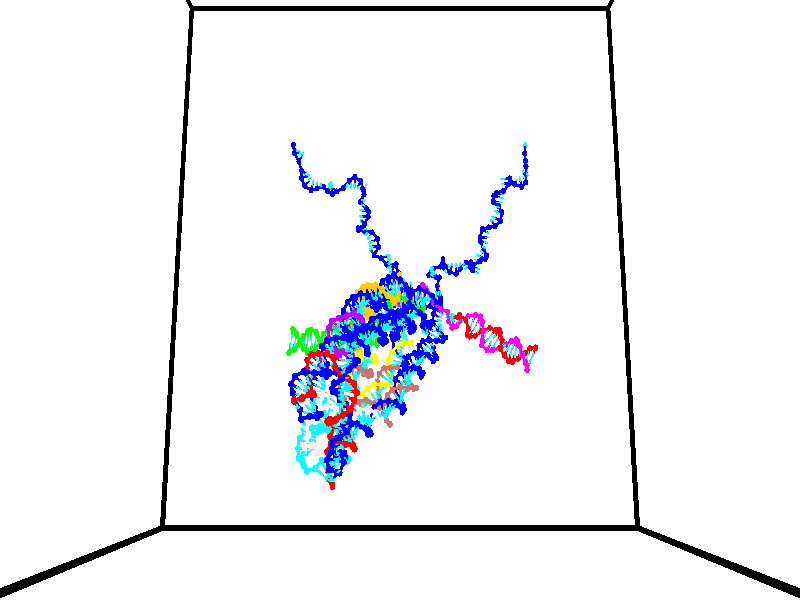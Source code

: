 // switches for output
#declare DRAW_BASES = 1; // possible values are 0, 1; only relevant for DNA ribbons
#declare DRAW_BASES_TYPE = 3; // possible values are 1, 2, 3; only relevant for DNA ribbons
#declare DRAW_FOG = 0; // set to 1 to enable fog

#include "colors.inc"

#include "transforms.inc"
background { rgb <1, 1, 1>}

#default {
   normal{
       ripples 0.25
       frequency 0.20
       turbulence 0.2
       lambda 5
   }
	finish {
		phong 0.1
		phong_size 40.
	}
}

// original window dimensions: 1024x640


// camera settings

camera {
	sky <0, 0.179814, -0.983701>
	up <0, 0.179814, -0.983701>
	right 1.6 * <1, 0, 0>
	location <35, 92.5046, 58.4545>
	look_at <35, 26.874, 46.4577>
	direction <0, -65.6306, -11.9968>
	angle 67.0682
}


# declare cpy_camera_pos = <35, 92.5046, 58.4545>;
# if (DRAW_FOG = 1)
fog {
	fog_type 2
	up vnormalize(cpy_camera_pos)
	color rgbt<1,1,1,0.3>
	distance 1e-5
	fog_alt 3e-3
	fog_offset 56
}
# end


// LIGHTS

# declare lum = 6;
global_settings {
	ambient_light rgb lum * <0.05, 0.05, 0.05>
	max_trace_level 15
}# declare cpy_direct_light_amount = 0.25;
light_source
{	1000 * <-1, -1.16351, -0.803887>,
	rgb lum * cpy_direct_light_amount
	parallel
}

light_source
{	1000 * <1, 1.16351, 0.803887>,
	rgb lum * cpy_direct_light_amount
	parallel
}

// strand 0

// nucleotide -1

// particle -1
sphere {
	<40.608318, 34.744095, 49.301453> 0.250000
	pigment { color rgbt <1,0,0,0> }
	no_shadow
}
cylinder {
	<40.273010, 34.952168, 49.236073>,  <40.071827, 35.077011, 49.196846>, 0.100000
	pigment { color rgbt <1,0,0,0> }
	no_shadow
}
cylinder {
	<40.273010, 34.952168, 49.236073>,  <40.608318, 34.744095, 49.301453>, 0.100000
	pigment { color rgbt <1,0,0,0> }
	no_shadow
}

// particle -1
sphere {
	<40.273010, 34.952168, 49.236073> 0.100000
	pigment { color rgbt <1,0,0,0> }
	no_shadow
}
sphere {
	0, 1
	scale<0.080000,0.200000,0.300000>
	matrix <0.015340, 0.322141, 0.946567,
		0.545042, 0.790971, -0.278020,
		-0.838269, 0.520183, -0.163447,
		40.021530, 35.108223, 49.187038>
	pigment { color rgbt <0,1,1,0> }
	no_shadow
}
cylinder {
	<40.670963, 35.525612, 49.268490>,  <40.608318, 34.744095, 49.301453>, 0.130000
	pigment { color rgbt <1,0,0,0> }
	no_shadow
}

// nucleotide -1

// particle -1
sphere {
	<40.670963, 35.525612, 49.268490> 0.250000
	pigment { color rgbt <1,0,0,0> }
	no_shadow
}
cylinder {
	<40.323582, 35.394146, 49.416962>,  <40.115154, 35.315266, 49.506042>, 0.100000
	pigment { color rgbt <1,0,0,0> }
	no_shadow
}
cylinder {
	<40.323582, 35.394146, 49.416962>,  <40.670963, 35.525612, 49.268490>, 0.100000
	pigment { color rgbt <1,0,0,0> }
	no_shadow
}

// particle -1
sphere {
	<40.323582, 35.394146, 49.416962> 0.100000
	pigment { color rgbt <1,0,0,0> }
	no_shadow
}
sphere {
	0, 1
	scale<0.080000,0.200000,0.300000>
	matrix <0.119867, 0.587273, 0.800464,
		-0.481065, 0.739656, -0.470622,
		-0.868452, -0.328663, 0.371177,
		40.063046, 35.295547, 49.528316>
	pigment { color rgbt <0,1,1,0> }
	no_shadow
}
cylinder {
	<41.324284, 35.162125, 49.595436>,  <40.670963, 35.525612, 49.268490>, 0.130000
	pigment { color rgbt <1,0,0,0> }
	no_shadow
}

// nucleotide -1

// particle -1
sphere {
	<41.324284, 35.162125, 49.595436> 0.250000
	pigment { color rgbt <1,0,0,0> }
	no_shadow
}
cylinder {
	<41.275818, 34.769112, 49.538940>,  <41.246738, 34.533302, 49.505043>, 0.100000
	pigment { color rgbt <1,0,0,0> }
	no_shadow
}
cylinder {
	<41.275818, 34.769112, 49.538940>,  <41.324284, 35.162125, 49.595436>, 0.100000
	pigment { color rgbt <1,0,0,0> }
	no_shadow
}

// particle -1
sphere {
	<41.275818, 34.769112, 49.538940> 0.100000
	pigment { color rgbt <1,0,0,0> }
	no_shadow
}
sphere {
	0, 1
	scale<0.080000,0.200000,0.300000>
	matrix <0.961865, -0.151364, 0.227827,
		-0.245225, -0.108246, 0.963404,
		-0.121164, -0.982533, -0.141236,
		41.239468, 34.474350, 49.496571>
	pigment { color rgbt <0,1,1,0> }
	no_shadow
}
cylinder {
	<41.582916, 34.893261, 50.283276>,  <41.324284, 35.162125, 49.595436>, 0.130000
	pigment { color rgbt <1,0,0,0> }
	no_shadow
}

// nucleotide -1

// particle -1
sphere {
	<41.582916, 34.893261, 50.283276> 0.250000
	pigment { color rgbt <1,0,0,0> }
	no_shadow
}
cylinder {
	<41.581154, 34.614250, 49.996658>,  <41.580097, 34.446842, 49.824688>, 0.100000
	pigment { color rgbt <1,0,0,0> }
	no_shadow
}
cylinder {
	<41.581154, 34.614250, 49.996658>,  <41.582916, 34.893261, 50.283276>, 0.100000
	pigment { color rgbt <1,0,0,0> }
	no_shadow
}

// particle -1
sphere {
	<41.581154, 34.614250, 49.996658> 0.100000
	pigment { color rgbt <1,0,0,0> }
	no_shadow
}
sphere {
	0, 1
	scale<0.080000,0.200000,0.300000>
	matrix <0.776924, -0.453515, 0.436706,
		-0.629578, -0.554778, 0.543923,
		-0.004402, -0.697528, -0.716544,
		41.579834, 34.404991, 49.781696>
	pigment { color rgbt <0,1,1,0> }
	no_shadow
}
cylinder {
	<41.529232, 34.230385, 50.662342>,  <41.582916, 34.893261, 50.283276>, 0.130000
	pigment { color rgbt <1,0,0,0> }
	no_shadow
}

// nucleotide -1

// particle -1
sphere {
	<41.529232, 34.230385, 50.662342> 0.250000
	pigment { color rgbt <1,0,0,0> }
	no_shadow
}
cylinder {
	<41.713760, 34.173191, 50.312088>,  <41.824478, 34.138874, 50.101936>, 0.100000
	pigment { color rgbt <1,0,0,0> }
	no_shadow
}
cylinder {
	<41.713760, 34.173191, 50.312088>,  <41.529232, 34.230385, 50.662342>, 0.100000
	pigment { color rgbt <1,0,0,0> }
	no_shadow
}

// particle -1
sphere {
	<41.713760, 34.173191, 50.312088> 0.100000
	pigment { color rgbt <1,0,0,0> }
	no_shadow
}
sphere {
	0, 1
	scale<0.080000,0.200000,0.300000>
	matrix <0.835995, -0.260476, 0.482975,
		-0.297141, -0.954833, -0.000626,
		0.461324, -0.142989, -0.875634,
		41.852158, 34.130295, 50.049397>
	pigment { color rgbt <0,1,1,0> }
	no_shadow
}
cylinder {
	<41.848072, 33.645916, 50.738598>,  <41.529232, 34.230385, 50.662342>, 0.130000
	pigment { color rgbt <1,0,0,0> }
	no_shadow
}

// nucleotide -1

// particle -1
sphere {
	<41.848072, 33.645916, 50.738598> 0.250000
	pigment { color rgbt <1,0,0,0> }
	no_shadow
}
cylinder {
	<42.053322, 33.812046, 50.438145>,  <42.176472, 33.911724, 50.257874>, 0.100000
	pigment { color rgbt <1,0,0,0> }
	no_shadow
}
cylinder {
	<42.053322, 33.812046, 50.438145>,  <41.848072, 33.645916, 50.738598>, 0.100000
	pigment { color rgbt <1,0,0,0> }
	no_shadow
}

// particle -1
sphere {
	<42.053322, 33.812046, 50.438145> 0.100000
	pigment { color rgbt <1,0,0,0> }
	no_shadow
}
sphere {
	0, 1
	scale<0.080000,0.200000,0.300000>
	matrix <0.858133, -0.230343, 0.458857,
		0.017555, -0.880028, -0.474598,
		0.513127, 0.415323, -0.751137,
		42.207260, 33.936642, 50.212803>
	pigment { color rgbt <0,1,1,0> }
	no_shadow
}
cylinder {
	<42.443924, 33.229889, 50.615093>,  <41.848072, 33.645916, 50.738598>, 0.130000
	pigment { color rgbt <1,0,0,0> }
	no_shadow
}

// nucleotide -1

// particle -1
sphere {
	<42.443924, 33.229889, 50.615093> 0.250000
	pigment { color rgbt <1,0,0,0> }
	no_shadow
}
cylinder {
	<42.564877, 33.571159, 50.445076>,  <42.637447, 33.775921, 50.343067>, 0.100000
	pigment { color rgbt <1,0,0,0> }
	no_shadow
}
cylinder {
	<42.564877, 33.571159, 50.445076>,  <42.443924, 33.229889, 50.615093>, 0.100000
	pigment { color rgbt <1,0,0,0> }
	no_shadow
}

// particle -1
sphere {
	<42.564877, 33.571159, 50.445076> 0.100000
	pigment { color rgbt <1,0,0,0> }
	no_shadow
}
sphere {
	0, 1
	scale<0.080000,0.200000,0.300000>
	matrix <0.901262, -0.110741, 0.418884,
		0.310311, -0.509737, -0.802418,
		0.302381, 0.853173, -0.425042,
		42.655590, 33.827110, 50.317562>
	pigment { color rgbt <0,1,1,0> }
	no_shadow
}
cylinder {
	<43.131226, 33.123909, 50.205212>,  <42.443924, 33.229889, 50.615093>, 0.130000
	pigment { color rgbt <1,0,0,0> }
	no_shadow
}

// nucleotide -1

// particle -1
sphere {
	<43.131226, 33.123909, 50.205212> 0.250000
	pigment { color rgbt <1,0,0,0> }
	no_shadow
}
cylinder {
	<43.112957, 33.514889, 50.287685>,  <43.101997, 33.749477, 50.337170>, 0.100000
	pigment { color rgbt <1,0,0,0> }
	no_shadow
}
cylinder {
	<43.112957, 33.514889, 50.287685>,  <43.131226, 33.123909, 50.205212>, 0.100000
	pigment { color rgbt <1,0,0,0> }
	no_shadow
}

// particle -1
sphere {
	<43.112957, 33.514889, 50.287685> 0.100000
	pigment { color rgbt <1,0,0,0> }
	no_shadow
}
sphere {
	0, 1
	scale<0.080000,0.200000,0.300000>
	matrix <0.890616, -0.053644, 0.451580,
		0.452456, 0.204255, -0.868080,
		-0.045670, 0.977447, 0.206185,
		43.099255, 33.808125, 50.349541>
	pigment { color rgbt <0,1,1,0> }
	no_shadow
}
cylinder {
	<43.877750, 33.418316, 50.003181>,  <43.131226, 33.123909, 50.205212>, 0.130000
	pigment { color rgbt <1,0,0,0> }
	no_shadow
}

// nucleotide -1

// particle -1
sphere {
	<43.877750, 33.418316, 50.003181> 0.250000
	pigment { color rgbt <1,0,0,0> }
	no_shadow
}
cylinder {
	<43.673660, 33.665451, 50.242493>,  <43.551205, 33.813732, 50.386082>, 0.100000
	pigment { color rgbt <1,0,0,0> }
	no_shadow
}
cylinder {
	<43.673660, 33.665451, 50.242493>,  <43.877750, 33.418316, 50.003181>, 0.100000
	pigment { color rgbt <1,0,0,0> }
	no_shadow
}

// particle -1
sphere {
	<43.673660, 33.665451, 50.242493> 0.100000
	pigment { color rgbt <1,0,0,0> }
	no_shadow
}
sphere {
	0, 1
	scale<0.080000,0.200000,0.300000>
	matrix <0.808539, 0.107484, 0.578543,
		0.293141, 0.778923, -0.554389,
		-0.510229, 0.617839, 0.598282,
		43.520592, 33.850803, 50.421978>
	pigment { color rgbt <0,1,1,0> }
	no_shadow
}
cylinder {
	<44.391167, 33.802437, 50.215572>,  <43.877750, 33.418316, 50.003181>, 0.130000
	pigment { color rgbt <1,0,0,0> }
	no_shadow
}

// nucleotide -1

// particle -1
sphere {
	<44.391167, 33.802437, 50.215572> 0.250000
	pigment { color rgbt <1,0,0,0> }
	no_shadow
}
cylinder {
	<44.118759, 33.940311, 50.473999>,  <43.955315, 34.023037, 50.629055>, 0.100000
	pigment { color rgbt <1,0,0,0> }
	no_shadow
}
cylinder {
	<44.118759, 33.940311, 50.473999>,  <44.391167, 33.802437, 50.215572>, 0.100000
	pigment { color rgbt <1,0,0,0> }
	no_shadow
}

// particle -1
sphere {
	<44.118759, 33.940311, 50.473999> 0.100000
	pigment { color rgbt <1,0,0,0> }
	no_shadow
}
sphere {
	0, 1
	scale<0.080000,0.200000,0.300000>
	matrix <0.724794, 0.191551, 0.661802,
		0.104361, 0.918965, -0.380278,
		-0.681016, 0.344690, 0.646070,
		43.914455, 34.043720, 50.667820>
	pigment { color rgbt <0,1,1,0> }
	no_shadow
}
cylinder {
	<44.635052, 34.447453, 50.277504>,  <44.391167, 33.802437, 50.215572>, 0.130000
	pigment { color rgbt <1,0,0,0> }
	no_shadow
}

// nucleotide -1

// particle -1
sphere {
	<44.635052, 34.447453, 50.277504> 0.250000
	pigment { color rgbt <1,0,0,0> }
	no_shadow
}
cylinder {
	<44.382950, 34.379520, 50.580540>,  <44.231689, 34.338760, 50.762360>, 0.100000
	pigment { color rgbt <1,0,0,0> }
	no_shadow
}
cylinder {
	<44.382950, 34.379520, 50.580540>,  <44.635052, 34.447453, 50.277504>, 0.100000
	pigment { color rgbt <1,0,0,0> }
	no_shadow
}

// particle -1
sphere {
	<44.382950, 34.379520, 50.580540> 0.100000
	pigment { color rgbt <1,0,0,0> }
	no_shadow
}
sphere {
	0, 1
	scale<0.080000,0.200000,0.300000>
	matrix <0.733892, 0.188091, 0.652705,
		-0.253343, 0.967357, 0.006091,
		-0.630254, -0.169828, 0.757588,
		44.193874, 34.328571, 50.807816>
	pigment { color rgbt <0,1,1,0> }
	no_shadow
}
cylinder {
	<44.605869, 35.099106, 50.620068>,  <44.635052, 34.447453, 50.277504>, 0.130000
	pigment { color rgbt <1,0,0,0> }
	no_shadow
}

// nucleotide -1

// particle -1
sphere {
	<44.605869, 35.099106, 50.620068> 0.250000
	pigment { color rgbt <1,0,0,0> }
	no_shadow
}
cylinder {
	<44.507603, 34.805401, 50.873211>,  <44.448643, 34.629177, 51.025097>, 0.100000
	pigment { color rgbt <1,0,0,0> }
	no_shadow
}
cylinder {
	<44.507603, 34.805401, 50.873211>,  <44.605869, 35.099106, 50.620068>, 0.100000
	pigment { color rgbt <1,0,0,0> }
	no_shadow
}

// particle -1
sphere {
	<44.507603, 34.805401, 50.873211> 0.100000
	pigment { color rgbt <1,0,0,0> }
	no_shadow
}
sphere {
	0, 1
	scale<0.080000,0.200000,0.300000>
	matrix <0.801877, 0.212888, 0.558276,
		-0.544650, 0.644618, 0.536492,
		-0.245662, -0.734266, 0.632854,
		44.433903, 34.585121, 51.063068>
	pigment { color rgbt <0,1,1,0> }
	no_shadow
}
cylinder {
	<44.706268, 35.405140, 51.258095>,  <44.605869, 35.099106, 50.620068>, 0.130000
	pigment { color rgbt <1,0,0,0> }
	no_shadow
}

// nucleotide -1

// particle -1
sphere {
	<44.706268, 35.405140, 51.258095> 0.250000
	pigment { color rgbt <1,0,0,0> }
	no_shadow
}
cylinder {
	<44.689575, 35.016258, 51.350243>,  <44.679562, 34.782928, 51.405529>, 0.100000
	pigment { color rgbt <1,0,0,0> }
	no_shadow
}
cylinder {
	<44.689575, 35.016258, 51.350243>,  <44.706268, 35.405140, 51.258095>, 0.100000
	pigment { color rgbt <1,0,0,0> }
	no_shadow
}

// particle -1
sphere {
	<44.689575, 35.016258, 51.350243> 0.100000
	pigment { color rgbt <1,0,0,0> }
	no_shadow
}
sphere {
	0, 1
	scale<0.080000,0.200000,0.300000>
	matrix <0.725879, 0.128936, 0.675630,
		-0.686556, 0.195412, 0.700325,
		-0.041729, -0.972209, 0.230367,
		44.677055, 34.724594, 51.419353>
	pigment { color rgbt <0,1,1,0> }
	no_shadow
}
cylinder {
	<44.534050, 35.286972, 51.945576>,  <44.706268, 35.405140, 51.258095>, 0.130000
	pigment { color rgbt <1,0,0,0> }
	no_shadow
}

// nucleotide -1

// particle -1
sphere {
	<44.534050, 35.286972, 51.945576> 0.250000
	pigment { color rgbt <1,0,0,0> }
	no_shadow
}
cylinder {
	<44.761826, 34.983845, 51.818169>,  <44.898491, 34.801968, 51.741726>, 0.100000
	pigment { color rgbt <1,0,0,0> }
	no_shadow
}
cylinder {
	<44.761826, 34.983845, 51.818169>,  <44.534050, 35.286972, 51.945576>, 0.100000
	pigment { color rgbt <1,0,0,0> }
	no_shadow
}

// particle -1
sphere {
	<44.761826, 34.983845, 51.818169> 0.100000
	pigment { color rgbt <1,0,0,0> }
	no_shadow
}
sphere {
	0, 1
	scale<0.080000,0.200000,0.300000>
	matrix <0.644197, 0.170688, 0.745571,
		-0.510641, -0.629742, 0.585381,
		0.569435, -0.757820, -0.318517,
		44.932655, 34.756500, 51.722614>
	pigment { color rgbt <0,1,1,0> }
	no_shadow
}
cylinder {
	<44.920357, 35.202892, 52.450939>,  <44.534050, 35.286972, 51.945576>, 0.130000
	pigment { color rgbt <1,0,0,0> }
	no_shadow
}

// nucleotide -1

// particle -1
sphere {
	<44.920357, 35.202892, 52.450939> 0.250000
	pigment { color rgbt <1,0,0,0> }
	no_shadow
}
cylinder {
	<45.117294, 34.967186, 52.194702>,  <45.235458, 34.825760, 52.040962>, 0.100000
	pigment { color rgbt <1,0,0,0> }
	no_shadow
}
cylinder {
	<45.117294, 34.967186, 52.194702>,  <44.920357, 35.202892, 52.450939>, 0.100000
	pigment { color rgbt <1,0,0,0> }
	no_shadow
}

// particle -1
sphere {
	<45.117294, 34.967186, 52.194702> 0.100000
	pigment { color rgbt <1,0,0,0> }
	no_shadow
}
sphere {
	0, 1
	scale<0.080000,0.200000,0.300000>
	matrix <0.796807, 0.008967, 0.604167,
		-0.350274, -0.807886, 0.473949,
		0.492348, -0.589270, -0.640589,
		45.264999, 34.790405, 52.002525>
	pigment { color rgbt <0,1,1,0> }
	no_shadow
}
cylinder {
	<45.416740, 34.768070, 52.872658>,  <44.920357, 35.202892, 52.450939>, 0.130000
	pigment { color rgbt <1,0,0,0> }
	no_shadow
}

// nucleotide -1

// particle -1
sphere {
	<45.416740, 34.768070, 52.872658> 0.250000
	pigment { color rgbt <1,0,0,0> }
	no_shadow
}
cylinder {
	<45.541416, 34.729980, 52.494495>,  <45.616222, 34.707127, 52.267597>, 0.100000
	pigment { color rgbt <1,0,0,0> }
	no_shadow
}
cylinder {
	<45.541416, 34.729980, 52.494495>,  <45.416740, 34.768070, 52.872658>, 0.100000
	pigment { color rgbt <1,0,0,0> }
	no_shadow
}

// particle -1
sphere {
	<45.541416, 34.729980, 52.494495> 0.100000
	pigment { color rgbt <1,0,0,0> }
	no_shadow
}
sphere {
	0, 1
	scale<0.080000,0.200000,0.300000>
	matrix <0.945935, -0.062895, 0.318199,
		-0.089761, -0.993467, 0.070471,
		0.311688, -0.095223, -0.945401,
		45.634922, 34.701412, 52.210876>
	pigment { color rgbt <0,1,1,0> }
	no_shadow
}
cylinder {
	<45.871326, 34.206867, 52.873875>,  <45.416740, 34.768070, 52.872658>, 0.130000
	pigment { color rgbt <1,0,0,0> }
	no_shadow
}

// nucleotide -1

// particle -1
sphere {
	<45.871326, 34.206867, 52.873875> 0.250000
	pigment { color rgbt <1,0,0,0> }
	no_shadow
}
cylinder {
	<45.964142, 34.443230, 52.564816>,  <46.019833, 34.585045, 52.379379>, 0.100000
	pigment { color rgbt <1,0,0,0> }
	no_shadow
}
cylinder {
	<45.964142, 34.443230, 52.564816>,  <45.871326, 34.206867, 52.873875>, 0.100000
	pigment { color rgbt <1,0,0,0> }
	no_shadow
}

// particle -1
sphere {
	<45.964142, 34.443230, 52.564816> 0.100000
	pigment { color rgbt <1,0,0,0> }
	no_shadow
}
sphere {
	0, 1
	scale<0.080000,0.200000,0.300000>
	matrix <0.968146, -0.063481, 0.242204,
		0.094071, -0.804240, -0.586812,
		0.232041, 0.590904, -0.772651,
		46.033752, 34.620502, 52.333019>
	pigment { color rgbt <0,1,1,0> }
	no_shadow
}
cylinder {
	<46.490334, 33.962994, 52.573097>,  <45.871326, 34.206867, 52.873875>, 0.130000
	pigment { color rgbt <1,0,0,0> }
	no_shadow
}

// nucleotide -1

// particle -1
sphere {
	<46.490334, 33.962994, 52.573097> 0.250000
	pigment { color rgbt <1,0,0,0> }
	no_shadow
}
cylinder {
	<46.495159, 34.328503, 52.410679>,  <46.498055, 34.547810, 52.313229>, 0.100000
	pigment { color rgbt <1,0,0,0> }
	no_shadow
}
cylinder {
	<46.495159, 34.328503, 52.410679>,  <46.490334, 33.962994, 52.573097>, 0.100000
	pigment { color rgbt <1,0,0,0> }
	no_shadow
}

// particle -1
sphere {
	<46.495159, 34.328503, 52.410679> 0.100000
	pigment { color rgbt <1,0,0,0> }
	no_shadow
}
sphere {
	0, 1
	scale<0.080000,0.200000,0.300000>
	matrix <0.983498, 0.062470, 0.169794,
		0.180519, -0.401389, -0.897942,
		0.012059, 0.913775, -0.406042,
		46.498775, 34.602634, 52.288868>
	pigment { color rgbt <0,1,1,0> }
	no_shadow
}
cylinder {
	<47.114799, 34.076809, 52.169022>,  <46.490334, 33.962994, 52.573097>, 0.130000
	pigment { color rgbt <1,0,0,0> }
	no_shadow
}

// nucleotide -1

// particle -1
sphere {
	<47.114799, 34.076809, 52.169022> 0.250000
	pigment { color rgbt <1,0,0,0> }
	no_shadow
}
cylinder {
	<46.993916, 34.450268, 52.245930>,  <46.921387, 34.674343, 52.292076>, 0.100000
	pigment { color rgbt <1,0,0,0> }
	no_shadow
}
cylinder {
	<46.993916, 34.450268, 52.245930>,  <47.114799, 34.076809, 52.169022>, 0.100000
	pigment { color rgbt <1,0,0,0> }
	no_shadow
}

// particle -1
sphere {
	<46.993916, 34.450268, 52.245930> 0.100000
	pigment { color rgbt <1,0,0,0> }
	no_shadow
}
sphere {
	0, 1
	scale<0.080000,0.200000,0.300000>
	matrix <0.928391, 0.242524, 0.281553,
		0.216240, 0.263593, -0.940085,
		-0.302208, 0.933649, 0.192274,
		46.903252, 34.730362, 52.303612>
	pigment { color rgbt <0,1,1,0> }
	no_shadow
}
cylinder {
	<47.534184, 34.521011, 51.802994>,  <47.114799, 34.076809, 52.169022>, 0.130000
	pigment { color rgbt <1,0,0,0> }
	no_shadow
}

// nucleotide -1

// particle -1
sphere {
	<47.534184, 34.521011, 51.802994> 0.250000
	pigment { color rgbt <1,0,0,0> }
	no_shadow
}
cylinder {
	<47.389565, 34.755531, 52.092968>,  <47.302792, 34.896244, 52.266953>, 0.100000
	pigment { color rgbt <1,0,0,0> }
	no_shadow
}
cylinder {
	<47.389565, 34.755531, 52.092968>,  <47.534184, 34.521011, 51.802994>, 0.100000
	pigment { color rgbt <1,0,0,0> }
	no_shadow
}

// particle -1
sphere {
	<47.389565, 34.755531, 52.092968> 0.100000
	pigment { color rgbt <1,0,0,0> }
	no_shadow
}
sphere {
	0, 1
	scale<0.080000,0.200000,0.300000>
	matrix <0.932352, 0.225609, 0.282526,
		0.002093, 0.778044, -0.628207,
		-0.361547, 0.586301, 0.724938,
		47.281101, 34.931423, 52.310448>
	pigment { color rgbt <0,1,1,0> }
	no_shadow
}
cylinder {
	<47.973732, 35.089874, 51.805935>,  <47.534184, 34.521011, 51.802994>, 0.130000
	pigment { color rgbt <1,0,0,0> }
	no_shadow
}

// nucleotide -1

// particle -1
sphere {
	<47.973732, 35.089874, 51.805935> 0.250000
	pigment { color rgbt <1,0,0,0> }
	no_shadow
}
cylinder {
	<47.785683, 35.101990, 52.158768>,  <47.672852, 35.109257, 52.370468>, 0.100000
	pigment { color rgbt <1,0,0,0> }
	no_shadow
}
cylinder {
	<47.785683, 35.101990, 52.158768>,  <47.973732, 35.089874, 51.805935>, 0.100000
	pigment { color rgbt <1,0,0,0> }
	no_shadow
}

// particle -1
sphere {
	<47.785683, 35.101990, 52.158768> 0.100000
	pigment { color rgbt <1,0,0,0> }
	no_shadow
}
sphere {
	0, 1
	scale<0.080000,0.200000,0.300000>
	matrix <0.854195, 0.267119, 0.446093,
		-0.222110, 0.963188, -0.151448,
		-0.470126, 0.030285, 0.882080,
		47.644646, 35.111076, 52.423393>
	pigment { color rgbt <0,1,1,0> }
	no_shadow
}
// strand 1

// nucleotide -1

// particle -1
sphere {
	<24.323296, 34.685921, 52.191299> 0.250000
	pigment { color rgbt <0,1,0,0> }
	no_shadow
}
cylinder {
	<24.417385, 34.882019, 51.855602>,  <24.473839, 34.999680, 51.654182>, 0.100000
	pigment { color rgbt <0,1,0,0> }
	no_shadow
}
cylinder {
	<24.417385, 34.882019, 51.855602>,  <24.323296, 34.685921, 52.191299>, 0.100000
	pigment { color rgbt <0,1,0,0> }
	no_shadow
}

// particle -1
sphere {
	<24.417385, 34.882019, 51.855602> 0.100000
	pigment { color rgbt <0,1,0,0> }
	no_shadow
}
sphere {
	0, 1
	scale<0.080000,0.200000,0.300000>
	matrix <0.829014, -0.551929, -0.090056,
		-0.507352, -0.674560, -0.536249,
		0.235223, 0.490248, -0.839242,
		24.487951, 35.029095, 51.603828>
	pigment { color rgbt <0,1,1,0> }
	no_shadow
}
cylinder {
	<24.718788, 34.200378, 51.892963>,  <24.323296, 34.685921, 52.191299>, 0.130000
	pigment { color rgbt <0,1,0,0> }
	no_shadow
}

// nucleotide -1

// particle -1
sphere {
	<24.718788, 34.200378, 51.892963> 0.250000
	pigment { color rgbt <0,1,0,0> }
	no_shadow
}
cylinder {
	<24.798603, 34.513596, 51.657326>,  <24.846493, 34.701527, 51.515945>, 0.100000
	pigment { color rgbt <0,1,0,0> }
	no_shadow
}
cylinder {
	<24.798603, 34.513596, 51.657326>,  <24.718788, 34.200378, 51.892963>, 0.100000
	pigment { color rgbt <0,1,0,0> }
	no_shadow
}

// particle -1
sphere {
	<24.798603, 34.513596, 51.657326> 0.100000
	pigment { color rgbt <0,1,0,0> }
	no_shadow
}
sphere {
	0, 1
	scale<0.080000,0.200000,0.300000>
	matrix <0.887576, -0.399166, -0.229948,
		-0.415204, -0.476980, -0.774658,
		0.199537, 0.783043, -0.589091,
		24.858463, 34.748508, 51.480598>
	pigment { color rgbt <0,1,1,0> }
	no_shadow
}
cylinder {
	<25.135511, 33.907475, 51.398659>,  <24.718788, 34.200378, 51.892963>, 0.130000
	pigment { color rgbt <0,1,0,0> }
	no_shadow
}

// nucleotide -1

// particle -1
sphere {
	<25.135511, 33.907475, 51.398659> 0.250000
	pigment { color rgbt <0,1,0,0> }
	no_shadow
}
cylinder {
	<25.212975, 34.296280, 51.345459>,  <25.259453, 34.529564, 51.313538>, 0.100000
	pigment { color rgbt <0,1,0,0> }
	no_shadow
}
cylinder {
	<25.212975, 34.296280, 51.345459>,  <25.135511, 33.907475, 51.398659>, 0.100000
	pigment { color rgbt <0,1,0,0> }
	no_shadow
}

// particle -1
sphere {
	<25.212975, 34.296280, 51.345459> 0.100000
	pigment { color rgbt <0,1,0,0> }
	no_shadow
}
sphere {
	0, 1
	scale<0.080000,0.200000,0.300000>
	matrix <0.947357, -0.220507, -0.232145,
		-0.254975, -0.081041, -0.963546,
		0.193656, 0.972013, -0.132998,
		25.271070, 34.587883, 51.305561>
	pigment { color rgbt <0,1,1,0> }
	no_shadow
}
cylinder {
	<25.552834, 34.017483, 50.762810>,  <25.135511, 33.907475, 51.398659>, 0.130000
	pigment { color rgbt <0,1,0,0> }
	no_shadow
}

// nucleotide -1

// particle -1
sphere {
	<25.552834, 34.017483, 50.762810> 0.250000
	pigment { color rgbt <0,1,0,0> }
	no_shadow
}
cylinder {
	<25.628839, 34.334896, 50.994049>,  <25.674442, 34.525345, 51.132793>, 0.100000
	pigment { color rgbt <0,1,0,0> }
	no_shadow
}
cylinder {
	<25.628839, 34.334896, 50.994049>,  <25.552834, 34.017483, 50.762810>, 0.100000
	pigment { color rgbt <0,1,0,0> }
	no_shadow
}

// particle -1
sphere {
	<25.628839, 34.334896, 50.994049> 0.100000
	pigment { color rgbt <0,1,0,0> }
	no_shadow
}
sphere {
	0, 1
	scale<0.080000,0.200000,0.300000>
	matrix <0.952534, -0.006353, -0.304365,
		-0.237851, 0.608493, -0.757075,
		0.190013, 0.793534, 0.578100,
		25.685844, 34.572956, 51.167480>
	pigment { color rgbt <0,1,1,0> }
	no_shadow
}
cylinder {
	<26.051683, 34.327805, 50.361416>,  <25.552834, 34.017483, 50.762810>, 0.130000
	pigment { color rgbt <0,1,0,0> }
	no_shadow
}

// nucleotide -1

// particle -1
sphere {
	<26.051683, 34.327805, 50.361416> 0.250000
	pigment { color rgbt <0,1,0,0> }
	no_shadow
}
cylinder {
	<26.077980, 34.488930, 50.726582>,  <26.093758, 34.585606, 50.945683>, 0.100000
	pigment { color rgbt <0,1,0,0> }
	no_shadow
}
cylinder {
	<26.077980, 34.488930, 50.726582>,  <26.051683, 34.327805, 50.361416>, 0.100000
	pigment { color rgbt <0,1,0,0> }
	no_shadow
}

// particle -1
sphere {
	<26.077980, 34.488930, 50.726582> 0.100000
	pigment { color rgbt <0,1,0,0> }
	no_shadow
}
sphere {
	0, 1
	scale<0.080000,0.200000,0.300000>
	matrix <0.987849, 0.102850, -0.116517,
		-0.140828, 0.909486, -0.391156,
		0.065740, 0.402812, 0.912919,
		26.097702, 34.609772, 51.000458>
	pigment { color rgbt <0,1,1,0> }
	no_shadow
}
cylinder {
	<26.444880, 34.979206, 50.374596>,  <26.051683, 34.327805, 50.361416>, 0.130000
	pigment { color rgbt <0,1,0,0> }
	no_shadow
}

// nucleotide -1

// particle -1
sphere {
	<26.444880, 34.979206, 50.374596> 0.250000
	pigment { color rgbt <0,1,0,0> }
	no_shadow
}
cylinder {
	<26.462013, 34.878124, 50.761234>,  <26.472294, 34.817474, 50.993217>, 0.100000
	pigment { color rgbt <0,1,0,0> }
	no_shadow
}
cylinder {
	<26.462013, 34.878124, 50.761234>,  <26.444880, 34.979206, 50.374596>, 0.100000
	pigment { color rgbt <0,1,0,0> }
	no_shadow
}

// particle -1
sphere {
	<26.462013, 34.878124, 50.761234> 0.100000
	pigment { color rgbt <0,1,0,0> }
	no_shadow
}
sphere {
	0, 1
	scale<0.080000,0.200000,0.300000>
	matrix <0.982067, 0.188446, 0.005748,
		-0.183604, 0.949014, 0.256245,
		0.042834, -0.252705, 0.966595,
		26.474863, 34.802311, 51.051212>
	pigment { color rgbt <0,1,1,0> }
	no_shadow
}
cylinder {
	<26.994467, 35.393791, 50.612831>,  <26.444880, 34.979206, 50.374596>, 0.130000
	pigment { color rgbt <0,1,0,0> }
	no_shadow
}

// nucleotide -1

// particle -1
sphere {
	<26.994467, 35.393791, 50.612831> 0.250000
	pigment { color rgbt <0,1,0,0> }
	no_shadow
}
cylinder {
	<26.926540, 35.104767, 50.880882>,  <26.885784, 34.931351, 51.041714>, 0.100000
	pigment { color rgbt <0,1,0,0> }
	no_shadow
}
cylinder {
	<26.926540, 35.104767, 50.880882>,  <26.994467, 35.393791, 50.612831>, 0.100000
	pigment { color rgbt <0,1,0,0> }
	no_shadow
}

// particle -1
sphere {
	<26.926540, 35.104767, 50.880882> 0.100000
	pigment { color rgbt <0,1,0,0> }
	no_shadow
}
sphere {
	0, 1
	scale<0.080000,0.200000,0.300000>
	matrix <0.982128, -0.180091, 0.054699,
		0.081161, 0.667439, 0.740228,
		-0.169817, -0.722559, 0.670127,
		26.875595, 34.888000, 51.081921>
	pigment { color rgbt <0,1,1,0> }
	no_shadow
}
cylinder {
	<27.348713, 35.605625, 51.235580>,  <26.994467, 35.393791, 50.612831>, 0.130000
	pigment { color rgbt <0,1,0,0> }
	no_shadow
}

// nucleotide -1

// particle -1
sphere {
	<27.348713, 35.605625, 51.235580> 0.250000
	pigment { color rgbt <0,1,0,0> }
	no_shadow
}
cylinder {
	<27.317253, 35.207172, 51.219872>,  <27.298378, 34.968102, 51.210445>, 0.100000
	pigment { color rgbt <0,1,0,0> }
	no_shadow
}
cylinder {
	<27.317253, 35.207172, 51.219872>,  <27.348713, 35.605625, 51.235580>, 0.100000
	pigment { color rgbt <0,1,0,0> }
	no_shadow
}

// particle -1
sphere {
	<27.317253, 35.207172, 51.219872> 0.100000
	pigment { color rgbt <0,1,0,0> }
	no_shadow
}
sphere {
	0, 1
	scale<0.080000,0.200000,0.300000>
	matrix <0.995079, -0.080827, 0.057307,
		-0.060259, -0.034573, 0.997584,
		-0.078650, -0.996128, -0.039273,
		27.293657, 34.908333, 51.208088>
	pigment { color rgbt <0,1,1,0> }
	no_shadow
}
cylinder {
	<27.778881, 35.305065, 51.765736>,  <27.348713, 35.605625, 51.235580>, 0.130000
	pigment { color rgbt <0,1,0,0> }
	no_shadow
}

// nucleotide -1

// particle -1
sphere {
	<27.778881, 35.305065, 51.765736> 0.250000
	pigment { color rgbt <0,1,0,0> }
	no_shadow
}
cylinder {
	<27.737669, 35.005257, 51.504169>,  <27.712942, 34.825371, 51.347229>, 0.100000
	pigment { color rgbt <0,1,0,0> }
	no_shadow
}
cylinder {
	<27.737669, 35.005257, 51.504169>,  <27.778881, 35.305065, 51.765736>, 0.100000
	pigment { color rgbt <0,1,0,0> }
	no_shadow
}

// particle -1
sphere {
	<27.737669, 35.005257, 51.504169> 0.100000
	pigment { color rgbt <0,1,0,0> }
	no_shadow
}
sphere {
	0, 1
	scale<0.080000,0.200000,0.300000>
	matrix <0.993433, -0.110415, -0.029969,
		-0.049740, -0.652705, 0.755978,
		-0.103032, -0.749523, -0.653911,
		27.706758, 34.780399, 51.307995>
	pigment { color rgbt <0,1,1,0> }
	no_shadow
}
cylinder {
	<28.300327, 34.888203, 52.076942>,  <27.778881, 35.305065, 51.765736>, 0.130000
	pigment { color rgbt <0,1,0,0> }
	no_shadow
}

// nucleotide -1

// particle -1
sphere {
	<28.300327, 34.888203, 52.076942> 0.250000
	pigment { color rgbt <0,1,0,0> }
	no_shadow
}
cylinder {
	<28.227425, 34.769890, 51.701859>,  <28.183683, 34.698902, 51.476810>, 0.100000
	pigment { color rgbt <0,1,0,0> }
	no_shadow
}
cylinder {
	<28.227425, 34.769890, 51.701859>,  <28.300327, 34.888203, 52.076942>, 0.100000
	pigment { color rgbt <0,1,0,0> }
	no_shadow
}

// particle -1
sphere {
	<28.227425, 34.769890, 51.701859> 0.100000
	pigment { color rgbt <0,1,0,0> }
	no_shadow
}
sphere {
	0, 1
	scale<0.080000,0.200000,0.300000>
	matrix <0.949261, -0.301516, -0.089394,
		-0.256292, -0.906421, 0.335732,
		-0.182258, -0.295787, -0.937706,
		28.172747, 34.681152, 51.420547>
	pigment { color rgbt <0,1,1,0> }
	no_shadow
}
cylinder {
	<28.702368, 34.316254, 52.030937>,  <28.300327, 34.888203, 52.076942>, 0.130000
	pigment { color rgbt <0,1,0,0> }
	no_shadow
}

// nucleotide -1

// particle -1
sphere {
	<28.702368, 34.316254, 52.030937> 0.250000
	pigment { color rgbt <0,1,0,0> }
	no_shadow
}
cylinder {
	<28.643951, 34.385086, 51.641258>,  <28.608902, 34.426388, 51.407452>, 0.100000
	pigment { color rgbt <0,1,0,0> }
	no_shadow
}
cylinder {
	<28.643951, 34.385086, 51.641258>,  <28.702368, 34.316254, 52.030937>, 0.100000
	pigment { color rgbt <0,1,0,0> }
	no_shadow
}

// particle -1
sphere {
	<28.643951, 34.385086, 51.641258> 0.100000
	pigment { color rgbt <0,1,0,0> }
	no_shadow
}
sphere {
	0, 1
	scale<0.080000,0.200000,0.300000>
	matrix <0.943173, -0.272908, -0.189595,
		-0.298493, -0.946524, -0.122448,
		-0.146039, 0.172083, -0.974197,
		28.600140, 34.436710, 51.348999>
	pigment { color rgbt <0,1,1,0> }
	no_shadow
}
cylinder {
	<29.033607, 33.729191, 51.691910>,  <28.702368, 34.316254, 52.030937>, 0.130000
	pigment { color rgbt <0,1,0,0> }
	no_shadow
}

// nucleotide -1

// particle -1
sphere {
	<29.033607, 33.729191, 51.691910> 0.250000
	pigment { color rgbt <0,1,0,0> }
	no_shadow
}
cylinder {
	<28.999344, 34.014080, 51.413227>,  <28.978786, 34.185013, 51.246017>, 0.100000
	pigment { color rgbt <0,1,0,0> }
	no_shadow
}
cylinder {
	<28.999344, 34.014080, 51.413227>,  <29.033607, 33.729191, 51.691910>, 0.100000
	pigment { color rgbt <0,1,0,0> }
	no_shadow
}

// particle -1
sphere {
	<28.999344, 34.014080, 51.413227> 0.100000
	pigment { color rgbt <0,1,0,0> }
	no_shadow
}
sphere {
	0, 1
	scale<0.080000,0.200000,0.300000>
	matrix <0.944437, -0.164682, -0.284461,
		-0.317335, -0.682366, -0.658540,
		-0.085657, 0.712220, -0.696711,
		28.973646, 34.227745, 51.204212>
	pigment { color rgbt <0,1,1,0> }
	no_shadow
}
cylinder {
	<29.352015, 33.426617, 51.159470>,  <29.033607, 33.729191, 51.691910>, 0.130000
	pigment { color rgbt <0,1,0,0> }
	no_shadow
}

// nucleotide -1

// particle -1
sphere {
	<29.352015, 33.426617, 51.159470> 0.250000
	pigment { color rgbt <0,1,0,0> }
	no_shadow
}
cylinder {
	<29.327202, 33.813015, 51.059074>,  <29.312315, 34.044853, 50.998837>, 0.100000
	pigment { color rgbt <0,1,0,0> }
	no_shadow
}
cylinder {
	<29.327202, 33.813015, 51.059074>,  <29.352015, 33.426617, 51.159470>, 0.100000
	pigment { color rgbt <0,1,0,0> }
	no_shadow
}

// particle -1
sphere {
	<29.327202, 33.813015, 51.059074> 0.100000
	pigment { color rgbt <0,1,0,0> }
	no_shadow
}
sphere {
	0, 1
	scale<0.080000,0.200000,0.300000>
	matrix <0.946296, -0.023023, -0.322482,
		-0.317296, -0.257513, -0.912694,
		-0.062030, 0.966000, -0.250989,
		29.308594, 34.102814, 50.983776>
	pigment { color rgbt <0,1,1,0> }
	no_shadow
}
cylinder {
	<29.535673, 33.500767, 50.439293>,  <29.352015, 33.426617, 51.159470>, 0.130000
	pigment { color rgbt <0,1,0,0> }
	no_shadow
}

// nucleotide -1

// particle -1
sphere {
	<29.535673, 33.500767, 50.439293> 0.250000
	pigment { color rgbt <0,1,0,0> }
	no_shadow
}
cylinder {
	<29.606125, 33.842133, 50.635521>,  <29.648396, 34.046951, 50.753258>, 0.100000
	pigment { color rgbt <0,1,0,0> }
	no_shadow
}
cylinder {
	<29.606125, 33.842133, 50.635521>,  <29.535673, 33.500767, 50.439293>, 0.100000
	pigment { color rgbt <0,1,0,0> }
	no_shadow
}

// particle -1
sphere {
	<29.606125, 33.842133, 50.635521> 0.100000
	pigment { color rgbt <0,1,0,0> }
	no_shadow
}
sphere {
	0, 1
	scale<0.080000,0.200000,0.300000>
	matrix <0.888901, 0.076204, -0.451716,
		-0.422886, 0.515628, -0.745181,
		0.176131, 0.853417, 0.490568,
		29.658964, 34.098156, 50.782692>
	pigment { color rgbt <0,1,1,0> }
	no_shadow
}
cylinder {
	<29.945353, 33.871387, 50.006226>,  <29.535673, 33.500767, 50.439293>, 0.130000
	pigment { color rgbt <0,1,0,0> }
	no_shadow
}

// nucleotide -1

// particle -1
sphere {
	<29.945353, 33.871387, 50.006226> 0.250000
	pigment { color rgbt <0,1,0,0> }
	no_shadow
}
cylinder {
	<29.978979, 34.090870, 50.338936>,  <29.999155, 34.222561, 50.538563>, 0.100000
	pigment { color rgbt <0,1,0,0> }
	no_shadow
}
cylinder {
	<29.978979, 34.090870, 50.338936>,  <29.945353, 33.871387, 50.006226>, 0.100000
	pigment { color rgbt <0,1,0,0> }
	no_shadow
}

// particle -1
sphere {
	<29.978979, 34.090870, 50.338936> 0.100000
	pigment { color rgbt <0,1,0,0> }
	no_shadow
}
sphere {
	0, 1
	scale<0.080000,0.200000,0.300000>
	matrix <0.938857, 0.236080, -0.250626,
		-0.333886, 0.801989, -0.495313,
		0.084066, 0.548708, 0.831777,
		30.004198, 34.255482, 50.588470>
	pigment { color rgbt <0,1,1,0> }
	no_shadow
}
cylinder {
	<30.289362, 34.518471, 49.849792>,  <29.945353, 33.871387, 50.006226>, 0.130000
	pigment { color rgbt <0,1,0,0> }
	no_shadow
}

// nucleotide -1

// particle -1
sphere {
	<30.289362, 34.518471, 49.849792> 0.250000
	pigment { color rgbt <0,1,0,0> }
	no_shadow
}
cylinder {
	<30.354759, 34.433754, 50.235210>,  <30.393997, 34.382923, 50.466461>, 0.100000
	pigment { color rgbt <0,1,0,0> }
	no_shadow
}
cylinder {
	<30.354759, 34.433754, 50.235210>,  <30.289362, 34.518471, 49.849792>, 0.100000
	pigment { color rgbt <0,1,0,0> }
	no_shadow
}

// particle -1
sphere {
	<30.354759, 34.433754, 50.235210> 0.100000
	pigment { color rgbt <0,1,0,0> }
	no_shadow
}
sphere {
	0, 1
	scale<0.080000,0.200000,0.300000>
	matrix <0.956822, 0.271976, -0.102573,
		-0.240337, 0.938709, 0.247111,
		0.163494, -0.211789, 0.963543,
		30.403807, 34.370216, 50.524273>
	pigment { color rgbt <0,1,1,0> }
	no_shadow
}
cylinder {
	<30.775023, 34.974766, 50.004215>,  <30.289362, 34.518471, 49.849792>, 0.130000
	pigment { color rgbt <0,1,0,0> }
	no_shadow
}

// nucleotide -1

// particle -1
sphere {
	<30.775023, 34.974766, 50.004215> 0.250000
	pigment { color rgbt <0,1,0,0> }
	no_shadow
}
cylinder {
	<30.803688, 34.703907, 50.297157>,  <30.820889, 34.541393, 50.472923>, 0.100000
	pigment { color rgbt <0,1,0,0> }
	no_shadow
}
cylinder {
	<30.803688, 34.703907, 50.297157>,  <30.775023, 34.974766, 50.004215>, 0.100000
	pigment { color rgbt <0,1,0,0> }
	no_shadow
}

// particle -1
sphere {
	<30.803688, 34.703907, 50.297157> 0.100000
	pigment { color rgbt <0,1,0,0> }
	no_shadow
}
sphere {
	0, 1
	scale<0.080000,0.200000,0.300000>
	matrix <0.939102, 0.293209, 0.179209,
		-0.336083, 0.674909, 0.656922,
		0.071665, -0.677145, 0.732351,
		30.825188, 34.500763, 50.516861>
	pigment { color rgbt <0,1,1,0> }
	no_shadow
}
cylinder {
	<31.070810, 35.342941, 50.627037>,  <30.775023, 34.974766, 50.004215>, 0.130000
	pigment { color rgbt <0,1,0,0> }
	no_shadow
}

// nucleotide -1

// particle -1
sphere {
	<31.070810, 35.342941, 50.627037> 0.250000
	pigment { color rgbt <0,1,0,0> }
	no_shadow
}
cylinder {
	<31.153425, 34.951973, 50.644852>,  <31.202993, 34.717392, 50.655540>, 0.100000
	pigment { color rgbt <0,1,0,0> }
	no_shadow
}
cylinder {
	<31.153425, 34.951973, 50.644852>,  <31.070810, 35.342941, 50.627037>, 0.100000
	pigment { color rgbt <0,1,0,0> }
	no_shadow
}

// particle -1
sphere {
	<31.153425, 34.951973, 50.644852> 0.100000
	pigment { color rgbt <0,1,0,0> }
	no_shadow
}
sphere {
	0, 1
	scale<0.080000,0.200000,0.300000>
	matrix <0.960311, 0.211221, 0.182176,
		-0.187470, 0.005142, 0.982257,
		0.206537, -0.977425, 0.044536,
		31.215385, 34.658745, 50.658211>
	pigment { color rgbt <0,1,1,0> }
	no_shadow
}
cylinder {
	<31.706812, 35.373154, 50.865372>,  <31.070810, 35.342941, 50.627037>, 0.130000
	pigment { color rgbt <0,1,0,0> }
	no_shadow
}

// nucleotide -1

// particle -1
sphere {
	<31.706812, 35.373154, 50.865372> 0.250000
	pigment { color rgbt <0,1,0,0> }
	no_shadow
}
cylinder {
	<31.721020, 34.976585, 50.815048>,  <31.729546, 34.738644, 50.784855>, 0.100000
	pigment { color rgbt <0,1,0,0> }
	no_shadow
}
cylinder {
	<31.721020, 34.976585, 50.815048>,  <31.706812, 35.373154, 50.865372>, 0.100000
	pigment { color rgbt <0,1,0,0> }
	no_shadow
}

// particle -1
sphere {
	<31.721020, 34.976585, 50.815048> 0.100000
	pigment { color rgbt <0,1,0,0> }
	no_shadow
}
sphere {
	0, 1
	scale<0.080000,0.200000,0.300000>
	matrix <0.999362, 0.034776, 0.008120,
		-0.003675, -0.126015, 0.992021,
		0.035522, -0.991419, -0.125807,
		31.731676, 34.679161, 50.777306>
	pigment { color rgbt <0,1,1,0> }
	no_shadow
}
cylinder {
	<32.229630, 35.020508, 51.395584>,  <31.706812, 35.373154, 50.865372>, 0.130000
	pigment { color rgbt <0,1,0,0> }
	no_shadow
}

// nucleotide -1

// particle -1
sphere {
	<32.229630, 35.020508, 51.395584> 0.250000
	pigment { color rgbt <0,1,0,0> }
	no_shadow
}
cylinder {
	<32.180538, 34.762959, 51.093494>,  <32.151081, 34.608429, 50.912239>, 0.100000
	pigment { color rgbt <0,1,0,0> }
	no_shadow
}
cylinder {
	<32.180538, 34.762959, 51.093494>,  <32.229630, 35.020508, 51.395584>, 0.100000
	pigment { color rgbt <0,1,0,0> }
	no_shadow
}

// particle -1
sphere {
	<32.180538, 34.762959, 51.093494> 0.100000
	pigment { color rgbt <0,1,0,0> }
	no_shadow
}
sphere {
	0, 1
	scale<0.080000,0.200000,0.300000>
	matrix <0.982150, -0.188099, 0.000754,
		-0.142543, -0.741655, 0.655461,
		-0.122733, -0.643869, -0.755228,
		32.143719, 34.569798, 50.866924>
	pigment { color rgbt <0,1,1,0> }
	no_shadow
}
cylinder {
	<32.787926, 34.472004, 51.507683>,  <32.229630, 35.020508, 51.395584>, 0.130000
	pigment { color rgbt <0,1,0,0> }
	no_shadow
}

// nucleotide -1

// particle -1
sphere {
	<32.787926, 34.472004, 51.507683> 0.250000
	pigment { color rgbt <0,1,0,0> }
	no_shadow
}
cylinder {
	<32.685402, 34.410530, 51.125961>,  <32.623886, 34.373646, 50.896931>, 0.100000
	pigment { color rgbt <0,1,0,0> }
	no_shadow
}
cylinder {
	<32.685402, 34.410530, 51.125961>,  <32.787926, 34.472004, 51.507683>, 0.100000
	pigment { color rgbt <0,1,0,0> }
	no_shadow
}

// particle -1
sphere {
	<32.685402, 34.410530, 51.125961> 0.100000
	pigment { color rgbt <0,1,0,0> }
	no_shadow
}
sphere {
	0, 1
	scale<0.080000,0.200000,0.300000>
	matrix <0.941403, -0.263621, -0.210390,
		-0.219240, -0.952305, 0.212246,
		-0.256308, -0.153683, -0.954300,
		32.608509, 34.364426, 50.839672>
	pigment { color rgbt <0,1,1,0> }
	no_shadow
}
// strand 2

// nucleotide -1

// particle -1
sphere {
	<24.317320, 35.379734, 34.848366> 0.250000
	pigment { color rgbt <0,0,1,0> }
	no_shadow
}
cylinder {
	<24.375956, 35.013477, 34.998093>,  <24.411137, 34.793724, 35.087929>, 0.100000
	pigment { color rgbt <0,0,1,0> }
	no_shadow
}
cylinder {
	<24.375956, 35.013477, 34.998093>,  <24.317320, 35.379734, 34.848366>, 0.100000
	pigment { color rgbt <0,0,1,0> }
	no_shadow
}

// particle -1
sphere {
	<24.375956, 35.013477, 34.998093> 0.100000
	pigment { color rgbt <0,0,1,0> }
	no_shadow
}
sphere {
	0, 1
	scale<0.080000,0.200000,0.300000>
	matrix <0.922734, 0.262937, 0.281827,
		-0.356475, 0.304084, 0.883436,
		0.146589, -0.915640, 0.374318,
		24.419931, 34.738785, 35.110390>
	pigment { color rgbt <0,1,1,0> }
	no_shadow
}
cylinder {
	<24.447624, 35.368393, 35.591160>,  <24.317320, 35.379734, 34.848366>, 0.130000
	pigment { color rgbt <0,0,1,0> }
	no_shadow
}

// nucleotide -1

// particle -1
sphere {
	<24.447624, 35.368393, 35.591160> 0.250000
	pigment { color rgbt <0,0,1,0> }
	no_shadow
}
cylinder {
	<24.639883, 35.062588, 35.419350>,  <24.755238, 34.879105, 35.316265>, 0.100000
	pigment { color rgbt <0,0,1,0> }
	no_shadow
}
cylinder {
	<24.639883, 35.062588, 35.419350>,  <24.447624, 35.368393, 35.591160>, 0.100000
	pigment { color rgbt <0,0,1,0> }
	no_shadow
}

// particle -1
sphere {
	<24.639883, 35.062588, 35.419350> 0.100000
	pigment { color rgbt <0,0,1,0> }
	no_shadow
}
sphere {
	0, 1
	scale<0.080000,0.200000,0.300000>
	matrix <0.869552, 0.352188, 0.346183,
		-0.113390, -0.539886, 0.834066,
		0.480648, -0.764517, -0.429525,
		24.784077, 34.833233, 35.290493>
	pigment { color rgbt <0,1,1,0> }
	no_shadow
}
cylinder {
	<24.843414, 34.918640, 36.156277>,  <24.447624, 35.368393, 35.591160>, 0.130000
	pigment { color rgbt <0,0,1,0> }
	no_shadow
}

// nucleotide -1

// particle -1
sphere {
	<24.843414, 34.918640, 36.156277> 0.250000
	pigment { color rgbt <0,0,1,0> }
	no_shadow
}
cylinder {
	<25.008600, 34.891655, 35.792980>,  <25.107712, 34.875462, 35.575001>, 0.100000
	pigment { color rgbt <0,0,1,0> }
	no_shadow
}
cylinder {
	<25.008600, 34.891655, 35.792980>,  <24.843414, 34.918640, 36.156277>, 0.100000
	pigment { color rgbt <0,0,1,0> }
	no_shadow
}

// particle -1
sphere {
	<25.008600, 34.891655, 35.792980> 0.100000
	pigment { color rgbt <0,0,1,0> }
	no_shadow
}
sphere {
	0, 1
	scale<0.080000,0.200000,0.300000>
	matrix <0.897253, 0.201174, 0.393021,
		0.156199, -0.977229, 0.143613,
		0.412963, -0.067467, -0.908246,
		25.132488, 34.871414, 35.520508>
	pigment { color rgbt <0,1,1,0> }
	no_shadow
}
cylinder {
	<25.123636, 34.881527, 36.906971>,  <24.843414, 34.918640, 36.156277>, 0.130000
	pigment { color rgbt <0,0,1,0> }
	no_shadow
}

// nucleotide -1

// particle -1
sphere {
	<25.123636, 34.881527, 36.906971> 0.250000
	pigment { color rgbt <0,0,1,0> }
	no_shadow
}
cylinder {
	<25.259512, 34.506588, 36.876034>,  <25.341038, 34.281624, 36.857471>, 0.100000
	pigment { color rgbt <0,0,1,0> }
	no_shadow
}
cylinder {
	<25.259512, 34.506588, 36.876034>,  <25.123636, 34.881527, 36.906971>, 0.100000
	pigment { color rgbt <0,0,1,0> }
	no_shadow
}

// particle -1
sphere {
	<25.259512, 34.506588, 36.876034> 0.100000
	pigment { color rgbt <0,0,1,0> }
	no_shadow
}
sphere {
	0, 1
	scale<0.080000,0.200000,0.300000>
	matrix <0.578469, 0.143376, 0.803005,
		-0.741609, -0.317514, 0.590933,
		0.339691, -0.937352, -0.077343,
		25.361420, 34.225384, 36.852829>
	pigment { color rgbt <0,1,1,0> }
	no_shadow
}
cylinder {
	<25.070011, 34.475536, 37.450600>,  <25.123636, 34.881527, 36.906971>, 0.130000
	pigment { color rgbt <0,0,1,0> }
	no_shadow
}

// nucleotide -1

// particle -1
sphere {
	<25.070011, 34.475536, 37.450600> 0.250000
	pigment { color rgbt <0,0,1,0> }
	no_shadow
}
cylinder {
	<25.404819, 34.342697, 37.276657>,  <25.605705, 34.262993, 37.172291>, 0.100000
	pigment { color rgbt <0,0,1,0> }
	no_shadow
}
cylinder {
	<25.404819, 34.342697, 37.276657>,  <25.070011, 34.475536, 37.450600>, 0.100000
	pigment { color rgbt <0,0,1,0> }
	no_shadow
}

// particle -1
sphere {
	<25.404819, 34.342697, 37.276657> 0.100000
	pigment { color rgbt <0,0,1,0> }
	no_shadow
}
sphere {
	0, 1
	scale<0.080000,0.200000,0.300000>
	matrix <0.508292, 0.177711, 0.842650,
		-0.202564, -0.926353, 0.317551,
		0.837023, -0.332099, -0.434859,
		25.655926, 34.243069, 37.146198>
	pigment { color rgbt <0,1,1,0> }
	no_shadow
}
cylinder {
	<25.364899, 34.229454, 38.023823>,  <25.070011, 34.475536, 37.450600>, 0.130000
	pigment { color rgbt <0,0,1,0> }
	no_shadow
}

// nucleotide -1

// particle -1
sphere {
	<25.364899, 34.229454, 38.023823> 0.250000
	pigment { color rgbt <0,0,1,0> }
	no_shadow
}
cylinder {
	<25.645126, 34.293785, 37.745731>,  <25.813263, 34.332382, 37.578876>, 0.100000
	pigment { color rgbt <0,0,1,0> }
	no_shadow
}
cylinder {
	<25.645126, 34.293785, 37.745731>,  <25.364899, 34.229454, 38.023823>, 0.100000
	pigment { color rgbt <0,0,1,0> }
	no_shadow
}

// particle -1
sphere {
	<25.645126, 34.293785, 37.745731> 0.100000
	pigment { color rgbt <0,0,1,0> }
	no_shadow
}
sphere {
	0, 1
	scale<0.080000,0.200000,0.300000>
	matrix <0.700644, 0.029683, 0.712893,
		0.135291, -0.986536, -0.091890,
		0.700568, 0.160830, -0.695226,
		25.855297, 34.342033, 37.537163>
	pigment { color rgbt <0,1,1,0> }
	no_shadow
}
cylinder {
	<25.993929, 33.982121, 38.340946>,  <25.364899, 34.229454, 38.023823>, 0.130000
	pigment { color rgbt <0,0,1,0> }
	no_shadow
}

// nucleotide -1

// particle -1
sphere {
	<25.993929, 33.982121, 38.340946> 0.250000
	pigment { color rgbt <0,0,1,0> }
	no_shadow
}
cylinder {
	<26.122694, 34.161404, 38.007362>,  <26.199953, 34.268974, 37.807213>, 0.100000
	pigment { color rgbt <0,0,1,0> }
	no_shadow
}
cylinder {
	<26.122694, 34.161404, 38.007362>,  <25.993929, 33.982121, 38.340946>, 0.100000
	pigment { color rgbt <0,0,1,0> }
	no_shadow
}

// particle -1
sphere {
	<26.122694, 34.161404, 38.007362> 0.100000
	pigment { color rgbt <0,0,1,0> }
	no_shadow
}
sphere {
	0, 1
	scale<0.080000,0.200000,0.300000>
	matrix <0.946496, -0.131185, 0.294849,
		0.022751, -0.884251, -0.466457,
		0.321913, 0.448207, -0.833956,
		26.219267, 34.295864, 37.757175>
	pigment { color rgbt <0,1,1,0> }
	no_shadow
}
cylinder {
	<26.508293, 33.511360, 38.003815>,  <25.993929, 33.982121, 38.340946>, 0.130000
	pigment { color rgbt <0,0,1,0> }
	no_shadow
}

// nucleotide -1

// particle -1
sphere {
	<26.508293, 33.511360, 38.003815> 0.250000
	pigment { color rgbt <0,0,1,0> }
	no_shadow
}
cylinder {
	<26.562277, 33.891335, 37.891102>,  <26.594667, 34.119320, 37.823475>, 0.100000
	pigment { color rgbt <0,0,1,0> }
	no_shadow
}
cylinder {
	<26.562277, 33.891335, 37.891102>,  <26.508293, 33.511360, 38.003815>, 0.100000
	pigment { color rgbt <0,0,1,0> }
	no_shadow
}

// particle -1
sphere {
	<26.562277, 33.891335, 37.891102> 0.100000
	pigment { color rgbt <0,0,1,0> }
	no_shadow
}
sphere {
	0, 1
	scale<0.080000,0.200000,0.300000>
	matrix <0.977141, -0.080449, 0.196783,
		0.164263, -0.301902, -0.939081,
		0.134958, 0.949938, -0.281786,
		26.602764, 34.176315, 37.806564>
	pigment { color rgbt <0,1,1,0> }
	no_shadow
}
cylinder {
	<27.181511, 33.557697, 37.863194>,  <26.508293, 33.511360, 38.003815>, 0.130000
	pigment { color rgbt <0,0,1,0> }
	no_shadow
}

// nucleotide -1

// particle -1
sphere {
	<27.181511, 33.557697, 37.863194> 0.250000
	pigment { color rgbt <0,0,1,0> }
	no_shadow
}
cylinder {
	<27.098860, 33.946850, 37.904770>,  <27.049269, 34.180344, 37.929714>, 0.100000
	pigment { color rgbt <0,0,1,0> }
	no_shadow
}
cylinder {
	<27.098860, 33.946850, 37.904770>,  <27.181511, 33.557697, 37.863194>, 0.100000
	pigment { color rgbt <0,0,1,0> }
	no_shadow
}

// particle -1
sphere {
	<27.098860, 33.946850, 37.904770> 0.100000
	pigment { color rgbt <0,0,1,0> }
	no_shadow
}
sphere {
	0, 1
	scale<0.080000,0.200000,0.300000>
	matrix <0.953402, 0.176337, 0.244805,
		0.219839, 0.149677, -0.963986,
		-0.206628, 0.972883, 0.103936,
		27.036871, 34.238716, 37.935951>
	pigment { color rgbt <0,1,1,0> }
	no_shadow
}
cylinder {
	<27.667044, 34.023430, 38.412300>,  <27.181511, 33.557697, 37.863194>, 0.130000
	pigment { color rgbt <0,0,1,0> }
	no_shadow
}

// nucleotide -1

// particle -1
sphere {
	<27.667044, 34.023430, 38.412300> 0.250000
	pigment { color rgbt <0,0,1,0> }
	no_shadow
}
cylinder {
	<27.847185, 34.283089, 38.167091>,  <27.955269, 34.438885, 38.019966>, 0.100000
	pigment { color rgbt <0,0,1,0> }
	no_shadow
}
cylinder {
	<27.847185, 34.283089, 38.167091>,  <27.667044, 34.023430, 38.412300>, 0.100000
	pigment { color rgbt <0,0,1,0> }
	no_shadow
}

// particle -1
sphere {
	<27.847185, 34.283089, 38.167091> 0.100000
	pigment { color rgbt <0,0,1,0> }
	no_shadow
}
sphere {
	0, 1
	scale<0.080000,0.200000,0.300000>
	matrix <0.145399, 0.624100, 0.767697,
		0.880933, -0.434866, 0.186679,
		0.450351, 0.649147, -0.613019,
		27.982290, 34.477833, 37.983185>
	pigment { color rgbt <0,1,1,0> }
	no_shadow
}
cylinder {
	<28.199734, 34.367203, 38.790203>,  <27.667044, 34.023430, 38.412300>, 0.130000
	pigment { color rgbt <0,0,1,0> }
	no_shadow
}

// nucleotide -1

// particle -1
sphere {
	<28.199734, 34.367203, 38.790203> 0.250000
	pigment { color rgbt <0,0,1,0> }
	no_shadow
}
cylinder {
	<28.136978, 34.601292, 38.471985>,  <28.099325, 34.741745, 38.281052>, 0.100000
	pigment { color rgbt <0,0,1,0> }
	no_shadow
}
cylinder {
	<28.136978, 34.601292, 38.471985>,  <28.199734, 34.367203, 38.790203>, 0.100000
	pigment { color rgbt <0,0,1,0> }
	no_shadow
}

// particle -1
sphere {
	<28.136978, 34.601292, 38.471985> 0.100000
	pigment { color rgbt <0,0,1,0> }
	no_shadow
}
sphere {
	0, 1
	scale<0.080000,0.200000,0.300000>
	matrix <0.135806, 0.810655, 0.569557,
		0.978235, -0.018685, -0.206658,
		-0.156887, 0.585226, -0.795548,
		28.089912, 34.776859, 38.233322>
	pigment { color rgbt <0,1,1,0> }
	no_shadow
}
cylinder {
	<28.703548, 34.872444, 38.743305>,  <28.199734, 34.367203, 38.790203>, 0.130000
	pigment { color rgbt <0,0,1,0> }
	no_shadow
}

// nucleotide -1

// particle -1
sphere {
	<28.703548, 34.872444, 38.743305> 0.250000
	pigment { color rgbt <0,0,1,0> }
	no_shadow
}
cylinder {
	<28.370811, 35.026760, 38.583702>,  <28.171169, 35.119350, 38.487942>, 0.100000
	pigment { color rgbt <0,0,1,0> }
	no_shadow
}
cylinder {
	<28.370811, 35.026760, 38.583702>,  <28.703548, 34.872444, 38.743305>, 0.100000
	pigment { color rgbt <0,0,1,0> }
	no_shadow
}

// particle -1
sphere {
	<28.370811, 35.026760, 38.583702> 0.100000
	pigment { color rgbt <0,0,1,0> }
	no_shadow
}
sphere {
	0, 1
	scale<0.080000,0.200000,0.300000>
	matrix <0.069744, 0.785878, 0.614436,
		0.550611, 0.483286, -0.680633,
		-0.831843, 0.385785, -0.399007,
		28.121258, 35.142494, 38.464001>
	pigment { color rgbt <0,1,1,0> }
	no_shadow
}
cylinder {
	<29.381697, 35.289829, 38.603260>,  <28.703548, 34.872444, 38.743305>, 0.130000
	pigment { color rgbt <0,0,1,0> }
	no_shadow
}

// nucleotide -1

// particle -1
sphere {
	<29.381697, 35.289829, 38.603260> 0.250000
	pigment { color rgbt <0,0,1,0> }
	no_shadow
}
cylinder {
	<29.612553, 35.615841, 38.582748>,  <29.751066, 35.811447, 38.570442>, 0.100000
	pigment { color rgbt <0,0,1,0> }
	no_shadow
}
cylinder {
	<29.612553, 35.615841, 38.582748>,  <29.381697, 35.289829, 38.603260>, 0.100000
	pigment { color rgbt <0,0,1,0> }
	no_shadow
}

// particle -1
sphere {
	<29.612553, 35.615841, 38.582748> 0.100000
	pigment { color rgbt <0,0,1,0> }
	no_shadow
}
sphere {
	0, 1
	scale<0.080000,0.200000,0.300000>
	matrix <0.816049, -0.573189, 0.074290,
		0.031158, -0.084718, -0.995918,
		0.577142, 0.815032, -0.051274,
		29.785696, 35.860352, 38.567368>
	pigment { color rgbt <0,1,1,0> }
	no_shadow
}
cylinder {
	<29.951750, 35.396301, 37.988281>,  <29.381697, 35.289829, 38.603260>, 0.130000
	pigment { color rgbt <0,0,1,0> }
	no_shadow
}

// nucleotide -1

// particle -1
sphere {
	<29.951750, 35.396301, 37.988281> 0.250000
	pigment { color rgbt <0,0,1,0> }
	no_shadow
}
cylinder {
	<30.071611, 35.597038, 38.312840>,  <30.143528, 35.717480, 38.507576>, 0.100000
	pigment { color rgbt <0,0,1,0> }
	no_shadow
}
cylinder {
	<30.071611, 35.597038, 38.312840>,  <29.951750, 35.396301, 37.988281>, 0.100000
	pigment { color rgbt <0,0,1,0> }
	no_shadow
}

// particle -1
sphere {
	<30.071611, 35.597038, 38.312840> 0.100000
	pigment { color rgbt <0,0,1,0> }
	no_shadow
}
sphere {
	0, 1
	scale<0.080000,0.200000,0.300000>
	matrix <0.838248, -0.544607, 0.027262,
		0.455573, 0.671982, -0.583861,
		0.299656, 0.501840, 0.811396,
		30.161509, 35.747589, 38.556259>
	pigment { color rgbt <0,1,1,0> }
	no_shadow
}
cylinder {
	<30.565241, 35.885521, 37.841766>,  <29.951750, 35.396301, 37.988281>, 0.130000
	pigment { color rgbt <0,0,1,0> }
	no_shadow
}

// nucleotide -1

// particle -1
sphere {
	<30.565241, 35.885521, 37.841766> 0.250000
	pigment { color rgbt <0,0,1,0> }
	no_shadow
}
cylinder {
	<30.534435, 35.739922, 38.213051>,  <30.515951, 35.652561, 38.435822>, 0.100000
	pigment { color rgbt <0,0,1,0> }
	no_shadow
}
cylinder {
	<30.534435, 35.739922, 38.213051>,  <30.565241, 35.885521, 37.841766>, 0.100000
	pigment { color rgbt <0,0,1,0> }
	no_shadow
}

// particle -1
sphere {
	<30.534435, 35.739922, 38.213051> 0.100000
	pigment { color rgbt <0,0,1,0> }
	no_shadow
}
sphere {
	0, 1
	scale<0.080000,0.200000,0.300000>
	matrix <0.847345, -0.514514, -0.131462,
		0.525429, 0.776389, 0.348060,
		-0.077016, -0.364000, 0.928209,
		30.511330, 35.630722, 38.491512>
	pigment { color rgbt <0,1,1,0> }
	no_shadow
}
cylinder {
	<31.151396, 35.932804, 38.208469>,  <30.565241, 35.885521, 37.841766>, 0.130000
	pigment { color rgbt <0,0,1,0> }
	no_shadow
}

// nucleotide -1

// particle -1
sphere {
	<31.151396, 35.932804, 38.208469> 0.250000
	pigment { color rgbt <0,0,1,0> }
	no_shadow
}
cylinder {
	<30.981554, 35.604351, 38.361027>,  <30.879648, 35.407280, 38.452560>, 0.100000
	pigment { color rgbt <0,0,1,0> }
	no_shadow
}
cylinder {
	<30.981554, 35.604351, 38.361027>,  <31.151396, 35.932804, 38.208469>, 0.100000
	pigment { color rgbt <0,0,1,0> }
	no_shadow
}

// particle -1
sphere {
	<30.981554, 35.604351, 38.361027> 0.100000
	pigment { color rgbt <0,0,1,0> }
	no_shadow
}
sphere {
	0, 1
	scale<0.080000,0.200000,0.300000>
	matrix <0.890055, -0.455750, 0.009678,
		0.165872, 0.343568, 0.924363,
		-0.424604, -0.821129, 0.381390,
		30.854174, 35.358013, 38.475445>
	pigment { color rgbt <0,1,1,0> }
	no_shadow
}
cylinder {
	<31.330832, 35.688206, 38.801659>,  <31.151396, 35.932804, 38.208469>, 0.130000
	pigment { color rgbt <0,0,1,0> }
	no_shadow
}

// nucleotide -1

// particle -1
sphere {
	<31.330832, 35.688206, 38.801659> 0.250000
	pigment { color rgbt <0,0,1,0> }
	no_shadow
}
cylinder {
	<31.248301, 35.403095, 38.533516>,  <31.198782, 35.232029, 38.372631>, 0.100000
	pigment { color rgbt <0,0,1,0> }
	no_shadow
}
cylinder {
	<31.248301, 35.403095, 38.533516>,  <31.330832, 35.688206, 38.801659>, 0.100000
	pigment { color rgbt <0,0,1,0> }
	no_shadow
}

// particle -1
sphere {
	<31.248301, 35.403095, 38.533516> 0.100000
	pigment { color rgbt <0,0,1,0> }
	no_shadow
}
sphere {
	0, 1
	scale<0.080000,0.200000,0.300000>
	matrix <0.978089, -0.169666, -0.120641,
		-0.027746, -0.680557, 0.732170,
		-0.206328, -0.712780, -0.670353,
		31.186401, 35.189262, 38.332409>
	pigment { color rgbt <0,1,1,0> }
	no_shadow
}
cylinder {
	<31.418283, 34.995419, 39.032875>,  <31.330832, 35.688206, 38.801659>, 0.130000
	pigment { color rgbt <0,0,1,0> }
	no_shadow
}

// nucleotide -1

// particle -1
sphere {
	<31.418283, 34.995419, 39.032875> 0.250000
	pigment { color rgbt <0,0,1,0> }
	no_shadow
}
cylinder {
	<31.507090, 35.033852, 38.644756>,  <31.560373, 35.056911, 38.411884>, 0.100000
	pigment { color rgbt <0,0,1,0> }
	no_shadow
}
cylinder {
	<31.507090, 35.033852, 38.644756>,  <31.418283, 34.995419, 39.032875>, 0.100000
	pigment { color rgbt <0,0,1,0> }
	no_shadow
}

// particle -1
sphere {
	<31.507090, 35.033852, 38.644756> 0.100000
	pigment { color rgbt <0,0,1,0> }
	no_shadow
}
sphere {
	0, 1
	scale<0.080000,0.200000,0.300000>
	matrix <0.971940, -0.101133, 0.212377,
		-0.077723, -0.990222, -0.115840,
		0.222016, 0.096084, -0.970297,
		31.573694, 35.062675, 38.353668>
	pigment { color rgbt <0,1,1,0> }
	no_shadow
}
cylinder {
	<31.050035, 34.989399, 39.705757>,  <31.418283, 34.995419, 39.032875>, 0.130000
	pigment { color rgbt <0,0,1,0> }
	no_shadow
}

// nucleotide -1

// particle -1
sphere {
	<31.050035, 34.989399, 39.705757> 0.250000
	pigment { color rgbt <0,0,1,0> }
	no_shadow
}
cylinder {
	<31.240461, 35.340405, 39.728840>,  <31.354717, 35.551006, 39.742687>, 0.100000
	pigment { color rgbt <0,0,1,0> }
	no_shadow
}
cylinder {
	<31.240461, 35.340405, 39.728840>,  <31.050035, 34.989399, 39.705757>, 0.100000
	pigment { color rgbt <0,0,1,0> }
	no_shadow
}

// particle -1
sphere {
	<31.240461, 35.340405, 39.728840> 0.100000
	pigment { color rgbt <0,0,1,0> }
	no_shadow
}
sphere {
	0, 1
	scale<0.080000,0.200000,0.300000>
	matrix <-0.288108, 0.093636, 0.953009,
		0.830877, -0.470318, 0.297396,
		0.476065, 0.877515, 0.057702,
		31.383280, 35.603661, 39.746151>
	pigment { color rgbt <0,1,1,0> }
	no_shadow
}
cylinder {
	<31.641609, 35.014824, 40.232002>,  <31.050035, 34.989399, 39.705757>, 0.130000
	pigment { color rgbt <0,0,1,0> }
	no_shadow
}

// nucleotide -1

// particle -1
sphere {
	<31.641609, 35.014824, 40.232002> 0.250000
	pigment { color rgbt <0,0,1,0> }
	no_shadow
}
cylinder {
	<31.481853, 35.379932, 40.197727>,  <31.386000, 35.598995, 40.177162>, 0.100000
	pigment { color rgbt <0,0,1,0> }
	no_shadow
}
cylinder {
	<31.481853, 35.379932, 40.197727>,  <31.641609, 35.014824, 40.232002>, 0.100000
	pigment { color rgbt <0,0,1,0> }
	no_shadow
}

// particle -1
sphere {
	<31.481853, 35.379932, 40.197727> 0.100000
	pigment { color rgbt <0,0,1,0> }
	no_shadow
}
sphere {
	0, 1
	scale<0.080000,0.200000,0.300000>
	matrix <-0.164615, 0.020542, 0.986144,
		0.901881, 0.407960, 0.142051,
		-0.399389, 0.912769, -0.085683,
		31.362038, 35.653763, 40.172024>
	pigment { color rgbt <0,1,1,0> }
	no_shadow
}
cylinder {
	<31.925499, 35.409580, 40.683205>,  <31.641609, 35.014824, 40.232002>, 0.130000
	pigment { color rgbt <0,0,1,0> }
	no_shadow
}

// nucleotide -1

// particle -1
sphere {
	<31.925499, 35.409580, 40.683205> 0.250000
	pigment { color rgbt <0,0,1,0> }
	no_shadow
}
cylinder {
	<31.566288, 35.582916, 40.652836>,  <31.350761, 35.686916, 40.634613>, 0.100000
	pigment { color rgbt <0,0,1,0> }
	no_shadow
}
cylinder {
	<31.566288, 35.582916, 40.652836>,  <31.925499, 35.409580, 40.683205>, 0.100000
	pigment { color rgbt <0,0,1,0> }
	no_shadow
}

// particle -1
sphere {
	<31.566288, 35.582916, 40.652836> 0.100000
	pigment { color rgbt <0,0,1,0> }
	no_shadow
}
sphere {
	0, 1
	scale<0.080000,0.200000,0.300000>
	matrix <-0.024018, 0.124034, 0.991987,
		0.439283, 0.892655, -0.100978,
		-0.898028, 0.433338, -0.075926,
		31.296879, 35.712917, 40.630058>
	pigment { color rgbt <0,1,1,0> }
	no_shadow
}
cylinder {
	<31.883661, 35.945438, 41.269981>,  <31.925499, 35.409580, 40.683205>, 0.130000
	pigment { color rgbt <0,0,1,0> }
	no_shadow
}

// nucleotide -1

// particle -1
sphere {
	<31.883661, 35.945438, 41.269981> 0.250000
	pigment { color rgbt <0,0,1,0> }
	no_shadow
}
cylinder {
	<31.511990, 35.814827, 41.200695>,  <31.288986, 35.736458, 41.159122>, 0.100000
	pigment { color rgbt <0,0,1,0> }
	no_shadow
}
cylinder {
	<31.511990, 35.814827, 41.200695>,  <31.883661, 35.945438, 41.269981>, 0.100000
	pigment { color rgbt <0,0,1,0> }
	no_shadow
}

// particle -1
sphere {
	<31.511990, 35.814827, 41.200695> 0.100000
	pigment { color rgbt <0,0,1,0> }
	no_shadow
}
sphere {
	0, 1
	scale<0.080000,0.200000,0.300000>
	matrix <0.066585, -0.608825, 0.790506,
		-0.363585, 0.722987, 0.587449,
		-0.929178, -0.326531, -0.173219,
		31.233236, 35.716869, 41.148727>
	pigment { color rgbt <0,1,1,0> }
	no_shadow
}
cylinder {
	<31.533241, 35.977524, 41.945324>,  <31.883661, 35.945438, 41.269981>, 0.130000
	pigment { color rgbt <0,0,1,0> }
	no_shadow
}

// nucleotide -1

// particle -1
sphere {
	<31.533241, 35.977524, 41.945324> 0.250000
	pigment { color rgbt <0,0,1,0> }
	no_shadow
}
cylinder {
	<31.380653, 35.722359, 41.677727>,  <31.289101, 35.569260, 41.517170>, 0.100000
	pigment { color rgbt <0,0,1,0> }
	no_shadow
}
cylinder {
	<31.380653, 35.722359, 41.677727>,  <31.533241, 35.977524, 41.945324>, 0.100000
	pigment { color rgbt <0,0,1,0> }
	no_shadow
}

// particle -1
sphere {
	<31.380653, 35.722359, 41.677727> 0.100000
	pigment { color rgbt <0,0,1,0> }
	no_shadow
}
sphere {
	0, 1
	scale<0.080000,0.200000,0.300000>
	matrix <0.264355, -0.768776, 0.582323,
		-0.885776, 0.045286, 0.461899,
		-0.381468, -0.637913, -0.668991,
		31.266212, 35.530983, 41.477028>
	pigment { color rgbt <0,1,1,0> }
	no_shadow
}
cylinder {
	<30.935944, 35.552254, 42.114384>,  <31.533241, 35.977524, 41.945324>, 0.130000
	pigment { color rgbt <0,0,1,0> }
	no_shadow
}

// nucleotide -1

// particle -1
sphere {
	<30.935944, 35.552254, 42.114384> 0.250000
	pigment { color rgbt <0,0,1,0> }
	no_shadow
}
cylinder {
	<31.239887, 35.421989, 41.889328>,  <31.422253, 35.343830, 41.754295>, 0.100000
	pigment { color rgbt <0,0,1,0> }
	no_shadow
}
cylinder {
	<31.239887, 35.421989, 41.889328>,  <30.935944, 35.552254, 42.114384>, 0.100000
	pigment { color rgbt <0,0,1,0> }
	no_shadow
}

// particle -1
sphere {
	<31.239887, 35.421989, 41.889328> 0.100000
	pigment { color rgbt <0,0,1,0> }
	no_shadow
}
sphere {
	0, 1
	scale<0.080000,0.200000,0.300000>
	matrix <0.216771, -0.689023, 0.691562,
		-0.612881, -0.647454, -0.452969,
		0.759860, -0.325654, -0.562638,
		31.467844, 35.324291, 41.720535>
	pigment { color rgbt <0,1,1,0> }
	no_shadow
}
cylinder {
	<30.886023, 34.707184, 41.998676>,  <30.935944, 35.552254, 42.114384>, 0.130000
	pigment { color rgbt <0,0,1,0> }
	no_shadow
}

// nucleotide -1

// particle -1
sphere {
	<30.886023, 34.707184, 41.998676> 0.250000
	pigment { color rgbt <0,0,1,0> }
	no_shadow
}
cylinder {
	<31.234524, 34.901730, 42.025124>,  <31.443624, 35.018456, 42.040993>, 0.100000
	pigment { color rgbt <0,0,1,0> }
	no_shadow
}
cylinder {
	<31.234524, 34.901730, 42.025124>,  <30.886023, 34.707184, 41.998676>, 0.100000
	pigment { color rgbt <0,0,1,0> }
	no_shadow
}

// particle -1
sphere {
	<31.234524, 34.901730, 42.025124> 0.100000
	pigment { color rgbt <0,0,1,0> }
	no_shadow
}
sphere {
	0, 1
	scale<0.080000,0.200000,0.300000>
	matrix <0.255315, -0.564113, 0.785233,
		0.419204, -0.667256, -0.615660,
		0.871253, 0.486360, 0.066117,
		31.495899, 35.047638, 42.044960>
	pigment { color rgbt <0,1,1,0> }
	no_shadow
}
cylinder {
	<31.453369, 34.264393, 41.993607>,  <30.886023, 34.707184, 41.998676>, 0.130000
	pigment { color rgbt <0,0,1,0> }
	no_shadow
}

// nucleotide -1

// particle -1
sphere {
	<31.453369, 34.264393, 41.993607> 0.250000
	pigment { color rgbt <0,0,1,0> }
	no_shadow
}
cylinder {
	<31.584080, 34.573418, 42.211365>,  <31.662506, 34.758831, 42.342018>, 0.100000
	pigment { color rgbt <0,0,1,0> }
	no_shadow
}
cylinder {
	<31.584080, 34.573418, 42.211365>,  <31.453369, 34.264393, 41.993607>, 0.100000
	pigment { color rgbt <0,0,1,0> }
	no_shadow
}

// particle -1
sphere {
	<31.584080, 34.573418, 42.211365> 0.100000
	pigment { color rgbt <0,0,1,0> }
	no_shadow
}
sphere {
	0, 1
	scale<0.080000,0.200000,0.300000>
	matrix <0.435664, -0.634299, 0.638641,
		0.838697, 0.028477, -0.543853,
		0.326779, 0.772563, 0.544391,
		31.682114, 34.805187, 42.374683>
	pigment { color rgbt <0,1,1,0> }
	no_shadow
}
cylinder {
	<32.204647, 34.121746, 42.058037>,  <31.453369, 34.264393, 41.993607>, 0.130000
	pigment { color rgbt <0,0,1,0> }
	no_shadow
}

// nucleotide -1

// particle -1
sphere {
	<32.204647, 34.121746, 42.058037> 0.250000
	pigment { color rgbt <0,0,1,0> }
	no_shadow
}
cylinder {
	<32.039204, 34.323128, 42.361473>,  <31.939938, 34.443958, 42.543533>, 0.100000
	pigment { color rgbt <0,0,1,0> }
	no_shadow
}
cylinder {
	<32.039204, 34.323128, 42.361473>,  <32.204647, 34.121746, 42.058037>, 0.100000
	pigment { color rgbt <0,0,1,0> }
	no_shadow
}

// particle -1
sphere {
	<32.039204, 34.323128, 42.361473> 0.100000
	pigment { color rgbt <0,0,1,0> }
	no_shadow
}
sphere {
	0, 1
	scale<0.080000,0.200000,0.300000>
	matrix <0.472393, -0.593604, 0.651521,
		0.778315, 0.627827, 0.007688,
		-0.413606, 0.503457, 0.758592,
		31.915121, 34.474163, 42.589050>
	pigment { color rgbt <0,1,1,0> }
	no_shadow
}
cylinder {
	<32.760010, 34.115395, 42.611637>,  <32.204647, 34.121746, 42.058037>, 0.130000
	pigment { color rgbt <0,0,1,0> }
	no_shadow
}

// nucleotide -1

// particle -1
sphere {
	<32.760010, 34.115395, 42.611637> 0.250000
	pigment { color rgbt <0,0,1,0> }
	no_shadow
}
cylinder {
	<32.392887, 34.145267, 42.767609>,  <32.172611, 34.163189, 42.861191>, 0.100000
	pigment { color rgbt <0,0,1,0> }
	no_shadow
}
cylinder {
	<32.392887, 34.145267, 42.767609>,  <32.760010, 34.115395, 42.611637>, 0.100000
	pigment { color rgbt <0,0,1,0> }
	no_shadow
}

// particle -1
sphere {
	<32.392887, 34.145267, 42.767609> 0.100000
	pigment { color rgbt <0,0,1,0> }
	no_shadow
}
sphere {
	0, 1
	scale<0.080000,0.200000,0.300000>
	matrix <0.259086, -0.631532, 0.730782,
		0.300828, 0.771745, 0.560278,
		-0.917811, 0.074679, 0.389931,
		32.117542, 34.167671, 42.884586>
	pigment { color rgbt <0,1,1,0> }
	no_shadow
}
cylinder {
	<32.858261, 34.131969, 43.298943>,  <32.760010, 34.115395, 42.611637>, 0.130000
	pigment { color rgbt <0,0,1,0> }
	no_shadow
}

// nucleotide -1

// particle -1
sphere {
	<32.858261, 34.131969, 43.298943> 0.250000
	pigment { color rgbt <0,0,1,0> }
	no_shadow
}
cylinder {
	<32.475357, 34.033939, 43.237499>,  <32.245617, 33.975121, 43.200634>, 0.100000
	pigment { color rgbt <0,0,1,0> }
	no_shadow
}
cylinder {
	<32.475357, 34.033939, 43.237499>,  <32.858261, 34.131969, 43.298943>, 0.100000
	pigment { color rgbt <0,0,1,0> }
	no_shadow
}

// particle -1
sphere {
	<32.475357, 34.033939, 43.237499> 0.100000
	pigment { color rgbt <0,0,1,0> }
	no_shadow
}
sphere {
	0, 1
	scale<0.080000,0.200000,0.300000>
	matrix <0.056053, -0.678195, 0.732741,
		-0.283750, 0.692813, 0.662945,
		-0.957258, -0.245076, -0.153604,
		32.188179, 33.960415, 43.191418>
	pigment { color rgbt <0,1,1,0> }
	no_shadow
}
cylinder {
	<32.415802, 34.044094, 43.987125>,  <32.858261, 34.131969, 43.298943>, 0.130000
	pigment { color rgbt <0,0,1,0> }
	no_shadow
}

// nucleotide -1

// particle -1
sphere {
	<32.415802, 34.044094, 43.987125> 0.250000
	pigment { color rgbt <0,0,1,0> }
	no_shadow
}
cylinder {
	<32.248032, 33.835979, 43.689568>,  <32.147369, 33.711109, 43.511032>, 0.100000
	pigment { color rgbt <0,0,1,0> }
	no_shadow
}
cylinder {
	<32.248032, 33.835979, 43.689568>,  <32.415802, 34.044094, 43.987125>, 0.100000
	pigment { color rgbt <0,0,1,0> }
	no_shadow
}

// particle -1
sphere {
	<32.248032, 33.835979, 43.689568> 0.100000
	pigment { color rgbt <0,0,1,0> }
	no_shadow
}
sphere {
	0, 1
	scale<0.080000,0.200000,0.300000>
	matrix <-0.142190, -0.771694, 0.619896,
		-0.896586, 0.365773, 0.249686,
		-0.419422, -0.520287, -0.743899,
		32.122204, 33.679893, 43.466396>
	pigment { color rgbt <0,1,1,0> }
	no_shadow
}
cylinder {
	<33.113960, 33.795532, 44.193882>,  <32.415802, 34.044094, 43.987125>, 0.130000
	pigment { color rgbt <0,0,1,0> }
	no_shadow
}

// nucleotide -1

// particle -1
sphere {
	<33.113960, 33.795532, 44.193882> 0.250000
	pigment { color rgbt <0,0,1,0> }
	no_shadow
}
cylinder {
	<33.492493, 33.876102, 44.092773>,  <33.719612, 33.924442, 44.032108>, 0.100000
	pigment { color rgbt <0,0,1,0> }
	no_shadow
}
cylinder {
	<33.492493, 33.876102, 44.092773>,  <33.113960, 33.795532, 44.193882>, 0.100000
	pigment { color rgbt <0,0,1,0> }
	no_shadow
}

// particle -1
sphere {
	<33.492493, 33.876102, 44.092773> 0.100000
	pigment { color rgbt <0,0,1,0> }
	no_shadow
}
sphere {
	0, 1
	scale<0.080000,0.200000,0.300000>
	matrix <0.118120, 0.512437, 0.850563,
		0.300851, -0.834768, 0.461141,
		0.946328, 0.201422, -0.252769,
		33.776390, 33.936531, 44.016941>
	pigment { color rgbt <0,1,1,0> }
	no_shadow
}
cylinder {
	<33.645927, 33.563461, 44.671406>,  <33.113960, 33.795532, 44.193882>, 0.130000
	pigment { color rgbt <0,0,1,0> }
	no_shadow
}

// nucleotide -1

// particle -1
sphere {
	<33.645927, 33.563461, 44.671406> 0.250000
	pigment { color rgbt <0,0,1,0> }
	no_shadow
}
cylinder {
	<33.778702, 33.898270, 44.497410>,  <33.858368, 34.099155, 44.393013>, 0.100000
	pigment { color rgbt <0,0,1,0> }
	no_shadow
}
cylinder {
	<33.778702, 33.898270, 44.497410>,  <33.645927, 33.563461, 44.671406>, 0.100000
	pigment { color rgbt <0,0,1,0> }
	no_shadow
}

// particle -1
sphere {
	<33.778702, 33.898270, 44.497410> 0.100000
	pigment { color rgbt <0,0,1,0> }
	no_shadow
}
sphere {
	0, 1
	scale<0.080000,0.200000,0.300000>
	matrix <0.107956, 0.424399, 0.899016,
		0.937104, -0.345375, 0.050512,
		0.331935, 0.837019, -0.434991,
		33.878281, 34.149376, 44.366913>
	pigment { color rgbt <0,1,1,0> }
	no_shadow
}
cylinder {
	<34.300262, 33.695004, 44.815990>,  <33.645927, 33.563461, 44.671406>, 0.130000
	pigment { color rgbt <0,0,1,0> }
	no_shadow
}

// nucleotide -1

// particle -1
sphere {
	<34.300262, 33.695004, 44.815990> 0.250000
	pigment { color rgbt <0,0,1,0> }
	no_shadow
}
cylinder {
	<34.116478, 34.048351, 44.778996>,  <34.006207, 34.260361, 44.756798>, 0.100000
	pigment { color rgbt <0,0,1,0> }
	no_shadow
}
cylinder {
	<34.116478, 34.048351, 44.778996>,  <34.300262, 33.695004, 44.815990>, 0.100000
	pigment { color rgbt <0,0,1,0> }
	no_shadow
}

// particle -1
sphere {
	<34.116478, 34.048351, 44.778996> 0.100000
	pigment { color rgbt <0,0,1,0> }
	no_shadow
}
sphere {
	0, 1
	scale<0.080000,0.200000,0.300000>
	matrix <0.162353, 0.185903, 0.969062,
		0.873233, 0.430231, -0.228833,
		-0.459462, 0.883369, -0.092488,
		33.978638, 34.313362, 44.751247>
	pigment { color rgbt <0,1,1,0> }
	no_shadow
}
cylinder {
	<34.623577, 34.351551, 44.830185>,  <34.300262, 33.695004, 44.815990>, 0.130000
	pigment { color rgbt <0,0,1,0> }
	no_shadow
}

// nucleotide -1

// particle -1
sphere {
	<34.623577, 34.351551, 44.830185> 0.250000
	pigment { color rgbt <0,0,1,0> }
	no_shadow
}
cylinder {
	<34.261429, 34.421268, 44.985065>,  <34.044140, 34.463100, 45.077995>, 0.100000
	pigment { color rgbt <0,0,1,0> }
	no_shadow
}
cylinder {
	<34.261429, 34.421268, 44.985065>,  <34.623577, 34.351551, 44.830185>, 0.100000
	pigment { color rgbt <0,0,1,0> }
	no_shadow
}

// particle -1
sphere {
	<34.261429, 34.421268, 44.985065> 0.100000
	pigment { color rgbt <0,0,1,0> }
	no_shadow
}
sphere {
	0, 1
	scale<0.080000,0.200000,0.300000>
	matrix <0.424409, 0.342541, 0.838178,
		0.013458, 0.923194, -0.384098,
		-0.905370, 0.174295, 0.387202,
		33.989819, 34.473557, 45.101227>
	pigment { color rgbt <0,1,1,0> }
	no_shadow
}
cylinder {
	<34.549149, 35.046490, 45.048691>,  <34.623577, 34.351551, 44.830185>, 0.130000
	pigment { color rgbt <0,0,1,0> }
	no_shadow
}

// nucleotide -1

// particle -1
sphere {
	<34.549149, 35.046490, 45.048691> 0.250000
	pigment { color rgbt <0,0,1,0> }
	no_shadow
}
cylinder {
	<34.318344, 34.811893, 45.276051>,  <34.179859, 34.671135, 45.412468>, 0.100000
	pigment { color rgbt <0,0,1,0> }
	no_shadow
}
cylinder {
	<34.318344, 34.811893, 45.276051>,  <34.549149, 35.046490, 45.048691>, 0.100000
	pigment { color rgbt <0,0,1,0> }
	no_shadow
}

// particle -1
sphere {
	<34.318344, 34.811893, 45.276051> 0.100000
	pigment { color rgbt <0,0,1,0> }
	no_shadow
}
sphere {
	0, 1
	scale<0.080000,0.200000,0.300000>
	matrix <0.495762, 0.301550, 0.814425,
		-0.649057, 0.751726, 0.116763,
		-0.577014, -0.586494, 0.568400,
		34.145241, 34.635944, 45.446571>
	pigment { color rgbt <0,1,1,0> }
	no_shadow
}
cylinder {
	<34.851837, 35.199844, 45.709156>,  <34.549149, 35.046490, 45.048691>, 0.130000
	pigment { color rgbt <0,0,1,0> }
	no_shadow
}

// nucleotide -1

// particle -1
sphere {
	<34.851837, 35.199844, 45.709156> 0.250000
	pigment { color rgbt <0,0,1,0> }
	no_shadow
}
cylinder {
	<34.536617, 34.977489, 45.814968>,  <34.347485, 34.844078, 45.878456>, 0.100000
	pigment { color rgbt <0,0,1,0> }
	no_shadow
}
cylinder {
	<34.536617, 34.977489, 45.814968>,  <34.851837, 35.199844, 45.709156>, 0.100000
	pigment { color rgbt <0,0,1,0> }
	no_shadow
}

// particle -1
sphere {
	<34.536617, 34.977489, 45.814968> 0.100000
	pigment { color rgbt <0,0,1,0> }
	no_shadow
}
sphere {
	0, 1
	scale<0.080000,0.200000,0.300000>
	matrix <0.159031, 0.231290, 0.959799,
		-0.594720, 0.798434, -0.093865,
		-0.788046, -0.555885, 0.264529,
		34.300205, 34.810722, 45.894325>
	pigment { color rgbt <0,1,1,0> }
	no_shadow
}
cylinder {
	<34.397324, 35.646446, 45.947124>,  <34.851837, 35.199844, 45.709156>, 0.130000
	pigment { color rgbt <0,0,1,0> }
	no_shadow
}

// nucleotide -1

// particle -1
sphere {
	<34.397324, 35.646446, 45.947124> 0.250000
	pigment { color rgbt <0,0,1,0> }
	no_shadow
}
cylinder {
	<34.375805, 35.283482, 46.113842>,  <34.362892, 35.065704, 46.213871>, 0.100000
	pigment { color rgbt <0,0,1,0> }
	no_shadow
}
cylinder {
	<34.375805, 35.283482, 46.113842>,  <34.397324, 35.646446, 45.947124>, 0.100000
	pigment { color rgbt <0,0,1,0> }
	no_shadow
}

// particle -1
sphere {
	<34.375805, 35.283482, 46.113842> 0.100000
	pigment { color rgbt <0,0,1,0> }
	no_shadow
}
sphere {
	0, 1
	scale<0.080000,0.200000,0.300000>
	matrix <-0.008721, 0.417811, 0.908492,
		-0.998514, 0.045243, -0.030392,
		-0.053801, -0.907407, 0.416795,
		34.359665, 35.011261, 46.238880>
	pigment { color rgbt <0,1,1,0> }
	no_shadow
}
cylinder {
	<33.901867, 35.678879, 46.511768>,  <34.397324, 35.646446, 45.947124>, 0.130000
	pigment { color rgbt <0,0,1,0> }
	no_shadow
}

// nucleotide -1

// particle -1
sphere {
	<33.901867, 35.678879, 46.511768> 0.250000
	pigment { color rgbt <0,0,1,0> }
	no_shadow
}
cylinder {
	<34.148056, 35.376839, 46.602127>,  <34.295769, 35.195614, 46.656342>, 0.100000
	pigment { color rgbt <0,0,1,0> }
	no_shadow
}
cylinder {
	<34.148056, 35.376839, 46.602127>,  <33.901867, 35.678879, 46.511768>, 0.100000
	pigment { color rgbt <0,0,1,0> }
	no_shadow
}

// particle -1
sphere {
	<34.148056, 35.376839, 46.602127> 0.100000
	pigment { color rgbt <0,0,1,0> }
	no_shadow
}
sphere {
	0, 1
	scale<0.080000,0.200000,0.300000>
	matrix <0.208577, 0.432433, 0.877210,
		-0.760061, -0.492780, 0.423645,
		0.615469, -0.755096, 0.225893,
		34.332695, 35.150311, 46.669895>
	pigment { color rgbt <0,1,1,0> }
	no_shadow
}
cylinder {
	<33.705433, 35.552887, 47.245346>,  <33.901867, 35.678879, 46.511768>, 0.130000
	pigment { color rgbt <0,0,1,0> }
	no_shadow
}

// nucleotide -1

// particle -1
sphere {
	<33.705433, 35.552887, 47.245346> 0.250000
	pigment { color rgbt <0,0,1,0> }
	no_shadow
}
cylinder {
	<34.080353, 35.430103, 47.179329>,  <34.305305, 35.356434, 47.139717>, 0.100000
	pigment { color rgbt <0,0,1,0> }
	no_shadow
}
cylinder {
	<34.080353, 35.430103, 47.179329>,  <33.705433, 35.552887, 47.245346>, 0.100000
	pigment { color rgbt <0,0,1,0> }
	no_shadow
}

// particle -1
sphere {
	<34.080353, 35.430103, 47.179329> 0.100000
	pigment { color rgbt <0,0,1,0> }
	no_shadow
}
sphere {
	0, 1
	scale<0.080000,0.200000,0.300000>
	matrix <0.264144, 0.316745, 0.910989,
		-0.227359, -0.897468, 0.377967,
		0.937302, -0.306959, -0.165046,
		34.361542, 35.338017, 47.129814>
	pigment { color rgbt <0,1,1,0> }
	no_shadow
}
cylinder {
	<33.603241, 35.918869, 47.947044>,  <33.705433, 35.552887, 47.245346>, 0.130000
	pigment { color rgbt <0,0,1,0> }
	no_shadow
}

// nucleotide -1

// particle -1
sphere {
	<33.603241, 35.918869, 47.947044> 0.250000
	pigment { color rgbt <0,0,1,0> }
	no_shadow
}
cylinder {
	<33.964684, 36.026196, 48.080616>,  <34.181549, 36.090591, 48.160759>, 0.100000
	pigment { color rgbt <0,0,1,0> }
	no_shadow
}
cylinder {
	<33.964684, 36.026196, 48.080616>,  <33.603241, 35.918869, 47.947044>, 0.100000
	pigment { color rgbt <0,0,1,0> }
	no_shadow
}

// particle -1
sphere {
	<33.964684, 36.026196, 48.080616> 0.100000
	pigment { color rgbt <0,0,1,0> }
	no_shadow
}
sphere {
	0, 1
	scale<0.080000,0.200000,0.300000>
	matrix <0.354291, -0.906286, -0.230484,
		0.240792, 0.326574, -0.913985,
		0.903602, 0.268318, 0.333929,
		34.235764, 36.106689, 48.180794>
	pigment { color rgbt <0,1,1,0> }
	no_shadow
}
cylinder {
	<33.074986, 36.254498, 48.399113>,  <33.603241, 35.918869, 47.947044>, 0.130000
	pigment { color rgbt <0,0,1,0> }
	no_shadow
}

// nucleotide -1

// particle -1
sphere {
	<33.074986, 36.254498, 48.399113> 0.250000
	pigment { color rgbt <0,0,1,0> }
	no_shadow
}
cylinder {
	<33.170647, 36.124512, 48.765106>,  <33.228043, 36.046520, 48.984703>, 0.100000
	pigment { color rgbt <0,0,1,0> }
	no_shadow
}
cylinder {
	<33.170647, 36.124512, 48.765106>,  <33.074986, 36.254498, 48.399113>, 0.100000
	pigment { color rgbt <0,0,1,0> }
	no_shadow
}

// particle -1
sphere {
	<33.170647, 36.124512, 48.765106> 0.100000
	pigment { color rgbt <0,0,1,0> }
	no_shadow
}
sphere {
	0, 1
	scale<0.080000,0.200000,0.300000>
	matrix <0.970132, 0.040584, -0.239157,
		0.040584, 0.944854, 0.324967,
		0.239157, -0.324967, 0.914987,
		33.242393, 36.027023, 49.039600>
	pigment { color rgbt <0,1,1,0> }
	no_shadow
}
cylinder {
	<33.594589, 36.649349, 48.755295>,  <33.074986, 36.254498, 48.399113>, 0.130000
	pigment { color rgbt <0,0,1,0> }
	no_shadow
}

// nucleotide -1

// particle -1
sphere {
	<33.594589, 36.649349, 48.755295> 0.250000
	pigment { color rgbt <0,0,1,0> }
	no_shadow
}
cylinder {
	<33.625507, 36.274586, 48.891670>,  <33.644058, 36.049728, 48.973495>, 0.100000
	pigment { color rgbt <0,0,1,0> }
	no_shadow
}
cylinder {
	<33.625507, 36.274586, 48.891670>,  <33.594589, 36.649349, 48.755295>, 0.100000
	pigment { color rgbt <0,0,1,0> }
	no_shadow
}

// particle -1
sphere {
	<33.625507, 36.274586, 48.891670> 0.100000
	pigment { color rgbt <0,0,1,0> }
	no_shadow
}
sphere {
	0, 1
	scale<0.080000,0.200000,0.300000>
	matrix <0.993394, 0.043279, -0.106282,
		0.084821, 0.346897, 0.934060,
		0.077294, -0.936904, 0.340935,
		33.648697, 35.993515, 48.993950>
	pigment { color rgbt <0,1,1,0> }
	no_shadow
}
cylinder {
	<34.103733, 36.681973, 49.218033>,  <33.594589, 36.649349, 48.755295>, 0.130000
	pigment { color rgbt <0,0,1,0> }
	no_shadow
}

// nucleotide -1

// particle -1
sphere {
	<34.103733, 36.681973, 49.218033> 0.250000
	pigment { color rgbt <0,0,1,0> }
	no_shadow
}
cylinder {
	<34.065876, 36.292957, 49.132980>,  <34.043159, 36.059547, 49.081947>, 0.100000
	pigment { color rgbt <0,0,1,0> }
	no_shadow
}
cylinder {
	<34.065876, 36.292957, 49.132980>,  <34.103733, 36.681973, 49.218033>, 0.100000
	pigment { color rgbt <0,0,1,0> }
	no_shadow
}

// particle -1
sphere {
	<34.065876, 36.292957, 49.132980> 0.100000
	pigment { color rgbt <0,0,1,0> }
	no_shadow
}
sphere {
	0, 1
	scale<0.080000,0.200000,0.300000>
	matrix <0.986004, -0.062130, -0.154711,
		0.137251, -0.224298, 0.964807,
		-0.094645, -0.972538, -0.212632,
		34.037483, 36.001198, 49.069191>
	pigment { color rgbt <0,1,1,0> }
	no_shadow
}
cylinder {
	<34.640533, 36.337975, 49.572926>,  <34.103733, 36.681973, 49.218033>, 0.130000
	pigment { color rgbt <0,0,1,0> }
	no_shadow
}

// nucleotide -1

// particle -1
sphere {
	<34.640533, 36.337975, 49.572926> 0.250000
	pigment { color rgbt <0,0,1,0> }
	no_shadow
}
cylinder {
	<34.527378, 36.087929, 49.281940>,  <34.459484, 35.937901, 49.107349>, 0.100000
	pigment { color rgbt <0,0,1,0> }
	no_shadow
}
cylinder {
	<34.527378, 36.087929, 49.281940>,  <34.640533, 36.337975, 49.572926>, 0.100000
	pigment { color rgbt <0,0,1,0> }
	no_shadow
}

// particle -1
sphere {
	<34.527378, 36.087929, 49.281940> 0.100000
	pigment { color rgbt <0,0,1,0> }
	no_shadow
}
sphere {
	0, 1
	scale<0.080000,0.200000,0.300000>
	matrix <0.957441, -0.138732, -0.253101,
		0.057294, -0.768104, 0.637756,
		-0.282886, -0.625115, -0.727466,
		34.442513, 35.900394, 49.063702>
	pigment { color rgbt <0,1,1,0> }
	no_shadow
}
cylinder {
	<35.012074, 35.719494, 49.681572>,  <34.640533, 36.337975, 49.572926>, 0.130000
	pigment { color rgbt <0,0,1,0> }
	no_shadow
}

// nucleotide -1

// particle -1
sphere {
	<35.012074, 35.719494, 49.681572> 0.250000
	pigment { color rgbt <0,0,1,0> }
	no_shadow
}
cylinder {
	<34.908352, 35.683304, 49.296951>,  <34.846119, 35.661591, 49.066181>, 0.100000
	pigment { color rgbt <0,0,1,0> }
	no_shadow
}
cylinder {
	<34.908352, 35.683304, 49.296951>,  <35.012074, 35.719494, 49.681572>, 0.100000
	pigment { color rgbt <0,0,1,0> }
	no_shadow
}

// particle -1
sphere {
	<34.908352, 35.683304, 49.296951> 0.100000
	pigment { color rgbt <0,0,1,0> }
	no_shadow
}
sphere {
	0, 1
	scale<0.080000,0.200000,0.300000>
	matrix <0.935053, -0.272717, -0.226497,
		-0.241738, -0.957830, 0.155319,
		-0.259303, -0.090479, -0.961549,
		34.830563, 35.656158, 49.008488>
	pigment { color rgbt <0,1,1,0> }
	no_shadow
}
cylinder {
	<35.169170, 35.090832, 49.476906>,  <35.012074, 35.719494, 49.681572>, 0.130000
	pigment { color rgbt <0,0,1,0> }
	no_shadow
}

// nucleotide -1

// particle -1
sphere {
	<35.169170, 35.090832, 49.476906> 0.250000
	pigment { color rgbt <0,0,1,0> }
	no_shadow
}
cylinder {
	<35.146046, 35.279510, 49.124962>,  <35.132172, 35.392719, 48.913795>, 0.100000
	pigment { color rgbt <0,0,1,0> }
	no_shadow
}
cylinder {
	<35.146046, 35.279510, 49.124962>,  <35.169170, 35.090832, 49.476906>, 0.100000
	pigment { color rgbt <0,0,1,0> }
	no_shadow
}

// particle -1
sphere {
	<35.146046, 35.279510, 49.124962> 0.100000
	pigment { color rgbt <0,0,1,0> }
	no_shadow
}
sphere {
	0, 1
	scale<0.080000,0.200000,0.300000>
	matrix <0.867844, -0.411891, -0.277837,
		-0.493463, -0.779646, -0.385549,
		-0.057811, 0.471698, -0.879863,
		35.128704, 35.421021, 48.861004>
	pigment { color rgbt <0,1,1,0> }
	no_shadow
}
cylinder {
	<35.290054, 34.587929, 48.947449>,  <35.169170, 35.090832, 49.476906>, 0.130000
	pigment { color rgbt <0,0,1,0> }
	no_shadow
}

// nucleotide -1

// particle -1
sphere {
	<35.290054, 34.587929, 48.947449> 0.250000
	pigment { color rgbt <0,0,1,0> }
	no_shadow
}
cylinder {
	<35.382061, 34.941517, 48.784630>,  <35.437267, 35.153667, 48.686939>, 0.100000
	pigment { color rgbt <0,0,1,0> }
	no_shadow
}
cylinder {
	<35.382061, 34.941517, 48.784630>,  <35.290054, 34.587929, 48.947449>, 0.100000
	pigment { color rgbt <0,0,1,0> }
	no_shadow
}

// particle -1
sphere {
	<35.382061, 34.941517, 48.784630> 0.100000
	pigment { color rgbt <0,0,1,0> }
	no_shadow
}
sphere {
	0, 1
	scale<0.080000,0.200000,0.300000>
	matrix <0.880836, -0.366947, -0.299129,
		-0.413787, -0.289740, -0.863036,
		0.230019, 0.883969, -0.407052,
		35.451065, 35.206707, 48.662514>
	pigment { color rgbt <0,1,1,0> }
	no_shadow
}
cylinder {
	<35.404205, 34.424877, 48.245289>,  <35.290054, 34.587929, 48.947449>, 0.130000
	pigment { color rgbt <0,0,1,0> }
	no_shadow
}

// nucleotide -1

// particle -1
sphere {
	<35.404205, 34.424877, 48.245289> 0.250000
	pigment { color rgbt <0,0,1,0> }
	no_shadow
}
cylinder {
	<35.573154, 34.786800, 48.266888>,  <35.674526, 35.003956, 48.279846>, 0.100000
	pigment { color rgbt <0,0,1,0> }
	no_shadow
}
cylinder {
	<35.573154, 34.786800, 48.266888>,  <35.404205, 34.424877, 48.245289>, 0.100000
	pigment { color rgbt <0,0,1,0> }
	no_shadow
}

// particle -1
sphere {
	<35.573154, 34.786800, 48.266888> 0.100000
	pigment { color rgbt <0,0,1,0> }
	no_shadow
}
sphere {
	0, 1
	scale<0.080000,0.200000,0.300000>
	matrix <0.833876, -0.364530, -0.414449,
		-0.355316, 0.220078, -0.908469,
		0.422375, 0.904812, 0.053994,
		35.699867, 35.058243, 48.283085>
	pigment { color rgbt <0,1,1,0> }
	no_shadow
}
cylinder {
	<35.867516, 34.535381, 47.682060>,  <35.404205, 34.424877, 48.245289>, 0.130000
	pigment { color rgbt <0,0,1,0> }
	no_shadow
}

// nucleotide -1

// particle -1
sphere {
	<35.867516, 34.535381, 47.682060> 0.250000
	pigment { color rgbt <0,0,1,0> }
	no_shadow
}
cylinder {
	<36.035633, 34.834133, 47.888176>,  <36.136501, 35.013386, 48.011845>, 0.100000
	pigment { color rgbt <0,0,1,0> }
	no_shadow
}
cylinder {
	<36.035633, 34.834133, 47.888176>,  <35.867516, 34.535381, 47.682060>, 0.100000
	pigment { color rgbt <0,0,1,0> }
	no_shadow
}

// particle -1
sphere {
	<36.035633, 34.834133, 47.888176> 0.100000
	pigment { color rgbt <0,0,1,0> }
	no_shadow
}
sphere {
	0, 1
	scale<0.080000,0.200000,0.300000>
	matrix <0.906589, -0.369496, -0.203887,
		0.038119, 0.552849, -0.832409,
		0.420290, 0.746881, 0.515292,
		36.161720, 35.058197, 48.042763>
	pigment { color rgbt <0,1,1,0> }
	no_shadow
}
cylinder {
	<36.237301, 34.879360, 47.260746>,  <35.867516, 34.535381, 47.682060>, 0.130000
	pigment { color rgbt <0,0,1,0> }
	no_shadow
}

// nucleotide -1

// particle -1
sphere {
	<36.237301, 34.879360, 47.260746> 0.250000
	pigment { color rgbt <0,0,1,0> }
	no_shadow
}
cylinder {
	<36.406097, 34.965668, 47.612965>,  <36.507374, 35.017452, 47.824295>, 0.100000
	pigment { color rgbt <0,0,1,0> }
	no_shadow
}
cylinder {
	<36.406097, 34.965668, 47.612965>,  <36.237301, 34.879360, 47.260746>, 0.100000
	pigment { color rgbt <0,0,1,0> }
	no_shadow
}

// particle -1
sphere {
	<36.406097, 34.965668, 47.612965> 0.100000
	pigment { color rgbt <0,0,1,0> }
	no_shadow
}
sphere {
	0, 1
	scale<0.080000,0.200000,0.300000>
	matrix <0.903894, -0.175132, -0.390262,
		0.070006, 0.960611, -0.268936,
		0.421989, 0.215769, 0.880550,
		36.532696, 35.030399, 47.877129>
	pigment { color rgbt <0,1,1,0> }
	no_shadow
}
cylinder {
	<36.842800, 35.397091, 47.069996>,  <36.237301, 34.879360, 47.260746>, 0.130000
	pigment { color rgbt <0,0,1,0> }
	no_shadow
}

// nucleotide -1

// particle -1
sphere {
	<36.842800, 35.397091, 47.069996> 0.250000
	pigment { color rgbt <0,0,1,0> }
	no_shadow
}
cylinder {
	<36.926468, 35.240776, 47.428558>,  <36.976669, 35.146988, 47.643696>, 0.100000
	pigment { color rgbt <0,0,1,0> }
	no_shadow
}
cylinder {
	<36.926468, 35.240776, 47.428558>,  <36.842800, 35.397091, 47.069996>, 0.100000
	pigment { color rgbt <0,0,1,0> }
	no_shadow
}

// particle -1
sphere {
	<36.926468, 35.240776, 47.428558> 0.100000
	pigment { color rgbt <0,0,1,0> }
	no_shadow
}
sphere {
	0, 1
	scale<0.080000,0.200000,0.300000>
	matrix <0.913427, -0.249211, -0.321783,
		0.349141, 0.886105, 0.304826,
		0.209168, -0.390785, 0.896402,
		36.989220, 35.123539, 47.697479>
	pigment { color rgbt <0,1,1,0> }
	no_shadow
}
cylinder {
	<37.456680, 35.726082, 47.374729>,  <36.842800, 35.397091, 47.069996>, 0.130000
	pigment { color rgbt <0,0,1,0> }
	no_shadow
}

// nucleotide -1

// particle -1
sphere {
	<37.456680, 35.726082, 47.374729> 0.250000
	pigment { color rgbt <0,0,1,0> }
	no_shadow
}
cylinder {
	<37.432850, 35.365452, 47.546127>,  <37.418552, 35.149075, 47.648968>, 0.100000
	pigment { color rgbt <0,0,1,0> }
	no_shadow
}
cylinder {
	<37.432850, 35.365452, 47.546127>,  <37.456680, 35.726082, 47.374729>, 0.100000
	pigment { color rgbt <0,0,1,0> }
	no_shadow
}

// particle -1
sphere {
	<37.432850, 35.365452, 47.546127> 0.100000
	pigment { color rgbt <0,0,1,0> }
	no_shadow
}
sphere {
	0, 1
	scale<0.080000,0.200000,0.300000>
	matrix <0.953383, -0.178598, -0.243235,
		0.295824, 0.394031, 0.870188,
		-0.059572, -0.901578, 0.428496,
		37.414978, 35.094978, 47.674675>
	pigment { color rgbt <0,1,1,0> }
	no_shadow
}
cylinder {
	<38.112038, 35.627098, 47.705532>,  <37.456680, 35.726082, 47.374729>, 0.130000
	pigment { color rgbt <0,0,1,0> }
	no_shadow
}

// nucleotide -1

// particle -1
sphere {
	<38.112038, 35.627098, 47.705532> 0.250000
	pigment { color rgbt <0,0,1,0> }
	no_shadow
}
cylinder {
	<37.967983, 35.255096, 47.676147>,  <37.881550, 35.031895, 47.658516>, 0.100000
	pigment { color rgbt <0,0,1,0> }
	no_shadow
}
cylinder {
	<37.967983, 35.255096, 47.676147>,  <38.112038, 35.627098, 47.705532>, 0.100000
	pigment { color rgbt <0,0,1,0> }
	no_shadow
}

// particle -1
sphere {
	<37.967983, 35.255096, 47.676147> 0.100000
	pigment { color rgbt <0,0,1,0> }
	no_shadow
}
sphere {
	0, 1
	scale<0.080000,0.200000,0.300000>
	matrix <0.911611, -0.334095, -0.239472,
		0.198166, -0.153213, 0.968120,
		-0.360134, -0.930004, -0.073464,
		37.859943, 34.976097, 47.654110>
	pigment { color rgbt <0,1,1,0> }
	no_shadow
}
cylinder {
	<38.493172, 35.129795, 48.160049>,  <38.112038, 35.627098, 47.705532>, 0.130000
	pigment { color rgbt <0,0,1,0> }
	no_shadow
}

// nucleotide -1

// particle -1
sphere {
	<38.493172, 35.129795, 48.160049> 0.250000
	pigment { color rgbt <0,0,1,0> }
	no_shadow
}
cylinder {
	<38.373978, 34.937870, 47.829964>,  <38.302460, 34.822716, 47.631912>, 0.100000
	pigment { color rgbt <0,0,1,0> }
	no_shadow
}
cylinder {
	<38.373978, 34.937870, 47.829964>,  <38.493172, 35.129795, 48.160049>, 0.100000
	pigment { color rgbt <0,0,1,0> }
	no_shadow
}

// particle -1
sphere {
	<38.373978, 34.937870, 47.829964> 0.100000
	pigment { color rgbt <0,0,1,0> }
	no_shadow
}
sphere {
	0, 1
	scale<0.080000,0.200000,0.300000>
	matrix <0.933422, -0.327426, -0.146680,
		-0.199818, -0.813983, 0.545440,
		-0.297986, -0.479817, -0.825215,
		38.284580, 34.793926, 47.582397>
	pigment { color rgbt <0,1,1,0> }
	no_shadow
}
cylinder {
	<38.973621, 34.619938, 47.961445>,  <38.493172, 35.129795, 48.160049>, 0.130000
	pigment { color rgbt <0,0,1,0> }
	no_shadow
}

// nucleotide -1

// particle -1
sphere {
	<38.973621, 34.619938, 47.961445> 0.250000
	pigment { color rgbt <0,0,1,0> }
	no_shadow
}
cylinder {
	<38.770725, 34.649723, 47.618011>,  <38.648987, 34.667595, 47.411953>, 0.100000
	pigment { color rgbt <0,0,1,0> }
	no_shadow
}
cylinder {
	<38.770725, 34.649723, 47.618011>,  <38.973621, 34.619938, 47.961445>, 0.100000
	pigment { color rgbt <0,0,1,0> }
	no_shadow
}

// particle -1
sphere {
	<38.770725, 34.649723, 47.618011> 0.100000
	pigment { color rgbt <0,0,1,0> }
	no_shadow
}
sphere {
	0, 1
	scale<0.080000,0.200000,0.300000>
	matrix <0.822975, -0.253828, -0.508217,
		-0.255784, -0.964378, 0.067456,
		-0.507235, 0.074479, -0.858584,
		38.618553, 34.672062, 47.360435>
	pigment { color rgbt <0,1,1,0> }
	no_shadow
}
cylinder {
	<38.982285, 33.919296, 47.583256>,  <38.973621, 34.619938, 47.961445>, 0.130000
	pigment { color rgbt <0,0,1,0> }
	no_shadow
}

// nucleotide -1

// particle -1
sphere {
	<38.982285, 33.919296, 47.583256> 0.250000
	pigment { color rgbt <0,0,1,0> }
	no_shadow
}
cylinder {
	<38.971424, 34.273571, 47.397858>,  <38.964909, 34.486134, 47.286621>, 0.100000
	pigment { color rgbt <0,0,1,0> }
	no_shadow
}
cylinder {
	<38.971424, 34.273571, 47.397858>,  <38.982285, 33.919296, 47.583256>, 0.100000
	pigment { color rgbt <0,0,1,0> }
	no_shadow
}

// particle -1
sphere {
	<38.971424, 34.273571, 47.397858> 0.100000
	pigment { color rgbt <0,0,1,0> }
	no_shadow
}
sphere {
	0, 1
	scale<0.080000,0.200000,0.300000>
	matrix <0.952693, -0.117485, -0.280308,
		-0.302718, -0.449176, -0.840596,
		-0.027150, 0.885685, -0.463492,
		38.963280, 34.539276, 47.258812>
	pigment { color rgbt <0,1,1,0> }
	no_shadow
}
cylinder {
	<38.999039, 33.360344, 48.013893>,  <38.982285, 33.919296, 47.583256>, 0.130000
	pigment { color rgbt <0,0,1,0> }
	no_shadow
}

// nucleotide -1

// particle -1
sphere {
	<38.999039, 33.360344, 48.013893> 0.250000
	pigment { color rgbt <0,0,1,0> }
	no_shadow
}
cylinder {
	<39.149506, 33.018387, 48.156811>,  <39.239784, 32.813213, 48.242561>, 0.100000
	pigment { color rgbt <0,0,1,0> }
	no_shadow
}
cylinder {
	<39.149506, 33.018387, 48.156811>,  <38.999039, 33.360344, 48.013893>, 0.100000
	pigment { color rgbt <0,0,1,0> }
	no_shadow
}

// particle -1
sphere {
	<39.149506, 33.018387, 48.156811> 0.100000
	pigment { color rgbt <0,0,1,0> }
	no_shadow
}
sphere {
	0, 1
	scale<0.080000,0.200000,0.300000>
	matrix <-0.240654, 0.282233, 0.928671,
		-0.894754, -0.435317, -0.099568,
		0.376166, -0.854894, 0.357290,
		39.262356, 32.761917, 48.263996>
	pigment { color rgbt <0,1,1,0> }
	no_shadow
}
cylinder {
	<38.499687, 32.780979, 48.304901>,  <38.999039, 33.360344, 48.013893>, 0.130000
	pigment { color rgbt <0,0,1,0> }
	no_shadow
}

// nucleotide -1

// particle -1
sphere {
	<38.499687, 32.780979, 48.304901> 0.250000
	pigment { color rgbt <0,0,1,0> }
	no_shadow
}
cylinder {
	<38.852371, 32.838230, 48.484722>,  <39.063984, 32.872581, 48.592613>, 0.100000
	pigment { color rgbt <0,0,1,0> }
	no_shadow
}
cylinder {
	<38.852371, 32.838230, 48.484722>,  <38.499687, 32.780979, 48.304901>, 0.100000
	pigment { color rgbt <0,0,1,0> }
	no_shadow
}

// particle -1
sphere {
	<38.852371, 32.838230, 48.484722> 0.100000
	pigment { color rgbt <0,0,1,0> }
	no_shadow
}
sphere {
	0, 1
	scale<0.080000,0.200000,0.300000>
	matrix <-0.466513, 0.406542, 0.785550,
		-0.070332, -0.902352, 0.425222,
		0.881713, 0.143123, 0.449552,
		39.116886, 32.881168, 48.619587>
	pigment { color rgbt <0,1,1,0> }
	no_shadow
}
cylinder {
	<38.325962, 33.412514, 48.805542>,  <38.499687, 32.780979, 48.304901>, 0.130000
	pigment { color rgbt <0,0,1,0> }
	no_shadow
}

// nucleotide -1

// particle -1
sphere {
	<38.325962, 33.412514, 48.805542> 0.250000
	pigment { color rgbt <0,0,1,0> }
	no_shadow
}
cylinder {
	<38.648773, 33.200958, 48.910599>,  <38.842461, 33.074024, 48.973633>, 0.100000
	pigment { color rgbt <0,0,1,0> }
	no_shadow
}
cylinder {
	<38.648773, 33.200958, 48.910599>,  <38.325962, 33.412514, 48.805542>, 0.100000
	pigment { color rgbt <0,0,1,0> }
	no_shadow
}

// particle -1
sphere {
	<38.648773, 33.200958, 48.910599> 0.100000
	pigment { color rgbt <0,0,1,0> }
	no_shadow
}
sphere {
	0, 1
	scale<0.080000,0.200000,0.300000>
	matrix <-0.016339, 0.424599, 0.905234,
		-0.590288, -0.734840, 0.334021,
		0.807027, -0.528891, 0.262642,
		38.890881, 33.042290, 48.989391>
	pigment { color rgbt <0,1,1,0> }
	no_shadow
}
cylinder {
	<38.254433, 32.808548, 49.363174>,  <38.325962, 33.412514, 48.805542>, 0.130000
	pigment { color rgbt <0,0,1,0> }
	no_shadow
}

// nucleotide -1

// particle -1
sphere {
	<38.254433, 32.808548, 49.363174> 0.250000
	pigment { color rgbt <0,0,1,0> }
	no_shadow
}
cylinder {
	<38.605339, 33.000549, 49.363060>,  <38.815884, 33.115749, 49.362991>, 0.100000
	pigment { color rgbt <0,0,1,0> }
	no_shadow
}
cylinder {
	<38.605339, 33.000549, 49.363060>,  <38.254433, 32.808548, 49.363174>, 0.100000
	pigment { color rgbt <0,0,1,0> }
	no_shadow
}

// particle -1
sphere {
	<38.605339, 33.000549, 49.363060> 0.100000
	pigment { color rgbt <0,0,1,0> }
	no_shadow
}
sphere {
	0, 1
	scale<0.080000,0.200000,0.300000>
	matrix <-0.227018, 0.415422, 0.880844,
		0.422940, -0.772663, 0.473405,
		0.877259, 0.480017, -0.000290,
		38.868519, 33.144550, 49.362976>
	pigment { color rgbt <0,1,1,0> }
	no_shadow
}
cylinder {
	<38.809540, 32.696857, 50.022804>,  <38.254433, 32.808548, 49.363174>, 0.130000
	pigment { color rgbt <0,0,1,0> }
	no_shadow
}

// nucleotide -1

// particle -1
sphere {
	<38.809540, 32.696857, 50.022804> 0.250000
	pigment { color rgbt <0,0,1,0> }
	no_shadow
}
cylinder {
	<38.882362, 33.058887, 49.869080>,  <38.926056, 33.276104, 49.776844>, 0.100000
	pigment { color rgbt <0,0,1,0> }
	no_shadow
}
cylinder {
	<38.882362, 33.058887, 49.869080>,  <38.809540, 32.696857, 50.022804>, 0.100000
	pigment { color rgbt <0,0,1,0> }
	no_shadow
}

// particle -1
sphere {
	<38.882362, 33.058887, 49.869080> 0.100000
	pigment { color rgbt <0,0,1,0> }
	no_shadow
}
sphere {
	0, 1
	scale<0.080000,0.200000,0.300000>
	matrix <0.054702, 0.380914, 0.922991,
		0.981765, -0.189059, 0.019839,
		0.182056, 0.905075, -0.384310,
		38.936977, 33.330410, 49.753788>
	pigment { color rgbt <0,1,1,0> }
	no_shadow
}
cylinder {
	<39.142414, 32.926365, 50.509605>,  <38.809540, 32.696857, 50.022804>, 0.130000
	pigment { color rgbt <0,0,1,0> }
	no_shadow
}

// nucleotide -1

// particle -1
sphere {
	<39.142414, 32.926365, 50.509605> 0.250000
	pigment { color rgbt <0,0,1,0> }
	no_shadow
}
cylinder {
	<39.069592, 33.260872, 50.302719>,  <39.025898, 33.461575, 50.178585>, 0.100000
	pigment { color rgbt <0,0,1,0> }
	no_shadow
}
cylinder {
	<39.069592, 33.260872, 50.302719>,  <39.142414, 32.926365, 50.509605>, 0.100000
	pigment { color rgbt <0,0,1,0> }
	no_shadow
}

// particle -1
sphere {
	<39.069592, 33.260872, 50.302719> 0.100000
	pigment { color rgbt <0,0,1,0> }
	no_shadow
}
sphere {
	0, 1
	scale<0.080000,0.200000,0.300000>
	matrix <-0.233410, 0.474220, 0.848902,
		0.955183, 0.275272, 0.108858,
		-0.182056, 0.836266, -0.517218,
		39.014977, 33.511753, 50.147552>
	pigment { color rgbt <0,1,1,0> }
	no_shadow
}
cylinder {
	<39.492088, 33.533775, 50.808876>,  <39.142414, 32.926365, 50.509605>, 0.130000
	pigment { color rgbt <0,0,1,0> }
	no_shadow
}

// nucleotide -1

// particle -1
sphere {
	<39.492088, 33.533775, 50.808876> 0.250000
	pigment { color rgbt <0,0,1,0> }
	no_shadow
}
cylinder {
	<39.134586, 33.583149, 50.636383>,  <38.920086, 33.612774, 50.532887>, 0.100000
	pigment { color rgbt <0,0,1,0> }
	no_shadow
}
cylinder {
	<39.134586, 33.583149, 50.636383>,  <39.492088, 33.533775, 50.808876>, 0.100000
	pigment { color rgbt <0,0,1,0> }
	no_shadow
}

// particle -1
sphere {
	<39.134586, 33.583149, 50.636383> 0.100000
	pigment { color rgbt <0,0,1,0> }
	no_shadow
}
sphere {
	0, 1
	scale<0.080000,0.200000,0.300000>
	matrix <-0.392027, 0.252232, 0.884700,
		0.217971, 0.959762, -0.177046,
		-0.893758, 0.123432, -0.431232,
		38.866459, 33.620178, 50.507015>
	pigment { color rgbt <0,1,1,0> }
	no_shadow
}
cylinder {
	<39.130997, 34.067532, 51.166096>,  <39.492088, 33.533775, 50.808876>, 0.130000
	pigment { color rgbt <0,0,1,0> }
	no_shadow
}

// nucleotide -1

// particle -1
sphere {
	<39.130997, 34.067532, 51.166096> 0.250000
	pigment { color rgbt <0,0,1,0> }
	no_shadow
}
cylinder {
	<38.822121, 33.894539, 50.979897>,  <38.636795, 33.790745, 50.868179>, 0.100000
	pigment { color rgbt <0,0,1,0> }
	no_shadow
}
cylinder {
	<38.822121, 33.894539, 50.979897>,  <39.130997, 34.067532, 51.166096>, 0.100000
	pigment { color rgbt <0,0,1,0> }
	no_shadow
}

// particle -1
sphere {
	<38.822121, 33.894539, 50.979897> 0.100000
	pigment { color rgbt <0,0,1,0> }
	no_shadow
}
sphere {
	0, 1
	scale<0.080000,0.200000,0.300000>
	matrix <-0.562105, 0.123391, 0.817810,
		-0.296246, 0.893162, -0.338379,
		-0.772189, -0.432477, -0.465496,
		38.590466, 33.764797, 50.840248>
	pigment { color rgbt <0,1,1,0> }
	no_shadow
}
cylinder {
	<38.495945, 34.561523, 51.202709>,  <39.130997, 34.067532, 51.166096>, 0.130000
	pigment { color rgbt <0,0,1,0> }
	no_shadow
}

// nucleotide -1

// particle -1
sphere {
	<38.495945, 34.561523, 51.202709> 0.250000
	pigment { color rgbt <0,0,1,0> }
	no_shadow
}
cylinder {
	<38.386410, 34.180069, 51.152775>,  <38.320690, 33.951195, 51.122814>, 0.100000
	pigment { color rgbt <0,0,1,0> }
	no_shadow
}
cylinder {
	<38.386410, 34.180069, 51.152775>,  <38.495945, 34.561523, 51.202709>, 0.100000
	pigment { color rgbt <0,0,1,0> }
	no_shadow
}

// particle -1
sphere {
	<38.386410, 34.180069, 51.152775> 0.100000
	pigment { color rgbt <0,0,1,0> }
	no_shadow
}
sphere {
	0, 1
	scale<0.080000,0.200000,0.300000>
	matrix <-0.552222, 0.049631, 0.832219,
		-0.787441, 0.296830, -0.540212,
		-0.273838, -0.953640, -0.124835,
		38.304256, 33.893978, 51.115326>
	pigment { color rgbt <0,1,1,0> }
	no_shadow
}
cylinder {
	<37.744831, 34.494003, 51.142876>,  <38.495945, 34.561523, 51.202709>, 0.130000
	pigment { color rgbt <0,0,1,0> }
	no_shadow
}

// nucleotide -1

// particle -1
sphere {
	<37.744831, 34.494003, 51.142876> 0.250000
	pigment { color rgbt <0,0,1,0> }
	no_shadow
}
cylinder {
	<37.883614, 34.135902, 51.254696>,  <37.966885, 33.921043, 51.321789>, 0.100000
	pigment { color rgbt <0,0,1,0> }
	no_shadow
}
cylinder {
	<37.883614, 34.135902, 51.254696>,  <37.744831, 34.494003, 51.142876>, 0.100000
	pigment { color rgbt <0,0,1,0> }
	no_shadow
}

// particle -1
sphere {
	<37.883614, 34.135902, 51.254696> 0.100000
	pigment { color rgbt <0,0,1,0> }
	no_shadow
}
sphere {
	0, 1
	scale<0.080000,0.200000,0.300000>
	matrix <-0.688182, -0.040501, 0.724407,
		-0.637203, -0.443720, -0.630147,
		0.346955, -0.895250, 0.279553,
		37.987701, 33.867329, 51.338562>
	pigment { color rgbt <0,1,1,0> }
	no_shadow
}
cylinder {
	<37.202629, 34.105591, 51.180882>,  <37.744831, 34.494003, 51.142876>, 0.130000
	pigment { color rgbt <0,0,1,0> }
	no_shadow
}

// nucleotide -1

// particle -1
sphere {
	<37.202629, 34.105591, 51.180882> 0.250000
	pigment { color rgbt <0,0,1,0> }
	no_shadow
}
cylinder {
	<37.461407, 33.877174, 51.383018>,  <37.616673, 33.740124, 51.504299>, 0.100000
	pigment { color rgbt <0,0,1,0> }
	no_shadow
}
cylinder {
	<37.461407, 33.877174, 51.383018>,  <37.202629, 34.105591, 51.180882>, 0.100000
	pigment { color rgbt <0,0,1,0> }
	no_shadow
}

// particle -1
sphere {
	<37.461407, 33.877174, 51.383018> 0.100000
	pigment { color rgbt <0,0,1,0> }
	no_shadow
}
sphere {
	0, 1
	scale<0.080000,0.200000,0.300000>
	matrix <-0.627577, -0.022298, 0.778235,
		-0.433138, -0.820617, -0.372800,
		0.646945, -0.571043, 0.505342,
		37.655491, 33.705860, 51.534622>
	pigment { color rgbt <0,1,1,0> }
	no_shadow
}
cylinder {
	<36.867966, 33.558411, 51.474487>,  <37.202629, 34.105591, 51.180882>, 0.130000
	pigment { color rgbt <0,0,1,0> }
	no_shadow
}

// nucleotide -1

// particle -1
sphere {
	<36.867966, 33.558411, 51.474487> 0.250000
	pigment { color rgbt <0,0,1,0> }
	no_shadow
}
cylinder {
	<37.201565, 33.588230, 51.693169>,  <37.401726, 33.606121, 51.824379>, 0.100000
	pigment { color rgbt <0,0,1,0> }
	no_shadow
}
cylinder {
	<37.201565, 33.588230, 51.693169>,  <36.867966, 33.558411, 51.474487>, 0.100000
	pigment { color rgbt <0,0,1,0> }
	no_shadow
}

// particle -1
sphere {
	<37.201565, 33.588230, 51.693169> 0.100000
	pigment { color rgbt <0,0,1,0> }
	no_shadow
}
sphere {
	0, 1
	scale<0.080000,0.200000,0.300000>
	matrix <-0.549143, 0.208646, 0.809264,
		-0.053737, -0.975146, 0.214950,
		0.833999, 0.074551, 0.546706,
		37.451763, 33.610596, 51.857182>
	pigment { color rgbt <0,1,1,0> }
	no_shadow
}
cylinder {
	<36.766415, 33.089088, 52.043835>,  <36.867966, 33.558411, 51.474487>, 0.130000
	pigment { color rgbt <0,0,1,0> }
	no_shadow
}

// nucleotide -1

// particle -1
sphere {
	<36.766415, 33.089088, 52.043835> 0.250000
	pigment { color rgbt <0,0,1,0> }
	no_shadow
}
cylinder {
	<37.070202, 33.325893, 52.151703>,  <37.252476, 33.467976, 52.216423>, 0.100000
	pigment { color rgbt <0,0,1,0> }
	no_shadow
}
cylinder {
	<37.070202, 33.325893, 52.151703>,  <36.766415, 33.089088, 52.043835>, 0.100000
	pigment { color rgbt <0,0,1,0> }
	no_shadow
}

// particle -1
sphere {
	<37.070202, 33.325893, 52.151703> 0.100000
	pigment { color rgbt <0,0,1,0> }
	no_shadow
}
sphere {
	0, 1
	scale<0.080000,0.200000,0.300000>
	matrix <-0.455507, 0.187987, 0.870158,
		0.464455, -0.783694, 0.412438,
		0.759471, 0.592017, 0.269667,
		37.298042, 33.503498, 52.232601>
	pigment { color rgbt <0,1,1,0> }
	no_shadow
}
cylinder {
	<36.885178, 32.861130, 52.753082>,  <36.766415, 33.089088, 52.043835>, 0.130000
	pigment { color rgbt <0,0,1,0> }
	no_shadow
}

// nucleotide -1

// particle -1
sphere {
	<36.885178, 32.861130, 52.753082> 0.250000
	pigment { color rgbt <0,0,1,0> }
	no_shadow
}
cylinder {
	<37.019184, 33.230854, 52.679962>,  <37.099586, 33.452690, 52.636089>, 0.100000
	pigment { color rgbt <0,0,1,0> }
	no_shadow
}
cylinder {
	<37.019184, 33.230854, 52.679962>,  <36.885178, 32.861130, 52.753082>, 0.100000
	pigment { color rgbt <0,0,1,0> }
	no_shadow
}

// particle -1
sphere {
	<37.019184, 33.230854, 52.679962> 0.100000
	pigment { color rgbt <0,0,1,0> }
	no_shadow
}
sphere {
	0, 1
	scale<0.080000,0.200000,0.300000>
	matrix <-0.539267, 0.347187, 0.767237,
		0.772631, -0.158458, 0.614762,
		0.335012, 0.924312, -0.182796,
		37.119686, 33.508148, 52.625122>
	pigment { color rgbt <0,1,1,0> }
	no_shadow
}
cylinder {
	<36.626045, 33.207424, 53.252609>,  <36.885178, 32.861130, 52.753082>, 0.130000
	pigment { color rgbt <0,0,1,0> }
	no_shadow
}

// nucleotide -1

// particle -1
sphere {
	<36.626045, 33.207424, 53.252609> 0.250000
	pigment { color rgbt <0,0,1,0> }
	no_shadow
}
cylinder {
	<36.754536, 33.525135, 53.046329>,  <36.831631, 33.715759, 52.922562>, 0.100000
	pigment { color rgbt <0,0,1,0> }
	no_shadow
}
cylinder {
	<36.754536, 33.525135, 53.046329>,  <36.626045, 33.207424, 53.252609>, 0.100000
	pigment { color rgbt <0,0,1,0> }
	no_shadow
}

// particle -1
sphere {
	<36.754536, 33.525135, 53.046329> 0.100000
	pigment { color rgbt <0,0,1,0> }
	no_shadow
}
sphere {
	0, 1
	scale<0.080000,0.200000,0.300000>
	matrix <-0.475583, 0.606207, 0.637443,
		0.818924, 0.040495, 0.572472,
		0.321223, 0.794276, -0.515696,
		36.850903, 33.763416, 52.891621>
	pigment { color rgbt <0,1,1,0> }
	no_shadow
}
cylinder {
	<36.907726, 33.643116, 53.755180>,  <36.626045, 33.207424, 53.252609>, 0.130000
	pigment { color rgbt <0,0,1,0> }
	no_shadow
}

// nucleotide -1

// particle -1
sphere {
	<36.907726, 33.643116, 53.755180> 0.250000
	pigment { color rgbt <0,0,1,0> }
	no_shadow
}
cylinder {
	<36.795731, 33.875999, 53.449856>,  <36.728535, 34.015728, 53.266663>, 0.100000
	pigment { color rgbt <0,0,1,0> }
	no_shadow
}
cylinder {
	<36.795731, 33.875999, 53.449856>,  <36.907726, 33.643116, 53.755180>, 0.100000
	pigment { color rgbt <0,0,1,0> }
	no_shadow
}

// particle -1
sphere {
	<36.795731, 33.875999, 53.449856> 0.100000
	pigment { color rgbt <0,0,1,0> }
	no_shadow
}
sphere {
	0, 1
	scale<0.080000,0.200000,0.300000>
	matrix <-0.392653, 0.656112, 0.644469,
		0.876030, 0.480161, 0.044900,
		-0.279990, 0.582205, -0.763311,
		36.711735, 34.050659, 53.220863>
	pigment { color rgbt <0,1,1,0> }
	no_shadow
}
cylinder {
	<37.035690, 34.267521, 54.049908>,  <36.907726, 33.643116, 53.755180>, 0.130000
	pigment { color rgbt <0,0,1,0> }
	no_shadow
}

// nucleotide -1

// particle -1
sphere {
	<37.035690, 34.267521, 54.049908> 0.250000
	pigment { color rgbt <0,0,1,0> }
	no_shadow
}
cylinder {
	<36.825420, 34.365379, 53.724010>,  <36.699257, 34.424095, 53.528473>, 0.100000
	pigment { color rgbt <0,0,1,0> }
	no_shadow
}
cylinder {
	<36.825420, 34.365379, 53.724010>,  <37.035690, 34.267521, 54.049908>, 0.100000
	pigment { color rgbt <0,0,1,0> }
	no_shadow
}

// particle -1
sphere {
	<36.825420, 34.365379, 53.724010> 0.100000
	pigment { color rgbt <0,0,1,0> }
	no_shadow
}
sphere {
	0, 1
	scale<0.080000,0.200000,0.300000>
	matrix <-0.304567, 0.840140, 0.448781,
		0.794295, 0.484058, -0.367128,
		-0.525675, 0.244649, -0.814747,
		36.667717, 34.438774, 53.479588>
	pigment { color rgbt <0,1,1,0> }
	no_shadow
}
cylinder {
	<37.193890, 34.955021, 53.829254>,  <37.035690, 34.267521, 54.049908>, 0.130000
	pigment { color rgbt <0,0,1,0> }
	no_shadow
}

// nucleotide -1

// particle -1
sphere {
	<37.193890, 34.955021, 53.829254> 0.250000
	pigment { color rgbt <0,0,1,0> }
	no_shadow
}
cylinder {
	<36.836006, 34.866245, 53.674213>,  <36.621277, 34.812981, 53.581188>, 0.100000
	pigment { color rgbt <0,0,1,0> }
	no_shadow
}
cylinder {
	<36.836006, 34.866245, 53.674213>,  <37.193890, 34.955021, 53.829254>, 0.100000
	pigment { color rgbt <0,0,1,0> }
	no_shadow
}

// particle -1
sphere {
	<36.836006, 34.866245, 53.674213> 0.100000
	pigment { color rgbt <0,0,1,0> }
	no_shadow
}
sphere {
	0, 1
	scale<0.080000,0.200000,0.300000>
	matrix <-0.407623, 0.760474, 0.505492,
		0.182570, 0.610264, -0.770874,
		-0.894713, -0.221938, -0.387598,
		36.567593, 34.799664, 53.557934>
	pigment { color rgbt <0,1,1,0> }
	no_shadow
}
cylinder {
	<36.825268, 35.584324, 53.531052>,  <37.193890, 34.955021, 53.829254>, 0.130000
	pigment { color rgbt <0,0,1,0> }
	no_shadow
}

// nucleotide -1

// particle -1
sphere {
	<36.825268, 35.584324, 53.531052> 0.250000
	pigment { color rgbt <0,0,1,0> }
	no_shadow
}
cylinder {
	<36.532772, 35.315708, 53.578907>,  <36.357273, 35.154537, 53.607620>, 0.100000
	pigment { color rgbt <0,0,1,0> }
	no_shadow
}
cylinder {
	<36.532772, 35.315708, 53.578907>,  <36.825268, 35.584324, 53.531052>, 0.100000
	pigment { color rgbt <0,0,1,0> }
	no_shadow
}

// particle -1
sphere {
	<36.532772, 35.315708, 53.578907> 0.100000
	pigment { color rgbt <0,0,1,0> }
	no_shadow
}
sphere {
	0, 1
	scale<0.080000,0.200000,0.300000>
	matrix <-0.577636, 0.702927, 0.415007,
		-0.362794, 0.234361, -0.901917,
		-0.731244, -0.671542, 0.119643,
		36.313400, 35.114246, 53.614799>
	pigment { color rgbt <0,1,1,0> }
	no_shadow
}
cylinder {
	<36.286282, 35.982777, 53.439487>,  <36.825268, 35.584324, 53.531052>, 0.130000
	pigment { color rgbt <0,0,1,0> }
	no_shadow
}

// nucleotide -1

// particle -1
sphere {
	<36.286282, 35.982777, 53.439487> 0.250000
	pigment { color rgbt <0,0,1,0> }
	no_shadow
}
cylinder {
	<36.140491, 35.656281, 53.618782>,  <36.053017, 35.460384, 53.726360>, 0.100000
	pigment { color rgbt <0,0,1,0> }
	no_shadow
}
cylinder {
	<36.140491, 35.656281, 53.618782>,  <36.286282, 35.982777, 53.439487>, 0.100000
	pigment { color rgbt <0,0,1,0> }
	no_shadow
}

// particle -1
sphere {
	<36.140491, 35.656281, 53.618782> 0.100000
	pigment { color rgbt <0,0,1,0> }
	no_shadow
}
sphere {
	0, 1
	scale<0.080000,0.200000,0.300000>
	matrix <-0.607500, 0.573225, 0.549869,
		-0.705764, -0.071892, -0.704789,
		-0.364472, -0.816238, 0.448236,
		36.031151, 35.411407, 53.753254>
	pigment { color rgbt <0,1,1,0> }
	no_shadow
}
cylinder {
	<35.628071, 36.270798, 53.588417>,  <36.286282, 35.982777, 53.439487>, 0.130000
	pigment { color rgbt <0,0,1,0> }
	no_shadow
}

// nucleotide -1

// particle -1
sphere {
	<35.628071, 36.270798, 53.588417> 0.250000
	pigment { color rgbt <0,0,1,0> }
	no_shadow
}
cylinder {
	<35.669903, 35.943310, 53.814251>,  <35.695004, 35.746815, 53.949753>, 0.100000
	pigment { color rgbt <0,0,1,0> }
	no_shadow
}
cylinder {
	<35.669903, 35.943310, 53.814251>,  <35.628071, 36.270798, 53.588417>, 0.100000
	pigment { color rgbt <0,0,1,0> }
	no_shadow
}

// particle -1
sphere {
	<35.669903, 35.943310, 53.814251> 0.100000
	pigment { color rgbt <0,0,1,0> }
	no_shadow
}
sphere {
	0, 1
	scale<0.080000,0.200000,0.300000>
	matrix <-0.500416, 0.447276, 0.741302,
		-0.859446, -0.360054, -0.362925,
		0.104581, -0.818722, 0.564586,
		35.701279, 35.697693, 53.983627>
	pigment { color rgbt <0,1,1,0> }
	no_shadow
}
cylinder {
	<35.009201, 36.248775, 53.897163>,  <35.628071, 36.270798, 53.588417>, 0.130000
	pigment { color rgbt <0,0,1,0> }
	no_shadow
}

// nucleotide -1

// particle -1
sphere {
	<35.009201, 36.248775, 53.897163> 0.250000
	pigment { color rgbt <0,0,1,0> }
	no_shadow
}
cylinder {
	<35.249592, 36.022934, 54.123455>,  <35.393826, 35.887428, 54.259228>, 0.100000
	pigment { color rgbt <0,0,1,0> }
	no_shadow
}
cylinder {
	<35.249592, 36.022934, 54.123455>,  <35.009201, 36.248775, 53.897163>, 0.100000
	pigment { color rgbt <0,0,1,0> }
	no_shadow
}

// particle -1
sphere {
	<35.249592, 36.022934, 54.123455> 0.100000
	pigment { color rgbt <0,0,1,0> }
	no_shadow
}
sphere {
	0, 1
	scale<0.080000,0.200000,0.300000>
	matrix <-0.384908, 0.415877, 0.823949,
		-0.700478, -0.712928, 0.032613,
		0.600980, -0.564605, 0.565724,
		35.429886, 35.853554, 54.293171>
	pigment { color rgbt <0,1,1,0> }
	no_shadow
}
cylinder {
	<34.557053, 35.817551, 54.389984>,  <35.009201, 36.248775, 53.897163>, 0.130000
	pigment { color rgbt <0,0,1,0> }
	no_shadow
}

// nucleotide -1

// particle -1
sphere {
	<34.557053, 35.817551, 54.389984> 0.250000
	pigment { color rgbt <0,0,1,0> }
	no_shadow
}
cylinder {
	<34.918228, 35.868698, 54.554111>,  <35.134933, 35.899387, 54.652588>, 0.100000
	pigment { color rgbt <0,0,1,0> }
	no_shadow
}
cylinder {
	<34.918228, 35.868698, 54.554111>,  <34.557053, 35.817551, 54.389984>, 0.100000
	pigment { color rgbt <0,0,1,0> }
	no_shadow
}

// particle -1
sphere {
	<34.918228, 35.868698, 54.554111> 0.100000
	pigment { color rgbt <0,0,1,0> }
	no_shadow
}
sphere {
	0, 1
	scale<0.080000,0.200000,0.300000>
	matrix <-0.425837, 0.395154, 0.813951,
		-0.058060, -0.909672, 0.411249,
		0.902935, 0.127867, 0.410315,
		35.189110, 35.907059, 54.677204>
	pigment { color rgbt <0,1,1,0> }
	no_shadow
}
cylinder {
	<34.514164, 35.727993, 55.130814>,  <34.557053, 35.817551, 54.389984>, 0.130000
	pigment { color rgbt <0,0,1,0> }
	no_shadow
}

// nucleotide -1

// particle -1
sphere {
	<34.514164, 35.727993, 55.130814> 0.250000
	pigment { color rgbt <0,0,1,0> }
	no_shadow
}
cylinder {
	<34.860912, 35.927174, 55.121227>,  <35.068962, 36.046680, 55.115475>, 0.100000
	pigment { color rgbt <0,0,1,0> }
	no_shadow
}
cylinder {
	<34.860912, 35.927174, 55.121227>,  <34.514164, 35.727993, 55.130814>, 0.100000
	pigment { color rgbt <0,0,1,0> }
	no_shadow
}

// particle -1
sphere {
	<34.860912, 35.927174, 55.121227> 0.100000
	pigment { color rgbt <0,0,1,0> }
	no_shadow
}
sphere {
	0, 1
	scale<0.080000,0.200000,0.300000>
	matrix <-0.294637, 0.550527, 0.781095,
		0.402142, -0.670049, 0.623952,
		0.866875, 0.497950, -0.023969,
		35.120975, 36.076557, 55.114037>
	pigment { color rgbt <0,1,1,0> }
	no_shadow
}
cylinder {
	<34.852898, 35.638947, 55.804245>,  <34.514164, 35.727993, 55.130814>, 0.130000
	pigment { color rgbt <0,0,1,0> }
	no_shadow
}

// nucleotide -1

// particle -1
sphere {
	<34.852898, 35.638947, 55.804245> 0.250000
	pigment { color rgbt <0,0,1,0> }
	no_shadow
}
cylinder {
	<35.030693, 35.972591, 55.673592>,  <35.137371, 36.172779, 55.595200>, 0.100000
	pigment { color rgbt <0,0,1,0> }
	no_shadow
}
cylinder {
	<35.030693, 35.972591, 55.673592>,  <34.852898, 35.638947, 55.804245>, 0.100000
	pigment { color rgbt <0,0,1,0> }
	no_shadow
}

// particle -1
sphere {
	<35.030693, 35.972591, 55.673592> 0.100000
	pigment { color rgbt <0,0,1,0> }
	no_shadow
}
sphere {
	0, 1
	scale<0.080000,0.200000,0.300000>
	matrix <-0.372550, 0.503739, 0.779393,
		0.814639, -0.224743, 0.534654,
		0.444489, 0.834109, -0.326638,
		35.164040, 36.222824, 55.575600>
	pigment { color rgbt <0,1,1,0> }
	no_shadow
}
cylinder {
	<35.287468, 35.891357, 56.389050>,  <34.852898, 35.638947, 55.804245>, 0.130000
	pigment { color rgbt <0,0,1,0> }
	no_shadow
}

// nucleotide -1

// particle -1
sphere {
	<35.287468, 35.891357, 56.389050> 0.250000
	pigment { color rgbt <0,0,1,0> }
	no_shadow
}
cylinder {
	<35.210182, 36.184338, 56.127918>,  <35.163811, 36.360126, 55.971237>, 0.100000
	pigment { color rgbt <0,0,1,0> }
	no_shadow
}
cylinder {
	<35.210182, 36.184338, 56.127918>,  <35.287468, 35.891357, 56.389050>, 0.100000
	pigment { color rgbt <0,0,1,0> }
	no_shadow
}

// particle -1
sphere {
	<35.210182, 36.184338, 56.127918> 0.100000
	pigment { color rgbt <0,0,1,0> }
	no_shadow
}
sphere {
	0, 1
	scale<0.080000,0.200000,0.300000>
	matrix <-0.348734, 0.570654, 0.743464,
		0.917089, 0.371312, 0.145171,
		-0.193214, 0.732449, -0.652830,
		35.152218, 36.404072, 55.932068>
	pigment { color rgbt <0,1,1,0> }
	no_shadow
}
cylinder {
	<35.366890, 36.439724, 56.728409>,  <35.287468, 35.891357, 56.389050>, 0.130000
	pigment { color rgbt <0,0,1,0> }
	no_shadow
}

// nucleotide -1

// particle -1
sphere {
	<35.366890, 36.439724, 56.728409> 0.250000
	pigment { color rgbt <0,0,1,0> }
	no_shadow
}
cylinder {
	<35.165794, 36.616367, 56.431156>,  <35.045139, 36.722355, 56.252804>, 0.100000
	pigment { color rgbt <0,0,1,0> }
	no_shadow
}
cylinder {
	<35.165794, 36.616367, 56.431156>,  <35.366890, 36.439724, 56.728409>, 0.100000
	pigment { color rgbt <0,0,1,0> }
	no_shadow
}

// particle -1
sphere {
	<35.165794, 36.616367, 56.431156> 0.100000
	pigment { color rgbt <0,0,1,0> }
	no_shadow
}
sphere {
	0, 1
	scale<0.080000,0.200000,0.300000>
	matrix <-0.467750, 0.583969, 0.663468,
		0.726956, 0.681147, -0.087020,
		-0.502737, 0.441609, -0.743127,
		35.014973, 36.748852, 56.208218>
	pigment { color rgbt <0,1,1,0> }
	no_shadow
}
cylinder {
	<35.223183, 37.139759, 56.952820>,  <35.366890, 36.439724, 56.728409>, 0.130000
	pigment { color rgbt <0,0,1,0> }
	no_shadow
}

// nucleotide -1

// particle -1
sphere {
	<35.223183, 37.139759, 56.952820> 0.250000
	pigment { color rgbt <0,0,1,0> }
	no_shadow
}
cylinder {
	<34.959450, 37.118858, 56.652805>,  <34.801208, 37.106319, 56.472797>, 0.100000
	pigment { color rgbt <0,0,1,0> }
	no_shadow
}
cylinder {
	<34.959450, 37.118858, 56.652805>,  <35.223183, 37.139759, 56.952820>, 0.100000
	pigment { color rgbt <0,0,1,0> }
	no_shadow
}

// particle -1
sphere {
	<34.959450, 37.118858, 56.652805> 0.100000
	pigment { color rgbt <0,0,1,0> }
	no_shadow
}
sphere {
	0, 1
	scale<0.080000,0.200000,0.300000>
	matrix <-0.504750, 0.770114, 0.390067,
		0.557229, 0.635764, -0.534135,
		-0.659335, -0.052248, -0.750032,
		34.761650, 37.103184, 56.427795>
	pigment { color rgbt <0,1,1,0> }
	no_shadow
}
cylinder {
	<35.091084, 37.825169, 56.614498>,  <35.223183, 37.139759, 56.952820>, 0.130000
	pigment { color rgbt <0,0,1,0> }
	no_shadow
}

// nucleotide -1

// particle -1
sphere {
	<35.091084, 37.825169, 56.614498> 0.250000
	pigment { color rgbt <0,0,1,0> }
	no_shadow
}
cylinder {
	<34.761349, 37.606434, 56.555923>,  <34.563507, 37.475193, 56.520779>, 0.100000
	pigment { color rgbt <0,0,1,0> }
	no_shadow
}
cylinder {
	<34.761349, 37.606434, 56.555923>,  <35.091084, 37.825169, 56.614498>, 0.100000
	pigment { color rgbt <0,0,1,0> }
	no_shadow
}

// particle -1
sphere {
	<34.761349, 37.606434, 56.555923> 0.100000
	pigment { color rgbt <0,0,1,0> }
	no_shadow
}
sphere {
	0, 1
	scale<0.080000,0.200000,0.300000>
	matrix <-0.563792, 0.769658, 0.299609,
		-0.051129, 0.329539, -0.942756,
		-0.824333, -0.546837, -0.146440,
		34.514050, 37.442383, 56.511990>
	pigment { color rgbt <0,1,1,0> }
	no_shadow
}
cylinder {
	<34.634506, 38.256981, 56.241753>,  <35.091084, 37.825169, 56.614498>, 0.130000
	pigment { color rgbt <0,0,1,0> }
	no_shadow
}

// nucleotide -1

// particle -1
sphere {
	<34.634506, 38.256981, 56.241753> 0.250000
	pigment { color rgbt <0,0,1,0> }
	no_shadow
}
cylinder {
	<34.399784, 37.978523, 56.407185>,  <34.258949, 37.811451, 56.506443>, 0.100000
	pigment { color rgbt <0,0,1,0> }
	no_shadow
}
cylinder {
	<34.399784, 37.978523, 56.407185>,  <34.634506, 38.256981, 56.241753>, 0.100000
	pigment { color rgbt <0,0,1,0> }
	no_shadow
}

// particle -1
sphere {
	<34.399784, 37.978523, 56.407185> 0.100000
	pigment { color rgbt <0,0,1,0> }
	no_shadow
}
sphere {
	0, 1
	scale<0.080000,0.200000,0.300000>
	matrix <-0.628741, 0.713579, 0.309015,
		-0.510240, -0.078704, -0.856424,
		-0.586805, -0.696140, 0.413581,
		34.223743, 37.769680, 56.531258>
	pigment { color rgbt <0,1,1,0> }
	no_shadow
}
cylinder {
	<33.983082, 38.562225, 56.191994>,  <34.634506, 38.256981, 56.241753>, 0.130000
	pigment { color rgbt <0,0,1,0> }
	no_shadow
}

// nucleotide -1

// particle -1
sphere {
	<33.983082, 38.562225, 56.191994> 0.250000
	pigment { color rgbt <0,0,1,0> }
	no_shadow
}
cylinder {
	<33.937859, 38.267445, 56.458565>,  <33.910725, 38.090576, 56.618507>, 0.100000
	pigment { color rgbt <0,0,1,0> }
	no_shadow
}
cylinder {
	<33.937859, 38.267445, 56.458565>,  <33.983082, 38.562225, 56.191994>, 0.100000
	pigment { color rgbt <0,0,1,0> }
	no_shadow
}

// particle -1
sphere {
	<33.937859, 38.267445, 56.458565> 0.100000
	pigment { color rgbt <0,0,1,0> }
	no_shadow
}
sphere {
	0, 1
	scale<0.080000,0.200000,0.300000>
	matrix <-0.678838, 0.547066, 0.489794,
		-0.725533, -0.397021, -0.562118,
		-0.113057, -0.736949, 0.666427,
		33.903942, 38.046360, 56.658493>
	pigment { color rgbt <0,1,1,0> }
	no_shadow
}
cylinder {
	<33.262772, 38.517246, 56.231712>,  <33.983082, 38.562225, 56.191994>, 0.130000
	pigment { color rgbt <0,0,1,0> }
	no_shadow
}

// nucleotide -1

// particle -1
sphere {
	<33.262772, 38.517246, 56.231712> 0.250000
	pigment { color rgbt <0,0,1,0> }
	no_shadow
}
cylinder {
	<33.417274, 38.366470, 56.568455>,  <33.509975, 38.276005, 56.770500>, 0.100000
	pigment { color rgbt <0,0,1,0> }
	no_shadow
}
cylinder {
	<33.417274, 38.366470, 56.568455>,  <33.262772, 38.517246, 56.231712>, 0.100000
	pigment { color rgbt <0,0,1,0> }
	no_shadow
}

// particle -1
sphere {
	<33.417274, 38.366470, 56.568455> 0.100000
	pigment { color rgbt <0,0,1,0> }
	no_shadow
}
sphere {
	0, 1
	scale<0.080000,0.200000,0.300000>
	matrix <-0.785923, 0.343265, 0.514290,
		-0.482836, -0.860282, -0.163659,
		0.386256, -0.376941, 0.841856,
		33.533150, 38.253387, 56.821011>
	pigment { color rgbt <0,1,1,0> }
	no_shadow
}
cylinder {
	<32.705826, 38.240696, 56.636944>,  <33.262772, 38.517246, 56.231712>, 0.130000
	pigment { color rgbt <0,0,1,0> }
	no_shadow
}

// nucleotide -1

// particle -1
sphere {
	<32.705826, 38.240696, 56.636944> 0.250000
	pigment { color rgbt <0,0,1,0> }
	no_shadow
}
cylinder {
	<32.977688, 38.336353, 56.914326>,  <33.140804, 38.393745, 57.080753>, 0.100000
	pigment { color rgbt <0,0,1,0> }
	no_shadow
}
cylinder {
	<32.977688, 38.336353, 56.914326>,  <32.705826, 38.240696, 56.636944>, 0.100000
	pigment { color rgbt <0,0,1,0> }
	no_shadow
}

// particle -1
sphere {
	<32.977688, 38.336353, 56.914326> 0.100000
	pigment { color rgbt <0,0,1,0> }
	no_shadow
}
sphere {
	0, 1
	scale<0.080000,0.200000,0.300000>
	matrix <-0.732913, 0.182617, 0.655355,
		0.030085, -0.953658, 0.299386,
		0.679657, 0.239140, 0.693454,
		33.181583, 38.408096, 57.122360>
	pigment { color rgbt <0,1,1,0> }
	no_shadow
}
cylinder {
	<32.584644, 37.750294, 57.229080>,  <32.705826, 38.240696, 56.636944>, 0.130000
	pigment { color rgbt <0,0,1,0> }
	no_shadow
}

// nucleotide -1

// particle -1
sphere {
	<32.584644, 37.750294, 57.229080> 0.250000
	pigment { color rgbt <0,0,1,0> }
	no_shadow
}
cylinder {
	<32.746990, 38.108032, 57.304359>,  <32.844398, 38.322674, 57.349525>, 0.100000
	pigment { color rgbt <0,0,1,0> }
	no_shadow
}
cylinder {
	<32.746990, 38.108032, 57.304359>,  <32.584644, 37.750294, 57.229080>, 0.100000
	pigment { color rgbt <0,0,1,0> }
	no_shadow
}

// particle -1
sphere {
	<32.746990, 38.108032, 57.304359> 0.100000
	pigment { color rgbt <0,0,1,0> }
	no_shadow
}
sphere {
	0, 1
	scale<0.080000,0.200000,0.300000>
	matrix <-0.758427, 0.214693, 0.615382,
		0.509959, -0.392497, 0.765433,
		0.405869, 0.894345, 0.188196,
		32.868752, 38.376335, 57.360817>
	pigment { color rgbt <0,1,1,0> }
	no_shadow
}
cylinder {
	<32.255604, 37.984604, 57.865295>,  <32.584644, 37.750294, 57.229080>, 0.130000
	pigment { color rgbt <0,0,1,0> }
	no_shadow
}

// nucleotide -1

// particle -1
sphere {
	<32.255604, 37.984604, 57.865295> 0.250000
	pigment { color rgbt <0,0,1,0> }
	no_shadow
}
cylinder {
	<32.389130, 38.334137, 57.723881>,  <32.469246, 38.543858, 57.639030>, 0.100000
	pigment { color rgbt <0,0,1,0> }
	no_shadow
}
cylinder {
	<32.389130, 38.334137, 57.723881>,  <32.255604, 37.984604, 57.865295>, 0.100000
	pigment { color rgbt <0,0,1,0> }
	no_shadow
}

// particle -1
sphere {
	<32.389130, 38.334137, 57.723881> 0.100000
	pigment { color rgbt <0,0,1,0> }
	no_shadow
}
sphere {
	0, 1
	scale<0.080000,0.200000,0.300000>
	matrix <-0.618363, 0.486069, 0.617547,
		0.711475, 0.012471, 0.702600,
		0.333811, 0.873831, -0.353538,
		32.489273, 38.596287, 57.617821>
	pigment { color rgbt <0,1,1,0> }
	no_shadow
}
cylinder {
	<32.397953, 38.386517, 58.447472>,  <32.255604, 37.984604, 57.865295>, 0.130000
	pigment { color rgbt <0,0,1,0> }
	no_shadow
}

// nucleotide -1

// particle -1
sphere {
	<32.397953, 38.386517, 58.447472> 0.250000
	pigment { color rgbt <0,0,1,0> }
	no_shadow
}
cylinder {
	<32.335472, 38.624035, 58.131748>,  <32.297985, 38.766544, 57.942314>, 0.100000
	pigment { color rgbt <0,0,1,0> }
	no_shadow
}
cylinder {
	<32.335472, 38.624035, 58.131748>,  <32.397953, 38.386517, 58.447472>, 0.100000
	pigment { color rgbt <0,0,1,0> }
	no_shadow
}

// particle -1
sphere {
	<32.335472, 38.624035, 58.131748> 0.100000
	pigment { color rgbt <0,0,1,0> }
	no_shadow
}
sphere {
	0, 1
	scale<0.080000,0.200000,0.300000>
	matrix <-0.690008, 0.506193, 0.517356,
		0.706746, 0.625441, 0.330656,
		-0.156200, 0.593795, -0.789309,
		32.288612, 38.802174, 57.894955>
	pigment { color rgbt <0,1,1,0> }
	no_shadow
}
cylinder {
	<32.461338, 39.099422, 58.570549>,  <32.397953, 38.386517, 58.447472>, 0.130000
	pigment { color rgbt <0,0,1,0> }
	no_shadow
}

// nucleotide -1

// particle -1
sphere {
	<32.461338, 39.099422, 58.570549> 0.250000
	pigment { color rgbt <0,0,1,0> }
	no_shadow
}
cylinder {
	<32.231121, 39.119183, 58.244038>,  <32.092991, 39.131039, 58.048130>, 0.100000
	pigment { color rgbt <0,0,1,0> }
	no_shadow
}
cylinder {
	<32.231121, 39.119183, 58.244038>,  <32.461338, 39.099422, 58.570549>, 0.100000
	pigment { color rgbt <0,0,1,0> }
	no_shadow
}

// particle -1
sphere {
	<32.231121, 39.119183, 58.244038> 0.100000
	pigment { color rgbt <0,0,1,0> }
	no_shadow
}
sphere {
	0, 1
	scale<0.080000,0.200000,0.300000>
	matrix <-0.659833, 0.561604, 0.499221,
		0.483086, 0.825930, -0.290631,
		-0.575541, 0.049399, -0.816279,
		32.058460, 39.134003, 57.999153>
	pigment { color rgbt <0,1,1,0> }
	no_shadow
}
cylinder {
	<32.240814, 39.745510, 58.585270>,  <32.461338, 39.099422, 58.570549>, 0.130000
	pigment { color rgbt <0,0,1,0> }
	no_shadow
}

// nucleotide -1

// particle -1
sphere {
	<32.240814, 39.745510, 58.585270> 0.250000
	pigment { color rgbt <0,0,1,0> }
	no_shadow
}
cylinder {
	<31.995356, 39.585213, 58.313141>,  <31.848082, 39.489033, 58.149864>, 0.100000
	pigment { color rgbt <0,0,1,0> }
	no_shadow
}
cylinder {
	<31.995356, 39.585213, 58.313141>,  <32.240814, 39.745510, 58.585270>, 0.100000
	pigment { color rgbt <0,0,1,0> }
	no_shadow
}

// particle -1
sphere {
	<31.995356, 39.585213, 58.313141> 0.100000
	pigment { color rgbt <0,0,1,0> }
	no_shadow
}
sphere {
	0, 1
	scale<0.080000,0.200000,0.300000>
	matrix <-0.735144, 0.604368, 0.307087,
		0.288103, 0.688580, -0.665473,
		-0.613645, -0.400747, -0.680326,
		31.811262, 39.464989, 58.109043>
	pigment { color rgbt <0,1,1,0> }
	no_shadow
}
cylinder {
	<31.995918, 40.308380, 58.149872>,  <32.240814, 39.745510, 58.585270>, 0.130000
	pigment { color rgbt <0,0,1,0> }
	no_shadow
}

// nucleotide -1

// particle -1
sphere {
	<31.995918, 40.308380, 58.149872> 0.250000
	pigment { color rgbt <0,0,1,0> }
	no_shadow
}
cylinder {
	<31.733910, 40.006824, 58.129478>,  <31.576704, 39.825890, 58.117241>, 0.100000
	pigment { color rgbt <0,0,1,0> }
	no_shadow
}
cylinder {
	<31.733910, 40.006824, 58.129478>,  <31.995918, 40.308380, 58.149872>, 0.100000
	pigment { color rgbt <0,0,1,0> }
	no_shadow
}

// particle -1
sphere {
	<31.733910, 40.006824, 58.129478> 0.100000
	pigment { color rgbt <0,0,1,0> }
	no_shadow
}
sphere {
	0, 1
	scale<0.080000,0.200000,0.300000>
	matrix <-0.714772, 0.596322, 0.365377,
		-0.245050, 0.275772, -0.929462,
		-0.655020, -0.753889, -0.050985,
		31.537403, 39.780659, 58.114182>
	pigment { color rgbt <0,1,1,0> }
	no_shadow
}
cylinder {
	<31.378407, 40.541103, 57.860157>,  <31.995918, 40.308380, 58.149872>, 0.130000
	pigment { color rgbt <0,0,1,0> }
	no_shadow
}

// nucleotide -1

// particle -1
sphere {
	<31.378407, 40.541103, 57.860157> 0.250000
	pigment { color rgbt <0,0,1,0> }
	no_shadow
}
cylinder {
	<31.283951, 40.199680, 58.045921>,  <31.227278, 39.994827, 58.157379>, 0.100000
	pigment { color rgbt <0,0,1,0> }
	no_shadow
}
cylinder {
	<31.283951, 40.199680, 58.045921>,  <31.378407, 40.541103, 57.860157>, 0.100000
	pigment { color rgbt <0,0,1,0> }
	no_shadow
}

// particle -1
sphere {
	<31.283951, 40.199680, 58.045921> 0.100000
	pigment { color rgbt <0,0,1,0> }
	no_shadow
}
sphere {
	0, 1
	scale<0.080000,0.200000,0.300000>
	matrix <-0.710132, 0.477817, 0.517112,
		-0.663289, -0.207685, -0.718968,
		-0.236138, -0.853556, 0.464414,
		31.213110, 39.943615, 58.185246>
	pigment { color rgbt <0,1,1,0> }
	no_shadow
}
cylinder {
	<30.715385, 40.416016, 57.708927>,  <31.378407, 40.541103, 57.860157>, 0.130000
	pigment { color rgbt <0,0,1,0> }
	no_shadow
}

// nucleotide -1

// particle -1
sphere {
	<30.715385, 40.416016, 57.708927> 0.250000
	pigment { color rgbt <0,0,1,0> }
	no_shadow
}
cylinder {
	<30.771572, 40.231804, 58.059509>,  <30.805285, 40.121277, 58.269859>, 0.100000
	pigment { color rgbt <0,0,1,0> }
	no_shadow
}
cylinder {
	<30.771572, 40.231804, 58.059509>,  <30.715385, 40.416016, 57.708927>, 0.100000
	pigment { color rgbt <0,0,1,0> }
	no_shadow
}

// particle -1
sphere {
	<30.771572, 40.231804, 58.059509> 0.100000
	pigment { color rgbt <0,0,1,0> }
	no_shadow
}
sphere {
	0, 1
	scale<0.080000,0.200000,0.300000>
	matrix <-0.798485, 0.470710, 0.375304,
		-0.585397, -0.752557, -0.301608,
		0.140468, -0.460532, 0.876458,
		30.813713, 40.093643, 58.322445>
	pigment { color rgbt <0,1,1,0> }
	no_shadow
}
cylinder {
	<30.147093, 40.377529, 57.903336>,  <30.715385, 40.416016, 57.708927>, 0.130000
	pigment { color rgbt <0,0,1,0> }
	no_shadow
}

// nucleotide -1

// particle -1
sphere {
	<30.147093, 40.377529, 57.903336> 0.250000
	pigment { color rgbt <0,0,1,0> }
	no_shadow
}
cylinder {
	<30.330408, 40.310055, 58.252396>,  <30.440397, 40.269569, 58.461830>, 0.100000
	pigment { color rgbt <0,0,1,0> }
	no_shadow
}
cylinder {
	<30.330408, 40.310055, 58.252396>,  <30.147093, 40.377529, 57.903336>, 0.100000
	pigment { color rgbt <0,0,1,0> }
	no_shadow
}

// particle -1
sphere {
	<30.330408, 40.310055, 58.252396> 0.100000
	pigment { color rgbt <0,0,1,0> }
	no_shadow
}
sphere {
	0, 1
	scale<0.080000,0.200000,0.300000>
	matrix <-0.829982, 0.270020, 0.488076,
		-0.317963, -0.947964, -0.016256,
		0.458289, -0.168683, 0.872650,
		30.467896, 40.259449, 58.514191>
	pigment { color rgbt <0,1,1,0> }
	no_shadow
}
cylinder {
	<29.699884, 39.980366, 58.232780>,  <30.147093, 40.377529, 57.903336>, 0.130000
	pigment { color rgbt <0,0,1,0> }
	no_shadow
}

// nucleotide -1

// particle -1
sphere {
	<29.699884, 39.980366, 58.232780> 0.250000
	pigment { color rgbt <0,0,1,0> }
	no_shadow
}
cylinder {
	<29.948223, 40.149414, 58.496883>,  <30.097227, 40.250843, 58.655346>, 0.100000
	pigment { color rgbt <0,0,1,0> }
	no_shadow
}
cylinder {
	<29.948223, 40.149414, 58.496883>,  <29.699884, 39.980366, 58.232780>, 0.100000
	pigment { color rgbt <0,0,1,0> }
	no_shadow
}

// particle -1
sphere {
	<29.948223, 40.149414, 58.496883> 0.100000
	pigment { color rgbt <0,0,1,0> }
	no_shadow
}
sphere {
	0, 1
	scale<0.080000,0.200000,0.300000>
	matrix <-0.781683, 0.397475, 0.480609,
		-0.059322, -0.814499, 0.577124,
		0.620848, 0.422618, 0.660259,
		30.134478, 40.276199, 58.694962>
	pigment { color rgbt <0,1,1,0> }
	no_shadow
}
cylinder {
	<29.570684, 39.715000, 58.870480>,  <29.699884, 39.980366, 58.232780>, 0.130000
	pigment { color rgbt <0,0,1,0> }
	no_shadow
}

// nucleotide -1

// particle -1
sphere {
	<29.570684, 39.715000, 58.870480> 0.250000
	pigment { color rgbt <0,0,1,0> }
	no_shadow
}
cylinder {
	<29.742176, 40.069126, 58.942493>,  <29.845072, 40.281601, 58.985703>, 0.100000
	pigment { color rgbt <0,0,1,0> }
	no_shadow
}
cylinder {
	<29.742176, 40.069126, 58.942493>,  <29.570684, 39.715000, 58.870480>, 0.100000
	pigment { color rgbt <0,0,1,0> }
	no_shadow
}

// particle -1
sphere {
	<29.742176, 40.069126, 58.942493> 0.100000
	pigment { color rgbt <0,0,1,0> }
	no_shadow
}
sphere {
	0, 1
	scale<0.080000,0.200000,0.300000>
	matrix <-0.809126, 0.287628, 0.512431,
		0.401879, -0.365363, 0.839645,
		0.428728, 0.885314, 0.180033,
		29.870794, 40.334721, 58.996502>
	pigment { color rgbt <0,1,1,0> }
	no_shadow
}
cylinder {
	<29.285820, 39.760353, 59.468937>,  <29.570684, 39.715000, 58.870480>, 0.130000
	pigment { color rgbt <0,0,1,0> }
	no_shadow
}

// nucleotide -1

// particle -1
sphere {
	<29.285820, 39.760353, 59.468937> 0.250000
	pigment { color rgbt <0,0,1,0> }
	no_shadow
}
cylinder {
	<29.426920, 40.125706, 59.387653>,  <29.511580, 40.344917, 59.338882>, 0.100000
	pigment { color rgbt <0,0,1,0> }
	no_shadow
}
cylinder {
	<29.426920, 40.125706, 59.387653>,  <29.285820, 39.760353, 59.468937>, 0.100000
	pigment { color rgbt <0,0,1,0> }
	no_shadow
}

// particle -1
sphere {
	<29.426920, 40.125706, 59.387653> 0.100000
	pigment { color rgbt <0,0,1,0> }
	no_shadow
}
sphere {
	0, 1
	scale<0.080000,0.200000,0.300000>
	matrix <-0.706487, 0.402375, 0.582212,
		0.613549, -0.061813, 0.787234,
		0.352751, 0.913386, -0.203206,
		29.532745, 40.399723, 59.326691>
	pigment { color rgbt <0,1,1,0> }
	no_shadow
}
cylinder {
	<29.552084, 40.157646, 60.051441>,  <29.285820, 39.760353, 59.468937>, 0.130000
	pigment { color rgbt <0,0,1,0> }
	no_shadow
}

// nucleotide -1

// particle -1
sphere {
	<29.552084, 40.157646, 60.051441> 0.250000
	pigment { color rgbt <0,0,1,0> }
	no_shadow
}
cylinder {
	<29.415886, 40.428989, 59.791012>,  <29.334167, 40.591797, 59.634754>, 0.100000
	pigment { color rgbt <0,0,1,0> }
	no_shadow
}
cylinder {
	<29.415886, 40.428989, 59.791012>,  <29.552084, 40.157646, 60.051441>, 0.100000
	pigment { color rgbt <0,0,1,0> }
	no_shadow
}

// particle -1
sphere {
	<29.415886, 40.428989, 59.791012> 0.100000
	pigment { color rgbt <0,0,1,0> }
	no_shadow
}
sphere {
	0, 1
	scale<0.080000,0.200000,0.300000>
	matrix <-0.733356, 0.241751, 0.635410,
		0.588433, 0.693819, 0.415164,
		-0.340494, 0.678360, -0.651070,
		29.313738, 40.632496, 59.595692>
	pigment { color rgbt <0,1,1,0> }
	no_shadow
}
cylinder {
	<30.297415, 40.326038, 59.889149>,  <29.552084, 40.157646, 60.051441>, 0.130000
	pigment { color rgbt <0,0,1,0> }
	no_shadow
}

// nucleotide -1

// particle -1
sphere {
	<30.297415, 40.326038, 59.889149> 0.250000
	pigment { color rgbt <0,0,1,0> }
	no_shadow
}
cylinder {
	<30.473686, 40.065945, 60.136696>,  <30.579449, 39.909889, 60.285225>, 0.100000
	pigment { color rgbt <0,0,1,0> }
	no_shadow
}
cylinder {
	<30.473686, 40.065945, 60.136696>,  <30.297415, 40.326038, 59.889149>, 0.100000
	pigment { color rgbt <0,0,1,0> }
	no_shadow
}

// particle -1
sphere {
	<30.473686, 40.065945, 60.136696> 0.100000
	pigment { color rgbt <0,0,1,0> }
	no_shadow
}
sphere {
	0, 1
	scale<0.080000,0.200000,0.300000>
	matrix <0.524599, -0.372888, -0.765343,
		0.728421, 0.661928, 0.176789,
		0.440680, -0.650236, 0.618866,
		30.605890, 39.870872, 60.322357>
	pigment { color rgbt <0,1,1,0> }
	no_shadow
}
cylinder {
	<30.010073, 40.960857, 59.838799>,  <30.297415, 40.326038, 59.889149>, 0.130000
	pigment { color rgbt <0,0,1,0> }
	no_shadow
}

// nucleotide -1

// particle -1
sphere {
	<30.010073, 40.960857, 59.838799> 0.250000
	pigment { color rgbt <0,0,1,0> }
	no_shadow
}
cylinder {
	<29.881889, 41.334206, 59.903446>,  <29.804979, 41.558216, 59.942234>, 0.100000
	pigment { color rgbt <0,0,1,0> }
	no_shadow
}
cylinder {
	<29.881889, 41.334206, 59.903446>,  <30.010073, 40.960857, 59.838799>, 0.100000
	pigment { color rgbt <0,0,1,0> }
	no_shadow
}

// particle -1
sphere {
	<29.881889, 41.334206, 59.903446> 0.100000
	pigment { color rgbt <0,0,1,0> }
	no_shadow
}
sphere {
	0, 1
	scale<0.080000,0.200000,0.300000>
	matrix <-0.319809, -0.267204, 0.909024,
		0.891643, 0.239618, 0.384129,
		-0.320459, 0.933373, 0.161619,
		29.785751, 41.614216, 59.951931>
	pigment { color rgbt <0,1,1,0> }
	no_shadow
}
cylinder {
	<30.328941, 41.160309, 60.495037>,  <30.010073, 40.960857, 59.838799>, 0.130000
	pigment { color rgbt <0,0,1,0> }
	no_shadow
}

// nucleotide -1

// particle -1
sphere {
	<30.328941, 41.160309, 60.495037> 0.250000
	pigment { color rgbt <0,0,1,0> }
	no_shadow
}
cylinder {
	<29.994532, 41.359634, 60.403164>,  <29.793886, 41.479229, 60.348042>, 0.100000
	pigment { color rgbt <0,0,1,0> }
	no_shadow
}
cylinder {
	<29.994532, 41.359634, 60.403164>,  <30.328941, 41.160309, 60.495037>, 0.100000
	pigment { color rgbt <0,0,1,0> }
	no_shadow
}

// particle -1
sphere {
	<29.994532, 41.359634, 60.403164> 0.100000
	pigment { color rgbt <0,0,1,0> }
	no_shadow
}
sphere {
	0, 1
	scale<0.080000,0.200000,0.300000>
	matrix <-0.329421, -0.121073, 0.936388,
		0.438803, 0.858504, 0.265374,
		-0.836022, 0.498310, -0.229682,
		29.743725, 41.509129, 60.334259>
	pigment { color rgbt <0,1,1,0> }
	no_shadow
}
cylinder {
	<29.988161, 41.152184, 61.203125>,  <30.328941, 41.160309, 60.495037>, 0.130000
	pigment { color rgbt <0,0,1,0> }
	no_shadow
}

// nucleotide -1

// particle -1
sphere {
	<29.988161, 41.152184, 61.203125> 0.250000
	pigment { color rgbt <0,0,1,0> }
	no_shadow
}
cylinder {
	<29.671722, 41.233364, 61.433941>,  <29.481859, 41.282070, 61.572430>, 0.100000
	pigment { color rgbt <0,0,1,0> }
	no_shadow
}
cylinder {
	<29.671722, 41.233364, 61.433941>,  <29.988161, 41.152184, 61.203125>, 0.100000
	pigment { color rgbt <0,0,1,0> }
	no_shadow
}

// particle -1
sphere {
	<29.671722, 41.233364, 61.433941> 0.100000
	pigment { color rgbt <0,0,1,0> }
	no_shadow
}
sphere {
	0, 1
	scale<0.080000,0.200000,0.300000>
	matrix <0.052053, -0.917599, 0.394084,
		0.609471, 0.341795, 0.715346,
		-0.791098, 0.202947, 0.577042,
		29.434393, 41.294247, 61.607052>
	pigment { color rgbt <0,1,1,0> }
	no_shadow
}
cylinder {
	<29.826788, 41.916054, 61.150154>,  <29.988161, 41.152184, 61.203125>, 0.130000
	pigment { color rgbt <0,0,1,0> }
	no_shadow
}

// nucleotide -1

// particle -1
sphere {
	<29.826788, 41.916054, 61.150154> 0.250000
	pigment { color rgbt <0,0,1,0> }
	no_shadow
}
cylinder {
	<29.938669, 42.296303, 61.096363>,  <30.005798, 42.524452, 61.064091>, 0.100000
	pigment { color rgbt <0,0,1,0> }
	no_shadow
}
cylinder {
	<29.938669, 42.296303, 61.096363>,  <29.826788, 41.916054, 61.150154>, 0.100000
	pigment { color rgbt <0,0,1,0> }
	no_shadow
}

// particle -1
sphere {
	<29.938669, 42.296303, 61.096363> 0.100000
	pigment { color rgbt <0,0,1,0> }
	no_shadow
}
sphere {
	0, 1
	scale<0.080000,0.200000,0.300000>
	matrix <-0.421909, -0.004113, -0.906629,
		-0.862414, 0.310324, 0.399926,
		0.279704, 0.950622, -0.134475,
		30.022581, 42.581490, 61.056019>
	pigment { color rgbt <0,1,1,0> }
	no_shadow
}
cylinder {
	<29.260540, 42.375778, 60.917603>,  <29.826788, 41.916054, 61.150154>, 0.130000
	pigment { color rgbt <0,0,1,0> }
	no_shadow
}

// nucleotide -1

// particle -1
sphere {
	<29.260540, 42.375778, 60.917603> 0.250000
	pigment { color rgbt <0,0,1,0> }
	no_shadow
}
cylinder {
	<29.610058, 42.520031, 60.787109>,  <29.819769, 42.606583, 60.708813>, 0.100000
	pigment { color rgbt <0,0,1,0> }
	no_shadow
}
cylinder {
	<29.610058, 42.520031, 60.787109>,  <29.260540, 42.375778, 60.917603>, 0.100000
	pigment { color rgbt <0,0,1,0> }
	no_shadow
}

// particle -1
sphere {
	<29.610058, 42.520031, 60.787109> 0.100000
	pigment { color rgbt <0,0,1,0> }
	no_shadow
}
sphere {
	0, 1
	scale<0.080000,0.200000,0.300000>
	matrix <-0.342157, -0.020785, -0.939413,
		-0.345561, 0.932478, 0.105230,
		0.873794, 0.360629, -0.326236,
		29.872196, 42.628220, 60.689240>
	pigment { color rgbt <0,1,1,0> }
	no_shadow
}
cylinder {
	<29.127495, 42.858940, 60.275826>,  <29.260540, 42.375778, 60.917603>, 0.130000
	pigment { color rgbt <0,0,1,0> }
	no_shadow
}

// nucleotide -1

// particle -1
sphere {
	<29.127495, 42.858940, 60.275826> 0.250000
	pigment { color rgbt <0,0,1,0> }
	no_shadow
}
cylinder {
	<29.516010, 42.765507, 60.257790>,  <29.749121, 42.709446, 60.246967>, 0.100000
	pigment { color rgbt <0,0,1,0> }
	no_shadow
}
cylinder {
	<29.516010, 42.765507, 60.257790>,  <29.127495, 42.858940, 60.275826>, 0.100000
	pigment { color rgbt <0,0,1,0> }
	no_shadow
}

// particle -1
sphere {
	<29.516010, 42.765507, 60.257790> 0.100000
	pigment { color rgbt <0,0,1,0> }
	no_shadow
}
sphere {
	0, 1
	scale<0.080000,0.200000,0.300000>
	matrix <-0.082082, -0.151165, -0.985095,
		0.223287, 0.960514, -0.165998,
		0.971291, -0.233584, -0.045088,
		29.807398, 42.695431, 60.244263>
	pigment { color rgbt <0,1,1,0> }
	no_shadow
}
cylinder {
	<29.485092, 43.207176, 59.737144>,  <29.127495, 42.858940, 60.275826>, 0.130000
	pigment { color rgbt <0,0,1,0> }
	no_shadow
}

// nucleotide -1

// particle -1
sphere {
	<29.485092, 43.207176, 59.737144> 0.250000
	pigment { color rgbt <0,0,1,0> }
	no_shadow
}
cylinder {
	<29.715635, 42.885220, 59.793652>,  <29.853962, 42.692043, 59.827557>, 0.100000
	pigment { color rgbt <0,0,1,0> }
	no_shadow
}
cylinder {
	<29.715635, 42.885220, 59.793652>,  <29.485092, 43.207176, 59.737144>, 0.100000
	pigment { color rgbt <0,0,1,0> }
	no_shadow
}

// particle -1
sphere {
	<29.715635, 42.885220, 59.793652> 0.100000
	pigment { color rgbt <0,0,1,0> }
	no_shadow
}
sphere {
	0, 1
	scale<0.080000,0.200000,0.300000>
	matrix <-0.123129, -0.256426, -0.958689,
		0.807868, 0.535154, -0.246899,
		0.576358, -0.804895, 0.141265,
		29.888542, 42.643749, 59.836033>
	pigment { color rgbt <0,1,1,0> }
	no_shadow
}
cylinder {
	<29.454292, 42.432034, 59.392551>,  <29.485092, 43.207176, 59.737144>, 0.130000
	pigment { color rgbt <0,0,1,0> }
	no_shadow
}

// nucleotide -1

// particle -1
sphere {
	<29.454292, 42.432034, 59.392551> 0.250000
	pigment { color rgbt <0,0,1,0> }
	no_shadow
}
cylinder {
	<29.843098, 42.339340, 59.407967>,  <30.076382, 42.283726, 59.417217>, 0.100000
	pigment { color rgbt <0,0,1,0> }
	no_shadow
}
cylinder {
	<29.843098, 42.339340, 59.407967>,  <29.454292, 42.432034, 59.392551>, 0.100000
	pigment { color rgbt <0,0,1,0> }
	no_shadow
}

// particle -1
sphere {
	<29.843098, 42.339340, 59.407967> 0.100000
	pigment { color rgbt <0,0,1,0> }
	no_shadow
}
sphere {
	0, 1
	scale<0.080000,0.200000,0.300000>
	matrix <0.106267, 0.287421, -0.951891,
		0.209506, 0.929349, 0.304003,
		0.972016, -0.231732, 0.038543,
		30.134703, 42.269821, 59.419529>
	pigment { color rgbt <0,1,1,0> }
	no_shadow
}
cylinder {
	<29.631493, 42.972866, 59.067760>,  <29.454292, 42.432034, 59.392551>, 0.130000
	pigment { color rgbt <0,0,1,0> }
	no_shadow
}

// nucleotide -1

// particle -1
sphere {
	<29.631493, 42.972866, 59.067760> 0.250000
	pigment { color rgbt <0,0,1,0> }
	no_shadow
}
cylinder {
	<29.821337, 42.634071, 58.971966>,  <29.935244, 42.430794, 58.914490>, 0.100000
	pigment { color rgbt <0,0,1,0> }
	no_shadow
}
cylinder {
	<29.821337, 42.634071, 58.971966>,  <29.631493, 42.972866, 59.067760>, 0.100000
	pigment { color rgbt <0,0,1,0> }
	no_shadow
}

// particle -1
sphere {
	<29.821337, 42.634071, 58.971966> 0.100000
	pigment { color rgbt <0,0,1,0> }
	no_shadow
}
sphere {
	0, 1
	scale<0.080000,0.200000,0.300000>
	matrix <0.159430, 0.350308, -0.922966,
		0.865636, 0.399869, 0.301296,
		0.474612, -0.846988, -0.239488,
		29.963720, 42.379974, 58.900120>
	pigment { color rgbt <0,1,1,0> }
	no_shadow
}
cylinder {
	<30.181404, 43.178638, 58.775837>,  <29.631493, 42.972866, 59.067760>, 0.130000
	pigment { color rgbt <0,0,1,0> }
	no_shadow
}

// nucleotide -1

// particle -1
sphere {
	<30.181404, 43.178638, 58.775837> 0.250000
	pigment { color rgbt <0,0,1,0> }
	no_shadow
}
cylinder {
	<30.055153, 42.823631, 58.641560>,  <29.979403, 42.610626, 58.560993>, 0.100000
	pigment { color rgbt <0,0,1,0> }
	no_shadow
}
cylinder {
	<30.055153, 42.823631, 58.641560>,  <30.181404, 43.178638, 58.775837>, 0.100000
	pigment { color rgbt <0,0,1,0> }
	no_shadow
}

// particle -1
sphere {
	<30.055153, 42.823631, 58.641560> 0.100000
	pigment { color rgbt <0,0,1,0> }
	no_shadow
}
sphere {
	0, 1
	scale<0.080000,0.200000,0.300000>
	matrix <0.198396, 0.284230, -0.938004,
		0.927911, -0.362659, 0.086370,
		-0.315627, -0.887520, -0.335690,
		29.960464, 42.557377, 58.540852>
	pigment { color rgbt <0,1,1,0> }
	no_shadow
}
cylinder {
	<30.727005, 42.938221, 58.411049>,  <30.181404, 43.178638, 58.775837>, 0.130000
	pigment { color rgbt <0,0,1,0> }
	no_shadow
}

// nucleotide -1

// particle -1
sphere {
	<30.727005, 42.938221, 58.411049> 0.250000
	pigment { color rgbt <0,0,1,0> }
	no_shadow
}
cylinder {
	<30.397905, 42.746178, 58.289345>,  <30.200445, 42.630951, 58.216324>, 0.100000
	pigment { color rgbt <0,0,1,0> }
	no_shadow
}
cylinder {
	<30.397905, 42.746178, 58.289345>,  <30.727005, 42.938221, 58.411049>, 0.100000
	pigment { color rgbt <0,0,1,0> }
	no_shadow
}

// particle -1
sphere {
	<30.397905, 42.746178, 58.289345> 0.100000
	pigment { color rgbt <0,0,1,0> }
	no_shadow
}
sphere {
	0, 1
	scale<0.080000,0.200000,0.300000>
	matrix <0.266982, 0.146142, -0.952556,
		0.501798, -0.864948, 0.007943,
		-0.822751, -0.480111, -0.304260,
		30.151079, 42.602146, 58.198067>
	pigment { color rgbt <0,1,1,0> }
	no_shadow
}
cylinder {
	<31.038626, 42.454758, 57.877251>,  <30.727005, 42.938221, 58.411049>, 0.130000
	pigment { color rgbt <0,0,1,0> }
	no_shadow
}

// nucleotide -1

// particle -1
sphere {
	<31.038626, 42.454758, 57.877251> 0.250000
	pigment { color rgbt <0,0,1,0> }
	no_shadow
}
cylinder {
	<30.643679, 42.493015, 57.826717>,  <30.406712, 42.515972, 57.796398>, 0.100000
	pigment { color rgbt <0,0,1,0> }
	no_shadow
}
cylinder {
	<30.643679, 42.493015, 57.826717>,  <31.038626, 42.454758, 57.877251>, 0.100000
	pigment { color rgbt <0,0,1,0> }
	no_shadow
}

// particle -1
sphere {
	<30.643679, 42.493015, 57.826717> 0.100000
	pigment { color rgbt <0,0,1,0> }
	no_shadow
}
sphere {
	0, 1
	scale<0.080000,0.200000,0.300000>
	matrix <0.150520, 0.317083, -0.936377,
		-0.049505, -0.943563, -0.327474,
		-0.987366, 0.095646, -0.126328,
		30.347469, 42.521709, 57.788818>
	pigment { color rgbt <0,1,1,0> }
	no_shadow
}
cylinder {
	<30.876280, 42.134117, 57.237007>,  <31.038626, 42.454758, 57.877251>, 0.130000
	pigment { color rgbt <0,0,1,0> }
	no_shadow
}

// nucleotide -1

// particle -1
sphere {
	<30.876280, 42.134117, 57.237007> 0.250000
	pigment { color rgbt <0,0,1,0> }
	no_shadow
}
cylinder {
	<30.579782, 42.386570, 57.328423>,  <30.401884, 42.538040, 57.383270>, 0.100000
	pigment { color rgbt <0,0,1,0> }
	no_shadow
}
cylinder {
	<30.579782, 42.386570, 57.328423>,  <30.876280, 42.134117, 57.237007>, 0.100000
	pigment { color rgbt <0,0,1,0> }
	no_shadow
}

// particle -1
sphere {
	<30.579782, 42.386570, 57.328423> 0.100000
	pigment { color rgbt <0,0,1,0> }
	no_shadow
}
sphere {
	0, 1
	scale<0.080000,0.200000,0.300000>
	matrix <0.006559, 0.347264, -0.937744,
		-0.671202, -0.693600, -0.261548,
		-0.741246, 0.631131, 0.228535,
		30.357409, 42.575909, 57.396984>
	pigment { color rgbt <0,1,1,0> }
	no_shadow
}
cylinder {
	<30.568478, 42.198547, 56.589935>,  <30.876280, 42.134117, 57.237007>, 0.130000
	pigment { color rgbt <0,0,1,0> }
	no_shadow
}

// nucleotide -1

// particle -1
sphere {
	<30.568478, 42.198547, 56.589935> 0.250000
	pigment { color rgbt <0,0,1,0> }
	no_shadow
}
cylinder {
	<30.407619, 42.508026, 56.785763>,  <30.311104, 42.693714, 56.903259>, 0.100000
	pigment { color rgbt <0,0,1,0> }
	no_shadow
}
cylinder {
	<30.407619, 42.508026, 56.785763>,  <30.568478, 42.198547, 56.589935>, 0.100000
	pigment { color rgbt <0,0,1,0> }
	no_shadow
}

// particle -1
sphere {
	<30.407619, 42.508026, 56.785763> 0.100000
	pigment { color rgbt <0,0,1,0> }
	no_shadow
}
sphere {
	0, 1
	scale<0.080000,0.200000,0.300000>
	matrix <-0.013760, 0.529541, -0.848173,
		-0.915472, -0.347827, -0.202308,
		-0.402147, 0.773695, 0.489566,
		30.286976, 42.740135, 56.932632>
	pigment { color rgbt <0,1,1,0> }
	no_shadow
}
cylinder {
	<30.019676, 42.353649, 56.253796>,  <30.568478, 42.198547, 56.589935>, 0.130000
	pigment { color rgbt <0,0,1,0> }
	no_shadow
}

// nucleotide -1

// particle -1
sphere {
	<30.019676, 42.353649, 56.253796> 0.250000
	pigment { color rgbt <0,0,1,0> }
	no_shadow
}
cylinder {
	<30.105286, 42.689724, 56.453102>,  <30.156651, 42.891369, 56.572685>, 0.100000
	pigment { color rgbt <0,0,1,0> }
	no_shadow
}
cylinder {
	<30.105286, 42.689724, 56.453102>,  <30.019676, 42.353649, 56.253796>, 0.100000
	pigment { color rgbt <0,0,1,0> }
	no_shadow
}

// particle -1
sphere {
	<30.105286, 42.689724, 56.453102> 0.100000
	pigment { color rgbt <0,0,1,0> }
	no_shadow
}
sphere {
	0, 1
	scale<0.080000,0.200000,0.300000>
	matrix <0.034810, 0.503205, -0.863466,
		-0.976208, 0.202146, 0.078451,
		0.214023, 0.840191, 0.498269,
		30.169493, 42.941780, 56.602581>
	pigment { color rgbt <0,1,1,0> }
	no_shadow
}
cylinder {
	<29.842140, 42.855961, 55.813362>,  <30.019676, 42.353649, 56.253796>, 0.130000
	pigment { color rgbt <0,0,1,0> }
	no_shadow
}

// nucleotide -1

// particle -1
sphere {
	<29.842140, 42.855961, 55.813362> 0.250000
	pigment { color rgbt <0,0,1,0> }
	no_shadow
}
cylinder {
	<30.058538, 43.096920, 56.048119>,  <30.188377, 43.241497, 56.188972>, 0.100000
	pigment { color rgbt <0,0,1,0> }
	no_shadow
}
cylinder {
	<30.058538, 43.096920, 56.048119>,  <29.842140, 42.855961, 55.813362>, 0.100000
	pigment { color rgbt <0,0,1,0> }
	no_shadow
}

// particle -1
sphere {
	<30.058538, 43.096920, 56.048119> 0.100000
	pigment { color rgbt <0,0,1,0> }
	no_shadow
}
sphere {
	0, 1
	scale<0.080000,0.200000,0.300000>
	matrix <0.167708, 0.606543, -0.777161,
		-0.824136, 0.518866, 0.227109,
		0.540993, 0.602398, 0.586892,
		30.220837, 43.277641, 56.224186>
	pigment { color rgbt <0,1,1,0> }
	no_shadow
}
cylinder {
	<29.595583, 43.442131, 55.741287>,  <29.842140, 42.855961, 55.813362>, 0.130000
	pigment { color rgbt <0,0,1,0> }
	no_shadow
}

// nucleotide -1

// particle -1
sphere {
	<29.595583, 43.442131, 55.741287> 0.250000
	pigment { color rgbt <0,0,1,0> }
	no_shadow
}
cylinder {
	<29.962595, 43.533943, 55.871185>,  <30.182802, 43.589031, 55.949123>, 0.100000
	pigment { color rgbt <0,0,1,0> }
	no_shadow
}
cylinder {
	<29.962595, 43.533943, 55.871185>,  <29.595583, 43.442131, 55.741287>, 0.100000
	pigment { color rgbt <0,0,1,0> }
	no_shadow
}

// particle -1
sphere {
	<29.962595, 43.533943, 55.871185> 0.100000
	pigment { color rgbt <0,0,1,0> }
	no_shadow
}
sphere {
	0, 1
	scale<0.080000,0.200000,0.300000>
	matrix <0.165260, 0.522683, -0.836356,
		-0.361706, 0.821047, 0.441645,
		0.917528, 0.229529, 0.324744,
		30.237854, 43.602802, 55.968609>
	pigment { color rgbt <0,1,1,0> }
	no_shadow
}
cylinder {
	<29.601091, 44.027073, 55.602455>,  <29.595583, 43.442131, 55.741287>, 0.130000
	pigment { color rgbt <0,0,1,0> }
	no_shadow
}

// nucleotide -1

// particle -1
sphere {
	<29.601091, 44.027073, 55.602455> 0.250000
	pigment { color rgbt <0,0,1,0> }
	no_shadow
}
cylinder {
	<29.993149, 43.956200, 55.638058>,  <30.228384, 43.913673, 55.659420>, 0.100000
	pigment { color rgbt <0,0,1,0> }
	no_shadow
}
cylinder {
	<29.993149, 43.956200, 55.638058>,  <29.601091, 44.027073, 55.602455>, 0.100000
	pigment { color rgbt <0,0,1,0> }
	no_shadow
}

// particle -1
sphere {
	<29.993149, 43.956200, 55.638058> 0.100000
	pigment { color rgbt <0,0,1,0> }
	no_shadow
}
sphere {
	0, 1
	scale<0.080000,0.200000,0.300000>
	matrix <0.146795, 0.346636, -0.926442,
		0.133298, 0.921113, 0.365763,
		0.980144, -0.177185, 0.089009,
		30.287191, 43.903046, 55.664761>
	pigment { color rgbt <0,1,1,0> }
	no_shadow
}
cylinder {
	<29.790384, 44.617290, 55.264236>,  <29.601091, 44.027073, 55.602455>, 0.130000
	pigment { color rgbt <0,0,1,0> }
	no_shadow
}

// nucleotide -1

// particle -1
sphere {
	<29.790384, 44.617290, 55.264236> 0.250000
	pigment { color rgbt <0,0,1,0> }
	no_shadow
}
cylinder {
	<30.109940, 44.376701, 55.264999>,  <30.301674, 44.232349, 55.265457>, 0.100000
	pigment { color rgbt <0,0,1,0> }
	no_shadow
}
cylinder {
	<30.109940, 44.376701, 55.264999>,  <29.790384, 44.617290, 55.264236>, 0.100000
	pigment { color rgbt <0,0,1,0> }
	no_shadow
}

// particle -1
sphere {
	<30.109940, 44.376701, 55.264999> 0.100000
	pigment { color rgbt <0,0,1,0> }
	no_shadow
}
sphere {
	0, 1
	scale<0.080000,0.200000,0.300000>
	matrix <0.161417, 0.211334, -0.963993,
		0.579412, 0.770433, 0.265921,
		0.798890, -0.601474, 0.001912,
		30.349607, 44.196259, 55.265572>
	pigment { color rgbt <0,1,1,0> }
	no_shadow
}
cylinder {
	<30.442635, 44.884869, 54.986774>,  <29.790384, 44.617290, 55.264236>, 0.130000
	pigment { color rgbt <0,0,1,0> }
	no_shadow
}

// nucleotide -1

// particle -1
sphere {
	<30.442635, 44.884869, 54.986774> 0.250000
	pigment { color rgbt <0,0,1,0> }
	no_shadow
}
cylinder {
	<30.485146, 44.491550, 54.927673>,  <30.510653, 44.255558, 54.892212>, 0.100000
	pigment { color rgbt <0,0,1,0> }
	no_shadow
}
cylinder {
	<30.485146, 44.491550, 54.927673>,  <30.442635, 44.884869, 54.986774>, 0.100000
	pigment { color rgbt <0,0,1,0> }
	no_shadow
}

// particle -1
sphere {
	<30.485146, 44.491550, 54.927673> 0.100000
	pigment { color rgbt <0,0,1,0> }
	no_shadow
}
sphere {
	0, 1
	scale<0.080000,0.200000,0.300000>
	matrix <0.126960, 0.160798, -0.978787,
		0.986198, 0.085267, 0.141929,
		0.106280, -0.983297, -0.147753,
		30.517029, 44.196560, 54.883347>
	pigment { color rgbt <0,1,1,0> }
	no_shadow
}
cylinder {
	<30.964705, 44.755371, 54.393627>,  <30.442635, 44.884869, 54.986774>, 0.130000
	pigment { color rgbt <0,0,1,0> }
	no_shadow
}

// nucleotide -1

// particle -1
sphere {
	<30.964705, 44.755371, 54.393627> 0.250000
	pigment { color rgbt <0,0,1,0> }
	no_shadow
}
cylinder {
	<30.772299, 44.405048, 54.409542>,  <30.656857, 44.194855, 54.419090>, 0.100000
	pigment { color rgbt <0,0,1,0> }
	no_shadow
}
cylinder {
	<30.772299, 44.405048, 54.409542>,  <30.964705, 44.755371, 54.393627>, 0.100000
	pigment { color rgbt <0,0,1,0> }
	no_shadow
}

// particle -1
sphere {
	<30.772299, 44.405048, 54.409542> 0.100000
	pigment { color rgbt <0,0,1,0> }
	no_shadow
}
sphere {
	0, 1
	scale<0.080000,0.200000,0.300000>
	matrix <0.187531, -0.147114, -0.971179,
		0.856422, -0.459689, 0.235005,
		-0.481013, -0.875810, 0.039786,
		30.627995, 44.142303, 54.421478>
	pigment { color rgbt <0,1,1,0> }
	no_shadow
}
cylinder {
	<31.394161, 44.287815, 53.984356>,  <30.964705, 44.755371, 54.393627>, 0.130000
	pigment { color rgbt <0,0,1,0> }
	no_shadow
}

// nucleotide -1

// particle -1
sphere {
	<31.394161, 44.287815, 53.984356> 0.250000
	pigment { color rgbt <0,0,1,0> }
	no_shadow
}
cylinder {
	<31.042564, 44.098316, 54.006020>,  <30.831606, 43.984615, 54.019020>, 0.100000
	pigment { color rgbt <0,0,1,0> }
	no_shadow
}
cylinder {
	<31.042564, 44.098316, 54.006020>,  <31.394161, 44.287815, 53.984356>, 0.100000
	pigment { color rgbt <0,0,1,0> }
	no_shadow
}

// particle -1
sphere {
	<31.042564, 44.098316, 54.006020> 0.100000
	pigment { color rgbt <0,0,1,0> }
	no_shadow
}
sphere {
	0, 1
	scale<0.080000,0.200000,0.300000>
	matrix <0.110147, -0.312243, -0.943595,
		0.463940, -0.823447, 0.326641,
		-0.878992, -0.473750, 0.054162,
		30.778866, 43.956192, 54.022266>
	pigment { color rgbt <0,1,1,0> }
	no_shadow
}
cylinder {
	<31.578749, 43.633545, 53.702423>,  <31.394161, 44.287815, 53.984356>, 0.130000
	pigment { color rgbt <0,0,1,0> }
	no_shadow
}

// nucleotide -1

// particle -1
sphere {
	<31.578749, 43.633545, 53.702423> 0.250000
	pigment { color rgbt <0,0,1,0> }
	no_shadow
}
cylinder {
	<31.179293, 43.612961, 53.699059>,  <30.939619, 43.600609, 53.697041>, 0.100000
	pigment { color rgbt <0,0,1,0> }
	no_shadow
}
cylinder {
	<31.179293, 43.612961, 53.699059>,  <31.578749, 43.633545, 53.702423>, 0.100000
	pigment { color rgbt <0,0,1,0> }
	no_shadow
}

// particle -1
sphere {
	<31.179293, 43.612961, 53.699059> 0.100000
	pigment { color rgbt <0,0,1,0> }
	no_shadow
}
sphere {
	0, 1
	scale<0.080000,0.200000,0.300000>
	matrix <0.031539, -0.467634, -0.883360,
		0.041526, -0.882423, 0.468620,
		-0.998640, -0.051463, -0.008411,
		30.879702, 43.597523, 53.696533>
	pigment { color rgbt <0,1,1,0> }
	no_shadow
}
cylinder {
	<31.430447, 42.946320, 53.593277>,  <31.578749, 43.633545, 53.702423>, 0.130000
	pigment { color rgbt <0,0,1,0> }
	no_shadow
}

// nucleotide -1

// particle -1
sphere {
	<31.430447, 42.946320, 53.593277> 0.250000
	pigment { color rgbt <0,0,1,0> }
	no_shadow
}
cylinder {
	<31.154116, 43.203487, 53.460972>,  <30.988317, 43.357788, 53.381588>, 0.100000
	pigment { color rgbt <0,0,1,0> }
	no_shadow
}
cylinder {
	<31.154116, 43.203487, 53.460972>,  <31.430447, 42.946320, 53.593277>, 0.100000
	pigment { color rgbt <0,0,1,0> }
	no_shadow
}

// particle -1
sphere {
	<31.154116, 43.203487, 53.460972> 0.100000
	pigment { color rgbt <0,0,1,0> }
	no_shadow
}
sphere {
	0, 1
	scale<0.080000,0.200000,0.300000>
	matrix <0.069352, -0.396442, -0.915437,
		-0.719685, -0.655349, 0.229285,
		-0.690829, 0.642924, -0.330763,
		30.946867, 43.396366, 53.361744>
	pigment { color rgbt <0,1,1,0> }
	no_shadow
}
cylinder {
	<30.830292, 42.615959, 53.311817>,  <31.430447, 42.946320, 53.593277>, 0.130000
	pigment { color rgbt <0,0,1,0> }
	no_shadow
}

// nucleotide -1

// particle -1
sphere {
	<30.830292, 42.615959, 53.311817> 0.250000
	pigment { color rgbt <0,0,1,0> }
	no_shadow
}
cylinder {
	<30.916004, 42.961830, 53.130081>,  <30.967432, 43.169353, 53.021042>, 0.100000
	pigment { color rgbt <0,0,1,0> }
	no_shadow
}
cylinder {
	<30.916004, 42.961830, 53.130081>,  <30.830292, 42.615959, 53.311817>, 0.100000
	pigment { color rgbt <0,0,1,0> }
	no_shadow
}

// particle -1
sphere {
	<30.916004, 42.961830, 53.130081> 0.100000
	pigment { color rgbt <0,0,1,0> }
	no_shadow
}
sphere {
	0, 1
	scale<0.080000,0.200000,0.300000>
	matrix <0.371591, -0.502331, -0.780759,
		-0.903329, -0.001524, -0.428946,
		0.214283, 0.864674, -0.454336,
		30.980289, 43.221233, 52.993782>
	pigment { color rgbt <0,1,1,0> }
	no_shadow
}
cylinder {
	<30.956579, 42.350182, 52.669991>,  <30.830292, 42.615959, 53.311817>, 0.130000
	pigment { color rgbt <0,0,1,0> }
	no_shadow
}

// nucleotide -1

// particle -1
sphere {
	<30.956579, 42.350182, 52.669991> 0.250000
	pigment { color rgbt <0,0,1,0> }
	no_shadow
}
cylinder {
	<31.096619, 42.723110, 52.633759>,  <31.180643, 42.946869, 52.612019>, 0.100000
	pigment { color rgbt <0,0,1,0> }
	no_shadow
}
cylinder {
	<31.096619, 42.723110, 52.633759>,  <30.956579, 42.350182, 52.669991>, 0.100000
	pigment { color rgbt <0,0,1,0> }
	no_shadow
}

// particle -1
sphere {
	<31.096619, 42.723110, 52.633759> 0.100000
	pigment { color rgbt <0,0,1,0> }
	no_shadow
}
sphere {
	0, 1
	scale<0.080000,0.200000,0.300000>
	matrix <0.692223, -0.322653, -0.645541,
		-0.631077, 0.163305, -0.758336,
		0.350099, 0.932323, -0.090575,
		31.201649, 43.002808, 52.606586>
	pigment { color rgbt <0,1,1,0> }
	no_shadow
}
cylinder {
	<30.947197, 42.495583, 51.933357>,  <30.956579, 42.350182, 52.669991>, 0.130000
	pigment { color rgbt <0,0,1,0> }
	no_shadow
}

// nucleotide -1

// particle -1
sphere {
	<30.947197, 42.495583, 51.933357> 0.250000
	pigment { color rgbt <0,0,1,0> }
	no_shadow
}
cylinder {
	<31.206161, 42.749516, 52.102043>,  <31.361540, 42.901875, 52.203255>, 0.100000
	pigment { color rgbt <0,0,1,0> }
	no_shadow
}
cylinder {
	<31.206161, 42.749516, 52.102043>,  <30.947197, 42.495583, 51.933357>, 0.100000
	pigment { color rgbt <0,0,1,0> }
	no_shadow
}

// particle -1
sphere {
	<31.206161, 42.749516, 52.102043> 0.100000
	pigment { color rgbt <0,0,1,0> }
	no_shadow
}
sphere {
	0, 1
	scale<0.080000,0.200000,0.300000>
	matrix <0.693383, -0.260936, -0.671664,
		-0.316351, 0.727256, -0.609114,
		0.647412, 0.634831, 0.421719,
		31.400385, 42.939964, 52.228558>
	pigment { color rgbt <0,1,1,0> }
	no_shadow
}
cylinder {
	<31.381691, 42.862251, 51.380341>,  <30.947197, 42.495583, 51.933357>, 0.130000
	pigment { color rgbt <0,0,1,0> }
	no_shadow
}

// nucleotide -1

// particle -1
sphere {
	<31.381691, 42.862251, 51.380341> 0.250000
	pigment { color rgbt <0,0,1,0> }
	no_shadow
}
cylinder {
	<31.587233, 42.879826, 51.723042>,  <31.710558, 42.890369, 51.928661>, 0.100000
	pigment { color rgbt <0,0,1,0> }
	no_shadow
}
cylinder {
	<31.587233, 42.879826, 51.723042>,  <31.381691, 42.862251, 51.380341>, 0.100000
	pigment { color rgbt <0,0,1,0> }
	no_shadow
}

// particle -1
sphere {
	<31.587233, 42.879826, 51.723042> 0.100000
	pigment { color rgbt <0,0,1,0> }
	no_shadow
}
sphere {
	0, 1
	scale<0.080000,0.200000,0.300000>
	matrix <0.727791, -0.551044, -0.408252,
		0.454171, 0.833319, -0.315132,
		0.513856, 0.043934, 0.856751,
		31.741390, 42.893005, 51.980068>
	pigment { color rgbt <0,1,1,0> }
	no_shadow
}
cylinder {
	<32.021904, 43.087444, 51.273483>,  <31.381691, 42.862251, 51.380341>, 0.130000
	pigment { color rgbt <0,0,1,0> }
	no_shadow
}

// nucleotide -1

// particle -1
sphere {
	<32.021904, 43.087444, 51.273483> 0.250000
	pigment { color rgbt <0,0,1,0> }
	no_shadow
}
cylinder {
	<32.073757, 42.860111, 51.598492>,  <32.104870, 42.723713, 51.793499>, 0.100000
	pigment { color rgbt <0,0,1,0> }
	no_shadow
}
cylinder {
	<32.073757, 42.860111, 51.598492>,  <32.021904, 43.087444, 51.273483>, 0.100000
	pigment { color rgbt <0,0,1,0> }
	no_shadow
}

// particle -1
sphere {
	<32.073757, 42.860111, 51.598492> 0.100000
	pigment { color rgbt <0,0,1,0> }
	no_shadow
}
sphere {
	0, 1
	scale<0.080000,0.200000,0.300000>
	matrix <0.759560, -0.469830, -0.449810,
		0.637389, 0.675471, 0.370775,
		0.129633, -0.568330, 0.812525,
		32.112648, 42.689613, 51.842251>
	pigment { color rgbt <0,1,1,0> }
	no_shadow
}
cylinder {
	<32.700279, 43.061165, 51.360516>,  <32.021904, 43.087444, 51.273483>, 0.130000
	pigment { color rgbt <0,0,1,0> }
	no_shadow
}

// nucleotide -1

// particle -1
sphere {
	<32.700279, 43.061165, 51.360516> 0.250000
	pigment { color rgbt <0,0,1,0> }
	no_shadow
}
cylinder {
	<32.598370, 42.750797, 51.591354>,  <32.537224, 42.564575, 51.729858>, 0.100000
	pigment { color rgbt <0,0,1,0> }
	no_shadow
}
cylinder {
	<32.598370, 42.750797, 51.591354>,  <32.700279, 43.061165, 51.360516>, 0.100000
	pigment { color rgbt <0,0,1,0> }
	no_shadow
}

// particle -1
sphere {
	<32.598370, 42.750797, 51.591354> 0.100000
	pigment { color rgbt <0,0,1,0> }
	no_shadow
}
sphere {
	0, 1
	scale<0.080000,0.200000,0.300000>
	matrix <0.745157, -0.537885, -0.394235,
		0.616306, 0.329588, 0.715219,
		-0.254770, -0.775920, 0.577097,
		32.521938, 42.518021, 51.764484>
	pigment { color rgbt <0,1,1,0> }
	no_shadow
}
cylinder {
	<33.278111, 42.803349, 51.416702>,  <32.700279, 43.061165, 51.360516>, 0.130000
	pigment { color rgbt <0,0,1,0> }
	no_shadow
}

// nucleotide -1

// particle -1
sphere {
	<33.278111, 42.803349, 51.416702> 0.250000
	pigment { color rgbt <0,0,1,0> }
	no_shadow
}
cylinder {
	<33.019432, 42.517128, 51.522366>,  <32.864227, 42.345398, 51.585762>, 0.100000
	pigment { color rgbt <0,0,1,0> }
	no_shadow
}
cylinder {
	<33.019432, 42.517128, 51.522366>,  <33.278111, 42.803349, 51.416702>, 0.100000
	pigment { color rgbt <0,0,1,0> }
	no_shadow
}

// particle -1
sphere {
	<33.019432, 42.517128, 51.522366> 0.100000
	pigment { color rgbt <0,0,1,0> }
	no_shadow
}
sphere {
	0, 1
	scale<0.080000,0.200000,0.300000>
	matrix <0.656278, -0.698474, -0.285364,
		0.388699, -0.011182, 0.921297,
		-0.646693, -0.715548, 0.264158,
		32.825424, 42.302464, 51.601612>
	pigment { color rgbt <0,1,1,0> }
	no_shadow
}
cylinder {
	<33.712166, 42.396881, 51.782398>,  <33.278111, 42.803349, 51.416702>, 0.130000
	pigment { color rgbt <0,0,1,0> }
	no_shadow
}

// nucleotide -1

// particle -1
sphere {
	<33.712166, 42.396881, 51.782398> 0.250000
	pigment { color rgbt <0,0,1,0> }
	no_shadow
}
cylinder {
	<33.397865, 42.161850, 51.705093>,  <33.209286, 42.020832, 51.658710>, 0.100000
	pigment { color rgbt <0,0,1,0> }
	no_shadow
}
cylinder {
	<33.397865, 42.161850, 51.705093>,  <33.712166, 42.396881, 51.782398>, 0.100000
	pigment { color rgbt <0,0,1,0> }
	no_shadow
}

// particle -1
sphere {
	<33.397865, 42.161850, 51.705093> 0.100000
	pigment { color rgbt <0,0,1,0> }
	no_shadow
}
sphere {
	0, 1
	scale<0.080000,0.200000,0.300000>
	matrix <0.617153, -0.765683, -0.181251,
		-0.041481, -0.261692, 0.964260,
		-0.785749, -0.587577, -0.193265,
		33.162140, 41.985577, 51.647114>
	pigment { color rgbt <0,1,1,0> }
	no_shadow
}
cylinder {
	<33.816814, 41.746326, 52.139671>,  <33.712166, 42.396881, 51.782398>, 0.130000
	pigment { color rgbt <0,0,1,0> }
	no_shadow
}

// nucleotide -1

// particle -1
sphere {
	<33.816814, 41.746326, 52.139671> 0.250000
	pigment { color rgbt <0,0,1,0> }
	no_shadow
}
cylinder {
	<33.565094, 41.711666, 51.830746>,  <33.414062, 41.690872, 51.645390>, 0.100000
	pigment { color rgbt <0,0,1,0> }
	no_shadow
}
cylinder {
	<33.565094, 41.711666, 51.830746>,  <33.816814, 41.746326, 52.139671>, 0.100000
	pigment { color rgbt <0,0,1,0> }
	no_shadow
}

// particle -1
sphere {
	<33.565094, 41.711666, 51.830746> 0.100000
	pigment { color rgbt <0,0,1,0> }
	no_shadow
}
sphere {
	0, 1
	scale<0.080000,0.200000,0.300000>
	matrix <0.539654, -0.763832, -0.354025,
		-0.559247, -0.639572, 0.527438,
		-0.629299, -0.086647, -0.772318,
		33.376305, 41.685673, 51.599049>
	pigment { color rgbt <0,1,1,0> }
	no_shadow
}
cylinder {
	<33.536236, 41.068310, 52.201935>,  <33.816814, 41.746326, 52.139671>, 0.130000
	pigment { color rgbt <0,0,1,0> }
	no_shadow
}

// nucleotide -1

// particle -1
sphere {
	<33.536236, 41.068310, 52.201935> 0.250000
	pigment { color rgbt <0,0,1,0> }
	no_shadow
}
cylinder {
	<33.470798, 41.173225, 51.821526>,  <33.431534, 41.236176, 51.593281>, 0.100000
	pigment { color rgbt <0,0,1,0> }
	no_shadow
}
cylinder {
	<33.470798, 41.173225, 51.821526>,  <33.536236, 41.068310, 52.201935>, 0.100000
	pigment { color rgbt <0,0,1,0> }
	no_shadow
}

// particle -1
sphere {
	<33.470798, 41.173225, 51.821526> 0.100000
	pigment { color rgbt <0,0,1,0> }
	no_shadow
}
sphere {
	0, 1
	scale<0.080000,0.200000,0.300000>
	matrix <0.467385, -0.828348, -0.308853,
		-0.868785, -0.495020, 0.012927,
		-0.163597, 0.262285, -0.951022,
		33.421719, 41.251911, 51.536221>
	pigment { color rgbt <0,1,1,0> }
	no_shadow
}
cylinder {
	<33.254204, 40.547520, 51.916943>,  <33.536236, 41.068310, 52.201935>, 0.130000
	pigment { color rgbt <0,0,1,0> }
	no_shadow
}

// nucleotide -1

// particle -1
sphere {
	<33.254204, 40.547520, 51.916943> 0.250000
	pigment { color rgbt <0,0,1,0> }
	no_shadow
}
cylinder {
	<33.409294, 40.735847, 51.599957>,  <33.502350, 40.848843, 51.409767>, 0.100000
	pigment { color rgbt <0,0,1,0> }
	no_shadow
}
cylinder {
	<33.409294, 40.735847, 51.599957>,  <33.254204, 40.547520, 51.916943>, 0.100000
	pigment { color rgbt <0,0,1,0> }
	no_shadow
}

// particle -1
sphere {
	<33.409294, 40.735847, 51.599957> 0.100000
	pigment { color rgbt <0,0,1,0> }
	no_shadow
}
sphere {
	0, 1
	scale<0.080000,0.200000,0.300000>
	matrix <0.404567, -0.859405, -0.312648,
		-0.828246, -0.199382, -0.523693,
		0.387728, 0.470819, -0.792462,
		33.525612, 40.877094, 51.362217>
	pigment { color rgbt <0,1,1,0> }
	no_shadow
}
cylinder {
	<33.160702, 40.010849, 51.332333>,  <33.254204, 40.547520, 51.916943>, 0.130000
	pigment { color rgbt <0,0,1,0> }
	no_shadow
}

// nucleotide -1

// particle -1
sphere {
	<33.160702, 40.010849, 51.332333> 0.250000
	pigment { color rgbt <0,0,1,0> }
	no_shadow
}
cylinder {
	<33.436565, 40.284634, 51.237782>,  <33.602085, 40.448906, 51.181049>, 0.100000
	pigment { color rgbt <0,0,1,0> }
	no_shadow
}
cylinder {
	<33.436565, 40.284634, 51.237782>,  <33.160702, 40.010849, 51.332333>, 0.100000
	pigment { color rgbt <0,0,1,0> }
	no_shadow
}

// particle -1
sphere {
	<33.436565, 40.284634, 51.237782> 0.100000
	pigment { color rgbt <0,0,1,0> }
	no_shadow
}
sphere {
	0, 1
	scale<0.080000,0.200000,0.300000>
	matrix <0.524870, -0.697391, -0.488014,
		-0.498878, 0.212495, -0.840218,
		0.689661, 0.684465, -0.236381,
		33.643463, 40.489971, 51.166866>
	pigment { color rgbt <0,1,1,0> }
	no_shadow
}
cylinder {
	<33.304802, 39.795166, 50.729282>,  <33.160702, 40.010849, 51.332333>, 0.130000
	pigment { color rgbt <0,0,1,0> }
	no_shadow
}

// nucleotide -1

// particle -1
sphere {
	<33.304802, 39.795166, 50.729282> 0.250000
	pigment { color rgbt <0,0,1,0> }
	no_shadow
}
cylinder {
	<33.613544, 40.032509, 50.820641>,  <33.798790, 40.174915, 50.875454>, 0.100000
	pigment { color rgbt <0,0,1,0> }
	no_shadow
}
cylinder {
	<33.613544, 40.032509, 50.820641>,  <33.304802, 39.795166, 50.729282>, 0.100000
	pigment { color rgbt <0,0,1,0> }
	no_shadow
}

// particle -1
sphere {
	<33.613544, 40.032509, 50.820641> 0.100000
	pigment { color rgbt <0,0,1,0> }
	no_shadow
}
sphere {
	0, 1
	scale<0.080000,0.200000,0.300000>
	matrix <0.629998, -0.665376, -0.400471,
		-0.085654, 0.452995, -0.887389,
		0.771859, 0.593355, 0.228394,
		33.845100, 40.210514, 50.889160>
	pigment { color rgbt <0,1,1,0> }
	no_shadow
}
cylinder {
	<33.616524, 39.897583, 50.106628>,  <33.304802, 39.795166, 50.729282>, 0.130000
	pigment { color rgbt <0,0,1,0> }
	no_shadow
}

// nucleotide -1

// particle -1
sphere {
	<33.616524, 39.897583, 50.106628> 0.250000
	pigment { color rgbt <0,0,1,0> }
	no_shadow
}
cylinder {
	<33.876225, 39.974949, 50.400856>,  <34.032043, 40.021370, 50.577393>, 0.100000
	pigment { color rgbt <0,0,1,0> }
	no_shadow
}
cylinder {
	<33.876225, 39.974949, 50.400856>,  <33.616524, 39.897583, 50.106628>, 0.100000
	pigment { color rgbt <0,0,1,0> }
	no_shadow
}

// particle -1
sphere {
	<33.876225, 39.974949, 50.400856> 0.100000
	pigment { color rgbt <0,0,1,0> }
	no_shadow
}
sphere {
	0, 1
	scale<0.080000,0.200000,0.300000>
	matrix <0.627123, -0.683345, -0.373841,
		0.430342, 0.704010, -0.564957,
		0.649248, 0.193417, 0.735572,
		34.070999, 40.032974, 50.621529>
	pigment { color rgbt <0,1,1,0> }
	no_shadow
}
cylinder {
	<34.327156, 39.765614, 49.747612>,  <33.616524, 39.897583, 50.106628>, 0.130000
	pigment { color rgbt <0,0,1,0> }
	no_shadow
}

// nucleotide -1

// particle -1
sphere {
	<34.327156, 39.765614, 49.747612> 0.250000
	pigment { color rgbt <0,0,1,0> }
	no_shadow
}
cylinder {
	<34.421890, 39.796131, 50.135033>,  <34.478733, 39.814442, 50.367485>, 0.100000
	pigment { color rgbt <0,0,1,0> }
	no_shadow
}
cylinder {
	<34.421890, 39.796131, 50.135033>,  <34.327156, 39.765614, 49.747612>, 0.100000
	pigment { color rgbt <0,0,1,0> }
	no_shadow
}

// particle -1
sphere {
	<34.421890, 39.796131, 50.135033> 0.100000
	pigment { color rgbt <0,0,1,0> }
	no_shadow
}
sphere {
	0, 1
	scale<0.080000,0.200000,0.300000>
	matrix <0.689007, -0.716036, -0.112081,
		0.684965, 0.693882, -0.222150,
		0.236838, 0.076291, 0.968549,
		34.492943, 39.819019, 50.425598>
	pigment { color rgbt <0,1,1,0> }
	no_shadow
}
cylinder {
	<35.127945, 39.960140, 49.860329>,  <34.327156, 39.765614, 49.747612>, 0.130000
	pigment { color rgbt <0,0,1,0> }
	no_shadow
}

// nucleotide -1

// particle -1
sphere {
	<35.127945, 39.960140, 49.860329> 0.250000
	pigment { color rgbt <0,0,1,0> }
	no_shadow
}
cylinder {
	<34.967754, 39.770088, 50.173729>,  <34.871639, 39.656059, 50.361771>, 0.100000
	pigment { color rgbt <0,0,1,0> }
	no_shadow
}
cylinder {
	<34.967754, 39.770088, 50.173729>,  <35.127945, 39.960140, 49.860329>, 0.100000
	pigment { color rgbt <0,0,1,0> }
	no_shadow
}

// particle -1
sphere {
	<34.967754, 39.770088, 50.173729> 0.100000
	pigment { color rgbt <0,0,1,0> }
	no_shadow
}
sphere {
	0, 1
	scale<0.080000,0.200000,0.300000>
	matrix <0.726895, -0.685334, -0.044056,
		0.557892, 0.551880, 0.619826,
		-0.400474, -0.475127, 0.783501,
		34.847610, 39.627548, 50.408779>
	pigment { color rgbt <0,1,1,0> }
	no_shadow
}
cylinder {
	<35.742840, 39.786095, 50.345356>,  <35.127945, 39.960140, 49.860329>, 0.130000
	pigment { color rgbt <0,0,1,0> }
	no_shadow
}

// nucleotide -1

// particle -1
sphere {
	<35.742840, 39.786095, 50.345356> 0.250000
	pigment { color rgbt <0,0,1,0> }
	no_shadow
}
cylinder {
	<35.449039, 39.523823, 50.415314>,  <35.272758, 39.366459, 50.457287>, 0.100000
	pigment { color rgbt <0,0,1,0> }
	no_shadow
}
cylinder {
	<35.449039, 39.523823, 50.415314>,  <35.742840, 39.786095, 50.345356>, 0.100000
	pigment { color rgbt <0,0,1,0> }
	no_shadow
}

// particle -1
sphere {
	<35.449039, 39.523823, 50.415314> 0.100000
	pigment { color rgbt <0,0,1,0> }
	no_shadow
}
sphere {
	0, 1
	scale<0.080000,0.200000,0.300000>
	matrix <0.619802, -0.753133, -0.220534,
		0.276318, -0.053583, 0.959571,
		-0.734502, -0.655682, 0.174893,
		35.228687, 39.327118, 50.467781>
	pigment { color rgbt <0,1,1,0> }
	no_shadow
}
cylinder {
	<36.073582, 39.210636, 50.745575>,  <35.742840, 39.786095, 50.345356>, 0.130000
	pigment { color rgbt <0,0,1,0> }
	no_shadow
}

// nucleotide -1

// particle -1
sphere {
	<36.073582, 39.210636, 50.745575> 0.250000
	pigment { color rgbt <0,0,1,0> }
	no_shadow
}
cylinder {
	<35.735668, 39.063995, 50.589657>,  <35.532921, 38.976009, 50.496105>, 0.100000
	pigment { color rgbt <0,0,1,0> }
	no_shadow
}
cylinder {
	<35.735668, 39.063995, 50.589657>,  <36.073582, 39.210636, 50.745575>, 0.100000
	pigment { color rgbt <0,0,1,0> }
	no_shadow
}

// particle -1
sphere {
	<35.735668, 39.063995, 50.589657> 0.100000
	pigment { color rgbt <0,0,1,0> }
	no_shadow
}
sphere {
	0, 1
	scale<0.080000,0.200000,0.300000>
	matrix <0.514696, -0.755952, -0.404506,
		-0.146372, -0.542346, 0.827307,
		-0.844786, -0.366603, -0.389793,
		35.482231, 38.954014, 50.472717>
	pigment { color rgbt <0,1,1,0> }
	no_shadow
}
cylinder {
	<36.189789, 38.455132, 50.903694>,  <36.073582, 39.210636, 50.745575>, 0.130000
	pigment { color rgbt <0,0,1,0> }
	no_shadow
}

// nucleotide -1

// particle -1
sphere {
	<36.189789, 38.455132, 50.903694> 0.250000
	pigment { color rgbt <0,0,1,0> }
	no_shadow
}
cylinder {
	<35.909672, 38.469299, 50.618504>,  <35.741604, 38.477802, 50.447388>, 0.100000
	pigment { color rgbt <0,0,1,0> }
	no_shadow
}
cylinder {
	<35.909672, 38.469299, 50.618504>,  <36.189789, 38.455132, 50.903694>, 0.100000
	pigment { color rgbt <0,0,1,0> }
	no_shadow
}

// particle -1
sphere {
	<35.909672, 38.469299, 50.618504> 0.100000
	pigment { color rgbt <0,0,1,0> }
	no_shadow
}
sphere {
	0, 1
	scale<0.080000,0.200000,0.300000>
	matrix <0.274844, -0.908395, -0.315085,
		-0.658828, -0.416609, 0.626405,
		-0.700290, 0.035423, -0.712979,
		35.699585, 38.479927, 50.404610>
	pigment { color rgbt <0,1,1,0> }
	no_shadow
}
cylinder {
	<35.930256, 37.836491, 50.918961>,  <36.189789, 38.455132, 50.903694>, 0.130000
	pigment { color rgbt <0,0,1,0> }
	no_shadow
}

// nucleotide -1

// particle -1
sphere {
	<35.930256, 37.836491, 50.918961> 0.250000
	pigment { color rgbt <0,0,1,0> }
	no_shadow
}
cylinder {
	<35.848553, 37.991203, 50.559254>,  <35.799530, 38.084030, 50.343430>, 0.100000
	pigment { color rgbt <0,0,1,0> }
	no_shadow
}
cylinder {
	<35.848553, 37.991203, 50.559254>,  <35.930256, 37.836491, 50.918961>, 0.100000
	pigment { color rgbt <0,0,1,0> }
	no_shadow
}

// particle -1
sphere {
	<35.848553, 37.991203, 50.559254> 0.100000
	pigment { color rgbt <0,0,1,0> }
	no_shadow
}
sphere {
	0, 1
	scale<0.080000,0.200000,0.300000>
	matrix <0.307405, -0.846821, -0.434047,
		-0.929399, -0.365095, 0.054068,
		-0.204254, 0.386782, -0.899266,
		35.787277, 38.107239, 50.289474>
	pigment { color rgbt <0,1,1,0> }
	no_shadow
}
cylinder {
	<35.859558, 37.242290, 50.529484>,  <35.930256, 37.836491, 50.918961>, 0.130000
	pigment { color rgbt <0,0,1,0> }
	no_shadow
}

// nucleotide -1

// particle -1
sphere {
	<35.859558, 37.242290, 50.529484> 0.250000
	pigment { color rgbt <0,0,1,0> }
	no_shadow
}
cylinder {
	<35.870918, 37.516590, 50.238567>,  <35.877735, 37.681168, 50.064018>, 0.100000
	pigment { color rgbt <0,0,1,0> }
	no_shadow
}
cylinder {
	<35.870918, 37.516590, 50.238567>,  <35.859558, 37.242290, 50.529484>, 0.100000
	pigment { color rgbt <0,0,1,0> }
	no_shadow
}

// particle -1
sphere {
	<35.870918, 37.516590, 50.238567> 0.100000
	pigment { color rgbt <0,0,1,0> }
	no_shadow
}
sphere {
	0, 1
	scale<0.080000,0.200000,0.300000>
	matrix <0.345025, -0.689589, -0.636729,
		-0.938164, -0.232850, -0.256182,
		0.028398, 0.685746, -0.727287,
		35.879436, 37.722313, 50.020382>
	pigment { color rgbt <0,1,1,0> }
	no_shadow
}
cylinder {
	<35.606823, 36.905674, 49.932995>,  <35.859558, 37.242290, 50.529484>, 0.130000
	pigment { color rgbt <0,0,1,0> }
	no_shadow
}

// nucleotide -1

// particle -1
sphere {
	<35.606823, 36.905674, 49.932995> 0.250000
	pigment { color rgbt <0,0,1,0> }
	no_shadow
}
cylinder {
	<35.854382, 37.206573, 49.842583>,  <36.002918, 37.387112, 49.788338>, 0.100000
	pigment { color rgbt <0,0,1,0> }
	no_shadow
}
cylinder {
	<35.854382, 37.206573, 49.842583>,  <35.606823, 36.905674, 49.932995>, 0.100000
	pigment { color rgbt <0,0,1,0> }
	no_shadow
}

// particle -1
sphere {
	<35.854382, 37.206573, 49.842583> 0.100000
	pigment { color rgbt <0,0,1,0> }
	no_shadow
}
sphere {
	0, 1
	scale<0.080000,0.200000,0.300000>
	matrix <0.469898, -0.585177, -0.660881,
		-0.629411, 0.302809, -0.715645,
		0.618900, 0.752246, -0.226028,
		36.040051, 37.432247, 49.774773>
	pigment { color rgbt <0,1,1,0> }
	no_shadow
}
cylinder {
	<35.605038, 36.957096, 49.263721>,  <35.606823, 36.905674, 49.932995>, 0.130000
	pigment { color rgbt <0,0,1,0> }
	no_shadow
}

// nucleotide -1

// particle -1
sphere {
	<35.605038, 36.957096, 49.263721> 0.250000
	pigment { color rgbt <0,0,1,0> }
	no_shadow
}
cylinder {
	<35.954113, 37.120346, 49.370945>,  <36.163559, 37.218296, 49.435280>, 0.100000
	pigment { color rgbt <0,0,1,0> }
	no_shadow
}
cylinder {
	<35.954113, 37.120346, 49.370945>,  <35.605038, 36.957096, 49.263721>, 0.100000
	pigment { color rgbt <0,0,1,0> }
	no_shadow
}

// particle -1
sphere {
	<35.954113, 37.120346, 49.370945> 0.100000
	pigment { color rgbt <0,0,1,0> }
	no_shadow
}
sphere {
	0, 1
	scale<0.080000,0.200000,0.300000>
	matrix <0.452003, -0.467561, -0.759658,
		-0.184705, 0.784103, -0.592508,
		0.872684, 0.408128, 0.268056,
		36.215919, 37.242786, 49.451363>
	pigment { color rgbt <0,1,1,0> }
	no_shadow
}
cylinder {
	<35.844566, 37.316055, 48.620548>,  <35.605038, 36.957096, 49.263721>, 0.130000
	pigment { color rgbt <0,0,1,0> }
	no_shadow
}

// nucleotide -1

// particle -1
sphere {
	<35.844566, 37.316055, 48.620548> 0.250000
	pigment { color rgbt <0,0,1,0> }
	no_shadow
}
cylinder {
	<36.143154, 37.235001, 48.874073>,  <36.322308, 37.186367, 49.026188>, 0.100000
	pigment { color rgbt <0,0,1,0> }
	no_shadow
}
cylinder {
	<36.143154, 37.235001, 48.874073>,  <35.844566, 37.316055, 48.620548>, 0.100000
	pigment { color rgbt <0,0,1,0> }
	no_shadow
}

// particle -1
sphere {
	<36.143154, 37.235001, 48.874073> 0.100000
	pigment { color rgbt <0,0,1,0> }
	no_shadow
}
sphere {
	0, 1
	scale<0.080000,0.200000,0.300000>
	matrix <0.484520, -0.487341, -0.726456,
		0.456090, 0.849374, -0.265605,
		0.746474, -0.202638, 0.633810,
		36.367096, 37.174210, 49.064217>
	pigment { color rgbt <0,1,1,0> }
	no_shadow
}
cylinder {
	<36.122665, 37.670181, 47.902138>,  <35.844566, 37.316055, 48.620548>, 0.130000
	pigment { color rgbt <0,0,1,0> }
	no_shadow
}

// nucleotide -1

// particle -1
sphere {
	<36.122665, 37.670181, 47.902138> 0.250000
	pigment { color rgbt <0,0,1,0> }
	no_shadow
}
cylinder {
	<36.062210, 37.818165, 47.535469>,  <36.025936, 37.906956, 47.315468>, 0.100000
	pigment { color rgbt <0,0,1,0> }
	no_shadow
}
cylinder {
	<36.062210, 37.818165, 47.535469>,  <36.122665, 37.670181, 47.902138>, 0.100000
	pigment { color rgbt <0,0,1,0> }
	no_shadow
}

// particle -1
sphere {
	<36.062210, 37.818165, 47.535469> 0.100000
	pigment { color rgbt <0,0,1,0> }
	no_shadow
}
sphere {
	0, 1
	scale<0.080000,0.200000,0.300000>
	matrix <-0.934347, 0.249290, 0.254659,
		0.322730, 0.894979, 0.307990,
		-0.151136, 0.369955, -0.916674,
		36.016869, 37.929150, 47.260468>
	pigment { color rgbt <0,1,1,0> }
	no_shadow
}
cylinder {
	<35.976059, 38.427608, 47.900295>,  <36.122665, 37.670181, 47.902138>, 0.130000
	pigment { color rgbt <0,0,1,0> }
	no_shadow
}

// nucleotide -1

// particle -1
sphere {
	<35.976059, 38.427608, 47.900295> 0.250000
	pigment { color rgbt <0,0,1,0> }
	no_shadow
}
cylinder {
	<35.806454, 38.221676, 47.602257>,  <35.704693, 38.098118, 47.423435>, 0.100000
	pigment { color rgbt <0,0,1,0> }
	no_shadow
}
cylinder {
	<35.806454, 38.221676, 47.602257>,  <35.976059, 38.427608, 47.900295>, 0.100000
	pigment { color rgbt <0,0,1,0> }
	no_shadow
}

// particle -1
sphere {
	<35.806454, 38.221676, 47.602257> 0.100000
	pigment { color rgbt <0,0,1,0> }
	no_shadow
}
sphere {
	0, 1
	scale<0.080000,0.200000,0.300000>
	matrix <-0.904163, 0.287889, 0.315609,
		0.052018, 0.807508, -0.587559,
		-0.424009, -0.514832, -0.745094,
		35.679253, 38.067226, 47.378727>
	pigment { color rgbt <0,1,1,0> }
	no_shadow
}
cylinder {
	<35.515453, 38.887527, 47.504517>,  <35.976059, 38.427608, 47.900295>, 0.130000
	pigment { color rgbt <0,0,1,0> }
	no_shadow
}

// nucleotide -1

// particle -1
sphere {
	<35.515453, 38.887527, 47.504517> 0.250000
	pigment { color rgbt <0,0,1,0> }
	no_shadow
}
cylinder {
	<35.399483, 38.509785, 47.442387>,  <35.329899, 38.283138, 47.405109>, 0.100000
	pigment { color rgbt <0,0,1,0> }
	no_shadow
}
cylinder {
	<35.399483, 38.509785, 47.442387>,  <35.515453, 38.887527, 47.504517>, 0.100000
	pigment { color rgbt <0,0,1,0> }
	no_shadow
}

// particle -1
sphere {
	<35.399483, 38.509785, 47.442387> 0.100000
	pigment { color rgbt <0,0,1,0> }
	no_shadow
}
sphere {
	0, 1
	scale<0.080000,0.200000,0.300000>
	matrix <-0.929444, 0.239134, 0.280977,
		-0.228201, 0.225826, -0.947062,
		-0.289927, -0.944361, -0.155323,
		35.312504, 38.226475, 47.395790>
	pigment { color rgbt <0,1,1,0> }
	no_shadow
}
cylinder {
	<35.009666, 39.000664, 47.110416>,  <35.515453, 38.887527, 47.504517>, 0.130000
	pigment { color rgbt <0,0,1,0> }
	no_shadow
}

// nucleotide -1

// particle -1
sphere {
	<35.009666, 39.000664, 47.110416> 0.250000
	pigment { color rgbt <0,0,1,0> }
	no_shadow
}
cylinder {
	<34.962246, 38.632885, 47.260384>,  <34.933796, 38.412216, 47.350365>, 0.100000
	pigment { color rgbt <0,0,1,0> }
	no_shadow
}
cylinder {
	<34.962246, 38.632885, 47.260384>,  <35.009666, 39.000664, 47.110416>, 0.100000
	pigment { color rgbt <0,0,1,0> }
	no_shadow
}

// particle -1
sphere {
	<34.962246, 38.632885, 47.260384> 0.100000
	pigment { color rgbt <0,0,1,0> }
	no_shadow
}
sphere {
	0, 1
	scale<0.080000,0.200000,0.300000>
	matrix <-0.983498, 0.160697, 0.083109,
		-0.136663, -0.358881, -0.923324,
		-0.118549, -0.919446, 0.374920,
		34.926682, 38.357052, 47.372860>
	pigment { color rgbt <0,1,1,0> }
	no_shadow
}
cylinder {
	<34.450356, 38.685661, 46.794235>,  <35.009666, 39.000664, 47.110416>, 0.130000
	pigment { color rgbt <0,0,1,0> }
	no_shadow
}

// nucleotide -1

// particle -1
sphere {
	<34.450356, 38.685661, 46.794235> 0.250000
	pigment { color rgbt <0,0,1,0> }
	no_shadow
}
cylinder {
	<34.491982, 38.451347, 47.115738>,  <34.516956, 38.310760, 47.308640>, 0.100000
	pigment { color rgbt <0,0,1,0> }
	no_shadow
}
cylinder {
	<34.491982, 38.451347, 47.115738>,  <34.450356, 38.685661, 46.794235>, 0.100000
	pigment { color rgbt <0,0,1,0> }
	no_shadow
}

// particle -1
sphere {
	<34.491982, 38.451347, 47.115738> 0.100000
	pigment { color rgbt <0,0,1,0> }
	no_shadow
}
sphere {
	0, 1
	scale<0.080000,0.200000,0.300000>
	matrix <-0.987452, 0.035665, 0.153837,
		-0.118782, -0.809681, -0.574724,
		0.104062, -0.585786, 0.803757,
		34.523201, 38.275612, 47.356865>
	pigment { color rgbt <0,1,1,0> }
	no_shadow
}
cylinder {
	<33.950150, 38.256138, 46.737602>,  <34.450356, 38.685661, 46.794235>, 0.130000
	pigment { color rgbt <0,0,1,0> }
	no_shadow
}

// nucleotide -1

// particle -1
sphere {
	<33.950150, 38.256138, 46.737602> 0.250000
	pigment { color rgbt <0,0,1,0> }
	no_shadow
}
cylinder {
	<34.059917, 38.238365, 47.121834>,  <34.125778, 38.227703, 47.352375>, 0.100000
	pigment { color rgbt <0,0,1,0> }
	no_shadow
}
cylinder {
	<34.059917, 38.238365, 47.121834>,  <33.950150, 38.256138, 46.737602>, 0.100000
	pigment { color rgbt <0,0,1,0> }
	no_shadow
}

// particle -1
sphere {
	<34.059917, 38.238365, 47.121834> 0.100000
	pigment { color rgbt <0,0,1,0> }
	no_shadow
}
sphere {
	0, 1
	scale<0.080000,0.200000,0.300000>
	matrix <-0.960977, 0.023550, 0.275625,
		-0.034870, -0.998735, -0.036241,
		0.274423, -0.044438, 0.960582,
		34.142242, 38.225037, 47.410007>
	pigment { color rgbt <0,1,1,0> }
	no_shadow
}
cylinder {
	<33.388439, 37.942696, 47.020363>,  <33.950150, 38.256138, 46.737602>, 0.130000
	pigment { color rgbt <0,0,1,0> }
	no_shadow
}

// nucleotide -1

// particle -1
sphere {
	<33.388439, 37.942696, 47.020363> 0.250000
	pigment { color rgbt <0,0,1,0> }
	no_shadow
}
cylinder {
	<33.585056, 38.086300, 47.337723>,  <33.703026, 38.172462, 47.528141>, 0.100000
	pigment { color rgbt <0,0,1,0> }
	no_shadow
}
cylinder {
	<33.585056, 38.086300, 47.337723>,  <33.388439, 37.942696, 47.020363>, 0.100000
	pigment { color rgbt <0,0,1,0> }
	no_shadow
}

// particle -1
sphere {
	<33.585056, 38.086300, 47.337723> 0.100000
	pigment { color rgbt <0,0,1,0> }
	no_shadow
}
sphere {
	0, 1
	scale<0.080000,0.200000,0.300000>
	matrix <-0.867952, 0.127692, 0.479952,
		0.070999, -0.924555, 0.374375,
		0.491548, 0.359015, 0.793404,
		33.732521, 38.194004, 47.575745>
	pigment { color rgbt <0,1,1,0> }
	no_shadow
}
cylinder {
	<33.021191, 37.683891, 47.476463>,  <33.388439, 37.942696, 47.020363>, 0.130000
	pigment { color rgbt <0,0,1,0> }
	no_shadow
}

// nucleotide -1

// particle -1
sphere {
	<33.021191, 37.683891, 47.476463> 0.250000
	pigment { color rgbt <0,0,1,0> }
	no_shadow
}
cylinder {
	<33.208889, 37.996059, 47.641754>,  <33.321510, 38.183361, 47.740929>, 0.100000
	pigment { color rgbt <0,0,1,0> }
	no_shadow
}
cylinder {
	<33.208889, 37.996059, 47.641754>,  <33.021191, 37.683891, 47.476463>, 0.100000
	pigment { color rgbt <0,0,1,0> }
	no_shadow
}

// particle -1
sphere {
	<33.208889, 37.996059, 47.641754> 0.100000
	pigment { color rgbt <0,0,1,0> }
	no_shadow
}
sphere {
	0, 1
	scale<0.080000,0.200000,0.300000>
	matrix <-0.785468, 0.155031, 0.599171,
		0.403540, -0.605735, 0.685740,
		0.469250, 0.780416, 0.413225,
		33.349663, 38.230183, 47.765720>
	pigment { color rgbt <0,1,1,0> }
	no_shadow
}
cylinder {
	<33.016994, 37.551888, 48.194332>,  <33.021191, 37.683891, 47.476463>, 0.130000
	pigment { color rgbt <0,0,1,0> }
	no_shadow
}

// nucleotide -1

// particle -1
sphere {
	<33.016994, 37.551888, 48.194332> 0.250000
	pigment { color rgbt <0,0,1,0> }
	no_shadow
}
cylinder {
	<33.070999, 37.947151, 48.165176>,  <33.103401, 38.184311, 48.147682>, 0.100000
	pigment { color rgbt <0,0,1,0> }
	no_shadow
}
cylinder {
	<33.070999, 37.947151, 48.165176>,  <33.016994, 37.551888, 48.194332>, 0.100000
	pigment { color rgbt <0,0,1,0> }
	no_shadow
}

// particle -1
sphere {
	<33.070999, 37.947151, 48.165176> 0.100000
	pigment { color rgbt <0,0,1,0> }
	no_shadow
}
sphere {
	0, 1
	scale<0.080000,0.200000,0.300000>
	matrix <-0.856436, 0.153369, 0.492945,
		0.498287, -0.004130, 0.867002,
		0.135007, 0.988160, -0.072885,
		33.111500, 38.243599, 48.143311>
	pigment { color rgbt <0,1,1,0> }
	no_shadow
}
cylinder {
	<32.703171, 37.766640, 48.751888>,  <33.016994, 37.551888, 48.194332>, 0.130000
	pigment { color rgbt <0,0,1,0> }
	no_shadow
}

// nucleotide -1

// particle -1
sphere {
	<32.703171, 37.766640, 48.751888> 0.250000
	pigment { color rgbt <0,0,1,0> }
	no_shadow
}
cylinder {
	<32.771511, 38.113464, 48.564690>,  <32.812515, 38.321560, 48.452370>, 0.100000
	pigment { color rgbt <0,0,1,0> }
	no_shadow
}
cylinder {
	<32.771511, 38.113464, 48.564690>,  <32.703171, 37.766640, 48.751888>, 0.100000
	pigment { color rgbt <0,0,1,0> }
	no_shadow
}

// particle -1
sphere {
	<32.771511, 38.113464, 48.564690> 0.100000
	pigment { color rgbt <0,0,1,0> }
	no_shadow
}
sphere {
	0, 1
	scale<0.080000,0.200000,0.300000>
	matrix <-0.695301, 0.442634, 0.566243,
		0.698117, 0.228658, 0.678490,
		0.170847, 0.867059, -0.467996,
		32.822765, 38.373581, 48.424290>
	pigment { color rgbt <0,1,1,0> }
	no_shadow
}
cylinder {
	<32.845364, 38.308846, 49.283611>,  <32.703171, 37.766640, 48.751888>, 0.130000
	pigment { color rgbt <0,0,1,0> }
	no_shadow
}

// nucleotide -1

// particle -1
sphere {
	<32.845364, 38.308846, 49.283611> 0.250000
	pigment { color rgbt <0,0,1,0> }
	no_shadow
}
cylinder {
	<32.741184, 38.482735, 48.938778>,  <32.678677, 38.587067, 48.731880>, 0.100000
	pigment { color rgbt <0,0,1,0> }
	no_shadow
}
cylinder {
	<32.741184, 38.482735, 48.938778>,  <32.845364, 38.308846, 49.283611>, 0.100000
	pigment { color rgbt <0,0,1,0> }
	no_shadow
}

// particle -1
sphere {
	<32.741184, 38.482735, 48.938778> 0.100000
	pigment { color rgbt <0,0,1,0> }
	no_shadow
}
sphere {
	0, 1
	scale<0.080000,0.200000,0.300000>
	matrix <-0.619889, 0.609258, 0.494512,
		0.740205, 0.663189, 0.110800,
		-0.260449, 0.434724, -0.862079,
		32.663048, 38.613152, 48.680153>
	pigment { color rgbt <0,1,1,0> }
	no_shadow
}
cylinder {
	<32.937157, 39.083763, 49.333652>,  <32.845364, 38.308846, 49.283611>, 0.130000
	pigment { color rgbt <0,0,1,0> }
	no_shadow
}

// nucleotide -1

// particle -1
sphere {
	<32.937157, 39.083763, 49.333652> 0.250000
	pigment { color rgbt <0,0,1,0> }
	no_shadow
}
cylinder {
	<32.664417, 38.997070, 49.054192>,  <32.500774, 38.945057, 48.886517>, 0.100000
	pigment { color rgbt <0,0,1,0> }
	no_shadow
}
cylinder {
	<32.664417, 38.997070, 49.054192>,  <32.937157, 39.083763, 49.333652>, 0.100000
	pigment { color rgbt <0,0,1,0> }
	no_shadow
}

// particle -1
sphere {
	<32.664417, 38.997070, 49.054192> 0.100000
	pigment { color rgbt <0,0,1,0> }
	no_shadow
}
sphere {
	0, 1
	scale<0.080000,0.200000,0.300000>
	matrix <-0.623755, 0.671188, 0.400544,
		0.382116, 0.708896, -0.592835,
		-0.681848, -0.216730, -0.698650,
		32.459862, 38.932053, 48.844597>
	pigment { color rgbt <0,1,1,0> }
	no_shadow
}
cylinder {
	<32.659779, 39.783043, 49.060303>,  <32.937157, 39.083763, 49.333652>, 0.130000
	pigment { color rgbt <0,0,1,0> }
	no_shadow
}

// nucleotide -1

// particle -1
sphere {
	<32.659779, 39.783043, 49.060303> 0.250000
	pigment { color rgbt <0,0,1,0> }
	no_shadow
}
cylinder {
	<32.401234, 39.495167, 48.958904>,  <32.246105, 39.322441, 48.898064>, 0.100000
	pigment { color rgbt <0,0,1,0> }
	no_shadow
}
cylinder {
	<32.401234, 39.495167, 48.958904>,  <32.659779, 39.783043, 49.060303>, 0.100000
	pigment { color rgbt <0,0,1,0> }
	no_shadow
}

// particle -1
sphere {
	<32.401234, 39.495167, 48.958904> 0.100000
	pigment { color rgbt <0,0,1,0> }
	no_shadow
}
sphere {
	0, 1
	scale<0.080000,0.200000,0.300000>
	matrix <-0.758512, 0.569929, 0.315977,
		-0.082930, 0.396516, -0.914274,
		-0.646361, -0.719692, -0.253498,
		32.207325, 39.279259, 48.882854>
	pigment { color rgbt <0,1,1,0> }
	no_shadow
}
cylinder {
	<32.217556, 40.057274, 48.548454>,  <32.659779, 39.783043, 49.060303>, 0.130000
	pigment { color rgbt <0,0,1,0> }
	no_shadow
}

// nucleotide -1

// particle -1
sphere {
	<32.217556, 40.057274, 48.548454> 0.250000
	pigment { color rgbt <0,0,1,0> }
	no_shadow
}
cylinder {
	<32.036785, 39.743790, 48.718891>,  <31.928322, 39.555698, 48.821152>, 0.100000
	pigment { color rgbt <0,0,1,0> }
	no_shadow
}
cylinder {
	<32.036785, 39.743790, 48.718891>,  <32.217556, 40.057274, 48.548454>, 0.100000
	pigment { color rgbt <0,0,1,0> }
	no_shadow
}

// particle -1
sphere {
	<32.036785, 39.743790, 48.718891> 0.100000
	pigment { color rgbt <0,0,1,0> }
	no_shadow
}
sphere {
	0, 1
	scale<0.080000,0.200000,0.300000>
	matrix <-0.750772, 0.592125, 0.292795,
		-0.481767, -0.187574, -0.855989,
		-0.451932, -0.783711, 0.426092,
		31.901205, 39.508675, 48.846718>
	pigment { color rgbt <0,1,1,0> }
	no_shadow
}
cylinder {
	<31.522186, 40.154758, 48.411991>,  <32.217556, 40.057274, 48.548454>, 0.130000
	pigment { color rgbt <0,0,1,0> }
	no_shadow
}

// nucleotide -1

// particle -1
sphere {
	<31.522186, 40.154758, 48.411991> 0.250000
	pigment { color rgbt <0,0,1,0> }
	no_shadow
}
cylinder {
	<31.528973, 39.925735, 48.739864>,  <31.533045, 39.788322, 48.936588>, 0.100000
	pigment { color rgbt <0,0,1,0> }
	no_shadow
}
cylinder {
	<31.528973, 39.925735, 48.739864>,  <31.522186, 40.154758, 48.411991>, 0.100000
	pigment { color rgbt <0,0,1,0> }
	no_shadow
}

// particle -1
sphere {
	<31.528973, 39.925735, 48.739864> 0.100000
	pigment { color rgbt <0,0,1,0> }
	no_shadow
}
sphere {
	0, 1
	scale<0.080000,0.200000,0.300000>
	matrix <-0.831191, 0.447578, 0.329841,
		-0.555728, -0.686912, -0.468314,
		0.016965, -0.572561, 0.819687,
		31.534061, 39.753967, 48.985771>
	pigment { color rgbt <0,1,1,0> }
	no_shadow
}
cylinder {
	<30.835495, 40.045528, 48.647919>,  <31.522186, 40.154758, 48.411991>, 0.130000
	pigment { color rgbt <0,0,1,0> }
	no_shadow
}

// nucleotide -1

// particle -1
sphere {
	<30.835495, 40.045528, 48.647919> 0.250000
	pigment { color rgbt <0,0,1,0> }
	no_shadow
}
cylinder {
	<31.015270, 39.932175, 48.986786>,  <31.123137, 39.864162, 49.190105>, 0.100000
	pigment { color rgbt <0,0,1,0> }
	no_shadow
}
cylinder {
	<31.015270, 39.932175, 48.986786>,  <30.835495, 40.045528, 48.647919>, 0.100000
	pigment { color rgbt <0,0,1,0> }
	no_shadow
}

// particle -1
sphere {
	<31.015270, 39.932175, 48.986786> 0.100000
	pigment { color rgbt <0,0,1,0> }
	no_shadow
}
sphere {
	0, 1
	scale<0.080000,0.200000,0.300000>
	matrix <-0.820677, 0.243594, 0.516867,
		-0.352837, -0.927554, -0.123085,
		0.449439, -0.283383, 0.847171,
		31.150103, 39.847160, 49.240936>
	pigment { color rgbt <0,1,1,0> }
	no_shadow
}
cylinder {
	<30.337946, 39.663185, 48.960232>,  <30.835495, 40.045528, 48.647919>, 0.130000
	pigment { color rgbt <0,0,1,0> }
	no_shadow
}

// nucleotide -1

// particle -1
sphere {
	<30.337946, 39.663185, 48.960232> 0.250000
	pigment { color rgbt <0,0,1,0> }
	no_shadow
}
cylinder {
	<30.605299, 39.746635, 49.245815>,  <30.765711, 39.796703, 49.417164>, 0.100000
	pigment { color rgbt <0,0,1,0> }
	no_shadow
}
cylinder {
	<30.605299, 39.746635, 49.245815>,  <30.337946, 39.663185, 48.960232>, 0.100000
	pigment { color rgbt <0,0,1,0> }
	no_shadow
}

// particle -1
sphere {
	<30.605299, 39.746635, 49.245815> 0.100000
	pigment { color rgbt <0,0,1,0> }
	no_shadow
}
sphere {
	0, 1
	scale<0.080000,0.200000,0.300000>
	matrix <-0.743771, 0.176932, 0.644592,
		0.008153, -0.961859, 0.273425,
		0.668384, 0.208621, 0.713960,
		30.805815, 39.809223, 49.460003>
	pigment { color rgbt <0,1,1,0> }
	no_shadow
}
cylinder {
	<29.952322, 39.438942, 49.572411>,  <30.337946, 39.663185, 48.960232>, 0.130000
	pigment { color rgbt <0,0,1,0> }
	no_shadow
}

// nucleotide -1

// particle -1
sphere {
	<29.952322, 39.438942, 49.572411> 0.250000
	pigment { color rgbt <0,0,1,0> }
	no_shadow
}
cylinder {
	<30.244415, 39.679821, 49.701477>,  <30.419672, 39.824348, 49.778915>, 0.100000
	pigment { color rgbt <0,0,1,0> }
	no_shadow
}
cylinder {
	<30.244415, 39.679821, 49.701477>,  <29.952322, 39.438942, 49.572411>, 0.100000
	pigment { color rgbt <0,0,1,0> }
	no_shadow
}

// particle -1
sphere {
	<30.244415, 39.679821, 49.701477> 0.100000
	pigment { color rgbt <0,0,1,0> }
	no_shadow
}
sphere {
	0, 1
	scale<0.080000,0.200000,0.300000>
	matrix <-0.577665, 0.292076, 0.762230,
		0.364779, -0.742994, 0.561157,
		0.730233, 0.602206, 0.322658,
		30.463486, 39.860481, 49.798275>
	pigment { color rgbt <0,1,1,0> }
	no_shadow
}
cylinder {
	<29.818197, 39.598228, 50.191784>,  <29.952322, 39.438942, 49.572411>, 0.130000
	pigment { color rgbt <0,0,1,0> }
	no_shadow
}

// nucleotide -1

// particle -1
sphere {
	<29.818197, 39.598228, 50.191784> 0.250000
	pigment { color rgbt <0,0,1,0> }
	no_shadow
}
cylinder {
	<30.094265, 39.887108, 50.210094>,  <30.259905, 40.060436, 50.221081>, 0.100000
	pigment { color rgbt <0,0,1,0> }
	no_shadow
}
cylinder {
	<30.094265, 39.887108, 50.210094>,  <29.818197, 39.598228, 50.191784>, 0.100000
	pigment { color rgbt <0,0,1,0> }
	no_shadow
}

// particle -1
sphere {
	<30.094265, 39.887108, 50.210094> 0.100000
	pigment { color rgbt <0,0,1,0> }
	no_shadow
}
sphere {
	0, 1
	scale<0.080000,0.200000,0.300000>
	matrix <-0.362153, 0.289940, 0.885878,
		0.626509, -0.627983, 0.461654,
		0.690168, 0.722200, 0.045776,
		30.301315, 40.103767, 50.223827>
	pigment { color rgbt <0,1,1,0> }
	no_shadow
}
cylinder {
	<30.182938, 39.559868, 50.851395>,  <29.818197, 39.598228, 50.191784>, 0.130000
	pigment { color rgbt <0,0,1,0> }
	no_shadow
}

// nucleotide -1

// particle -1
sphere {
	<30.182938, 39.559868, 50.851395> 0.250000
	pigment { color rgbt <0,0,1,0> }
	no_shadow
}
cylinder {
	<30.227556, 39.934399, 50.718216>,  <30.254328, 40.159115, 50.638309>, 0.100000
	pigment { color rgbt <0,0,1,0> }
	no_shadow
}
cylinder {
	<30.227556, 39.934399, 50.718216>,  <30.182938, 39.559868, 50.851395>, 0.100000
	pigment { color rgbt <0,0,1,0> }
	no_shadow
}

// particle -1
sphere {
	<30.227556, 39.934399, 50.718216> 0.100000
	pigment { color rgbt <0,0,1,0> }
	no_shadow
}
sphere {
	0, 1
	scale<0.080000,0.200000,0.300000>
	matrix <-0.337443, 0.350818, 0.873533,
		0.934714, 0.014910, 0.355089,
		0.111547, 0.936325, -0.332945,
		30.261021, 40.215298, 50.618332>
	pigment { color rgbt <0,1,1,0> }
	no_shadow
}
cylinder {
	<30.542854, 39.914742, 51.327358>,  <30.182938, 39.559868, 50.851395>, 0.130000
	pigment { color rgbt <0,0,1,0> }
	no_shadow
}

// nucleotide -1

// particle -1
sphere {
	<30.542854, 39.914742, 51.327358> 0.250000
	pigment { color rgbt <0,0,1,0> }
	no_shadow
}
cylinder {
	<30.342812, 40.202423, 51.134430>,  <30.222786, 40.375034, 51.018673>, 0.100000
	pigment { color rgbt <0,0,1,0> }
	no_shadow
}
cylinder {
	<30.342812, 40.202423, 51.134430>,  <30.542854, 39.914742, 51.327358>, 0.100000
	pigment { color rgbt <0,0,1,0> }
	no_shadow
}

// particle -1
sphere {
	<30.342812, 40.202423, 51.134430> 0.100000
	pigment { color rgbt <0,0,1,0> }
	no_shadow
}
sphere {
	0, 1
	scale<0.080000,0.200000,0.300000>
	matrix <-0.281319, 0.391835, 0.875971,
		0.818995, 0.573765, 0.006367,
		-0.500106, 0.719207, -0.482322,
		30.192780, 40.418186, 50.989735>
	pigment { color rgbt <0,1,1,0> }
	no_shadow
}
cylinder {
	<30.666128, 40.497948, 51.731407>,  <30.542854, 39.914742, 51.327358>, 0.130000
	pigment { color rgbt <0,0,1,0> }
	no_shadow
}

// nucleotide -1

// particle -1
sphere {
	<30.666128, 40.497948, 51.731407> 0.250000
	pigment { color rgbt <0,0,1,0> }
	no_shadow
}
cylinder {
	<30.357374, 40.629196, 51.513588>,  <30.172123, 40.707943, 51.382896>, 0.100000
	pigment { color rgbt <0,0,1,0> }
	no_shadow
}
cylinder {
	<30.357374, 40.629196, 51.513588>,  <30.666128, 40.497948, 51.731407>, 0.100000
	pigment { color rgbt <0,0,1,0> }
	no_shadow
}

// particle -1
sphere {
	<30.357374, 40.629196, 51.513588> 0.100000
	pigment { color rgbt <0,0,1,0> }
	no_shadow
}
sphere {
	0, 1
	scale<0.080000,0.200000,0.300000>
	matrix <-0.388666, 0.434294, 0.812605,
		0.503125, 0.838884, -0.207697,
		-0.771884, 0.328118, -0.544550,
		30.125809, 40.727631, 51.350224>
	pigment { color rgbt <0,1,1,0> }
	no_shadow
}
cylinder {
	<30.566704, 41.185822, 51.928291>,  <30.666128, 40.497948, 51.731407>, 0.130000
	pigment { color rgbt <0,0,1,0> }
	no_shadow
}

// nucleotide -1

// particle -1
sphere {
	<30.566704, 41.185822, 51.928291> 0.250000
	pigment { color rgbt <0,0,1,0> }
	no_shadow
}
cylinder {
	<30.217562, 41.087524, 51.759659>,  <30.008076, 41.028545, 51.658478>, 0.100000
	pigment { color rgbt <0,0,1,0> }
	no_shadow
}
cylinder {
	<30.217562, 41.087524, 51.759659>,  <30.566704, 41.185822, 51.928291>, 0.100000
	pigment { color rgbt <0,0,1,0> }
	no_shadow
}

// particle -1
sphere {
	<30.217562, 41.087524, 51.759659> 0.100000
	pigment { color rgbt <0,0,1,0> }
	no_shadow
}
sphere {
	0, 1
	scale<0.080000,0.200000,0.300000>
	matrix <-0.487016, 0.492907, 0.721012,
		0.030615, 0.834657, -0.549919,
		-0.872856, -0.245745, -0.421582,
		29.955706, 41.013802, 51.633183>
	pigment { color rgbt <0,1,1,0> }
	no_shadow
}
cylinder {
	<30.192432, 41.806095, 51.898842>,  <30.566704, 41.185822, 51.928291>, 0.130000
	pigment { color rgbt <0,0,1,0> }
	no_shadow
}

// nucleotide -1

// particle -1
sphere {
	<30.192432, 41.806095, 51.898842> 0.250000
	pigment { color rgbt <0,0,1,0> }
	no_shadow
}
cylinder {
	<29.929173, 41.507839, 51.857143>,  <29.771217, 41.328888, 51.832123>, 0.100000
	pigment { color rgbt <0,0,1,0> }
	no_shadow
}
cylinder {
	<29.929173, 41.507839, 51.857143>,  <30.192432, 41.806095, 51.898842>, 0.100000
	pigment { color rgbt <0,0,1,0> }
	no_shadow
}

// particle -1
sphere {
	<29.929173, 41.507839, 51.857143> 0.100000
	pigment { color rgbt <0,0,1,0> }
	no_shadow
}
sphere {
	0, 1
	scale<0.080000,0.200000,0.300000>
	matrix <-0.590279, 0.425079, 0.686206,
		-0.467346, 0.513161, -0.719898,
		-0.658148, -0.745636, -0.104249,
		29.731728, 41.284149, 51.825871>
	pigment { color rgbt <0,1,1,0> }
	no_shadow
}
cylinder {
	<29.584883, 42.115356, 51.953358>,  <30.192432, 41.806095, 51.898842>, 0.130000
	pigment { color rgbt <0,0,1,0> }
	no_shadow
}

// nucleotide -1

// particle -1
sphere {
	<29.584883, 42.115356, 51.953358> 0.250000
	pigment { color rgbt <0,0,1,0> }
	no_shadow
}
cylinder {
	<29.500450, 41.738148, 52.056244>,  <29.449791, 41.511822, 52.117977>, 0.100000
	pigment { color rgbt <0,0,1,0> }
	no_shadow
}
cylinder {
	<29.500450, 41.738148, 52.056244>,  <29.584883, 42.115356, 51.953358>, 0.100000
	pigment { color rgbt <0,0,1,0> }
	no_shadow
}

// particle -1
sphere {
	<29.500450, 41.738148, 52.056244> 0.100000
	pigment { color rgbt <0,0,1,0> }
	no_shadow
}
sphere {
	0, 1
	scale<0.080000,0.200000,0.300000>
	matrix <-0.525601, 0.331366, 0.783543,
		-0.824128, 0.030200, -0.565598,
		-0.211083, -0.943019, 0.257215,
		29.437126, 41.455242, 52.133408>
	pigment { color rgbt <0,1,1,0> }
	no_shadow
}
cylinder {
	<28.851072, 42.189423, 52.135521>,  <29.584883, 42.115356, 51.953358>, 0.130000
	pigment { color rgbt <0,0,1,0> }
	no_shadow
}

// nucleotide -1

// particle -1
sphere {
	<28.851072, 42.189423, 52.135521> 0.250000
	pigment { color rgbt <0,0,1,0> }
	no_shadow
}
cylinder {
	<29.016800, 41.879898, 52.327171>,  <29.116236, 41.694183, 52.442162>, 0.100000
	pigment { color rgbt <0,0,1,0> }
	no_shadow
}
cylinder {
	<29.016800, 41.879898, 52.327171>,  <28.851072, 42.189423, 52.135521>, 0.100000
	pigment { color rgbt <0,0,1,0> }
	no_shadow
}

// particle -1
sphere {
	<29.016800, 41.879898, 52.327171> 0.100000
	pigment { color rgbt <0,0,1,0> }
	no_shadow
}
sphere {
	0, 1
	scale<0.080000,0.200000,0.300000>
	matrix <-0.430498, 0.297200, 0.852258,
		-0.801880, -0.559368, -0.209988,
		0.414318, -0.773809, 0.479126,
		29.141096, 41.647755, 52.470909>
	pigment { color rgbt <0,1,1,0> }
	no_shadow
}
cylinder {
	<28.386707, 41.783249, 52.481300>,  <28.851072, 42.189423, 52.135521>, 0.130000
	pigment { color rgbt <0,0,1,0> }
	no_shadow
}

// nucleotide -1

// particle -1
sphere {
	<28.386707, 41.783249, 52.481300> 0.250000
	pigment { color rgbt <0,0,1,0> }
	no_shadow
}
cylinder {
	<28.733772, 41.753029, 52.677853>,  <28.942011, 41.734898, 52.795784>, 0.100000
	pigment { color rgbt <0,0,1,0> }
	no_shadow
}
cylinder {
	<28.733772, 41.753029, 52.677853>,  <28.386707, 41.783249, 52.481300>, 0.100000
	pigment { color rgbt <0,0,1,0> }
	no_shadow
}

// particle -1
sphere {
	<28.733772, 41.753029, 52.677853> 0.100000
	pigment { color rgbt <0,0,1,0> }
	no_shadow
}
sphere {
	0, 1
	scale<0.080000,0.200000,0.300000>
	matrix <-0.452760, 0.288184, 0.843776,
		-0.205356, -0.954590, 0.215840,
		0.867662, -0.075551, 0.491381,
		28.994070, 41.730362, 52.825268>
	pigment { color rgbt <0,1,1,0> }
	no_shadow
}
cylinder {
	<28.457888, 41.294983, 53.053387>,  <28.386707, 41.783249, 52.481300>, 0.130000
	pigment { color rgbt <0,0,1,0> }
	no_shadow
}

// nucleotide -1

// particle -1
sphere {
	<28.457888, 41.294983, 53.053387> 0.250000
	pigment { color rgbt <0,0,1,0> }
	no_shadow
}
cylinder {
	<28.666973, 41.629284, 53.120659>,  <28.792423, 41.829865, 53.161022>, 0.100000
	pigment { color rgbt <0,0,1,0> }
	no_shadow
}
cylinder {
	<28.666973, 41.629284, 53.120659>,  <28.457888, 41.294983, 53.053387>, 0.100000
	pigment { color rgbt <0,0,1,0> }
	no_shadow
}

// particle -1
sphere {
	<28.666973, 41.629284, 53.120659> 0.100000
	pigment { color rgbt <0,0,1,0> }
	no_shadow
}
sphere {
	0, 1
	scale<0.080000,0.200000,0.300000>
	matrix <-0.525078, 0.160209, 0.835838,
		0.671614, -0.525208, 0.522581,
		0.522711, 0.835757, 0.168176,
		28.823786, 41.880013, 53.171112>
	pigment { color rgbt <0,1,1,0> }
	no_shadow
}
cylinder {
	<28.806984, 41.328827, 53.705708>,  <28.457888, 41.294983, 53.053387>, 0.130000
	pigment { color rgbt <0,0,1,0> }
	no_shadow
}

// nucleotide -1

// particle -1
sphere {
	<28.806984, 41.328827, 53.705708> 0.250000
	pigment { color rgbt <0,0,1,0> }
	no_shadow
}
cylinder {
	<28.716730, 41.702873, 53.596416>,  <28.662579, 41.927299, 53.530842>, 0.100000
	pigment { color rgbt <0,0,1,0> }
	no_shadow
}
cylinder {
	<28.716730, 41.702873, 53.596416>,  <28.806984, 41.328827, 53.705708>, 0.100000
	pigment { color rgbt <0,0,1,0> }
	no_shadow
}

// particle -1
sphere {
	<28.716730, 41.702873, 53.596416> 0.100000
	pigment { color rgbt <0,0,1,0> }
	no_shadow
}
sphere {
	0, 1
	scale<0.080000,0.200000,0.300000>
	matrix <-0.506858, 0.126832, 0.852648,
		0.831976, 0.330874, 0.445352,
		-0.225635, 0.935113, -0.273228,
		28.649040, 41.983406, 53.514450>
	pigment { color rgbt <0,1,1,0> }
	no_shadow
}
cylinder {
	<28.996647, 41.733345, 54.293495>,  <28.806984, 41.328827, 53.705708>, 0.130000
	pigment { color rgbt <0,0,1,0> }
	no_shadow
}

// nucleotide -1

// particle -1
sphere {
	<28.996647, 41.733345, 54.293495> 0.250000
	pigment { color rgbt <0,0,1,0> }
	no_shadow
}
cylinder {
	<28.736286, 41.939594, 54.070618>,  <28.580070, 42.063343, 53.936890>, 0.100000
	pigment { color rgbt <0,0,1,0> }
	no_shadow
}
cylinder {
	<28.736286, 41.939594, 54.070618>,  <28.996647, 41.733345, 54.293495>, 0.100000
	pigment { color rgbt <0,0,1,0> }
	no_shadow
}

// particle -1
sphere {
	<28.736286, 41.939594, 54.070618> 0.100000
	pigment { color rgbt <0,0,1,0> }
	no_shadow
}
sphere {
	0, 1
	scale<0.080000,0.200000,0.300000>
	matrix <-0.394309, 0.397569, 0.828528,
		0.648728, 0.758996, -0.055465,
		-0.650901, 0.515619, -0.557193,
		28.541016, 42.094280, 53.903461>
	pigment { color rgbt <0,1,1,0> }
	no_shadow
}
cylinder {
	<28.912735, 42.431194, 54.642311>,  <28.996647, 41.733345, 54.293495>, 0.130000
	pigment { color rgbt <0,0,1,0> }
	no_shadow
}

// nucleotide -1

// particle -1
sphere {
	<28.912735, 42.431194, 54.642311> 0.250000
	pigment { color rgbt <0,0,1,0> }
	no_shadow
}
cylinder {
	<28.592569, 42.384056, 54.407211>,  <28.400471, 42.355774, 54.266151>, 0.100000
	pigment { color rgbt <0,0,1,0> }
	no_shadow
}
cylinder {
	<28.592569, 42.384056, 54.407211>,  <28.912735, 42.431194, 54.642311>, 0.100000
	pigment { color rgbt <0,0,1,0> }
	no_shadow
}

// particle -1
sphere {
	<28.592569, 42.384056, 54.407211> 0.100000
	pigment { color rgbt <0,0,1,0> }
	no_shadow
}
sphere {
	0, 1
	scale<0.080000,0.200000,0.300000>
	matrix <-0.572303, 0.441937, 0.690768,
		0.178343, 0.889271, -0.421177,
		-0.800414, -0.117848, -0.587749,
		28.352446, 42.348701, 54.230888>
	pigment { color rgbt <0,1,1,0> }
	no_shadow
}
cylinder {
	<28.592897, 43.130169, 54.499916>,  <28.912735, 42.431194, 54.642311>, 0.130000
	pigment { color rgbt <0,0,1,0> }
	no_shadow
}

// nucleotide -1

// particle -1
sphere {
	<28.592897, 43.130169, 54.499916> 0.250000
	pigment { color rgbt <0,0,1,0> }
	no_shadow
}
cylinder {
	<28.301170, 42.867195, 54.424149>,  <28.126135, 42.709412, 54.378689>, 0.100000
	pigment { color rgbt <0,0,1,0> }
	no_shadow
}
cylinder {
	<28.301170, 42.867195, 54.424149>,  <28.592897, 43.130169, 54.499916>, 0.100000
	pigment { color rgbt <0,0,1,0> }
	no_shadow
}

// particle -1
sphere {
	<28.301170, 42.867195, 54.424149> 0.100000
	pigment { color rgbt <0,0,1,0> }
	no_shadow
}
sphere {
	0, 1
	scale<0.080000,0.200000,0.300000>
	matrix <-0.635911, 0.549230, 0.542184,
		-0.252417, 0.515876, -0.818632,
		-0.729317, -0.657434, -0.189416,
		28.082375, 42.669964, 54.367325>
	pigment { color rgbt <0,1,1,0> }
	no_shadow
}
cylinder {
	<28.061666, 43.561974, 54.516327>,  <28.592897, 43.130169, 54.499916>, 0.130000
	pigment { color rgbt <0,0,1,0> }
	no_shadow
}

// nucleotide -1

// particle -1
sphere {
	<28.061666, 43.561974, 54.516327> 0.250000
	pigment { color rgbt <0,0,1,0> }
	no_shadow
}
cylinder {
	<27.916313, 43.191151, 54.553246>,  <27.829102, 42.968658, 54.575397>, 0.100000
	pigment { color rgbt <0,0,1,0> }
	no_shadow
}
cylinder {
	<27.916313, 43.191151, 54.553246>,  <28.061666, 43.561974, 54.516327>, 0.100000
	pigment { color rgbt <0,0,1,0> }
	no_shadow
}

// particle -1
sphere {
	<27.916313, 43.191151, 54.553246> 0.100000
	pigment { color rgbt <0,0,1,0> }
	no_shadow
}
sphere {
	0, 1
	scale<0.080000,0.200000,0.300000>
	matrix <-0.705157, 0.338434, 0.623070,
		-0.608856, 0.161333, -0.776702,
		-0.363384, -0.927057, 0.092293,
		27.807299, 42.913033, 54.580933>
	pigment { color rgbt <0,1,1,0> }
	no_shadow
}
cylinder {
	<27.206215, 43.587051, 54.416111>,  <28.061666, 43.561974, 54.516327>, 0.130000
	pigment { color rgbt <0,0,1,0> }
	no_shadow
}

// nucleotide -1

// particle -1
sphere {
	<27.206215, 43.587051, 54.416111> 0.250000
	pigment { color rgbt <0,0,1,0> }
	no_shadow
}
cylinder {
	<27.318588, 43.263783, 54.623158>,  <27.386013, 43.069820, 54.747387>, 0.100000
	pigment { color rgbt <0,0,1,0> }
	no_shadow
}
cylinder {
	<27.318588, 43.263783, 54.623158>,  <27.206215, 43.587051, 54.416111>, 0.100000
	pigment { color rgbt <0,0,1,0> }
	no_shadow
}

// particle -1
sphere {
	<27.318588, 43.263783, 54.623158> 0.100000
	pigment { color rgbt <0,0,1,0> }
	no_shadow
}
sphere {
	0, 1
	scale<0.080000,0.200000,0.300000>
	matrix <-0.697298, 0.198697, 0.688691,
		-0.659433, -0.554409, -0.507719,
		0.280934, -0.808177, 0.517615,
		27.402868, 43.021328, 54.778442>
	pigment { color rgbt <0,1,1,0> }
	no_shadow
}
cylinder {
	<26.461830, 43.317642, 54.713909>,  <27.206215, 43.587051, 54.416111>, 0.130000
	pigment { color rgbt <0,0,1,0> }
	no_shadow
}

// nucleotide -1

// particle -1
sphere {
	<26.461830, 43.317642, 54.713909> 0.250000
	pigment { color rgbt <0,0,1,0> }
	no_shadow
}
cylinder {
	<26.743784, 43.138138, 54.933636>,  <26.912956, 43.030434, 55.065472>, 0.100000
	pigment { color rgbt <0,0,1,0> }
	no_shadow
}
cylinder {
	<26.743784, 43.138138, 54.933636>,  <26.461830, 43.317642, 54.713909>, 0.100000
	pigment { color rgbt <0,0,1,0> }
	no_shadow
}

// particle -1
sphere {
	<26.743784, 43.138138, 54.933636> 0.100000
	pigment { color rgbt <0,0,1,0> }
	no_shadow
}
sphere {
	0, 1
	scale<0.080000,0.200000,0.300000>
	matrix <-0.553697, 0.135930, 0.821549,
		-0.443348, -0.883254, -0.152662,
		0.704885, -0.448761, 0.549319,
		26.955250, 43.003510, 55.098431>
	pigment { color rgbt <0,1,1,0> }
	no_shadow
}
cylinder {
	<26.120646, 42.951721, 55.236649>,  <26.461830, 43.317642, 54.713909>, 0.130000
	pigment { color rgbt <0,0,1,0> }
	no_shadow
}

// nucleotide -1

// particle -1
sphere {
	<26.120646, 42.951721, 55.236649> 0.250000
	pigment { color rgbt <0,0,1,0> }
	no_shadow
}
cylinder {
	<26.489670, 42.968407, 55.390083>,  <26.711084, 42.978416, 55.482143>, 0.100000
	pigment { color rgbt <0,0,1,0> }
	no_shadow
}
cylinder {
	<26.489670, 42.968407, 55.390083>,  <26.120646, 42.951721, 55.236649>, 0.100000
	pigment { color rgbt <0,0,1,0> }
	no_shadow
}

// particle -1
sphere {
	<26.489670, 42.968407, 55.390083> 0.100000
	pigment { color rgbt <0,0,1,0> }
	no_shadow
}
sphere {
	0, 1
	scale<0.080000,0.200000,0.300000>
	matrix <-0.385835, 0.107330, 0.916303,
		-0.002951, -0.993348, 0.115112,
		0.922563, 0.041710, 0.383586,
		26.766439, 42.980919, 55.505157>
	pigment { color rgbt <0,1,1,0> }
	no_shadow
}
cylinder {
	<26.167097, 42.495941, 55.796017>,  <26.120646, 42.951721, 55.236649>, 0.130000
	pigment { color rgbt <0,0,1,0> }
	no_shadow
}

// nucleotide -1

// particle -1
sphere {
	<26.167097, 42.495941, 55.796017> 0.250000
	pigment { color rgbt <0,0,1,0> }
	no_shadow
}
cylinder {
	<26.446508, 42.773441, 55.866184>,  <26.614155, 42.939941, 55.908283>, 0.100000
	pigment { color rgbt <0,0,1,0> }
	no_shadow
}
cylinder {
	<26.446508, 42.773441, 55.866184>,  <26.167097, 42.495941, 55.796017>, 0.100000
	pigment { color rgbt <0,0,1,0> }
	no_shadow
}

// particle -1
sphere {
	<26.446508, 42.773441, 55.866184> 0.100000
	pigment { color rgbt <0,0,1,0> }
	no_shadow
}
sphere {
	0, 1
	scale<0.080000,0.200000,0.300000>
	matrix <-0.385820, 0.158678, 0.908826,
		0.602661, -0.702521, 0.378503,
		0.698529, 0.693748, 0.175417,
		26.656067, 42.981567, 55.918808>
	pigment { color rgbt <0,1,1,0> }
	no_shadow
}
cylinder {
	<26.394518, 42.259098, 56.391117>,  <26.167097, 42.495941, 55.796017>, 0.130000
	pigment { color rgbt <0,0,1,0> }
	no_shadow
}

// nucleotide -1

// particle -1
sphere {
	<26.394518, 42.259098, 56.391117> 0.250000
	pigment { color rgbt <0,0,1,0> }
	no_shadow
}
cylinder {
	<26.530439, 42.635174, 56.381516>,  <26.611992, 42.860821, 56.375755>, 0.100000
	pigment { color rgbt <0,0,1,0> }
	no_shadow
}
cylinder {
	<26.530439, 42.635174, 56.381516>,  <26.394518, 42.259098, 56.391117>, 0.100000
	pigment { color rgbt <0,0,1,0> }
	no_shadow
}

// particle -1
sphere {
	<26.530439, 42.635174, 56.381516> 0.100000
	pigment { color rgbt <0,0,1,0> }
	no_shadow
}
sphere {
	0, 1
	scale<0.080000,0.200000,0.300000>
	matrix <-0.079650, 0.054195, 0.995349,
		0.937117, -0.336314, 0.093302,
		0.339806, 0.940189, -0.024000,
		26.632381, 42.917229, 56.374317>
	pigment { color rgbt <0,1,1,0> }
	no_shadow
}
cylinder {
	<26.806936, 42.376503, 56.945084>,  <26.394518, 42.259098, 56.391117>, 0.130000
	pigment { color rgbt <0,0,1,0> }
	no_shadow
}

// nucleotide -1

// particle -1
sphere {
	<26.806936, 42.376503, 56.945084> 0.250000
	pigment { color rgbt <0,0,1,0> }
	no_shadow
}
cylinder {
	<26.757183, 42.763130, 56.855396>,  <26.727331, 42.995106, 56.801586>, 0.100000
	pigment { color rgbt <0,0,1,0> }
	no_shadow
}
cylinder {
	<26.757183, 42.763130, 56.855396>,  <26.806936, 42.376503, 56.945084>, 0.100000
	pigment { color rgbt <0,0,1,0> }
	no_shadow
}

// particle -1
sphere {
	<26.757183, 42.763130, 56.855396> 0.100000
	pigment { color rgbt <0,0,1,0> }
	no_shadow
}
sphere {
	0, 1
	scale<0.080000,0.200000,0.300000>
	matrix <0.224444, 0.247522, 0.942527,
		0.966516, 0.066910, -0.247728,
		-0.124383, 0.966569, -0.224216,
		26.719868, 43.053101, 56.788132>
	pigment { color rgbt <0,1,1,0> }
	no_shadow
}
cylinder {
	<26.804640, 41.878227, 57.542274>,  <26.806936, 42.376503, 56.945084>, 0.130000
	pigment { color rgbt <0,0,1,0> }
	no_shadow
}

// nucleotide -1

// particle -1
sphere {
	<26.804640, 41.878227, 57.542274> 0.250000
	pigment { color rgbt <0,0,1,0> }
	no_shadow
}
cylinder {
	<26.865417, 41.498425, 57.652069>,  <26.901884, 41.270542, 57.717945>, 0.100000
	pigment { color rgbt <0,0,1,0> }
	no_shadow
}
cylinder {
	<26.865417, 41.498425, 57.652069>,  <26.804640, 41.878227, 57.542274>, 0.100000
	pigment { color rgbt <0,0,1,0> }
	no_shadow
}

// particle -1
sphere {
	<26.865417, 41.498425, 57.652069> 0.100000
	pigment { color rgbt <0,0,1,0> }
	no_shadow
}
sphere {
	0, 1
	scale<0.080000,0.200000,0.300000>
	matrix <0.435185, -0.185077, -0.881113,
		0.887427, 0.253332, 0.385092,
		0.151943, -0.949510, 0.274489,
		26.911001, 41.213570, 57.734417>
	pigment { color rgbt <0,1,1,0> }
	no_shadow
}
cylinder {
	<27.513565, 41.698841, 57.356583>,  <26.804640, 41.878227, 57.542274>, 0.130000
	pigment { color rgbt <0,0,1,0> }
	no_shadow
}

// nucleotide -1

// particle -1
sphere {
	<27.513565, 41.698841, 57.356583> 0.250000
	pigment { color rgbt <0,0,1,0> }
	no_shadow
}
cylinder {
	<27.326244, 41.349007, 57.406834>,  <27.213852, 41.139107, 57.436985>, 0.100000
	pigment { color rgbt <0,0,1,0> }
	no_shadow
}
cylinder {
	<27.326244, 41.349007, 57.406834>,  <27.513565, 41.698841, 57.356583>, 0.100000
	pigment { color rgbt <0,0,1,0> }
	no_shadow
}

// particle -1
sphere {
	<27.326244, 41.349007, 57.406834> 0.100000
	pigment { color rgbt <0,0,1,0> }
	no_shadow
}
sphere {
	0, 1
	scale<0.080000,0.200000,0.300000>
	matrix <0.462501, -0.363792, -0.808547,
		0.752851, -0.320541, 0.574864,
		-0.468304, -0.874591, 0.125631,
		27.185753, 41.086628, 57.444523>
	pigment { color rgbt <0,1,1,0> }
	no_shadow
}
cylinder {
	<28.031616, 41.139668, 57.426140>,  <27.513565, 41.698841, 57.356583>, 0.130000
	pigment { color rgbt <0,0,1,0> }
	no_shadow
}

// nucleotide -1

// particle -1
sphere {
	<28.031616, 41.139668, 57.426140> 0.250000
	pigment { color rgbt <0,0,1,0> }
	no_shadow
}
cylinder {
	<27.678774, 41.001881, 57.297623>,  <27.467070, 40.919209, 57.220512>, 0.100000
	pigment { color rgbt <0,0,1,0> }
	no_shadow
}
cylinder {
	<27.678774, 41.001881, 57.297623>,  <28.031616, 41.139668, 57.426140>, 0.100000
	pigment { color rgbt <0,0,1,0> }
	no_shadow
}

// particle -1
sphere {
	<27.678774, 41.001881, 57.297623> 0.100000
	pigment { color rgbt <0,0,1,0> }
	no_shadow
}
sphere {
	0, 1
	scale<0.080000,0.200000,0.300000>
	matrix <0.445957, -0.391022, -0.805124,
		0.151708, -0.853487, 0.498542,
		-0.882104, -0.344472, -0.321297,
		27.414143, 40.898540, 57.201233>
	pigment { color rgbt <0,1,1,0> }
	no_shadow
}
cylinder {
	<28.264818, 40.467575, 57.192692>,  <28.031616, 41.139668, 57.426140>, 0.130000
	pigment { color rgbt <0,0,1,0> }
	no_shadow
}

// nucleotide -1

// particle -1
sphere {
	<28.264818, 40.467575, 57.192692> 0.250000
	pigment { color rgbt <0,0,1,0> }
	no_shadow
}
cylinder {
	<27.891081, 40.520370, 57.060280>,  <27.666838, 40.552048, 56.980831>, 0.100000
	pigment { color rgbt <0,0,1,0> }
	no_shadow
}
cylinder {
	<27.891081, 40.520370, 57.060280>,  <28.264818, 40.467575, 57.192692>, 0.100000
	pigment { color rgbt <0,0,1,0> }
	no_shadow
}

// particle -1
sphere {
	<27.891081, 40.520370, 57.060280> 0.100000
	pigment { color rgbt <0,0,1,0> }
	no_shadow
}
sphere {
	0, 1
	scale<0.080000,0.200000,0.300000>
	matrix <0.210141, -0.546154, -0.810898,
		-0.287823, -0.827221, 0.482560,
		-0.934344, 0.131990, -0.331029,
		27.610777, 40.559967, 56.960972>
	pigment { color rgbt <0,1,1,0> }
	no_shadow
}
cylinder {
	<27.829414, 39.749580, 57.149292>,  <28.264818, 40.467575, 57.192692>, 0.130000
	pigment { color rgbt <0,0,1,0> }
	no_shadow
}

// nucleotide -1

// particle -1
sphere {
	<27.829414, 39.749580, 57.149292> 0.250000
	pigment { color rgbt <0,0,1,0> }
	no_shadow
}
cylinder {
	<27.710150, 40.026863, 56.886822>,  <27.638592, 40.193233, 56.729340>, 0.100000
	pigment { color rgbt <0,0,1,0> }
	no_shadow
}
cylinder {
	<27.710150, 40.026863, 56.886822>,  <27.829414, 39.749580, 57.149292>, 0.100000
	pigment { color rgbt <0,0,1,0> }
	no_shadow
}

// particle -1
sphere {
	<27.710150, 40.026863, 56.886822> 0.100000
	pigment { color rgbt <0,0,1,0> }
	no_shadow
}
sphere {
	0, 1
	scale<0.080000,0.200000,0.300000>
	matrix <0.217261, -0.620113, -0.753829,
		-0.929461, -0.367323, 0.034287,
		-0.298161, 0.693206, -0.656176,
		27.620701, 40.234825, 56.689968>
	pigment { color rgbt <0,1,1,0> }
	no_shadow
}
cylinder {
	<27.571156, 39.299732, 56.697655>,  <27.829414, 39.749580, 57.149292>, 0.130000
	pigment { color rgbt <0,0,1,0> }
	no_shadow
}

// nucleotide -1

// particle -1
sphere {
	<27.571156, 39.299732, 56.697655> 0.250000
	pigment { color rgbt <0,0,1,0> }
	no_shadow
}
cylinder {
	<27.591503, 39.660034, 56.525120>,  <27.603712, 39.876217, 56.421600>, 0.100000
	pigment { color rgbt <0,0,1,0> }
	no_shadow
}
cylinder {
	<27.591503, 39.660034, 56.525120>,  <27.571156, 39.299732, 56.697655>, 0.100000
	pigment { color rgbt <0,0,1,0> }
	no_shadow
}

// particle -1
sphere {
	<27.591503, 39.660034, 56.525120> 0.100000
	pigment { color rgbt <0,0,1,0> }
	no_shadow
}
sphere {
	0, 1
	scale<0.080000,0.200000,0.300000>
	matrix <0.056117, -0.433791, -0.899264,
		-0.997127, 0.021541, -0.072615,
		0.050871, 0.900756, -0.431336,
		27.606764, 39.930260, 56.395718>
	pigment { color rgbt <0,1,1,0> }
	no_shadow
}
cylinder {
	<27.269493, 39.174446, 56.141544>,  <27.571156, 39.299732, 56.697655>, 0.130000
	pigment { color rgbt <0,0,1,0> }
	no_shadow
}

// nucleotide -1

// particle -1
sphere {
	<27.269493, 39.174446, 56.141544> 0.250000
	pigment { color rgbt <0,0,1,0> }
	no_shadow
}
cylinder {
	<27.471817, 39.510139, 56.061707>,  <27.593212, 39.711555, 56.013802>, 0.100000
	pigment { color rgbt <0,0,1,0> }
	no_shadow
}
cylinder {
	<27.471817, 39.510139, 56.061707>,  <27.269493, 39.174446, 56.141544>, 0.100000
	pigment { color rgbt <0,0,1,0> }
	no_shadow
}

// particle -1
sphere {
	<27.471817, 39.510139, 56.061707> 0.100000
	pigment { color rgbt <0,0,1,0> }
	no_shadow
}
sphere {
	0, 1
	scale<0.080000,0.200000,0.300000>
	matrix <0.241084, -0.359683, -0.901392,
		-0.828271, 0.407814, -0.384258,
		0.505811, 0.839235, -0.199597,
		27.623560, 39.761909, 56.001827>
	pigment { color rgbt <0,1,1,0> }
	no_shadow
}
cylinder {
	<27.008463, 39.590187, 55.542213>,  <27.269493, 39.174446, 56.141544>, 0.130000
	pigment { color rgbt <0,0,1,0> }
	no_shadow
}

// nucleotide -1

// particle -1
sphere {
	<27.008463, 39.590187, 55.542213> 0.250000
	pigment { color rgbt <0,0,1,0> }
	no_shadow
}
cylinder {
	<27.395859, 39.685879, 55.569927>,  <27.628296, 39.743294, 55.586555>, 0.100000
	pigment { color rgbt <0,0,1,0> }
	no_shadow
}
cylinder {
	<27.395859, 39.685879, 55.569927>,  <27.008463, 39.590187, 55.542213>, 0.100000
	pigment { color rgbt <0,0,1,0> }
	no_shadow
}

// particle -1
sphere {
	<27.395859, 39.685879, 55.569927> 0.100000
	pigment { color rgbt <0,0,1,0> }
	no_shadow
}
sphere {
	0, 1
	scale<0.080000,0.200000,0.300000>
	matrix <0.094272, -0.094622, -0.991040,
		-0.230528, 0.966342, -0.114193,
		0.968488, 0.239227, 0.069286,
		27.686405, 39.757648, 55.590714>
	pigment { color rgbt <0,1,1,0> }
	no_shadow
}
cylinder {
	<27.128441, 39.893246, 54.901875>,  <27.008463, 39.590187, 55.542213>, 0.130000
	pigment { color rgbt <0,0,1,0> }
	no_shadow
}

// nucleotide -1

// particle -1
sphere {
	<27.128441, 39.893246, 54.901875> 0.250000
	pigment { color rgbt <0,0,1,0> }
	no_shadow
}
cylinder {
	<27.494652, 39.815243, 55.042606>,  <27.714378, 39.768440, 55.127045>, 0.100000
	pigment { color rgbt <0,0,1,0> }
	no_shadow
}
cylinder {
	<27.494652, 39.815243, 55.042606>,  <27.128441, 39.893246, 54.901875>, 0.100000
	pigment { color rgbt <0,0,1,0> }
	no_shadow
}

// particle -1
sphere {
	<27.494652, 39.815243, 55.042606> 0.100000
	pigment { color rgbt <0,0,1,0> }
	no_shadow
}
sphere {
	0, 1
	scale<0.080000,0.200000,0.300000>
	matrix <0.332870, -0.123795, -0.934811,
		0.225853, 0.972957, -0.048424,
		0.915526, -0.195011, 0.351828,
		27.769310, 39.756741, 55.148155>
	pigment { color rgbt <0,1,1,0> }
	no_shadow
}
cylinder {
	<27.498083, 40.224796, 54.497463>,  <27.128441, 39.893246, 54.901875>, 0.130000
	pigment { color rgbt <0,0,1,0> }
	no_shadow
}

// nucleotide -1

// particle -1
sphere {
	<27.498083, 40.224796, 54.497463> 0.250000
	pigment { color rgbt <0,0,1,0> }
	no_shadow
}
cylinder {
	<27.742842, 39.947994, 54.650673>,  <27.889696, 39.781914, 54.742599>, 0.100000
	pigment { color rgbt <0,0,1,0> }
	no_shadow
}
cylinder {
	<27.742842, 39.947994, 54.650673>,  <27.498083, 40.224796, 54.497463>, 0.100000
	pigment { color rgbt <0,0,1,0> }
	no_shadow
}

// particle -1
sphere {
	<27.742842, 39.947994, 54.650673> 0.100000
	pigment { color rgbt <0,0,1,0> }
	no_shadow
}
sphere {
	0, 1
	scale<0.080000,0.200000,0.300000>
	matrix <0.393203, -0.154040, -0.906456,
		0.686275, 0.705265, 0.177842,
		0.611897, -0.692006, 0.383026,
		27.926411, 39.740391, 54.765579>
	pigment { color rgbt <0,1,1,0> }
	no_shadow
}
cylinder {
	<28.239115, 40.250298, 54.082142>,  <27.498083, 40.224796, 54.497463>, 0.130000
	pigment { color rgbt <0,0,1,0> }
	no_shadow
}

// nucleotide -1

// particle -1
sphere {
	<28.239115, 40.250298, 54.082142> 0.250000
	pigment { color rgbt <0,0,1,0> }
	no_shadow
}
cylinder {
	<28.240032, 39.922783, 54.311779>,  <28.240583, 39.726273, 54.449562>, 0.100000
	pigment { color rgbt <0,0,1,0> }
	no_shadow
}
cylinder {
	<28.240032, 39.922783, 54.311779>,  <28.239115, 40.250298, 54.082142>, 0.100000
	pigment { color rgbt <0,0,1,0> }
	no_shadow
}

// particle -1
sphere {
	<28.240032, 39.922783, 54.311779> 0.100000
	pigment { color rgbt <0,0,1,0> }
	no_shadow
}
sphere {
	0, 1
	scale<0.080000,0.200000,0.300000>
	matrix <0.664069, -0.427985, -0.613059,
		0.747668, 0.382643, 0.542750,
		0.002294, -0.818788, 0.574092,
		28.240721, 39.677147, 54.484005>
	pigment { color rgbt <0,1,1,0> }
	no_shadow
}
cylinder {
	<28.936850, 40.125584, 54.248825>,  <28.239115, 40.250298, 54.082142>, 0.130000
	pigment { color rgbt <0,0,1,0> }
	no_shadow
}

// nucleotide -1

// particle -1
sphere {
	<28.936850, 40.125584, 54.248825> 0.250000
	pigment { color rgbt <0,0,1,0> }
	no_shadow
}
cylinder {
	<28.762445, 39.766338, 54.271786>,  <28.657803, 39.550793, 54.285561>, 0.100000
	pigment { color rgbt <0,0,1,0> }
	no_shadow
}
cylinder {
	<28.762445, 39.766338, 54.271786>,  <28.936850, 40.125584, 54.248825>, 0.100000
	pigment { color rgbt <0,0,1,0> }
	no_shadow
}

// particle -1
sphere {
	<28.762445, 39.766338, 54.271786> 0.100000
	pigment { color rgbt <0,0,1,0> }
	no_shadow
}
sphere {
	0, 1
	scale<0.080000,0.200000,0.300000>
	matrix <0.607795, -0.340909, -0.717193,
		0.663687, -0.277815, 0.694506,
		-0.436011, -0.898109, 0.057402,
		28.631641, 39.496906, 54.289005>
	pigment { color rgbt <0,1,1,0> }
	no_shadow
}
cylinder {
	<29.488430, 39.597557, 54.208183>,  <28.936850, 40.125584, 54.248825>, 0.130000
	pigment { color rgbt <0,0,1,0> }
	no_shadow
}

// nucleotide -1

// particle -1
sphere {
	<29.488430, 39.597557, 54.208183> 0.250000
	pigment { color rgbt <0,0,1,0> }
	no_shadow
}
cylinder {
	<29.155371, 39.413067, 54.085564>,  <28.955536, 39.302372, 54.011993>, 0.100000
	pigment { color rgbt <0,0,1,0> }
	no_shadow
}
cylinder {
	<29.155371, 39.413067, 54.085564>,  <29.488430, 39.597557, 54.208183>, 0.100000
	pigment { color rgbt <0,0,1,0> }
	no_shadow
}

// particle -1
sphere {
	<29.155371, 39.413067, 54.085564> 0.100000
	pigment { color rgbt <0,0,1,0> }
	no_shadow
}
sphere {
	0, 1
	scale<0.080000,0.200000,0.300000>
	matrix <0.482619, -0.332829, -0.810126,
		0.271625, -0.822493, 0.499725,
		-0.832646, -0.461227, -0.306546,
		28.905577, 39.274700, 53.993599>
	pigment { color rgbt <0,1,1,0> }
	no_shadow
}
cylinder {
	<29.699772, 38.961693, 54.038334>,  <29.488430, 39.597557, 54.208183>, 0.130000
	pigment { color rgbt <0,0,1,0> }
	no_shadow
}

// nucleotide -1

// particle -1
sphere {
	<29.699772, 38.961693, 54.038334> 0.250000
	pigment { color rgbt <0,0,1,0> }
	no_shadow
}
cylinder {
	<29.348837, 38.982090, 53.847473>,  <29.138275, 38.994328, 53.732956>, 0.100000
	pigment { color rgbt <0,0,1,0> }
	no_shadow
}
cylinder {
	<29.348837, 38.982090, 53.847473>,  <29.699772, 38.961693, 54.038334>, 0.100000
	pigment { color rgbt <0,0,1,0> }
	no_shadow
}

// particle -1
sphere {
	<29.348837, 38.982090, 53.847473> 0.100000
	pigment { color rgbt <0,0,1,0> }
	no_shadow
}
sphere {
	0, 1
	scale<0.080000,0.200000,0.300000>
	matrix <0.362970, -0.579907, -0.729356,
		-0.313893, -0.813085, 0.490268,
		-0.877339, 0.050988, -0.477155,
		29.085636, 38.997387, 53.704327>
	pigment { color rgbt <0,1,1,0> }
	no_shadow
}
cylinder {
	<29.412985, 38.260979, 53.934887>,  <29.699772, 38.961693, 54.038334>, 0.130000
	pigment { color rgbt <0,0,1,0> }
	no_shadow
}

// nucleotide -1

// particle -1
sphere {
	<29.412985, 38.260979, 53.934887> 0.250000
	pigment { color rgbt <0,0,1,0> }
	no_shadow
}
cylinder {
	<29.249731, 38.501671, 53.660271>,  <29.151779, 38.646088, 53.495499>, 0.100000
	pigment { color rgbt <0,0,1,0> }
	no_shadow
}
cylinder {
	<29.249731, 38.501671, 53.660271>,  <29.412985, 38.260979, 53.934887>, 0.100000
	pigment { color rgbt <0,0,1,0> }
	no_shadow
}

// particle -1
sphere {
	<29.249731, 38.501671, 53.660271> 0.100000
	pigment { color rgbt <0,0,1,0> }
	no_shadow
}
sphere {
	0, 1
	scale<0.080000,0.200000,0.300000>
	matrix <0.356188, -0.587469, -0.726643,
		-0.840569, -0.541106, 0.025435,
		-0.408133, 0.601735, -0.686544,
		29.127291, 38.682190, 53.454308>
	pigment { color rgbt <0,1,1,0> }
	no_shadow
}
cylinder {
	<29.078493, 37.815022, 53.473644>,  <29.412985, 38.260979, 53.934887>, 0.130000
	pigment { color rgbt <0,0,1,0> }
	no_shadow
}

// nucleotide -1

// particle -1
sphere {
	<29.078493, 37.815022, 53.473644> 0.250000
	pigment { color rgbt <0,0,1,0> }
	no_shadow
}
cylinder {
	<29.117149, 38.158764, 53.272778>,  <29.140343, 38.365009, 53.152256>, 0.100000
	pigment { color rgbt <0,0,1,0> }
	no_shadow
}
cylinder {
	<29.117149, 38.158764, 53.272778>,  <29.078493, 37.815022, 53.473644>, 0.100000
	pigment { color rgbt <0,0,1,0> }
	no_shadow
}

// particle -1
sphere {
	<29.117149, 38.158764, 53.272778> 0.100000
	pigment { color rgbt <0,0,1,0> }
	no_shadow
}
sphere {
	0, 1
	scale<0.080000,0.200000,0.300000>
	matrix <0.327660, -0.503873, -0.799219,
		-0.939840, -0.087304, -0.330270,
		0.096639, 0.859355, -0.502166,
		29.146141, 38.416569, 53.122128>
	pigment { color rgbt <0,1,1,0> }
	no_shadow
}
cylinder {
	<28.927444, 37.577255, 52.757435>,  <29.078493, 37.815022, 53.473644>, 0.130000
	pigment { color rgbt <0,0,1,0> }
	no_shadow
}

// nucleotide -1

// particle -1
sphere {
	<28.927444, 37.577255, 52.757435> 0.250000
	pigment { color rgbt <0,0,1,0> }
	no_shadow
}
cylinder {
	<29.125164, 37.924038, 52.731976>,  <29.243795, 38.132107, 52.716702>, 0.100000
	pigment { color rgbt <0,0,1,0> }
	no_shadow
}
cylinder {
	<29.125164, 37.924038, 52.731976>,  <28.927444, 37.577255, 52.757435>, 0.100000
	pigment { color rgbt <0,0,1,0> }
	no_shadow
}

// particle -1
sphere {
	<29.125164, 37.924038, 52.731976> 0.100000
	pigment { color rgbt <0,0,1,0> }
	no_shadow
}
sphere {
	0, 1
	scale<0.080000,0.200000,0.300000>
	matrix <0.486428, -0.336529, -0.806310,
		-0.720457, 0.367598, -0.588059,
		0.494297, 0.866960, -0.063645,
		29.273453, 38.184128, 52.712883>
	pigment { color rgbt <0,1,1,0> }
	no_shadow
}
cylinder {
	<28.993715, 37.697010, 52.134556>,  <28.927444, 37.577255, 52.757435>, 0.130000
	pigment { color rgbt <0,0,1,0> }
	no_shadow
}

// nucleotide -1

// particle -1
sphere {
	<28.993715, 37.697010, 52.134556> 0.250000
	pigment { color rgbt <0,0,1,0> }
	no_shadow
}
cylinder {
	<29.286898, 37.925484, 52.282356>,  <29.462807, 38.062569, 52.371037>, 0.100000
	pigment { color rgbt <0,0,1,0> }
	no_shadow
}
cylinder {
	<29.286898, 37.925484, 52.282356>,  <28.993715, 37.697010, 52.134556>, 0.100000
	pigment { color rgbt <0,0,1,0> }
	no_shadow
}

// particle -1
sphere {
	<29.286898, 37.925484, 52.282356> 0.100000
	pigment { color rgbt <0,0,1,0> }
	no_shadow
}
sphere {
	0, 1
	scale<0.080000,0.200000,0.300000>
	matrix <0.586752, -0.255949, -0.768253,
		-0.344237, 0.779900, -0.522740,
		0.732955, 0.571180, 0.369500,
		29.506784, 38.096836, 52.393208>
	pigment { color rgbt <0,1,1,0> }
	no_shadow
}
cylinder {
	<29.161680, 38.085587, 51.586132>,  <28.993715, 37.697010, 52.134556>, 0.130000
	pigment { color rgbt <0,0,1,0> }
	no_shadow
}

// nucleotide -1

// particle -1
sphere {
	<29.161680, 38.085587, 51.586132> 0.250000
	pigment { color rgbt <0,0,1,0> }
	no_shadow
}
cylinder {
	<29.462755, 38.075554, 51.849293>,  <29.643400, 38.069534, 52.007191>, 0.100000
	pigment { color rgbt <0,0,1,0> }
	no_shadow
}
cylinder {
	<29.462755, 38.075554, 51.849293>,  <29.161680, 38.085587, 51.586132>, 0.100000
	pigment { color rgbt <0,0,1,0> }
	no_shadow
}

// particle -1
sphere {
	<29.462755, 38.075554, 51.849293> 0.100000
	pigment { color rgbt <0,0,1,0> }
	no_shadow
}
sphere {
	0, 1
	scale<0.080000,0.200000,0.300000>
	matrix <0.642721, -0.188660, -0.742508,
		0.142740, 0.981722, -0.125884,
		0.752686, -0.025077, 0.657902,
		29.688560, 38.068031, 52.046665>
	pigment { color rgbt <0,1,1,0> }
	no_shadow
}
cylinder {
	<29.637129, 38.312431, 51.208458>,  <29.161680, 38.085587, 51.586132>, 0.130000
	pigment { color rgbt <0,0,1,0> }
	no_shadow
}

// nucleotide -1

// particle -1
sphere {
	<29.637129, 38.312431, 51.208458> 0.250000
	pigment { color rgbt <0,0,1,0> }
	no_shadow
}
cylinder {
	<29.864237, 38.182804, 51.511143>,  <30.000502, 38.105026, 51.692753>, 0.100000
	pigment { color rgbt <0,0,1,0> }
	no_shadow
}
cylinder {
	<29.864237, 38.182804, 51.511143>,  <29.637129, 38.312431, 51.208458>, 0.100000
	pigment { color rgbt <0,0,1,0> }
	no_shadow
}

// particle -1
sphere {
	<29.864237, 38.182804, 51.511143> 0.100000
	pigment { color rgbt <0,0,1,0> }
	no_shadow
}
sphere {
	0, 1
	scale<0.080000,0.200000,0.300000>
	matrix <0.763091, -0.137589, -0.631475,
		0.308757, 0.935975, 0.169174,
		0.567769, -0.324067, 0.756716,
		30.034567, 38.085583, 51.738159>
	pigment { color rgbt <0,1,1,0> }
	no_shadow
}
cylinder {
	<30.182495, 38.645565, 51.187847>,  <29.637129, 38.312431, 51.208458>, 0.130000
	pigment { color rgbt <0,0,1,0> }
	no_shadow
}

// nucleotide -1

// particle -1
sphere {
	<30.182495, 38.645565, 51.187847> 0.250000
	pigment { color rgbt <0,0,1,0> }
	no_shadow
}
cylinder {
	<30.312044, 38.322453, 51.384861>,  <30.389774, 38.128586, 51.503071>, 0.100000
	pigment { color rgbt <0,0,1,0> }
	no_shadow
}
cylinder {
	<30.312044, 38.322453, 51.384861>,  <30.182495, 38.645565, 51.187847>, 0.100000
	pigment { color rgbt <0,0,1,0> }
	no_shadow
}

// particle -1
sphere {
	<30.312044, 38.322453, 51.384861> 0.100000
	pigment { color rgbt <0,0,1,0> }
	no_shadow
}
sphere {
	0, 1
	scale<0.080000,0.200000,0.300000>
	matrix <0.628009, -0.205811, -0.750497,
		0.707608, 0.552384, 0.440638,
		0.323875, -0.807783, 0.492536,
		30.409206, 38.080116, 51.532623>
	pigment { color rgbt <0,1,1,0> }
	no_shadow
}
cylinder {
	<30.956732, 38.549767, 51.281353>,  <30.182495, 38.645565, 51.187847>, 0.130000
	pigment { color rgbt <0,0,1,0> }
	no_shadow
}

// nucleotide -1

// particle -1
sphere {
	<30.956732, 38.549767, 51.281353> 0.250000
	pigment { color rgbt <0,0,1,0> }
	no_shadow
}
cylinder {
	<30.809490, 38.179859, 51.242760>,  <30.721146, 37.957916, 51.219604>, 0.100000
	pigment { color rgbt <0,0,1,0> }
	no_shadow
}
cylinder {
	<30.809490, 38.179859, 51.242760>,  <30.956732, 38.549767, 51.281353>, 0.100000
	pigment { color rgbt <0,0,1,0> }
	no_shadow
}

// particle -1
sphere {
	<30.809490, 38.179859, 51.242760> 0.100000
	pigment { color rgbt <0,0,1,0> }
	no_shadow
}
sphere {
	0, 1
	scale<0.080000,0.200000,0.300000>
	matrix <0.680901, -0.197450, -0.705256,
		0.633146, -0.325304, 0.702356,
		-0.368103, -0.924765, -0.096485,
		30.699059, 37.902428, 51.213814>
	pigment { color rgbt <0,1,1,0> }
	no_shadow
}
cylinder {
	<31.410336, 38.202446, 50.841064>,  <30.956732, 38.549767, 51.281353>, 0.130000
	pigment { color rgbt <0,0,1,0> }
	no_shadow
}

// nucleotide -1

// particle -1
sphere {
	<31.410336, 38.202446, 50.841064> 0.250000
	pigment { color rgbt <0,0,1,0> }
	no_shadow
}
cylinder {
	<31.116423, 37.932285, 50.866127>,  <30.940075, 37.770187, 50.881165>, 0.100000
	pigment { color rgbt <0,0,1,0> }
	no_shadow
}
cylinder {
	<31.116423, 37.932285, 50.866127>,  <31.410336, 38.202446, 50.841064>, 0.100000
	pigment { color rgbt <0,0,1,0> }
	no_shadow
}

// particle -1
sphere {
	<31.116423, 37.932285, 50.866127> 0.100000
	pigment { color rgbt <0,0,1,0> }
	no_shadow
}
sphere {
	0, 1
	scale<0.080000,0.200000,0.300000>
	matrix <0.446588, -0.551228, -0.704775,
		0.510545, -0.489874, 0.706659,
		-0.734781, -0.675405, 0.062655,
		30.895988, 37.729664, 50.884922>
	pigment { color rgbt <0,1,1,0> }
	no_shadow
}
cylinder {
	<31.740334, 37.615837, 50.899094>,  <31.410336, 38.202446, 50.841064>, 0.130000
	pigment { color rgbt <0,0,1,0> }
	no_shadow
}

// nucleotide -1

// particle -1
sphere {
	<31.740334, 37.615837, 50.899094> 0.250000
	pigment { color rgbt <0,0,1,0> }
	no_shadow
}
cylinder {
	<31.378216, 37.505405, 50.769962>,  <31.160944, 37.439148, 50.692482>, 0.100000
	pigment { color rgbt <0,0,1,0> }
	no_shadow
}
cylinder {
	<31.378216, 37.505405, 50.769962>,  <31.740334, 37.615837, 50.899094>, 0.100000
	pigment { color rgbt <0,0,1,0> }
	no_shadow
}

// particle -1
sphere {
	<31.378216, 37.505405, 50.769962> 0.100000
	pigment { color rgbt <0,0,1,0> }
	no_shadow
}
sphere {
	0, 1
	scale<0.080000,0.200000,0.300000>
	matrix <0.420308, -0.472185, -0.774843,
		0.061479, -0.837152, 0.543505,
		-0.905296, -0.276076, -0.322832,
		31.106627, 37.422585, 50.673111>
	pigment { color rgbt <0,1,1,0> }
	no_shadow
}
cylinder {
	<31.749723, 36.897079, 50.679634>,  <31.740334, 37.615837, 50.899094>, 0.130000
	pigment { color rgbt <0,0,1,0> }
	no_shadow
}

// nucleotide -1

// particle -1
sphere {
	<31.749723, 36.897079, 50.679634> 0.250000
	pigment { color rgbt <0,0,1,0> }
	no_shadow
}
cylinder {
	<31.421072, 37.045677, 50.506699>,  <31.223881, 37.134834, 50.402935>, 0.100000
	pigment { color rgbt <0,0,1,0> }
	no_shadow
}
cylinder {
	<31.421072, 37.045677, 50.506699>,  <31.749723, 36.897079, 50.679634>, 0.100000
	pigment { color rgbt <0,0,1,0> }
	no_shadow
}

// particle -1
sphere {
	<31.421072, 37.045677, 50.506699> 0.100000
	pigment { color rgbt <0,0,1,0> }
	no_shadow
}
sphere {
	0, 1
	scale<0.080000,0.200000,0.300000>
	matrix <0.250397, -0.446150, -0.859216,
		-0.512081, -0.814214, 0.273549,
		-0.821629, 0.371492, -0.432341,
		31.174583, 37.157124, 50.376995>
	pigment { color rgbt <0,1,1,0> }
	no_shadow
}
cylinder {
	<31.396711, 36.348797, 50.514721>,  <31.749723, 36.897079, 50.679634>, 0.130000
	pigment { color rgbt <0,0,1,0> }
	no_shadow
}

// nucleotide -1

// particle -1
sphere {
	<31.396711, 36.348797, 50.514721> 0.250000
	pigment { color rgbt <0,0,1,0> }
	no_shadow
}
cylinder {
	<31.299635, 36.652840, 50.273609>,  <31.241390, 36.835266, 50.128941>, 0.100000
	pigment { color rgbt <0,0,1,0> }
	no_shadow
}
cylinder {
	<31.299635, 36.652840, 50.273609>,  <31.396711, 36.348797, 50.514721>, 0.100000
	pigment { color rgbt <0,0,1,0> }
	no_shadow
}

// particle -1
sphere {
	<31.299635, 36.652840, 50.273609> 0.100000
	pigment { color rgbt <0,0,1,0> }
	no_shadow
}
sphere {
	0, 1
	scale<0.080000,0.200000,0.300000>
	matrix <0.254761, -0.549611, -0.795629,
		-0.936055, -0.346656, -0.060260,
		-0.242690, 0.760104, -0.602780,
		31.226828, 36.880871, 50.092773>
	pigment { color rgbt <0,1,1,0> }
	no_shadow
}
cylinder {
	<30.839039, 35.995781, 50.119743>,  <31.396711, 36.348797, 50.514721>, 0.130000
	pigment { color rgbt <0,0,1,0> }
	no_shadow
}

// nucleotide -1

// particle -1
sphere {
	<30.839039, 35.995781, 50.119743> 0.250000
	pigment { color rgbt <0,0,1,0> }
	no_shadow
}
cylinder {
	<30.980118, 36.311646, 49.918930>,  <31.064764, 36.501163, 49.798443>, 0.100000
	pigment { color rgbt <0,0,1,0> }
	no_shadow
}
cylinder {
	<30.980118, 36.311646, 49.918930>,  <30.839039, 35.995781, 50.119743>, 0.100000
	pigment { color rgbt <0,0,1,0> }
	no_shadow
}

// particle -1
sphere {
	<30.980118, 36.311646, 49.918930> 0.100000
	pigment { color rgbt <0,0,1,0> }
	no_shadow
}
sphere {
	0, 1
	scale<0.080000,0.200000,0.300000>
	matrix <0.092703, -0.563362, -0.820993,
		-0.931135, 0.243020, -0.271899,
		0.352696, 0.789661, -0.502037,
		31.085926, 36.548542, 49.768318>
	pigment { color rgbt <0,1,1,0> }
	no_shadow
}
cylinder {
	<30.577805, 35.916355, 49.522495>,  <30.839039, 35.995781, 50.119743>, 0.130000
	pigment { color rgbt <0,0,1,0> }
	no_shadow
}

// nucleotide -1

// particle -1
sphere {
	<30.577805, 35.916355, 49.522495> 0.250000
	pigment { color rgbt <0,0,1,0> }
	no_shadow
}
cylinder {
	<30.882723, 36.166679, 49.456444>,  <31.065674, 36.316875, 49.416813>, 0.100000
	pigment { color rgbt <0,0,1,0> }
	no_shadow
}
cylinder {
	<30.882723, 36.166679, 49.456444>,  <30.577805, 35.916355, 49.522495>, 0.100000
	pigment { color rgbt <0,0,1,0> }
	no_shadow
}

// particle -1
sphere {
	<30.882723, 36.166679, 49.456444> 0.100000
	pigment { color rgbt <0,0,1,0> }
	no_shadow
}
sphere {
	0, 1
	scale<0.080000,0.200000,0.300000>
	matrix <0.091437, -0.356694, -0.929735,
		-0.640739, 0.693634, -0.329129,
		0.762294, 0.625812, -0.165124,
		31.111412, 36.354424, 49.406906>
	pigment { color rgbt <0,1,1,0> }
	no_shadow
}
cylinder {
	<30.476891, 36.218037, 48.862209>,  <30.577805, 35.916355, 49.522495>, 0.130000
	pigment { color rgbt <0,0,1,0> }
	no_shadow
}

// nucleotide -1

// particle -1
sphere {
	<30.476891, 36.218037, 48.862209> 0.250000
	pigment { color rgbt <0,0,1,0> }
	no_shadow
}
cylinder {
	<30.869598, 36.231930, 48.936966>,  <31.105223, 36.240265, 48.981819>, 0.100000
	pigment { color rgbt <0,0,1,0> }
	no_shadow
}
cylinder {
	<30.869598, 36.231930, 48.936966>,  <30.476891, 36.218037, 48.862209>, 0.100000
	pigment { color rgbt <0,0,1,0> }
	no_shadow
}

// particle -1
sphere {
	<30.869598, 36.231930, 48.936966> 0.100000
	pigment { color rgbt <0,0,1,0> }
	no_shadow
}
sphere {
	0, 1
	scale<0.080000,0.200000,0.300000>
	matrix <0.169877, -0.601463, -0.780631,
		0.085294, 0.798146, -0.596396,
		0.981767, 0.034731, 0.186888,
		31.164129, 36.242348, 48.993031>
	pigment { color rgbt <0,1,1,0> }
	no_shadow
}
cylinder {
	<30.676043, 36.312435, 48.259960>,  <30.476891, 36.218037, 48.862209>, 0.130000
	pigment { color rgbt <0,0,1,0> }
	no_shadow
}

// nucleotide -1

// particle -1
sphere {
	<30.676043, 36.312435, 48.259960> 0.250000
	pigment { color rgbt <0,0,1,0> }
	no_shadow
}
cylinder {
	<30.986845, 36.175369, 48.471180>,  <31.173326, 36.093128, 48.597912>, 0.100000
	pigment { color rgbt <0,0,1,0> }
	no_shadow
}
cylinder {
	<30.986845, 36.175369, 48.471180>,  <30.676043, 36.312435, 48.259960>, 0.100000
	pigment { color rgbt <0,0,1,0> }
	no_shadow
}

// particle -1
sphere {
	<30.986845, 36.175369, 48.471180> 0.100000
	pigment { color rgbt <0,0,1,0> }
	no_shadow
}
sphere {
	0, 1
	scale<0.080000,0.200000,0.300000>
	matrix <0.251464, -0.600053, -0.759409,
		0.577086, 0.722851, -0.380076,
		0.777005, -0.342669, 0.528053,
		31.219946, 36.072567, 48.629597>
	pigment { color rgbt <0,1,1,0> }
	no_shadow
}
cylinder {
	<31.147345, 36.088284, 47.744087>,  <30.676043, 36.312435, 48.259960>, 0.130000
	pigment { color rgbt <0,0,1,0> }
	no_shadow
}

// nucleotide -1

// particle -1
sphere {
	<31.147345, 36.088284, 47.744087> 0.250000
	pigment { color rgbt <0,0,1,0> }
	no_shadow
}
cylinder {
	<31.302874, 35.903133, 48.062725>,  <31.396191, 35.792042, 48.253906>, 0.100000
	pigment { color rgbt <0,0,1,0> }
	no_shadow
}
cylinder {
	<31.302874, 35.903133, 48.062725>,  <31.147345, 36.088284, 47.744087>, 0.100000
	pigment { color rgbt <0,0,1,0> }
	no_shadow
}

// particle -1
sphere {
	<31.302874, 35.903133, 48.062725> 0.100000
	pigment { color rgbt <0,0,1,0> }
	no_shadow
}
sphere {
	0, 1
	scale<0.080000,0.200000,0.300000>
	matrix <0.430668, -0.673034, -0.601290,
		0.814458, 0.576863, -0.062345,
		0.388822, -0.462876, 0.796595,
		31.419519, 35.764271, 48.301704>
	pigment { color rgbt <0,1,1,0> }
	no_shadow
}
cylinder {
	<31.797283, 35.922794, 47.547443>,  <31.147345, 36.088284, 47.744087>, 0.130000
	pigment { color rgbt <0,0,1,0> }
	no_shadow
}

// nucleotide -1

// particle -1
sphere {
	<31.797283, 35.922794, 47.547443> 0.250000
	pigment { color rgbt <0,0,1,0> }
	no_shadow
}
cylinder {
	<31.705551, 35.687019, 47.857277>,  <31.650511, 35.545555, 48.043175>, 0.100000
	pigment { color rgbt <0,0,1,0> }
	no_shadow
}
cylinder {
	<31.705551, 35.687019, 47.857277>,  <31.797283, 35.922794, 47.547443>, 0.100000
	pigment { color rgbt <0,0,1,0> }
	no_shadow
}

// particle -1
sphere {
	<31.705551, 35.687019, 47.857277> 0.100000
	pigment { color rgbt <0,0,1,0> }
	no_shadow
}
sphere {
	0, 1
	scale<0.080000,0.200000,0.300000>
	matrix <0.236667, -0.805675, -0.543025,
		0.944138, 0.058786, 0.324266,
		-0.229331, -0.589434, 0.774581,
		31.636751, 35.510189, 48.089653>
	pigment { color rgbt <0,1,1,0> }
	no_shadow
}
cylinder {
	<32.349247, 35.492313, 47.536308>,  <31.797283, 35.922794, 47.547443>, 0.130000
	pigment { color rgbt <0,0,1,0> }
	no_shadow
}

// nucleotide -1

// particle -1
sphere {
	<32.349247, 35.492313, 47.536308> 0.250000
	pigment { color rgbt <0,0,1,0> }
	no_shadow
}
cylinder {
	<32.067348, 35.304520, 47.749073>,  <31.898211, 35.191845, 47.876732>, 0.100000
	pigment { color rgbt <0,0,1,0> }
	no_shadow
}
cylinder {
	<32.067348, 35.304520, 47.749073>,  <32.349247, 35.492313, 47.536308>, 0.100000
	pigment { color rgbt <0,0,1,0> }
	no_shadow
}

// particle -1
sphere {
	<32.067348, 35.304520, 47.749073> 0.100000
	pigment { color rgbt <0,0,1,0> }
	no_shadow
}
sphere {
	0, 1
	scale<0.080000,0.200000,0.300000>
	matrix <0.240167, -0.863340, -0.443806,
		0.667577, -0.185021, 0.721185,
		-0.704742, -0.469480, 0.531909,
		31.855927, 35.163677, 47.908646>
	pigment { color rgbt <0,1,1,0> }
	no_shadow
}
cylinder {
	<32.630531, 34.800724, 47.762905>,  <32.349247, 35.492313, 47.536308>, 0.130000
	pigment { color rgbt <0,0,1,0> }
	no_shadow
}

// nucleotide -1

// particle -1
sphere {
	<32.630531, 34.800724, 47.762905> 0.250000
	pigment { color rgbt <0,0,1,0> }
	no_shadow
}
cylinder {
	<32.232559, 34.769619, 47.788433>,  <31.993776, 34.750957, 47.803749>, 0.100000
	pigment { color rgbt <0,0,1,0> }
	no_shadow
}
cylinder {
	<32.232559, 34.769619, 47.788433>,  <32.630531, 34.800724, 47.762905>, 0.100000
	pigment { color rgbt <0,0,1,0> }
	no_shadow
}

// particle -1
sphere {
	<32.232559, 34.769619, 47.788433> 0.100000
	pigment { color rgbt <0,0,1,0> }
	no_shadow
}
sphere {
	0, 1
	scale<0.080000,0.200000,0.300000>
	matrix <0.065612, -0.982507, -0.174283,
		0.076252, -0.169211, 0.982626,
		-0.994928, -0.077762, 0.063816,
		31.934080, 34.746292, 47.807579>
	pigment { color rgbt <0,1,1,0> }
	no_shadow
}
cylinder {
	<32.514294, 34.378120, 48.249813>,  <32.630531, 34.800724, 47.762905>, 0.130000
	pigment { color rgbt <0,0,1,0> }
	no_shadow
}

// nucleotide -1

// particle -1
sphere {
	<32.514294, 34.378120, 48.249813> 0.250000
	pigment { color rgbt <0,0,1,0> }
	no_shadow
}
cylinder {
	<32.195358, 34.387543, 48.008583>,  <32.003998, 34.393196, 47.863846>, 0.100000
	pigment { color rgbt <0,0,1,0> }
	no_shadow
}
cylinder {
	<32.195358, 34.387543, 48.008583>,  <32.514294, 34.378120, 48.249813>, 0.100000
	pigment { color rgbt <0,0,1,0> }
	no_shadow
}

// particle -1
sphere {
	<32.195358, 34.387543, 48.008583> 0.100000
	pigment { color rgbt <0,0,1,0> }
	no_shadow
}
sphere {
	0, 1
	scale<0.080000,0.200000,0.300000>
	matrix <0.148875, -0.960682, -0.234363,
		-0.584881, -0.276649, 0.762482,
		-0.797339, 0.023560, -0.603071,
		31.956156, 34.394611, 47.827663>
	pigment { color rgbt <0,1,1,0> }
	no_shadow
}
cylinder {
	<32.226864, 33.794823, 48.495888>,  <32.514294, 34.378120, 48.249813>, 0.130000
	pigment { color rgbt <0,0,1,0> }
	no_shadow
}

// nucleotide -1

// particle -1
sphere {
	<32.226864, 33.794823, 48.495888> 0.250000
	pigment { color rgbt <0,0,1,0> }
	no_shadow
}
cylinder {
	<32.046574, 33.880535, 48.149261>,  <31.938400, 33.931965, 47.941288>, 0.100000
	pigment { color rgbt <0,0,1,0> }
	no_shadow
}
cylinder {
	<32.046574, 33.880535, 48.149261>,  <32.226864, 33.794823, 48.495888>, 0.100000
	pigment { color rgbt <0,0,1,0> }
	no_shadow
}

// particle -1
sphere {
	<32.046574, 33.880535, 48.149261> 0.100000
	pigment { color rgbt <0,0,1,0> }
	no_shadow
}
sphere {
	0, 1
	scale<0.080000,0.200000,0.300000>
	matrix <0.087096, -0.955572, -0.281595,
		-0.888404, -0.202396, 0.412037,
		-0.450725, 0.214283, -0.866562,
		31.911356, 33.944820, 47.889294>
	pigment { color rgbt <0,1,1,0> }
	no_shadow
}
cylinder {
	<31.707165, 33.225056, 48.358795>,  <32.226864, 33.794823, 48.495888>, 0.130000
	pigment { color rgbt <0,0,1,0> }
	no_shadow
}

// nucleotide -1

// particle -1
sphere {
	<31.707165, 33.225056, 48.358795> 0.250000
	pigment { color rgbt <0,0,1,0> }
	no_shadow
}
cylinder {
	<31.787563, 33.411179, 48.013985>,  <31.835802, 33.522854, 47.807098>, 0.100000
	pigment { color rgbt <0,0,1,0> }
	no_shadow
}
cylinder {
	<31.787563, 33.411179, 48.013985>,  <31.707165, 33.225056, 48.358795>, 0.100000
	pigment { color rgbt <0,0,1,0> }
	no_shadow
}

// particle -1
sphere {
	<31.787563, 33.411179, 48.013985> 0.100000
	pigment { color rgbt <0,0,1,0> }
	no_shadow
}
sphere {
	0, 1
	scale<0.080000,0.200000,0.300000>
	matrix <0.190775, -0.881728, -0.431463,
		-0.960836, -0.077730, -0.265993,
		0.200996, 0.465310, -0.862025,
		31.847862, 33.550770, 47.755379>
	pigment { color rgbt <0,1,1,0> }
	no_shadow
}
cylinder {
	<31.309320, 32.765968, 47.833954>,  <31.707165, 33.225056, 48.358795>, 0.130000
	pigment { color rgbt <0,0,1,0> }
	no_shadow
}

// nucleotide -1

// particle -1
sphere {
	<31.309320, 32.765968, 47.833954> 0.250000
	pigment { color rgbt <0,0,1,0> }
	no_shadow
}
cylinder {
	<31.593834, 32.983707, 47.656071>,  <31.764542, 33.114349, 47.549339>, 0.100000
	pigment { color rgbt <0,0,1,0> }
	no_shadow
}
cylinder {
	<31.593834, 32.983707, 47.656071>,  <31.309320, 32.765968, 47.833954>, 0.100000
	pigment { color rgbt <0,0,1,0> }
	no_shadow
}

// particle -1
sphere {
	<31.593834, 32.983707, 47.656071> 0.100000
	pigment { color rgbt <0,0,1,0> }
	no_shadow
}
sphere {
	0, 1
	scale<0.080000,0.200000,0.300000>
	matrix <0.348771, -0.822612, -0.449075,
		-0.610274, 0.164318, -0.774961,
		0.711284, 0.544343, -0.444709,
		31.807219, 33.147011, 47.522659>
	pigment { color rgbt <0,1,1,0> }
	no_shadow
}
cylinder {
	<31.396152, 32.384403, 47.235836>,  <31.309320, 32.765968, 47.833954>, 0.130000
	pigment { color rgbt <0,0,1,0> }
	no_shadow
}

// nucleotide -1

// particle -1
sphere {
	<31.396152, 32.384403, 47.235836> 0.250000
	pigment { color rgbt <0,0,1,0> }
	no_shadow
}
cylinder {
	<31.729301, 32.601688, 47.278255>,  <31.929190, 32.732059, 47.303707>, 0.100000
	pigment { color rgbt <0,0,1,0> }
	no_shadow
}
cylinder {
	<31.729301, 32.601688, 47.278255>,  <31.396152, 32.384403, 47.235836>, 0.100000
	pigment { color rgbt <0,0,1,0> }
	no_shadow
}

// particle -1
sphere {
	<31.729301, 32.601688, 47.278255> 0.100000
	pigment { color rgbt <0,0,1,0> }
	no_shadow
}
sphere {
	0, 1
	scale<0.080000,0.200000,0.300000>
	matrix <0.540199, -0.756137, -0.369381,
		-0.120464, 0.364935, -0.923207,
		0.832870, 0.543213, 0.106050,
		31.979162, 32.764652, 47.310070>
	pigment { color rgbt <0,1,1,0> }
	no_shadow
}
cylinder {
	<31.660456, 32.295677, 46.615059>,  <31.396152, 32.384403, 47.235836>, 0.130000
	pigment { color rgbt <0,0,1,0> }
	no_shadow
}

// nucleotide -1

// particle -1
sphere {
	<31.660456, 32.295677, 46.615059> 0.250000
	pigment { color rgbt <0,0,1,0> }
	no_shadow
}
cylinder {
	<31.923992, 32.400841, 46.896996>,  <32.082115, 32.463940, 47.066158>, 0.100000
	pigment { color rgbt <0,0,1,0> }
	no_shadow
}
cylinder {
	<31.923992, 32.400841, 46.896996>,  <31.660456, 32.295677, 46.615059>, 0.100000
	pigment { color rgbt <0,0,1,0> }
	no_shadow
}

// particle -1
sphere {
	<31.923992, 32.400841, 46.896996> 0.100000
	pigment { color rgbt <0,0,1,0> }
	no_shadow
}
sphere {
	0, 1
	scale<0.080000,0.200000,0.300000>
	matrix <0.565671, -0.790799, -0.233782,
		0.495926, 0.552735, -0.669733,
		0.658843, 0.262910, 0.704843,
		32.121647, 32.479713, 47.108448>
	pigment { color rgbt <0,1,1,0> }
	no_shadow
}
cylinder {
	<32.411575, 32.322742, 46.440239>,  <31.660456, 32.295677, 46.615059>, 0.130000
	pigment { color rgbt <0,0,1,0> }
	no_shadow
}

// nucleotide -1

// particle -1
sphere {
	<32.411575, 32.322742, 46.440239> 0.250000
	pigment { color rgbt <0,0,1,0> }
	no_shadow
}
cylinder {
	<32.373932, 32.261005, 46.833649>,  <32.351345, 32.223961, 47.069695>, 0.100000
	pigment { color rgbt <0,0,1,0> }
	no_shadow
}
cylinder {
	<32.373932, 32.261005, 46.833649>,  <32.411575, 32.322742, 46.440239>, 0.100000
	pigment { color rgbt <0,0,1,0> }
	no_shadow
}

// particle -1
sphere {
	<32.373932, 32.261005, 46.833649> 0.100000
	pigment { color rgbt <0,0,1,0> }
	no_shadow
}
sphere {
	0, 1
	scale<0.080000,0.200000,0.300000>
	matrix <0.564022, -0.822339, -0.075080,
		0.820379, 0.547664, 0.164447,
		-0.094113, -0.154346, 0.983524,
		32.345699, 32.214703, 47.128708>
	pigment { color rgbt <0,1,1,0> }
	no_shadow
}
cylinder {
	<33.035538, 32.028343, 46.709385>,  <32.411575, 32.322742, 46.440239>, 0.130000
	pigment { color rgbt <0,0,1,0> }
	no_shadow
}

// nucleotide -1

// particle -1
sphere {
	<33.035538, 32.028343, 46.709385> 0.250000
	pigment { color rgbt <0,0,1,0> }
	no_shadow
}
cylinder {
	<32.762150, 31.939503, 46.987530>,  <32.598118, 31.886198, 47.154419>, 0.100000
	pigment { color rgbt <0,0,1,0> }
	no_shadow
}
cylinder {
	<32.762150, 31.939503, 46.987530>,  <33.035538, 32.028343, 46.709385>, 0.100000
	pigment { color rgbt <0,0,1,0> }
	no_shadow
}

// particle -1
sphere {
	<32.762150, 31.939503, 46.987530> 0.100000
	pigment { color rgbt <0,0,1,0> }
	no_shadow
}
sphere {
	0, 1
	scale<0.080000,0.200000,0.300000>
	matrix <0.401246, -0.910081, 0.103702,
		0.609807, 0.349891, 0.711134,
		-0.683474, -0.222101, 0.695366,
		32.557106, 31.872871, 47.196140>
	pigment { color rgbt <0,1,1,0> }
	no_shadow
}
cylinder {
	<33.378555, 31.604948, 47.064651>,  <33.035538, 32.028343, 46.709385>, 0.130000
	pigment { color rgbt <0,0,1,0> }
	no_shadow
}

// nucleotide -1

// particle -1
sphere {
	<33.378555, 31.604948, 47.064651> 0.250000
	pigment { color rgbt <0,0,1,0> }
	no_shadow
}
cylinder {
	<33.042183, 31.589458, 47.280556>,  <32.840359, 31.580164, 47.410099>, 0.100000
	pigment { color rgbt <0,0,1,0> }
	no_shadow
}
cylinder {
	<33.042183, 31.589458, 47.280556>,  <33.378555, 31.604948, 47.064651>, 0.100000
	pigment { color rgbt <0,0,1,0> }
	no_shadow
}

// particle -1
sphere {
	<33.042183, 31.589458, 47.280556> 0.100000
	pigment { color rgbt <0,0,1,0> }
	no_shadow
}
sphere {
	0, 1
	scale<0.080000,0.200000,0.300000>
	matrix <0.247407, -0.914601, 0.319836,
		0.481277, 0.402499, 0.778696,
		-0.840929, -0.038726, 0.539758,
		32.789906, 31.577841, 47.442482>
	pigment { color rgbt <0,1,1,0> }
	no_shadow
}
cylinder {
	<33.576828, 31.338297, 47.788654>,  <33.378555, 31.604948, 47.064651>, 0.130000
	pigment { color rgbt <0,0,1,0> }
	no_shadow
}

// nucleotide -1

// particle -1
sphere {
	<33.576828, 31.338297, 47.788654> 0.250000
	pigment { color rgbt <0,0,1,0> }
	no_shadow
}
cylinder {
	<33.187160, 31.276157, 47.723087>,  <32.953362, 31.238874, 47.683746>, 0.100000
	pigment { color rgbt <0,0,1,0> }
	no_shadow
}
cylinder {
	<33.187160, 31.276157, 47.723087>,  <33.576828, 31.338297, 47.788654>, 0.100000
	pigment { color rgbt <0,0,1,0> }
	no_shadow
}

// particle -1
sphere {
	<33.187160, 31.276157, 47.723087> 0.100000
	pigment { color rgbt <0,0,1,0> }
	no_shadow
}
sphere {
	0, 1
	scale<0.080000,0.200000,0.300000>
	matrix <0.144104, -0.986447, 0.078465,
		-0.173884, 0.052817, 0.983349,
		-0.974166, -0.155348, -0.163916,
		32.894913, 31.229553, 47.673912>
	pigment { color rgbt <0,1,1,0> }
	no_shadow
}
cylinder {
	<34.101521, 30.833490, 47.931614>,  <33.576828, 31.338297, 47.788654>, 0.130000
	pigment { color rgbt <0,0,1,0> }
	no_shadow
}

// nucleotide -1

// particle -1
sphere {
	<34.101521, 30.833490, 47.931614> 0.250000
	pigment { color rgbt <0,0,1,0> }
	no_shadow
}
cylinder {
	<34.097176, 30.772169, 47.536366>,  <34.094570, 30.735376, 47.299217>, 0.100000
	pigment { color rgbt <0,0,1,0> }
	no_shadow
}
cylinder {
	<34.097176, 30.772169, 47.536366>,  <34.101521, 30.833490, 47.931614>, 0.100000
	pigment { color rgbt <0,0,1,0> }
	no_shadow
}

// particle -1
sphere {
	<34.097176, 30.772169, 47.536366> 0.100000
	pigment { color rgbt <0,0,1,0> }
	no_shadow
}
sphere {
	0, 1
	scale<0.080000,0.200000,0.300000>
	matrix <0.666788, 0.735292, -0.121407,
		0.745168, -0.660185, 0.094233,
		-0.010863, -0.153302, -0.988120,
		34.093918, 30.726179, 47.239929>
	pigment { color rgbt <0,1,1,0> }
	no_shadow
}
cylinder {
	<34.814358, 30.797024, 47.576099>,  <34.101521, 30.833490, 47.931614>, 0.130000
	pigment { color rgbt <0,0,1,0> }
	no_shadow
}

// nucleotide -1

// particle -1
sphere {
	<34.814358, 30.797024, 47.576099> 0.250000
	pigment { color rgbt <0,0,1,0> }
	no_shadow
}
cylinder {
	<34.561836, 30.925545, 47.293758>,  <34.410324, 31.002657, 47.124355>, 0.100000
	pigment { color rgbt <0,0,1,0> }
	no_shadow
}
cylinder {
	<34.561836, 30.925545, 47.293758>,  <34.814358, 30.797024, 47.576099>, 0.100000
	pigment { color rgbt <0,0,1,0> }
	no_shadow
}

// particle -1
sphere {
	<34.561836, 30.925545, 47.293758> 0.100000
	pigment { color rgbt <0,0,1,0> }
	no_shadow
}
sphere {
	0, 1
	scale<0.080000,0.200000,0.300000>
	matrix <0.697382, 0.633362, -0.335426,
		0.339284, -0.704002, -0.623914,
		-0.631304, 0.321302, -0.705848,
		34.372444, 31.021935, 47.082005>
	pigment { color rgbt <0,1,1,0> }
	no_shadow
}
cylinder {
	<35.047714, 30.600609, 46.923920>,  <34.814358, 30.797024, 47.576099>, 0.130000
	pigment { color rgbt <0,0,1,0> }
	no_shadow
}

// nucleotide -1

// particle -1
sphere {
	<35.047714, 30.600609, 46.923920> 0.250000
	pigment { color rgbt <0,0,1,0> }
	no_shadow
}
cylinder {
	<34.854355, 30.943846, 46.993206>,  <34.738338, 31.149788, 47.034779>, 0.100000
	pigment { color rgbt <0,0,1,0> }
	no_shadow
}
cylinder {
	<34.854355, 30.943846, 46.993206>,  <35.047714, 30.600609, 46.923920>, 0.100000
	pigment { color rgbt <0,0,1,0> }
	no_shadow
}

// particle -1
sphere {
	<34.854355, 30.943846, 46.993206> 0.100000
	pigment { color rgbt <0,0,1,0> }
	no_shadow
}
sphere {
	0, 1
	scale<0.080000,0.200000,0.300000>
	matrix <0.822058, 0.512981, -0.247125,
		-0.300911, 0.022931, -0.953377,
		-0.483397, 0.858094, 0.173212,
		34.709335, 31.201273, 47.045170>
	pigment { color rgbt <0,1,1,0> }
	no_shadow
}
cylinder {
	<35.196415, 31.142685, 46.311752>,  <35.047714, 30.600609, 46.923920>, 0.130000
	pigment { color rgbt <0,0,1,0> }
	no_shadow
}

// nucleotide -1

// particle -1
sphere {
	<35.196415, 31.142685, 46.311752> 0.250000
	pigment { color rgbt <0,0,1,0> }
	no_shadow
}
cylinder {
	<35.137508, 31.312225, 46.669224>,  <35.102165, 31.413950, 46.883709>, 0.100000
	pigment { color rgbt <0,0,1,0> }
	no_shadow
}
cylinder {
	<35.137508, 31.312225, 46.669224>,  <35.196415, 31.142685, 46.311752>, 0.100000
	pigment { color rgbt <0,0,1,0> }
	no_shadow
}

// particle -1
sphere {
	<35.137508, 31.312225, 46.669224> 0.100000
	pigment { color rgbt <0,0,1,0> }
	no_shadow
}
sphere {
	0, 1
	scale<0.080000,0.200000,0.300000>
	matrix <0.660565, 0.714643, -0.230084,
		-0.736183, 0.556450, -0.385223,
		-0.147267, 0.423849, 0.893680,
		35.093327, 31.439381, 46.937328>
	pigment { color rgbt <0,1,1,0> }
	no_shadow
}
cylinder {
	<35.512383, 31.671728, 46.063705>,  <35.196415, 31.142685, 46.311752>, 0.130000
	pigment { color rgbt <0,0,1,0> }
	no_shadow
}

// nucleotide -1

// particle -1
sphere {
	<35.512383, 31.671728, 46.063705> 0.250000
	pigment { color rgbt <0,0,1,0> }
	no_shadow
}
cylinder {
	<35.467701, 31.746752, 46.454060>,  <35.440891, 31.791765, 46.688271>, 0.100000
	pigment { color rgbt <0,0,1,0> }
	no_shadow
}
cylinder {
	<35.467701, 31.746752, 46.454060>,  <35.512383, 31.671728, 46.063705>, 0.100000
	pigment { color rgbt <0,0,1,0> }
	no_shadow
}

// particle -1
sphere {
	<35.467701, 31.746752, 46.454060> 0.100000
	pigment { color rgbt <0,0,1,0> }
	no_shadow
}
sphere {
	0, 1
	scale<0.080000,0.200000,0.300000>
	matrix <0.758608, 0.650428, -0.038178,
		-0.641901, 0.736047, -0.214935,
		-0.111699, 0.187558, 0.975882,
		35.434193, 31.803019, 46.746822>
	pigment { color rgbt <0,1,1,0> }
	no_shadow
}
cylinder {
	<35.465260, 32.447491, 46.167168>,  <35.512383, 31.671728, 46.063705>, 0.130000
	pigment { color rgbt <0,0,1,0> }
	no_shadow
}

// nucleotide -1

// particle -1
sphere {
	<35.465260, 32.447491, 46.167168> 0.250000
	pigment { color rgbt <0,0,1,0> }
	no_shadow
}
cylinder {
	<35.559074, 32.295670, 46.525146>,  <35.615364, 32.204578, 46.739933>, 0.100000
	pigment { color rgbt <0,0,1,0> }
	no_shadow
}
cylinder {
	<35.559074, 32.295670, 46.525146>,  <35.465260, 32.447491, 46.167168>, 0.100000
	pigment { color rgbt <0,0,1,0> }
	no_shadow
}

// particle -1
sphere {
	<35.559074, 32.295670, 46.525146> 0.100000
	pigment { color rgbt <0,0,1,0> }
	no_shadow
}
sphere {
	0, 1
	scale<0.080000,0.200000,0.300000>
	matrix <0.754970, 0.651071, 0.078270,
		-0.612383, 0.657302, 0.439250,
		0.234536, -0.379552, 0.894948,
		35.629436, 32.181805, 46.793633>
	pigment { color rgbt <0,1,1,0> }
	no_shadow
}
cylinder {
	<35.580120, 32.944275, 46.576920>,  <35.465260, 32.447491, 46.167168>, 0.130000
	pigment { color rgbt <0,0,1,0> }
	no_shadow
}

// nucleotide -1

// particle -1
sphere {
	<35.580120, 32.944275, 46.576920> 0.250000
	pigment { color rgbt <0,0,1,0> }
	no_shadow
}
cylinder {
	<35.755829, 32.667194, 46.805729>,  <35.861252, 32.500946, 46.943012>, 0.100000
	pigment { color rgbt <0,0,1,0> }
	no_shadow
}
cylinder {
	<35.755829, 32.667194, 46.805729>,  <35.580120, 32.944275, 46.576920>, 0.100000
	pigment { color rgbt <0,0,1,0> }
	no_shadow
}

// particle -1
sphere {
	<35.755829, 32.667194, 46.805729> 0.100000
	pigment { color rgbt <0,0,1,0> }
	no_shadow
}
sphere {
	0, 1
	scale<0.080000,0.200000,0.300000>
	matrix <0.729654, 0.646556, 0.222644,
		-0.524070, 0.319578, 0.789444,
		0.439268, -0.692701, 0.572022,
		35.887608, 32.459385, 46.977337>
	pigment { color rgbt <0,1,1,0> }
	no_shadow
}
cylinder {
	<35.831963, 33.295441, 47.277386>,  <35.580120, 32.944275, 46.576920>, 0.130000
	pigment { color rgbt <0,0,1,0> }
	no_shadow
}

// nucleotide -1

// particle -1
sphere {
	<35.831963, 33.295441, 47.277386> 0.250000
	pigment { color rgbt <0,0,1,0> }
	no_shadow
}
cylinder {
	<36.041195, 32.962009, 47.206364>,  <36.166737, 32.761951, 47.163750>, 0.100000
	pigment { color rgbt <0,0,1,0> }
	no_shadow
}
cylinder {
	<36.041195, 32.962009, 47.206364>,  <35.831963, 33.295441, 47.277386>, 0.100000
	pigment { color rgbt <0,0,1,0> }
	no_shadow
}

// particle -1
sphere {
	<36.041195, 32.962009, 47.206364> 0.100000
	pigment { color rgbt <0,0,1,0> }
	no_shadow
}
sphere {
	0, 1
	scale<0.080000,0.200000,0.300000>
	matrix <0.851849, 0.517986, 0.077748,
		0.027162, -0.191919, 0.981035,
		0.523084, -0.833581, -0.177556,
		36.198120, 32.711937, 47.153095>
	pigment { color rgbt <0,1,1,0> }
	no_shadow
}
cylinder {
	<36.377575, 33.187019, 47.856087>,  <35.831963, 33.295441, 47.277386>, 0.130000
	pigment { color rgbt <0,0,1,0> }
	no_shadow
}

// nucleotide -1

// particle -1
sphere {
	<36.377575, 33.187019, 47.856087> 0.250000
	pigment { color rgbt <0,0,1,0> }
	no_shadow
}
cylinder {
	<36.530079, 32.952442, 47.570229>,  <36.621582, 32.811695, 47.398712>, 0.100000
	pigment { color rgbt <0,0,1,0> }
	no_shadow
}
cylinder {
	<36.530079, 32.952442, 47.570229>,  <36.377575, 33.187019, 47.856087>, 0.100000
	pigment { color rgbt <0,0,1,0> }
	no_shadow
}

// particle -1
sphere {
	<36.530079, 32.952442, 47.570229> 0.100000
	pigment { color rgbt <0,0,1,0> }
	no_shadow
}
sphere {
	0, 1
	scale<0.080000,0.200000,0.300000>
	matrix <0.920629, 0.311224, 0.235758,
		0.084157, -0.747812, 0.658555,
		0.381260, -0.586444, -0.714649,
		36.644459, 32.776508, 47.355835>
	pigment { color rgbt <0,1,1,0> }
	no_shadow
}
cylinder {
	<36.927784, 32.942860, 48.201355>,  <36.377575, 33.187019, 47.856087>, 0.130000
	pigment { color rgbt <0,0,1,0> }
	no_shadow
}

// nucleotide -1

// particle -1
sphere {
	<36.927784, 32.942860, 48.201355> 0.250000
	pigment { color rgbt <0,0,1,0> }
	no_shadow
}
cylinder {
	<36.987827, 32.883518, 47.810364>,  <37.023853, 32.847916, 47.575768>, 0.100000
	pigment { color rgbt <0,0,1,0> }
	no_shadow
}
cylinder {
	<36.987827, 32.883518, 47.810364>,  <36.927784, 32.942860, 48.201355>, 0.100000
	pigment { color rgbt <0,0,1,0> }
	no_shadow
}

// particle -1
sphere {
	<36.987827, 32.883518, 47.810364> 0.100000
	pigment { color rgbt <0,0,1,0> }
	no_shadow
}
sphere {
	0, 1
	scale<0.080000,0.200000,0.300000>
	matrix <0.972699, 0.199149, 0.119148,
		0.176987, -0.968675, 0.174194,
		0.150106, -0.148351, -0.977476,
		37.032860, 32.839012, 47.517120>
	pigment { color rgbt <0,1,1,0> }
	no_shadow
}
cylinder {
	<37.506340, 32.423870, 48.119328>,  <36.927784, 32.942860, 48.201355>, 0.130000
	pigment { color rgbt <0,0,1,0> }
	no_shadow
}

// nucleotide -1

// particle -1
sphere {
	<37.506340, 32.423870, 48.119328> 0.250000
	pigment { color rgbt <0,0,1,0> }
	no_shadow
}
cylinder {
	<37.472031, 32.629528, 47.777966>,  <37.451447, 32.752922, 47.573147>, 0.100000
	pigment { color rgbt <0,0,1,0> }
	no_shadow
}
cylinder {
	<37.472031, 32.629528, 47.777966>,  <37.506340, 32.423870, 48.119328>, 0.100000
	pigment { color rgbt <0,0,1,0> }
	no_shadow
}

// particle -1
sphere {
	<37.472031, 32.629528, 47.777966> 0.100000
	pigment { color rgbt <0,0,1,0> }
	no_shadow
}
sphere {
	0, 1
	scale<0.080000,0.200000,0.300000>
	matrix <0.980996, 0.193208, 0.017803,
		0.174038, -0.835660, -0.520945,
		-0.085773, 0.514143, -0.853405,
		37.446301, 32.783772, 47.521946>
	pigment { color rgbt <0,1,1,0> }
	no_shadow
}
cylinder {
	<38.101803, 32.306843, 47.956661>,  <37.506340, 32.423870, 48.119328>, 0.130000
	pigment { color rgbt <0,0,1,0> }
	no_shadow
}

// nucleotide -1

// particle -1
sphere {
	<38.101803, 32.306843, 47.956661> 0.250000
	pigment { color rgbt <0,0,1,0> }
	no_shadow
}
cylinder {
	<38.010506, 32.594204, 47.693817>,  <37.955727, 32.766621, 47.536110>, 0.100000
	pigment { color rgbt <0,0,1,0> }
	no_shadow
}
cylinder {
	<38.010506, 32.594204, 47.693817>,  <38.101803, 32.306843, 47.956661>, 0.100000
	pigment { color rgbt <0,0,1,0> }
	no_shadow
}

// particle -1
sphere {
	<38.010506, 32.594204, 47.693817> 0.100000
	pigment { color rgbt <0,0,1,0> }
	no_shadow
}
sphere {
	0, 1
	scale<0.080000,0.200000,0.300000>
	matrix <0.964635, 0.258266, -0.052708,
		0.131843, -0.645903, -0.751949,
		-0.228247, 0.718407, -0.657111,
		37.942032, 32.809727, 47.496685>
	pigment { color rgbt <0,1,1,0> }
	no_shadow
}
cylinder {
	<38.546276, 32.220932, 47.344372>,  <38.101803, 32.306843, 47.956661>, 0.130000
	pigment { color rgbt <0,0,1,0> }
	no_shadow
}

// nucleotide -1

// particle -1
sphere {
	<38.546276, 32.220932, 47.344372> 0.250000
	pigment { color rgbt <0,0,1,0> }
	no_shadow
}
cylinder {
	<38.422474, 32.599545, 47.380764>,  <38.348194, 32.826714, 47.402599>, 0.100000
	pigment { color rgbt <0,0,1,0> }
	no_shadow
}
cylinder {
	<38.422474, 32.599545, 47.380764>,  <38.546276, 32.220932, 47.344372>, 0.100000
	pigment { color rgbt <0,0,1,0> }
	no_shadow
}

// particle -1
sphere {
	<38.422474, 32.599545, 47.380764> 0.100000
	pigment { color rgbt <0,0,1,0> }
	no_shadow
}
sphere {
	0, 1
	scale<0.080000,0.200000,0.300000>
	matrix <0.931270, 0.321065, -0.172198,
		-0.192203, 0.031434, -0.980851,
		-0.309504, 0.946535, 0.090984,
		38.329624, 32.883507, 47.408058>
	pigment { color rgbt <0,1,1,0> }
	no_shadow
}
cylinder {
	<38.846191, 32.574711, 46.828918>,  <38.546276, 32.220932, 47.344372>, 0.130000
	pigment { color rgbt <0,0,1,0> }
	no_shadow
}

// nucleotide -1

// particle -1
sphere {
	<38.846191, 32.574711, 46.828918> 0.250000
	pigment { color rgbt <0,0,1,0> }
	no_shadow
}
cylinder {
	<38.728184, 32.857254, 47.086296>,  <38.657379, 33.026779, 47.240723>, 0.100000
	pigment { color rgbt <0,0,1,0> }
	no_shadow
}
cylinder {
	<38.728184, 32.857254, 47.086296>,  <38.846191, 32.574711, 46.828918>, 0.100000
	pigment { color rgbt <0,0,1,0> }
	no_shadow
}

// particle -1
sphere {
	<38.728184, 32.857254, 47.086296> 0.100000
	pigment { color rgbt <0,0,1,0> }
	no_shadow
}
sphere {
	0, 1
	scale<0.080000,0.200000,0.300000>
	matrix <0.862476, 0.486683, -0.138832,
		-0.411220, 0.513998, -0.752798,
		-0.295015, 0.706361, 0.643445,
		38.639679, 33.069160, 47.279331>
	pigment { color rgbt <0,1,1,0> }
	no_shadow
}
cylinder {
	<38.713585, 33.246681, 46.428944>,  <38.846191, 32.574711, 46.828918>, 0.130000
	pigment { color rgbt <0,0,1,0> }
	no_shadow
}

// nucleotide -1

// particle -1
sphere {
	<38.713585, 33.246681, 46.428944> 0.250000
	pigment { color rgbt <0,0,1,0> }
	no_shadow
}
cylinder {
	<38.830441, 33.295235, 46.808399>,  <38.900555, 33.324368, 47.036072>, 0.100000
	pigment { color rgbt <0,0,1,0> }
	no_shadow
}
cylinder {
	<38.830441, 33.295235, 46.808399>,  <38.713585, 33.246681, 46.428944>, 0.100000
	pigment { color rgbt <0,0,1,0> }
	no_shadow
}

// particle -1
sphere {
	<38.830441, 33.295235, 46.808399> 0.100000
	pigment { color rgbt <0,0,1,0> }
	no_shadow
}
sphere {
	0, 1
	scale<0.080000,0.200000,0.300000>
	matrix <0.840408, 0.440857, -0.315213,
		-0.456477, 0.889332, 0.026780,
		0.292135, 0.121382, 0.948643,
		38.918079, 33.331650, 47.092991>
	pigment { color rgbt <0,1,1,0> }
	no_shadow
}
cylinder {
	<38.975670, 33.129631, 45.682133>,  <38.713585, 33.246681, 46.428944>, 0.130000
	pigment { color rgbt <0,0,1,0> }
	no_shadow
}

// nucleotide -1

// particle -1
sphere {
	<38.975670, 33.129631, 45.682133> 0.250000
	pigment { color rgbt <0,0,1,0> }
	no_shadow
}
cylinder {
	<38.596195, 33.178852, 45.565609>,  <38.368511, 33.208385, 45.495697>, 0.100000
	pigment { color rgbt <0,0,1,0> }
	no_shadow
}
cylinder {
	<38.596195, 33.178852, 45.565609>,  <38.975670, 33.129631, 45.682133>, 0.100000
	pigment { color rgbt <0,0,1,0> }
	no_shadow
}

// particle -1
sphere {
	<38.596195, 33.178852, 45.565609> 0.100000
	pigment { color rgbt <0,0,1,0> }
	no_shadow
}
sphere {
	0, 1
	scale<0.080000,0.200000,0.300000>
	matrix <0.096860, -0.763839, -0.638097,
		-0.301032, -0.633567, 0.712721,
		-0.948682, 0.123054, -0.291308,
		38.311592, 33.215767, 45.478218>
	pigment { color rgbt <0,1,1,0> }
	no_shadow
}
cylinder {
	<38.698437, 32.500160, 45.538677>,  <38.975670, 33.129631, 45.682133>, 0.130000
	pigment { color rgbt <0,0,1,0> }
	no_shadow
}

// nucleotide -1

// particle -1
sphere {
	<38.698437, 32.500160, 45.538677> 0.250000
	pigment { color rgbt <0,0,1,0> }
	no_shadow
}
cylinder {
	<38.474308, 32.748043, 45.318855>,  <38.339832, 32.896774, 45.186962>, 0.100000
	pigment { color rgbt <0,0,1,0> }
	no_shadow
}
cylinder {
	<38.474308, 32.748043, 45.318855>,  <38.698437, 32.500160, 45.538677>, 0.100000
	pigment { color rgbt <0,0,1,0> }
	no_shadow
}

// particle -1
sphere {
	<38.474308, 32.748043, 45.318855> 0.100000
	pigment { color rgbt <0,0,1,0> }
	no_shadow
}
sphere {
	0, 1
	scale<0.080000,0.200000,0.300000>
	matrix <-0.038228, -0.682130, -0.730231,
		-0.827395, -0.388153, 0.405899,
		-0.560317, 0.619707, -0.549553,
		38.306213, 32.933956, 45.153988>
	pigment { color rgbt <0,1,1,0> }
	no_shadow
}
cylinder {
	<37.946663, 32.223492, 45.297047>,  <38.698437, 32.500160, 45.538677>, 0.130000
	pigment { color rgbt <0,0,1,0> }
	no_shadow
}

// nucleotide -1

// particle -1
sphere {
	<37.946663, 32.223492, 45.297047> 0.250000
	pigment { color rgbt <0,0,1,0> }
	no_shadow
}
cylinder {
	<38.099400, 32.483570, 45.034309>,  <38.191040, 32.639618, 44.876667>, 0.100000
	pigment { color rgbt <0,0,1,0> }
	no_shadow
}
cylinder {
	<38.099400, 32.483570, 45.034309>,  <37.946663, 32.223492, 45.297047>, 0.100000
	pigment { color rgbt <0,0,1,0> }
	no_shadow
}

// particle -1
sphere {
	<38.099400, 32.483570, 45.034309> 0.100000
	pigment { color rgbt <0,0,1,0> }
	no_shadow
}
sphere {
	0, 1
	scale<0.080000,0.200000,0.300000>
	matrix <-0.053050, -0.694103, -0.717918,
		-0.922703, 0.308977, -0.230546,
		0.381843, 0.650195, -0.656842,
		38.213951, 32.678627, 44.837257>
	pigment { color rgbt <0,1,1,0> }
	no_shadow
}
cylinder {
	<38.202351, 31.570929, 44.919201>,  <37.946663, 32.223492, 45.297047>, 0.130000
	pigment { color rgbt <0,0,1,0> }
	no_shadow
}

// nucleotide -1

// particle -1
sphere {
	<38.202351, 31.570929, 44.919201> 0.250000
	pigment { color rgbt <0,0,1,0> }
	no_shadow
}
cylinder {
	<38.477776, 31.361008, 45.119389>,  <38.643028, 31.235054, 45.239502>, 0.100000
	pigment { color rgbt <0,0,1,0> }
	no_shadow
}
cylinder {
	<38.477776, 31.361008, 45.119389>,  <38.202351, 31.570929, 44.919201>, 0.100000
	pigment { color rgbt <0,0,1,0> }
	no_shadow
}

// particle -1
sphere {
	<38.477776, 31.361008, 45.119389> 0.100000
	pigment { color rgbt <0,0,1,0> }
	no_shadow
}
sphere {
	0, 1
	scale<0.080000,0.200000,0.300000>
	matrix <-0.408213, -0.850902, -0.330646,
		0.599372, 0.023372, -0.800129,
		0.688560, -0.524804, 0.500466,
		38.684345, 31.203568, 45.269527>
	pigment { color rgbt <0,1,1,0> }
	no_shadow
}
cylinder {
	<38.498135, 31.189869, 44.463257>,  <38.202351, 31.570929, 44.919201>, 0.130000
	pigment { color rgbt <0,0,1,0> }
	no_shadow
}

// nucleotide -1

// particle -1
sphere {
	<38.498135, 31.189869, 44.463257> 0.250000
	pigment { color rgbt <0,0,1,0> }
	no_shadow
}
cylinder {
	<38.556908, 31.019739, 44.820469>,  <38.592171, 30.917662, 45.034798>, 0.100000
	pigment { color rgbt <0,0,1,0> }
	no_shadow
}
cylinder {
	<38.556908, 31.019739, 44.820469>,  <38.498135, 31.189869, 44.463257>, 0.100000
	pigment { color rgbt <0,0,1,0> }
	no_shadow
}

// particle -1
sphere {
	<38.556908, 31.019739, 44.820469> 0.100000
	pigment { color rgbt <0,0,1,0> }
	no_shadow
}
sphere {
	0, 1
	scale<0.080000,0.200000,0.300000>
	matrix <-0.371140, -0.860578, -0.348799,
		0.916878, -0.280191, -0.284303,
		0.146934, -0.425322, 0.893035,
		38.600986, 30.892143, 45.088379>
	pigment { color rgbt <0,1,1,0> }
	no_shadow
}
cylinder {
	<39.219685, 31.071260, 44.287689>,  <38.498135, 31.189869, 44.463257>, 0.130000
	pigment { color rgbt <0,0,1,0> }
	no_shadow
}

// nucleotide -1

// particle -1
sphere {
	<39.219685, 31.071260, 44.287689> 0.250000
	pigment { color rgbt <0,0,1,0> }
	no_shadow
}
cylinder {
	<39.510319, 30.878977, 44.484055>,  <39.684700, 30.763607, 44.601871>, 0.100000
	pigment { color rgbt <0,0,1,0> }
	no_shadow
}
cylinder {
	<39.510319, 30.878977, 44.484055>,  <39.219685, 31.071260, 44.287689>, 0.100000
	pigment { color rgbt <0,0,1,0> }
	no_shadow
}

// particle -1
sphere {
	<39.510319, 30.878977, 44.484055> 0.100000
	pigment { color rgbt <0,0,1,0> }
	no_shadow
}
sphere {
	0, 1
	scale<0.080000,0.200000,0.300000>
	matrix <-0.636018, -0.200286, 0.745229,
		-0.259921, -0.853697, -0.451268,
		0.726583, -0.480715, 0.490908,
		39.728294, 30.734764, 44.631329>
	pigment { color rgbt <0,1,1,0> }
	no_shadow
}
cylinder {
	<39.457840, 31.525124, 43.693771>,  <39.219685, 31.071260, 44.287689>, 0.130000
	pigment { color rgbt <0,0,1,0> }
	no_shadow
}

// nucleotide -1

// particle -1
sphere {
	<39.457840, 31.525124, 43.693771> 0.250000
	pigment { color rgbt <0,0,1,0> }
	no_shadow
}
cylinder {
	<39.592556, 31.222746, 43.918312>,  <39.673386, 31.041319, 44.053036>, 0.100000
	pigment { color rgbt <0,0,1,0> }
	no_shadow
}
cylinder {
	<39.592556, 31.222746, 43.918312>,  <39.457840, 31.525124, 43.693771>, 0.100000
	pigment { color rgbt <0,0,1,0> }
	no_shadow
}

// particle -1
sphere {
	<39.592556, 31.222746, 43.918312> 0.100000
	pigment { color rgbt <0,0,1,0> }
	no_shadow
}
sphere {
	0, 1
	scale<0.080000,0.200000,0.300000>
	matrix <0.810808, 0.535946, 0.235271,
		-0.478707, 0.375911, 0.793430,
		0.336795, -0.755945, 0.561352,
		39.693596, 30.995962, 44.086720>
	pigment { color rgbt <0,1,1,0> }
	no_shadow
}
cylinder {
	<39.610580, 31.729643, 44.401695>,  <39.457840, 31.525124, 43.693771>, 0.130000
	pigment { color rgbt <0,0,1,0> }
	no_shadow
}

// nucleotide -1

// particle -1
sphere {
	<39.610580, 31.729643, 44.401695> 0.250000
	pigment { color rgbt <0,0,1,0> }
	no_shadow
}
cylinder {
	<39.829113, 31.410059, 44.301147>,  <39.960232, 31.218309, 44.240818>, 0.100000
	pigment { color rgbt <0,0,1,0> }
	no_shadow
}
cylinder {
	<39.829113, 31.410059, 44.301147>,  <39.610580, 31.729643, 44.401695>, 0.100000
	pigment { color rgbt <0,0,1,0> }
	no_shadow
}

// particle -1
sphere {
	<39.829113, 31.410059, 44.301147> 0.100000
	pigment { color rgbt <0,0,1,0> }
	no_shadow
}
sphere {
	0, 1
	scale<0.080000,0.200000,0.300000>
	matrix <0.837350, 0.514144, 0.185747,
		-0.019167, -0.311960, 0.949902,
		0.546332, -0.798960, -0.251365,
		39.993011, 31.170370, 44.225739>
	pigment { color rgbt <0,1,1,0> }
	no_shadow
}
cylinder {
	<40.139690, 31.617374, 44.878372>,  <39.610580, 31.729643, 44.401695>, 0.130000
	pigment { color rgbt <0,0,1,0> }
	no_shadow
}

// nucleotide -1

// particle -1
sphere {
	<40.139690, 31.617374, 44.878372> 0.250000
	pigment { color rgbt <0,0,1,0> }
	no_shadow
}
cylinder {
	<40.278111, 31.477705, 44.530045>,  <40.361160, 31.393904, 44.321049>, 0.100000
	pigment { color rgbt <0,0,1,0> }
	no_shadow
}
cylinder {
	<40.278111, 31.477705, 44.530045>,  <40.139690, 31.617374, 44.878372>, 0.100000
	pigment { color rgbt <0,0,1,0> }
	no_shadow
}

// particle -1
sphere {
	<40.278111, 31.477705, 44.530045> 0.100000
	pigment { color rgbt <0,0,1,0> }
	no_shadow
}
sphere {
	0, 1
	scale<0.080000,0.200000,0.300000>
	matrix <0.772106, 0.633289, 0.052887,
		0.533014, -0.690667, 0.488748,
		0.346046, -0.349176, -0.870820,
		40.381924, 31.372952, 44.268799>
	pigment { color rgbt <0,1,1,0> }
	no_shadow
}
cylinder {
	<40.831238, 31.343512, 44.975887>,  <40.139690, 31.617374, 44.878372>, 0.130000
	pigment { color rgbt <0,0,1,0> }
	no_shadow
}

// nucleotide -1

// particle -1
sphere {
	<40.831238, 31.343512, 44.975887> 0.250000
	pigment { color rgbt <0,0,1,0> }
	no_shadow
}
cylinder {
	<40.817883, 31.441744, 44.588367>,  <40.809868, 31.500683, 44.355854>, 0.100000
	pigment { color rgbt <0,0,1,0> }
	no_shadow
}
cylinder {
	<40.817883, 31.441744, 44.588367>,  <40.831238, 31.343512, 44.975887>, 0.100000
	pigment { color rgbt <0,0,1,0> }
	no_shadow
}

// particle -1
sphere {
	<40.817883, 31.441744, 44.588367> 0.100000
	pigment { color rgbt <0,0,1,0> }
	no_shadow
}
sphere {
	0, 1
	scale<0.080000,0.200000,0.300000>
	matrix <0.928307, 0.366779, 0.060981,
		0.370311, -0.897309, -0.240219,
		-0.033389, 0.245579, -0.968801,
		40.807865, 31.515417, 44.297726>
	pigment { color rgbt <0,1,1,0> }
	no_shadow
}
cylinder {
	<41.299862, 30.948511, 44.444416>,  <40.831238, 31.343512, 44.975887>, 0.130000
	pigment { color rgbt <0,0,1,0> }
	no_shadow
}

// nucleotide -1

// particle -1
sphere {
	<41.299862, 30.948511, 44.444416> 0.250000
	pigment { color rgbt <0,0,1,0> }
	no_shadow
}
cylinder {
	<41.247429, 31.326040, 44.323082>,  <41.215969, 31.552559, 44.250282>, 0.100000
	pigment { color rgbt <0,0,1,0> }
	no_shadow
}
cylinder {
	<41.247429, 31.326040, 44.323082>,  <41.299862, 30.948511, 44.444416>, 0.100000
	pigment { color rgbt <0,0,1,0> }
	no_shadow
}

// particle -1
sphere {
	<41.247429, 31.326040, 44.323082> 0.100000
	pigment { color rgbt <0,0,1,0> }
	no_shadow
}
sphere {
	0, 1
	scale<0.080000,0.200000,0.300000>
	matrix <0.894532, 0.244503, 0.374206,
		0.427351, -0.222291, -0.876332,
		-0.131084, 0.943825, -0.303335,
		41.208103, 31.609188, 44.232082>
	pigment { color rgbt <0,1,1,0> }
	no_shadow
}
cylinder {
	<41.873116, 31.272732, 43.941490>,  <41.299862, 30.948511, 44.444416>, 0.130000
	pigment { color rgbt <0,0,1,0> }
	no_shadow
}

// nucleotide -1

// particle -1
sphere {
	<41.873116, 31.272732, 43.941490> 0.250000
	pigment { color rgbt <0,0,1,0> }
	no_shadow
}
cylinder {
	<41.693165, 31.566177, 44.145226>,  <41.585194, 31.742245, 44.267467>, 0.100000
	pigment { color rgbt <0,0,1,0> }
	no_shadow
}
cylinder {
	<41.693165, 31.566177, 44.145226>,  <41.873116, 31.272732, 43.941490>, 0.100000
	pigment { color rgbt <0,0,1,0> }
	no_shadow
}

// particle -1
sphere {
	<41.693165, 31.566177, 44.145226> 0.100000
	pigment { color rgbt <0,0,1,0> }
	no_shadow
}
sphere {
	0, 1
	scale<0.080000,0.200000,0.300000>
	matrix <0.870879, 0.233950, 0.432246,
		0.197943, 0.638026, -0.744138,
		-0.449875, 0.733615, 0.509335,
		41.558201, 31.786263, 44.298027>
	pigment { color rgbt <0,1,1,0> }
	no_shadow
}
cylinder {
	<42.317497, 31.920088, 44.063873>,  <41.873116, 31.272732, 43.941490>, 0.130000
	pigment { color rgbt <0,0,1,0> }
	no_shadow
}

// nucleotide -1

// particle -1
sphere {
	<42.317497, 31.920088, 44.063873> 0.250000
	pigment { color rgbt <0,0,1,0> }
	no_shadow
}
cylinder {
	<42.031170, 31.925278, 44.343140>,  <41.859375, 31.928391, 44.510700>, 0.100000
	pigment { color rgbt <0,0,1,0> }
	no_shadow
}
cylinder {
	<42.031170, 31.925278, 44.343140>,  <42.317497, 31.920088, 44.063873>, 0.100000
	pigment { color rgbt <0,0,1,0> }
	no_shadow
}

// particle -1
sphere {
	<42.031170, 31.925278, 44.343140> 0.100000
	pigment { color rgbt <0,0,1,0> }
	no_shadow
}
sphere {
	0, 1
	scale<0.080000,0.200000,0.300000>
	matrix <0.675120, 0.268262, 0.687203,
		-0.178377, 0.963259, -0.200785,
		-0.715818, 0.012973, 0.698167,
		41.816425, 31.929169, 44.552589>
	pigment { color rgbt <0,1,1,0> }
	no_shadow
}
cylinder {
	<42.396862, 32.142284, 44.836628>,  <42.317497, 31.920088, 44.063873>, 0.130000
	pigment { color rgbt <0,0,1,0> }
	no_shadow
}

// nucleotide -1

// particle -1
sphere {
	<42.396862, 32.142284, 44.836628> 0.250000
	pigment { color rgbt <0,0,1,0> }
	no_shadow
}
cylinder {
	<42.637985, 32.403400, 45.020142>,  <42.782661, 32.560070, 45.130249>, 0.100000
	pigment { color rgbt <0,0,1,0> }
	no_shadow
}
cylinder {
	<42.637985, 32.403400, 45.020142>,  <42.396862, 32.142284, 44.836628>, 0.100000
	pigment { color rgbt <0,0,1,0> }
	no_shadow
}

// particle -1
sphere {
	<42.637985, 32.403400, 45.020142> 0.100000
	pigment { color rgbt <0,0,1,0> }
	no_shadow
}
sphere {
	0, 1
	scale<0.080000,0.200000,0.300000>
	matrix <0.224515, 0.412985, -0.882630,
		-0.765644, 0.635063, 0.102391,
		0.602812, 0.652793, 0.458781,
		42.818829, 32.599239, 45.157776>
	pigment { color rgbt <0,1,1,0> }
	no_shadow
}
cylinder {
	<42.127518, 32.832581, 44.690777>,  <42.396862, 32.142284, 44.836628>, 0.130000
	pigment { color rgbt <0,0,1,0> }
	no_shadow
}

// nucleotide -1

// particle -1
sphere {
	<42.127518, 32.832581, 44.690777> 0.250000
	pigment { color rgbt <0,0,1,0> }
	no_shadow
}
cylinder {
	<42.518604, 32.844727, 44.773869>,  <42.753254, 32.852013, 44.823723>, 0.100000
	pigment { color rgbt <0,0,1,0> }
	no_shadow
}
cylinder {
	<42.518604, 32.844727, 44.773869>,  <42.127518, 32.832581, 44.690777>, 0.100000
	pigment { color rgbt <0,0,1,0> }
	no_shadow
}

// particle -1
sphere {
	<42.518604, 32.844727, 44.773869> 0.100000
	pigment { color rgbt <0,0,1,0> }
	no_shadow
}
sphere {
	0, 1
	scale<0.080000,0.200000,0.300000>
	matrix <0.158906, 0.539627, -0.826772,
		-0.137201, 0.841357, 0.522776,
		0.977714, 0.030362, 0.207734,
		42.811920, 32.853836, 44.836189>
	pigment { color rgbt <0,1,1,0> }
	no_shadow
}
cylinder {
	<42.332508, 33.582180, 44.677197>,  <42.127518, 32.832581, 44.690777>, 0.130000
	pigment { color rgbt <0,0,1,0> }
	no_shadow
}

// nucleotide -1

// particle -1
sphere {
	<42.332508, 33.582180, 44.677197> 0.250000
	pigment { color rgbt <0,0,1,0> }
	no_shadow
}
cylinder {
	<42.586964, 33.288795, 44.581398>,  <42.739639, 33.112766, 44.523918>, 0.100000
	pigment { color rgbt <0,0,1,0> }
	no_shadow
}
cylinder {
	<42.586964, 33.288795, 44.581398>,  <42.332508, 33.582180, 44.677197>, 0.100000
	pigment { color rgbt <0,0,1,0> }
	no_shadow
}

// particle -1
sphere {
	<42.586964, 33.288795, 44.581398> 0.100000
	pigment { color rgbt <0,0,1,0> }
	no_shadow
}
sphere {
	0, 1
	scale<0.080000,0.200000,0.300000>
	matrix <0.130764, 0.408396, -0.903390,
		0.760410, 0.543367, 0.355708,
		0.636142, -0.733461, -0.239495,
		42.777805, 33.068756, 44.509548>
	pigment { color rgbt <0,1,1,0> }
	no_shadow
}
cylinder {
	<43.008652, 33.869396, 44.437305>,  <42.332508, 33.582180, 44.677197>, 0.130000
	pigment { color rgbt <0,0,1,0> }
	no_shadow
}

// nucleotide -1

// particle -1
sphere {
	<43.008652, 33.869396, 44.437305> 0.250000
	pigment { color rgbt <0,0,1,0> }
	no_shadow
}
cylinder {
	<42.837135, 33.530170, 44.312778>,  <42.734226, 33.326633, 44.238064>, 0.100000
	pigment { color rgbt <0,0,1,0> }
	no_shadow
}
cylinder {
	<42.837135, 33.530170, 44.312778>,  <43.008652, 33.869396, 44.437305>, 0.100000
	pigment { color rgbt <0,0,1,0> }
	no_shadow
}

// particle -1
sphere {
	<42.837135, 33.530170, 44.312778> 0.100000
	pigment { color rgbt <0,0,1,0> }
	no_shadow
}
sphere {
	0, 1
	scale<0.080000,0.200000,0.300000>
	matrix <0.319679, 0.179869, -0.930297,
		0.844952, -0.498424, 0.193983,
		-0.428791, -0.848069, -0.311316,
		42.708500, 33.275749, 44.219383>
	pigment { color rgbt <0,1,1,0> }
	no_shadow
}
cylinder {
	<43.544361, 33.456963, 44.180065>,  <43.008652, 33.869396, 44.437305>, 0.130000
	pigment { color rgbt <0,0,1,0> }
	no_shadow
}

// nucleotide -1

// particle -1
sphere {
	<43.544361, 33.456963, 44.180065> 0.250000
	pigment { color rgbt <0,0,1,0> }
	no_shadow
}
cylinder {
	<43.204670, 33.372520, 43.986473>,  <43.000854, 33.321854, 43.870316>, 0.100000
	pigment { color rgbt <0,0,1,0> }
	no_shadow
}
cylinder {
	<43.204670, 33.372520, 43.986473>,  <43.544361, 33.456963, 44.180065>, 0.100000
	pigment { color rgbt <0,0,1,0> }
	no_shadow
}

// particle -1
sphere {
	<43.204670, 33.372520, 43.986473> 0.100000
	pigment { color rgbt <0,0,1,0> }
	no_shadow
}
sphere {
	0, 1
	scale<0.080000,0.200000,0.300000>
	matrix <0.477866, 0.082631, -0.874538,
		0.224616, -0.973963, 0.030710,
		-0.849230, -0.211110, -0.483984,
		42.949902, 33.309189, 43.841278>
	pigment { color rgbt <0,1,1,0> }
	no_shadow
}
cylinder {
	<43.812096, 32.928604, 43.752419>,  <43.544361, 33.456963, 44.180065>, 0.130000
	pigment { color rgbt <0,0,1,0> }
	no_shadow
}

// nucleotide -1

// particle -1
sphere {
	<43.812096, 32.928604, 43.752419> 0.250000
	pigment { color rgbt <0,0,1,0> }
	no_shadow
}
cylinder {
	<43.503567, 33.143456, 43.615860>,  <43.318451, 33.272366, 43.533924>, 0.100000
	pigment { color rgbt <0,0,1,0> }
	no_shadow
}
cylinder {
	<43.503567, 33.143456, 43.615860>,  <43.812096, 32.928604, 43.752419>, 0.100000
	pigment { color rgbt <0,0,1,0> }
	no_shadow
}

// particle -1
sphere {
	<43.503567, 33.143456, 43.615860> 0.100000
	pigment { color rgbt <0,0,1,0> }
	no_shadow
}
sphere {
	0, 1
	scale<0.080000,0.200000,0.300000>
	matrix <0.475309, 0.129420, -0.870248,
		-0.423254, -0.833511, -0.355128,
		-0.771322, 0.537132, -0.341398,
		43.272171, 33.304596, 43.513439>
	pigment { color rgbt <0,1,1,0> }
	no_shadow
}
cylinder {
	<43.558582, 32.612827, 43.156807>,  <43.812096, 32.928604, 43.752419>, 0.130000
	pigment { color rgbt <0,0,1,0> }
	no_shadow
}

// nucleotide -1

// particle -1
sphere {
	<43.558582, 32.612827, 43.156807> 0.250000
	pigment { color rgbt <0,0,1,0> }
	no_shadow
}
cylinder {
	<43.512512, 33.009850, 43.140961>,  <43.484871, 33.248062, 43.131454>, 0.100000
	pigment { color rgbt <0,0,1,0> }
	no_shadow
}
cylinder {
	<43.512512, 33.009850, 43.140961>,  <43.558582, 32.612827, 43.156807>, 0.100000
	pigment { color rgbt <0,0,1,0> }
	no_shadow
}

// particle -1
sphere {
	<43.512512, 33.009850, 43.140961> 0.100000
	pigment { color rgbt <0,0,1,0> }
	no_shadow
}
sphere {
	0, 1
	scale<0.080000,0.200000,0.300000>
	matrix <0.449937, 0.016578, -0.892906,
		-0.885602, -0.120667, -0.448497,
		-0.115179, 0.992555, -0.039611,
		43.477959, 33.307617, 43.129078>
	pigment { color rgbt <0,1,1,0> }
	no_shadow
}
cylinder {
	<43.158386, 33.016605, 42.511864>,  <43.558582, 32.612827, 43.156807>, 0.130000
	pigment { color rgbt <0,0,1,0> }
	no_shadow
}

// nucleotide -1

// particle -1
sphere {
	<43.158386, 33.016605, 42.511864> 0.250000
	pigment { color rgbt <0,0,1,0> }
	no_shadow
}
cylinder {
	<43.463657, 33.243073, 42.636448>,  <43.646820, 33.378952, 42.711201>, 0.100000
	pigment { color rgbt <0,0,1,0> }
	no_shadow
}
cylinder {
	<43.463657, 33.243073, 42.636448>,  <43.158386, 33.016605, 42.511864>, 0.100000
	pigment { color rgbt <0,0,1,0> }
	no_shadow
}

// particle -1
sphere {
	<43.463657, 33.243073, 42.636448> 0.100000
	pigment { color rgbt <0,0,1,0> }
	no_shadow
}
sphere {
	0, 1
	scale<0.080000,0.200000,0.300000>
	matrix <0.195182, 0.257515, -0.946356,
		-0.616004, 0.783032, 0.086024,
		0.763180, 0.566168, 0.311464,
		43.692612, 33.412922, 42.729889>
	pigment { color rgbt <0,1,1,0> }
	no_shadow
}
cylinder {
	<43.080719, 33.674397, 42.352509>,  <43.158386, 33.016605, 42.511864>, 0.130000
	pigment { color rgbt <0,0,1,0> }
	no_shadow
}

// nucleotide -1

// particle -1
sphere {
	<43.080719, 33.674397, 42.352509> 0.250000
	pigment { color rgbt <0,0,1,0> }
	no_shadow
}
cylinder {
	<43.478149, 33.630306, 42.342319>,  <43.716610, 33.603851, 42.336205>, 0.100000
	pigment { color rgbt <0,0,1,0> }
	no_shadow
}
cylinder {
	<43.478149, 33.630306, 42.342319>,  <43.080719, 33.674397, 42.352509>, 0.100000
	pigment { color rgbt <0,0,1,0> }
	no_shadow
}

// particle -1
sphere {
	<43.478149, 33.630306, 42.342319> 0.100000
	pigment { color rgbt <0,0,1,0> }
	no_shadow
}
sphere {
	0, 1
	scale<0.080000,0.200000,0.300000>
	matrix <0.011523, 0.322619, -0.946459,
		0.112545, 0.940089, 0.321818,
		0.993580, -0.110228, -0.025477,
		43.776222, 33.597237, 42.334675>
	pigment { color rgbt <0,1,1,0> }
	no_shadow
}
cylinder {
	<43.245777, 34.161560, 41.769737>,  <43.080719, 33.674397, 42.352509>, 0.130000
	pigment { color rgbt <0,0,1,0> }
	no_shadow
}

// nucleotide -1

// particle -1
sphere {
	<43.245777, 34.161560, 41.769737> 0.250000
	pigment { color rgbt <0,0,1,0> }
	no_shadow
}
cylinder {
	<43.551849, 33.927631, 41.877430>,  <43.735493, 33.787273, 41.942043>, 0.100000
	pigment { color rgbt <0,0,1,0> }
	no_shadow
}
cylinder {
	<43.551849, 33.927631, 41.877430>,  <43.245777, 34.161560, 41.769737>, 0.100000
	pigment { color rgbt <0,0,1,0> }
	no_shadow
}

// particle -1
sphere {
	<43.551849, 33.927631, 41.877430> 0.100000
	pigment { color rgbt <0,0,1,0> }
	no_shadow
}
sphere {
	0, 1
	scale<0.080000,0.200000,0.300000>
	matrix <0.520285, 0.315390, -0.793620,
		0.379212, 0.747339, 0.545603,
		0.765181, -0.584819, 0.269229,
		43.781403, 33.752186, 41.958199>
	pigment { color rgbt <0,1,1,0> }
	no_shadow
}
cylinder {
	<43.844364, 34.493916, 41.736286>,  <43.245777, 34.161560, 41.769737>, 0.130000
	pigment { color rgbt <0,0,1,0> }
	no_shadow
}

// nucleotide -1

// particle -1
sphere {
	<43.844364, 34.493916, 41.736286> 0.250000
	pigment { color rgbt <0,0,1,0> }
	no_shadow
}
cylinder {
	<43.872189, 34.131897, 41.568451>,  <43.888885, 33.914684, 41.467751>, 0.100000
	pigment { color rgbt <0,0,1,0> }
	no_shadow
}
cylinder {
	<43.872189, 34.131897, 41.568451>,  <43.844364, 34.493916, 41.736286>, 0.100000
	pigment { color rgbt <0,0,1,0> }
	no_shadow
}

// particle -1
sphere {
	<43.872189, 34.131897, 41.568451> 0.100000
	pigment { color rgbt <0,0,1,0> }
	no_shadow
}
sphere {
	0, 1
	scale<0.080000,0.200000,0.300000>
	matrix <0.548521, 0.386016, -0.741698,
		0.833238, -0.178555, 0.523291,
		0.069565, -0.905047, -0.419585,
		43.893059, 33.860382, 41.442577>
	pigment { color rgbt <0,1,1,0> }
	no_shadow
}
cylinder {
	<44.478359, 34.439121, 41.623482>,  <43.844364, 34.493916, 41.736286>, 0.130000
	pigment { color rgbt <0,0,1,0> }
	no_shadow
}

// nucleotide -1

// particle -1
sphere {
	<44.478359, 34.439121, 41.623482> 0.250000
	pigment { color rgbt <0,0,1,0> }
	no_shadow
}
cylinder {
	<44.331139, 34.233627, 41.313484>,  <44.242805, 34.110332, 41.127487>, 0.100000
	pigment { color rgbt <0,0,1,0> }
	no_shadow
}
cylinder {
	<44.331139, 34.233627, 41.313484>,  <44.478359, 34.439121, 41.623482>, 0.100000
	pigment { color rgbt <0,0,1,0> }
	no_shadow
}

// particle -1
sphere {
	<44.331139, 34.233627, 41.313484> 0.100000
	pigment { color rgbt <0,0,1,0> }
	no_shadow
}
sphere {
	0, 1
	scale<0.080000,0.200000,0.300000>
	matrix <0.414218, 0.655631, -0.631324,
		0.832441, -0.553379, -0.028512,
		-0.368055, -0.513730, -0.774994,
		44.220722, 34.079510, 41.080986>
	pigment { color rgbt <0,1,1,0> }
	no_shadow
}
cylinder {
	<45.042763, 34.398209, 41.128330>,  <44.478359, 34.439121, 41.623482>, 0.130000
	pigment { color rgbt <0,0,1,0> }
	no_shadow
}

// nucleotide -1

// particle -1
sphere {
	<45.042763, 34.398209, 41.128330> 0.250000
	pigment { color rgbt <0,0,1,0> }
	no_shadow
}
cylinder {
	<44.694809, 34.323185, 40.945847>,  <44.486038, 34.278172, 40.836357>, 0.100000
	pigment { color rgbt <0,0,1,0> }
	no_shadow
}
cylinder {
	<44.694809, 34.323185, 40.945847>,  <45.042763, 34.398209, 41.128330>, 0.100000
	pigment { color rgbt <0,0,1,0> }
	no_shadow
}

// particle -1
sphere {
	<44.694809, 34.323185, 40.945847> 0.100000
	pigment { color rgbt <0,0,1,0> }
	no_shadow
}
sphere {
	0, 1
	scale<0.080000,0.200000,0.300000>
	matrix <0.220361, 0.679687, -0.699619,
		0.441297, -0.709117, -0.549917,
		-0.869884, -0.187559, -0.456206,
		44.433846, 34.266918, 40.808983>
	pigment { color rgbt <0,1,1,0> }
	no_shadow
}
cylinder {
	<45.209614, 34.367329, 40.376068>,  <45.042763, 34.398209, 41.128330>, 0.130000
	pigment { color rgbt <0,0,1,0> }
	no_shadow
}

// nucleotide -1

// particle -1
sphere {
	<45.209614, 34.367329, 40.376068> 0.250000
	pigment { color rgbt <0,0,1,0> }
	no_shadow
}
cylinder {
	<44.868488, 34.573788, 40.407829>,  <44.663815, 34.697662, 40.426884>, 0.100000
	pigment { color rgbt <0,0,1,0> }
	no_shadow
}
cylinder {
	<44.868488, 34.573788, 40.407829>,  <45.209614, 34.367329, 40.376068>, 0.100000
	pigment { color rgbt <0,0,1,0> }
	no_shadow
}

// particle -1
sphere {
	<44.868488, 34.573788, 40.407829> 0.100000
	pigment { color rgbt <0,0,1,0> }
	no_shadow
}
sphere {
	0, 1
	scale<0.080000,0.200000,0.300000>
	matrix <0.318133, 0.634062, -0.704810,
		-0.414131, -0.575810, -0.704939,
		-0.852811, 0.516148, 0.079401,
		44.612644, 34.728630, 40.431648>
	pigment { color rgbt <0,1,1,0> }
	no_shadow
}
cylinder {
	<44.889469, 34.345066, 39.845402>,  <45.209614, 34.367329, 40.376068>, 0.130000
	pigment { color rgbt <0,0,1,0> }
	no_shadow
}

// nucleotide -1

// particle -1
sphere {
	<44.889469, 34.345066, 39.845402> 0.250000
	pigment { color rgbt <0,0,1,0> }
	no_shadow
}
cylinder {
	<44.793175, 34.694592, 40.014393>,  <44.735397, 34.904308, 40.115788>, 0.100000
	pigment { color rgbt <0,0,1,0> }
	no_shadow
}
cylinder {
	<44.793175, 34.694592, 40.014393>,  <44.889469, 34.345066, 39.845402>, 0.100000
	pigment { color rgbt <0,0,1,0> }
	no_shadow
}

// particle -1
sphere {
	<44.793175, 34.694592, 40.014393> 0.100000
	pigment { color rgbt <0,0,1,0> }
	no_shadow
}
sphere {
	0, 1
	scale<0.080000,0.200000,0.300000>
	matrix <0.140016, 0.461996, -0.875760,
		-0.960438, -0.151674, -0.233568,
		-0.240738, 0.873816, 0.422482,
		44.720955, 34.956738, 40.141136>
	pigment { color rgbt <0,1,1,0> }
	no_shadow
}
cylinder {
	<44.299500, 34.711269, 39.572849>,  <44.889469, 34.345066, 39.845402>, 0.130000
	pigment { color rgbt <0,0,1,0> }
	no_shadow
}

// nucleotide -1

// particle -1
sphere {
	<44.299500, 34.711269, 39.572849> 0.250000
	pigment { color rgbt <0,0,1,0> }
	no_shadow
}
cylinder {
	<44.604904, 34.943050, 39.686893>,  <44.788147, 35.082119, 39.755322>, 0.100000
	pigment { color rgbt <0,0,1,0> }
	no_shadow
}
cylinder {
	<44.604904, 34.943050, 39.686893>,  <44.299500, 34.711269, 39.572849>, 0.100000
	pigment { color rgbt <0,0,1,0> }
	no_shadow
}

// particle -1
sphere {
	<44.604904, 34.943050, 39.686893> 0.100000
	pigment { color rgbt <0,0,1,0> }
	no_shadow
}
sphere {
	0, 1
	scale<0.080000,0.200000,0.300000>
	matrix <-0.022691, 0.465289, -0.884868,
		-0.645394, 0.669138, 0.368402,
		0.763512, 0.579448, 0.285112,
		44.833958, 35.116886, 39.772427>
	pigment { color rgbt <0,1,1,0> }
	no_shadow
}
cylinder {
	<44.273197, 35.379059, 39.287407>,  <44.299500, 34.711269, 39.572849>, 0.130000
	pigment { color rgbt <0,0,1,0> }
	no_shadow
}

// nucleotide -1

// particle -1
sphere {
	<44.273197, 35.379059, 39.287407> 0.250000
	pigment { color rgbt <0,0,1,0> }
	no_shadow
}
cylinder {
	<44.661144, 35.361748, 39.383316>,  <44.893913, 35.351360, 39.440861>, 0.100000
	pigment { color rgbt <0,0,1,0> }
	no_shadow
}
cylinder {
	<44.661144, 35.361748, 39.383316>,  <44.273197, 35.379059, 39.287407>, 0.100000
	pigment { color rgbt <0,0,1,0> }
	no_shadow
}

// particle -1
sphere {
	<44.661144, 35.361748, 39.383316> 0.100000
	pigment { color rgbt <0,0,1,0> }
	no_shadow
}
sphere {
	0, 1
	scale<0.080000,0.200000,0.300000>
	matrix <0.222214, 0.560707, -0.797640,
		-0.099917, 0.826882, 0.553427,
		0.969865, -0.043281, 0.239769,
		44.952103, 35.348763, 39.455246>
	pigment { color rgbt <0,1,1,0> }
	no_shadow
}
cylinder {
	<44.422817, 36.109516, 39.273209>,  <44.273197, 35.379059, 39.287407>, 0.130000
	pigment { color rgbt <0,0,1,0> }
	no_shadow
}

// nucleotide -1

// particle -1
sphere {
	<44.422817, 36.109516, 39.273209> 0.250000
	pigment { color rgbt <0,0,1,0> }
	no_shadow
}
cylinder {
	<44.737362, 35.865265, 39.235737>,  <44.926090, 35.718716, 39.213253>, 0.100000
	pigment { color rgbt <0,0,1,0> }
	no_shadow
}
cylinder {
	<44.737362, 35.865265, 39.235737>,  <44.422817, 36.109516, 39.273209>, 0.100000
	pigment { color rgbt <0,0,1,0> }
	no_shadow
}

// particle -1
sphere {
	<44.737362, 35.865265, 39.235737> 0.100000
	pigment { color rgbt <0,0,1,0> }
	no_shadow
}
sphere {
	0, 1
	scale<0.080000,0.200000,0.300000>
	matrix <0.289557, 0.498266, -0.817244,
		0.545705, 0.615524, 0.568627,
		0.786361, -0.610624, -0.093677,
		44.973270, 35.682079, 39.207634>
	pigment { color rgbt <0,1,1,0> }
	no_shadow
}
cylinder {
	<45.074646, 36.449791, 39.226440>,  <44.422817, 36.109516, 39.273209>, 0.130000
	pigment { color rgbt <0,0,1,0> }
	no_shadow
}

// nucleotide -1

// particle -1
sphere {
	<45.074646, 36.449791, 39.226440> 0.250000
	pigment { color rgbt <0,0,1,0> }
	no_shadow
}
cylinder {
	<45.094036, 36.114925, 39.008522>,  <45.105671, 35.914005, 38.877769>, 0.100000
	pigment { color rgbt <0,0,1,0> }
	no_shadow
}
cylinder {
	<45.094036, 36.114925, 39.008522>,  <45.074646, 36.449791, 39.226440>, 0.100000
	pigment { color rgbt <0,0,1,0> }
	no_shadow
}

// particle -1
sphere {
	<45.094036, 36.114925, 39.008522> 0.100000
	pigment { color rgbt <0,0,1,0> }
	no_shadow
}
sphere {
	0, 1
	scale<0.080000,0.200000,0.300000>
	matrix <0.098254, 0.546790, -0.831484,
		0.993980, -0.013223, 0.108760,
		0.048474, -0.837165, -0.544798,
		45.108578, 35.863777, 38.845081>
	pigment { color rgbt <0,1,1,0> }
	no_shadow
}
cylinder {
	<45.621117, 36.563210, 38.656567>,  <45.074646, 36.449791, 39.226440>, 0.130000
	pigment { color rgbt <0,0,1,0> }
	no_shadow
}

// nucleotide -1

// particle -1
sphere {
	<45.621117, 36.563210, 38.656567> 0.250000
	pigment { color rgbt <0,0,1,0> }
	no_shadow
}
cylinder {
	<45.337879, 36.296787, 38.562786>,  <45.167934, 36.136932, 38.506519>, 0.100000
	pigment { color rgbt <0,0,1,0> }
	no_shadow
}
cylinder {
	<45.337879, 36.296787, 38.562786>,  <45.621117, 36.563210, 38.656567>, 0.100000
	pigment { color rgbt <0,0,1,0> }
	no_shadow
}

// particle -1
sphere {
	<45.337879, 36.296787, 38.562786> 0.100000
	pigment { color rgbt <0,0,1,0> }
	no_shadow
}
sphere {
	0, 1
	scale<0.080000,0.200000,0.300000>
	matrix <-0.119988, 0.440698, -0.889600,
		0.695847, -0.601791, -0.391975,
		-0.708096, -0.666058, -0.234450,
		45.125450, 36.096970, 38.492451>
	pigment { color rgbt <0,1,1,0> }
	no_shadow
}
cylinder {
	<45.742691, 36.143471, 38.072784>,  <45.621117, 36.563210, 38.656567>, 0.130000
	pigment { color rgbt <0,0,1,0> }
	no_shadow
}

// nucleotide -1

// particle -1
sphere {
	<45.742691, 36.143471, 38.072784> 0.250000
	pigment { color rgbt <0,0,1,0> }
	no_shadow
}
cylinder {
	<45.350708, 36.209778, 38.116982>,  <45.115520, 36.249561, 38.143501>, 0.100000
	pigment { color rgbt <0,0,1,0> }
	no_shadow
}
cylinder {
	<45.350708, 36.209778, 38.116982>,  <45.742691, 36.143471, 38.072784>, 0.100000
	pigment { color rgbt <0,0,1,0> }
	no_shadow
}

// particle -1
sphere {
	<45.350708, 36.209778, 38.116982> 0.100000
	pigment { color rgbt <0,0,1,0> }
	no_shadow
}
sphere {
	0, 1
	scale<0.080000,0.200000,0.300000>
	matrix <-0.001593, 0.548088, -0.836420,
		-0.199215, -0.819829, -0.536837,
		-0.979955, 0.165772, 0.110493,
		45.056721, 36.259510, 38.150131>
	pigment { color rgbt <0,1,1,0> }
	no_shadow
}
cylinder {
	<46.279778, 35.761600, 38.448280>,  <45.742691, 36.143471, 38.072784>, 0.130000
	pigment { color rgbt <0,0,1,0> }
	no_shadow
}

// nucleotide -1

// particle -1
sphere {
	<46.279778, 35.761600, 38.448280> 0.250000
	pigment { color rgbt <0,0,1,0> }
	no_shadow
}
cylinder {
	<46.423416, 35.487900, 38.194401>,  <46.509602, 35.323677, 38.042072>, 0.100000
	pigment { color rgbt <0,0,1,0> }
	no_shadow
}
cylinder {
	<46.423416, 35.487900, 38.194401>,  <46.279778, 35.761600, 38.448280>, 0.100000
	pigment { color rgbt <0,0,1,0> }
	no_shadow
}

// particle -1
sphere {
	<46.423416, 35.487900, 38.194401> 0.100000
	pigment { color rgbt <0,0,1,0> }
	no_shadow
}
sphere {
	0, 1
	scale<0.080000,0.200000,0.300000>
	matrix <0.893763, 0.447963, 0.022731,
		0.268768, -0.575432, 0.772426,
		0.359098, -0.684256, -0.634698,
		46.531147, 35.282623, 38.003990>
	pigment { color rgbt <0,1,1,0> }
	no_shadow
}
cylinder {
	<47.066441, 35.420986, 38.544098>,  <46.279778, 35.761600, 38.448280>, 0.130000
	pigment { color rgbt <0,0,1,0> }
	no_shadow
}

// nucleotide -1

// particle -1
sphere {
	<47.066441, 35.420986, 38.544098> 0.250000
	pigment { color rgbt <0,0,1,0> }
	no_shadow
}
cylinder {
	<46.960091, 35.457851, 38.160259>,  <46.896282, 35.479969, 37.929958>, 0.100000
	pigment { color rgbt <0,0,1,0> }
	no_shadow
}
cylinder {
	<46.960091, 35.457851, 38.160259>,  <47.066441, 35.420986, 38.544098>, 0.100000
	pigment { color rgbt <0,0,1,0> }
	no_shadow
}

// particle -1
sphere {
	<46.960091, 35.457851, 38.160259> 0.100000
	pigment { color rgbt <0,0,1,0> }
	no_shadow
}
sphere {
	0, 1
	scale<0.080000,0.200000,0.300000>
	matrix <0.873686, 0.443722, -0.199456,
		0.407410, -0.891413, -0.198495,
		-0.265875, 0.092162, -0.959592,
		46.880329, 35.485500, 37.872383>
	pigment { color rgbt <0,1,1,0> }
	no_shadow
}
cylinder {
	<47.540154, 35.070999, 38.026356>,  <47.066441, 35.420986, 38.544098>, 0.130000
	pigment { color rgbt <0,0,1,0> }
	no_shadow
}

// nucleotide -1

// particle -1
sphere {
	<47.540154, 35.070999, 38.026356> 0.250000
	pigment { color rgbt <0,0,1,0> }
	no_shadow
}
cylinder {
	<47.368126, 35.400757, 37.879162>,  <47.264908, 35.598614, 37.790848>, 0.100000
	pigment { color rgbt <0,0,1,0> }
	no_shadow
}
cylinder {
	<47.368126, 35.400757, 37.879162>,  <47.540154, 35.070999, 38.026356>, 0.100000
	pigment { color rgbt <0,0,1,0> }
	no_shadow
}

// particle -1
sphere {
	<47.368126, 35.400757, 37.879162> 0.100000
	pigment { color rgbt <0,0,1,0> }
	no_shadow
}
sphere {
	0, 1
	scale<0.080000,0.200000,0.300000>
	matrix <0.892410, 0.326556, -0.311393,
		-0.136545, -0.462310, -0.876142,
		-0.430069, 0.824397, -0.367981,
		47.239105, 35.648075, 37.768768>
	pigment { color rgbt <0,1,1,0> }
	no_shadow
}
cylinder {
	<47.562614, 35.081158, 37.310474>,  <47.540154, 35.070999, 38.026356>, 0.130000
	pigment { color rgbt <0,0,1,0> }
	no_shadow
}

// nucleotide -1

// particle -1
sphere {
	<47.562614, 35.081158, 37.310474> 0.250000
	pigment { color rgbt <0,0,1,0> }
	no_shadow
}
cylinder {
	<47.566418, 35.449543, 37.466290>,  <47.568699, 35.670574, 37.559780>, 0.100000
	pigment { color rgbt <0,0,1,0> }
	no_shadow
}
cylinder {
	<47.566418, 35.449543, 37.466290>,  <47.562614, 35.081158, 37.310474>, 0.100000
	pigment { color rgbt <0,0,1,0> }
	no_shadow
}

// particle -1
sphere {
	<47.566418, 35.449543, 37.466290> 0.100000
	pigment { color rgbt <0,0,1,0> }
	no_shadow
}
sphere {
	0, 1
	scale<0.080000,0.200000,0.300000>
	matrix <0.872693, 0.182544, -0.452863,
		-0.488177, 0.344254, -0.801980,
		0.009504, 0.920960, 0.389542,
		47.569267, 35.725830, 37.583153>
	pigment { color rgbt <0,1,1,0> }
	no_shadow
}
cylinder {
	<47.624176, 35.017826, 36.622906>,  <47.562614, 35.081158, 37.310474>, 0.130000
	pigment { color rgbt <0,0,1,0> }
	no_shadow
}

// nucleotide -1

// particle -1
sphere {
	<47.624176, 35.017826, 36.622906> 0.250000
	pigment { color rgbt <0,0,1,0> }
	no_shadow
}
cylinder {
	<47.784599, 34.652744, 36.591591>,  <47.880852, 34.433697, 36.572803>, 0.100000
	pigment { color rgbt <0,0,1,0> }
	no_shadow
}
cylinder {
	<47.784599, 34.652744, 36.591591>,  <47.624176, 35.017826, 36.622906>, 0.100000
	pigment { color rgbt <0,0,1,0> }
	no_shadow
}

// particle -1
sphere {
	<47.784599, 34.652744, 36.591591> 0.100000
	pigment { color rgbt <0,0,1,0> }
	no_shadow
}
sphere {
	0, 1
	scale<0.080000,0.200000,0.300000>
	matrix <-0.915962, -0.400755, -0.020205,
		-0.012932, 0.079810, -0.996726,
		0.401056, -0.912702, -0.078286,
		47.904915, 34.378933, 36.568104>
	pigment { color rgbt <0,1,1,0> }
	no_shadow
}
cylinder {
	<47.690151, 34.518585, 35.950146>,  <47.624176, 35.017826, 36.622906>, 0.130000
	pigment { color rgbt <0,0,1,0> }
	no_shadow
}

// nucleotide -1

// particle -1
sphere {
	<47.690151, 34.518585, 35.950146> 0.250000
	pigment { color rgbt <0,0,1,0> }
	no_shadow
}
cylinder {
	<47.600754, 34.352478, 36.302872>,  <47.547115, 34.252815, 36.514507>, 0.100000
	pigment { color rgbt <0,0,1,0> }
	no_shadow
}
cylinder {
	<47.600754, 34.352478, 36.302872>,  <47.690151, 34.518585, 35.950146>, 0.100000
	pigment { color rgbt <0,0,1,0> }
	no_shadow
}

// particle -1
sphere {
	<47.600754, 34.352478, 36.302872> 0.100000
	pigment { color rgbt <0,0,1,0> }
	no_shadow
}
sphere {
	0, 1
	scale<0.080000,0.200000,0.300000>
	matrix <-0.930477, -0.178540, -0.319900,
		0.290284, -0.892007, -0.346494,
		-0.223490, -0.415267, 0.881820,
		47.533707, 34.227898, 36.567417>
	pigment { color rgbt <0,1,1,0> }
	no_shadow
}
cylinder {
	<47.662750, 34.437180, 35.239376>,  <47.690151, 34.518585, 35.950146>, 0.130000
	pigment { color rgbt <0,0,1,0> }
	no_shadow
}

// nucleotide -1

// particle -1
sphere {
	<47.662750, 34.437180, 35.239376> 0.250000
	pigment { color rgbt <0,0,1,0> }
	no_shadow
}
cylinder {
	<47.648998, 34.692322, 34.931622>,  <47.640747, 34.845406, 34.746967>, 0.100000
	pigment { color rgbt <0,0,1,0> }
	no_shadow
}
cylinder {
	<47.648998, 34.692322, 34.931622>,  <47.662750, 34.437180, 35.239376>, 0.100000
	pigment { color rgbt <0,0,1,0> }
	no_shadow
}

// particle -1
sphere {
	<47.648998, 34.692322, 34.931622> 0.100000
	pigment { color rgbt <0,0,1,0> }
	no_shadow
}
sphere {
	0, 1
	scale<0.080000,0.200000,0.300000>
	matrix <-0.082049, 0.765443, 0.638252,
		0.996035, 0.085071, 0.026018,
		-0.034381, 0.637856, -0.769388,
		47.638683, 34.883678, 34.700806>
	pigment { color rgbt <0,1,1,0> }
	no_shadow
}
// strand 3

// nucleotide -1

// particle -1
sphere {
	<31.408997, 34.468132, 55.466530> 0.250000
	pigment { color rgbt <1,1,0,0> }
	no_shadow
}
cylinder {
	<31.721592, 34.582272, 55.688469>,  <31.909149, 34.650753, 55.821632>, 0.100000
	pigment { color rgbt <1,1,0,0> }
	no_shadow
}
cylinder {
	<31.721592, 34.582272, 55.688469>,  <31.408997, 34.468132, 55.466530>, 0.100000
	pigment { color rgbt <1,1,0,0> }
	no_shadow
}

// particle -1
sphere {
	<31.721592, 34.582272, 55.688469> 0.100000
	pigment { color rgbt <1,1,0,0> }
	no_shadow
}
sphere {
	0, 1
	scale<0.080000,0.200000,0.300000>
	matrix <0.623876, -0.367734, -0.689602,
		0.007259, 0.885070, -0.465400,
		0.781490, 0.285346, 0.554843,
		31.956039, 34.667877, 55.854923>
	pigment { color rgbt <0,1,1,0> }
	no_shadow
}
cylinder {
	<31.900434, 34.678818, 54.997429>,  <31.408997, 34.468132, 55.466530>, 0.130000
	pigment { color rgbt <1,1,0,0> }
	no_shadow
}

// nucleotide -1

// particle -1
sphere {
	<31.900434, 34.678818, 54.997429> 0.250000
	pigment { color rgbt <1,1,0,0> }
	no_shadow
}
cylinder {
	<32.155365, 34.651016, 55.304409>,  <32.308323, 34.634335, 55.488598>, 0.100000
	pigment { color rgbt <1,1,0,0> }
	no_shadow
}
cylinder {
	<32.155365, 34.651016, 55.304409>,  <31.900434, 34.678818, 54.997429>, 0.100000
	pigment { color rgbt <1,1,0,0> }
	no_shadow
}

// particle -1
sphere {
	<32.155365, 34.651016, 55.304409> 0.100000
	pigment { color rgbt <1,1,0,0> }
	no_shadow
}
sphere {
	0, 1
	scale<0.080000,0.200000,0.300000>
	matrix <0.729819, -0.265235, -0.630091,
		0.247350, 0.961675, -0.118315,
		0.637325, -0.069505, 0.767455,
		32.346561, 34.630165, 55.534645>
	pigment { color rgbt <0,1,1,0> }
	no_shadow
}
cylinder {
	<32.574142, 34.921322, 54.710861>,  <31.900434, 34.678818, 54.997429>, 0.130000
	pigment { color rgbt <1,1,0,0> }
	no_shadow
}

// nucleotide -1

// particle -1
sphere {
	<32.574142, 34.921322, 54.710861> 0.250000
	pigment { color rgbt <1,1,0,0> }
	no_shadow
}
cylinder {
	<32.669388, 34.701443, 55.031143>,  <32.726536, 34.569515, 55.223312>, 0.100000
	pigment { color rgbt <1,1,0,0> }
	no_shadow
}
cylinder {
	<32.669388, 34.701443, 55.031143>,  <32.574142, 34.921322, 54.710861>, 0.100000
	pigment { color rgbt <1,1,0,0> }
	no_shadow
}

// particle -1
sphere {
	<32.669388, 34.701443, 55.031143> 0.100000
	pigment { color rgbt <1,1,0,0> }
	no_shadow
}
sphere {
	0, 1
	scale<0.080000,0.200000,0.300000>
	matrix <0.714995, -0.458756, -0.527565,
		0.657331, 0.698124, 0.283794,
		0.238114, -0.549696, 0.800710,
		32.740822, 34.536533, 55.271355>
	pigment { color rgbt <0,1,1,0> }
	no_shadow
}
cylinder {
	<33.222740, 35.023861, 54.702675>,  <32.574142, 34.921322, 54.710861>, 0.130000
	pigment { color rgbt <1,1,0,0> }
	no_shadow
}

// nucleotide -1

// particle -1
sphere {
	<33.222740, 35.023861, 54.702675> 0.250000
	pigment { color rgbt <1,1,0,0> }
	no_shadow
}
cylinder {
	<33.165852, 34.687817, 54.912052>,  <33.131718, 34.486191, 55.037678>, 0.100000
	pigment { color rgbt <1,1,0,0> }
	no_shadow
}
cylinder {
	<33.165852, 34.687817, 54.912052>,  <33.222740, 35.023861, 54.702675>, 0.100000
	pigment { color rgbt <1,1,0,0> }
	no_shadow
}

// particle -1
sphere {
	<33.165852, 34.687817, 54.912052> 0.100000
	pigment { color rgbt <1,1,0,0> }
	no_shadow
}
sphere {
	0, 1
	scale<0.080000,0.200000,0.300000>
	matrix <0.782888, -0.419062, -0.459862,
		0.605688, 0.344393, 0.717311,
		-0.142225, -0.840107, 0.523443,
		33.123184, 34.435783, 55.069084>
	pigment { color rgbt <0,1,1,0> }
	no_shadow
}
cylinder {
	<33.837040, 34.864193, 54.776867>,  <33.222740, 35.023861, 54.702675>, 0.130000
	pigment { color rgbt <1,1,0,0> }
	no_shadow
}

// nucleotide -1

// particle -1
sphere {
	<33.837040, 34.864193, 54.776867> 0.250000
	pigment { color rgbt <1,1,0,0> }
	no_shadow
}
cylinder {
	<33.620010, 34.531063, 54.820713>,  <33.489792, 34.331184, 54.847019>, 0.100000
	pigment { color rgbt <1,1,0,0> }
	no_shadow
}
cylinder {
	<33.620010, 34.531063, 54.820713>,  <33.837040, 34.864193, 54.776867>, 0.100000
	pigment { color rgbt <1,1,0,0> }
	no_shadow
}

// particle -1
sphere {
	<33.620010, 34.531063, 54.820713> 0.100000
	pigment { color rgbt <1,1,0,0> }
	no_shadow
}
sphere {
	0, 1
	scale<0.080000,0.200000,0.300000>
	matrix <0.654904, -0.501117, -0.565670,
		0.526033, -0.235132, 0.817314,
		-0.542577, -0.832823, 0.109615,
		33.457237, 34.281216, 54.853596>
	pigment { color rgbt <0,1,1,0> }
	no_shadow
}
cylinder {
	<34.257412, 34.353455, 55.105522>,  <33.837040, 34.864193, 54.776867>, 0.130000
	pigment { color rgbt <1,1,0,0> }
	no_shadow
}

// nucleotide -1

// particle -1
sphere {
	<34.257412, 34.353455, 55.105522> 0.250000
	pigment { color rgbt <1,1,0,0> }
	no_shadow
}
cylinder {
	<33.964054, 34.182724, 54.893879>,  <33.788040, 34.080284, 54.766891>, 0.100000
	pigment { color rgbt <1,1,0,0> }
	no_shadow
}
cylinder {
	<33.964054, 34.182724, 54.893879>,  <34.257412, 34.353455, 55.105522>, 0.100000
	pigment { color rgbt <1,1,0,0> }
	no_shadow
}

// particle -1
sphere {
	<33.964054, 34.182724, 54.893879> 0.100000
	pigment { color rgbt <1,1,0,0> }
	no_shadow
}
sphere {
	0, 1
	scale<0.080000,0.200000,0.300000>
	matrix <0.670997, -0.579413, -0.462649,
		-0.109098, -0.694331, 0.711338,
		-0.733390, -0.426831, -0.529107,
		33.744038, 34.054676, 54.735146>
	pigment { color rgbt <0,1,1,0> }
	no_shadow
}
cylinder {
	<34.570572, 33.732735, 54.890903>,  <34.257412, 34.353455, 55.105522>, 0.130000
	pigment { color rgbt <1,1,0,0> }
	no_shadow
}

// nucleotide -1

// particle -1
sphere {
	<34.570572, 33.732735, 54.890903> 0.250000
	pigment { color rgbt <1,1,0,0> }
	no_shadow
}
cylinder {
	<34.258965, 33.762562, 54.641884>,  <34.071999, 33.780460, 54.492474>, 0.100000
	pigment { color rgbt <1,1,0,0> }
	no_shadow
}
cylinder {
	<34.258965, 33.762562, 54.641884>,  <34.570572, 33.732735, 54.890903>, 0.100000
	pigment { color rgbt <1,1,0,0> }
	no_shadow
}

// particle -1
sphere {
	<34.258965, 33.762562, 54.641884> 0.100000
	pigment { color rgbt <1,1,0,0> }
	no_shadow
}
sphere {
	0, 1
	scale<0.080000,0.200000,0.300000>
	matrix <0.554653, -0.381041, -0.739708,
		-0.292374, -0.921546, 0.255481,
		-0.779024, 0.074568, -0.622545,
		34.025257, 33.784931, 54.455120>
	pigment { color rgbt <0,1,1,0> }
	no_shadow
}
cylinder {
	<34.584713, 32.971298, 54.643822>,  <34.570572, 33.732735, 54.890903>, 0.130000
	pigment { color rgbt <1,1,0,0> }
	no_shadow
}

// nucleotide -1

// particle -1
sphere {
	<34.584713, 32.971298, 54.643822> 0.250000
	pigment { color rgbt <1,1,0,0> }
	no_shadow
}
cylinder {
	<34.346169, 33.168274, 54.390255>,  <34.203041, 33.286461, 54.238117>, 0.100000
	pigment { color rgbt <1,1,0,0> }
	no_shadow
}
cylinder {
	<34.346169, 33.168274, 54.390255>,  <34.584713, 32.971298, 54.643822>, 0.100000
	pigment { color rgbt <1,1,0,0> }
	no_shadow
}

// particle -1
sphere {
	<34.346169, 33.168274, 54.390255> 0.100000
	pigment { color rgbt <1,1,0,0> }
	no_shadow
}
sphere {
	0, 1
	scale<0.080000,0.200000,0.300000>
	matrix <0.436431, -0.463881, -0.770936,
		-0.673704, -0.736419, 0.061724,
		-0.596364, 0.492444, -0.633915,
		34.167259, 33.316006, 54.200081>
	pigment { color rgbt <0,1,1,0> }
	no_shadow
}
cylinder {
	<34.363277, 32.359745, 54.228264>,  <34.584713, 32.971298, 54.643822>, 0.130000
	pigment { color rgbt <1,1,0,0> }
	no_shadow
}

// nucleotide -1

// particle -1
sphere {
	<34.363277, 32.359745, 54.228264> 0.250000
	pigment { color rgbt <1,1,0,0> }
	no_shadow
}
cylinder {
	<34.323700, 32.708908, 54.037163>,  <34.299953, 32.918407, 53.922504>, 0.100000
	pigment { color rgbt <1,1,0,0> }
	no_shadow
}
cylinder {
	<34.323700, 32.708908, 54.037163>,  <34.363277, 32.359745, 54.228264>, 0.100000
	pigment { color rgbt <1,1,0,0> }
	no_shadow
}

// particle -1
sphere {
	<34.323700, 32.708908, 54.037163> 0.100000
	pigment { color rgbt <1,1,0,0> }
	no_shadow
}
sphere {
	0, 1
	scale<0.080000,0.200000,0.300000>
	matrix <0.453771, -0.387703, -0.802358,
		-0.885608, -0.296176, -0.357739,
		-0.098942, 0.872907, -0.477749,
		34.294018, 32.970779, 53.893837>
	pigment { color rgbt <0,1,1,0> }
	no_shadow
}
cylinder {
	<34.025295, 32.304321, 53.680405>,  <34.363277, 32.359745, 54.228264>, 0.130000
	pigment { color rgbt <1,1,0,0> }
	no_shadow
}

// nucleotide -1

// particle -1
sphere {
	<34.025295, 32.304321, 53.680405> 0.250000
	pigment { color rgbt <1,1,0,0> }
	no_shadow
}
cylinder {
	<34.189259, 32.648041, 53.558044>,  <34.287636, 32.854271, 53.484627>, 0.100000
	pigment { color rgbt <1,1,0,0> }
	no_shadow
}
cylinder {
	<34.189259, 32.648041, 53.558044>,  <34.025295, 32.304321, 53.680405>, 0.100000
	pigment { color rgbt <1,1,0,0> }
	no_shadow
}

// particle -1
sphere {
	<34.189259, 32.648041, 53.558044> 0.100000
	pigment { color rgbt <1,1,0,0> }
	no_shadow
}
sphere {
	0, 1
	scale<0.080000,0.200000,0.300000>
	matrix <0.195454, -0.410334, -0.890744,
		-0.890938, 0.305336, -0.336154,
		0.409912, 0.859300, -0.305903,
		34.312233, 32.905830, 53.466274>
	pigment { color rgbt <0,1,1,0> }
	no_shadow
}
cylinder {
	<33.856373, 32.420654, 52.908638>,  <34.025295, 32.304321, 53.680405>, 0.130000
	pigment { color rgbt <1,1,0,0> }
	no_shadow
}

// nucleotide -1

// particle -1
sphere {
	<33.856373, 32.420654, 52.908638> 0.250000
	pigment { color rgbt <1,1,0,0> }
	no_shadow
}
cylinder {
	<34.158211, 32.674175, 52.976612>,  <34.339314, 32.826290, 53.017399>, 0.100000
	pigment { color rgbt <1,1,0,0> }
	no_shadow
}
cylinder {
	<34.158211, 32.674175, 52.976612>,  <33.856373, 32.420654, 52.908638>, 0.100000
	pigment { color rgbt <1,1,0,0> }
	no_shadow
}

// particle -1
sphere {
	<34.158211, 32.674175, 52.976612> 0.100000
	pigment { color rgbt <1,1,0,0> }
	no_shadow
}
sphere {
	0, 1
	scale<0.080000,0.200000,0.300000>
	matrix <0.321508, -0.131345, -0.937753,
		-0.572032, 0.762260, -0.302885,
		0.754594, 0.633805, 0.169939,
		34.384590, 32.864315, 53.027596>
	pigment { color rgbt <0,1,1,0> }
	no_shadow
}
cylinder {
	<33.860493, 32.908108, 52.476994>,  <33.856373, 32.420654, 52.908638>, 0.130000
	pigment { color rgbt <1,1,0,0> }
	no_shadow
}

// nucleotide -1

// particle -1
sphere {
	<33.860493, 32.908108, 52.476994> 0.250000
	pigment { color rgbt <1,1,0,0> }
	no_shadow
}
cylinder {
	<34.240795, 32.879467, 52.597614>,  <34.468975, 32.862282, 52.669987>, 0.100000
	pigment { color rgbt <1,1,0,0> }
	no_shadow
}
cylinder {
	<34.240795, 32.879467, 52.597614>,  <33.860493, 32.908108, 52.476994>, 0.100000
	pigment { color rgbt <1,1,0,0> }
	no_shadow
}

// particle -1
sphere {
	<34.240795, 32.879467, 52.597614> 0.100000
	pigment { color rgbt <1,1,0,0> }
	no_shadow
}
sphere {
	0, 1
	scale<0.080000,0.200000,0.300000>
	matrix <0.299777, -0.034672, -0.953379,
		0.078720, 0.996830, -0.011500,
		0.950756, -0.071603, 0.301556,
		34.526020, 32.857986, 52.688080>
	pigment { color rgbt <0,1,1,0> }
	no_shadow
}
cylinder {
	<34.150299, 33.175163, 51.915737>,  <33.860493, 32.908108, 52.476994>, 0.130000
	pigment { color rgbt <1,1,0,0> }
	no_shadow
}

// nucleotide -1

// particle -1
sphere {
	<34.150299, 33.175163, 51.915737> 0.250000
	pigment { color rgbt <1,1,0,0> }
	no_shadow
}
cylinder {
	<34.469418, 33.028141, 52.106911>,  <34.660889, 32.939926, 52.221615>, 0.100000
	pigment { color rgbt <1,1,0,0> }
	no_shadow
}
cylinder {
	<34.469418, 33.028141, 52.106911>,  <34.150299, 33.175163, 51.915737>, 0.100000
	pigment { color rgbt <1,1,0,0> }
	no_shadow
}

// particle -1
sphere {
	<34.469418, 33.028141, 52.106911> 0.100000
	pigment { color rgbt <1,1,0,0> }
	no_shadow
}
sphere {
	0, 1
	scale<0.080000,0.200000,0.300000>
	matrix <0.353011, -0.357864, -0.864475,
		0.488779, 0.858392, -0.155752,
		0.797796, -0.367554, 0.477938,
		34.708755, 32.917873, 52.250294>
	pigment { color rgbt <0,1,1,0> }
	no_shadow
}
cylinder {
	<34.747791, 33.458168, 51.540054>,  <34.150299, 33.175163, 51.915737>, 0.130000
	pigment { color rgbt <1,1,0,0> }
	no_shadow
}

// nucleotide -1

// particle -1
sphere {
	<34.747791, 33.458168, 51.540054> 0.250000
	pigment { color rgbt <1,1,0,0> }
	no_shadow
}
cylinder {
	<34.840153, 33.112644, 51.719170>,  <34.895569, 32.905331, 51.826637>, 0.100000
	pigment { color rgbt <1,1,0,0> }
	no_shadow
}
cylinder {
	<34.840153, 33.112644, 51.719170>,  <34.747791, 33.458168, 51.540054>, 0.100000
	pigment { color rgbt <1,1,0,0> }
	no_shadow
}

// particle -1
sphere {
	<34.840153, 33.112644, 51.719170> 0.100000
	pigment { color rgbt <1,1,0,0> }
	no_shadow
}
sphere {
	0, 1
	scale<0.080000,0.200000,0.300000>
	matrix <0.118321, -0.431879, -0.894137,
		0.965755, 0.259444, 0.002484,
		0.230906, -0.863811, 0.447787,
		34.909424, 32.853500, 51.853504>
	pigment { color rgbt <0,1,1,0> }
	no_shadow
}
cylinder {
	<35.385281, 33.296383, 51.136326>,  <34.747791, 33.458168, 51.540054>, 0.130000
	pigment { color rgbt <1,1,0,0> }
	no_shadow
}

// nucleotide -1

// particle -1
sphere {
	<35.385281, 33.296383, 51.136326> 0.250000
	pigment { color rgbt <1,1,0,0> }
	no_shadow
}
cylinder {
	<35.293018, 32.961033, 51.333881>,  <35.237659, 32.759823, 51.452415>, 0.100000
	pigment { color rgbt <1,1,0,0> }
	no_shadow
}
cylinder {
	<35.293018, 32.961033, 51.333881>,  <35.385281, 33.296383, 51.136326>, 0.100000
	pigment { color rgbt <1,1,0,0> }
	no_shadow
}

// particle -1
sphere {
	<35.293018, 32.961033, 51.333881> 0.100000
	pigment { color rgbt <1,1,0,0> }
	no_shadow
}
sphere {
	0, 1
	scale<0.080000,0.200000,0.300000>
	matrix <0.203752, -0.537933, -0.817993,
		0.951464, -0.088043, 0.294898,
		-0.230654, -0.838377, 0.493885,
		35.223824, 32.709518, 51.482048>
	pigment { color rgbt <0,1,1,0> }
	no_shadow
}
cylinder {
	<36.015484, 32.850452, 51.145454>,  <35.385281, 33.296383, 51.136326>, 0.130000
	pigment { color rgbt <1,1,0,0> }
	no_shadow
}

// nucleotide -1

// particle -1
sphere {
	<36.015484, 32.850452, 51.145454> 0.250000
	pigment { color rgbt <1,1,0,0> }
	no_shadow
}
cylinder {
	<35.676327, 32.640179, 51.172958>,  <35.472832, 32.514015, 51.189461>, 0.100000
	pigment { color rgbt <1,1,0,0> }
	no_shadow
}
cylinder {
	<35.676327, 32.640179, 51.172958>,  <36.015484, 32.850452, 51.145454>, 0.100000
	pigment { color rgbt <1,1,0,0> }
	no_shadow
}

// particle -1
sphere {
	<35.676327, 32.640179, 51.172958> 0.100000
	pigment { color rgbt <1,1,0,0> }
	no_shadow
}
sphere {
	0, 1
	scale<0.080000,0.200000,0.300000>
	matrix <0.286607, -0.563612, -0.774724,
		0.446014, -0.637179, 0.628549,
		-0.847896, -0.525684, 0.068760,
		35.421959, 32.482471, 51.193584>
	pigment { color rgbt <0,1,1,0> }
	no_shadow
}
cylinder {
	<36.196453, 32.222370, 51.094387>,  <36.015484, 32.850452, 51.145454>, 0.130000
	pigment { color rgbt <1,1,0,0> }
	no_shadow
}

// nucleotide -1

// particle -1
sphere {
	<36.196453, 32.222370, 51.094387> 0.250000
	pigment { color rgbt <1,1,0,0> }
	no_shadow
}
cylinder {
	<35.805630, 32.200848, 51.011971>,  <35.571136, 32.187935, 50.962521>, 0.100000
	pigment { color rgbt <1,1,0,0> }
	no_shadow
}
cylinder {
	<35.805630, 32.200848, 51.011971>,  <36.196453, 32.222370, 51.094387>, 0.100000
	pigment { color rgbt <1,1,0,0> }
	no_shadow
}

// particle -1
sphere {
	<35.805630, 32.200848, 51.011971> 0.100000
	pigment { color rgbt <1,1,0,0> }
	no_shadow
}
sphere {
	0, 1
	scale<0.080000,0.200000,0.300000>
	matrix <0.192304, -0.638597, -0.745127,
		-0.091483, -0.767658, 0.634296,
		-0.977062, -0.053811, -0.206045,
		35.512512, 32.184704, 50.950157>
	pigment { color rgbt <0,1,1,0> }
	no_shadow
}
cylinder {
	<36.148586, 31.504274, 51.011082>,  <36.196453, 32.222370, 51.094387>, 0.130000
	pigment { color rgbt <1,1,0,0> }
	no_shadow
}

// nucleotide -1

// particle -1
sphere {
	<36.148586, 31.504274, 51.011082> 0.250000
	pigment { color rgbt <1,1,0,0> }
	no_shadow
}
cylinder {
	<35.816948, 31.674095, 50.865559>,  <35.617966, 31.775988, 50.778244>, 0.100000
	pigment { color rgbt <1,1,0,0> }
	no_shadow
}
cylinder {
	<35.816948, 31.674095, 50.865559>,  <36.148586, 31.504274, 51.011082>, 0.100000
	pigment { color rgbt <1,1,0,0> }
	no_shadow
}

// particle -1
sphere {
	<35.816948, 31.674095, 50.865559> 0.100000
	pigment { color rgbt <1,1,0,0> }
	no_shadow
}
sphere {
	0, 1
	scale<0.080000,0.200000,0.300000>
	matrix <0.060038, -0.579332, -0.812877,
		-0.555868, -0.695798, 0.454835,
		-0.829100, 0.424545, -0.363807,
		35.568218, 31.801460, 50.756416>
	pigment { color rgbt <0,1,1,0> }
	no_shadow
}
cylinder {
	<35.730347, 30.965052, 50.813904>,  <36.148586, 31.504274, 51.011082>, 0.130000
	pigment { color rgbt <1,1,0,0> }
	no_shadow
}

// nucleotide -1

// particle -1
sphere {
	<35.730347, 30.965052, 50.813904> 0.250000
	pigment { color rgbt <1,1,0,0> }
	no_shadow
}
cylinder {
	<35.580788, 31.257580, 50.585739>,  <35.491055, 31.433098, 50.448841>, 0.100000
	pigment { color rgbt <1,1,0,0> }
	no_shadow
}
cylinder {
	<35.580788, 31.257580, 50.585739>,  <35.730347, 30.965052, 50.813904>, 0.100000
	pigment { color rgbt <1,1,0,0> }
	no_shadow
}

// particle -1
sphere {
	<35.580788, 31.257580, 50.585739> 0.100000
	pigment { color rgbt <1,1,0,0> }
	no_shadow
}
sphere {
	0, 1
	scale<0.080000,0.200000,0.300000>
	matrix <-0.202466, -0.664545, -0.719297,
		-0.905102, -0.153452, 0.396538,
		-0.373895, 0.731323, -0.570413,
		35.468620, 31.476976, 50.414616>
	pigment { color rgbt <0,1,1,0> }
	no_shadow
}
cylinder {
	<35.179829, 30.710428, 50.500923>,  <35.730347, 30.965052, 50.813904>, 0.130000
	pigment { color rgbt <1,1,0,0> }
	no_shadow
}

// nucleotide -1

// particle -1
sphere {
	<35.179829, 30.710428, 50.500923> 0.250000
	pigment { color rgbt <1,1,0,0> }
	no_shadow
}
cylinder {
	<35.233223, 31.035400, 50.273895>,  <35.265259, 31.230385, 50.137680>, 0.100000
	pigment { color rgbt <1,1,0,0> }
	no_shadow
}
cylinder {
	<35.233223, 31.035400, 50.273895>,  <35.179829, 30.710428, 50.500923>, 0.100000
	pigment { color rgbt <1,1,0,0> }
	no_shadow
}

// particle -1
sphere {
	<35.233223, 31.035400, 50.273895> 0.100000
	pigment { color rgbt <1,1,0,0> }
	no_shadow
}
sphere {
	0, 1
	scale<0.080000,0.200000,0.300000>
	matrix <0.070218, -0.579009, -0.812292,
		-0.988560, 0.068575, -0.134336,
		0.133485, 0.812432, -0.567570,
		35.273270, 31.279131, 50.103622>
	pigment { color rgbt <0,1,1,0> }
	no_shadow
}
cylinder {
	<34.673004, 30.761940, 49.990005>,  <35.179829, 30.710428, 50.500923>, 0.130000
	pigment { color rgbt <1,1,0,0> }
	no_shadow
}

// nucleotide -1

// particle -1
sphere {
	<34.673004, 30.761940, 49.990005> 0.250000
	pigment { color rgbt <1,1,0,0> }
	no_shadow
}
cylinder {
	<35.006840, 30.940931, 49.861492>,  <35.207142, 31.048326, 49.784386>, 0.100000
	pigment { color rgbt <1,1,0,0> }
	no_shadow
}
cylinder {
	<35.006840, 30.940931, 49.861492>,  <34.673004, 30.761940, 49.990005>, 0.100000
	pigment { color rgbt <1,1,0,0> }
	no_shadow
}

// particle -1
sphere {
	<35.006840, 30.940931, 49.861492> 0.100000
	pigment { color rgbt <1,1,0,0> }
	no_shadow
}
sphere {
	0, 1
	scale<0.080000,0.200000,0.300000>
	matrix <0.048452, -0.640595, -0.766349,
		-0.548736, 0.624020, -0.556315,
		0.834590, 0.447478, -0.321283,
		35.257217, 31.075174, 49.765106>
	pigment { color rgbt <0,1,1,0> }
	no_shadow
}
cylinder {
	<34.520676, 30.808924, 49.298435>,  <34.673004, 30.761940, 49.990005>, 0.130000
	pigment { color rgbt <1,1,0,0> }
	no_shadow
}

// nucleotide -1

// particle -1
sphere {
	<34.520676, 30.808924, 49.298435> 0.250000
	pigment { color rgbt <1,1,0,0> }
	no_shadow
}
cylinder {
	<34.913811, 30.881987, 49.308701>,  <35.149693, 30.925823, 49.314857>, 0.100000
	pigment { color rgbt <1,1,0,0> }
	no_shadow
}
cylinder {
	<34.913811, 30.881987, 49.308701>,  <34.520676, 30.808924, 49.298435>, 0.100000
	pigment { color rgbt <1,1,0,0> }
	no_shadow
}

// particle -1
sphere {
	<34.913811, 30.881987, 49.308701> 0.100000
	pigment { color rgbt <1,1,0,0> }
	no_shadow
}
sphere {
	0, 1
	scale<0.080000,0.200000,0.300000>
	matrix <0.130502, -0.590307, -0.796560,
		-0.130349, 0.786241, -0.604015,
		0.982842, 0.182656, 0.025660,
		35.208664, 30.936783, 49.316399>
	pigment { color rgbt <0,1,1,0> }
	no_shadow
}
cylinder {
	<33.766781, 31.024508, 49.033688>,  <34.520676, 30.808924, 49.298435>, 0.130000
	pigment { color rgbt <1,1,0,0> }
	no_shadow
}

// nucleotide -1

// particle -1
sphere {
	<33.766781, 31.024508, 49.033688> 0.250000
	pigment { color rgbt <1,1,0,0> }
	no_shadow
}
cylinder {
	<33.401039, 31.071482, 48.878681>,  <33.181595, 31.099667, 48.785679>, 0.100000
	pigment { color rgbt <1,1,0,0> }
	no_shadow
}
cylinder {
	<33.401039, 31.071482, 48.878681>,  <33.766781, 31.024508, 49.033688>, 0.100000
	pigment { color rgbt <1,1,0,0> }
	no_shadow
}

// particle -1
sphere {
	<33.401039, 31.071482, 48.878681> 0.100000
	pigment { color rgbt <1,1,0,0> }
	no_shadow
}
sphere {
	0, 1
	scale<0.080000,0.200000,0.300000>
	matrix <-0.386554, 0.031769, 0.921720,
		0.120554, 0.992572, 0.016347,
		-0.914354, 0.117435, -0.387512,
		33.126732, 31.106712, 48.762428>
	pigment { color rgbt <0,1,1,0> }
	no_shadow
}
cylinder {
	<33.410591, 31.592846, 49.360210>,  <33.766781, 31.024508, 49.033688>, 0.130000
	pigment { color rgbt <1,1,0,0> }
	no_shadow
}

// nucleotide -1

// particle -1
sphere {
	<33.410591, 31.592846, 49.360210> 0.250000
	pigment { color rgbt <1,1,0,0> }
	no_shadow
}
cylinder {
	<33.105217, 31.375807, 49.220062>,  <32.921993, 31.245583, 49.135975>, 0.100000
	pigment { color rgbt <1,1,0,0> }
	no_shadow
}
cylinder {
	<33.105217, 31.375807, 49.220062>,  <33.410591, 31.592846, 49.360210>, 0.100000
	pigment { color rgbt <1,1,0,0> }
	no_shadow
}

// particle -1
sphere {
	<33.105217, 31.375807, 49.220062> 0.100000
	pigment { color rgbt <1,1,0,0> }
	no_shadow
}
sphere {
	0, 1
	scale<0.080000,0.200000,0.300000>
	matrix <-0.544206, 0.248221, 0.801390,
		-0.347865, 0.802479, -0.484785,
		-0.763433, -0.542598, -0.350367,
		32.876186, 31.213028, 49.114952>
	pigment { color rgbt <0,1,1,0> }
	no_shadow
}
cylinder {
	<32.814404, 32.005276, 49.341686>,  <33.410591, 31.592846, 49.360210>, 0.130000
	pigment { color rgbt <1,1,0,0> }
	no_shadow
}

// nucleotide -1

// particle -1
sphere {
	<32.814404, 32.005276, 49.341686> 0.250000
	pigment { color rgbt <1,1,0,0> }
	no_shadow
}
cylinder {
	<32.659599, 31.636545, 49.350231>,  <32.566719, 31.415306, 49.355358>, 0.100000
	pigment { color rgbt <1,1,0,0> }
	no_shadow
}
cylinder {
	<32.659599, 31.636545, 49.350231>,  <32.814404, 32.005276, 49.341686>, 0.100000
	pigment { color rgbt <1,1,0,0> }
	no_shadow
}

// particle -1
sphere {
	<32.659599, 31.636545, 49.350231> 0.100000
	pigment { color rgbt <1,1,0,0> }
	no_shadow
}
sphere {
	0, 1
	scale<0.080000,0.200000,0.300000>
	matrix <-0.547375, 0.248320, 0.799198,
		-0.742028, 0.297605, -0.600688,
		-0.387008, -0.921829, 0.021359,
		32.543495, 31.359997, 49.356640>
	pigment { color rgbt <0,1,1,0> }
	no_shadow
}
cylinder {
	<32.180489, 32.060818, 49.478764>,  <32.814404, 32.005276, 49.341686>, 0.130000
	pigment { color rgbt <1,1,0,0> }
	no_shadow
}

// nucleotide -1

// particle -1
sphere {
	<32.180489, 32.060818, 49.478764> 0.250000
	pigment { color rgbt <1,1,0,0> }
	no_shadow
}
cylinder {
	<32.238689, 31.676216, 49.572010>,  <32.273609, 31.445456, 49.627960>, 0.100000
	pigment { color rgbt <1,1,0,0> }
	no_shadow
}
cylinder {
	<32.238689, 31.676216, 49.572010>,  <32.180489, 32.060818, 49.478764>, 0.100000
	pigment { color rgbt <1,1,0,0> }
	no_shadow
}

// particle -1
sphere {
	<32.238689, 31.676216, 49.572010> 0.100000
	pigment { color rgbt <1,1,0,0> }
	no_shadow
}
sphere {
	0, 1
	scale<0.080000,0.200000,0.300000>
	matrix <-0.506209, 0.130099, 0.852541,
		-0.850049, -0.242051, -0.467791,
		0.145499, -0.961502, 0.233119,
		32.282341, 31.387766, 49.641945>
	pigment { color rgbt <0,1,1,0> }
	no_shadow
}
cylinder {
	<31.507917, 31.867832, 49.774456>,  <32.180489, 32.060818, 49.478764>, 0.130000
	pigment { color rgbt <1,1,0,0> }
	no_shadow
}

// nucleotide -1

// particle -1
sphere {
	<31.507917, 31.867832, 49.774456> 0.250000
	pigment { color rgbt <1,1,0,0> }
	no_shadow
}
cylinder {
	<31.790247, 31.615711, 49.903778>,  <31.959644, 31.464437, 49.981373>, 0.100000
	pigment { color rgbt <1,1,0,0> }
	no_shadow
}
cylinder {
	<31.790247, 31.615711, 49.903778>,  <31.507917, 31.867832, 49.774456>, 0.100000
	pigment { color rgbt <1,1,0,0> }
	no_shadow
}

// particle -1
sphere {
	<31.790247, 31.615711, 49.903778> 0.100000
	pigment { color rgbt <1,1,0,0> }
	no_shadow
}
sphere {
	0, 1
	scale<0.080000,0.200000,0.300000>
	matrix <-0.411482, 0.006706, 0.911393,
		-0.576623, -0.776319, -0.254626,
		0.705825, -0.630305, 0.323308,
		32.001995, 31.426620, 50.000771>
	pigment { color rgbt <0,1,1,0> }
	no_shadow
}
cylinder {
	<31.210236, 31.219944, 50.150337>,  <31.507917, 31.867832, 49.774456>, 0.130000
	pigment { color rgbt <1,1,0,0> }
	no_shadow
}

// nucleotide -1

// particle -1
sphere {
	<31.210236, 31.219944, 50.150337> 0.250000
	pigment { color rgbt <1,1,0,0> }
	no_shadow
}
cylinder {
	<31.584131, 31.225992, 50.292339>,  <31.808470, 31.229622, 50.377541>, 0.100000
	pigment { color rgbt <1,1,0,0> }
	no_shadow
}
cylinder {
	<31.584131, 31.225992, 50.292339>,  <31.210236, 31.219944, 50.150337>, 0.100000
	pigment { color rgbt <1,1,0,0> }
	no_shadow
}

// particle -1
sphere {
	<31.584131, 31.225992, 50.292339> 0.100000
	pigment { color rgbt <1,1,0,0> }
	no_shadow
}
sphere {
	0, 1
	scale<0.080000,0.200000,0.300000>
	matrix <-0.355180, 0.068706, 0.932270,
		-0.010299, -0.997522, 0.069591,
		0.934741, 0.015116, 0.355008,
		31.864553, 31.230528, 50.398842>
	pigment { color rgbt <0,1,1,0> }
	no_shadow
}
cylinder {
	<31.268661, 30.777706, 50.796368>,  <31.210236, 31.219944, 50.150337>, 0.130000
	pigment { color rgbt <1,1,0,0> }
	no_shadow
}

// nucleotide -1

// particle -1
sphere {
	<31.268661, 30.777706, 50.796368> 0.250000
	pigment { color rgbt <1,1,0,0> }
	no_shadow
}
cylinder {
	<31.564989, 31.045364, 50.819798>,  <31.742786, 31.205959, 50.833855>, 0.100000
	pigment { color rgbt <1,1,0,0> }
	no_shadow
}
cylinder {
	<31.564989, 31.045364, 50.819798>,  <31.268661, 30.777706, 50.796368>, 0.100000
	pigment { color rgbt <1,1,0,0> }
	no_shadow
}

// particle -1
sphere {
	<31.564989, 31.045364, 50.819798> 0.100000
	pigment { color rgbt <1,1,0,0> }
	no_shadow
}
sphere {
	0, 1
	scale<0.080000,0.200000,0.300000>
	matrix <-0.154838, 0.085266, 0.984254,
		0.653615, -0.738224, 0.166776,
		0.740819, 0.669146, 0.058575,
		31.787235, 31.246107, 50.837368>
	pigment { color rgbt <0,1,1,0> }
	no_shadow
}
cylinder {
	<31.367493, 30.758556, 51.525738>,  <31.268661, 30.777706, 50.796368>, 0.130000
	pigment { color rgbt <1,1,0,0> }
	no_shadow
}

// nucleotide -1

// particle -1
sphere {
	<31.367493, 30.758556, 51.525738> 0.250000
	pigment { color rgbt <1,1,0,0> }
	no_shadow
}
cylinder {
	<31.590590, 31.073067, 51.419388>,  <31.724447, 31.261774, 51.355579>, 0.100000
	pigment { color rgbt <1,1,0,0> }
	no_shadow
}
cylinder {
	<31.590590, 31.073067, 51.419388>,  <31.367493, 30.758556, 51.525738>, 0.100000
	pigment { color rgbt <1,1,0,0> }
	no_shadow
}

// particle -1
sphere {
	<31.590590, 31.073067, 51.419388> 0.100000
	pigment { color rgbt <1,1,0,0> }
	no_shadow
}
sphere {
	0, 1
	scale<0.080000,0.200000,0.300000>
	matrix <-0.073052, 0.365583, 0.927908,
		0.826792, -0.498112, 0.261341,
		0.557743, 0.786278, -0.265873,
		31.757914, 31.308950, 51.339626>
	pigment { color rgbt <0,1,1,0> }
	no_shadow
}
cylinder {
	<31.784554, 30.946375, 52.115307>,  <31.367493, 30.758556, 51.525738>, 0.130000
	pigment { color rgbt <1,1,0,0> }
	no_shadow
}

// nucleotide -1

// particle -1
sphere {
	<31.784554, 30.946375, 52.115307> 0.250000
	pigment { color rgbt <1,1,0,0> }
	no_shadow
}
cylinder {
	<31.819925, 31.280956, 51.898964>,  <31.841148, 31.481705, 51.769157>, 0.100000
	pigment { color rgbt <1,1,0,0> }
	no_shadow
}
cylinder {
	<31.819925, 31.280956, 51.898964>,  <31.784554, 30.946375, 52.115307>, 0.100000
	pigment { color rgbt <1,1,0,0> }
	no_shadow
}

// particle -1
sphere {
	<31.819925, 31.280956, 51.898964> 0.100000
	pigment { color rgbt <1,1,0,0> }
	no_shadow
}
sphere {
	0, 1
	scale<0.080000,0.200000,0.300000>
	matrix <-0.187522, 0.547254, 0.815689,
		0.978272, 0.029293, 0.205246,
		0.088428, 0.836454, -0.540856,
		31.846453, 31.531893, 51.736706>
	pigment { color rgbt <0,1,1,0> }
	no_shadow
}
cylinder {
	<32.237057, 31.293514, 52.498280>,  <31.784554, 30.946375, 52.115307>, 0.130000
	pigment { color rgbt <1,1,0,0> }
	no_shadow
}

// nucleotide -1

// particle -1
sphere {
	<32.237057, 31.293514, 52.498280> 0.250000
	pigment { color rgbt <1,1,0,0> }
	no_shadow
}
cylinder {
	<32.054768, 31.547863, 52.249126>,  <31.945395, 31.700472, 52.099636>, 0.100000
	pigment { color rgbt <1,1,0,0> }
	no_shadow
}
cylinder {
	<32.054768, 31.547863, 52.249126>,  <32.237057, 31.293514, 52.498280>, 0.100000
	pigment { color rgbt <1,1,0,0> }
	no_shadow
}

// particle -1
sphere {
	<32.054768, 31.547863, 52.249126> 0.100000
	pigment { color rgbt <1,1,0,0> }
	no_shadow
}
sphere {
	0, 1
	scale<0.080000,0.200000,0.300000>
	matrix <-0.146358, 0.636718, 0.757079,
		0.878006, 0.436184, -0.197103,
		-0.455725, 0.635872, -0.622882,
		31.918051, 31.738625, 52.062263>
	pigment { color rgbt <0,1,1,0> }
	no_shadow
}
cylinder {
	<32.597485, 31.921610, 52.649193>,  <32.237057, 31.293514, 52.498280>, 0.130000
	pigment { color rgbt <1,1,0,0> }
	no_shadow
}

// nucleotide -1

// particle -1
sphere {
	<32.597485, 31.921610, 52.649193> 0.250000
	pigment { color rgbt <1,1,0,0> }
	no_shadow
}
cylinder {
	<32.266281, 32.039745, 52.458542>,  <32.067558, 32.110626, 52.344151>, 0.100000
	pigment { color rgbt <1,1,0,0> }
	no_shadow
}
cylinder {
	<32.266281, 32.039745, 52.458542>,  <32.597485, 31.921610, 52.649193>, 0.100000
	pigment { color rgbt <1,1,0,0> }
	no_shadow
}

// particle -1
sphere {
	<32.266281, 32.039745, 52.458542> 0.100000
	pigment { color rgbt <1,1,0,0> }
	no_shadow
}
sphere {
	0, 1
	scale<0.080000,0.200000,0.300000>
	matrix <-0.129177, 0.726700, 0.674700,
		0.545629, 0.620228, -0.563565,
		-0.828011, 0.295337, -0.476628,
		32.017879, 32.128345, 52.315552>
	pigment { color rgbt <0,1,1,0> }
	no_shadow
}
cylinder {
	<32.707436, 32.595886, 52.718136>,  <32.597485, 31.921610, 52.649193>, 0.130000
	pigment { color rgbt <1,1,0,0> }
	no_shadow
}

// nucleotide -1

// particle -1
sphere {
	<32.707436, 32.595886, 52.718136> 0.250000
	pigment { color rgbt <1,1,0,0> }
	no_shadow
}
cylinder {
	<32.317005, 32.566078, 52.636429>,  <32.082748, 32.548191, 52.587402>, 0.100000
	pigment { color rgbt <1,1,0,0> }
	no_shadow
}
cylinder {
	<32.317005, 32.566078, 52.636429>,  <32.707436, 32.595886, 52.718136>, 0.100000
	pigment { color rgbt <1,1,0,0> }
	no_shadow
}

// particle -1
sphere {
	<32.317005, 32.566078, 52.636429> 0.100000
	pigment { color rgbt <1,1,0,0> }
	no_shadow
}
sphere {
	0, 1
	scale<0.080000,0.200000,0.300000>
	matrix <-0.164068, 0.868923, 0.466964,
		0.142695, 0.489305, -0.860359,
		-0.976074, -0.074524, -0.204271,
		32.024181, 32.543720, 52.575150>
	pigment { color rgbt <0,1,1,0> }
	no_shadow
}
cylinder {
	<32.475590, 33.197376, 52.299698>,  <32.707436, 32.595886, 52.718136>, 0.130000
	pigment { color rgbt <1,1,0,0> }
	no_shadow
}

// nucleotide -1

// particle -1
sphere {
	<32.475590, 33.197376, 52.299698> 0.250000
	pigment { color rgbt <1,1,0,0> }
	no_shadow
}
cylinder {
	<32.141743, 33.067390, 52.477600>,  <31.941433, 32.989399, 52.584343>, 0.100000
	pigment { color rgbt <1,1,0,0> }
	no_shadow
}
cylinder {
	<32.141743, 33.067390, 52.477600>,  <32.475590, 33.197376, 52.299698>, 0.100000
	pigment { color rgbt <1,1,0,0> }
	no_shadow
}

// particle -1
sphere {
	<32.141743, 33.067390, 52.477600> 0.100000
	pigment { color rgbt <1,1,0,0> }
	no_shadow
}
sphere {
	0, 1
	scale<0.080000,0.200000,0.300000>
	matrix <-0.235932, 0.940523, 0.244444,
		-0.497738, 0.099086, -0.861649,
		-0.834621, -0.324960, 0.444757,
		31.891356, 32.969902, 52.611027>
	pigment { color rgbt <0,1,1,0> }
	no_shadow
}
cylinder {
	<31.879711, 33.722786, 52.130516>,  <32.475590, 33.197376, 52.299698>, 0.130000
	pigment { color rgbt <1,1,0,0> }
	no_shadow
}

// nucleotide -1

// particle -1
sphere {
	<31.879711, 33.722786, 52.130516> 0.250000
	pigment { color rgbt <1,1,0,0> }
	no_shadow
}
cylinder {
	<31.749767, 33.507534, 52.441612>,  <31.671801, 33.378384, 52.628269>, 0.100000
	pigment { color rgbt <1,1,0,0> }
	no_shadow
}
cylinder {
	<31.749767, 33.507534, 52.441612>,  <31.879711, 33.722786, 52.130516>, 0.100000
	pigment { color rgbt <1,1,0,0> }
	no_shadow
}

// particle -1
sphere {
	<31.749767, 33.507534, 52.441612> 0.100000
	pigment { color rgbt <1,1,0,0> }
	no_shadow
}
sphere {
	0, 1
	scale<0.080000,0.200000,0.300000>
	matrix <-0.543617, 0.779167, 0.312056,
		-0.773917, -0.321419, -0.545657,
		-0.324857, -0.538134, 0.777740,
		31.652309, 33.346092, 52.674934>
	pigment { color rgbt <0,1,1,0> }
	no_shadow
}
cylinder {
	<31.192194, 33.892242, 52.218349>,  <31.879711, 33.722786, 52.130516>, 0.130000
	pigment { color rgbt <1,1,0,0> }
	no_shadow
}

// nucleotide -1

// particle -1
sphere {
	<31.192194, 33.892242, 52.218349> 0.250000
	pigment { color rgbt <1,1,0,0> }
	no_shadow
}
cylinder {
	<31.354738, 33.756111, 52.557537>,  <31.452265, 33.674431, 52.761051>, 0.100000
	pigment { color rgbt <1,1,0,0> }
	no_shadow
}
cylinder {
	<31.354738, 33.756111, 52.557537>,  <31.192194, 33.892242, 52.218349>, 0.100000
	pigment { color rgbt <1,1,0,0> }
	no_shadow
}

// particle -1
sphere {
	<31.354738, 33.756111, 52.557537> 0.100000
	pigment { color rgbt <1,1,0,0> }
	no_shadow
}
sphere {
	0, 1
	scale<0.080000,0.200000,0.300000>
	matrix <-0.314218, 0.819394, 0.479438,
		-0.857986, -0.461270, 0.226031,
		0.406359, -0.340328, 0.847968,
		31.476646, 33.654015, 52.811928>
	pigment { color rgbt <0,1,1,0> }
	no_shadow
}
cylinder {
	<30.624743, 33.828396, 52.678368>,  <31.192194, 33.892242, 52.218349>, 0.130000
	pigment { color rgbt <1,1,0,0> }
	no_shadow
}

// nucleotide -1

// particle -1
sphere {
	<30.624743, 33.828396, 52.678368> 0.250000
	pigment { color rgbt <1,1,0,0> }
	no_shadow
}
cylinder {
	<30.939363, 33.834538, 52.925301>,  <31.128136, 33.838223, 53.073460>, 0.100000
	pigment { color rgbt <1,1,0,0> }
	no_shadow
}
cylinder {
	<30.939363, 33.834538, 52.925301>,  <30.624743, 33.828396, 52.678368>, 0.100000
	pigment { color rgbt <1,1,0,0> }
	no_shadow
}

// particle -1
sphere {
	<30.939363, 33.834538, 52.925301> 0.100000
	pigment { color rgbt <1,1,0,0> }
	no_shadow
}
sphere {
	0, 1
	scale<0.080000,0.200000,0.300000>
	matrix <-0.517027, 0.563004, 0.644756,
		-0.337663, -0.826312, 0.450769,
		0.786554, 0.015349, 0.617331,
		31.175329, 33.839142, 53.110500>
	pigment { color rgbt <0,1,1,0> }
	no_shadow
}
cylinder {
	<30.293217, 34.169300, 53.213627>,  <30.624743, 33.828396, 52.678368>, 0.130000
	pigment { color rgbt <1,1,0,0> }
	no_shadow
}

// nucleotide -1

// particle -1
sphere {
	<30.293217, 34.169300, 53.213627> 0.250000
	pigment { color rgbt <1,1,0,0> }
	no_shadow
}
cylinder {
	<30.665907, 34.108250, 53.345440>,  <30.889521, 34.071617, 53.424526>, 0.100000
	pigment { color rgbt <1,1,0,0> }
	no_shadow
}
cylinder {
	<30.665907, 34.108250, 53.345440>,  <30.293217, 34.169300, 53.213627>, 0.100000
	pigment { color rgbt <1,1,0,0> }
	no_shadow
}

// particle -1
sphere {
	<30.665907, 34.108250, 53.345440> 0.100000
	pigment { color rgbt <1,1,0,0> }
	no_shadow
}
sphere {
	0, 1
	scale<0.080000,0.200000,0.300000>
	matrix <-0.227000, 0.463529, 0.856512,
		-0.283477, -0.872838, 0.397234,
		0.931725, -0.152629, 0.329534,
		30.945425, 34.062462, 53.444302>
	pigment { color rgbt <0,1,1,0> }
	no_shadow
}
cylinder {
	<30.269407, 33.760529, 53.789162>,  <30.293217, 34.169300, 53.213627>, 0.130000
	pigment { color rgbt <1,1,0,0> }
	no_shadow
}

// nucleotide -1

// particle -1
sphere {
	<30.269407, 33.760529, 53.789162> 0.250000
	pigment { color rgbt <1,1,0,0> }
	no_shadow
}
cylinder {
	<30.571102, 34.023045, 53.781090>,  <30.752119, 34.180553, 53.776245>, 0.100000
	pigment { color rgbt <1,1,0,0> }
	no_shadow
}
cylinder {
	<30.571102, 34.023045, 53.781090>,  <30.269407, 33.760529, 53.789162>, 0.100000
	pigment { color rgbt <1,1,0,0> }
	no_shadow
}

// particle -1
sphere {
	<30.571102, 34.023045, 53.781090> 0.100000
	pigment { color rgbt <1,1,0,0> }
	no_shadow
}
sphere {
	0, 1
	scale<0.080000,0.200000,0.300000>
	matrix <-0.399540, 0.483127, 0.779073,
		0.521055, -0.579538, 0.626607,
		0.754234, 0.656295, -0.020187,
		30.797373, 34.219933, 53.775036>
	pigment { color rgbt <0,1,1,0> }
	no_shadow
}
// strand 4

// nucleotide -1

// particle -1
sphere {
	<30.524967, 33.907780, 54.564995> 0.250000
	pigment { color rgbt <0,1,1,0> }
	no_shadow
}
cylinder {
	<30.655027, 34.218433, 54.349171>,  <30.733065, 34.404823, 54.219677>, 0.100000
	pigment { color rgbt <0,1,1,0> }
	no_shadow
}
cylinder {
	<30.655027, 34.218433, 54.349171>,  <30.524967, 33.907780, 54.564995>, 0.100000
	pigment { color rgbt <0,1,1,0> }
	no_shadow
}

// particle -1
sphere {
	<30.655027, 34.218433, 54.349171> 0.100000
	pigment { color rgbt <0,1,1,0> }
	no_shadow
}
sphere {
	0, 1
	scale<0.080000,0.200000,0.300000>
	matrix <-0.602147, 0.609976, 0.515120,
		0.729174, 0.157398, 0.665981,
		0.325153, 0.776631, -0.539555,
		30.752573, 34.451424, 54.187305>
	pigment { color rgbt <0,1,1,0> }
	no_shadow
}
cylinder {
	<30.765951, 34.449780, 55.046803>,  <30.524967, 33.907780, 54.564995>, 0.130000
	pigment { color rgbt <0,1,1,0> }
	no_shadow
}

// nucleotide -1

// particle -1
sphere {
	<30.765951, 34.449780, 55.046803> 0.250000
	pigment { color rgbt <0,1,1,0> }
	no_shadow
}
cylinder {
	<30.690874, 34.655209, 54.711899>,  <30.645828, 34.778465, 54.510956>, 0.100000
	pigment { color rgbt <0,1,1,0> }
	no_shadow
}
cylinder {
	<30.690874, 34.655209, 54.711899>,  <30.765951, 34.449780, 55.046803>, 0.100000
	pigment { color rgbt <0,1,1,0> }
	no_shadow
}

// particle -1
sphere {
	<30.690874, 34.655209, 54.711899> 0.100000
	pigment { color rgbt <0,1,1,0> }
	no_shadow
}
sphere {
	0, 1
	scale<0.080000,0.200000,0.300000>
	matrix <-0.476710, 0.697658, 0.534809,
		0.858789, 0.499512, 0.113880,
		-0.187694, 0.513576, -0.837264,
		30.634565, 34.809280, 54.460720>
	pigment { color rgbt <0,1,1,0> }
	no_shadow
}
cylinder {
	<30.915087, 35.086025, 55.259624>,  <30.765951, 34.449780, 55.046803>, 0.130000
	pigment { color rgbt <0,1,1,0> }
	no_shadow
}

// nucleotide -1

// particle -1
sphere {
	<30.915087, 35.086025, 55.259624> 0.250000
	pigment { color rgbt <0,1,1,0> }
	no_shadow
}
cylinder {
	<30.709013, 35.149990, 54.922813>,  <30.585369, 35.188370, 54.720726>, 0.100000
	pigment { color rgbt <0,1,1,0> }
	no_shadow
}
cylinder {
	<30.709013, 35.149990, 54.922813>,  <30.915087, 35.086025, 55.259624>, 0.100000
	pigment { color rgbt <0,1,1,0> }
	no_shadow
}

// particle -1
sphere {
	<30.709013, 35.149990, 54.922813> 0.100000
	pigment { color rgbt <0,1,1,0> }
	no_shadow
}
sphere {
	0, 1
	scale<0.080000,0.200000,0.300000>
	matrix <-0.425472, 0.805120, 0.413226,
		0.744015, 0.571147, -0.346747,
		-0.515186, 0.159915, -0.842028,
		30.554457, 35.197964, 54.670204>
	pigment { color rgbt <0,1,1,0> }
	no_shadow
}
cylinder {
	<30.999346, 35.739346, 55.152470>,  <30.915087, 35.086025, 55.259624>, 0.130000
	pigment { color rgbt <0,1,1,0> }
	no_shadow
}

// nucleotide -1

// particle -1
sphere {
	<30.999346, 35.739346, 55.152470> 0.250000
	pigment { color rgbt <0,1,1,0> }
	no_shadow
}
cylinder {
	<30.658709, 35.630154, 54.973465>,  <30.454327, 35.564636, 54.866062>, 0.100000
	pigment { color rgbt <0,1,1,0> }
	no_shadow
}
cylinder {
	<30.658709, 35.630154, 54.973465>,  <30.999346, 35.739346, 55.152470>, 0.100000
	pigment { color rgbt <0,1,1,0> }
	no_shadow
}

// particle -1
sphere {
	<30.658709, 35.630154, 54.973465> 0.100000
	pigment { color rgbt <0,1,1,0> }
	no_shadow
}
sphere {
	0, 1
	scale<0.080000,0.200000,0.300000>
	matrix <-0.473639, 0.766508, 0.433742,
		0.224617, 0.581332, -0.782049,
		-0.851595, -0.272983, -0.447512,
		30.403231, 35.548260, 54.839211>
	pigment { color rgbt <0,1,1,0> }
	no_shadow
}
cylinder {
	<30.659006, 36.338181, 55.126251>,  <30.999346, 35.739346, 55.152470>, 0.130000
	pigment { color rgbt <0,1,1,0> }
	no_shadow
}

// nucleotide -1

// particle -1
sphere {
	<30.659006, 36.338181, 55.126251> 0.250000
	pigment { color rgbt <0,1,1,0> }
	no_shadow
}
cylinder {
	<30.355427, 36.088417, 55.052383>,  <30.173279, 35.938557, 55.008064>, 0.100000
	pigment { color rgbt <0,1,1,0> }
	no_shadow
}
cylinder {
	<30.355427, 36.088417, 55.052383>,  <30.659006, 36.338181, 55.126251>, 0.100000
	pigment { color rgbt <0,1,1,0> }
	no_shadow
}

// particle -1
sphere {
	<30.355427, 36.088417, 55.052383> 0.100000
	pigment { color rgbt <0,1,1,0> }
	no_shadow
}
sphere {
	0, 1
	scale<0.080000,0.200000,0.300000>
	matrix <-0.606982, 0.575752, 0.547798,
		-0.235728, 0.527843, -0.815974,
		-0.758950, -0.624413, -0.184670,
		30.127741, 35.901093, 54.996983>
	pigment { color rgbt <0,1,1,0> }
	no_shadow
}
cylinder {
	<30.085457, 36.793465, 55.183971>,  <30.659006, 36.338181, 55.126251>, 0.130000
	pigment { color rgbt <0,1,1,0> }
	no_shadow
}

// nucleotide -1

// particle -1
sphere {
	<30.085457, 36.793465, 55.183971> 0.250000
	pigment { color rgbt <0,1,1,0> }
	no_shadow
}
cylinder {
	<29.951818, 36.416470, 55.187912>,  <29.871635, 36.190273, 55.190277>, 0.100000
	pigment { color rgbt <0,1,1,0> }
	no_shadow
}
cylinder {
	<29.951818, 36.416470, 55.187912>,  <30.085457, 36.793465, 55.183971>, 0.100000
	pigment { color rgbt <0,1,1,0> }
	no_shadow
}

// particle -1
sphere {
	<29.951818, 36.416470, 55.187912> 0.100000
	pigment { color rgbt <0,1,1,0> }
	no_shadow
}
sphere {
	0, 1
	scale<0.080000,0.200000,0.300000>
	matrix <-0.648392, 0.237404, 0.723345,
		-0.684081, 0.235283, -0.690417,
		-0.334098, -0.942487, 0.009848,
		29.851589, 36.133724, 55.190865>
	pigment { color rgbt <0,1,1,0> }
	no_shadow
}
cylinder {
	<29.362019, 36.853748, 55.359993>,  <30.085457, 36.793465, 55.183971>, 0.130000
	pigment { color rgbt <0,1,1,0> }
	no_shadow
}

// nucleotide -1

// particle -1
sphere {
	<29.362019, 36.853748, 55.359993> 0.250000
	pigment { color rgbt <0,1,1,0> }
	no_shadow
}
cylinder {
	<29.419443, 36.463741, 55.427788>,  <29.453897, 36.229736, 55.468464>, 0.100000
	pigment { color rgbt <0,1,1,0> }
	no_shadow
}
cylinder {
	<29.419443, 36.463741, 55.427788>,  <29.362019, 36.853748, 55.359993>, 0.100000
	pigment { color rgbt <0,1,1,0> }
	no_shadow
}

// particle -1
sphere {
	<29.419443, 36.463741, 55.427788> 0.100000
	pigment { color rgbt <0,1,1,0> }
	no_shadow
}
sphere {
	0, 1
	scale<0.080000,0.200000,0.300000>
	matrix <-0.642905, 0.038317, 0.764987,
		-0.752372, -0.218787, -0.621344,
		0.143561, -0.975020, 0.169488,
		29.462511, 36.171234, 55.478634>
	pigment { color rgbt <0,1,1,0> }
	no_shadow
}
cylinder {
	<28.670788, 36.557571, 55.335423>,  <29.362019, 36.853748, 55.359993>, 0.130000
	pigment { color rgbt <0,1,1,0> }
	no_shadow
}

// nucleotide -1

// particle -1
sphere {
	<28.670788, 36.557571, 55.335423> 0.250000
	pigment { color rgbt <0,1,1,0> }
	no_shadow
}
cylinder {
	<28.909185, 36.323643, 55.555523>,  <29.052223, 36.183285, 55.687584>, 0.100000
	pigment { color rgbt <0,1,1,0> }
	no_shadow
}
cylinder {
	<28.909185, 36.323643, 55.555523>,  <28.670788, 36.557571, 55.335423>, 0.100000
	pigment { color rgbt <0,1,1,0> }
	no_shadow
}

// particle -1
sphere {
	<28.909185, 36.323643, 55.555523> 0.100000
	pigment { color rgbt <0,1,1,0> }
	no_shadow
}
sphere {
	0, 1
	scale<0.080000,0.200000,0.300000>
	matrix <-0.698166, -0.038880, 0.714879,
		-0.396684, -0.810228, -0.431476,
		0.595991, -0.584823, 0.550251,
		29.087982, 36.148197, 55.720600>
	pigment { color rgbt <0,1,1,0> }
	no_shadow
}
cylinder {
	<28.178122, 36.082428, 55.617168>,  <28.670788, 36.557571, 55.335423>, 0.130000
	pigment { color rgbt <0,1,1,0> }
	no_shadow
}

// nucleotide -1

// particle -1
sphere {
	<28.178122, 36.082428, 55.617168> 0.250000
	pigment { color rgbt <0,1,1,0> }
	no_shadow
}
cylinder {
	<28.507191, 36.050602, 55.842339>,  <28.704632, 36.031506, 55.977440>, 0.100000
	pigment { color rgbt <0,1,1,0> }
	no_shadow
}
cylinder {
	<28.507191, 36.050602, 55.842339>,  <28.178122, 36.082428, 55.617168>, 0.100000
	pigment { color rgbt <0,1,1,0> }
	no_shadow
}

// particle -1
sphere {
	<28.507191, 36.050602, 55.842339> 0.100000
	pigment { color rgbt <0,1,1,0> }
	no_shadow
}
sphere {
	0, 1
	scale<0.080000,0.200000,0.300000>
	matrix <-0.559892, 0.058433, 0.826502,
		-0.098653, -0.995116, 0.003524,
		0.822671, -0.079564, 0.562922,
		28.753992, 36.026733, 56.011215>
	pigment { color rgbt <0,1,1,0> }
	no_shadow
}
cylinder {
	<27.967907, 35.654335, 56.201633>,  <28.178122, 36.082428, 55.617168>, 0.130000
	pigment { color rgbt <0,1,1,0> }
	no_shadow
}

// nucleotide -1

// particle -1
sphere {
	<27.967907, 35.654335, 56.201633> 0.250000
	pigment { color rgbt <0,1,1,0> }
	no_shadow
}
cylinder {
	<28.285170, 35.874531, 56.305836>,  <28.475527, 36.006649, 56.368359>, 0.100000
	pigment { color rgbt <0,1,1,0> }
	no_shadow
}
cylinder {
	<28.285170, 35.874531, 56.305836>,  <27.967907, 35.654335, 56.201633>, 0.100000
	pigment { color rgbt <0,1,1,0> }
	no_shadow
}

// particle -1
sphere {
	<28.285170, 35.874531, 56.305836> 0.100000
	pigment { color rgbt <0,1,1,0> }
	no_shadow
}
sphere {
	0, 1
	scale<0.080000,0.200000,0.300000>
	matrix <-0.433938, 0.210700, 0.875959,
		0.427319, -0.807815, 0.405997,
		0.793156, 0.550491, 0.260505,
		28.523117, 36.039677, 56.383987>
	pigment { color rgbt <0,1,1,0> }
	no_shadow
}
cylinder {
	<27.953079, 35.621685, 56.952045>,  <27.967907, 35.654335, 56.201633>, 0.130000
	pigment { color rgbt <0,1,1,0> }
	no_shadow
}

// nucleotide -1

// particle -1
sphere {
	<27.953079, 35.621685, 56.952045> 0.250000
	pigment { color rgbt <0,1,1,0> }
	no_shadow
}
cylinder {
	<28.182241, 35.938591, 56.868053>,  <28.319738, 36.128735, 56.817657>, 0.100000
	pigment { color rgbt <0,1,1,0> }
	no_shadow
}
cylinder {
	<28.182241, 35.938591, 56.868053>,  <27.953079, 35.621685, 56.952045>, 0.100000
	pigment { color rgbt <0,1,1,0> }
	no_shadow
}

// particle -1
sphere {
	<28.182241, 35.938591, 56.868053> 0.100000
	pigment { color rgbt <0,1,1,0> }
	no_shadow
}
sphere {
	0, 1
	scale<0.080000,0.200000,0.300000>
	matrix <-0.267007, 0.422620, 0.866083,
		0.774911, -0.440118, 0.453662,
		0.572905, 0.792268, -0.209979,
		28.354113, 36.176270, 56.805061>
	pigment { color rgbt <0,1,1,0> }
	no_shadow
}
cylinder {
	<28.247902, 35.673447, 57.623932>,  <27.953079, 35.621685, 56.952045>, 0.130000
	pigment { color rgbt <0,1,1,0> }
	no_shadow
}

// nucleotide -1

// particle -1
sphere {
	<28.247902, 35.673447, 57.623932> 0.250000
	pigment { color rgbt <0,1,1,0> }
	no_shadow
}
cylinder {
	<28.292633, 36.018272, 57.426212>,  <28.319471, 36.225170, 57.307579>, 0.100000
	pigment { color rgbt <0,1,1,0> }
	no_shadow
}
cylinder {
	<28.292633, 36.018272, 57.426212>,  <28.247902, 35.673447, 57.623932>, 0.100000
	pigment { color rgbt <0,1,1,0> }
	no_shadow
}

// particle -1
sphere {
	<28.292633, 36.018272, 57.426212> 0.100000
	pigment { color rgbt <0,1,1,0> }
	no_shadow
}
sphere {
	0, 1
	scale<0.080000,0.200000,0.300000>
	matrix <-0.024550, 0.499667, 0.865870,
		0.993424, -0.084694, 0.077040,
		0.111829, 0.862067, -0.494302,
		28.326181, 36.276894, 57.277924>
	pigment { color rgbt <0,1,1,0> }
	no_shadow
}
cylinder {
	<28.724501, 36.125885, 58.030308>,  <28.247902, 35.673447, 57.623932>, 0.130000
	pigment { color rgbt <0,1,1,0> }
	no_shadow
}

// nucleotide -1

// particle -1
sphere {
	<28.724501, 36.125885, 58.030308> 0.250000
	pigment { color rgbt <0,1,1,0> }
	no_shadow
}
cylinder {
	<28.494230, 36.380657, 57.825207>,  <28.356068, 36.533520, 57.702145>, 0.100000
	pigment { color rgbt <0,1,1,0> }
	no_shadow
}
cylinder {
	<28.494230, 36.380657, 57.825207>,  <28.724501, 36.125885, 58.030308>, 0.100000
	pigment { color rgbt <0,1,1,0> }
	no_shadow
}

// particle -1
sphere {
	<28.494230, 36.380657, 57.825207> 0.100000
	pigment { color rgbt <0,1,1,0> }
	no_shadow
}
sphere {
	0, 1
	scale<0.080000,0.200000,0.300000>
	matrix <-0.123442, 0.552203, 0.824520,
		0.808307, 0.537952, -0.239266,
		-0.575676, 0.636930, -0.512755,
		28.321527, 36.571735, 57.671379>
	pigment { color rgbt <0,1,1,0> }
	no_shadow
}
cylinder {
	<28.733538, 36.678085, 58.366066>,  <28.724501, 36.125885, 58.030308>, 0.130000
	pigment { color rgbt <0,1,1,0> }
	no_shadow
}

// nucleotide -1

// particle -1
sphere {
	<28.733538, 36.678085, 58.366066> 0.250000
	pigment { color rgbt <0,1,1,0> }
	no_shadow
}
cylinder {
	<28.432121, 36.789307, 58.127785>,  <28.251272, 36.856041, 57.984818>, 0.100000
	pigment { color rgbt <0,1,1,0> }
	no_shadow
}
cylinder {
	<28.432121, 36.789307, 58.127785>,  <28.733538, 36.678085, 58.366066>, 0.100000
	pigment { color rgbt <0,1,1,0> }
	no_shadow
}

// particle -1
sphere {
	<28.432121, 36.789307, 58.127785> 0.100000
	pigment { color rgbt <0,1,1,0> }
	no_shadow
}
sphere {
	0, 1
	scale<0.080000,0.200000,0.300000>
	matrix <-0.168146, 0.794485, 0.583541,
		0.635533, 0.539888, -0.551923,
		-0.753541, 0.278056, -0.595702,
		28.206059, 36.872723, 57.949074>
	pigment { color rgbt <0,1,1,0> }
	no_shadow
}
cylinder {
	<28.690626, 37.307388, 58.546394>,  <28.733538, 36.678085, 58.366066>, 0.130000
	pigment { color rgbt <0,1,1,0> }
	no_shadow
}

// nucleotide -1

// particle -1
sphere {
	<28.690626, 37.307388, 58.546394> 0.250000
	pigment { color rgbt <0,1,1,0> }
	no_shadow
}
cylinder {
	<28.337769, 37.265343, 58.362755>,  <28.126055, 37.240116, 58.252571>, 0.100000
	pigment { color rgbt <0,1,1,0> }
	no_shadow
}
cylinder {
	<28.337769, 37.265343, 58.362755>,  <28.690626, 37.307388, 58.546394>, 0.100000
	pigment { color rgbt <0,1,1,0> }
	no_shadow
}

// particle -1
sphere {
	<28.337769, 37.265343, 58.362755> 0.100000
	pigment { color rgbt <0,1,1,0> }
	no_shadow
}
sphere {
	0, 1
	scale<0.080000,0.200000,0.300000>
	matrix <-0.357383, 0.784281, 0.507129,
		0.306760, 0.611436, -0.729414,
		-0.882142, -0.105113, -0.459103,
		28.073126, 37.233810, 58.225025>
	pigment { color rgbt <0,1,1,0> }
	no_shadow
}
cylinder {
	<28.464046, 37.949749, 58.265381>,  <28.690626, 37.307388, 58.546394>, 0.130000
	pigment { color rgbt <0,1,1,0> }
	no_shadow
}

// nucleotide -1

// particle -1
sphere {
	<28.464046, 37.949749, 58.265381> 0.250000
	pigment { color rgbt <0,1,1,0> }
	no_shadow
}
cylinder {
	<28.131521, 37.735920, 58.326244>,  <27.932007, 37.607624, 58.362762>, 0.100000
	pigment { color rgbt <0,1,1,0> }
	no_shadow
}
cylinder {
	<28.131521, 37.735920, 58.326244>,  <28.464046, 37.949749, 58.265381>, 0.100000
	pigment { color rgbt <0,1,1,0> }
	no_shadow
}

// particle -1
sphere {
	<28.131521, 37.735920, 58.326244> 0.100000
	pigment { color rgbt <0,1,1,0> }
	no_shadow
}
sphere {
	0, 1
	scale<0.080000,0.200000,0.300000>
	matrix <-0.451815, 0.809394, 0.375158,
		-0.323703, 0.243128, -0.914388,
		-0.831312, -0.534574, 0.152154,
		27.882128, 37.575546, 58.371891>
	pigment { color rgbt <0,1,1,0> }
	no_shadow
}
cylinder {
	<27.891417, 38.428219, 58.002945>,  <28.464046, 37.949749, 58.265381>, 0.130000
	pigment { color rgbt <0,1,1,0> }
	no_shadow
}

// nucleotide -1

// particle -1
sphere {
	<27.891417, 38.428219, 58.002945> 0.250000
	pigment { color rgbt <0,1,1,0> }
	no_shadow
}
cylinder {
	<27.750431, 38.150978, 58.254459>,  <27.665840, 37.984634, 58.405369>, 0.100000
	pigment { color rgbt <0,1,1,0> }
	no_shadow
}
cylinder {
	<27.750431, 38.150978, 58.254459>,  <27.891417, 38.428219, 58.002945>, 0.100000
	pigment { color rgbt <0,1,1,0> }
	no_shadow
}

// particle -1
sphere {
	<27.750431, 38.150978, 58.254459> 0.100000
	pigment { color rgbt <0,1,1,0> }
	no_shadow
}
sphere {
	0, 1
	scale<0.080000,0.200000,0.300000>
	matrix <-0.589993, 0.686130, 0.425597,
		-0.726414, -0.220972, -0.650764,
		-0.352464, -0.693106, 0.628786,
		27.644691, 37.943047, 58.443096>
	pigment { color rgbt <0,1,1,0> }
	no_shadow
}
cylinder {
	<27.282507, 38.707386, 58.108261>,  <27.891417, 38.428219, 58.002945>, 0.130000
	pigment { color rgbt <0,1,1,0> }
	no_shadow
}

// nucleotide -1

// particle -1
sphere {
	<27.282507, 38.707386, 58.108261> 0.250000
	pigment { color rgbt <0,1,1,0> }
	no_shadow
}
cylinder {
	<27.307652, 38.453094, 58.416000>,  <27.322739, 38.300522, 58.600643>, 0.100000
	pigment { color rgbt <0,1,1,0> }
	no_shadow
}
cylinder {
	<27.307652, 38.453094, 58.416000>,  <27.282507, 38.707386, 58.108261>, 0.100000
	pigment { color rgbt <0,1,1,0> }
	no_shadow
}

// particle -1
sphere {
	<27.307652, 38.453094, 58.416000> 0.100000
	pigment { color rgbt <0,1,1,0> }
	no_shadow
}
sphere {
	0, 1
	scale<0.080000,0.200000,0.300000>
	matrix <-0.511953, 0.641186, 0.571651,
		-0.856710, -0.429806, -0.285157,
		0.062861, -0.635726, 0.769351,
		27.326509, 38.262375, 58.646805>
	pigment { color rgbt <0,1,1,0> }
	no_shadow
}
cylinder {
	<26.706200, 38.787018, 58.402836>,  <27.282507, 38.707386, 58.108261>, 0.130000
	pigment { color rgbt <0,1,1,0> }
	no_shadow
}

// nucleotide -1

// particle -1
sphere {
	<26.706200, 38.787018, 58.402836> 0.250000
	pigment { color rgbt <0,1,1,0> }
	no_shadow
}
cylinder {
	<26.898176, 38.619591, 58.711243>,  <27.013363, 38.519135, 58.896286>, 0.100000
	pigment { color rgbt <0,1,1,0> }
	no_shadow
}
cylinder {
	<26.898176, 38.619591, 58.711243>,  <26.706200, 38.787018, 58.402836>, 0.100000
	pigment { color rgbt <0,1,1,0> }
	no_shadow
}

// particle -1
sphere {
	<26.898176, 38.619591, 58.711243> 0.100000
	pigment { color rgbt <0,1,1,0> }
	no_shadow
}
sphere {
	0, 1
	scale<0.080000,0.200000,0.300000>
	matrix <-0.376858, 0.695268, 0.612030,
		-0.792234, -0.584300, 0.175949,
		0.479940, -0.418563, 0.771013,
		27.042158, 38.494022, 58.942547>
	pigment { color rgbt <0,1,1,0> }
	no_shadow
}
cylinder {
	<26.203709, 38.764782, 58.911736>,  <26.706200, 38.787018, 58.402836>, 0.130000
	pigment { color rgbt <0,1,1,0> }
	no_shadow
}

// nucleotide -1

// particle -1
sphere {
	<26.203709, 38.764782, 58.911736> 0.250000
	pigment { color rgbt <0,1,1,0> }
	no_shadow
}
cylinder {
	<26.559269, 38.754498, 59.094685>,  <26.772606, 38.748325, 59.204456>, 0.100000
	pigment { color rgbt <0,1,1,0> }
	no_shadow
}
cylinder {
	<26.559269, 38.754498, 59.094685>,  <26.203709, 38.764782, 58.911736>, 0.100000
	pigment { color rgbt <0,1,1,0> }
	no_shadow
}

// particle -1
sphere {
	<26.559269, 38.754498, 59.094685> 0.100000
	pigment { color rgbt <0,1,1,0> }
	no_shadow
}
sphere {
	0, 1
	scale<0.080000,0.200000,0.300000>
	matrix <-0.343834, 0.622305, 0.703217,
		-0.302708, -0.782352, 0.544328,
		0.888902, -0.025711, 0.457376,
		26.825939, 38.746784, 59.231899>
	pigment { color rgbt <0,1,1,0> }
	no_shadow
}
cylinder {
	<26.086229, 38.674995, 59.605434>,  <26.203709, 38.764782, 58.911736>, 0.130000
	pigment { color rgbt <0,1,1,0> }
	no_shadow
}

// nucleotide -1

// particle -1
sphere {
	<26.086229, 38.674995, 59.605434> 0.250000
	pigment { color rgbt <0,1,1,0> }
	no_shadow
}
cylinder {
	<26.450083, 38.840115, 59.586830>,  <26.668396, 38.939186, 59.575668>, 0.100000
	pigment { color rgbt <0,1,1,0> }
	no_shadow
}
cylinder {
	<26.450083, 38.840115, 59.586830>,  <26.086229, 38.674995, 59.605434>, 0.100000
	pigment { color rgbt <0,1,1,0> }
	no_shadow
}

// particle -1
sphere {
	<26.450083, 38.840115, 59.586830> 0.100000
	pigment { color rgbt <0,1,1,0> }
	no_shadow
}
sphere {
	0, 1
	scale<0.080000,0.200000,0.300000>
	matrix <-0.285085, 0.701780, 0.652864,
		0.302142, -0.580608, 0.756045,
		0.909636, 0.412795, -0.046515,
		26.722973, 38.963955, 59.572876>
	pigment { color rgbt <0,1,1,0> }
	no_shadow
}
cylinder {
	<26.186491, 38.841534, 60.283226>,  <26.086229, 38.674995, 59.605434>, 0.130000
	pigment { color rgbt <0,1,1,0> }
	no_shadow
}

// nucleotide -1

// particle -1
sphere {
	<26.186491, 38.841534, 60.283226> 0.250000
	pigment { color rgbt <0,1,1,0> }
	no_shadow
}
cylinder {
	<26.457920, 39.061981, 60.088985>,  <26.620777, 39.194248, 59.972443>, 0.100000
	pigment { color rgbt <0,1,1,0> }
	no_shadow
}
cylinder {
	<26.457920, 39.061981, 60.088985>,  <26.186491, 38.841534, 60.283226>, 0.100000
	pigment { color rgbt <0,1,1,0> }
	no_shadow
}

// particle -1
sphere {
	<26.457920, 39.061981, 60.088985> 0.100000
	pigment { color rgbt <0,1,1,0> }
	no_shadow
}
sphere {
	0, 1
	scale<0.080000,0.200000,0.300000>
	matrix <-0.068548, 0.705727, 0.705160,
		0.731327, -0.445216, 0.516666,
		0.678574, 0.551119, -0.485599,
		26.661491, 39.227318, 59.943306>
	pigment { color rgbt <0,1,1,0> }
	no_shadow
}
cylinder {
	<26.655455, 38.869690, 60.809727>,  <26.186491, 38.841534, 60.283226>, 0.130000
	pigment { color rgbt <0,1,1,0> }
	no_shadow
}

// nucleotide -1

// particle -1
sphere {
	<26.655455, 38.869690, 60.809727> 0.250000
	pigment { color rgbt <0,1,1,0> }
	no_shadow
}
cylinder {
	<26.643114, 39.169968, 60.545757>,  <26.635710, 39.350136, 60.387375>, 0.100000
	pigment { color rgbt <0,1,1,0> }
	no_shadow
}
cylinder {
	<26.643114, 39.169968, 60.545757>,  <26.655455, 38.869690, 60.809727>, 0.100000
	pigment { color rgbt <0,1,1,0> }
	no_shadow
}

// particle -1
sphere {
	<26.643114, 39.169968, 60.545757> 0.100000
	pigment { color rgbt <0,1,1,0> }
	no_shadow
}
sphere {
	0, 1
	scale<0.080000,0.200000,0.300000>
	matrix <-0.267183, 0.630021, 0.729168,
		0.963152, 0.198818, 0.181136,
		-0.030853, 0.750696, -0.659927,
		26.633858, 39.395176, 60.347778>
	pigment { color rgbt <0,1,1,0> }
	no_shadow
}
cylinder {
	<27.023342, 39.463272, 61.165989>,  <26.655455, 38.869690, 60.809727>, 0.130000
	pigment { color rgbt <0,1,1,0> }
	no_shadow
}

// nucleotide -1

// particle -1
sphere {
	<27.023342, 39.463272, 61.165989> 0.250000
	pigment { color rgbt <0,1,1,0> }
	no_shadow
}
cylinder {
	<26.791365, 39.585732, 60.864014>,  <26.652178, 39.659206, 60.682827>, 0.100000
	pigment { color rgbt <0,1,1,0> }
	no_shadow
}
cylinder {
	<26.791365, 39.585732, 60.864014>,  <27.023342, 39.463272, 61.165989>, 0.100000
	pigment { color rgbt <0,1,1,0> }
	no_shadow
}

// particle -1
sphere {
	<26.791365, 39.585732, 60.864014> 0.100000
	pigment { color rgbt <0,1,1,0> }
	no_shadow
}
sphere {
	0, 1
	scale<0.080000,0.200000,0.300000>
	matrix <-0.435802, 0.666365, 0.605008,
		0.688288, 0.679877, -0.253036,
		-0.579945, 0.306146, -0.754942,
		26.617380, 39.677574, 60.637531>
	pigment { color rgbt <0,1,1,0> }
	no_shadow
}
cylinder {
	<27.689764, 39.215195, 60.998669>,  <27.023342, 39.463272, 61.165989>, 0.130000
	pigment { color rgbt <0,1,1,0> }
	no_shadow
}

// nucleotide -1

// particle -1
sphere {
	<27.689764, 39.215195, 60.998669> 0.250000
	pigment { color rgbt <0,1,1,0> }
	no_shadow
}
cylinder {
	<28.020647, 39.227737, 61.223076>,  <28.219177, 39.235264, 61.357719>, 0.100000
	pigment { color rgbt <0,1,1,0> }
	no_shadow
}
cylinder {
	<28.020647, 39.227737, 61.223076>,  <27.689764, 39.215195, 60.998669>, 0.100000
	pigment { color rgbt <0,1,1,0> }
	no_shadow
}

// particle -1
sphere {
	<28.020647, 39.227737, 61.223076> 0.100000
	pigment { color rgbt <0,1,1,0> }
	no_shadow
}
sphere {
	0, 1
	scale<0.080000,0.200000,0.300000>
	matrix <0.556816, -0.179720, -0.810961,
		0.075394, 0.983218, -0.166128,
		0.827207, 0.031361, 0.561021,
		28.268808, 39.237144, 61.391380>
	pigment { color rgbt <0,1,1,0> }
	no_shadow
}
cylinder {
	<28.274851, 39.431309, 60.440380>,  <27.689764, 39.215195, 60.998669>, 0.130000
	pigment { color rgbt <0,1,1,0> }
	no_shadow
}

// nucleotide -1

// particle -1
sphere {
	<28.274851, 39.431309, 60.440380> 0.250000
	pigment { color rgbt <0,1,1,0> }
	no_shadow
}
cylinder {
	<28.439011, 39.285976, 60.774940>,  <28.537506, 39.198776, 60.975677>, 0.100000
	pigment { color rgbt <0,1,1,0> }
	no_shadow
}
cylinder {
	<28.439011, 39.285976, 60.774940>,  <28.274851, 39.431309, 60.440380>, 0.100000
	pigment { color rgbt <0,1,1,0> }
	no_shadow
}

// particle -1
sphere {
	<28.439011, 39.285976, 60.774940> 0.100000
	pigment { color rgbt <0,1,1,0> }
	no_shadow
}
sphere {
	0, 1
	scale<0.080000,0.200000,0.300000>
	matrix <0.660636, -0.513783, -0.547345,
		0.628594, 0.777186, 0.029171,
		0.410401, -0.363329, 0.836399,
		28.562132, 39.176979, 61.025860>
	pigment { color rgbt <0,1,1,0> }
	no_shadow
}
cylinder {
	<28.987110, 39.479919, 60.383793>,  <28.274851, 39.431309, 60.440380>, 0.130000
	pigment { color rgbt <0,1,1,0> }
	no_shadow
}

// nucleotide -1

// particle -1
sphere {
	<28.987110, 39.479919, 60.383793> 0.250000
	pigment { color rgbt <0,1,1,0> }
	no_shadow
}
cylinder {
	<28.975658, 39.205330, 60.674431>,  <28.968788, 39.040577, 60.848812>, 0.100000
	pigment { color rgbt <0,1,1,0> }
	no_shadow
}
cylinder {
	<28.975658, 39.205330, 60.674431>,  <28.987110, 39.479919, 60.383793>, 0.100000
	pigment { color rgbt <0,1,1,0> }
	no_shadow
}

// particle -1
sphere {
	<28.975658, 39.205330, 60.674431> 0.100000
	pigment { color rgbt <0,1,1,0> }
	no_shadow
}
sphere {
	0, 1
	scale<0.080000,0.200000,0.300000>
	matrix <0.673458, -0.550399, -0.493473,
		0.738670, 0.475202, 0.478068,
		-0.028629, -0.686473, 0.726592,
		28.967070, 38.999390, 60.892410>
	pigment { color rgbt <0,1,1,0> }
	no_shadow
}
cylinder {
	<29.647139, 39.240051, 60.378326>,  <28.987110, 39.479919, 60.383793>, 0.130000
	pigment { color rgbt <0,1,1,0> }
	no_shadow
}

// nucleotide -1

// particle -1
sphere {
	<29.647139, 39.240051, 60.378326> 0.250000
	pigment { color rgbt <0,1,1,0> }
	no_shadow
}
cylinder {
	<29.426624, 38.954418, 60.550915>,  <29.294315, 38.783039, 60.654469>, 0.100000
	pigment { color rgbt <0,1,1,0> }
	no_shadow
}
cylinder {
	<29.426624, 38.954418, 60.550915>,  <29.647139, 39.240051, 60.378326>, 0.100000
	pigment { color rgbt <0,1,1,0> }
	no_shadow
}

// particle -1
sphere {
	<29.426624, 38.954418, 60.550915> 0.100000
	pigment { color rgbt <0,1,1,0> }
	no_shadow
}
sphere {
	0, 1
	scale<0.080000,0.200000,0.300000>
	matrix <0.543893, -0.699755, -0.463167,
		0.632664, -0.020664, 0.774151,
		-0.551287, -0.714084, 0.431471,
		29.261238, 38.740192, 60.680355>
	pigment { color rgbt <0,1,1,0> }
	no_shadow
}
cylinder {
	<30.198486, 38.828125, 60.484612>,  <29.647139, 39.240051, 60.378326>, 0.130000
	pigment { color rgbt <0,1,1,0> }
	no_shadow
}

// nucleotide -1

// particle -1
sphere {
	<30.198486, 38.828125, 60.484612> 0.250000
	pigment { color rgbt <0,1,1,0> }
	no_shadow
}
cylinder {
	<29.857040, 38.621246, 60.509438>,  <29.652172, 38.497120, 60.524334>, 0.100000
	pigment { color rgbt <0,1,1,0> }
	no_shadow
}
cylinder {
	<29.857040, 38.621246, 60.509438>,  <30.198486, 38.828125, 60.484612>, 0.100000
	pigment { color rgbt <0,1,1,0> }
	no_shadow
}

// particle -1
sphere {
	<29.857040, 38.621246, 60.509438> 0.100000
	pigment { color rgbt <0,1,1,0> }
	no_shadow
}
sphere {
	0, 1
	scale<0.080000,0.200000,0.300000>
	matrix <0.346960, -0.653392, -0.672828,
		0.388537, -0.552801, 0.737191,
		-0.853614, -0.517195, 0.062067,
		29.600956, 38.466087, 60.528057>
	pigment { color rgbt <0,1,1,0> }
	no_shadow
}
cylinder {
	<30.376505, 38.184086, 60.532890>,  <30.198486, 38.828125, 60.484612>, 0.130000
	pigment { color rgbt <0,1,1,0> }
	no_shadow
}

// nucleotide -1

// particle -1
sphere {
	<30.376505, 38.184086, 60.532890> 0.250000
	pigment { color rgbt <0,1,1,0> }
	no_shadow
}
cylinder {
	<30.005941, 38.181503, 60.382301>,  <29.783604, 38.179955, 60.291950>, 0.100000
	pigment { color rgbt <0,1,1,0> }
	no_shadow
}
cylinder {
	<30.005941, 38.181503, 60.382301>,  <30.376505, 38.184086, 60.532890>, 0.100000
	pigment { color rgbt <0,1,1,0> }
	no_shadow
}

// particle -1
sphere {
	<30.005941, 38.181503, 60.382301> 0.100000
	pigment { color rgbt <0,1,1,0> }
	no_shadow
}
sphere {
	0, 1
	scale<0.080000,0.200000,0.300000>
	matrix <0.329860, -0.496035, -0.803207,
		-0.181558, -0.868279, 0.461659,
		-0.926407, -0.006454, -0.376469,
		29.728020, 38.179565, 60.269360>
	pigment { color rgbt <0,1,1,0> }
	no_shadow
}
cylinder {
	<30.390419, 37.538387, 60.351257>,  <30.376505, 38.184086, 60.532890>, 0.130000
	pigment { color rgbt <0,1,1,0> }
	no_shadow
}

// nucleotide -1

// particle -1
sphere {
	<30.390419, 37.538387, 60.351257> 0.250000
	pigment { color rgbt <0,1,1,0> }
	no_shadow
}
cylinder {
	<30.072292, 37.674450, 60.150551>,  <29.881416, 37.756088, 60.030128>, 0.100000
	pigment { color rgbt <0,1,1,0> }
	no_shadow
}
cylinder {
	<30.072292, 37.674450, 60.150551>,  <30.390419, 37.538387, 60.351257>, 0.100000
	pigment { color rgbt <0,1,1,0> }
	no_shadow
}

// particle -1
sphere {
	<30.072292, 37.674450, 60.150551> 0.100000
	pigment { color rgbt <0,1,1,0> }
	no_shadow
}
sphere {
	0, 1
	scale<0.080000,0.200000,0.300000>
	matrix <0.316186, -0.473438, -0.822121,
		-0.517210, -0.812493, 0.268976,
		-0.795312, 0.340163, -0.501766,
		29.833698, 37.776497, 60.000023>
	pigment { color rgbt <0,1,1,0> }
	no_shadow
}
cylinder {
	<30.066412, 36.969769, 60.089867>,  <30.390419, 37.538387, 60.351257>, 0.130000
	pigment { color rgbt <0,1,1,0> }
	no_shadow
}

// nucleotide -1

// particle -1
sphere {
	<30.066412, 36.969769, 60.089867> 0.250000
	pigment { color rgbt <0,1,1,0> }
	no_shadow
}
cylinder {
	<29.965563, 37.268524, 59.843746>,  <29.905054, 37.447777, 59.696075>, 0.100000
	pigment { color rgbt <0,1,1,0> }
	no_shadow
}
cylinder {
	<29.965563, 37.268524, 59.843746>,  <30.066412, 36.969769, 60.089867>, 0.100000
	pigment { color rgbt <0,1,1,0> }
	no_shadow
}

// particle -1
sphere {
	<29.965563, 37.268524, 59.843746> 0.100000
	pigment { color rgbt <0,1,1,0> }
	no_shadow
}
sphere {
	0, 1
	scale<0.080000,0.200000,0.300000>
	matrix <0.340358, -0.526774, -0.778888,
		-0.905865, -0.405797, -0.121397,
		-0.252122, 0.746885, -0.615303,
		29.889927, 37.492588, 59.659157>
	pigment { color rgbt <0,1,1,0> }
	no_shadow
}
cylinder {
	<29.816366, 36.606106, 59.519264>,  <30.066412, 36.969769, 60.089867>, 0.130000
	pigment { color rgbt <0,1,1,0> }
	no_shadow
}

// nucleotide -1

// particle -1
sphere {
	<29.816366, 36.606106, 59.519264> 0.250000
	pigment { color rgbt <0,1,1,0> }
	no_shadow
}
cylinder {
	<29.873236, 36.976494, 59.379337>,  <29.907358, 37.198727, 59.295380>, 0.100000
	pigment { color rgbt <0,1,1,0> }
	no_shadow
}
cylinder {
	<29.873236, 36.976494, 59.379337>,  <29.816366, 36.606106, 59.519264>, 0.100000
	pigment { color rgbt <0,1,1,0> }
	no_shadow
}

// particle -1
sphere {
	<29.873236, 36.976494, 59.379337> 0.100000
	pigment { color rgbt <0,1,1,0> }
	no_shadow
}
sphere {
	0, 1
	scale<0.080000,0.200000,0.300000>
	matrix <0.445089, -0.375468, -0.812970,
		-0.884128, -0.040118, -0.465519,
		0.142173, 0.925967, -0.349818,
		29.915888, 37.254284, 59.274391>
	pigment { color rgbt <0,1,1,0> }
	no_shadow
}
cylinder {
	<29.488615, 36.683197, 58.841251>,  <29.816366, 36.606106, 59.519264>, 0.130000
	pigment { color rgbt <0,1,1,0> }
	no_shadow
}

// nucleotide -1

// particle -1
sphere {
	<29.488615, 36.683197, 58.841251> 0.250000
	pigment { color rgbt <0,1,1,0> }
	no_shadow
}
cylinder {
	<29.771358, 36.966007, 58.849854>,  <29.941006, 37.135693, 58.855015>, 0.100000
	pigment { color rgbt <0,1,1,0> }
	no_shadow
}
cylinder {
	<29.771358, 36.966007, 58.849854>,  <29.488615, 36.683197, 58.841251>, 0.100000
	pigment { color rgbt <0,1,1,0> }
	no_shadow
}

// particle -1
sphere {
	<29.771358, 36.966007, 58.849854> 0.100000
	pigment { color rgbt <0,1,1,0> }
	no_shadow
}
sphere {
	0, 1
	scale<0.080000,0.200000,0.300000>
	matrix <0.389656, -0.363829, -0.846048,
		-0.590352, 0.606419, -0.532673,
		0.706861, 0.707026, 0.021508,
		29.983418, 37.178116, 58.856304>
	pigment { color rgbt <0,1,1,0> }
	no_shadow
}
cylinder {
	<29.473875, 36.962139, 58.238274>,  <29.488615, 36.683197, 58.841251>, 0.130000
	pigment { color rgbt <0,1,1,0> }
	no_shadow
}

// nucleotide -1

// particle -1
sphere {
	<29.473875, 36.962139, 58.238274> 0.250000
	pigment { color rgbt <0,1,1,0> }
	no_shadow
}
cylinder {
	<29.832798, 37.071865, 58.376602>,  <30.048151, 37.137699, 58.459599>, 0.100000
	pigment { color rgbt <0,1,1,0> }
	no_shadow
}
cylinder {
	<29.832798, 37.071865, 58.376602>,  <29.473875, 36.962139, 58.238274>, 0.100000
	pigment { color rgbt <0,1,1,0> }
	no_shadow
}

// particle -1
sphere {
	<29.832798, 37.071865, 58.376602> 0.100000
	pigment { color rgbt <0,1,1,0> }
	no_shadow
}
sphere {
	0, 1
	scale<0.080000,0.200000,0.300000>
	matrix <0.434501, -0.410838, -0.801511,
		-0.077784, 0.869463, -0.487836,
		0.897306, 0.274310, 0.345826,
		30.101990, 37.154160, 58.480350>
	pigment { color rgbt <0,1,1,0> }
	no_shadow
}
cylinder {
	<29.877302, 36.909058, 57.620670>,  <29.473875, 36.962139, 58.238274>, 0.130000
	pigment { color rgbt <0,1,1,0> }
	no_shadow
}

// nucleotide -1

// particle -1
sphere {
	<29.877302, 36.909058, 57.620670> 0.250000
	pigment { color rgbt <0,1,1,0> }
	no_shadow
}
cylinder {
	<30.161312, 36.962929, 57.897141>,  <30.331718, 36.995251, 58.063023>, 0.100000
	pigment { color rgbt <0,1,1,0> }
	no_shadow
}
cylinder {
	<30.161312, 36.962929, 57.897141>,  <29.877302, 36.909058, 57.620670>, 0.100000
	pigment { color rgbt <0,1,1,0> }
	no_shadow
}

// particle -1
sphere {
	<30.161312, 36.962929, 57.897141> 0.100000
	pigment { color rgbt <0,1,1,0> }
	no_shadow
}
sphere {
	0, 1
	scale<0.080000,0.200000,0.300000>
	matrix <0.588465, -0.652564, -0.477356,
		0.386747, 0.745668, -0.542592,
		0.710025, 0.134681, 0.691177,
		30.374319, 37.003334, 58.104492>
	pigment { color rgbt <0,1,1,0> }
	no_shadow
}
cylinder {
	<30.440590, 37.115803, 57.286060>,  <29.877302, 36.909058, 57.620670>, 0.130000
	pigment { color rgbt <0,1,1,0> }
	no_shadow
}

// nucleotide -1

// particle -1
sphere {
	<30.440590, 37.115803, 57.286060> 0.250000
	pigment { color rgbt <0,1,1,0> }
	no_shadow
}
cylinder {
	<30.528605, 36.911835, 57.618702>,  <30.581413, 36.789452, 57.818287>, 0.100000
	pigment { color rgbt <0,1,1,0> }
	no_shadow
}
cylinder {
	<30.528605, 36.911835, 57.618702>,  <30.440590, 37.115803, 57.286060>, 0.100000
	pigment { color rgbt <0,1,1,0> }
	no_shadow
}

// particle -1
sphere {
	<30.528605, 36.911835, 57.618702> 0.100000
	pigment { color rgbt <0,1,1,0> }
	no_shadow
}
sphere {
	0, 1
	scale<0.080000,0.200000,0.300000>
	matrix <0.681528, -0.529570, -0.505050,
		0.697929, 0.677889, 0.231004,
		0.220035, -0.509924, 0.831602,
		30.594614, 36.758858, 57.868183>
	pigment { color rgbt <0,1,1,0> }
	no_shadow
}
cylinder {
	<31.131065, 37.067528, 57.316925>,  <30.440590, 37.115803, 57.286060>, 0.130000
	pigment { color rgbt <0,1,1,0> }
	no_shadow
}

// nucleotide -1

// particle -1
sphere {
	<31.131065, 37.067528, 57.316925> 0.250000
	pigment { color rgbt <0,1,1,0> }
	no_shadow
}
cylinder {
	<31.026461, 36.780659, 57.575310>,  <30.963697, 36.608536, 57.730343>, 0.100000
	pigment { color rgbt <0,1,1,0> }
	no_shadow
}
cylinder {
	<31.026461, 36.780659, 57.575310>,  <31.131065, 37.067528, 57.316925>, 0.100000
	pigment { color rgbt <0,1,1,0> }
	no_shadow
}

// particle -1
sphere {
	<31.026461, 36.780659, 57.575310> 0.100000
	pigment { color rgbt <0,1,1,0> }
	no_shadow
}
sphere {
	0, 1
	scale<0.080000,0.200000,0.300000>
	matrix <0.659237, -0.621550, -0.423181,
		0.704994, 0.315177, 0.635332,
		-0.261513, -0.717174, 0.645966,
		30.948008, 36.565506, 57.769100>
	pigment { color rgbt <0,1,1,0> }
	no_shadow
}
cylinder {
	<31.751036, 36.708950, 57.471729>,  <31.131065, 37.067528, 57.316925>, 0.130000
	pigment { color rgbt <0,1,1,0> }
	no_shadow
}

// nucleotide -1

// particle -1
sphere {
	<31.751036, 36.708950, 57.471729> 0.250000
	pigment { color rgbt <0,1,1,0> }
	no_shadow
}
cylinder {
	<31.465281, 36.450653, 57.579556>,  <31.293827, 36.295673, 57.644249>, 0.100000
	pigment { color rgbt <0,1,1,0> }
	no_shadow
}
cylinder {
	<31.465281, 36.450653, 57.579556>,  <31.751036, 36.708950, 57.471729>, 0.100000
	pigment { color rgbt <0,1,1,0> }
	no_shadow
}

// particle -1
sphere {
	<31.465281, 36.450653, 57.579556> 0.100000
	pigment { color rgbt <0,1,1,0> }
	no_shadow
}
sphere {
	0, 1
	scale<0.080000,0.200000,0.300000>
	matrix <0.503921, -0.742039, -0.442088,
		0.485501, -0.179985, 0.855508,
		-0.714389, -0.645743, 0.269563,
		31.250963, 36.256931, 57.660423>
	pigment { color rgbt <0,1,1,0> }
	no_shadow
}
cylinder {
	<32.097427, 36.144478, 57.620213>,  <31.751036, 36.708950, 57.471729>, 0.130000
	pigment { color rgbt <0,1,1,0> }
	no_shadow
}

// nucleotide -1

// particle -1
sphere {
	<32.097427, 36.144478, 57.620213> 0.250000
	pigment { color rgbt <0,1,1,0> }
	no_shadow
}
cylinder {
	<31.730923, 36.009094, 57.534496>,  <31.511021, 35.927864, 57.483067>, 0.100000
	pigment { color rgbt <0,1,1,0> }
	no_shadow
}
cylinder {
	<31.730923, 36.009094, 57.534496>,  <32.097427, 36.144478, 57.620213>, 0.100000
	pigment { color rgbt <0,1,1,0> }
	no_shadow
}

// particle -1
sphere {
	<31.730923, 36.009094, 57.534496> 0.100000
	pigment { color rgbt <0,1,1,0> }
	no_shadow
}
sphere {
	0, 1
	scale<0.080000,0.200000,0.300000>
	matrix <0.400540, -0.765576, -0.503449,
		0.006345, -0.547119, 0.837031,
		-0.916257, -0.338459, -0.214286,
		31.456045, 35.907558, 57.470211>
	pigment { color rgbt <0,1,1,0> }
	no_shadow
}
cylinder {
	<32.094818, 35.382942, 57.710701>,  <32.097427, 36.144478, 57.620213>, 0.130000
	pigment { color rgbt <0,1,1,0> }
	no_shadow
}

// nucleotide -1

// particle -1
sphere {
	<32.094818, 35.382942, 57.710701> 0.250000
	pigment { color rgbt <0,1,1,0> }
	no_shadow
}
cylinder {
	<31.793207, 35.492031, 57.471684>,  <31.612240, 35.557484, 57.328274>, 0.100000
	pigment { color rgbt <0,1,1,0> }
	no_shadow
}
cylinder {
	<31.793207, 35.492031, 57.471684>,  <32.094818, 35.382942, 57.710701>, 0.100000
	pigment { color rgbt <0,1,1,0> }
	no_shadow
}

// particle -1
sphere {
	<31.793207, 35.492031, 57.471684> 0.100000
	pigment { color rgbt <0,1,1,0> }
	no_shadow
}
sphere {
	0, 1
	scale<0.080000,0.200000,0.300000>
	matrix <0.303514, -0.662110, -0.685193,
		-0.582508, -0.698020, 0.416477,
		-0.754032, 0.272724, -0.597543,
		31.566998, 35.573849, 57.292419>
	pigment { color rgbt <0,1,1,0> }
	no_shadow
}
cylinder {
	<31.733009, 34.757900, 57.527466>,  <32.094818, 35.382942, 57.710701>, 0.130000
	pigment { color rgbt <0,1,1,0> }
	no_shadow
}

// nucleotide -1

// particle -1
sphere {
	<31.733009, 34.757900, 57.527466> 0.250000
	pigment { color rgbt <0,1,1,0> }
	no_shadow
}
cylinder {
	<31.632202, 35.004883, 57.229408>,  <31.571718, 35.153072, 57.050575>, 0.100000
	pigment { color rgbt <0,1,1,0> }
	no_shadow
}
cylinder {
	<31.632202, 35.004883, 57.229408>,  <31.733009, 34.757900, 57.527466>, 0.100000
	pigment { color rgbt <0,1,1,0> }
	no_shadow
}

// particle -1
sphere {
	<31.632202, 35.004883, 57.229408> 0.100000
	pigment { color rgbt <0,1,1,0> }
	no_shadow
}
sphere {
	0, 1
	scale<0.080000,0.200000,0.300000>
	matrix <0.253782, -0.700877, -0.666608,
		-0.933853, -0.357100, 0.019935,
		-0.252018, 0.617455, -0.745142,
		31.556597, 35.190121, 57.005867>
	pigment { color rgbt <0,1,1,0> }
	no_shadow
}
cylinder {
	<31.459377, 34.337021, 57.000042>,  <31.733009, 34.757900, 57.527466>, 0.130000
	pigment { color rgbt <0,1,1,0> }
	no_shadow
}

// nucleotide -1

// particle -1
sphere {
	<31.459377, 34.337021, 57.000042> 0.250000
	pigment { color rgbt <0,1,1,0> }
	no_shadow
}
cylinder {
	<31.572319, 34.675114, 56.818554>,  <31.640083, 34.877968, 56.709660>, 0.100000
	pigment { color rgbt <0,1,1,0> }
	no_shadow
}
cylinder {
	<31.572319, 34.675114, 56.818554>,  <31.459377, 34.337021, 57.000042>, 0.100000
	pigment { color rgbt <0,1,1,0> }
	no_shadow
}

// particle -1
sphere {
	<31.572319, 34.675114, 56.818554> 0.100000
	pigment { color rgbt <0,1,1,0> }
	no_shadow
}
sphere {
	0, 1
	scale<0.080000,0.200000,0.300000>
	matrix <0.509371, -0.532881, -0.675707,
		-0.812907, -0.040323, -0.580997,
		0.282355, 0.845229, -0.453721,
		31.657026, 34.928684, 56.682438>
	pigment { color rgbt <0,1,1,0> }
	no_shadow
}
cylinder {
	<31.230068, 34.287704, 56.180759>,  <31.459377, 34.337021, 57.000042>, 0.130000
	pigment { color rgbt <0,1,1,0> }
	no_shadow
}

// nucleotide -1

// particle -1
sphere {
	<31.230068, 34.287704, 56.180759> 0.250000
	pigment { color rgbt <0,1,1,0> }
	no_shadow
}
cylinder {
	<31.526430, 34.556068, 56.193073>,  <31.704247, 34.717087, 56.200462>, 0.100000
	pigment { color rgbt <0,1,1,0> }
	no_shadow
}
cylinder {
	<31.526430, 34.556068, 56.193073>,  <31.230068, 34.287704, 56.180759>, 0.100000
	pigment { color rgbt <0,1,1,0> }
	no_shadow
}

// particle -1
sphere {
	<31.526430, 34.556068, 56.193073> 0.100000
	pigment { color rgbt <0,1,1,0> }
	no_shadow
}
sphere {
	0, 1
	scale<0.080000,0.200000,0.300000>
	matrix <0.467455, -0.482233, -0.740903,
		-0.482233, 0.563325, -0.670907,
		0.740903, 0.670907, 0.030780,
		31.748701, 34.757339, 56.202309>
	pigment { color rgbt <0,1,1,0> }
	no_shadow
}
// strand 5

// nucleotide -1

// particle -1
sphere {
	<47.053364, 35.180595, 53.591080> 0.250000
	pigment { color rgbt <1,0,1,0> }
	no_shadow
}
cylinder {
	<47.229393, 35.148125, 53.233368>,  <47.335011, 35.128643, 53.018742>, 0.100000
	pigment { color rgbt <1,0,1,0> }
	no_shadow
}
cylinder {
	<47.229393, 35.148125, 53.233368>,  <47.053364, 35.180595, 53.591080>, 0.100000
	pigment { color rgbt <1,0,1,0> }
	no_shadow
}

// particle -1
sphere {
	<47.229393, 35.148125, 53.233368> 0.100000
	pigment { color rgbt <1,0,1,0> }
	no_shadow
}
sphere {
	0, 1
	scale<0.080000,0.200000,0.300000>
	matrix <-0.882927, 0.142356, -0.447410,
		0.163625, 0.986481, -0.009025,
		0.440077, -0.081176, -0.894284,
		47.361416, 35.123772, 52.965084>
	pigment { color rgbt <0,1,1,0> }
	no_shadow
}
cylinder {
	<46.812054, 35.810112, 53.156975>,  <47.053364, 35.180595, 53.591080>, 0.130000
	pigment { color rgbt <1,0,1,0> }
	no_shadow
}

// nucleotide -1

// particle -1
sphere {
	<46.812054, 35.810112, 53.156975> 0.250000
	pigment { color rgbt <1,0,1,0> }
	no_shadow
}
cylinder {
	<46.940300, 35.527710, 52.904385>,  <47.017246, 35.358269, 52.752831>, 0.100000
	pigment { color rgbt <1,0,1,0> }
	no_shadow
}
cylinder {
	<46.940300, 35.527710, 52.904385>,  <46.812054, 35.810112, 53.156975>, 0.100000
	pigment { color rgbt <1,0,1,0> }
	no_shadow
}

// particle -1
sphere {
	<46.940300, 35.527710, 52.904385> 0.100000
	pigment { color rgbt <1,0,1,0> }
	no_shadow
}
sphere {
	0, 1
	scale<0.080000,0.200000,0.300000>
	matrix <-0.832150, 0.108515, -0.543830,
		0.452472, 0.699841, -0.552713,
		0.320617, -0.706008, -0.631473,
		47.036484, 35.315907, 52.714943>
	pigment { color rgbt <0,1,1,0> }
	no_shadow
}
cylinder {
	<46.491135, 35.944294, 52.493797>,  <46.812054, 35.810112, 53.156975>, 0.130000
	pigment { color rgbt <1,0,1,0> }
	no_shadow
}

// nucleotide -1

// particle -1
sphere {
	<46.491135, 35.944294, 52.493797> 0.250000
	pigment { color rgbt <1,0,1,0> }
	no_shadow
}
cylinder {
	<46.622532, 35.569275, 52.448013>,  <46.701370, 35.344265, 52.420544>, 0.100000
	pigment { color rgbt <1,0,1,0> }
	no_shadow
}
cylinder {
	<46.622532, 35.569275, 52.448013>,  <46.491135, 35.944294, 52.493797>, 0.100000
	pigment { color rgbt <1,0,1,0> }
	no_shadow
}

// particle -1
sphere {
	<46.622532, 35.569275, 52.448013> 0.100000
	pigment { color rgbt <1,0,1,0> }
	no_shadow
}
sphere {
	0, 1
	scale<0.080000,0.200000,0.300000>
	matrix <-0.819330, -0.222572, -0.528356,
		0.469882, 0.267340, -0.841273,
		0.328495, -0.937545, -0.114457,
		46.721081, 35.288010, 52.413677>
	pigment { color rgbt <0,1,1,0> }
	no_shadow
}
cylinder {
	<46.315830, 35.795219, 51.814045>,  <46.491135, 35.944294, 52.493797>, 0.130000
	pigment { color rgbt <1,0,1,0> }
	no_shadow
}

// nucleotide -1

// particle -1
sphere {
	<46.315830, 35.795219, 51.814045> 0.250000
	pigment { color rgbt <1,0,1,0> }
	no_shadow
}
cylinder {
	<46.375557, 35.435421, 51.978294>,  <46.411392, 35.219543, 52.076843>, 0.100000
	pigment { color rgbt <1,0,1,0> }
	no_shadow
}
cylinder {
	<46.375557, 35.435421, 51.978294>,  <46.315830, 35.795219, 51.814045>, 0.100000
	pigment { color rgbt <1,0,1,0> }
	no_shadow
}

// particle -1
sphere {
	<46.375557, 35.435421, 51.978294> 0.100000
	pigment { color rgbt <1,0,1,0> }
	no_shadow
}
sphere {
	0, 1
	scale<0.080000,0.200000,0.300000>
	matrix <-0.753461, -0.372429, -0.541842,
		0.640313, -0.228484, -0.733345,
		0.149317, -0.899495, 0.410625,
		46.420353, 35.165573, 52.101482>
	pigment { color rgbt <0,1,1,0> }
	no_shadow
}
cylinder {
	<46.169926, 35.317883, 51.256298>,  <46.315830, 35.795219, 51.814045>, 0.130000
	pigment { color rgbt <1,0,1,0> }
	no_shadow
}

// nucleotide -1

// particle -1
sphere {
	<46.169926, 35.317883, 51.256298> 0.250000
	pigment { color rgbt <1,0,1,0> }
	no_shadow
}
cylinder {
	<46.142811, 35.108585, 51.596088>,  <46.126541, 34.983006, 51.799965>, 0.100000
	pigment { color rgbt <1,0,1,0> }
	no_shadow
}
cylinder {
	<46.142811, 35.108585, 51.596088>,  <46.169926, 35.317883, 51.256298>, 0.100000
	pigment { color rgbt <1,0,1,0> }
	no_shadow
}

// particle -1
sphere {
	<46.142811, 35.108585, 51.596088> 0.100000
	pigment { color rgbt <1,0,1,0> }
	no_shadow
}
sphere {
	0, 1
	scale<0.080000,0.200000,0.300000>
	matrix <-0.793175, -0.488225, -0.364020,
		0.605210, -0.698461, -0.381932,
		-0.067785, -0.523247, 0.849480,
		46.122475, 34.951611, 51.850933>
	pigment { color rgbt <0,1,1,0> }
	no_shadow
}
cylinder {
	<46.221195, 34.641640, 51.100254>,  <46.169926, 35.317883, 51.256298>, 0.130000
	pigment { color rgbt <1,0,1,0> }
	no_shadow
}

// nucleotide -1

// particle -1
sphere {
	<46.221195, 34.641640, 51.100254> 0.250000
	pigment { color rgbt <1,0,1,0> }
	no_shadow
}
cylinder {
	<46.021755, 34.691418, 51.443398>,  <45.902092, 34.721283, 51.649284>, 0.100000
	pigment { color rgbt <1,0,1,0> }
	no_shadow
}
cylinder {
	<46.021755, 34.691418, 51.443398>,  <46.221195, 34.641640, 51.100254>, 0.100000
	pigment { color rgbt <1,0,1,0> }
	no_shadow
}

// particle -1
sphere {
	<46.021755, 34.691418, 51.443398> 0.100000
	pigment { color rgbt <1,0,1,0> }
	no_shadow
}
sphere {
	0, 1
	scale<0.080000,0.200000,0.300000>
	matrix <-0.802232, -0.441135, -0.402274,
		0.328369, -0.888771, 0.319782,
		-0.498597, 0.124445, 0.857855,
		45.872177, 34.728752, 51.700752>
	pigment { color rgbt <0,1,1,0> }
	no_shadow
}
cylinder {
	<45.874542, 34.033546, 51.137409>,  <46.221195, 34.641640, 51.100254>, 0.130000
	pigment { color rgbt <1,0,1,0> }
	no_shadow
}

// nucleotide -1

// particle -1
sphere {
	<45.874542, 34.033546, 51.137409> 0.250000
	pigment { color rgbt <1,0,1,0> }
	no_shadow
}
cylinder {
	<45.680443, 34.254089, 51.408859>,  <45.563984, 34.386417, 51.571728>, 0.100000
	pigment { color rgbt <1,0,1,0> }
	no_shadow
}
cylinder {
	<45.680443, 34.254089, 51.408859>,  <45.874542, 34.033546, 51.137409>, 0.100000
	pigment { color rgbt <1,0,1,0> }
	no_shadow
}

// particle -1
sphere {
	<45.680443, 34.254089, 51.408859> 0.100000
	pigment { color rgbt <1,0,1,0> }
	no_shadow
}
sphere {
	0, 1
	scale<0.080000,0.200000,0.300000>
	matrix <-0.855874, -0.458329, -0.239613,
		0.178920, -0.697090, 0.694300,
		-0.485250, 0.551362, 0.678625,
		45.534866, 34.419498, 51.612446>
	pigment { color rgbt <0,1,1,0> }
	no_shadow
}
cylinder {
	<45.428436, 33.587543, 51.384853>,  <45.874542, 34.033546, 51.137409>, 0.130000
	pigment { color rgbt <1,0,1,0> }
	no_shadow
}

// nucleotide -1

// particle -1
sphere {
	<45.428436, 33.587543, 51.384853> 0.250000
	pigment { color rgbt <1,0,1,0> }
	no_shadow
}
cylinder {
	<45.266151, 33.933552, 51.502937>,  <45.168781, 34.141155, 51.573788>, 0.100000
	pigment { color rgbt <1,0,1,0> }
	no_shadow
}
cylinder {
	<45.266151, 33.933552, 51.502937>,  <45.428436, 33.587543, 51.384853>, 0.100000
	pigment { color rgbt <1,0,1,0> }
	no_shadow
}

// particle -1
sphere {
	<45.266151, 33.933552, 51.502937> 0.100000
	pigment { color rgbt <1,0,1,0> }
	no_shadow
}
sphere {
	0, 1
	scale<0.080000,0.200000,0.300000>
	matrix <-0.860148, -0.252112, -0.443378,
		-0.309105, -0.433802, 0.846327,
		-0.405708, 0.865018, 0.295205,
		45.144440, 34.193058, 51.591499>
	pigment { color rgbt <0,1,1,0> }
	no_shadow
}
cylinder {
	<44.795147, 33.443344, 51.647381>,  <45.428436, 33.587543, 51.384853>, 0.130000
	pigment { color rgbt <1,0,1,0> }
	no_shadow
}

// nucleotide -1

// particle -1
sphere {
	<44.795147, 33.443344, 51.647381> 0.250000
	pigment { color rgbt <1,0,1,0> }
	no_shadow
}
cylinder {
	<44.738087, 33.833382, 51.579437>,  <44.703850, 34.067402, 51.538673>, 0.100000
	pigment { color rgbt <1,0,1,0> }
	no_shadow
}
cylinder {
	<44.738087, 33.833382, 51.579437>,  <44.795147, 33.443344, 51.647381>, 0.100000
	pigment { color rgbt <1,0,1,0> }
	no_shadow
}

// particle -1
sphere {
	<44.738087, 33.833382, 51.579437> 0.100000
	pigment { color rgbt <1,0,1,0> }
	no_shadow
}
sphere {
	0, 1
	scale<0.080000,0.200000,0.300000>
	matrix <-0.898081, -0.199651, -0.391907,
		-0.416056, 0.096639, 0.904189,
		-0.142648, 0.975090, -0.169856,
		44.695293, 34.125908, 51.528481>
	pigment { color rgbt <0,1,1,0> }
	no_shadow
}
cylinder {
	<44.041565, 33.591091, 51.869335>,  <44.795147, 33.443344, 51.647381>, 0.130000
	pigment { color rgbt <1,0,1,0> }
	no_shadow
}

// nucleotide -1

// particle -1
sphere {
	<44.041565, 33.591091, 51.869335> 0.250000
	pigment { color rgbt <1,0,1,0> }
	no_shadow
}
cylinder {
	<44.145412, 33.883541, 51.616970>,  <44.207722, 34.059013, 51.465549>, 0.100000
	pigment { color rgbt <1,0,1,0> }
	no_shadow
}
cylinder {
	<44.145412, 33.883541, 51.616970>,  <44.041565, 33.591091, 51.869335>, 0.100000
	pigment { color rgbt <1,0,1,0> }
	no_shadow
}

// particle -1
sphere {
	<44.145412, 33.883541, 51.616970> 0.100000
	pigment { color rgbt <1,0,1,0> }
	no_shadow
}
sphere {
	0, 1
	scale<0.080000,0.200000,0.300000>
	matrix <-0.845955, -0.142936, -0.513740,
		-0.465790, 0.667100, 0.581392,
		0.259614, 0.731127, -0.630915,
		44.223297, 34.102879, 51.427696>
	pigment { color rgbt <0,1,1,0> }
	no_shadow
}
cylinder {
	<43.496311, 33.917019, 51.899704>,  <44.041565, 33.591091, 51.869335>, 0.130000
	pigment { color rgbt <1,0,1,0> }
	no_shadow
}

// nucleotide -1

// particle -1
sphere {
	<43.496311, 33.917019, 51.899704> 0.250000
	pigment { color rgbt <1,0,1,0> }
	no_shadow
}
cylinder {
	<43.680405, 34.054981, 51.572479>,  <43.790859, 34.137760, 51.376144>, 0.100000
	pigment { color rgbt <1,0,1,0> }
	no_shadow
}
cylinder {
	<43.680405, 34.054981, 51.572479>,  <43.496311, 33.917019, 51.899704>, 0.100000
	pigment { color rgbt <1,0,1,0> }
	no_shadow
}

// particle -1
sphere {
	<43.680405, 34.054981, 51.572479> 0.100000
	pigment { color rgbt <1,0,1,0> }
	no_shadow
}
sphere {
	0, 1
	scale<0.080000,0.200000,0.300000>
	matrix <-0.870001, -0.008365, -0.492979,
		-0.176875, 0.938600, 0.296220,
		0.460232, 0.344907, -0.818062,
		43.818474, 34.158455, 51.327061>
	pigment { color rgbt <0,1,1,0> }
	no_shadow
}
cylinder {
	<42.933826, 34.178940, 51.514267>,  <43.496311, 33.917019, 51.899704>, 0.130000
	pigment { color rgbt <1,0,1,0> }
	no_shadow
}

// nucleotide -1

// particle -1
sphere {
	<42.933826, 34.178940, 51.514267> 0.250000
	pigment { color rgbt <1,0,1,0> }
	no_shadow
}
cylinder {
	<43.241306, 34.133541, 51.262486>,  <43.425797, 34.106304, 51.111416>, 0.100000
	pigment { color rgbt <1,0,1,0> }
	no_shadow
}
cylinder {
	<43.241306, 34.133541, 51.262486>,  <42.933826, 34.178940, 51.514267>, 0.100000
	pigment { color rgbt <1,0,1,0> }
	no_shadow
}

// particle -1
sphere {
	<43.241306, 34.133541, 51.262486> 0.100000
	pigment { color rgbt <1,0,1,0> }
	no_shadow
}
sphere {
	0, 1
	scale<0.080000,0.200000,0.300000>
	matrix <-0.636871, -0.044924, -0.769661,
		0.059073, 0.992523, -0.106813,
		0.768704, -0.113492, -0.629455,
		43.471916, 34.099495, 51.073650>
	pigment { color rgbt <0,1,1,0> }
	no_shadow
}
cylinder {
	<42.916912, 34.709274, 51.166145>,  <42.933826, 34.178940, 51.514267>, 0.130000
	pigment { color rgbt <1,0,1,0> }
	no_shadow
}

// nucleotide -1

// particle -1
sphere {
	<42.916912, 34.709274, 51.166145> 0.250000
	pigment { color rgbt <1,0,1,0> }
	no_shadow
}
cylinder {
	<43.086014, 34.412811, 50.957546>,  <43.187477, 34.234932, 50.832386>, 0.100000
	pigment { color rgbt <1,0,1,0> }
	no_shadow
}
cylinder {
	<43.086014, 34.412811, 50.957546>,  <42.916912, 34.709274, 51.166145>, 0.100000
	pigment { color rgbt <1,0,1,0> }
	no_shadow
}

// particle -1
sphere {
	<43.086014, 34.412811, 50.957546> 0.100000
	pigment { color rgbt <1,0,1,0> }
	no_shadow
}
sphere {
	0, 1
	scale<0.080000,0.200000,0.300000>
	matrix <-0.644027, 0.159143, -0.748267,
		0.637578, 0.652193, -0.410047,
		0.422758, -0.741159, -0.521496,
		43.212841, 34.190464, 50.801098>
	pigment { color rgbt <0,1,1,0> }
	no_shadow
}
cylinder {
	<42.979176, 35.092449, 50.498493>,  <42.916912, 34.709274, 51.166145>, 0.130000
	pigment { color rgbt <1,0,1,0> }
	no_shadow
}

// nucleotide -1

// particle -1
sphere {
	<42.979176, 35.092449, 50.498493> 0.250000
	pigment { color rgbt <1,0,1,0> }
	no_shadow
}
cylinder {
	<43.016411, 34.696724, 50.453598>,  <43.038754, 34.459290, 50.426662>, 0.100000
	pigment { color rgbt <1,0,1,0> }
	no_shadow
}
cylinder {
	<43.016411, 34.696724, 50.453598>,  <42.979176, 35.092449, 50.498493>, 0.100000
	pigment { color rgbt <1,0,1,0> }
	no_shadow
}

// particle -1
sphere {
	<43.016411, 34.696724, 50.453598> 0.100000
	pigment { color rgbt <1,0,1,0> }
	no_shadow
}
sphere {
	0, 1
	scale<0.080000,0.200000,0.300000>
	matrix <-0.786921, -0.004041, -0.617040,
		0.609991, 0.145764, -0.778886,
		0.093090, -0.989311, -0.112239,
		43.044338, 34.399929, 50.419926>
	pigment { color rgbt <0,1,1,0> }
	no_shadow
}
cylinder {
	<42.977634, 34.954704, 49.733131>,  <42.979176, 35.092449, 50.498493>, 0.130000
	pigment { color rgbt <1,0,1,0> }
	no_shadow
}

// nucleotide -1

// particle -1
sphere {
	<42.977634, 34.954704, 49.733131> 0.250000
	pigment { color rgbt <1,0,1,0> }
	no_shadow
}
cylinder {
	<42.883591, 34.601887, 49.896454>,  <42.827164, 34.390194, 49.994450>, 0.100000
	pigment { color rgbt <1,0,1,0> }
	no_shadow
}
cylinder {
	<42.883591, 34.601887, 49.896454>,  <42.977634, 34.954704, 49.733131>, 0.100000
	pigment { color rgbt <1,0,1,0> }
	no_shadow
}

// particle -1
sphere {
	<42.883591, 34.601887, 49.896454> 0.100000
	pigment { color rgbt <1,0,1,0> }
	no_shadow
}
sphere {
	0, 1
	scale<0.080000,0.200000,0.300000>
	matrix <-0.886889, 0.022805, -0.461420,
		0.397682, -0.470610, -0.787639,
		-0.235111, -0.882046, 0.408310,
		42.813057, 34.337273, 50.018948>
	pigment { color rgbt <0,1,1,0> }
	no_shadow
}
cylinder {
	<42.859791, 34.421619, 49.198101>,  <42.977634, 34.954704, 49.733131>, 0.130000
	pigment { color rgbt <1,0,1,0> }
	no_shadow
}

// nucleotide -1

// particle -1
sphere {
	<42.859791, 34.421619, 49.198101> 0.250000
	pigment { color rgbt <1,0,1,0> }
	no_shadow
}
cylinder {
	<42.659611, 34.264374, 49.506649>,  <42.539501, 34.170029, 49.691776>, 0.100000
	pigment { color rgbt <1,0,1,0> }
	no_shadow
}
cylinder {
	<42.659611, 34.264374, 49.506649>,  <42.859791, 34.421619, 49.198101>, 0.100000
	pigment { color rgbt <1,0,1,0> }
	no_shadow
}

// particle -1
sphere {
	<42.659611, 34.264374, 49.506649> 0.100000
	pigment { color rgbt <1,0,1,0> }
	no_shadow
}
sphere {
	0, 1
	scale<0.080000,0.200000,0.300000>
	matrix <-0.831534, -0.029806, -0.554673,
		0.241041, -0.919007, -0.311970,
		-0.500450, -0.393113, 0.771370,
		42.509476, 34.146439, 49.738060>
	pigment { color rgbt <0,1,1,0> }
	no_shadow
}
cylinder {
	<42.441380, 33.767868, 48.971962>,  <42.859791, 34.421619, 49.198101>, 0.130000
	pigment { color rgbt <1,0,1,0> }
	no_shadow
}

// nucleotide -1

// particle -1
sphere {
	<42.441380, 33.767868, 48.971962> 0.250000
	pigment { color rgbt <1,0,1,0> }
	no_shadow
}
cylinder {
	<42.255604, 33.922665, 49.290592>,  <42.144138, 34.015541, 49.481770>, 0.100000
	pigment { color rgbt <1,0,1,0> }
	no_shadow
}
cylinder {
	<42.255604, 33.922665, 49.290592>,  <42.441380, 33.767868, 48.971962>, 0.100000
	pigment { color rgbt <1,0,1,0> }
	no_shadow
}

// particle -1
sphere {
	<42.255604, 33.922665, 49.290592> 0.100000
	pigment { color rgbt <1,0,1,0> }
	no_shadow
}
sphere {
	0, 1
	scale<0.080000,0.200000,0.300000>
	matrix <-0.859997, 0.017664, -0.509993,
		-0.211433, -0.921915, 0.324606,
		-0.464436, 0.386989, 0.796579,
		42.116272, 34.038761, 49.529568>
	pigment { color rgbt <0,1,1,0> }
	no_shadow
}
cylinder {
	<41.759342, 33.370655, 49.016457>,  <42.441380, 33.767868, 48.971962>, 0.130000
	pigment { color rgbt <1,0,1,0> }
	no_shadow
}

// nucleotide -1

// particle -1
sphere {
	<41.759342, 33.370655, 49.016457> 0.250000
	pigment { color rgbt <1,0,1,0> }
	no_shadow
}
cylinder {
	<41.683933, 33.690990, 49.243828>,  <41.638687, 33.883194, 49.380249>, 0.100000
	pigment { color rgbt <1,0,1,0> }
	no_shadow
}
cylinder {
	<41.683933, 33.690990, 49.243828>,  <41.759342, 33.370655, 49.016457>, 0.100000
	pigment { color rgbt <1,0,1,0> }
	no_shadow
}

// particle -1
sphere {
	<41.683933, 33.690990, 49.243828> 0.100000
	pigment { color rgbt <1,0,1,0> }
	no_shadow
}
sphere {
	0, 1
	scale<0.080000,0.200000,0.300000>
	matrix <-0.902204, 0.087399, -0.422362,
		-0.387925, -0.592463, 0.706046,
		-0.188526, 0.800843, 0.568427,
		41.627377, 33.931244, 49.414356>
	pigment { color rgbt <0,1,1,0> }
	no_shadow
}
cylinder {
	<41.093544, 33.191521, 49.329521>,  <41.759342, 33.370655, 49.016457>, 0.130000
	pigment { color rgbt <1,0,1,0> }
	no_shadow
}

// nucleotide -1

// particle -1
sphere {
	<41.093544, 33.191521, 49.329521> 0.250000
	pigment { color rgbt <1,0,1,0> }
	no_shadow
}
cylinder {
	<41.133190, 33.582062, 49.406376>,  <41.156979, 33.816387, 49.452488>, 0.100000
	pigment { color rgbt <1,0,1,0> }
	no_shadow
}
cylinder {
	<41.133190, 33.582062, 49.406376>,  <41.093544, 33.191521, 49.329521>, 0.100000
	pigment { color rgbt <1,0,1,0> }
	no_shadow
}

// particle -1
sphere {
	<41.133190, 33.582062, 49.406376> 0.100000
	pigment { color rgbt <1,0,1,0> }
	no_shadow
}
sphere {
	0, 1
	scale<0.080000,0.200000,0.300000>
	matrix <-0.971153, 0.136999, -0.195174,
		-0.216880, -0.167251, 0.961764,
		0.099118, 0.976349, 0.192139,
		41.162926, 33.874966, 49.464016>
	pigment { color rgbt <0,1,1,0> }
	no_shadow
}
cylinder {
	<40.571636, 33.198780, 49.837227>,  <41.093544, 33.191521, 49.329521>, 0.130000
	pigment { color rgbt <1,0,1,0> }
	no_shadow
}

// nucleotide -1

// particle -1
sphere {
	<40.571636, 33.198780, 49.837227> 0.250000
	pigment { color rgbt <1,0,1,0> }
	no_shadow
}
cylinder {
	<40.653336, 33.520111, 49.613464>,  <40.702354, 33.712910, 49.479206>, 0.100000
	pigment { color rgbt <1,0,1,0> }
	no_shadow
}
cylinder {
	<40.653336, 33.520111, 49.613464>,  <40.571636, 33.198780, 49.837227>, 0.100000
	pigment { color rgbt <1,0,1,0> }
	no_shadow
}

// particle -1
sphere {
	<40.653336, 33.520111, 49.613464> 0.100000
	pigment { color rgbt <1,0,1,0> }
	no_shadow
}
sphere {
	0, 1
	scale<0.080000,0.200000,0.300000>
	matrix <-0.973739, 0.108014, -0.200411,
		-0.100573, 0.585654, 0.804298,
		0.204247, 0.803332, -0.559411,
		40.714611, 33.761112, 49.445641>
	pigment { color rgbt <0,1,1,0> }
	no_shadow
}
cylinder {
	<40.102875, 33.823280, 50.056427>,  <40.571636, 33.198780, 49.837227>, 0.130000
	pigment { color rgbt <1,0,1,0> }
	no_shadow
}

// nucleotide -1

// particle -1
sphere {
	<40.102875, 33.823280, 50.056427> 0.250000
	pigment { color rgbt <1,0,1,0> }
	no_shadow
}
cylinder {
	<40.215607, 33.791134, 49.673988>,  <40.283245, 33.771847, 49.444527>, 0.100000
	pigment { color rgbt <1,0,1,0> }
	no_shadow
}
cylinder {
	<40.215607, 33.791134, 49.673988>,  <40.102875, 33.823280, 50.056427>, 0.100000
	pigment { color rgbt <1,0,1,0> }
	no_shadow
}

// particle -1
sphere {
	<40.215607, 33.791134, 49.673988> 0.100000
	pigment { color rgbt <1,0,1,0> }
	no_shadow
}
sphere {
	0, 1
	scale<0.080000,0.200000,0.300000>
	matrix <-0.959465, -0.023625, -0.280835,
		-0.000019, 0.996486, -0.083765,
		0.281827, -0.080364, -0.956094,
		40.300156, 33.767025, 49.387161>
	pigment { color rgbt <0,1,1,0> }
	no_shadow
}
cylinder {
	<39.755463, 34.312485, 49.579468>,  <40.102875, 33.823280, 50.056427>, 0.130000
	pigment { color rgbt <1,0,1,0> }
	no_shadow
}

// nucleotide -1

// particle -1
sphere {
	<39.755463, 34.312485, 49.579468> 0.250000
	pigment { color rgbt <1,0,1,0> }
	no_shadow
}
cylinder {
	<39.878162, 33.990318, 49.376602>,  <39.951782, 33.797020, 49.254883>, 0.100000
	pigment { color rgbt <1,0,1,0> }
	no_shadow
}
cylinder {
	<39.878162, 33.990318, 49.376602>,  <39.755463, 34.312485, 49.579468>, 0.100000
	pigment { color rgbt <1,0,1,0> }
	no_shadow
}

// particle -1
sphere {
	<39.878162, 33.990318, 49.376602> 0.100000
	pigment { color rgbt <1,0,1,0> }
	no_shadow
}
sphere {
	0, 1
	scale<0.080000,0.200000,0.300000>
	matrix <-0.892017, -0.057423, -0.448339,
		0.331975, 0.589926, -0.736057,
		0.306753, -0.805413, -0.507161,
		39.970188, 33.748695, 49.224453>
	pigment { color rgbt <0,1,1,0> }
	no_shadow
}
cylinder {
	<39.666714, 34.312191, 48.794930>,  <39.755463, 34.312485, 49.579468>, 0.130000
	pigment { color rgbt <1,0,1,0> }
	no_shadow
}

// nucleotide -1

// particle -1
sphere {
	<39.666714, 34.312191, 48.794930> 0.250000
	pigment { color rgbt <1,0,1,0> }
	no_shadow
}
cylinder {
	<39.633587, 33.932182, 48.915329>,  <39.613712, 33.704178, 48.987568>, 0.100000
	pigment { color rgbt <1,0,1,0> }
	no_shadow
}
cylinder {
	<39.633587, 33.932182, 48.915329>,  <39.666714, 34.312191, 48.794930>, 0.100000
	pigment { color rgbt <1,0,1,0> }
	no_shadow
}

// particle -1
sphere {
	<39.633587, 33.932182, 48.915329> 0.100000
	pigment { color rgbt <1,0,1,0> }
	no_shadow
}
sphere {
	0, 1
	scale<0.080000,0.200000,0.300000>
	matrix <-0.865106, -0.081400, -0.494941,
		0.494706, -0.301384, -0.815128,
		-0.082815, -0.950022, 0.300998,
		39.608742, 33.647175, 49.005627>
	pigment { color rgbt <0,1,1,0> }
	no_shadow
}
cylinder {
	<38.947853, 33.938950, 48.473240>,  <39.666714, 34.312191, 48.794930>, 0.130000
	pigment { color rgbt <1,0,1,0> }
	no_shadow
}

// nucleotide -1

// particle -1
sphere {
	<38.947853, 33.938950, 48.473240> 0.250000
	pigment { color rgbt <1,0,1,0> }
	no_shadow
}
cylinder {
	<39.081905, 33.606899, 48.651489>,  <39.162338, 33.407669, 48.758438>, 0.100000
	pigment { color rgbt <1,0,1,0> }
	no_shadow
}
cylinder {
	<39.081905, 33.606899, 48.651489>,  <38.947853, 33.938950, 48.473240>, 0.100000
	pigment { color rgbt <1,0,1,0> }
	no_shadow
}

// particle -1
sphere {
	<39.081905, 33.606899, 48.651489> 0.100000
	pigment { color rgbt <1,0,1,0> }
	no_shadow
}
sphere {
	0, 1
	scale<0.080000,0.200000,0.300000>
	matrix <-0.884311, -0.440337, -0.155233,
		0.325089, -0.342049, -0.881657,
		0.335129, -0.830124, 0.445626,
		39.182446, 33.357861, 48.785175>
	pigment { color rgbt <0,1,1,0> }
	no_shadow
}
cylinder {
	<38.300972, 34.096943, 48.033409>,  <38.947853, 33.938950, 48.473240>, 0.130000
	pigment { color rgbt <1,0,1,0> }
	no_shadow
}

// nucleotide -1

// particle -1
sphere {
	<38.300972, 34.096943, 48.033409> 0.250000
	pigment { color rgbt <1,0,1,0> }
	no_shadow
}
cylinder {
	<38.398327, 33.775333, 47.816406>,  <38.456738, 33.582367, 47.686203>, 0.100000
	pigment { color rgbt <1,0,1,0> }
	no_shadow
}
cylinder {
	<38.398327, 33.775333, 47.816406>,  <38.300972, 34.096943, 48.033409>, 0.100000
	pigment { color rgbt <1,0,1,0> }
	no_shadow
}

// particle -1
sphere {
	<38.398327, 33.775333, 47.816406> 0.100000
	pigment { color rgbt <1,0,1,0> }
	no_shadow
}
sphere {
	0, 1
	scale<0.080000,0.200000,0.300000>
	matrix <-0.960873, -0.123608, -0.247881,
		0.132244, 0.581611, -0.802646,
		0.243384, -0.804021, -0.542507,
		38.471340, 33.534126, 47.653652>
	pigment { color rgbt <0,1,1,0> }
	no_shadow
}
cylinder {
	<37.979568, 34.129784, 47.330910>,  <38.300972, 34.096943, 48.033409>, 0.130000
	pigment { color rgbt <1,0,1,0> }
	no_shadow
}

// nucleotide -1

// particle -1
sphere {
	<37.979568, 34.129784, 47.330910> 0.250000
	pigment { color rgbt <1,0,1,0> }
	no_shadow
}
cylinder {
	<38.072311, 33.743382, 47.376637>,  <38.127956, 33.511539, 47.404072>, 0.100000
	pigment { color rgbt <1,0,1,0> }
	no_shadow
}
cylinder {
	<38.072311, 33.743382, 47.376637>,  <37.979568, 34.129784, 47.330910>, 0.100000
	pigment { color rgbt <1,0,1,0> }
	no_shadow
}

// particle -1
sphere {
	<38.072311, 33.743382, 47.376637> 0.100000
	pigment { color rgbt <1,0,1,0> }
	no_shadow
}
sphere {
	0, 1
	scale<0.080000,0.200000,0.300000>
	matrix <-0.905675, -0.257255, -0.337006,
		0.354961, -0.025402, -0.934536,
		0.231853, -0.966010, 0.114322,
		38.141869, 33.453579, 47.410934>
	pigment { color rgbt <0,1,1,0> }
	no_shadow
}
cylinder {
	<37.594685, 33.853645, 46.790829>,  <37.979568, 34.129784, 47.330910>, 0.130000
	pigment { color rgbt <1,0,1,0> }
	no_shadow
}

// nucleotide -1

// particle -1
sphere {
	<37.594685, 33.853645, 46.790829> 0.250000
	pigment { color rgbt <1,0,1,0> }
	no_shadow
}
cylinder {
	<37.713108, 33.535187, 47.001923>,  <37.784161, 33.344112, 47.128578>, 0.100000
	pigment { color rgbt <1,0,1,0> }
	no_shadow
}
cylinder {
	<37.713108, 33.535187, 47.001923>,  <37.594685, 33.853645, 46.790829>, 0.100000
	pigment { color rgbt <1,0,1,0> }
	no_shadow
}

// particle -1
sphere {
	<37.713108, 33.535187, 47.001923> 0.100000
	pigment { color rgbt <1,0,1,0> }
	no_shadow
}
sphere {
	0, 1
	scale<0.080000,0.200000,0.300000>
	matrix <-0.889109, -0.431603, -0.152331,
		0.349050, -0.424117, -0.835637,
		0.296057, -0.796143, 0.527737,
		37.801926, 33.296345, 47.160244>
	pigment { color rgbt <0,1,1,0> }
	no_shadow
}
cylinder {
	<37.335014, 33.366943, 46.392334>,  <37.594685, 33.853645, 46.790829>, 0.130000
	pigment { color rgbt <1,0,1,0> }
	no_shadow
}

// nucleotide -1

// particle -1
sphere {
	<37.335014, 33.366943, 46.392334> 0.250000
	pigment { color rgbt <1,0,1,0> }
	no_shadow
}
cylinder {
	<37.363308, 33.214844, 46.761204>,  <37.380283, 33.123585, 46.982525>, 0.100000
	pigment { color rgbt <1,0,1,0> }
	no_shadow
}
cylinder {
	<37.363308, 33.214844, 46.761204>,  <37.335014, 33.366943, 46.392334>, 0.100000
	pigment { color rgbt <1,0,1,0> }
	no_shadow
}

// particle -1
sphere {
	<37.363308, 33.214844, 46.761204> 0.100000
	pigment { color rgbt <1,0,1,0> }
	no_shadow
}
sphere {
	0, 1
	scale<0.080000,0.200000,0.300000>
	matrix <-0.936388, -0.343918, -0.069987,
		0.343765, -0.858562, -0.380391,
		0.070735, -0.380252, 0.922174,
		37.384529, 33.100769, 47.037857>
	pigment { color rgbt <0,1,1,0> }
	no_shadow
}
cylinder {
	<37.235203, 32.641636, 46.231422>,  <37.335014, 33.366943, 46.392334>, 0.130000
	pigment { color rgbt <1,0,1,0> }
	no_shadow
}

// nucleotide -1

// particle -1
sphere {
	<37.235203, 32.641636, 46.231422> 0.250000
	pigment { color rgbt <1,0,1,0> }
	no_shadow
}
cylinder {
	<37.167458, 32.714516, 46.618851>,  <37.126812, 32.758244, 46.851307>, 0.100000
	pigment { color rgbt <1,0,1,0> }
	no_shadow
}
cylinder {
	<37.167458, 32.714516, 46.618851>,  <37.235203, 32.641636, 46.231422>, 0.100000
	pigment { color rgbt <1,0,1,0> }
	no_shadow
}

// particle -1
sphere {
	<37.167458, 32.714516, 46.618851> 0.100000
	pigment { color rgbt <1,0,1,0> }
	no_shadow
}
sphere {
	0, 1
	scale<0.080000,0.200000,0.300000>
	matrix <-0.767556, -0.640836, -0.013667,
		0.618202, -0.745744, 0.248378,
		-0.169362, 0.182196, 0.968567,
		37.116650, 32.769173, 46.909420>
	pigment { color rgbt <0,1,1,0> }
	no_shadow
}
cylinder {
	<37.093201, 31.970655, 46.460304>,  <37.235203, 32.641636, 46.231422>, 0.130000
	pigment { color rgbt <1,0,1,0> }
	no_shadow
}

// nucleotide -1

// particle -1
sphere {
	<37.093201, 31.970655, 46.460304> 0.250000
	pigment { color rgbt <1,0,1,0> }
	no_shadow
}
cylinder {
	<36.948853, 32.228497, 46.729900>,  <36.862244, 32.383202, 46.891659>, 0.100000
	pigment { color rgbt <1,0,1,0> }
	no_shadow
}
cylinder {
	<36.948853, 32.228497, 46.729900>,  <37.093201, 31.970655, 46.460304>, 0.100000
	pigment { color rgbt <1,0,1,0> }
	no_shadow
}

// particle -1
sphere {
	<36.948853, 32.228497, 46.729900> 0.100000
	pigment { color rgbt <1,0,1,0> }
	no_shadow
}
sphere {
	0, 1
	scale<0.080000,0.200000,0.300000>
	matrix <-0.791338, -0.594067, 0.144459,
		0.493513, -0.481222, 0.724479,
		-0.360872, 0.644601, 0.673989,
		36.840591, 32.421875, 46.932098>
	pigment { color rgbt <0,1,1,0> }
	no_shadow
}
cylinder {
	<36.879791, 31.611565, 47.058853>,  <37.093201, 31.970655, 46.460304>, 0.130000
	pigment { color rgbt <1,0,1,0> }
	no_shadow
}

// nucleotide -1

// particle -1
sphere {
	<36.879791, 31.611565, 47.058853> 0.250000
	pigment { color rgbt <1,0,1,0> }
	no_shadow
}
cylinder {
	<36.660988, 31.945606, 47.082138>,  <36.529705, 32.146030, 47.096107>, 0.100000
	pigment { color rgbt <1,0,1,0> }
	no_shadow
}
cylinder {
	<36.660988, 31.945606, 47.082138>,  <36.879791, 31.611565, 47.058853>, 0.100000
	pigment { color rgbt <1,0,1,0> }
	no_shadow
}

// particle -1
sphere {
	<36.660988, 31.945606, 47.082138> 0.100000
	pigment { color rgbt <1,0,1,0> }
	no_shadow
}
sphere {
	0, 1
	scale<0.080000,0.200000,0.300000>
	matrix <-0.802889, -0.543045, 0.245908,
		0.236971, 0.087775, 0.967543,
		-0.547004, 0.835103, 0.058213,
		36.496887, 32.196136, 47.099602>
	pigment { color rgbt <0,1,1,0> }
	no_shadow
}
cylinder {
	<36.476154, 31.517130, 47.641140>,  <36.879791, 31.611565, 47.058853>, 0.130000
	pigment { color rgbt <1,0,1,0> }
	no_shadow
}

// nucleotide -1

// particle -1
sphere {
	<36.476154, 31.517130, 47.641140> 0.250000
	pigment { color rgbt <1,0,1,0> }
	no_shadow
}
cylinder {
	<36.300312, 31.797445, 47.416412>,  <36.194805, 31.965635, 47.281574>, 0.100000
	pigment { color rgbt <1,0,1,0> }
	no_shadow
}
cylinder {
	<36.300312, 31.797445, 47.416412>,  <36.476154, 31.517130, 47.641140>, 0.100000
	pigment { color rgbt <1,0,1,0> }
	no_shadow
}

// particle -1
sphere {
	<36.300312, 31.797445, 47.416412> 0.100000
	pigment { color rgbt <1,0,1,0> }
	no_shadow
}
sphere {
	0, 1
	scale<0.080000,0.200000,0.300000>
	matrix <-0.888405, -0.431334, 0.157124,
		-0.132221, 0.568195, 0.812202,
		-0.439608, 0.700789, -0.561818,
		36.168430, 32.007683, 47.247868>
	pigment { color rgbt <0,1,1,0> }
	no_shadow
}
cylinder {
	<35.937984, 31.650421, 47.978992>,  <36.476154, 31.517130, 47.641140>, 0.130000
	pigment { color rgbt <1,0,1,0> }
	no_shadow
}

// nucleotide -1

// particle -1
sphere {
	<35.937984, 31.650421, 47.978992> 0.250000
	pigment { color rgbt <1,0,1,0> }
	no_shadow
}
cylinder {
	<35.848270, 31.814707, 47.625492>,  <35.794441, 31.913279, 47.413391>, 0.100000
	pigment { color rgbt <1,0,1,0> }
	no_shadow
}
cylinder {
	<35.848270, 31.814707, 47.625492>,  <35.937984, 31.650421, 47.978992>, 0.100000
	pigment { color rgbt <1,0,1,0> }
	no_shadow
}

// particle -1
sphere {
	<35.848270, 31.814707, 47.625492> 0.100000
	pigment { color rgbt <1,0,1,0> }
	no_shadow
}
sphere {
	0, 1
	scale<0.080000,0.200000,0.300000>
	matrix <-0.926459, -0.371146, 0.062640,
		-0.302272, 0.832806, 0.463751,
		-0.224286, 0.410712, -0.883748,
		35.780983, 31.937920, 47.360367>
	pigment { color rgbt <0,1,1,0> }
	no_shadow
}
cylinder {
	<35.304749, 31.959440, 48.061142>,  <35.937984, 31.650421, 47.978992>, 0.130000
	pigment { color rgbt <1,0,1,0> }
	no_shadow
}

// nucleotide -1

// particle -1
sphere {
	<35.304749, 31.959440, 48.061142> 0.250000
	pigment { color rgbt <1,0,1,0> }
	no_shadow
}
cylinder {
	<35.346924, 31.935266, 47.664108>,  <35.372231, 31.920763, 47.425888>, 0.100000
	pigment { color rgbt <1,0,1,0> }
	no_shadow
}
cylinder {
	<35.346924, 31.935266, 47.664108>,  <35.304749, 31.959440, 48.061142>, 0.100000
	pigment { color rgbt <1,0,1,0> }
	no_shadow
}

// particle -1
sphere {
	<35.346924, 31.935266, 47.664108> 0.100000
	pigment { color rgbt <1,0,1,0> }
	no_shadow
}
sphere {
	0, 1
	scale<0.080000,0.200000,0.300000>
	matrix <-0.953878, -0.288268, -0.083777,
		-0.281068, 0.955641, -0.088042,
		0.105440, -0.060435, -0.992588,
		35.378555, 31.917135, 47.366333>
	pigment { color rgbt <0,1,1,0> }
	no_shadow
}
cylinder {
	<34.662342, 32.278545, 47.788765>,  <35.304749, 31.959440, 48.061142>, 0.130000
	pigment { color rgbt <1,0,1,0> }
	no_shadow
}

// nucleotide -1

// particle -1
sphere {
	<34.662342, 32.278545, 47.788765> 0.250000
	pigment { color rgbt <1,0,1,0> }
	no_shadow
}
cylinder {
	<34.817341, 32.043392, 47.504726>,  <34.910339, 31.902300, 47.334301>, 0.100000
	pigment { color rgbt <1,0,1,0> }
	no_shadow
}
cylinder {
	<34.817341, 32.043392, 47.504726>,  <34.662342, 32.278545, 47.788765>, 0.100000
	pigment { color rgbt <1,0,1,0> }
	no_shadow
}

// particle -1
sphere {
	<34.817341, 32.043392, 47.504726> 0.100000
	pigment { color rgbt <1,0,1,0> }
	no_shadow
}
sphere {
	0, 1
	scale<0.080000,0.200000,0.300000>
	matrix <-0.921515, -0.225605, -0.316088,
		0.025622, 0.776849, -0.629165,
		0.387496, -0.587884, -0.710098,
		34.933590, 31.867027, 47.291698>
	pigment { color rgbt <0,1,1,0> }
	no_shadow
}
// strand 6

// nucleotide -1

// particle -1
sphere {
	<30.704645, 32.326923, 52.500076> 0.250000
	pigment { color rgbt <1,0.6,0,0> }
	no_shadow
}
cylinder {
	<31.090466, 32.432137, 52.491589>,  <31.321959, 32.495266, 52.486496>, 0.100000
	pigment { color rgbt <1,0.6,0,0> }
	no_shadow
}
cylinder {
	<31.090466, 32.432137, 52.491589>,  <30.704645, 32.326923, 52.500076>, 0.100000
	pigment { color rgbt <1,0.6,0,0> }
	no_shadow
}

// particle -1
sphere {
	<31.090466, 32.432137, 52.491589> 0.100000
	pigment { color rgbt <1,0.6,0,0> }
	no_shadow
}
sphere {
	0, 1
	scale<0.080000,0.200000,0.300000>
	matrix <0.160022, -0.646944, -0.745557,
		-0.209838, 0.715733, -0.666104,
		0.964552, 0.263038, -0.021220,
		31.379831, 32.511047, 52.485222>
	pigment { color rgbt <0,1,1,0> }
	no_shadow
}
cylinder {
	<30.875156, 32.410427, 51.832108>,  <30.704645, 32.326923, 52.500076>, 0.130000
	pigment { color rgbt <1,0.6,0,0> }
	no_shadow
}

// nucleotide -1

// particle -1
sphere {
	<30.875156, 32.410427, 51.832108> 0.250000
	pigment { color rgbt <1,0.6,0,0> }
	no_shadow
}
cylinder {
	<31.240564, 32.332314, 51.974850>,  <31.459808, 32.285446, 52.060497>, 0.100000
	pigment { color rgbt <1,0.6,0,0> }
	no_shadow
}
cylinder {
	<31.240564, 32.332314, 51.974850>,  <30.875156, 32.410427, 51.832108>, 0.100000
	pigment { color rgbt <1,0.6,0,0> }
	no_shadow
}

// particle -1
sphere {
	<31.240564, 32.332314, 51.974850> 0.100000
	pigment { color rgbt <1,0.6,0,0> }
	no_shadow
}
sphere {
	0, 1
	scale<0.080000,0.200000,0.300000>
	matrix <0.175000, -0.603262, -0.778107,
		0.367229, 0.773265, -0.516917,
		0.913519, -0.195283, 0.356857,
		31.514620, 32.273727, 52.081905>
	pigment { color rgbt <0,1,1,0> }
	no_shadow
}
cylinder {
	<31.274755, 32.624939, 51.320740>,  <30.875156, 32.410427, 51.832108>, 0.130000
	pigment { color rgbt <1,0.6,0,0> }
	no_shadow
}

// nucleotide -1

// particle -1
sphere {
	<31.274755, 32.624939, 51.320740> 0.250000
	pigment { color rgbt <1,0.6,0,0> }
	no_shadow
}
cylinder {
	<31.491133, 32.368492, 51.538494>,  <31.620958, 32.214626, 51.669147>, 0.100000
	pigment { color rgbt <1,0.6,0,0> }
	no_shadow
}
cylinder {
	<31.491133, 32.368492, 51.538494>,  <31.274755, 32.624939, 51.320740>, 0.100000
	pigment { color rgbt <1,0.6,0,0> }
	no_shadow
}

// particle -1
sphere {
	<31.491133, 32.368492, 51.538494> 0.100000
	pigment { color rgbt <1,0.6,0,0> }
	no_shadow
}
sphere {
	0, 1
	scale<0.080000,0.200000,0.300000>
	matrix <0.291495, -0.464233, -0.836372,
		0.788932, 0.611114, -0.064241,
		0.540941, -0.641114, 0.544385,
		31.653416, 32.176159, 51.701809>
	pigment { color rgbt <0,1,1,0> }
	no_shadow
}
cylinder {
	<31.847332, 32.453117, 50.925793>,  <31.274755, 32.624939, 51.320740>, 0.130000
	pigment { color rgbt <1,0.6,0,0> }
	no_shadow
}

// nucleotide -1

// particle -1
sphere {
	<31.847332, 32.453117, 50.925793> 0.250000
	pigment { color rgbt <1,0.6,0,0> }
	no_shadow
}
cylinder {
	<31.869967, 32.183064, 51.220001>,  <31.883547, 32.021030, 51.396526>, 0.100000
	pigment { color rgbt <1,0.6,0,0> }
	no_shadow
}
cylinder {
	<31.869967, 32.183064, 51.220001>,  <31.847332, 32.453117, 50.925793>, 0.100000
	pigment { color rgbt <1,0.6,0,0> }
	no_shadow
}

// particle -1
sphere {
	<31.869967, 32.183064, 51.220001> 0.100000
	pigment { color rgbt <1,0.6,0,0> }
	no_shadow
}
sphere {
	0, 1
	scale<0.080000,0.200000,0.300000>
	matrix <0.510300, -0.613648, -0.602520,
		0.858133, 0.409433, 0.309795,
		0.056587, -0.675131, 0.735525,
		31.886942, 31.980524, 51.440659>
	pigment { color rgbt <0,1,1,0> }
	no_shadow
}
cylinder {
	<32.530743, 32.256699, 50.974537>,  <31.847332, 32.453117, 50.925793>, 0.130000
	pigment { color rgbt <1,0.6,0,0> }
	no_shadow
}

// nucleotide -1

// particle -1
sphere {
	<32.530743, 32.256699, 50.974537> 0.250000
	pigment { color rgbt <1,0.6,0,0> }
	no_shadow
}
cylinder {
	<32.278278, 31.963631, 51.076378>,  <32.126801, 31.787788, 51.137482>, 0.100000
	pigment { color rgbt <1,0.6,0,0> }
	no_shadow
}
cylinder {
	<32.278278, 31.963631, 51.076378>,  <32.530743, 32.256699, 50.974537>, 0.100000
	pigment { color rgbt <1,0.6,0,0> }
	no_shadow
}

// particle -1
sphere {
	<32.278278, 31.963631, 51.076378> 0.100000
	pigment { color rgbt <1,0.6,0,0> }
	no_shadow
}
sphere {
	0, 1
	scale<0.080000,0.200000,0.300000>
	matrix <0.360155, -0.567545, -0.740392,
		0.686966, -0.375610, 0.622089,
		-0.631162, -0.732673, 0.254607,
		32.088928, 31.743830, 51.152760>
	pigment { color rgbt <0,1,1,0> }
	no_shadow
}
cylinder {
	<32.952000, 31.898390, 50.654762>,  <32.530743, 32.256699, 50.974537>, 0.130000
	pigment { color rgbt <1,0.6,0,0> }
	no_shadow
}

// nucleotide -1

// particle -1
sphere {
	<32.952000, 31.898390, 50.654762> 0.250000
	pigment { color rgbt <1,0.6,0,0> }
	no_shadow
}
cylinder {
	<32.631104, 31.682064, 50.755905>,  <32.438568, 31.552269, 50.816589>, 0.100000
	pigment { color rgbt <1,0.6,0,0> }
	no_shadow
}
cylinder {
	<32.631104, 31.682064, 50.755905>,  <32.952000, 31.898390, 50.654762>, 0.100000
	pigment { color rgbt <1,0.6,0,0> }
	no_shadow
}

// particle -1
sphere {
	<32.631104, 31.682064, 50.755905> 0.100000
	pigment { color rgbt <1,0.6,0,0> }
	no_shadow
}
sphere {
	0, 1
	scale<0.080000,0.200000,0.300000>
	matrix <0.225004, -0.666203, -0.711017,
		0.552981, -0.513511, 0.656139,
		-0.802237, -0.540813, 0.252856,
		32.390430, 31.519819, 50.831760>
	pigment { color rgbt <0,1,1,0> }
	no_shadow
}
cylinder {
	<33.082577, 31.211927, 50.798698>,  <32.952000, 31.898390, 50.654762>, 0.130000
	pigment { color rgbt <1,0.6,0,0> }
	no_shadow
}

// nucleotide -1

// particle -1
sphere {
	<33.082577, 31.211927, 50.798698> 0.250000
	pigment { color rgbt <1,0.6,0,0> }
	no_shadow
}
cylinder {
	<32.706535, 31.223875, 50.662872>,  <32.480911, 31.231043, 50.581375>, 0.100000
	pigment { color rgbt <1,0.6,0,0> }
	no_shadow
}
cylinder {
	<32.706535, 31.223875, 50.662872>,  <33.082577, 31.211927, 50.798698>, 0.100000
	pigment { color rgbt <1,0.6,0,0> }
	no_shadow
}

// particle -1
sphere {
	<32.706535, 31.223875, 50.662872> 0.100000
	pigment { color rgbt <1,0.6,0,0> }
	no_shadow
}
sphere {
	0, 1
	scale<0.080000,0.200000,0.300000>
	matrix <0.264052, -0.566179, -0.780845,
		-0.215578, -0.823741, 0.524382,
		-0.940108, 0.029869, -0.339566,
		32.424503, 31.232836, 50.561001>
	pigment { color rgbt <0,1,1,0> }
	no_shadow
}
cylinder {
	<32.866684, 30.584921, 50.396881>,  <33.082577, 31.211927, 50.798698>, 0.130000
	pigment { color rgbt <1,0.6,0,0> }
	no_shadow
}

// nucleotide -1

// particle -1
sphere {
	<32.866684, 30.584921, 50.396881> 0.250000
	pigment { color rgbt <1,0.6,0,0> }
	no_shadow
}
cylinder {
	<32.587658, 30.845165, 50.276814>,  <32.420242, 31.001312, 50.204773>, 0.100000
	pigment { color rgbt <1,0.6,0,0> }
	no_shadow
}
cylinder {
	<32.587658, 30.845165, 50.276814>,  <32.866684, 30.584921, 50.396881>, 0.100000
	pigment { color rgbt <1,0.6,0,0> }
	no_shadow
}

// particle -1
sphere {
	<32.587658, 30.845165, 50.276814> 0.100000
	pigment { color rgbt <1,0.6,0,0> }
	no_shadow
}
sphere {
	0, 1
	scale<0.080000,0.200000,0.300000>
	matrix <0.050420, -0.373320, -0.926331,
		-0.714742, -0.661314, 0.227613,
		-0.697569, 0.650611, -0.300171,
		32.378387, 31.040348, 50.186764>
	pigment { color rgbt <0,1,1,0> }
	no_shadow
}
cylinder {
	<32.341457, 30.172102, 49.967880>,  <32.866684, 30.584921, 50.396881>, 0.130000
	pigment { color rgbt <1,0.6,0,0> }
	no_shadow
}

// nucleotide -1

// particle -1
sphere {
	<32.341457, 30.172102, 49.967880> 0.250000
	pigment { color rgbt <1,0.6,0,0> }
	no_shadow
}
cylinder {
	<32.332630, 30.561272, 49.875854>,  <32.327335, 30.794773, 49.820641>, 0.100000
	pigment { color rgbt <1,0.6,0,0> }
	no_shadow
}
cylinder {
	<32.332630, 30.561272, 49.875854>,  <32.341457, 30.172102, 49.967880>, 0.100000
	pigment { color rgbt <1,0.6,0,0> }
	no_shadow
}

// particle -1
sphere {
	<32.332630, 30.561272, 49.875854> 0.100000
	pigment { color rgbt <1,0.6,0,0> }
	no_shadow
}
sphere {
	0, 1
	scale<0.080000,0.200000,0.300000>
	matrix <0.197652, -0.221328, -0.954959,
		-0.980024, -0.066545, -0.187417,
		-0.022067, 0.972926, -0.230060,
		32.326012, 30.853149, 49.806835>
	pigment { color rgbt <0,1,1,0> }
	no_shadow
}
cylinder {
	<32.126362, 30.167034, 49.275818>,  <32.341457, 30.172102, 49.967880>, 0.130000
	pigment { color rgbt <1,0.6,0,0> }
	no_shadow
}

// nucleotide -1

// particle -1
sphere {
	<32.126362, 30.167034, 49.275818> 0.250000
	pigment { color rgbt <1,0.6,0,0> }
	no_shadow
}
cylinder {
	<32.251457, 30.546137, 49.300968>,  <32.326515, 30.773598, 49.316059>, 0.100000
	pigment { color rgbt <1,0.6,0,0> }
	no_shadow
}
cylinder {
	<32.251457, 30.546137, 49.300968>,  <32.126362, 30.167034, 49.275818>, 0.100000
	pigment { color rgbt <1,0.6,0,0> }
	no_shadow
}

// particle -1
sphere {
	<32.251457, 30.546137, 49.300968> 0.100000
	pigment { color rgbt <1,0.6,0,0> }
	no_shadow
}
sphere {
	0, 1
	scale<0.080000,0.200000,0.300000>
	matrix <0.180690, 0.005622, -0.983524,
		-0.932495, 0.318945, -0.169492,
		0.312737, 0.947756, 0.062872,
		32.345280, 30.830463, 49.319828>
	pigment { color rgbt <0,1,1,0> }
	no_shadow
}
cylinder {
	<31.819572, 30.643635, 48.743095>,  <32.126362, 30.167034, 49.275818>, 0.130000
	pigment { color rgbt <1,0.6,0,0> }
	no_shadow
}

// nucleotide -1

// particle -1
sphere {
	<31.819572, 30.643635, 48.743095> 0.250000
	pigment { color rgbt <1,0.6,0,0> }
	no_shadow
}
cylinder {
	<32.164577, 30.809589, 48.858986>,  <32.371578, 30.909163, 48.928520>, 0.100000
	pigment { color rgbt <1,0.6,0,0> }
	no_shadow
}
cylinder {
	<32.164577, 30.809589, 48.858986>,  <31.819572, 30.643635, 48.743095>, 0.100000
	pigment { color rgbt <1,0.6,0,0> }
	no_shadow
}

// particle -1
sphere {
	<32.164577, 30.809589, 48.858986> 0.100000
	pigment { color rgbt <1,0.6,0,0> }
	no_shadow
}
sphere {
	0, 1
	scale<0.080000,0.200000,0.300000>
	matrix <0.236928, 0.174825, -0.955668,
		-0.447148, 0.892919, 0.052490,
		0.862510, 0.414889, 0.289730,
		32.423332, 30.934055, 48.945904>
	pigment { color rgbt <0,1,1,0> }
	no_shadow
}
cylinder {
	<31.910891, 31.184402, 48.290604>,  <31.819572, 30.643635, 48.743095>, 0.130000
	pigment { color rgbt <1,0.6,0,0> }
	no_shadow
}

// nucleotide -1

// particle -1
sphere {
	<31.910891, 31.184402, 48.290604> 0.250000
	pigment { color rgbt <1,0.6,0,0> }
	no_shadow
}
cylinder {
	<32.280491, 31.121607, 48.430073>,  <32.502251, 31.083929, 48.513756>, 0.100000
	pigment { color rgbt <1,0.6,0,0> }
	no_shadow
}
cylinder {
	<32.280491, 31.121607, 48.430073>,  <31.910891, 31.184402, 48.290604>, 0.100000
	pigment { color rgbt <1,0.6,0,0> }
	no_shadow
}

// particle -1
sphere {
	<32.280491, 31.121607, 48.430073> 0.100000
	pigment { color rgbt <1,0.6,0,0> }
	no_shadow
}
sphere {
	0, 1
	scale<0.080000,0.200000,0.300000>
	matrix <0.374319, 0.185037, -0.908651,
		0.078132, 0.970111, 0.229739,
		0.924002, -0.156991, 0.348674,
		32.557693, 31.074509, 48.534676>
	pigment { color rgbt <0,1,1,0> }
	no_shadow
}
cylinder {
	<32.294380, 31.801632, 48.495384>,  <31.910891, 31.184402, 48.290604>, 0.130000
	pigment { color rgbt <1,0.6,0,0> }
	no_shadow
}

// nucleotide -1

// particle -1
sphere {
	<32.294380, 31.801632, 48.495384> 0.250000
	pigment { color rgbt <1,0.6,0,0> }
	no_shadow
}
cylinder {
	<32.494442, 31.503960, 48.318279>,  <32.614479, 31.325357, 48.212017>, 0.100000
	pigment { color rgbt <1,0.6,0,0> }
	no_shadow
}
cylinder {
	<32.494442, 31.503960, 48.318279>,  <32.294380, 31.801632, 48.495384>, 0.100000
	pigment { color rgbt <1,0.6,0,0> }
	no_shadow
}

// particle -1
sphere {
	<32.494442, 31.503960, 48.318279> 0.100000
	pigment { color rgbt <1,0.6,0,0> }
	no_shadow
}
sphere {
	0, 1
	scale<0.080000,0.200000,0.300000>
	matrix <0.137979, 0.573272, -0.807664,
		0.854873, 0.342864, 0.389406,
		0.500154, -0.744180, -0.442767,
		32.644489, 31.280706, 48.185448>
	pigment { color rgbt <0,1,1,0> }
	no_shadow
}
cylinder {
	<32.767910, 32.292355, 48.281799>,  <32.294380, 31.801632, 48.495384>, 0.130000
	pigment { color rgbt <1,0.6,0,0> }
	no_shadow
}

// nucleotide -1

// particle -1
sphere {
	<32.767910, 32.292355, 48.281799> 0.250000
	pigment { color rgbt <1,0.6,0,0> }
	no_shadow
}
cylinder {
	<32.758125, 32.309536, 47.882290>,  <32.752254, 32.319843, 47.642582>, 0.100000
	pigment { color rgbt <1,0.6,0,0> }
	no_shadow
}
cylinder {
	<32.758125, 32.309536, 47.882290>,  <32.767910, 32.292355, 48.281799>, 0.100000
	pigment { color rgbt <1,0.6,0,0> }
	no_shadow
}

// particle -1
sphere {
	<32.758125, 32.309536, 47.882290> 0.100000
	pigment { color rgbt <1,0.6,0,0> }
	no_shadow
}
sphere {
	0, 1
	scale<0.080000,0.200000,0.300000>
	matrix <-0.447628, 0.892856, 0.049361,
		0.893885, 0.448288, -0.002612,
		-0.024460, 0.042954, -0.998778,
		32.750786, 32.322422, 47.582657>
	pigment { color rgbt <0,1,1,0> }
	no_shadow
}
cylinder {
	<33.092541, 32.912022, 48.032291>,  <32.767910, 32.292355, 48.281799>, 0.130000
	pigment { color rgbt <1,0.6,0,0> }
	no_shadow
}

// nucleotide -1

// particle -1
sphere {
	<33.092541, 32.912022, 48.032291> 0.250000
	pigment { color rgbt <1,0.6,0,0> }
	no_shadow
}
cylinder {
	<32.831680, 32.779354, 47.759621>,  <32.675163, 32.699753, 47.596016>, 0.100000
	pigment { color rgbt <1,0.6,0,0> }
	no_shadow
}
cylinder {
	<32.831680, 32.779354, 47.759621>,  <33.092541, 32.912022, 48.032291>, 0.100000
	pigment { color rgbt <1,0.6,0,0> }
	no_shadow
}

// particle -1
sphere {
	<32.831680, 32.779354, 47.759621> 0.100000
	pigment { color rgbt <1,0.6,0,0> }
	no_shadow
}
sphere {
	0, 1
	scale<0.080000,0.200000,0.300000>
	matrix <-0.436813, 0.899337, -0.019678,
		0.619588, 0.284935, -0.731384,
		-0.652154, -0.331670, -0.681681,
		32.636032, 32.679852, 47.555115>
	pigment { color rgbt <0,1,1,0> }
	no_shadow
}
cylinder {
	<33.050941, 33.462288, 47.455238>,  <33.092541, 32.912022, 48.032291>, 0.130000
	pigment { color rgbt <1,0.6,0,0> }
	no_shadow
}

// nucleotide -1

// particle -1
sphere {
	<33.050941, 33.462288, 47.455238> 0.250000
	pigment { color rgbt <1,0.6,0,0> }
	no_shadow
}
cylinder {
	<32.713676, 33.251667, 47.411743>,  <32.511318, 33.125294, 47.385647>, 0.100000
	pigment { color rgbt <1,0.6,0,0> }
	no_shadow
}
cylinder {
	<32.713676, 33.251667, 47.411743>,  <33.050941, 33.462288, 47.455238>, 0.100000
	pigment { color rgbt <1,0.6,0,0> }
	no_shadow
}

// particle -1
sphere {
	<32.713676, 33.251667, 47.411743> 0.100000
	pigment { color rgbt <1,0.6,0,0> }
	no_shadow
}
sphere {
	0, 1
	scale<0.080000,0.200000,0.300000>
	matrix <-0.534549, 0.799238, 0.274729,
		-0.057748, 0.289769, -0.955353,
		-0.843162, -0.526548, -0.108741,
		32.460728, 33.093704, 47.379120>
	pigment { color rgbt <0,1,1,0> }
	no_shadow
}
cylinder {
	<32.669048, 33.831036, 46.921574>,  <33.050941, 33.462288, 47.455238>, 0.130000
	pigment { color rgbt <1,0.6,0,0> }
	no_shadow
}

// nucleotide -1

// particle -1
sphere {
	<32.669048, 33.831036, 46.921574> 0.250000
	pigment { color rgbt <1,0.6,0,0> }
	no_shadow
}
cylinder {
	<32.378307, 33.614456, 47.090584>,  <32.203865, 33.484509, 47.191990>, 0.100000
	pigment { color rgbt <1,0.6,0,0> }
	no_shadow
}
cylinder {
	<32.378307, 33.614456, 47.090584>,  <32.669048, 33.831036, 46.921574>, 0.100000
	pigment { color rgbt <1,0.6,0,0> }
	no_shadow
}

// particle -1
sphere {
	<32.378307, 33.614456, 47.090584> 0.100000
	pigment { color rgbt <1,0.6,0,0> }
	no_shadow
}
sphere {
	0, 1
	scale<0.080000,0.200000,0.300000>
	matrix <-0.522290, 0.835266, 0.171883,
		-0.445986, -0.095747, -0.889904,
		-0.726849, -0.541445, 0.422525,
		32.160252, 33.452023, 47.217342>
	pigment { color rgbt <0,1,1,0> }
	no_shadow
}
cylinder {
	<32.086998, 34.152916, 46.655613>,  <32.669048, 33.831036, 46.921574>, 0.130000
	pigment { color rgbt <1,0.6,0,0> }
	no_shadow
}

// nucleotide -1

// particle -1
sphere {
	<32.086998, 34.152916, 46.655613> 0.250000
	pigment { color rgbt <1,0.6,0,0> }
	no_shadow
}
cylinder {
	<31.980906, 33.942951, 46.979122>,  <31.917252, 33.816971, 47.173229>, 0.100000
	pigment { color rgbt <1,0.6,0,0> }
	no_shadow
}
cylinder {
	<31.980906, 33.942951, 46.979122>,  <32.086998, 34.152916, 46.655613>, 0.100000
	pigment { color rgbt <1,0.6,0,0> }
	no_shadow
}

// particle -1
sphere {
	<31.980906, 33.942951, 46.979122> 0.100000
	pigment { color rgbt <1,0.6,0,0> }
	no_shadow
}
sphere {
	0, 1
	scale<0.080000,0.200000,0.300000>
	matrix <-0.610715, 0.740556, 0.280364,
		-0.746111, -0.419571, -0.516989,
		-0.265226, -0.524916, 0.808776,
		31.901337, 33.785477, 47.221756>
	pigment { color rgbt <0,1,1,0> }
	no_shadow
}
cylinder {
	<31.346161, 34.182095, 46.693588>,  <32.086998, 34.152916, 46.655613>, 0.130000
	pigment { color rgbt <1,0.6,0,0> }
	no_shadow
}

// nucleotide -1

// particle -1
sphere {
	<31.346161, 34.182095, 46.693588> 0.250000
	pigment { color rgbt <1,0.6,0,0> }
	no_shadow
}
cylinder {
	<31.505270, 34.111858, 47.053799>,  <31.600735, 34.069717, 47.269924>, 0.100000
	pigment { color rgbt <1,0.6,0,0> }
	no_shadow
}
cylinder {
	<31.505270, 34.111858, 47.053799>,  <31.346161, 34.182095, 46.693588>, 0.100000
	pigment { color rgbt <1,0.6,0,0> }
	no_shadow
}

// particle -1
sphere {
	<31.505270, 34.111858, 47.053799> 0.100000
	pigment { color rgbt <1,0.6,0,0> }
	no_shadow
}
sphere {
	0, 1
	scale<0.080000,0.200000,0.300000>
	matrix <-0.335431, 0.885736, 0.320870,
		-0.853969, -0.429697, 0.293424,
		0.397773, -0.175590, 0.900524,
		31.624601, 34.059181, 47.323956>
	pigment { color rgbt <0,1,1,0> }
	no_shadow
}
cylinder {
	<30.841934, 34.346020, 47.147652>,  <31.346161, 34.182095, 46.693588>, 0.130000
	pigment { color rgbt <1,0.6,0,0> }
	no_shadow
}

// nucleotide -1

// particle -1
sphere {
	<30.841934, 34.346020, 47.147652> 0.250000
	pigment { color rgbt <1,0.6,0,0> }
	no_shadow
}
cylinder {
	<31.174570, 34.350052, 47.369774>,  <31.374151, 34.352470, 47.503048>, 0.100000
	pigment { color rgbt <1,0.6,0,0> }
	no_shadow
}
cylinder {
	<31.174570, 34.350052, 47.369774>,  <30.841934, 34.346020, 47.147652>, 0.100000
	pigment { color rgbt <1,0.6,0,0> }
	no_shadow
}

// particle -1
sphere {
	<31.174570, 34.350052, 47.369774> 0.100000
	pigment { color rgbt <1,0.6,0,0> }
	no_shadow
}
sphere {
	0, 1
	scale<0.080000,0.200000,0.300000>
	matrix <-0.292079, 0.858342, 0.421827,
		-0.472388, -0.512978, 0.716730,
		0.831589, 0.010075, 0.555301,
		31.424047, 34.353073, 47.536366>
	pigment { color rgbt <0,1,1,0> }
	no_shadow
}
cylinder {
	<30.665329, 34.522934, 47.884422>,  <30.841934, 34.346020, 47.147652>, 0.130000
	pigment { color rgbt <1,0.6,0,0> }
	no_shadow
}

// nucleotide -1

// particle -1
sphere {
	<30.665329, 34.522934, 47.884422> 0.250000
	pigment { color rgbt <1,0.6,0,0> }
	no_shadow
}
cylinder {
	<31.057337, 34.599453, 47.862617>,  <31.292542, 34.645363, 47.849537>, 0.100000
	pigment { color rgbt <1,0.6,0,0> }
	no_shadow
}
cylinder {
	<31.057337, 34.599453, 47.862617>,  <30.665329, 34.522934, 47.884422>, 0.100000
	pigment { color rgbt <1,0.6,0,0> }
	no_shadow
}

// particle -1
sphere {
	<31.057337, 34.599453, 47.862617> 0.100000
	pigment { color rgbt <1,0.6,0,0> }
	no_shadow
}
sphere {
	0, 1
	scale<0.080000,0.200000,0.300000>
	matrix <-0.124861, 0.804960, 0.580043,
		0.154837, -0.561646, 0.812761,
		0.980018, 0.191294, -0.054510,
		31.351343, 34.656841, 47.846264>
	pigment { color rgbt <0,1,1,0> }
	no_shadow
}
cylinder {
	<30.900539, 34.611126, 48.595219>,  <30.665329, 34.522934, 47.884422>, 0.130000
	pigment { color rgbt <1,0.6,0,0> }
	no_shadow
}

// nucleotide -1

// particle -1
sphere {
	<30.900539, 34.611126, 48.595219> 0.250000
	pigment { color rgbt <1,0.6,0,0> }
	no_shadow
}
cylinder {
	<31.204683, 34.771217, 48.390602>,  <31.387169, 34.867271, 48.267834>, 0.100000
	pigment { color rgbt <1,0.6,0,0> }
	no_shadow
}
cylinder {
	<31.204683, 34.771217, 48.390602>,  <30.900539, 34.611126, 48.595219>, 0.100000
	pigment { color rgbt <1,0.6,0,0> }
	no_shadow
}

// particle -1
sphere {
	<31.204683, 34.771217, 48.390602> 0.100000
	pigment { color rgbt <1,0.6,0,0> }
	no_shadow
}
sphere {
	0, 1
	scale<0.080000,0.200000,0.300000>
	matrix <-0.066288, 0.831295, 0.551864,
		0.646111, -0.385706, 0.658613,
		0.760360, 0.400223, -0.511541,
		31.432791, 34.891285, 48.237141>
	pigment { color rgbt <0,1,1,0> }
	no_shadow
}
cylinder {
	<31.335186, 34.757549, 49.107693>,  <30.900539, 34.611126, 48.595219>, 0.130000
	pigment { color rgbt <1,0.6,0,0> }
	no_shadow
}

// nucleotide -1

// particle -1
sphere {
	<31.335186, 34.757549, 49.107693> 0.250000
	pigment { color rgbt <1,0.6,0,0> }
	no_shadow
}
cylinder {
	<31.446798, 34.978172, 48.793262>,  <31.513765, 35.110546, 48.604603>, 0.100000
	pigment { color rgbt <1,0.6,0,0> }
	no_shadow
}
cylinder {
	<31.446798, 34.978172, 48.793262>,  <31.335186, 34.757549, 49.107693>, 0.100000
	pigment { color rgbt <1,0.6,0,0> }
	no_shadow
}

// particle -1
sphere {
	<31.446798, 34.978172, 48.793262> 0.100000
	pigment { color rgbt <1,0.6,0,0> }
	no_shadow
}
sphere {
	0, 1
	scale<0.080000,0.200000,0.300000>
	matrix <0.029492, 0.813284, 0.581119,
		0.959830, -0.185332, 0.210663,
		0.279029, 0.551562, -0.786080,
		31.530506, 35.143642, 48.557438>
	pigment { color rgbt <0,1,1,0> }
	no_shadow
}
cylinder {
	<31.909391, 35.183662, 49.347889>,  <31.335186, 34.757549, 49.107693>, 0.130000
	pigment { color rgbt <1,0.6,0,0> }
	no_shadow
}

// nucleotide -1

// particle -1
sphere {
	<31.909391, 35.183662, 49.347889> 0.250000
	pigment { color rgbt <1,0.6,0,0> }
	no_shadow
}
cylinder {
	<31.753271, 35.373070, 49.032055>,  <31.659599, 35.486713, 48.842556>, 0.100000
	pigment { color rgbt <1,0.6,0,0> }
	no_shadow
}
cylinder {
	<31.753271, 35.373070, 49.032055>,  <31.909391, 35.183662, 49.347889>, 0.100000
	pigment { color rgbt <1,0.6,0,0> }
	no_shadow
}

// particle -1
sphere {
	<31.753271, 35.373070, 49.032055> 0.100000
	pigment { color rgbt <1,0.6,0,0> }
	no_shadow
}
sphere {
	0, 1
	scale<0.080000,0.200000,0.300000>
	matrix <-0.069315, 0.840055, 0.538055,
		0.918075, 0.264733, -0.295051,
		-0.390300, 0.473523, -0.789583,
		31.636181, 35.515125, 48.795181>
	pigment { color rgbt <0,1,1,0> }
	no_shadow
}
cylinder {
	<32.374783, 35.850090, 49.194595>,  <31.909391, 35.183662, 49.347889>, 0.130000
	pigment { color rgbt <1,0.6,0,0> }
	no_shadow
}

// nucleotide -1

// particle -1
sphere {
	<32.374783, 35.850090, 49.194595> 0.250000
	pigment { color rgbt <1,0.6,0,0> }
	no_shadow
}
cylinder {
	<32.027729, 35.925434, 49.010536>,  <31.819498, 35.970642, 48.900101>, 0.100000
	pigment { color rgbt <1,0.6,0,0> }
	no_shadow
}
cylinder {
	<32.027729, 35.925434, 49.010536>,  <32.374783, 35.850090, 49.194595>, 0.100000
	pigment { color rgbt <1,0.6,0,0> }
	no_shadow
}

// particle -1
sphere {
	<32.027729, 35.925434, 49.010536> 0.100000
	pigment { color rgbt <1,0.6,0,0> }
	no_shadow
}
sphere {
	0, 1
	scale<0.080000,0.200000,0.300000>
	matrix <-0.082592, 0.858006, 0.506956,
		0.490298, 0.477856, -0.728877,
		-0.867633, 0.188359, -0.460146,
		31.767439, 35.981941, 48.872494>
	pigment { color rgbt <0,1,1,0> }
	no_shadow
}
cylinder {
	<32.398281, 36.539814, 49.231453>,  <32.374783, 35.850090, 49.194595>, 0.130000
	pigment { color rgbt <1,0.6,0,0> }
	no_shadow
}

// nucleotide -1

// particle -1
sphere {
	<32.398281, 36.539814, 49.231453> 0.250000
	pigment { color rgbt <1,0.6,0,0> }
	no_shadow
}
cylinder {
	<32.018894, 36.432953, 49.163284>,  <31.791264, 36.368835, 49.122383>, 0.100000
	pigment { color rgbt <1,0.6,0,0> }
	no_shadow
}
cylinder {
	<32.018894, 36.432953, 49.163284>,  <32.398281, 36.539814, 49.231453>, 0.100000
	pigment { color rgbt <1,0.6,0,0> }
	no_shadow
}

// particle -1
sphere {
	<32.018894, 36.432953, 49.163284> 0.100000
	pigment { color rgbt <1,0.6,0,0> }
	no_shadow
}
sphere {
	0, 1
	scale<0.080000,0.200000,0.300000>
	matrix <-0.316170, 0.761678, 0.565582,
		-0.021293, 0.590316, -0.806892,
		-0.948464, -0.267158, -0.170422,
		31.734356, 36.352806, 49.112156>
	pigment { color rgbt <0,1,1,0> }
	no_shadow
}
cylinder {
	<32.104706, 37.152046, 49.135326>,  <32.398281, 36.539814, 49.231453>, 0.130000
	pigment { color rgbt <1,0.6,0,0> }
	no_shadow
}

// nucleotide -1

// particle -1
sphere {
	<32.104706, 37.152046, 49.135326> 0.250000
	pigment { color rgbt <1,0.6,0,0> }
	no_shadow
}
cylinder {
	<31.796244, 36.908604, 49.210072>,  <31.611166, 36.762539, 49.254917>, 0.100000
	pigment { color rgbt <1,0.6,0,0> }
	no_shadow
}
cylinder {
	<31.796244, 36.908604, 49.210072>,  <32.104706, 37.152046, 49.135326>, 0.100000
	pigment { color rgbt <1,0.6,0,0> }
	no_shadow
}

// particle -1
sphere {
	<31.796244, 36.908604, 49.210072> 0.100000
	pigment { color rgbt <1,0.6,0,0> }
	no_shadow
}
sphere {
	0, 1
	scale<0.080000,0.200000,0.300000>
	matrix <-0.321574, 0.625678, 0.710716,
		-0.549457, 0.487987, -0.678208,
		-0.771160, -0.608602, 0.186859,
		31.564896, 36.726025, 49.266129>
	pigment { color rgbt <0,1,1,0> }
	no_shadow
}
cylinder {
	<31.394878, 37.572952, 48.948017>,  <32.104706, 37.152046, 49.135326>, 0.130000
	pigment { color rgbt <1,0.6,0,0> }
	no_shadow
}

// nucleotide -1

// particle -1
sphere {
	<31.394878, 37.572952, 48.948017> 0.250000
	pigment { color rgbt <1,0.6,0,0> }
	no_shadow
}
cylinder {
	<31.308489, 37.279144, 49.205334>,  <31.256655, 37.102859, 49.359726>, 0.100000
	pigment { color rgbt <1,0.6,0,0> }
	no_shadow
}
cylinder {
	<31.308489, 37.279144, 49.205334>,  <31.394878, 37.572952, 48.948017>, 0.100000
	pigment { color rgbt <1,0.6,0,0> }
	no_shadow
}

// particle -1
sphere {
	<31.308489, 37.279144, 49.205334> 0.100000
	pigment { color rgbt <1,0.6,0,0> }
	no_shadow
}
sphere {
	0, 1
	scale<0.080000,0.200000,0.300000>
	matrix <-0.498879, 0.649370, 0.573968,
		-0.839330, -0.196963, -0.506686,
		-0.215976, -0.734524, 0.643296,
		31.243696, 37.058788, 49.398323>
	pigment { color rgbt <0,1,1,0> }
	no_shadow
}
cylinder {
	<31.385912, 38.275818, 48.514668>,  <31.394878, 37.572952, 48.948017>, 0.130000
	pigment { color rgbt <1,0.6,0,0> }
	no_shadow
}

// nucleotide -1

// particle -1
sphere {
	<31.385912, 38.275818, 48.514668> 0.250000
	pigment { color rgbt <1,0.6,0,0> }
	no_shadow
}
cylinder {
	<31.620174, 38.585251, 48.611481>,  <31.760733, 38.770908, 48.669571>, 0.100000
	pigment { color rgbt <1,0.6,0,0> }
	no_shadow
}
cylinder {
	<31.620174, 38.585251, 48.611481>,  <31.385912, 38.275818, 48.514668>, 0.100000
	pigment { color rgbt <1,0.6,0,0> }
	no_shadow
}

// particle -1
sphere {
	<31.620174, 38.585251, 48.611481> 0.100000
	pigment { color rgbt <1,0.6,0,0> }
	no_shadow
}
sphere {
	0, 1
	scale<0.080000,0.200000,0.300000>
	matrix <0.682407, -0.309431, -0.662248,
		-0.437407, 0.553018, -0.709116,
		0.585658, 0.773578, 0.242037,
		31.795872, 38.817326, 48.684093>
	pigment { color rgbt <0,1,1,0> }
	no_shadow
}
cylinder {
	<31.614414, 38.599514, 47.899273>,  <31.385912, 38.275818, 48.514668>, 0.130000
	pigment { color rgbt <1,0.6,0,0> }
	no_shadow
}

// nucleotide -1

// particle -1
sphere {
	<31.614414, 38.599514, 47.899273> 0.250000
	pigment { color rgbt <1,0.6,0,0> }
	no_shadow
}
cylinder {
	<31.870663, 38.687618, 48.193508>,  <32.024410, 38.740482, 48.370049>, 0.100000
	pigment { color rgbt <1,0.6,0,0> }
	no_shadow
}
cylinder {
	<31.870663, 38.687618, 48.193508>,  <31.614414, 38.599514, 47.899273>, 0.100000
	pigment { color rgbt <1,0.6,0,0> }
	no_shadow
}

// particle -1
sphere {
	<31.870663, 38.687618, 48.193508> 0.100000
	pigment { color rgbt <1,0.6,0,0> }
	no_shadow
}
sphere {
	0, 1
	scale<0.080000,0.200000,0.300000>
	matrix <0.763186, -0.288162, -0.578368,
		0.084575, 0.931905, -0.352704,
		0.640620, 0.220263, 0.735588,
		32.062847, 38.753696, 48.414185>
	pigment { color rgbt <0,1,1,0> }
	no_shadow
}
cylinder {
	<32.091095, 39.008976, 47.549133>,  <31.614414, 38.599514, 47.899273>, 0.130000
	pigment { color rgbt <1,0.6,0,0> }
	no_shadow
}

// nucleotide -1

// particle -1
sphere {
	<32.091095, 39.008976, 47.549133> 0.250000
	pigment { color rgbt <1,0.6,0,0> }
	no_shadow
}
cylinder {
	<32.258652, 38.888725, 47.891865>,  <32.359188, 38.816574, 48.097504>, 0.100000
	pigment { color rgbt <1,0.6,0,0> }
	no_shadow
}
cylinder {
	<32.258652, 38.888725, 47.891865>,  <32.091095, 39.008976, 47.549133>, 0.100000
	pigment { color rgbt <1,0.6,0,0> }
	no_shadow
}

// particle -1
sphere {
	<32.258652, 38.888725, 47.891865> 0.100000
	pigment { color rgbt <1,0.6,0,0> }
	no_shadow
}
sphere {
	0, 1
	scale<0.080000,0.200000,0.300000>
	matrix <0.851869, -0.196604, -0.485454,
		0.314398, 0.933257, 0.173741,
		0.418895, -0.300630, 0.856825,
		32.384319, 38.798538, 48.148911>
	pigment { color rgbt <0,1,1,0> }
	no_shadow
}
cylinder {
	<32.819962, 39.358002, 47.581207>,  <32.091095, 39.008976, 47.549133>, 0.130000
	pigment { color rgbt <1,0.6,0,0> }
	no_shadow
}

// nucleotide -1

// particle -1
sphere {
	<32.819962, 39.358002, 47.581207> 0.250000
	pigment { color rgbt <1,0.6,0,0> }
	no_shadow
}
cylinder {
	<32.809727, 39.057121, 47.844582>,  <32.803585, 38.876595, 48.002605>, 0.100000
	pigment { color rgbt <1,0.6,0,0> }
	no_shadow
}
cylinder {
	<32.809727, 39.057121, 47.844582>,  <32.819962, 39.358002, 47.581207>, 0.100000
	pigment { color rgbt <1,0.6,0,0> }
	no_shadow
}

// particle -1
sphere {
	<32.809727, 39.057121, 47.844582> 0.100000
	pigment { color rgbt <1,0.6,0,0> }
	no_shadow
}
sphere {
	0, 1
	scale<0.080000,0.200000,0.300000>
	matrix <0.941075, -0.240312, -0.237966,
		0.337229, 0.613550, 0.714026,
		-0.025585, -0.752201, 0.658437,
		32.802052, 38.831459, 48.042114>
	pigment { color rgbt <0,1,1,0> }
	no_shadow
}
cylinder {
	<33.375957, 39.473770, 47.953094>,  <32.819962, 39.358002, 47.581207>, 0.130000
	pigment { color rgbt <1,0.6,0,0> }
	no_shadow
}

// nucleotide -1

// particle -1
sphere {
	<33.375957, 39.473770, 47.953094> 0.250000
	pigment { color rgbt <1,0.6,0,0> }
	no_shadow
}
cylinder {
	<33.284294, 39.093807, 48.038105>,  <33.229298, 38.865829, 48.089111>, 0.100000
	pigment { color rgbt <1,0.6,0,0> }
	no_shadow
}
cylinder {
	<33.284294, 39.093807, 48.038105>,  <33.375957, 39.473770, 47.953094>, 0.100000
	pigment { color rgbt <1,0.6,0,0> }
	no_shadow
}

// particle -1
sphere {
	<33.284294, 39.093807, 48.038105> 0.100000
	pigment { color rgbt <1,0.6,0,0> }
	no_shadow
}
sphere {
	0, 1
	scale<0.080000,0.200000,0.300000>
	matrix <0.920140, -0.282622, -0.271048,
		0.317535, 0.133442, 0.938810,
		-0.229159, -0.949904, 0.212528,
		33.215546, 38.808834, 48.101864>
	pigment { color rgbt <0,1,1,0> }
	no_shadow
}
cylinder {
	<33.855553, 39.221733, 48.396759>,  <33.375957, 39.473770, 47.953094>, 0.130000
	pigment { color rgbt <1,0.6,0,0> }
	no_shadow
}

// nucleotide -1

// particle -1
sphere {
	<33.855553, 39.221733, 48.396759> 0.250000
	pigment { color rgbt <1,0.6,0,0> }
	no_shadow
}
cylinder {
	<33.720867, 38.896835, 48.206230>,  <33.640057, 38.701897, 48.091911>, 0.100000
	pigment { color rgbt <1,0.6,0,0> }
	no_shadow
}
cylinder {
	<33.720867, 38.896835, 48.206230>,  <33.855553, 39.221733, 48.396759>, 0.100000
	pigment { color rgbt <1,0.6,0,0> }
	no_shadow
}

// particle -1
sphere {
	<33.720867, 38.896835, 48.206230> 0.100000
	pigment { color rgbt <1,0.6,0,0> }
	no_shadow
}
sphere {
	0, 1
	scale<0.080000,0.200000,0.300000>
	matrix <0.921752, -0.180993, -0.342950,
		0.192349, -0.554525, 0.809632,
		-0.336713, -0.812246, -0.476321,
		33.619854, 38.653160, 48.063335>
	pigment { color rgbt <0,1,1,0> }
	no_shadow
}
cylinder {
	<34.328346, 38.769878, 48.536007>,  <33.855553, 39.221733, 48.396759>, 0.130000
	pigment { color rgbt <1,0.6,0,0> }
	no_shadow
}

// nucleotide -1

// particle -1
sphere {
	<34.328346, 38.769878, 48.536007> 0.250000
	pigment { color rgbt <1,0.6,0,0> }
	no_shadow
}
cylinder {
	<34.133228, 38.567421, 48.251507>,  <34.016159, 38.445946, 48.080807>, 0.100000
	pigment { color rgbt <1,0.6,0,0> }
	no_shadow
}
cylinder {
	<34.133228, 38.567421, 48.251507>,  <34.328346, 38.769878, 48.536007>, 0.100000
	pigment { color rgbt <1,0.6,0,0> }
	no_shadow
}

// particle -1
sphere {
	<34.133228, 38.567421, 48.251507> 0.100000
	pigment { color rgbt <1,0.6,0,0> }
	no_shadow
}
sphere {
	0, 1
	scale<0.080000,0.200000,0.300000>
	matrix <0.866759, -0.377738, -0.325642,
		-0.103844, -0.775328, 0.622962,
		-0.487796, -0.506142, -0.711249,
		33.986889, 38.415577, 48.038132>
	pigment { color rgbt <0,1,1,0> }
	no_shadow
}
cylinder {
	<34.493256, 37.938629, 48.671635>,  <34.328346, 38.769878, 48.536007>, 0.130000
	pigment { color rgbt <1,0.6,0,0> }
	no_shadow
}

// nucleotide -1

// particle -1
sphere {
	<34.493256, 37.938629, 48.671635> 0.250000
	pigment { color rgbt <1,0.6,0,0> }
	no_shadow
}
cylinder {
	<34.389416, 38.032547, 48.296940>,  <34.327110, 38.088898, 48.072124>, 0.100000
	pigment { color rgbt <1,0.6,0,0> }
	no_shadow
}
cylinder {
	<34.389416, 38.032547, 48.296940>,  <34.493256, 37.938629, 48.671635>, 0.100000
	pigment { color rgbt <1,0.6,0,0> }
	no_shadow
}

// particle -1
sphere {
	<34.389416, 38.032547, 48.296940> 0.100000
	pigment { color rgbt <1,0.6,0,0> }
	no_shadow
}
sphere {
	0, 1
	scale<0.080000,0.200000,0.300000>
	matrix <0.766460, -0.539998, -0.347765,
		-0.587491, -0.808252, -0.039779,
		-0.259601, 0.234798, -0.936737,
		34.311535, 38.102985, 48.015919>
	pigment { color rgbt <0,1,1,0> }
	no_shadow
}
cylinder {
	<34.741276, 37.410728, 48.320515>,  <34.493256, 37.938629, 48.671635>, 0.130000
	pigment { color rgbt <1,0.6,0,0> }
	no_shadow
}

// nucleotide -1

// particle -1
sphere {
	<34.741276, 37.410728, 48.320515> 0.250000
	pigment { color rgbt <1,0.6,0,0> }
	no_shadow
}
cylinder {
	<34.669041, 37.670429, 48.024986>,  <34.625702, 37.826248, 47.847668>, 0.100000
	pigment { color rgbt <1,0.6,0,0> }
	no_shadow
}
cylinder {
	<34.669041, 37.670429, 48.024986>,  <34.741276, 37.410728, 48.320515>, 0.100000
	pigment { color rgbt <1,0.6,0,0> }
	no_shadow
}

// particle -1
sphere {
	<34.669041, 37.670429, 48.024986> 0.100000
	pigment { color rgbt <1,0.6,0,0> }
	no_shadow
}
sphere {
	0, 1
	scale<0.080000,0.200000,0.300000>
	matrix <0.816141, -0.320304, -0.480956,
		-0.548910, -0.689838, -0.472040,
		-0.180585, 0.649253, -0.738823,
		34.614864, 37.865204, 47.803341>
	pigment { color rgbt <0,1,1,0> }
	no_shadow
}
cylinder {
	<34.871628, 37.083370, 47.764973>,  <34.741276, 37.410728, 48.320515>, 0.130000
	pigment { color rgbt <1,0.6,0,0> }
	no_shadow
}

// nucleotide -1

// particle -1
sphere {
	<34.871628, 37.083370, 47.764973> 0.250000
	pigment { color rgbt <1,0.6,0,0> }
	no_shadow
}
cylinder {
	<34.867100, 37.462376, 47.637161>,  <34.864384, 37.689777, 47.560474>, 0.100000
	pigment { color rgbt <1,0.6,0,0> }
	no_shadow
}
cylinder {
	<34.867100, 37.462376, 47.637161>,  <34.871628, 37.083370, 47.764973>, 0.100000
	pigment { color rgbt <1,0.6,0,0> }
	no_shadow
}

// particle -1
sphere {
	<34.867100, 37.462376, 47.637161> 0.100000
	pigment { color rgbt <1,0.6,0,0> }
	no_shadow
}
sphere {
	0, 1
	scale<0.080000,0.200000,0.300000>
	matrix <0.806355, -0.180314, -0.563275,
		-0.591324, -0.264028, -0.761988,
		-0.011323, 0.947510, -0.319524,
		34.863705, 37.746628, 47.541306>
	pigment { color rgbt <0,1,1,0> }
	no_shadow
}
cylinder {
	<34.898628, 37.060524, 46.952953>,  <34.871628, 37.083370, 47.764973>, 0.130000
	pigment { color rgbt <1,0.6,0,0> }
	no_shadow
}

// nucleotide -1

// particle -1
sphere {
	<34.898628, 37.060524, 46.952953> 0.250000
	pigment { color rgbt <1,0.6,0,0> }
	no_shadow
}
cylinder {
	<35.017834, 37.409969, 47.106831>,  <35.089355, 37.619637, 47.199158>, 0.100000
	pigment { color rgbt <1,0.6,0,0> }
	no_shadow
}
cylinder {
	<35.017834, 37.409969, 47.106831>,  <34.898628, 37.060524, 46.952953>, 0.100000
	pigment { color rgbt <1,0.6,0,0> }
	no_shadow
}

// particle -1
sphere {
	<35.017834, 37.409969, 47.106831> 0.100000
	pigment { color rgbt <1,0.6,0,0> }
	no_shadow
}
sphere {
	0, 1
	scale<0.080000,0.200000,0.300000>
	matrix <0.875826, -0.089967, -0.474167,
		-0.379628, 0.478234, -0.791943,
		0.298012, 0.873612, 0.384696,
		35.107239, 37.672054, 47.222240>
	pigment { color rgbt <0,1,1,0> }
	no_shadow
}
cylinder {
	<34.956139, 37.500580, 46.399803>,  <34.898628, 37.060524, 46.952953>, 0.130000
	pigment { color rgbt <1,0.6,0,0> }
	no_shadow
}

// nucleotide -1

// particle -1
sphere {
	<34.956139, 37.500580, 46.399803> 0.250000
	pigment { color rgbt <1,0.6,0,0> }
	no_shadow
}
cylinder {
	<35.188980, 37.594860, 46.711082>,  <35.328686, 37.651428, 46.897850>, 0.100000
	pigment { color rgbt <1,0.6,0,0> }
	no_shadow
}
cylinder {
	<35.188980, 37.594860, 46.711082>,  <34.956139, 37.500580, 46.399803>, 0.100000
	pigment { color rgbt <1,0.6,0,0> }
	no_shadow
}

// particle -1
sphere {
	<35.188980, 37.594860, 46.711082> 0.100000
	pigment { color rgbt <1,0.6,0,0> }
	no_shadow
}
sphere {
	0, 1
	scale<0.080000,0.200000,0.300000>
	matrix <0.794703, -0.367419, -0.483167,
		0.172043, 0.899693, -0.401189,
		0.582107, 0.235701, 0.778201,
		35.363613, 37.665569, 46.944542>
	pigment { color rgbt <0,1,1,0> }
	no_shadow
}
// strand 7

// nucleotide -1

// particle -1
sphere {
	<29.813915, 41.306705, 53.122478> 0.250000
	pigment { color rgbt <0.56,0,1,0> }
	no_shadow
}
cylinder {
	<29.430624, 41.346016, 53.015041>,  <29.200649, 41.369602, 52.950581>, 0.100000
	pigment { color rgbt <0.56,0,1,0> }
	no_shadow
}
cylinder {
	<29.430624, 41.346016, 53.015041>,  <29.813915, 41.306705, 53.122478>, 0.100000
	pigment { color rgbt <0.56,0,1,0> }
	no_shadow
}

// particle -1
sphere {
	<29.430624, 41.346016, 53.015041> 0.100000
	pigment { color rgbt <0.56,0,1,0> }
	no_shadow
}
sphere {
	0, 1
	scale<0.080000,0.200000,0.300000>
	matrix <0.151065, -0.623523, -0.767071,
		-0.242858, -0.775604, 0.582631,
		-0.958227, 0.098274, -0.268594,
		29.143156, 41.375500, 52.934464>
	pigment { color rgbt <0,1,1,0> }
	no_shadow
}
cylinder {
	<29.506702, 40.664803, 53.019142>,  <29.813915, 41.306705, 53.122478>, 0.130000
	pigment { color rgbt <0.56,0,1,0> }
	no_shadow
}

// nucleotide -1

// particle -1
sphere {
	<29.506702, 40.664803, 53.019142> 0.250000
	pigment { color rgbt <0.56,0,1,0> }
	no_shadow
}
cylinder {
	<29.310280, 40.930920, 52.794197>,  <29.192427, 41.090591, 52.659229>, 0.100000
	pigment { color rgbt <0.56,0,1,0> }
	no_shadow
}
cylinder {
	<29.310280, 40.930920, 52.794197>,  <29.506702, 40.664803, 53.019142>, 0.100000
	pigment { color rgbt <0.56,0,1,0> }
	no_shadow
}

// particle -1
sphere {
	<29.310280, 40.930920, 52.794197> 0.100000
	pigment { color rgbt <0.56,0,1,0> }
	no_shadow
}
sphere {
	0, 1
	scale<0.080000,0.200000,0.300000>
	matrix <0.140438, -0.576650, -0.804831,
		-0.859733, -0.474194, 0.189734,
		-0.491056, 0.665294, -0.562360,
		29.162964, 41.130508, 52.625488>
	pigment { color rgbt <0,1,1,0> }
	no_shadow
}
cylinder {
	<29.135908, 40.258057, 52.448788>,  <29.506702, 40.664803, 53.019142>, 0.130000
	pigment { color rgbt <0.56,0,1,0> }
	no_shadow
}

// nucleotide -1

// particle -1
sphere {
	<29.135908, 40.258057, 52.448788> 0.250000
	pigment { color rgbt <0.56,0,1,0> }
	no_shadow
}
cylinder {
	<29.175858, 40.635841, 52.323551>,  <29.199827, 40.862511, 52.248409>, 0.100000
	pigment { color rgbt <0.56,0,1,0> }
	no_shadow
}
cylinder {
	<29.175858, 40.635841, 52.323551>,  <29.135908, 40.258057, 52.448788>, 0.100000
	pigment { color rgbt <0.56,0,1,0> }
	no_shadow
}

// particle -1
sphere {
	<29.175858, 40.635841, 52.323551> 0.100000
	pigment { color rgbt <0.56,0,1,0> }
	no_shadow
}
sphere {
	0, 1
	scale<0.080000,0.200000,0.300000>
	matrix <0.284819, -0.328629, -0.900490,
		-0.953364, 0.000761, -0.301821,
		0.099872, 0.944459, -0.313087,
		29.205818, 40.919178, 52.229626>
	pigment { color rgbt <0,1,1,0> }
	no_shadow
}
cylinder {
	<28.792679, 40.349876, 51.745407>,  <29.135908, 40.258057, 52.448788>, 0.130000
	pigment { color rgbt <0.56,0,1,0> }
	no_shadow
}

// nucleotide -1

// particle -1
sphere {
	<28.792679, 40.349876, 51.745407> 0.250000
	pigment { color rgbt <0.56,0,1,0> }
	no_shadow
}
cylinder {
	<29.066538, 40.640316, 51.770836>,  <29.230852, 40.814579, 51.786091>, 0.100000
	pigment { color rgbt <0.56,0,1,0> }
	no_shadow
}
cylinder {
	<29.066538, 40.640316, 51.770836>,  <28.792679, 40.349876, 51.745407>, 0.100000
	pigment { color rgbt <0.56,0,1,0> }
	no_shadow
}

// particle -1
sphere {
	<29.066538, 40.640316, 51.770836> 0.100000
	pigment { color rgbt <0.56,0,1,0> }
	no_shadow
}
sphere {
	0, 1
	scale<0.080000,0.200000,0.300000>
	matrix <0.245828, -0.147925, -0.957959,
		-0.686169, 0.671491, -0.279772,
		0.684646, 0.726098, 0.063570,
		29.271933, 40.858147, 51.789906>
	pigment { color rgbt <0,1,1,0> }
	no_shadow
}
cylinder {
	<28.831850, 40.683327, 51.023830>,  <28.792679, 40.349876, 51.745407>, 0.130000
	pigment { color rgbt <0.56,0,1,0> }
	no_shadow
}

// nucleotide -1

// particle -1
sphere {
	<28.831850, 40.683327, 51.023830> 0.250000
	pigment { color rgbt <0.56,0,1,0> }
	no_shadow
}
cylinder {
	<29.170254, 40.785069, 51.211266>,  <29.373297, 40.846111, 51.323727>, 0.100000
	pigment { color rgbt <0.56,0,1,0> }
	no_shadow
}
cylinder {
	<29.170254, 40.785069, 51.211266>,  <28.831850, 40.683327, 51.023830>, 0.100000
	pigment { color rgbt <0.56,0,1,0> }
	no_shadow
}

// particle -1
sphere {
	<29.170254, 40.785069, 51.211266> 0.100000
	pigment { color rgbt <0.56,0,1,0> }
	no_shadow
}
sphere {
	0, 1
	scale<0.080000,0.200000,0.300000>
	matrix <0.497788, -0.061991, -0.865080,
		-0.190985, 0.965123, -0.179057,
		0.846009, 0.254350, 0.468588,
		29.424057, 40.861374, 51.351841>
	pigment { color rgbt <0,1,1,0> }
	no_shadow
}
cylinder {
	<29.150879, 41.120625, 50.603012>,  <28.831850, 40.683327, 51.023830>, 0.130000
	pigment { color rgbt <0.56,0,1,0> }
	no_shadow
}

// nucleotide -1

// particle -1
sphere {
	<29.150879, 41.120625, 50.603012> 0.250000
	pigment { color rgbt <0.56,0,1,0> }
	no_shadow
}
cylinder {
	<29.462614, 41.018791, 50.832035>,  <29.649656, 40.957691, 50.969448>, 0.100000
	pigment { color rgbt <0.56,0,1,0> }
	no_shadow
}
cylinder {
	<29.462614, 41.018791, 50.832035>,  <29.150879, 41.120625, 50.603012>, 0.100000
	pigment { color rgbt <0.56,0,1,0> }
	no_shadow
}

// particle -1
sphere {
	<29.462614, 41.018791, 50.832035> 0.100000
	pigment { color rgbt <0.56,0,1,0> }
	no_shadow
}
sphere {
	0, 1
	scale<0.080000,0.200000,0.300000>
	matrix <0.556544, -0.138604, -0.819175,
		0.287904, 0.957067, 0.033665,
		0.779339, -0.254580, 0.572555,
		29.696415, 40.942417, 51.003803>
	pigment { color rgbt <0,1,1,0> }
	no_shadow
}
cylinder {
	<29.794788, 41.563278, 50.448273>,  <29.150879, 41.120625, 50.603012>, 0.130000
	pigment { color rgbt <0.56,0,1,0> }
	no_shadow
}

// nucleotide -1

// particle -1
sphere {
	<29.794788, 41.563278, 50.448273> 0.250000
	pigment { color rgbt <0.56,0,1,0> }
	no_shadow
}
cylinder {
	<29.887413, 41.199097, 50.585361>,  <29.942987, 40.980587, 50.667614>, 0.100000
	pigment { color rgbt <0.56,0,1,0> }
	no_shadow
}
cylinder {
	<29.887413, 41.199097, 50.585361>,  <29.794788, 41.563278, 50.448273>, 0.100000
	pigment { color rgbt <0.56,0,1,0> }
	no_shadow
}

// particle -1
sphere {
	<29.887413, 41.199097, 50.585361> 0.100000
	pigment { color rgbt <0.56,0,1,0> }
	no_shadow
}
sphere {
	0, 1
	scale<0.080000,0.200000,0.300000>
	matrix <0.588957, -0.149194, -0.794274,
		0.774280, 0.385770, 0.501669,
		0.231561, -0.910452, 0.342720,
		29.956881, 40.925961, 50.688179>
	pigment { color rgbt <0,1,1,0> }
	no_shadow
}
cylinder {
	<30.453016, 41.482868, 50.275143>,  <29.794788, 41.563278, 50.448273>, 0.130000
	pigment { color rgbt <0.56,0,1,0> }
	no_shadow
}

// nucleotide -1

// particle -1
sphere {
	<30.453016, 41.482868, 50.275143> 0.250000
	pigment { color rgbt <0.56,0,1,0> }
	no_shadow
}
cylinder {
	<30.399841, 41.103153, 50.389107>,  <30.367937, 40.875324, 50.457485>, 0.100000
	pigment { color rgbt <0.56,0,1,0> }
	no_shadow
}
cylinder {
	<30.399841, 41.103153, 50.389107>,  <30.453016, 41.482868, 50.275143>, 0.100000
	pigment { color rgbt <0.56,0,1,0> }
	no_shadow
}

// particle -1
sphere {
	<30.399841, 41.103153, 50.389107> 0.100000
	pigment { color rgbt <0.56,0,1,0> }
	no_shadow
}
sphere {
	0, 1
	scale<0.080000,0.200000,0.300000>
	matrix <0.609985, -0.304932, -0.731392,
		0.781183, 0.076561, 0.619590,
		-0.132937, -0.949292, 0.284909,
		30.359961, 40.818367, 50.474579>
	pigment { color rgbt <0,1,1,0> }
	no_shadow
}
cylinder {
	<31.025513, 41.180157, 50.008415>,  <30.453016, 41.482868, 50.275143>, 0.130000
	pigment { color rgbt <0.56,0,1,0> }
	no_shadow
}

// nucleotide -1

// particle -1
sphere {
	<31.025513, 41.180157, 50.008415> 0.250000
	pigment { color rgbt <0.56,0,1,0> }
	no_shadow
}
cylinder {
	<30.824091, 40.849213, 50.107937>,  <30.703238, 40.650646, 50.167648>, 0.100000
	pigment { color rgbt <0.56,0,1,0> }
	no_shadow
}
cylinder {
	<30.824091, 40.849213, 50.107937>,  <31.025513, 41.180157, 50.008415>, 0.100000
	pigment { color rgbt <0.56,0,1,0> }
	no_shadow
}

// particle -1
sphere {
	<30.824091, 40.849213, 50.107937> 0.100000
	pigment { color rgbt <0.56,0,1,0> }
	no_shadow
}
sphere {
	0, 1
	scale<0.080000,0.200000,0.300000>
	matrix <0.502803, -0.514828, -0.694364,
		0.702582, -0.224552, 0.675245,
		-0.503556, -0.827362, 0.248804,
		30.673023, 40.601006, 50.182579>
	pigment { color rgbt <0,1,1,0> }
	no_shadow
}
cylinder {
	<31.385941, 40.696068, 50.197735>,  <31.025513, 41.180157, 50.008415>, 0.130000
	pigment { color rgbt <0.56,0,1,0> }
	no_shadow
}

// nucleotide -1

// particle -1
sphere {
	<31.385941, 40.696068, 50.197735> 0.250000
	pigment { color rgbt <0.56,0,1,0> }
	no_shadow
}
cylinder {
	<31.097475, 40.442471, 50.086040>,  <30.924397, 40.290310, 50.019024>, 0.100000
	pigment { color rgbt <0.56,0,1,0> }
	no_shadow
}
cylinder {
	<31.097475, 40.442471, 50.086040>,  <31.385941, 40.696068, 50.197735>, 0.100000
	pigment { color rgbt <0.56,0,1,0> }
	no_shadow
}

// particle -1
sphere {
	<31.097475, 40.442471, 50.086040> 0.100000
	pigment { color rgbt <0.56,0,1,0> }
	no_shadow
}
sphere {
	0, 1
	scale<0.080000,0.200000,0.300000>
	matrix <0.661739, -0.511157, -0.548471,
		0.204996, -0.580317, 0.788168,
		-0.721164, -0.633996, -0.279233,
		30.881126, 40.252274, 50.002270>
	pigment { color rgbt <0,1,1,0> }
	no_shadow
}
cylinder {
	<31.617285, 40.044510, 50.425346>,  <31.385941, 40.696068, 50.197735>, 0.130000
	pigment { color rgbt <0.56,0,1,0> }
	no_shadow
}

// nucleotide -1

// particle -1
sphere {
	<31.617285, 40.044510, 50.425346> 0.250000
	pigment { color rgbt <0.56,0,1,0> }
	no_shadow
}
cylinder {
	<31.363085, 40.001259, 50.119549>,  <31.210564, 39.975307, 49.936069>, 0.100000
	pigment { color rgbt <0.56,0,1,0> }
	no_shadow
}
cylinder {
	<31.363085, 40.001259, 50.119549>,  <31.617285, 40.044510, 50.425346>, 0.100000
	pigment { color rgbt <0.56,0,1,0> }
	no_shadow
}

// particle -1
sphere {
	<31.363085, 40.001259, 50.119549> 0.100000
	pigment { color rgbt <0.56,0,1,0> }
	no_shadow
}
sphere {
	0, 1
	scale<0.080000,0.200000,0.300000>
	matrix <0.722159, -0.433563, -0.538990,
		-0.273175, -0.894613, 0.353615,
		-0.635501, -0.108127, -0.764491,
		31.172434, 39.968822, 49.890202>
	pigment { color rgbt <0,1,1,0> }
	no_shadow
}
cylinder {
	<31.666342, 39.403259, 50.292610>,  <31.617285, 40.044510, 50.425346>, 0.130000
	pigment { color rgbt <0.56,0,1,0> }
	no_shadow
}

// nucleotide -1

// particle -1
sphere {
	<31.666342, 39.403259, 50.292610> 0.250000
	pigment { color rgbt <0.56,0,1,0> }
	no_shadow
}
cylinder {
	<31.514536, 39.558750, 49.956787>,  <31.423452, 39.652046, 49.755295>, 0.100000
	pigment { color rgbt <0.56,0,1,0> }
	no_shadow
}
cylinder {
	<31.514536, 39.558750, 49.956787>,  <31.666342, 39.403259, 50.292610>, 0.100000
	pigment { color rgbt <0.56,0,1,0> }
	no_shadow
}

// particle -1
sphere {
	<31.514536, 39.558750, 49.956787> 0.100000
	pigment { color rgbt <0.56,0,1,0> }
	no_shadow
}
sphere {
	0, 1
	scale<0.080000,0.200000,0.300000>
	matrix <0.562850, -0.623196, -0.542980,
		-0.734281, -0.678615, 0.017718,
		-0.379516, 0.388727, -0.839559,
		31.400681, 39.675369, 49.704918>
	pigment { color rgbt <0,1,1,0> }
	no_shadow
}
cylinder {
	<31.389975, 38.829052, 49.888565>,  <31.666342, 39.403259, 50.292610>, 0.130000
	pigment { color rgbt <0.56,0,1,0> }
	no_shadow
}

// nucleotide -1

// particle -1
sphere {
	<31.389975, 38.829052, 49.888565> 0.250000
	pigment { color rgbt <0.56,0,1,0> }
	no_shadow
}
cylinder {
	<31.435814, 39.112827, 49.610409>,  <31.463318, 39.283092, 49.443516>, 0.100000
	pigment { color rgbt <0.56,0,1,0> }
	no_shadow
}
cylinder {
	<31.435814, 39.112827, 49.610409>,  <31.389975, 38.829052, 49.888565>, 0.100000
	pigment { color rgbt <0.56,0,1,0> }
	no_shadow
}

// particle -1
sphere {
	<31.435814, 39.112827, 49.610409> 0.100000
	pigment { color rgbt <0.56,0,1,0> }
	no_shadow
}
sphere {
	0, 1
	scale<0.080000,0.200000,0.300000>
	matrix <0.510039, -0.642717, -0.571642,
		-0.852483, -0.289167, -0.435494,
		0.114599, 0.709434, -0.695392,
		31.470194, 39.325657, 49.401791>
	pigment { color rgbt <0,1,1,0> }
	no_shadow
}
cylinder {
	<31.308830, 38.477165, 49.296967>,  <31.389975, 38.829052, 49.888565>, 0.130000
	pigment { color rgbt <0.56,0,1,0> }
	no_shadow
}

// nucleotide -1

// particle -1
sphere {
	<31.308830, 38.477165, 49.296967> 0.250000
	pigment { color rgbt <0.56,0,1,0> }
	no_shadow
}
cylinder {
	<31.499031, 38.810970, 49.185623>,  <31.613152, 39.011253, 49.118816>, 0.100000
	pigment { color rgbt <0.56,0,1,0> }
	no_shadow
}
cylinder {
	<31.499031, 38.810970, 49.185623>,  <31.308830, 38.477165, 49.296967>, 0.100000
	pigment { color rgbt <0.56,0,1,0> }
	no_shadow
}

// particle -1
sphere {
	<31.499031, 38.810970, 49.185623> 0.100000
	pigment { color rgbt <0.56,0,1,0> }
	no_shadow
}
sphere {
	0, 1
	scale<0.080000,0.200000,0.300000>
	matrix <0.579854, -0.535269, -0.614211,
		-0.661565, 0.130652, -0.738419,
		0.475501, 0.834516, -0.278356,
		31.641682, 39.061325, 49.102116>
	pigment { color rgbt <0,1,1,0> }
	no_shadow
}
cylinder {
	<30.789398, 37.828682, 49.343697>,  <31.308830, 38.477165, 49.296967>, 0.130000
	pigment { color rgbt <0.56,0,1,0> }
	no_shadow
}

// nucleotide -1

// particle -1
sphere {
	<30.789398, 37.828682, 49.343697> 0.250000
	pigment { color rgbt <0.56,0,1,0> }
	no_shadow
}
cylinder {
	<30.915434, 37.511902, 49.552898>,  <30.991056, 37.321835, 49.678421>, 0.100000
	pigment { color rgbt <0.56,0,1,0> }
	no_shadow
}
cylinder {
	<30.915434, 37.511902, 49.552898>,  <30.789398, 37.828682, 49.343697>, 0.100000
	pigment { color rgbt <0.56,0,1,0> }
	no_shadow
}

// particle -1
sphere {
	<30.915434, 37.511902, 49.552898> 0.100000
	pigment { color rgbt <0.56,0,1,0> }
	no_shadow
}
sphere {
	0, 1
	scale<0.080000,0.200000,0.300000>
	matrix <-0.354351, 0.413054, 0.838941,
		-0.880428, -0.449671, -0.150478,
		0.315091, -0.791949, 0.523005,
		31.009962, 37.274319, 49.709801>
	pigment { color rgbt <0,1,1,0> }
	no_shadow
}
cylinder {
	<30.164534, 37.585331, 49.680676>,  <30.789398, 37.828682, 49.343697>, 0.130000
	pigment { color rgbt <0.56,0,1,0> }
	no_shadow
}

// nucleotide -1

// particle -1
sphere {
	<30.164534, 37.585331, 49.680676> 0.250000
	pigment { color rgbt <0.56,0,1,0> }
	no_shadow
}
cylinder {
	<30.469955, 37.427723, 49.885315>,  <30.653208, 37.333160, 50.008099>, 0.100000
	pigment { color rgbt <0.56,0,1,0> }
	no_shadow
}
cylinder {
	<30.469955, 37.427723, 49.885315>,  <30.164534, 37.585331, 49.680676>, 0.100000
	pigment { color rgbt <0.56,0,1,0> }
	no_shadow
}

// particle -1
sphere {
	<30.469955, 37.427723, 49.885315> 0.100000
	pigment { color rgbt <0.56,0,1,0> }
	no_shadow
}
sphere {
	0, 1
	scale<0.080000,0.200000,0.300000>
	matrix <-0.490439, 0.161534, 0.856374,
		-0.420068, -0.904797, -0.069901,
		0.763553, -0.394018, 0.511603,
		30.699020, 37.309517, 50.038795>
	pigment { color rgbt <0,1,1,0> }
	no_shadow
}
cylinder {
	<29.960100, 37.067318, 50.180035>,  <30.164534, 37.585331, 49.680676>, 0.130000
	pigment { color rgbt <0.56,0,1,0> }
	no_shadow
}

// nucleotide -1

// particle -1
sphere {
	<29.960100, 37.067318, 50.180035> 0.250000
	pigment { color rgbt <0.56,0,1,0> }
	no_shadow
}
cylinder {
	<30.307566, 37.186321, 50.338482>,  <30.516045, 37.257725, 50.433548>, 0.100000
	pigment { color rgbt <0.56,0,1,0> }
	no_shadow
}
cylinder {
	<30.307566, 37.186321, 50.338482>,  <29.960100, 37.067318, 50.180035>, 0.100000
	pigment { color rgbt <0.56,0,1,0> }
	no_shadow
}

// particle -1
sphere {
	<30.307566, 37.186321, 50.338482> 0.100000
	pigment { color rgbt <0.56,0,1,0> }
	no_shadow
}
sphere {
	0, 1
	scale<0.080000,0.200000,0.300000>
	matrix <-0.479105, 0.301138, 0.824484,
		0.126008, -0.905981, 0.404128,
		0.868665, 0.297512, 0.396115,
		30.568165, 37.275574, 50.457317>
	pigment { color rgbt <0,1,1,0> }
	no_shadow
}
cylinder {
	<29.930929, 36.881279, 50.876945>,  <29.960100, 37.067318, 50.180035>, 0.130000
	pigment { color rgbt <0.56,0,1,0> }
	no_shadow
}

// nucleotide -1

// particle -1
sphere {
	<29.930929, 36.881279, 50.876945> 0.250000
	pigment { color rgbt <0.56,0,1,0> }
	no_shadow
}
cylinder {
	<30.216793, 37.160675, 50.862118>,  <30.388311, 37.328312, 50.853222>, 0.100000
	pigment { color rgbt <0.56,0,1,0> }
	no_shadow
}
cylinder {
	<30.216793, 37.160675, 50.862118>,  <29.930929, 36.881279, 50.876945>, 0.100000
	pigment { color rgbt <0.56,0,1,0> }
	no_shadow
}

// particle -1
sphere {
	<30.216793, 37.160675, 50.862118> 0.100000
	pigment { color rgbt <0.56,0,1,0> }
	no_shadow
}
sphere {
	0, 1
	scale<0.080000,0.200000,0.300000>
	matrix <-0.246354, 0.300954, 0.921269,
		0.654655, -0.649259, 0.387155,
		0.714658, 0.698490, -0.037073,
		30.431190, 37.370220, 50.850994>
	pigment { color rgbt <0,1,1,0> }
	no_shadow
}
cylinder {
	<30.163132, 36.821918, 51.533916>,  <29.930929, 36.881279, 50.876945>, 0.130000
	pigment { color rgbt <0.56,0,1,0> }
	no_shadow
}

// nucleotide -1

// particle -1
sphere {
	<30.163132, 36.821918, 51.533916> 0.250000
	pigment { color rgbt <0.56,0,1,0> }
	no_shadow
}
cylinder {
	<30.326939, 37.166676, 51.414291>,  <30.425222, 37.373531, 51.342518>, 0.100000
	pigment { color rgbt <0.56,0,1,0> }
	no_shadow
}
cylinder {
	<30.326939, 37.166676, 51.414291>,  <30.163132, 36.821918, 51.533916>, 0.100000
	pigment { color rgbt <0.56,0,1,0> }
	no_shadow
}

// particle -1
sphere {
	<30.326939, 37.166676, 51.414291> 0.100000
	pigment { color rgbt <0.56,0,1,0> }
	no_shadow
}
sphere {
	0, 1
	scale<0.080000,0.200000,0.300000>
	matrix <-0.186724, 0.400057, 0.897267,
		0.892990, -0.311602, 0.324766,
		0.409515, 0.861893, -0.299063,
		30.449793, 37.425243, 51.324574>
	pigment { color rgbt <0,1,1,0> }
	no_shadow
}
cylinder {
	<30.389730, 36.941704, 52.136177>,  <30.163132, 36.821918, 51.533916>, 0.130000
	pigment { color rgbt <0.56,0,1,0> }
	no_shadow
}

// nucleotide -1

// particle -1
sphere {
	<30.389730, 36.941704, 52.136177> 0.250000
	pigment { color rgbt <0.56,0,1,0> }
	no_shadow
}
cylinder {
	<30.405333, 37.289173, 51.938637>,  <30.414694, 37.497654, 51.820114>, 0.100000
	pigment { color rgbt <0.56,0,1,0> }
	no_shadow
}
cylinder {
	<30.405333, 37.289173, 51.938637>,  <30.389730, 36.941704, 52.136177>, 0.100000
	pigment { color rgbt <0.56,0,1,0> }
	no_shadow
}

// particle -1
sphere {
	<30.405333, 37.289173, 51.938637> 0.100000
	pigment { color rgbt <0.56,0,1,0> }
	no_shadow
}
sphere {
	0, 1
	scale<0.080000,0.200000,0.300000>
	matrix <-0.328650, 0.477878, 0.814630,
		0.943646, 0.130530, 0.304128,
		0.039003, 0.868674, -0.493847,
		30.417034, 37.549774, 51.790482>
	pigment { color rgbt <0,1,1,0> }
	no_shadow
}
cylinder {
	<30.658720, 37.437809, 52.679764>,  <30.389730, 36.941704, 52.136177>, 0.130000
	pigment { color rgbt <0.56,0,1,0> }
	no_shadow
}

// nucleotide -1

// particle -1
sphere {
	<30.658720, 37.437809, 52.679764> 0.250000
	pigment { color rgbt <0.56,0,1,0> }
	no_shadow
}
cylinder {
	<30.457067, 37.640182, 52.399799>,  <30.336075, 37.761608, 52.231819>, 0.100000
	pigment { color rgbt <0.56,0,1,0> }
	no_shadow
}
cylinder {
	<30.457067, 37.640182, 52.399799>,  <30.658720, 37.437809, 52.679764>, 0.100000
	pigment { color rgbt <0.56,0,1,0> }
	no_shadow
}

// particle -1
sphere {
	<30.457067, 37.640182, 52.399799> 0.100000
	pigment { color rgbt <0.56,0,1,0> }
	no_shadow
}
sphere {
	0, 1
	scale<0.080000,0.200000,0.300000>
	matrix <-0.376182, 0.600869, 0.705297,
		0.777391, 0.618858, -0.112595,
		-0.504133, 0.505935, -0.699914,
		30.305828, 37.791962, 52.189827>
	pigment { color rgbt <0,1,1,0> }
	no_shadow
}
cylinder {
	<30.697292, 38.186573, 52.864548>,  <30.658720, 37.437809, 52.679764>, 0.130000
	pigment { color rgbt <0.56,0,1,0> }
	no_shadow
}

// nucleotide -1

// particle -1
sphere {
	<30.697292, 38.186573, 52.864548> 0.250000
	pigment { color rgbt <0.56,0,1,0> }
	no_shadow
}
cylinder {
	<30.383589, 38.147095, 52.619534>,  <30.195366, 38.123409, 52.472527>, 0.100000
	pigment { color rgbt <0.56,0,1,0> }
	no_shadow
}
cylinder {
	<30.383589, 38.147095, 52.619534>,  <30.697292, 38.186573, 52.864548>, 0.100000
	pigment { color rgbt <0.56,0,1,0> }
	no_shadow
}

// particle -1
sphere {
	<30.383589, 38.147095, 52.619534> 0.100000
	pigment { color rgbt <0.56,0,1,0> }
	no_shadow
}
sphere {
	0, 1
	scale<0.080000,0.200000,0.300000>
	matrix <-0.508643, 0.667610, 0.543672,
		0.355275, 0.737940, -0.573781,
		-0.784259, -0.098697, -0.612533,
		30.148312, 38.117485, 52.435772>
	pigment { color rgbt <0,1,1,0> }
	no_shadow
}
cylinder {
	<30.411900, 38.898094, 52.972336>,  <30.697292, 38.186573, 52.864548>, 0.130000
	pigment { color rgbt <0.56,0,1,0> }
	no_shadow
}

// nucleotide -1

// particle -1
sphere {
	<30.411900, 38.898094, 52.972336> 0.250000
	pigment { color rgbt <0.56,0,1,0> }
	no_shadow
}
cylinder {
	<30.148724, 38.652107, 52.798470>,  <29.990818, 38.504517, 52.694149>, 0.100000
	pigment { color rgbt <0.56,0,1,0> }
	no_shadow
}
cylinder {
	<30.148724, 38.652107, 52.798470>,  <30.411900, 38.898094, 52.972336>, 0.100000
	pigment { color rgbt <0.56,0,1,0> }
	no_shadow
}

// particle -1
sphere {
	<30.148724, 38.652107, 52.798470> 0.100000
	pigment { color rgbt <0.56,0,1,0> }
	no_shadow
}
sphere {
	0, 1
	scale<0.080000,0.200000,0.300000>
	matrix <-0.752142, 0.507950, 0.419844,
		-0.037403, 0.603159, -0.796743,
		-0.657938, -0.614968, -0.434663,
		29.951342, 38.467617, 52.668072>
	pigment { color rgbt <0,1,1,0> }
	no_shadow
}
cylinder {
	<29.927544, 39.311096, 52.597816>,  <30.411900, 38.898094, 52.972336>, 0.130000
	pigment { color rgbt <0.56,0,1,0> }
	no_shadow
}

// nucleotide -1

// particle -1
sphere {
	<29.927544, 39.311096, 52.597816> 0.250000
	pigment { color rgbt <0.56,0,1,0> }
	no_shadow
}
cylinder {
	<29.741627, 38.960281, 52.646431>,  <29.630077, 38.749790, 52.675598>, 0.100000
	pigment { color rgbt <0.56,0,1,0> }
	no_shadow
}
cylinder {
	<29.741627, 38.960281, 52.646431>,  <29.927544, 39.311096, 52.597816>, 0.100000
	pigment { color rgbt <0.56,0,1,0> }
	no_shadow
}

// particle -1
sphere {
	<29.741627, 38.960281, 52.646431> 0.100000
	pigment { color rgbt <0.56,0,1,0> }
	no_shadow
}
sphere {
	0, 1
	scale<0.080000,0.200000,0.300000>
	matrix <-0.813457, 0.477177, 0.332550,
		-0.349654, 0.055701, -0.935221,
		-0.464790, -0.877040, 0.121536,
		29.602190, 38.697170, 52.682892>
	pigment { color rgbt <0,1,1,0> }
	no_shadow
}
cylinder {
	<29.178745, 39.529476, 52.453354>,  <29.927544, 39.311096, 52.597816>, 0.130000
	pigment { color rgbt <0.56,0,1,0> }
	no_shadow
}

// nucleotide -1

// particle -1
sphere {
	<29.178745, 39.529476, 52.453354> 0.250000
	pigment { color rgbt <0.56,0,1,0> }
	no_shadow
}
cylinder {
	<29.175974, 39.184006, 52.654957>,  <29.174311, 38.976723, 52.775917>, 0.100000
	pigment { color rgbt <0.56,0,1,0> }
	no_shadow
}
cylinder {
	<29.175974, 39.184006, 52.654957>,  <29.178745, 39.529476, 52.453354>, 0.100000
	pigment { color rgbt <0.56,0,1,0> }
	no_shadow
}

// particle -1
sphere {
	<29.175974, 39.184006, 52.654957> 0.100000
	pigment { color rgbt <0.56,0,1,0> }
	no_shadow
}
sphere {
	0, 1
	scale<0.080000,0.200000,0.300000>
	matrix <-0.667402, 0.379326, 0.640848,
		-0.744665, -0.331934, -0.579045,
		-0.006928, -0.863673, 0.504004,
		29.173895, 38.924904, 52.806160>
	pigment { color rgbt <0,1,1,0> }
	no_shadow
}
cylinder {
	<28.487568, 39.436420, 52.608356>,  <29.178745, 39.529476, 52.453354>, 0.130000
	pigment { color rgbt <0.56,0,1,0> }
	no_shadow
}

// nucleotide -1

// particle -1
sphere {
	<28.487568, 39.436420, 52.608356> 0.250000
	pigment { color rgbt <0.56,0,1,0> }
	no_shadow
}
cylinder {
	<28.703693, 39.216362, 52.863041>,  <28.833368, 39.084328, 53.015850>, 0.100000
	pigment { color rgbt <0.56,0,1,0> }
	no_shadow
}
cylinder {
	<28.703693, 39.216362, 52.863041>,  <28.487568, 39.436420, 52.608356>, 0.100000
	pigment { color rgbt <0.56,0,1,0> }
	no_shadow
}

// particle -1
sphere {
	<28.703693, 39.216362, 52.863041> 0.100000
	pigment { color rgbt <0.56,0,1,0> }
	no_shadow
}
sphere {
	0, 1
	scale<0.080000,0.200000,0.300000>
	matrix <-0.572997, 0.313579, 0.757194,
		-0.616228, -0.773954, -0.145803,
		0.540312, -0.550149, 0.636709,
		28.865788, 39.051319, 53.054054>
	pigment { color rgbt <0,1,1,0> }
	no_shadow
}
cylinder {
	<28.015911, 39.002441, 52.963093>,  <28.487568, 39.436420, 52.608356>, 0.130000
	pigment { color rgbt <0.56,0,1,0> }
	no_shadow
}

// nucleotide -1

// particle -1
sphere {
	<28.015911, 39.002441, 52.963093> 0.250000
	pigment { color rgbt <0.56,0,1,0> }
	no_shadow
}
cylinder {
	<28.333763, 39.020191, 53.205280>,  <28.524473, 39.030842, 53.350594>, 0.100000
	pigment { color rgbt <0.56,0,1,0> }
	no_shadow
}
cylinder {
	<28.333763, 39.020191, 53.205280>,  <28.015911, 39.002441, 52.963093>, 0.100000
	pigment { color rgbt <0.56,0,1,0> }
	no_shadow
}

// particle -1
sphere {
	<28.333763, 39.020191, 53.205280> 0.100000
	pigment { color rgbt <0.56,0,1,0> }
	no_shadow
}
sphere {
	0, 1
	scale<0.080000,0.200000,0.300000>
	matrix <-0.604722, 0.145970, 0.782946,
		-0.053641, -0.988294, 0.142824,
		0.794628, 0.044370, 0.605473,
		28.572151, 39.033504, 53.386921>
	pigment { color rgbt <0,1,1,0> }
	no_shadow
}
cylinder {
	<27.821081, 38.657646, 53.637287>,  <28.015911, 39.002441, 52.963093>, 0.130000
	pigment { color rgbt <0.56,0,1,0> }
	no_shadow
}

// nucleotide -1

// particle -1
sphere {
	<27.821081, 38.657646, 53.637287> 0.250000
	pigment { color rgbt <0.56,0,1,0> }
	no_shadow
}
cylinder {
	<28.151476, 38.857201, 53.742249>,  <28.349712, 38.976933, 53.805225>, 0.100000
	pigment { color rgbt <0.56,0,1,0> }
	no_shadow
}
cylinder {
	<28.151476, 38.857201, 53.742249>,  <27.821081, 38.657646, 53.637287>, 0.100000
	pigment { color rgbt <0.56,0,1,0> }
	no_shadow
}

// particle -1
sphere {
	<28.151476, 38.857201, 53.742249> 0.100000
	pigment { color rgbt <0.56,0,1,0> }
	no_shadow
}
sphere {
	0, 1
	scale<0.080000,0.200000,0.300000>
	matrix <-0.386618, 0.162630, 0.907787,
		0.410209, -0.851271, 0.327210,
		0.825987, 0.498888, 0.262405,
		28.399271, 39.006866, 53.820969>
	pigment { color rgbt <0,1,1,0> }
	no_shadow
}
// strand 8

// nucleotide -1

// particle -1
sphere {
	<34.101959, 37.671265, 57.861004> 0.250000
	pigment { color rgbt <0.647,0.165,0.165,0> }
	no_shadow
}
cylinder {
	<33.878231, 37.800125, 57.555485>,  <33.743996, 37.877441, 57.372173>, 0.100000
	pigment { color rgbt <0.647,0.165,0.165,0> }
	no_shadow
}
cylinder {
	<33.878231, 37.800125, 57.555485>,  <34.101959, 37.671265, 57.861004>, 0.100000
	pigment { color rgbt <0.647,0.165,0.165,0> }
	no_shadow
}

// particle -1
sphere {
	<33.878231, 37.800125, 57.555485> 0.100000
	pigment { color rgbt <0.647,0.165,0.165,0> }
	no_shadow
}
sphere {
	0, 1
	scale<0.080000,0.200000,0.300000>
	matrix <0.434381, -0.670864, -0.601045,
		-0.706030, -0.667953, 0.235289,
		-0.559316, 0.322151, -0.763796,
		33.710434, 37.896770, 57.326347>
	pigment { color rgbt <0,1,1,0> }
	no_shadow
}
cylinder {
	<33.774933, 37.113586, 57.559971>,  <34.101959, 37.671265, 57.861004>, 0.130000
	pigment { color rgbt <0.647,0.165,0.165,0> }
	no_shadow
}

// nucleotide -1

// particle -1
sphere {
	<33.774933, 37.113586, 57.559971> 0.250000
	pigment { color rgbt <0.647,0.165,0.165,0> }
	no_shadow
}
cylinder {
	<33.807156, 37.387264, 57.270039>,  <33.826488, 37.551472, 57.096077>, 0.100000
	pigment { color rgbt <0.647,0.165,0.165,0> }
	no_shadow
}
cylinder {
	<33.807156, 37.387264, 57.270039>,  <33.774933, 37.113586, 57.559971>, 0.100000
	pigment { color rgbt <0.647,0.165,0.165,0> }
	no_shadow
}

// particle -1
sphere {
	<33.807156, 37.387264, 57.270039> 0.100000
	pigment { color rgbt <0.647,0.165,0.165,0> }
	no_shadow
}
sphere {
	0, 1
	scale<0.080000,0.200000,0.300000>
	matrix <0.349432, -0.700434, -0.622326,
		-0.933492, -0.203145, -0.295507,
		0.080560, 0.684196, -0.724835,
		33.831326, 37.592522, 57.052589>
	pigment { color rgbt <0,1,1,0> }
	no_shadow
}
cylinder {
	<33.499859, 36.823055, 56.996674>,  <33.774933, 37.113586, 57.559971>, 0.130000
	pigment { color rgbt <0.647,0.165,0.165,0> }
	no_shadow
}

// nucleotide -1

// particle -1
sphere {
	<33.499859, 36.823055, 56.996674> 0.250000
	pigment { color rgbt <0.647,0.165,0.165,0> }
	no_shadow
}
cylinder {
	<33.745358, 37.114220, 56.874390>,  <33.892658, 37.288918, 56.801018>, 0.100000
	pigment { color rgbt <0.647,0.165,0.165,0> }
	no_shadow
}
cylinder {
	<33.745358, 37.114220, 56.874390>,  <33.499859, 36.823055, 56.996674>, 0.100000
	pigment { color rgbt <0.647,0.165,0.165,0> }
	no_shadow
}

// particle -1
sphere {
	<33.745358, 37.114220, 56.874390> 0.100000
	pigment { color rgbt <0.647,0.165,0.165,0> }
	no_shadow
}
sphere {
	0, 1
	scale<0.080000,0.200000,0.300000>
	matrix <0.506909, -0.660185, -0.554255,
		-0.605273, 0.185206, -0.774172,
		0.613749, 0.727911, -0.305710,
		33.929482, 37.332592, 56.782677>
	pigment { color rgbt <0,1,1,0> }
	no_shadow
}
cylinder {
	<33.500538, 36.680531, 56.270229>,  <33.499859, 36.823055, 56.996674>, 0.130000
	pigment { color rgbt <0.647,0.165,0.165,0> }
	no_shadow
}

// nucleotide -1

// particle -1
sphere {
	<33.500538, 36.680531, 56.270229> 0.250000
	pigment { color rgbt <0.647,0.165,0.165,0> }
	no_shadow
}
cylinder {
	<33.820194, 36.897060, 56.374798>,  <34.011990, 37.026978, 56.437538>, 0.100000
	pigment { color rgbt <0.647,0.165,0.165,0> }
	no_shadow
}
cylinder {
	<33.820194, 36.897060, 56.374798>,  <33.500538, 36.680531, 56.270229>, 0.100000
	pigment { color rgbt <0.647,0.165,0.165,0> }
	no_shadow
}

// particle -1
sphere {
	<33.820194, 36.897060, 56.374798> 0.100000
	pigment { color rgbt <0.647,0.165,0.165,0> }
	no_shadow
}
sphere {
	0, 1
	scale<0.080000,0.200000,0.300000>
	matrix <0.585555, -0.602585, -0.542232,
		-0.135994, 0.586397, -0.798526,
		0.799143, 0.541322, 0.261420,
		34.059937, 37.059456, 56.453224>
	pigment { color rgbt <0,1,1,0> }
	no_shadow
}
cylinder {
	<33.839561, 36.872887, 55.650223>,  <33.500538, 36.680531, 56.270229>, 0.130000
	pigment { color rgbt <0.647,0.165,0.165,0> }
	no_shadow
}

// nucleotide -1

// particle -1
sphere {
	<33.839561, 36.872887, 55.650223> 0.250000
	pigment { color rgbt <0.647,0.165,0.165,0> }
	no_shadow
}
cylinder {
	<34.128975, 36.893559, 55.925564>,  <34.302624, 36.905960, 56.090767>, 0.100000
	pigment { color rgbt <0.647,0.165,0.165,0> }
	no_shadow
}
cylinder {
	<34.128975, 36.893559, 55.925564>,  <33.839561, 36.872887, 55.650223>, 0.100000
	pigment { color rgbt <0.647,0.165,0.165,0> }
	no_shadow
}

// particle -1
sphere {
	<34.128975, 36.893559, 55.925564> 0.100000
	pigment { color rgbt <0.647,0.165,0.165,0> }
	no_shadow
}
sphere {
	0, 1
	scale<0.080000,0.200000,0.300000>
	matrix <0.653864, -0.370941, -0.659443,
		0.221260, 0.927217, -0.302178,
		0.723537, 0.051675, 0.688349,
		34.346035, 36.909061, 56.132069>
	pigment { color rgbt <0,1,1,0> }
	no_shadow
}
cylinder {
	<34.295925, 37.185989, 55.279701>,  <33.839561, 36.872887, 55.650223>, 0.130000
	pigment { color rgbt <0.647,0.165,0.165,0> }
	no_shadow
}

// nucleotide -1

// particle -1
sphere {
	<34.295925, 37.185989, 55.279701> 0.250000
	pigment { color rgbt <0.647,0.165,0.165,0> }
	no_shadow
}
cylinder {
	<34.530643, 37.041199, 55.569431>,  <34.671474, 36.954323, 55.743267>, 0.100000
	pigment { color rgbt <0.647,0.165,0.165,0> }
	no_shadow
}
cylinder {
	<34.530643, 37.041199, 55.569431>,  <34.295925, 37.185989, 55.279701>, 0.100000
	pigment { color rgbt <0.647,0.165,0.165,0> }
	no_shadow
}

// particle -1
sphere {
	<34.530643, 37.041199, 55.569431> 0.100000
	pigment { color rgbt <0.647,0.165,0.165,0> }
	no_shadow
}
sphere {
	0, 1
	scale<0.080000,0.200000,0.300000>
	matrix <0.679631, -0.266115, -0.683582,
		0.440196, 0.893394, 0.089858,
		0.586795, -0.361980, 0.724321,
		34.706680, 36.932606, 55.786728>
	pigment { color rgbt <0,1,1,0> }
	no_shadow
}
cylinder {
	<35.033287, 37.355434, 55.063015>,  <34.295925, 37.185989, 55.279701>, 0.130000
	pigment { color rgbt <0.647,0.165,0.165,0> }
	no_shadow
}

// nucleotide -1

// particle -1
sphere {
	<35.033287, 37.355434, 55.063015> 0.250000
	pigment { color rgbt <0.647,0.165,0.165,0> }
	no_shadow
}
cylinder {
	<35.054783, 37.066280, 55.338566>,  <35.067680, 36.892788, 55.503899>, 0.100000
	pigment { color rgbt <0.647,0.165,0.165,0> }
	no_shadow
}
cylinder {
	<35.054783, 37.066280, 55.338566>,  <35.033287, 37.355434, 55.063015>, 0.100000
	pigment { color rgbt <0.647,0.165,0.165,0> }
	no_shadow
}

// particle -1
sphere {
	<35.054783, 37.066280, 55.338566> 0.100000
	pigment { color rgbt <0.647,0.165,0.165,0> }
	no_shadow
}
sphere {
	0, 1
	scale<0.080000,0.200000,0.300000>
	matrix <0.769445, -0.409726, -0.489978,
		0.636448, 0.556388, 0.534198,
		0.053743, -0.722881, 0.688879,
		35.070908, 36.849415, 55.545231>
	pigment { color rgbt <0,1,1,0> }
	no_shadow
}
cylinder {
	<35.751049, 37.262859, 55.171806>,  <35.033287, 37.355434, 55.063015>, 0.130000
	pigment { color rgbt <0.647,0.165,0.165,0> }
	no_shadow
}

// nucleotide -1

// particle -1
sphere {
	<35.751049, 37.262859, 55.171806> 0.250000
	pigment { color rgbt <0.647,0.165,0.165,0> }
	no_shadow
}
cylinder {
	<35.567230, 36.928112, 55.290779>,  <35.456940, 36.727264, 55.362164>, 0.100000
	pigment { color rgbt <0.647,0.165,0.165,0> }
	no_shadow
}
cylinder {
	<35.567230, 36.928112, 55.290779>,  <35.751049, 37.262859, 55.171806>, 0.100000
	pigment { color rgbt <0.647,0.165,0.165,0> }
	no_shadow
}

// particle -1
sphere {
	<35.567230, 36.928112, 55.290779> 0.100000
	pigment { color rgbt <0.647,0.165,0.165,0> }
	no_shadow
}
sphere {
	0, 1
	scale<0.080000,0.200000,0.300000>
	matrix <0.585834, -0.537319, -0.606701,
		0.667547, -0.104560, 0.737190,
		-0.459543, -0.836872, 0.297431,
		35.429367, 36.677052, 55.380009>
	pigment { color rgbt <0,1,1,0> }
	no_shadow
}
cylinder {
	<36.179806, 36.745586, 55.071995>,  <35.751049, 37.262859, 55.171806>, 0.130000
	pigment { color rgbt <0.647,0.165,0.165,0> }
	no_shadow
}

// nucleotide -1

// particle -1
sphere {
	<36.179806, 36.745586, 55.071995> 0.250000
	pigment { color rgbt <0.647,0.165,0.165,0> }
	no_shadow
}
cylinder {
	<35.846771, 36.525196, 55.094704>,  <35.646950, 36.392963, 55.108330>, 0.100000
	pigment { color rgbt <0.647,0.165,0.165,0> }
	no_shadow
}
cylinder {
	<35.846771, 36.525196, 55.094704>,  <36.179806, 36.745586, 55.071995>, 0.100000
	pigment { color rgbt <0.647,0.165,0.165,0> }
	no_shadow
}

// particle -1
sphere {
	<35.846771, 36.525196, 55.094704> 0.100000
	pigment { color rgbt <0.647,0.165,0.165,0> }
	no_shadow
}
sphere {
	0, 1
	scale<0.080000,0.200000,0.300000>
	matrix <0.444415, -0.725685, -0.525240,
		0.330596, -0.412076, 0.849058,
		-0.832587, -0.550976, 0.056776,
		35.596996, 36.359901, 55.111736>
	pigment { color rgbt <0,1,1,0> }
	no_shadow
}
cylinder {
	<36.519955, 36.020721, 55.082188>,  <36.179806, 36.745586, 55.071995>, 0.130000
	pigment { color rgbt <0.647,0.165,0.165,0> }
	no_shadow
}

// nucleotide -1

// particle -1
sphere {
	<36.519955, 36.020721, 55.082188> 0.250000
	pigment { color rgbt <0.647,0.165,0.165,0> }
	no_shadow
}
cylinder {
	<36.132351, 35.986408, 54.989521>,  <35.899788, 35.965820, 54.933922>, 0.100000
	pigment { color rgbt <0.647,0.165,0.165,0> }
	no_shadow
}
cylinder {
	<36.132351, 35.986408, 54.989521>,  <36.519955, 36.020721, 55.082188>, 0.100000
	pigment { color rgbt <0.647,0.165,0.165,0> }
	no_shadow
}

// particle -1
sphere {
	<36.132351, 35.986408, 54.989521> 0.100000
	pigment { color rgbt <0.647,0.165,0.165,0> }
	no_shadow
}
sphere {
	0, 1
	scale<0.080000,0.200000,0.300000>
	matrix <0.219900, -0.726825, -0.650668,
		-0.112567, -0.681445, 0.723161,
		-0.969006, -0.085780, -0.231666,
		35.841648, 35.960674, 54.920021>
	pigment { color rgbt <0,1,1,0> }
	no_shadow
}
cylinder {
	<36.302635, 35.341957, 55.088924>,  <36.519955, 36.020721, 55.082188>, 0.130000
	pigment { color rgbt <0.647,0.165,0.165,0> }
	no_shadow
}

// nucleotide -1

// particle -1
sphere {
	<36.302635, 35.341957, 55.088924> 0.250000
	pigment { color rgbt <0.647,0.165,0.165,0> }
	no_shadow
}
cylinder {
	<36.013390, 35.464832, 54.841461>,  <35.839840, 35.538555, 54.692982>, 0.100000
	pigment { color rgbt <0.647,0.165,0.165,0> }
	no_shadow
}
cylinder {
	<36.013390, 35.464832, 54.841461>,  <36.302635, 35.341957, 55.088924>, 0.100000
	pigment { color rgbt <0.647,0.165,0.165,0> }
	no_shadow
}

// particle -1
sphere {
	<36.013390, 35.464832, 54.841461> 0.100000
	pigment { color rgbt <0.647,0.165,0.165,0> }
	no_shadow
}
sphere {
	0, 1
	scale<0.080000,0.200000,0.300000>
	matrix <0.225793, -0.741333, -0.632014,
		-0.652777, -0.596710, 0.466712,
		-0.723118, 0.307184, -0.618658,
		35.796455, 35.556988, 54.655865>
	pigment { color rgbt <0,1,1,0> }
	no_shadow
}
cylinder {
	<36.035957, 34.731380, 54.791859>,  <36.302635, 35.341957, 55.088924>, 0.130000
	pigment { color rgbt <0.647,0.165,0.165,0> }
	no_shadow
}

// nucleotide -1

// particle -1
sphere {
	<36.035957, 34.731380, 54.791859> 0.250000
	pigment { color rgbt <0.647,0.165,0.165,0> }
	no_shadow
}
cylinder {
	<35.913338, 35.012665, 54.535259>,  <35.839764, 35.181435, 54.381298>, 0.100000
	pigment { color rgbt <0.647,0.165,0.165,0> }
	no_shadow
}
cylinder {
	<35.913338, 35.012665, 54.535259>,  <36.035957, 34.731380, 54.791859>, 0.100000
	pigment { color rgbt <0.647,0.165,0.165,0> }
	no_shadow
}

// particle -1
sphere {
	<35.913338, 35.012665, 54.535259> 0.100000
	pigment { color rgbt <0.647,0.165,0.165,0> }
	no_shadow
}
sphere {
	0, 1
	scale<0.080000,0.200000,0.300000>
	matrix <0.230732, -0.598953, -0.766823,
		-0.923466, -0.383086, 0.021357,
		-0.306551, 0.703207, -0.641503,
		35.821373, 35.223625, 54.342808>
	pigment { color rgbt <0,1,1,0> }
	no_shadow
}
cylinder {
	<35.557095, 34.411190, 54.462021>,  <36.035957, 34.731380, 54.791859>, 0.130000
	pigment { color rgbt <0.647,0.165,0.165,0> }
	no_shadow
}

// nucleotide -1

// particle -1
sphere {
	<35.557095, 34.411190, 54.462021> 0.250000
	pigment { color rgbt <0.647,0.165,0.165,0> }
	no_shadow
}
cylinder {
	<35.732212, 34.706837, 54.257259>,  <35.837280, 34.884224, 54.134403>, 0.100000
	pigment { color rgbt <0.647,0.165,0.165,0> }
	no_shadow
}
cylinder {
	<35.732212, 34.706837, 54.257259>,  <35.557095, 34.411190, 54.462021>, 0.100000
	pigment { color rgbt <0.647,0.165,0.165,0> }
	no_shadow
}

// particle -1
sphere {
	<35.732212, 34.706837, 54.257259> 0.100000
	pigment { color rgbt <0.647,0.165,0.165,0> }
	no_shadow
}
sphere {
	0, 1
	scale<0.080000,0.200000,0.300000>
	matrix <0.342207, -0.663494, -0.665335,
		-0.831405, 0.116101, -0.543402,
		0.437790, 0.739119, -0.511902,
		35.863548, 34.928574, 54.103687>
	pigment { color rgbt <0,1,1,0> }
	no_shadow
}
cylinder {
	<35.364040, 34.212967, 53.730888>,  <35.557095, 34.411190, 54.462021>, 0.130000
	pigment { color rgbt <0.647,0.165,0.165,0> }
	no_shadow
}

// nucleotide -1

// particle -1
sphere {
	<35.364040, 34.212967, 53.730888> 0.250000
	pigment { color rgbt <0.647,0.165,0.165,0> }
	no_shadow
}
cylinder {
	<35.661415, 34.480274, 53.741589>,  <35.839840, 34.640659, 53.748009>, 0.100000
	pigment { color rgbt <0.647,0.165,0.165,0> }
	no_shadow
}
cylinder {
	<35.661415, 34.480274, 53.741589>,  <35.364040, 34.212967, 53.730888>, 0.100000
	pigment { color rgbt <0.647,0.165,0.165,0> }
	no_shadow
}

// particle -1
sphere {
	<35.661415, 34.480274, 53.741589> 0.100000
	pigment { color rgbt <0.647,0.165,0.165,0> }
	no_shadow
}
sphere {
	0, 1
	scale<0.080000,0.200000,0.300000>
	matrix <0.528240, -0.562191, -0.636320,
		-0.410197, 0.487194, -0.770961,
		0.743439, 0.668269, 0.026746,
		35.884445, 34.680756, 53.749611>
	pigment { color rgbt <0,1,1,0> }
	no_shadow
}
cylinder {
	<34.790703, 34.082676, 53.291725>,  <35.364040, 34.212967, 53.730888>, 0.130000
	pigment { color rgbt <0.647,0.165,0.165,0> }
	no_shadow
}

// nucleotide -1

// particle -1
sphere {
	<34.790703, 34.082676, 53.291725> 0.250000
	pigment { color rgbt <0.647,0.165,0.165,0> }
	no_shadow
}
cylinder {
	<34.628780, 33.717228, 53.306820>,  <34.531628, 33.497959, 53.315876>, 0.100000
	pigment { color rgbt <0.647,0.165,0.165,0> }
	no_shadow
}
cylinder {
	<34.628780, 33.717228, 53.306820>,  <34.790703, 34.082676, 53.291725>, 0.100000
	pigment { color rgbt <0.647,0.165,0.165,0> }
	no_shadow
}

// particle -1
sphere {
	<34.628780, 33.717228, 53.306820> 0.100000
	pigment { color rgbt <0.647,0.165,0.165,0> }
	no_shadow
}
sphere {
	0, 1
	scale<0.080000,0.200000,0.300000>
	matrix <-0.674077, 0.326051, 0.662805,
		-0.617858, 0.242870, -0.747840,
		-0.404810, -0.913622, 0.037741,
		34.507336, 33.443142, 53.318142>
	pigment { color rgbt <0,1,1,0> }
	no_shadow
}
cylinder {
	<34.088963, 34.189720, 53.345684>,  <34.790703, 34.082676, 53.291725>, 0.130000
	pigment { color rgbt <0.647,0.165,0.165,0> }
	no_shadow
}

// nucleotide -1

// particle -1
sphere {
	<34.088963, 34.189720, 53.345684> 0.250000
	pigment { color rgbt <0.647,0.165,0.165,0> }
	no_shadow
}
cylinder {
	<34.129513, 33.823387, 53.501106>,  <34.153843, 33.603588, 53.594360>, 0.100000
	pigment { color rgbt <0.647,0.165,0.165,0> }
	no_shadow
}
cylinder {
	<34.129513, 33.823387, 53.501106>,  <34.088963, 34.189720, 53.345684>, 0.100000
	pigment { color rgbt <0.647,0.165,0.165,0> }
	no_shadow
}

// particle -1
sphere {
	<34.129513, 33.823387, 53.501106> 0.100000
	pigment { color rgbt <0.647,0.165,0.165,0> }
	no_shadow
}
sphere {
	0, 1
	scale<0.080000,0.200000,0.300000>
	matrix <-0.683370, 0.219736, 0.696220,
		-0.722999, -0.336110, -0.603574,
		0.101380, -0.915831, 0.388557,
		34.159927, 33.548637, 53.617672>
	pigment { color rgbt <0,1,1,0> }
	no_shadow
}
cylinder {
	<33.451626, 33.955784, 53.341648>,  <34.088963, 34.189720, 53.345684>, 0.130000
	pigment { color rgbt <0.647,0.165,0.165,0> }
	no_shadow
}

// nucleotide -1

// particle -1
sphere {
	<33.451626, 33.955784, 53.341648> 0.250000
	pigment { color rgbt <0.647,0.165,0.165,0> }
	no_shadow
}
cylinder {
	<33.654541, 33.743153, 53.612965>,  <33.776291, 33.615574, 53.775757>, 0.100000
	pigment { color rgbt <0.647,0.165,0.165,0> }
	no_shadow
}
cylinder {
	<33.654541, 33.743153, 53.612965>,  <33.451626, 33.955784, 53.341648>, 0.100000
	pigment { color rgbt <0.647,0.165,0.165,0> }
	no_shadow
}

// particle -1
sphere {
	<33.654541, 33.743153, 53.612965> 0.100000
	pigment { color rgbt <0.647,0.165,0.165,0> }
	no_shadow
}
sphere {
	0, 1
	scale<0.080000,0.200000,0.300000>
	matrix <-0.595827, 0.352308, 0.721712,
		-0.622616, -0.770261, -0.138009,
		0.507286, -0.531580, 0.678296,
		33.806728, 33.583679, 53.816452>
	pigment { color rgbt <0,1,1,0> }
	no_shadow
}
cylinder {
	<32.980484, 33.524994, 53.756611>,  <33.451626, 33.955784, 53.341648>, 0.130000
	pigment { color rgbt <0.647,0.165,0.165,0> }
	no_shadow
}

// nucleotide -1

// particle -1
sphere {
	<32.980484, 33.524994, 53.756611> 0.250000
	pigment { color rgbt <0.647,0.165,0.165,0> }
	no_shadow
}
cylinder {
	<33.308533, 33.591267, 53.975681>,  <33.505363, 33.631031, 54.107124>, 0.100000
	pigment { color rgbt <0.647,0.165,0.165,0> }
	no_shadow
}
cylinder {
	<33.308533, 33.591267, 53.975681>,  <32.980484, 33.524994, 53.756611>, 0.100000
	pigment { color rgbt <0.647,0.165,0.165,0> }
	no_shadow
}

// particle -1
sphere {
	<33.308533, 33.591267, 53.975681> 0.100000
	pigment { color rgbt <0.647,0.165,0.165,0> }
	no_shadow
}
sphere {
	0, 1
	scale<0.080000,0.200000,0.300000>
	matrix <-0.571952, 0.209969, 0.792960,
		0.016381, -0.963569, 0.266960,
		0.820124, 0.165678, 0.547675,
		33.554569, 33.640968, 54.139984>
	pigment { color rgbt <0,1,1,0> }
	no_shadow
}
cylinder {
	<32.783520, 33.227779, 54.371658>,  <32.980484, 33.524994, 53.756611>, 0.130000
	pigment { color rgbt <0.647,0.165,0.165,0> }
	no_shadow
}

// nucleotide -1

// particle -1
sphere {
	<32.783520, 33.227779, 54.371658> 0.250000
	pigment { color rgbt <0.647,0.165,0.165,0> }
	no_shadow
}
cylinder {
	<33.075623, 33.483170, 54.468876>,  <33.250885, 33.636402, 54.527206>, 0.100000
	pigment { color rgbt <0.647,0.165,0.165,0> }
	no_shadow
}
cylinder {
	<33.075623, 33.483170, 54.468876>,  <32.783520, 33.227779, 54.371658>, 0.100000
	pigment { color rgbt <0.647,0.165,0.165,0> }
	no_shadow
}

// particle -1
sphere {
	<33.075623, 33.483170, 54.468876> 0.100000
	pigment { color rgbt <0.647,0.165,0.165,0> }
	no_shadow
}
sphere {
	0, 1
	scale<0.080000,0.200000,0.300000>
	matrix <-0.492461, 0.245398, 0.835022,
		0.473498, -0.729473, 0.493628,
		0.730262, 0.638474, 0.243042,
		33.294701, 33.674713, 54.541790>
	pigment { color rgbt <0,1,1,0> }
	no_shadow
}
cylinder {
	<32.858517, 33.160366, 55.052631>,  <32.783520, 33.227779, 54.371658>, 0.130000
	pigment { color rgbt <0.647,0.165,0.165,0> }
	no_shadow
}

// nucleotide -1

// particle -1
sphere {
	<32.858517, 33.160366, 55.052631> 0.250000
	pigment { color rgbt <0.647,0.165,0.165,0> }
	no_shadow
}
cylinder {
	<33.040573, 33.511780, 54.994629>,  <33.149807, 33.722630, 54.959827>, 0.100000
	pigment { color rgbt <0.647,0.165,0.165,0> }
	no_shadow
}
cylinder {
	<33.040573, 33.511780, 54.994629>,  <32.858517, 33.160366, 55.052631>, 0.100000
	pigment { color rgbt <0.647,0.165,0.165,0> }
	no_shadow
}

// particle -1
sphere {
	<33.040573, 33.511780, 54.994629> 0.100000
	pigment { color rgbt <0.647,0.165,0.165,0> }
	no_shadow
}
sphere {
	0, 1
	scale<0.080000,0.200000,0.300000>
	matrix <-0.444739, 0.365374, 0.817746,
		0.771400, -0.307696, 0.557014,
		0.455136, 0.878536, -0.145005,
		33.177113, 33.775341, 54.951126>
	pigment { color rgbt <0,1,1,0> }
	no_shadow
}
cylinder {
	<32.998692, 33.289886, 55.674118>,  <32.858517, 33.160366, 55.052631>, 0.130000
	pigment { color rgbt <0.647,0.165,0.165,0> }
	no_shadow
}

// nucleotide -1

// particle -1
sphere {
	<32.998692, 33.289886, 55.674118> 0.250000
	pigment { color rgbt <0.647,0.165,0.165,0> }
	no_shadow
}
cylinder {
	<33.019627, 33.643860, 55.489010>,  <33.032188, 33.856243, 55.377945>, 0.100000
	pigment { color rgbt <0.647,0.165,0.165,0> }
	no_shadow
}
cylinder {
	<33.019627, 33.643860, 55.489010>,  <32.998692, 33.289886, 55.674118>, 0.100000
	pigment { color rgbt <0.647,0.165,0.165,0> }
	no_shadow
}

// particle -1
sphere {
	<33.019627, 33.643860, 55.489010> 0.100000
	pigment { color rgbt <0.647,0.165,0.165,0> }
	no_shadow
}
sphere {
	0, 1
	scale<0.080000,0.200000,0.300000>
	matrix <-0.470099, 0.430684, 0.770402,
		0.881061, 0.177229, 0.438545,
		0.052337, 0.884930, -0.462774,
		33.035328, 33.909340, 55.350178>
	pigment { color rgbt <0,1,1,0> }
	no_shadow
}
cylinder {
	<33.291962, 33.822056, 56.193653>,  <32.998692, 33.289886, 55.674118>, 0.130000
	pigment { color rgbt <0.647,0.165,0.165,0> }
	no_shadow
}

// nucleotide -1

// particle -1
sphere {
	<33.291962, 33.822056, 56.193653> 0.250000
	pigment { color rgbt <0.647,0.165,0.165,0> }
	no_shadow
}
cylinder {
	<33.104324, 34.044746, 55.919422>,  <32.991741, 34.178360, 55.754883>, 0.100000
	pigment { color rgbt <0.647,0.165,0.165,0> }
	no_shadow
}
cylinder {
	<33.104324, 34.044746, 55.919422>,  <33.291962, 33.822056, 56.193653>, 0.100000
	pigment { color rgbt <0.647,0.165,0.165,0> }
	no_shadow
}

// particle -1
sphere {
	<33.104324, 34.044746, 55.919422> 0.100000
	pigment { color rgbt <0.647,0.165,0.165,0> }
	no_shadow
}
sphere {
	0, 1
	scale<0.080000,0.200000,0.300000>
	matrix <-0.452564, 0.515075, 0.727930,
		0.758379, 0.651732, 0.010336,
		-0.469091, 0.556725, -0.685573,
		32.963596, 34.211765, 55.713749>
	pigment { color rgbt <0,1,1,0> }
	no_shadow
}
cylinder {
	<33.115410, 34.456398, 56.513020>,  <33.291962, 33.822056, 56.193653>, 0.130000
	pigment { color rgbt <0.647,0.165,0.165,0> }
	no_shadow
}

// nucleotide -1

// particle -1
sphere {
	<33.115410, 34.456398, 56.513020> 0.250000
	pigment { color rgbt <0.647,0.165,0.165,0> }
	no_shadow
}
cylinder {
	<32.880875, 34.509647, 56.193398>,  <32.740154, 34.541599, 56.001625>, 0.100000
	pigment { color rgbt <0.647,0.165,0.165,0> }
	no_shadow
}
cylinder {
	<32.880875, 34.509647, 56.193398>,  <33.115410, 34.456398, 56.513020>, 0.100000
	pigment { color rgbt <0.647,0.165,0.165,0> }
	no_shadow
}

// particle -1
sphere {
	<32.880875, 34.509647, 56.193398> 0.100000
	pigment { color rgbt <0.647,0.165,0.165,0> }
	no_shadow
}
sphere {
	0, 1
	scale<0.080000,0.200000,0.300000>
	matrix <-0.601019, 0.589862, 0.539295,
		0.543126, 0.796455, -0.265846,
		-0.586337, 0.133126, -0.799054,
		32.704975, 34.549583, 55.953682>
	pigment { color rgbt <0,1,1,0> }
	no_shadow
}
cylinder {
	<33.003086, 35.184620, 56.483414>,  <33.115410, 34.456398, 56.513020>, 0.130000
	pigment { color rgbt <0.647,0.165,0.165,0> }
	no_shadow
}

// nucleotide -1

// particle -1
sphere {
	<33.003086, 35.184620, 56.483414> 0.250000
	pigment { color rgbt <0.647,0.165,0.165,0> }
	no_shadow
}
cylinder {
	<32.685326, 35.015083, 56.309383>,  <32.494671, 34.913361, 56.204967>, 0.100000
	pigment { color rgbt <0.647,0.165,0.165,0> }
	no_shadow
}
cylinder {
	<32.685326, 35.015083, 56.309383>,  <33.003086, 35.184620, 56.483414>, 0.100000
	pigment { color rgbt <0.647,0.165,0.165,0> }
	no_shadow
}

// particle -1
sphere {
	<32.685326, 35.015083, 56.309383> 0.100000
	pigment { color rgbt <0.647,0.165,0.165,0> }
	no_shadow
}
sphere {
	0, 1
	scale<0.080000,0.200000,0.300000>
	matrix <-0.600308, 0.656978, 0.456081,
		0.092525, 0.623487, -0.776340,
		-0.794399, -0.423844, -0.435071,
		32.447006, 34.887932, 56.178864>
	pigment { color rgbt <0,1,1,0> }
	no_shadow
}
cylinder {
	<32.575485, 35.740074, 56.252983>,  <33.003086, 35.184620, 56.483414>, 0.130000
	pigment { color rgbt <0.647,0.165,0.165,0> }
	no_shadow
}

// nucleotide -1

// particle -1
sphere {
	<32.575485, 35.740074, 56.252983> 0.250000
	pigment { color rgbt <0.647,0.165,0.165,0> }
	no_shadow
}
cylinder {
	<32.331913, 35.423382, 56.233524>,  <32.185768, 35.233368, 56.221851>, 0.100000
	pigment { color rgbt <0.647,0.165,0.165,0> }
	no_shadow
}
cylinder {
	<32.331913, 35.423382, 56.233524>,  <32.575485, 35.740074, 56.252983>, 0.100000
	pigment { color rgbt <0.647,0.165,0.165,0> }
	no_shadow
}

// particle -1
sphere {
	<32.331913, 35.423382, 56.233524> 0.100000
	pigment { color rgbt <0.647,0.165,0.165,0> }
	no_shadow
}
sphere {
	0, 1
	scale<0.080000,0.200000,0.300000>
	matrix <-0.741416, 0.546293, 0.389701,
		-0.281962, 0.273368, -0.919656,
		-0.608933, -0.791728, -0.048645,
		32.149235, 35.185863, 56.218929>
	pigment { color rgbt <0,1,1,0> }
	no_shadow
}
cylinder {
	<31.831091, 35.967560, 55.984917>,  <32.575485, 35.740074, 56.252983>, 0.130000
	pigment { color rgbt <0.647,0.165,0.165,0> }
	no_shadow
}

// nucleotide -1

// particle -1
sphere {
	<31.831091, 35.967560, 55.984917> 0.250000
	pigment { color rgbt <0.647,0.165,0.165,0> }
	no_shadow
}
cylinder {
	<31.797916, 35.639950, 56.212013>,  <31.778011, 35.443386, 56.348270>, 0.100000
	pigment { color rgbt <0.647,0.165,0.165,0> }
	no_shadow
}
cylinder {
	<31.797916, 35.639950, 56.212013>,  <31.831091, 35.967560, 55.984917>, 0.100000
	pigment { color rgbt <0.647,0.165,0.165,0> }
	no_shadow
}

// particle -1
sphere {
	<31.797916, 35.639950, 56.212013> 0.100000
	pigment { color rgbt <0.647,0.165,0.165,0> }
	no_shadow
}
sphere {
	0, 1
	scale<0.080000,0.200000,0.300000>
	matrix <-0.651025, 0.475859, 0.591375,
		-0.754512, -0.320564, -0.572670,
		-0.082937, -0.819021, 0.567737,
		31.773035, 35.394245, 56.382336>
	pigment { color rgbt <0,1,1,0> }
	no_shadow
}
cylinder {
	<31.102142, 36.063267, 56.127331>,  <31.831091, 35.967560, 55.984917>, 0.130000
	pigment { color rgbt <0.647,0.165,0.165,0> }
	no_shadow
}

// nucleotide -1

// particle -1
sphere {
	<31.102142, 36.063267, 56.127331> 0.250000
	pigment { color rgbt <0.647,0.165,0.165,0> }
	no_shadow
}
cylinder {
	<31.253626, 35.790562, 56.377697>,  <31.344517, 35.626938, 56.527916>, 0.100000
	pigment { color rgbt <0.647,0.165,0.165,0> }
	no_shadow
}
cylinder {
	<31.253626, 35.790562, 56.377697>,  <31.102142, 36.063267, 56.127331>, 0.100000
	pigment { color rgbt <0.647,0.165,0.165,0> }
	no_shadow
}

// particle -1
sphere {
	<31.253626, 35.790562, 56.377697> 0.100000
	pigment { color rgbt <0.647,0.165,0.165,0> }
	no_shadow
}
sphere {
	0, 1
	scale<0.080000,0.200000,0.300000>
	matrix <-0.378593, 0.503007, 0.776950,
		-0.844539, -0.531208, -0.067618,
		0.378710, -0.681764, 0.625920,
		31.367239, 35.586033, 56.565472>
	pigment { color rgbt <0,1,1,0> }
	no_shadow
}
cylinder {
	<30.508959, 35.882092, 56.567375>,  <31.102142, 36.063267, 56.127331>, 0.130000
	pigment { color rgbt <0.647,0.165,0.165,0> }
	no_shadow
}

// nucleotide -1

// particle -1
sphere {
	<30.508959, 35.882092, 56.567375> 0.250000
	pigment { color rgbt <0.647,0.165,0.165,0> }
	no_shadow
}
cylinder {
	<30.835546, 35.788845, 56.778667>,  <31.031500, 35.732895, 56.905445>, 0.100000
	pigment { color rgbt <0.647,0.165,0.165,0> }
	no_shadow
}
cylinder {
	<30.835546, 35.788845, 56.778667>,  <30.508959, 35.882092, 56.567375>, 0.100000
	pigment { color rgbt <0.647,0.165,0.165,0> }
	no_shadow
}

// particle -1
sphere {
	<30.835546, 35.788845, 56.778667> 0.100000
	pigment { color rgbt <0.647,0.165,0.165,0> }
	no_shadow
}
sphere {
	0, 1
	scale<0.080000,0.200000,0.300000>
	matrix <-0.390101, 0.451755, 0.802333,
		-0.425672, -0.861146, 0.277905,
		0.816471, -0.233120, 0.528233,
		31.080488, 35.718910, 56.937138>
	pigment { color rgbt <0,1,1,0> }
	no_shadow
}
cylinder {
	<29.954430, 35.447853, 56.370056>,  <30.508959, 35.882092, 56.567375>, 0.130000
	pigment { color rgbt <0.647,0.165,0.165,0> }
	no_shadow
}

// nucleotide -1

// particle -1
sphere {
	<29.954430, 35.447853, 56.370056> 0.250000
	pigment { color rgbt <0.647,0.165,0.165,0> }
	no_shadow
}
cylinder {
	<29.675156, 35.648273, 56.165512>,  <29.507591, 35.768524, 56.042786>, 0.100000
	pigment { color rgbt <0.647,0.165,0.165,0> }
	no_shadow
}
cylinder {
	<29.675156, 35.648273, 56.165512>,  <29.954430, 35.447853, 56.370056>, 0.100000
	pigment { color rgbt <0.647,0.165,0.165,0> }
	no_shadow
}

// particle -1
sphere {
	<29.675156, 35.648273, 56.165512> 0.100000
	pigment { color rgbt <0.647,0.165,0.165,0> }
	no_shadow
}
sphere {
	0, 1
	scale<0.080000,0.200000,0.300000>
	matrix <0.383462, -0.341443, -0.858122,
		-0.604563, -0.795213, 0.046256,
		-0.698184, 0.501052, -0.511358,
		29.465700, 35.798588, 56.012104>
	pigment { color rgbt <0,1,1,0> }
	no_shadow
}
cylinder {
	<29.712572, 34.979580, 55.899128>,  <29.954430, 35.447853, 56.370056>, 0.130000
	pigment { color rgbt <0.647,0.165,0.165,0> }
	no_shadow
}

// nucleotide -1

// particle -1
sphere {
	<29.712572, 34.979580, 55.899128> 0.250000
	pigment { color rgbt <0.647,0.165,0.165,0> }
	no_shadow
}
cylinder {
	<29.624186, 35.345139, 55.762917>,  <29.571154, 35.564476, 55.681190>, 0.100000
	pigment { color rgbt <0.647,0.165,0.165,0> }
	no_shadow
}
cylinder {
	<29.624186, 35.345139, 55.762917>,  <29.712572, 34.979580, 55.899128>, 0.100000
	pigment { color rgbt <0.647,0.165,0.165,0> }
	no_shadow
}

// particle -1
sphere {
	<29.624186, 35.345139, 55.762917> 0.100000
	pigment { color rgbt <0.647,0.165,0.165,0> }
	no_shadow
}
sphere {
	0, 1
	scale<0.080000,0.200000,0.300000>
	matrix <0.392145, -0.236435, -0.889000,
		-0.892970, -0.329975, -0.306138,
		-0.220966, 0.913901, -0.340528,
		29.557896, 35.619308, 55.660759>
	pigment { color rgbt <0,1,1,0> }
	no_shadow
}
cylinder {
	<29.433901, 34.881680, 55.272270>,  <29.712572, 34.979580, 55.899128>, 0.130000
	pigment { color rgbt <0.647,0.165,0.165,0> }
	no_shadow
}

// nucleotide -1

// particle -1
sphere {
	<29.433901, 34.881680, 55.272270> 0.250000
	pigment { color rgbt <0.647,0.165,0.165,0> }
	no_shadow
}
cylinder {
	<29.541059, 35.264584, 55.228657>,  <29.605354, 35.494324, 55.202488>, 0.100000
	pigment { color rgbt <0.647,0.165,0.165,0> }
	no_shadow
}
cylinder {
	<29.541059, 35.264584, 55.228657>,  <29.433901, 34.881680, 55.272270>, 0.100000
	pigment { color rgbt <0.647,0.165,0.165,0> }
	no_shadow
}

// particle -1
sphere {
	<29.541059, 35.264584, 55.228657> 0.100000
	pigment { color rgbt <0.647,0.165,0.165,0> }
	no_shadow
}
sphere {
	0, 1
	scale<0.080000,0.200000,0.300000>
	matrix <0.447494, -0.223851, -0.865817,
		-0.853218, 0.183158, -0.488336,
		0.267896, 0.957258, -0.109032,
		29.621428, 35.551762, 55.195946>
	pigment { color rgbt <0,1,1,0> }
	no_shadow
}
cylinder {
	<29.166529, 35.061562, 54.639153>,  <29.433901, 34.881680, 55.272270>, 0.130000
	pigment { color rgbt <0.647,0.165,0.165,0> }
	no_shadow
}

// nucleotide -1

// particle -1
sphere {
	<29.166529, 35.061562, 54.639153> 0.250000
	pigment { color rgbt <0.647,0.165,0.165,0> }
	no_shadow
}
cylinder {
	<29.457148, 35.318668, 54.736298>,  <29.631519, 35.472931, 54.794586>, 0.100000
	pigment { color rgbt <0.647,0.165,0.165,0> }
	no_shadow
}
cylinder {
	<29.457148, 35.318668, 54.736298>,  <29.166529, 35.061562, 54.639153>, 0.100000
	pigment { color rgbt <0.647,0.165,0.165,0> }
	no_shadow
}

// particle -1
sphere {
	<29.457148, 35.318668, 54.736298> 0.100000
	pigment { color rgbt <0.647,0.165,0.165,0> }
	no_shadow
}
sphere {
	0, 1
	scale<0.080000,0.200000,0.300000>
	matrix <0.484398, -0.228454, -0.844492,
		-0.487326, 0.731207, -0.477336,
		0.726548, 0.642763, 0.242864,
		29.675112, 35.511497, 54.809158>
	pigment { color rgbt <0,1,1,0> }
	no_shadow
}
cylinder {
	<29.404177, 35.285797, 54.059875>,  <29.166529, 35.061562, 54.639153>, 0.130000
	pigment { color rgbt <0.647,0.165,0.165,0> }
	no_shadow
}

// nucleotide -1

// particle -1
sphere {
	<29.404177, 35.285797, 54.059875> 0.250000
	pigment { color rgbt <0.647,0.165,0.165,0> }
	no_shadow
}
cylinder {
	<29.714155, 35.372200, 54.297462>,  <29.900143, 35.424042, 54.440014>, 0.100000
	pigment { color rgbt <0.647,0.165,0.165,0> }
	no_shadow
}
cylinder {
	<29.714155, 35.372200, 54.297462>,  <29.404177, 35.285797, 54.059875>, 0.100000
	pigment { color rgbt <0.647,0.165,0.165,0> }
	no_shadow
}

// particle -1
sphere {
	<29.714155, 35.372200, 54.297462> 0.100000
	pigment { color rgbt <0.647,0.165,0.165,0> }
	no_shadow
}
sphere {
	0, 1
	scale<0.080000,0.200000,0.300000>
	matrix <0.629997, -0.339229, -0.698590,
		0.050587, 0.915567, -0.398971,
		0.774948, 0.216011, 0.593965,
		29.946640, 35.437004, 54.475651>
	pigment { color rgbt <0,1,1,0> }
	no_shadow
}
cylinder {
	<29.883595, 35.569096, 53.601337>,  <29.404177, 35.285797, 54.059875>, 0.130000
	pigment { color rgbt <0.647,0.165,0.165,0> }
	no_shadow
}

// nucleotide -1

// particle -1
sphere {
	<29.883595, 35.569096, 53.601337> 0.250000
	pigment { color rgbt <0.647,0.165,0.165,0> }
	no_shadow
}
cylinder {
	<30.077600, 35.421295, 53.918381>,  <30.194004, 35.332615, 54.108608>, 0.100000
	pigment { color rgbt <0.647,0.165,0.165,0> }
	no_shadow
}
cylinder {
	<30.077600, 35.421295, 53.918381>,  <29.883595, 35.569096, 53.601337>, 0.100000
	pigment { color rgbt <0.647,0.165,0.165,0> }
	no_shadow
}

// particle -1
sphere {
	<30.077600, 35.421295, 53.918381> 0.100000
	pigment { color rgbt <0.647,0.165,0.165,0> }
	no_shadow
}
sphere {
	0, 1
	scale<0.080000,0.200000,0.300000>
	matrix <0.653593, -0.449010, -0.609267,
		0.581016, 0.813546, 0.023728,
		0.485013, -0.369502, 0.792610,
		30.223104, 35.310444, 54.156162>
	pigment { color rgbt <0,1,1,0> }
	no_shadow
}
cylinder {
	<30.497269, 35.535156, 53.403049>,  <29.883595, 35.569096, 53.601337>, 0.130000
	pigment { color rgbt <0.647,0.165,0.165,0> }
	no_shadow
}

// nucleotide -1

// particle -1
sphere {
	<30.497269, 35.535156, 53.403049> 0.250000
	pigment { color rgbt <0.647,0.165,0.165,0> }
	no_shadow
}
cylinder {
	<30.534487, 35.292622, 53.718948>,  <30.556818, 35.147099, 53.908485>, 0.100000
	pigment { color rgbt <0.647,0.165,0.165,0> }
	no_shadow
}
cylinder {
	<30.534487, 35.292622, 53.718948>,  <30.497269, 35.535156, 53.403049>, 0.100000
	pigment { color rgbt <0.647,0.165,0.165,0> }
	no_shadow
}

// particle -1
sphere {
	<30.534487, 35.292622, 53.718948> 0.100000
	pigment { color rgbt <0.647,0.165,0.165,0> }
	no_shadow
}
sphere {
	0, 1
	scale<0.080000,0.200000,0.300000>
	matrix <0.735352, -0.492910, -0.465078,
		0.671267, 0.624013, 0.400010,
		0.093046, -0.606339, 0.789744,
		30.562401, 35.110722, 53.955872>
	pigment { color rgbt <0,1,1,0> }
	no_shadow
}
cylinder {
	<31.241058, 35.470680, 53.490730>,  <30.497269, 35.535156, 53.403049>, 0.130000
	pigment { color rgbt <0.647,0.165,0.165,0> }
	no_shadow
}

// nucleotide -1

// particle -1
sphere {
	<31.241058, 35.470680, 53.490730> 0.250000
	pigment { color rgbt <0.647,0.165,0.165,0> }
	no_shadow
}
cylinder {
	<31.105276, 35.166962, 53.712807>,  <31.023806, 34.984730, 53.846050>, 0.100000
	pigment { color rgbt <0.647,0.165,0.165,0> }
	no_shadow
}
cylinder {
	<31.105276, 35.166962, 53.712807>,  <31.241058, 35.470680, 53.490730>, 0.100000
	pigment { color rgbt <0.647,0.165,0.165,0> }
	no_shadow
}

// particle -1
sphere {
	<31.105276, 35.166962, 53.712807> 0.100000
	pigment { color rgbt <0.647,0.165,0.165,0> }
	no_shadow
}
sphere {
	0, 1
	scale<0.080000,0.200000,0.300000>
	matrix <0.696790, -0.599479, -0.393839,
		0.631865, 0.253158, 0.732570,
		-0.339457, -0.759300, 0.555187,
		31.003439, 34.939171, 53.879364>
	pigment { color rgbt <0,1,1,0> }
	no_shadow
}
cylinder {
	<31.837933, 35.079937, 53.719261>,  <31.241058, 35.470680, 53.490730>, 0.130000
	pigment { color rgbt <0.647,0.165,0.165,0> }
	no_shadow
}

// nucleotide -1

// particle -1
sphere {
	<31.837933, 35.079937, 53.719261> 0.250000
	pigment { color rgbt <0.647,0.165,0.165,0> }
	no_shadow
}
cylinder {
	<31.532009, 34.822239, 53.717667>,  <31.348455, 34.667622, 53.716709>, 0.100000
	pigment { color rgbt <0.647,0.165,0.165,0> }
	no_shadow
}
cylinder {
	<31.532009, 34.822239, 53.717667>,  <31.837933, 35.079937, 53.719261>, 0.100000
	pigment { color rgbt <0.647,0.165,0.165,0> }
	no_shadow
}

// particle -1
sphere {
	<31.532009, 34.822239, 53.717667> 0.100000
	pigment { color rgbt <0.647,0.165,0.165,0> }
	no_shadow
}
sphere {
	0, 1
	scale<0.080000,0.200000,0.300000>
	matrix <0.567491, -0.670731, -0.477570,
		0.304996, -0.367514, 0.878584,
		-0.764808, -0.644246, -0.003990,
		31.302567, 34.628963, 53.716469>
	pigment { color rgbt <0,1,1,0> }
	no_shadow
}
cylinder {
	<32.188618, 34.442398, 53.607189>,  <31.837933, 35.079937, 53.719261>, 0.130000
	pigment { color rgbt <0.647,0.165,0.165,0> }
	no_shadow
}

// nucleotide -1

// particle -1
sphere {
	<32.188618, 34.442398, 53.607189> 0.250000
	pigment { color rgbt <0.647,0.165,0.165,0> }
	no_shadow
}
cylinder {
	<31.808512, 34.320580, 53.581108>,  <31.580448, 34.247490, 53.565460>, 0.100000
	pigment { color rgbt <0.647,0.165,0.165,0> }
	no_shadow
}
cylinder {
	<31.808512, 34.320580, 53.581108>,  <32.188618, 34.442398, 53.607189>, 0.100000
	pigment { color rgbt <0.647,0.165,0.165,0> }
	no_shadow
}

// particle -1
sphere {
	<31.808512, 34.320580, 53.581108> 0.100000
	pigment { color rgbt <0.647,0.165,0.165,0> }
	no_shadow
}
sphere {
	0, 1
	scale<0.080000,0.200000,0.300000>
	matrix <0.309651, -0.901403, -0.302636,
		0.033391, -0.307774, 0.950873,
		-0.950264, -0.304544, -0.065204,
		31.523432, 34.229218, 53.561546>
	pigment { color rgbt <0,1,1,0> }
	no_shadow
}
cylinder {
	<32.258411, 33.817715, 53.856159>,  <32.188618, 34.442398, 53.607189>, 0.130000
	pigment { color rgbt <0.647,0.165,0.165,0> }
	no_shadow
}

// nucleotide -1

// particle -1
sphere {
	<32.258411, 33.817715, 53.856159> 0.250000
	pigment { color rgbt <0.647,0.165,0.165,0> }
	no_shadow
}
cylinder {
	<31.922951, 33.819004, 53.638298>,  <31.721674, 33.819778, 53.507580>, 0.100000
	pigment { color rgbt <0.647,0.165,0.165,0> }
	no_shadow
}
cylinder {
	<31.922951, 33.819004, 53.638298>,  <32.258411, 33.817715, 53.856159>, 0.100000
	pigment { color rgbt <0.647,0.165,0.165,0> }
	no_shadow
}

// particle -1
sphere {
	<31.922951, 33.819004, 53.638298> 0.100000
	pigment { color rgbt <0.647,0.165,0.165,0> }
	no_shadow
}
sphere {
	0, 1
	scale<0.080000,0.200000,0.300000>
	matrix <0.246435, -0.889527, -0.384723,
		-0.485724, -0.456872, 0.745211,
		-0.838655, 0.003223, -0.544654,
		31.671354, 33.819969, 53.474903>
	pigment { color rgbt <0,1,1,0> }
	no_shadow
}
cylinder {
	<31.892483, 33.113174, 53.934208>,  <32.258411, 33.817715, 53.856159>, 0.130000
	pigment { color rgbt <0.647,0.165,0.165,0> }
	no_shadow
}

// nucleotide -1

// particle -1
sphere {
	<31.892483, 33.113174, 53.934208> 0.250000
	pigment { color rgbt <0.647,0.165,0.165,0> }
	no_shadow
}
cylinder {
	<31.780029, 33.298069, 53.597805>,  <31.712557, 33.409008, 53.395962>, 0.100000
	pigment { color rgbt <0.647,0.165,0.165,0> }
	no_shadow
}
cylinder {
	<31.780029, 33.298069, 53.597805>,  <31.892483, 33.113174, 53.934208>, 0.100000
	pigment { color rgbt <0.647,0.165,0.165,0> }
	no_shadow
}

// particle -1
sphere {
	<31.780029, 33.298069, 53.597805> 0.100000
	pigment { color rgbt <0.647,0.165,0.165,0> }
	no_shadow
}
sphere {
	0, 1
	scale<0.080000,0.200000,0.300000>
	matrix <0.055030, -0.867148, -0.495000,
		-0.958089, -0.185443, 0.218349,
		-0.281135, 0.462239, -0.841010,
		31.695688, 33.436741, 53.345501>
	pigment { color rgbt <0,1,1,0> }
	no_shadow
}
cylinder {
	<31.379288, 32.649349, 53.726681>,  <31.892483, 33.113174, 53.934208>, 0.130000
	pigment { color rgbt <0.647,0.165,0.165,0> }
	no_shadow
}

// nucleotide -1

// particle -1
sphere {
	<31.379288, 32.649349, 53.726681> 0.250000
	pigment { color rgbt <0.647,0.165,0.165,0> }
	no_shadow
}
cylinder {
	<31.486475, 32.868786, 53.409889>,  <31.550787, 33.000450, 53.219814>, 0.100000
	pigment { color rgbt <0.647,0.165,0.165,0> }
	no_shadow
}
cylinder {
	<31.486475, 32.868786, 53.409889>,  <31.379288, 32.649349, 53.726681>, 0.100000
	pigment { color rgbt <0.647,0.165,0.165,0> }
	no_shadow
}

// particle -1
sphere {
	<31.486475, 32.868786, 53.409889> 0.100000
	pigment { color rgbt <0.647,0.165,0.165,0> }
	no_shadow
}
sphere {
	0, 1
	scale<0.080000,0.200000,0.300000>
	matrix <0.002952, -0.822510, -0.568743,
		-0.963423, 0.150066, -0.222025,
		0.267967, 0.548596, -0.791982,
		31.566866, 33.033363, 53.172295>
	pigment { color rgbt <0,1,1,0> }
	no_shadow
}
cylinder {
	<30.946585, 32.313568, 53.214417>,  <31.379288, 32.649349, 53.726681>, 0.130000
	pigment { color rgbt <0.647,0.165,0.165,0> }
	no_shadow
}

// nucleotide -1

// particle -1
sphere {
	<30.946585, 32.313568, 53.214417> 0.250000
	pigment { color rgbt <0.647,0.165,0.165,0> }
	no_shadow
}
cylinder {
	<31.199991, 32.555752, 53.021721>,  <31.352036, 32.701061, 52.906101>, 0.100000
	pigment { color rgbt <0.647,0.165,0.165,0> }
	no_shadow
}
cylinder {
	<31.199991, 32.555752, 53.021721>,  <30.946585, 32.313568, 53.214417>, 0.100000
	pigment { color rgbt <0.647,0.165,0.165,0> }
	no_shadow
}

// particle -1
sphere {
	<31.199991, 32.555752, 53.021721> 0.100000
	pigment { color rgbt <0.647,0.165,0.165,0> }
	no_shadow
}
sphere {
	0, 1
	scale<0.080000,0.200000,0.300000>
	matrix <0.139855, -0.701975, -0.698335,
		-0.760985, 0.375033, -0.529389,
		0.633517, 0.605460, -0.481742,
		31.390047, 32.737389, 52.877197>
	pigment { color rgbt <0,1,1,0> }
	no_shadow
}
// strand 9

// nucleotide -1

// particle -1
sphere {
	<27.959045, 38.384552, 54.349396> 0.250000
	pigment { color rgbt <0.98,0.855,0.867,0> }
	no_shadow
}
cylinder {
	<28.184053, 38.714657, 54.329361>,  <28.319057, 38.912720, 54.317341>, 0.100000
	pigment { color rgbt <0.98,0.855,0.867,0> }
	no_shadow
}
cylinder {
	<28.184053, 38.714657, 54.329361>,  <27.959045, 38.384552, 54.349396>, 0.100000
	pigment { color rgbt <0.98,0.855,0.867,0> }
	no_shadow
}

// particle -1
sphere {
	<28.184053, 38.714657, 54.329361> 0.100000
	pigment { color rgbt <0.98,0.855,0.867,0> }
	no_shadow
}
sphere {
	0, 1
	scale<0.080000,0.200000,0.300000>
	matrix <-0.285333, 0.250637, 0.925076,
		0.775987, -0.506082, 0.376464,
		0.562520, 0.825265, -0.050090,
		28.352810, 38.962234, 54.314335>
	pigment { color rgbt <0,1,1,0> }
	no_shadow
}
cylinder {
	<28.175934, 38.501362, 54.952698>,  <27.959045, 38.384552, 54.349396>, 0.130000
	pigment { color rgbt <0.98,0.855,0.867,0> }
	no_shadow
}

// nucleotide -1

// particle -1
sphere {
	<28.175934, 38.501362, 54.952698> 0.250000
	pigment { color rgbt <0.98,0.855,0.867,0> }
	no_shadow
}
cylinder {
	<28.218454, 38.873821, 54.813183>,  <28.243967, 39.097298, 54.729473>, 0.100000
	pigment { color rgbt <0.98,0.855,0.867,0> }
	no_shadow
}
cylinder {
	<28.218454, 38.873821, 54.813183>,  <28.175934, 38.501362, 54.952698>, 0.100000
	pigment { color rgbt <0.98,0.855,0.867,0> }
	no_shadow
}

// particle -1
sphere {
	<28.218454, 38.873821, 54.813183> 0.100000
	pigment { color rgbt <0.98,0.855,0.867,0> }
	no_shadow
}
sphere {
	0, 1
	scale<0.080000,0.200000,0.300000>
	matrix <-0.259763, 0.364601, 0.894198,
		0.959804, -0.004452, 0.280637,
		0.106302, 0.931153, -0.348789,
		28.250345, 39.153168, 54.708546>
	pigment { color rgbt <0,1,1,0> }
	no_shadow
}
cylinder {
	<28.702208, 38.778011, 55.386337>,  <28.175934, 38.501362, 54.952698>, 0.130000
	pigment { color rgbt <0.98,0.855,0.867,0> }
	no_shadow
}

// nucleotide -1

// particle -1
sphere {
	<28.702208, 38.778011, 55.386337> 0.250000
	pigment { color rgbt <0.98,0.855,0.867,0> }
	no_shadow
}
cylinder {
	<28.469923, 39.050171, 55.207523>,  <28.330553, 39.213467, 55.100235>, 0.100000
	pigment { color rgbt <0.98,0.855,0.867,0> }
	no_shadow
}
cylinder {
	<28.469923, 39.050171, 55.207523>,  <28.702208, 38.778011, 55.386337>, 0.100000
	pigment { color rgbt <0.98,0.855,0.867,0> }
	no_shadow
}

// particle -1
sphere {
	<28.469923, 39.050171, 55.207523> 0.100000
	pigment { color rgbt <0.98,0.855,0.867,0> }
	no_shadow
}
sphere {
	0, 1
	scale<0.080000,0.200000,0.300000>
	matrix <-0.192896, 0.418474, 0.887508,
		0.790928, 0.601615, -0.111767,
		-0.580710, 0.680396, -0.447032,
		28.295710, 39.254292, 55.073414>
	pigment { color rgbt <0,1,1,0> }
	no_shadow
}
cylinder {
	<28.976980, 39.457119, 55.458466>,  <28.702208, 38.778011, 55.386337>, 0.130000
	pigment { color rgbt <0.98,0.855,0.867,0> }
	no_shadow
}

// nucleotide -1

// particle -1
sphere {
	<28.976980, 39.457119, 55.458466> 0.250000
	pigment { color rgbt <0.98,0.855,0.867,0> }
	no_shadow
}
cylinder {
	<28.591391, 39.540092, 55.391857>,  <28.360037, 39.589874, 55.351894>, 0.100000
	pigment { color rgbt <0.98,0.855,0.867,0> }
	no_shadow
}
cylinder {
	<28.591391, 39.540092, 55.391857>,  <28.976980, 39.457119, 55.458466>, 0.100000
	pigment { color rgbt <0.98,0.855,0.867,0> }
	no_shadow
}

// particle -1
sphere {
	<28.591391, 39.540092, 55.391857> 0.100000
	pigment { color rgbt <0.98,0.855,0.867,0> }
	no_shadow
}
sphere {
	0, 1
	scale<0.080000,0.200000,0.300000>
	matrix <-0.075543, 0.386753, 0.919084,
		0.255046, 0.898552, -0.357149,
		-0.963973, 0.207429, -0.166519,
		28.302198, 39.602322, 55.341900>
	pigment { color rgbt <0,1,1,0> }
	no_shadow
}
cylinder {
	<28.908257, 40.150257, 55.833755>,  <28.976980, 39.457119, 55.458466>, 0.130000
	pigment { color rgbt <0.98,0.855,0.867,0> }
	no_shadow
}

// nucleotide -1

// particle -1
sphere {
	<28.908257, 40.150257, 55.833755> 0.250000
	pigment { color rgbt <0.98,0.855,0.867,0> }
	no_shadow
}
cylinder {
	<28.540094, 40.033310, 55.729927>,  <28.319197, 39.963142, 55.667629>, 0.100000
	pigment { color rgbt <0.98,0.855,0.867,0> }
	no_shadow
}
cylinder {
	<28.540094, 40.033310, 55.729927>,  <28.908257, 40.150257, 55.833755>, 0.100000
	pigment { color rgbt <0.98,0.855,0.867,0> }
	no_shadow
}

// particle -1
sphere {
	<28.540094, 40.033310, 55.729927> 0.100000
	pigment { color rgbt <0.98,0.855,0.867,0> }
	no_shadow
}
sphere {
	0, 1
	scale<0.080000,0.200000,0.300000>
	matrix <-0.381254, 0.524110, 0.761547,
		-0.086605, 0.799895, -0.593859,
		-0.920405, -0.292364, -0.259573,
		28.263973, 39.945602, 55.652054>
	pigment { color rgbt <0,1,1,0> }
	no_shadow
}
cylinder {
	<28.414738, 40.755962, 55.815182>,  <28.908257, 40.150257, 55.833755>, 0.130000
	pigment { color rgbt <0.98,0.855,0.867,0> }
	no_shadow
}

// nucleotide -1

// particle -1
sphere {
	<28.414738, 40.755962, 55.815182> 0.250000
	pigment { color rgbt <0.98,0.855,0.867,0> }
	no_shadow
}
cylinder {
	<28.158312, 40.453491, 55.867680>,  <28.004456, 40.272007, 55.899178>, 0.100000
	pigment { color rgbt <0.98,0.855,0.867,0> }
	no_shadow
}
cylinder {
	<28.158312, 40.453491, 55.867680>,  <28.414738, 40.755962, 55.815182>, 0.100000
	pigment { color rgbt <0.98,0.855,0.867,0> }
	no_shadow
}

// particle -1
sphere {
	<28.158312, 40.453491, 55.867680> 0.100000
	pigment { color rgbt <0.98,0.855,0.867,0> }
	no_shadow
}
sphere {
	0, 1
	scale<0.080000,0.200000,0.300000>
	matrix <-0.489179, 0.534352, 0.689327,
		-0.591388, 0.377700, -0.712463,
		-0.641065, -0.756181, 0.131247,
		27.965992, 40.226635, 55.907055>
	pigment { color rgbt <0,1,1,0> }
	no_shadow
}
cylinder {
	<27.741280, 41.052414, 55.774563>,  <28.414738, 40.755962, 55.815182>, 0.130000
	pigment { color rgbt <0.98,0.855,0.867,0> }
	no_shadow
}

// nucleotide -1

// particle -1
sphere {
	<27.741280, 41.052414, 55.774563> 0.250000
	pigment { color rgbt <0.98,0.855,0.867,0> }
	no_shadow
}
cylinder {
	<27.699511, 40.703701, 55.966015>,  <27.674448, 40.494473, 56.080887>, 0.100000
	pigment { color rgbt <0.98,0.855,0.867,0> }
	no_shadow
}
cylinder {
	<27.699511, 40.703701, 55.966015>,  <27.741280, 41.052414, 55.774563>, 0.100000
	pigment { color rgbt <0.98,0.855,0.867,0> }
	no_shadow
}

// particle -1
sphere {
	<27.699511, 40.703701, 55.966015> 0.100000
	pigment { color rgbt <0.98,0.855,0.867,0> }
	no_shadow
}
sphere {
	0, 1
	scale<0.080000,0.200000,0.300000>
	matrix <-0.596453, 0.440004, 0.671297,
		-0.795826, -0.215382, -0.565925,
		-0.104424, -0.871784, 0.478632,
		27.668184, 40.442165, 56.109604>
	pigment { color rgbt <0,1,1,0> }
	no_shadow
}
cylinder {
	<27.027027, 41.019188, 55.871613>,  <27.741280, 41.052414, 55.774563>, 0.130000
	pigment { color rgbt <0.98,0.855,0.867,0> }
	no_shadow
}

// nucleotide -1

// particle -1
sphere {
	<27.027027, 41.019188, 55.871613> 0.250000
	pigment { color rgbt <0.98,0.855,0.867,0> }
	no_shadow
}
cylinder {
	<27.224134, 40.786457, 56.130428>,  <27.342398, 40.646820, 56.285717>, 0.100000
	pigment { color rgbt <0.98,0.855,0.867,0> }
	no_shadow
}
cylinder {
	<27.224134, 40.786457, 56.130428>,  <27.027027, 41.019188, 55.871613>, 0.100000
	pigment { color rgbt <0.98,0.855,0.867,0> }
	no_shadow
}

// particle -1
sphere {
	<27.224134, 40.786457, 56.130428> 0.100000
	pigment { color rgbt <0.98,0.855,0.867,0> }
	no_shadow
}
sphere {
	0, 1
	scale<0.080000,0.200000,0.300000>
	matrix <-0.587295, 0.326304, 0.740682,
		-0.642079, -0.744987, -0.180911,
		0.492766, -0.581825, 0.647040,
		27.371964, 40.611908, 56.324539>
	pigment { color rgbt <0,1,1,0> }
	no_shadow
}
cylinder {
	<26.531496, 40.567783, 56.279682>,  <27.027027, 41.019188, 55.871613>, 0.130000
	pigment { color rgbt <0.98,0.855,0.867,0> }
	no_shadow
}

// nucleotide -1

// particle -1
sphere {
	<26.531496, 40.567783, 56.279682> 0.250000
	pigment { color rgbt <0.98,0.855,0.867,0> }
	no_shadow
}
cylinder {
	<26.860868, 40.601776, 56.504089>,  <27.058493, 40.622173, 56.638733>, 0.100000
	pigment { color rgbt <0.98,0.855,0.867,0> }
	no_shadow
}
cylinder {
	<26.860868, 40.601776, 56.504089>,  <26.531496, 40.567783, 56.279682>, 0.100000
	pigment { color rgbt <0.98,0.855,0.867,0> }
	no_shadow
}

// particle -1
sphere {
	<26.860868, 40.601776, 56.504089> 0.100000
	pigment { color rgbt <0.98,0.855,0.867,0> }
	no_shadow
}
sphere {
	0, 1
	scale<0.080000,0.200000,0.300000>
	matrix <-0.560646, 0.274148, 0.781357,
		-0.087399, -0.957925, 0.273388,
		0.823431, 0.084984, 0.561017,
		27.107897, 40.627274, 56.672394>
	pigment { color rgbt <0,1,1,0> }
	no_shadow
}
cylinder {
	<26.288208, 40.282845, 56.914093>,  <26.531496, 40.567783, 56.279682>, 0.130000
	pigment { color rgbt <0.98,0.855,0.867,0> }
	no_shadow
}

// nucleotide -1

// particle -1
sphere {
	<26.288208, 40.282845, 56.914093> 0.250000
	pigment { color rgbt <0.98,0.855,0.867,0> }
	no_shadow
}
cylinder {
	<26.627590, 40.478680, 56.994514>,  <26.831219, 40.596180, 57.042767>, 0.100000
	pigment { color rgbt <0.98,0.855,0.867,0> }
	no_shadow
}
cylinder {
	<26.627590, 40.478680, 56.994514>,  <26.288208, 40.282845, 56.914093>, 0.100000
	pigment { color rgbt <0.98,0.855,0.867,0> }
	no_shadow
}

// particle -1
sphere {
	<26.627590, 40.478680, 56.994514> 0.100000
	pigment { color rgbt <0.98,0.855,0.867,0> }
	no_shadow
}
sphere {
	0, 1
	scale<0.080000,0.200000,0.300000>
	matrix <-0.332073, 0.196629, 0.922531,
		0.412130, -0.849492, 0.329412,
		0.848455, 0.489592, 0.201056,
		26.882126, 40.625557, 57.054832>
	pigment { color rgbt <0,1,1,0> }
	no_shadow
}
cylinder {
	<26.522438, 40.030060, 57.501404>,  <26.288208, 40.282845, 56.914093>, 0.130000
	pigment { color rgbt <0.98,0.855,0.867,0> }
	no_shadow
}

// nucleotide -1

// particle -1
sphere {
	<26.522438, 40.030060, 57.501404> 0.250000
	pigment { color rgbt <0.98,0.855,0.867,0> }
	no_shadow
}
cylinder {
	<26.739580, 40.365978, 57.504353>,  <26.869865, 40.567528, 57.506123>, 0.100000
	pigment { color rgbt <0.98,0.855,0.867,0> }
	no_shadow
}
cylinder {
	<26.739580, 40.365978, 57.504353>,  <26.522438, 40.030060, 57.501404>, 0.100000
	pigment { color rgbt <0.98,0.855,0.867,0> }
	no_shadow
}

// particle -1
sphere {
	<26.739580, 40.365978, 57.504353> 0.100000
	pigment { color rgbt <0.98,0.855,0.867,0> }
	no_shadow
}
sphere {
	0, 1
	scale<0.080000,0.200000,0.300000>
	matrix <-0.257151, 0.157854, 0.953391,
		0.799487, -0.519451, 0.301646,
		0.542857, 0.839793, 0.007375,
		26.902437, 40.617916, 57.506565>
	pigment { color rgbt <0,1,1,0> }
	no_shadow
}
cylinder {
	<26.948956, 39.945240, 58.139427>,  <26.522438, 40.030060, 57.501404>, 0.130000
	pigment { color rgbt <0.98,0.855,0.867,0> }
	no_shadow
}

// nucleotide -1

// particle -1
sphere {
	<26.948956, 39.945240, 58.139427> 0.250000
	pigment { color rgbt <0.98,0.855,0.867,0> }
	no_shadow
}
cylinder {
	<26.900463, 40.314903, 57.994518>,  <26.871368, 40.536701, 57.907574>, 0.100000
	pigment { color rgbt <0.98,0.855,0.867,0> }
	no_shadow
}
cylinder {
	<26.900463, 40.314903, 57.994518>,  <26.948956, 39.945240, 58.139427>, 0.100000
	pigment { color rgbt <0.98,0.855,0.867,0> }
	no_shadow
}

// particle -1
sphere {
	<26.900463, 40.314903, 57.994518> 0.100000
	pigment { color rgbt <0.98,0.855,0.867,0> }
	no_shadow
}
sphere {
	0, 1
	scale<0.080000,0.200000,0.300000>
	matrix <-0.284083, 0.317398, 0.904741,
		0.951105, 0.212598, 0.224058,
		-0.121230, 0.924154, -0.362274,
		26.864094, 40.592148, 57.885838>
	pigment { color rgbt <0,1,1,0> }
	no_shadow
}
cylinder {
	<27.238602, 40.357552, 58.682087>,  <26.948956, 39.945240, 58.139427>, 0.130000
	pigment { color rgbt <0.98,0.855,0.867,0> }
	no_shadow
}

// nucleotide -1

// particle -1
sphere {
	<27.238602, 40.357552, 58.682087> 0.250000
	pigment { color rgbt <0.98,0.855,0.867,0> }
	no_shadow
}
cylinder {
	<27.007107, 40.608131, 58.473232>,  <26.868210, 40.758480, 58.347919>, 0.100000
	pigment { color rgbt <0.98,0.855,0.867,0> }
	no_shadow
}
cylinder {
	<27.007107, 40.608131, 58.473232>,  <27.238602, 40.357552, 58.682087>, 0.100000
	pigment { color rgbt <0.98,0.855,0.867,0> }
	no_shadow
}

// particle -1
sphere {
	<27.007107, 40.608131, 58.473232> 0.100000
	pigment { color rgbt <0.98,0.855,0.867,0> }
	no_shadow
}
sphere {
	0, 1
	scale<0.080000,0.200000,0.300000>
	matrix <-0.337601, 0.398777, 0.852644,
		0.742353, 0.669731, -0.019298,
		-0.578738, 0.626448, -0.522135,
		26.833485, 40.796066, 58.316593>
	pigment { color rgbt <0,1,1,0> }
	no_shadow
}
cylinder {
	<26.930086, 40.368690, 59.442753>,  <27.238602, 40.357552, 58.682087>, 0.130000
	pigment { color rgbt <0.98,0.855,0.867,0> }
	no_shadow
}

// nucleotide -1

// particle -1
sphere {
	<26.930086, 40.368690, 59.442753> 0.250000
	pigment { color rgbt <0.98,0.855,0.867,0> }
	no_shadow
}
cylinder {
	<26.966438, 40.077099, 59.714142>,  <26.988249, 39.902142, 59.876976>, 0.100000
	pigment { color rgbt <0.98,0.855,0.867,0> }
	no_shadow
}
cylinder {
	<26.966438, 40.077099, 59.714142>,  <26.930086, 40.368690, 59.442753>, 0.100000
	pigment { color rgbt <0.98,0.855,0.867,0> }
	no_shadow
}

// particle -1
sphere {
	<26.966438, 40.077099, 59.714142> 0.100000
	pigment { color rgbt <0.98,0.855,0.867,0> }
	no_shadow
}
sphere {
	0, 1
	scale<0.080000,0.200000,0.300000>
	matrix <0.076264, -0.674197, -0.734604,
		0.992937, 0.118503, -0.005674,
		0.090878, -0.728983, 0.678473,
		26.993702, 39.858402, 59.917683>
	pigment { color rgbt <0,1,1,0> }
	no_shadow
}
cylinder {
	<27.512005, 39.909462, 59.318909>,  <26.930086, 40.368690, 59.442753>, 0.130000
	pigment { color rgbt <0.98,0.855,0.867,0> }
	no_shadow
}

// nucleotide -1

// particle -1
sphere {
	<27.512005, 39.909462, 59.318909> 0.250000
	pigment { color rgbt <0.98,0.855,0.867,0> }
	no_shadow
}
cylinder {
	<27.289854, 39.678078, 59.557888>,  <27.156565, 39.539246, 59.701275>, 0.100000
	pigment { color rgbt <0.98,0.855,0.867,0> }
	no_shadow
}
cylinder {
	<27.289854, 39.678078, 59.557888>,  <27.512005, 39.909462, 59.318909>, 0.100000
	pigment { color rgbt <0.98,0.855,0.867,0> }
	no_shadow
}

// particle -1
sphere {
	<27.289854, 39.678078, 59.557888> 0.100000
	pigment { color rgbt <0.98,0.855,0.867,0> }
	no_shadow
}
sphere {
	0, 1
	scale<0.080000,0.200000,0.300000>
	matrix <0.221894, -0.795463, -0.563916,
		0.801449, -0.180615, 0.570138,
		-0.555376, -0.578460, 0.597446,
		27.123241, 39.504539, 59.737122>
	pigment { color rgbt <0,1,1,0> }
	no_shadow
}
cylinder {
	<27.946657, 39.322819, 59.406971>,  <27.512005, 39.909462, 59.318909>, 0.130000
	pigment { color rgbt <0.98,0.855,0.867,0> }
	no_shadow
}

// nucleotide -1

// particle -1
sphere {
	<27.946657, 39.322819, 59.406971> 0.250000
	pigment { color rgbt <0.98,0.855,0.867,0> }
	no_shadow
}
cylinder {
	<27.567297, 39.227982, 59.491188>,  <27.339682, 39.171078, 59.541718>, 0.100000
	pigment { color rgbt <0.98,0.855,0.867,0> }
	no_shadow
}
cylinder {
	<27.567297, 39.227982, 59.491188>,  <27.946657, 39.322819, 59.406971>, 0.100000
	pigment { color rgbt <0.98,0.855,0.867,0> }
	no_shadow
}

// particle -1
sphere {
	<27.567297, 39.227982, 59.491188> 0.100000
	pigment { color rgbt <0.98,0.855,0.867,0> }
	no_shadow
}
sphere {
	0, 1
	scale<0.080000,0.200000,0.300000>
	matrix <0.134318, -0.901878, -0.410578,
		0.287226, -0.361113, 0.887186,
		-0.948399, -0.237094, 0.210539,
		27.282778, 39.156853, 59.554348>
	pigment { color rgbt <0,1,1,0> }
	no_shadow
}
cylinder {
	<28.006760, 38.765099, 59.818932>,  <27.946657, 39.322819, 59.406971>, 0.130000
	pigment { color rgbt <0.98,0.855,0.867,0> }
	no_shadow
}

// nucleotide -1

// particle -1
sphere {
	<28.006760, 38.765099, 59.818932> 0.250000
	pigment { color rgbt <0.98,0.855,0.867,0> }
	no_shadow
}
cylinder {
	<27.647898, 38.761475, 59.642284>,  <27.432581, 38.759300, 59.536297>, 0.100000
	pigment { color rgbt <0.98,0.855,0.867,0> }
	no_shadow
}
cylinder {
	<27.647898, 38.761475, 59.642284>,  <28.006760, 38.765099, 59.818932>, 0.100000
	pigment { color rgbt <0.98,0.855,0.867,0> }
	no_shadow
}

// particle -1
sphere {
	<27.647898, 38.761475, 59.642284> 0.100000
	pigment { color rgbt <0.98,0.855,0.867,0> }
	no_shadow
}
sphere {
	0, 1
	scale<0.080000,0.200000,0.300000>
	matrix <0.213815, -0.883761, -0.416232,
		-0.386514, -0.467851, 0.794810,
		-0.897157, -0.009063, -0.441619,
		27.378750, 38.758755, 59.509800>
	pigment { color rgbt <0,1,1,0> }
	no_shadow
}
cylinder {
	<27.629131, 38.131081, 59.991402>,  <28.006760, 38.765099, 59.818932>, 0.130000
	pigment { color rgbt <0.98,0.855,0.867,0> }
	no_shadow
}

// nucleotide -1

// particle -1
sphere {
	<27.629131, 38.131081, 59.991402> 0.250000
	pigment { color rgbt <0.98,0.855,0.867,0> }
	no_shadow
}
cylinder {
	<27.433187, 38.231941, 59.657585>,  <27.315620, 38.292458, 59.457294>, 0.100000
	pigment { color rgbt <0.98,0.855,0.867,0> }
	no_shadow
}
cylinder {
	<27.433187, 38.231941, 59.657585>,  <27.629131, 38.131081, 59.991402>, 0.100000
	pigment { color rgbt <0.98,0.855,0.867,0> }
	no_shadow
}

// particle -1
sphere {
	<27.433187, 38.231941, 59.657585> 0.100000
	pigment { color rgbt <0.98,0.855,0.867,0> }
	no_shadow
}
sphere {
	0, 1
	scale<0.080000,0.200000,0.300000>
	matrix <0.296501, -0.852009, -0.431472,
		-0.819830, -0.458803, 0.342604,
		-0.489863, 0.252151, -0.834538,
		27.286230, 38.307587, 59.407223>
	pigment { color rgbt <0,1,1,0> }
	no_shadow
}
cylinder {
	<27.228369, 37.518597, 59.687794>,  <27.629131, 38.131081, 59.991402>, 0.130000
	pigment { color rgbt <0.98,0.855,0.867,0> }
	no_shadow
}

// nucleotide -1

// particle -1
sphere {
	<27.228369, 37.518597, 59.687794> 0.250000
	pigment { color rgbt <0.98,0.855,0.867,0> }
	no_shadow
}
cylinder {
	<27.297560, 37.762817, 59.378654>,  <27.339073, 37.909351, 59.193169>, 0.100000
	pigment { color rgbt <0.98,0.855,0.867,0> }
	no_shadow
}
cylinder {
	<27.297560, 37.762817, 59.378654>,  <27.228369, 37.518597, 59.687794>, 0.100000
	pigment { color rgbt <0.98,0.855,0.867,0> }
	no_shadow
}

// particle -1
sphere {
	<27.297560, 37.762817, 59.378654> 0.100000
	pigment { color rgbt <0.98,0.855,0.867,0> }
	no_shadow
}
sphere {
	0, 1
	scale<0.080000,0.200000,0.300000>
	matrix <0.124378, -0.791939, -0.597798,
		-0.977041, 0.007279, -0.212927,
		0.172976, 0.610556, -0.772852,
		27.349453, 37.945984, 59.146797>
	pigment { color rgbt <0,1,1,0> }
	no_shadow
}
cylinder {
	<27.071888, 37.028496, 59.126450>,  <27.228369, 37.518597, 59.687794>, 0.130000
	pigment { color rgbt <0.98,0.855,0.867,0> }
	no_shadow
}

// nucleotide -1

// particle -1
sphere {
	<27.071888, 37.028496, 59.126450> 0.250000
	pigment { color rgbt <0.98,0.855,0.867,0> }
	no_shadow
}
cylinder {
	<27.180418, 37.351955, 58.917656>,  <27.245537, 37.546032, 58.792381>, 0.100000
	pigment { color rgbt <0.98,0.855,0.867,0> }
	no_shadow
}
cylinder {
	<27.180418, 37.351955, 58.917656>,  <27.071888, 37.028496, 59.126450>, 0.100000
	pigment { color rgbt <0.98,0.855,0.867,0> }
	no_shadow
}

// particle -1
sphere {
	<27.180418, 37.351955, 58.917656> 0.100000
	pigment { color rgbt <0.98,0.855,0.867,0> }
	no_shadow
}
sphere {
	0, 1
	scale<0.080000,0.200000,0.300000>
	matrix <0.105341, -0.564016, -0.819017,
		-0.956706, 0.167235, -0.238216,
		0.271326, 0.808652, -0.521980,
		27.261816, 37.594551, 58.761063>
	pigment { color rgbt <0,1,1,0> }
	no_shadow
}
cylinder {
	<26.719311, 36.964512, 58.552120>,  <27.071888, 37.028496, 59.126450>, 0.130000
	pigment { color rgbt <0.98,0.855,0.867,0> }
	no_shadow
}

// nucleotide -1

// particle -1
sphere {
	<26.719311, 36.964512, 58.552120> 0.250000
	pigment { color rgbt <0.98,0.855,0.867,0> }
	no_shadow
}
cylinder {
	<27.078041, 37.135891, 58.508053>,  <27.293280, 37.238720, 58.481613>, 0.100000
	pigment { color rgbt <0.98,0.855,0.867,0> }
	no_shadow
}
cylinder {
	<27.078041, 37.135891, 58.508053>,  <26.719311, 36.964512, 58.552120>, 0.100000
	pigment { color rgbt <0.98,0.855,0.867,0> }
	no_shadow
}

// particle -1
sphere {
	<27.078041, 37.135891, 58.508053> 0.100000
	pigment { color rgbt <0.98,0.855,0.867,0> }
	no_shadow
}
sphere {
	0, 1
	scale<0.080000,0.200000,0.300000>
	matrix <0.237691, -0.676719, -0.696817,
		-0.373105, 0.598736, -0.708737,
		0.896825, 0.428446, -0.110173,
		27.347088, 37.264423, 58.475002>
	pigment { color rgbt <0,1,1,0> }
	no_shadow
}
cylinder {
	<26.832613, 36.883999, 57.851711>,  <26.719311, 36.964512, 58.552120>, 0.130000
	pigment { color rgbt <0.98,0.855,0.867,0> }
	no_shadow
}

// nucleotide -1

// particle -1
sphere {
	<26.832613, 36.883999, 57.851711> 0.250000
	pigment { color rgbt <0.98,0.855,0.867,0> }
	no_shadow
}
cylinder {
	<27.192005, 36.991711, 57.990402>,  <27.407640, 37.056339, 58.073616>, 0.100000
	pigment { color rgbt <0.98,0.855,0.867,0> }
	no_shadow
}
cylinder {
	<27.192005, 36.991711, 57.990402>,  <26.832613, 36.883999, 57.851711>, 0.100000
	pigment { color rgbt <0.98,0.855,0.867,0> }
	no_shadow
}

// particle -1
sphere {
	<27.192005, 36.991711, 57.990402> 0.100000
	pigment { color rgbt <0.98,0.855,0.867,0> }
	no_shadow
}
sphere {
	0, 1
	scale<0.080000,0.200000,0.300000>
	matrix <0.438900, -0.532746, -0.723566,
		-0.010125, 0.802289, -0.596850,
		0.898479, 0.269284, 0.346731,
		27.461548, 37.072495, 58.094421>
	pigment { color rgbt <0,1,1,0> }
	no_shadow
}
cylinder {
	<27.206318, 37.171787, 57.195499>,  <26.832613, 36.883999, 57.851711>, 0.130000
	pigment { color rgbt <0.98,0.855,0.867,0> }
	no_shadow
}

// nucleotide -1

// particle -1
sphere {
	<27.206318, 37.171787, 57.195499> 0.250000
	pigment { color rgbt <0.98,0.855,0.867,0> }
	no_shadow
}
cylinder {
	<27.539886, 37.109478, 57.407276>,  <27.740028, 37.072094, 57.534344>, 0.100000
	pigment { color rgbt <0.98,0.855,0.867,0> }
	no_shadow
}
cylinder {
	<27.539886, 37.109478, 57.407276>,  <27.206318, 37.171787, 57.195499>, 0.100000
	pigment { color rgbt <0.98,0.855,0.867,0> }
	no_shadow
}

// particle -1
sphere {
	<27.539886, 37.109478, 57.407276> 0.100000
	pigment { color rgbt <0.98,0.855,0.867,0> }
	no_shadow
}
sphere {
	0, 1
	scale<0.080000,0.200000,0.300000>
	matrix <0.456477, -0.344475, -0.820345,
		0.310166, 0.925782, -0.216159,
		0.833922, -0.155771, 0.529442,
		27.790064, 37.062748, 57.566109>
	pigment { color rgbt <0,1,1,0> }
	no_shadow
}
cylinder {
	<27.725512, 37.320618, 56.835403>,  <27.206318, 37.171787, 57.195499>, 0.130000
	pigment { color rgbt <0.98,0.855,0.867,0> }
	no_shadow
}

// nucleotide -1

// particle -1
sphere {
	<27.725512, 37.320618, 56.835403> 0.250000
	pigment { color rgbt <0.98,0.855,0.867,0> }
	no_shadow
}
cylinder {
	<27.925377, 37.091839, 57.095623>,  <28.045296, 36.954571, 57.251755>, 0.100000
	pigment { color rgbt <0.98,0.855,0.867,0> }
	no_shadow
}
cylinder {
	<27.925377, 37.091839, 57.095623>,  <27.725512, 37.320618, 56.835403>, 0.100000
	pigment { color rgbt <0.98,0.855,0.867,0> }
	no_shadow
}

// particle -1
sphere {
	<27.925377, 37.091839, 57.095623> 0.100000
	pigment { color rgbt <0.98,0.855,0.867,0> }
	no_shadow
}
sphere {
	0, 1
	scale<0.080000,0.200000,0.300000>
	matrix <0.456280, -0.464603, -0.758915,
		0.736304, 0.676037, 0.028821,
		0.499664, -0.571943, 0.650551,
		28.075275, 36.920258, 57.290787>
	pigment { color rgbt <0,1,1,0> }
	no_shadow
}
cylinder {
	<28.353868, 37.336327, 56.546333>,  <27.725512, 37.320618, 56.835403>, 0.130000
	pigment { color rgbt <0.98,0.855,0.867,0> }
	no_shadow
}

// nucleotide -1

// particle -1
sphere {
	<28.353868, 37.336327, 56.546333> 0.250000
	pigment { color rgbt <0.98,0.855,0.867,0> }
	no_shadow
}
cylinder {
	<28.371845, 37.019623, 56.790005>,  <28.382631, 36.829601, 56.936207>, 0.100000
	pigment { color rgbt <0.98,0.855,0.867,0> }
	no_shadow
}
cylinder {
	<28.371845, 37.019623, 56.790005>,  <28.353868, 37.336327, 56.546333>, 0.100000
	pigment { color rgbt <0.98,0.855,0.867,0> }
	no_shadow
}

// particle -1
sphere {
	<28.371845, 37.019623, 56.790005> 0.100000
	pigment { color rgbt <0.98,0.855,0.867,0> }
	no_shadow
}
sphere {
	0, 1
	scale<0.080000,0.200000,0.300000>
	matrix <0.433867, -0.533812, -0.725813,
		0.899856, 0.296920, 0.319529,
		0.044940, -0.791760, 0.609177,
		28.385326, 36.782093, 56.972759>
	pigment { color rgbt <0,1,1,0> }
	no_shadow
}
cylinder {
	<29.015207, 37.231762, 56.508793>,  <28.353868, 37.336327, 56.546333>, 0.130000
	pigment { color rgbt <0.98,0.855,0.867,0> }
	no_shadow
}

// nucleotide -1

// particle -1
sphere {
	<29.015207, 37.231762, 56.508793> 0.250000
	pigment { color rgbt <0.98,0.855,0.867,0> }
	no_shadow
}
cylinder {
	<28.820835, 36.896526, 56.607979>,  <28.704212, 36.695385, 56.667492>, 0.100000
	pigment { color rgbt <0.98,0.855,0.867,0> }
	no_shadow
}
cylinder {
	<28.820835, 36.896526, 56.607979>,  <29.015207, 37.231762, 56.508793>, 0.100000
	pigment { color rgbt <0.98,0.855,0.867,0> }
	no_shadow
}

// particle -1
sphere {
	<28.820835, 36.896526, 56.607979> 0.100000
	pigment { color rgbt <0.98,0.855,0.867,0> }
	no_shadow
}
sphere {
	0, 1
	scale<0.080000,0.200000,0.300000>
	matrix <0.538806, -0.510644, -0.670023,
		0.688158, -0.191979, 0.699702,
		-0.485929, -0.838085, 0.247964,
		28.675056, 36.645100, 56.682369>
	pigment { color rgbt <0,1,1,0> }
	no_shadow
}
cylinder {
	<29.474758, 36.770058, 56.843052>,  <29.015207, 37.231762, 56.508793>, 0.130000
	pigment { color rgbt <0.98,0.855,0.867,0> }
	no_shadow
}

// nucleotide -1

// particle -1
sphere {
	<29.474758, 36.770058, 56.843052> 0.250000
	pigment { color rgbt <0.98,0.855,0.867,0> }
	no_shadow
}
cylinder {
	<29.177578, 36.547047, 56.694901>,  <28.999269, 36.413239, 56.606010>, 0.100000
	pigment { color rgbt <0.98,0.855,0.867,0> }
	no_shadow
}
cylinder {
	<29.177578, 36.547047, 56.694901>,  <29.474758, 36.770058, 56.843052>, 0.100000
	pigment { color rgbt <0.98,0.855,0.867,0> }
	no_shadow
}

// particle -1
sphere {
	<29.177578, 36.547047, 56.694901> 0.100000
	pigment { color rgbt <0.98,0.855,0.867,0> }
	no_shadow
}
sphere {
	0, 1
	scale<0.080000,0.200000,0.300000>
	matrix <0.610561, -0.337735, -0.716345,
		0.274294, -0.758350, 0.591327,
		-0.742952, -0.557530, -0.370380,
		28.954693, 36.379787, 56.583786>
	pigment { color rgbt <0,1,1,0> }
	no_shadow
}
cylinder {
	<29.856838, 36.104008, 56.751442>,  <29.474758, 36.770058, 56.843052>, 0.130000
	pigment { color rgbt <0.98,0.855,0.867,0> }
	no_shadow
}

// nucleotide -1

// particle -1
sphere {
	<29.856838, 36.104008, 56.751442> 0.250000
	pigment { color rgbt <0.98,0.855,0.867,0> }
	no_shadow
}
cylinder {
	<29.519707, 36.066124, 56.539528>,  <29.317429, 36.043392, 56.412380>, 0.100000
	pigment { color rgbt <0.98,0.855,0.867,0> }
	no_shadow
}
cylinder {
	<29.519707, 36.066124, 56.539528>,  <29.856838, 36.104008, 56.751442>, 0.100000
	pigment { color rgbt <0.98,0.855,0.867,0> }
	no_shadow
}

// particle -1
sphere {
	<29.519707, 36.066124, 56.539528> 0.100000
	pigment { color rgbt <0.98,0.855,0.867,0> }
	no_shadow
}
sphere {
	0, 1
	scale<0.080000,0.200000,0.300000>
	matrix <0.530092, -0.316152, -0.786798,
		-0.092973, -0.943969, 0.316667,
		-0.842828, -0.094711, -0.529784,
		29.266859, 36.037712, 56.380592>
	pigment { color rgbt <0,1,1,0> }
	no_shadow
}
cylinder {
	<30.206476, 35.512421, 57.135601>,  <29.856838, 36.104008, 56.751442>, 0.130000
	pigment { color rgbt <0.98,0.855,0.867,0> }
	no_shadow
}

// nucleotide -1

// particle -1
sphere {
	<30.206476, 35.512421, 57.135601> 0.250000
	pigment { color rgbt <0.98,0.855,0.867,0> }
	no_shadow
}
cylinder {
	<30.570930, 35.634712, 57.246132>,  <30.789602, 35.708088, 57.312450>, 0.100000
	pigment { color rgbt <0.98,0.855,0.867,0> }
	no_shadow
}
cylinder {
	<30.570930, 35.634712, 57.246132>,  <30.206476, 35.512421, 57.135601>, 0.100000
	pigment { color rgbt <0.98,0.855,0.867,0> }
	no_shadow
}

// particle -1
sphere {
	<30.570930, 35.634712, 57.246132> 0.100000
	pigment { color rgbt <0.98,0.855,0.867,0> }
	no_shadow
}
sphere {
	0, 1
	scale<0.080000,0.200000,0.300000>
	matrix <-0.389482, 0.419728, 0.819837,
		0.134667, -0.854609, 0.501506,
		0.911136, 0.305732, 0.276331,
		30.844271, 35.726433, 57.329033>
	pigment { color rgbt <0,1,1,0> }
	no_shadow
}
cylinder {
	<30.288292, 35.395237, 57.850418>,  <30.206476, 35.512421, 57.135601>, 0.130000
	pigment { color rgbt <0.98,0.855,0.867,0> }
	no_shadow
}

// nucleotide -1

// particle -1
sphere {
	<30.288292, 35.395237, 57.850418> 0.250000
	pigment { color rgbt <0.98,0.855,0.867,0> }
	no_shadow
}
cylinder {
	<30.582125, 35.661564, 57.798141>,  <30.758425, 35.821358, 57.766777>, 0.100000
	pigment { color rgbt <0.98,0.855,0.867,0> }
	no_shadow
}
cylinder {
	<30.582125, 35.661564, 57.798141>,  <30.288292, 35.395237, 57.850418>, 0.100000
	pigment { color rgbt <0.98,0.855,0.867,0> }
	no_shadow
}

// particle -1
sphere {
	<30.582125, 35.661564, 57.798141> 0.100000
	pigment { color rgbt <0.98,0.855,0.867,0> }
	no_shadow
}
sphere {
	0, 1
	scale<0.080000,0.200000,0.300000>
	matrix <-0.329106, 0.518062, 0.789495,
		0.593361, -0.536940, 0.599683,
		0.734583, 0.665814, -0.130687,
		30.802500, 35.861309, 57.758934>
	pigment { color rgbt <0,1,1,0> }
	no_shadow
}
cylinder {
	<30.674881, 35.642372, 58.590839>,  <30.288292, 35.395237, 57.850418>, 0.130000
	pigment { color rgbt <0.98,0.855,0.867,0> }
	no_shadow
}

// nucleotide -1

// particle -1
sphere {
	<30.674881, 35.642372, 58.590839> 0.250000
	pigment { color rgbt <0.98,0.855,0.867,0> }
	no_shadow
}
cylinder {
	<30.748182, 35.933540, 58.326550>,  <30.792164, 36.108242, 58.167976>, 0.100000
	pigment { color rgbt <0.98,0.855,0.867,0> }
	no_shadow
}
cylinder {
	<30.748182, 35.933540, 58.326550>,  <30.674881, 35.642372, 58.590839>, 0.100000
	pigment { color rgbt <0.98,0.855,0.867,0> }
	no_shadow
}

// particle -1
sphere {
	<30.748182, 35.933540, 58.326550> 0.100000
	pigment { color rgbt <0.98,0.855,0.867,0> }
	no_shadow
}
sphere {
	0, 1
	scale<0.080000,0.200000,0.300000>
	matrix <-0.237706, 0.684972, 0.688701,
		0.953894, 0.030850, 0.298554,
		0.183255, 0.727916, -0.660724,
		30.803160, 36.151917, 58.128334>
	pigment { color rgbt <0,1,1,0> }
	no_shadow
}
cylinder {
	<31.059017, 36.180084, 58.894535>,  <30.674881, 35.642372, 58.590839>, 0.130000
	pigment { color rgbt <0.98,0.855,0.867,0> }
	no_shadow
}

// nucleotide -1

// particle -1
sphere {
	<31.059017, 36.180084, 58.894535> 0.250000
	pigment { color rgbt <0.98,0.855,0.867,0> }
	no_shadow
}
cylinder {
	<30.889297, 36.350636, 58.574993>,  <30.787466, 36.452969, 58.383266>, 0.100000
	pigment { color rgbt <0.98,0.855,0.867,0> }
	no_shadow
}
cylinder {
	<30.889297, 36.350636, 58.574993>,  <31.059017, 36.180084, 58.894535>, 0.100000
	pigment { color rgbt <0.98,0.855,0.867,0> }
	no_shadow
}

// particle -1
sphere {
	<30.889297, 36.350636, 58.574993> 0.100000
	pigment { color rgbt <0.98,0.855,0.867,0> }
	no_shadow
}
sphere {
	0, 1
	scale<0.080000,0.200000,0.300000>
	matrix <-0.407080, 0.698216, 0.588881,
		0.808861, 0.575059, -0.122681,
		-0.424299, 0.426382, -0.798855,
		30.762009, 36.478550, 58.335335>
	pigment { color rgbt <0,1,1,0> }
	no_shadow
}
cylinder {
	<31.195295, 36.840103, 59.091381>,  <31.059017, 36.180084, 58.894535>, 0.130000
	pigment { color rgbt <0.98,0.855,0.867,0> }
	no_shadow
}

// nucleotide -1

// particle -1
sphere {
	<31.195295, 36.840103, 59.091381> 0.250000
	pigment { color rgbt <0.98,0.855,0.867,0> }
	no_shadow
}
cylinder {
	<30.956285, 36.897114, 58.775749>,  <30.812880, 36.931320, 58.586369>, 0.100000
	pigment { color rgbt <0.98,0.855,0.867,0> }
	no_shadow
}
cylinder {
	<30.956285, 36.897114, 58.775749>,  <31.195295, 36.840103, 59.091381>, 0.100000
	pigment { color rgbt <0.98,0.855,0.867,0> }
	no_shadow
}

// particle -1
sphere {
	<30.956285, 36.897114, 58.775749> 0.100000
	pigment { color rgbt <0.98,0.855,0.867,0> }
	no_shadow
}
sphere {
	0, 1
	scale<0.080000,0.200000,0.300000>
	matrix <-0.393753, 0.805102, 0.443586,
		0.698514, 0.575758, -0.424949,
		-0.597526, 0.142526, -0.789081,
		30.777027, 36.939873, 58.539024>
	pigment { color rgbt <0,1,1,0> }
	no_shadow
}
cylinder {
	<31.157909, 37.537815, 59.044270>,  <31.195295, 36.840103, 59.091381>, 0.130000
	pigment { color rgbt <0.98,0.855,0.867,0> }
	no_shadow
}

// nucleotide -1

// particle -1
sphere {
	<31.157909, 37.537815, 59.044270> 0.250000
	pigment { color rgbt <0.98,0.855,0.867,0> }
	no_shadow
}
cylinder {
	<30.834572, 37.393112, 58.858490>,  <30.640570, 37.306290, 58.747025>, 0.100000
	pigment { color rgbt <0.98,0.855,0.867,0> }
	no_shadow
}
cylinder {
	<30.834572, 37.393112, 58.858490>,  <31.157909, 37.537815, 59.044270>, 0.100000
	pigment { color rgbt <0.98,0.855,0.867,0> }
	no_shadow
}

// particle -1
sphere {
	<30.834572, 37.393112, 58.858490> 0.100000
	pigment { color rgbt <0.98,0.855,0.867,0> }
	no_shadow
}
sphere {
	0, 1
	scale<0.080000,0.200000,0.300000>
	matrix <-0.552471, 0.738662, 0.386204,
		0.203357, 0.568779, -0.796954,
		-0.808345, -0.361757, -0.464447,
		30.592068, 37.284584, 58.719154>
	pigment { color rgbt <0,1,1,0> }
	no_shadow
}
cylinder {
	<30.890877, 38.136810, 58.734535>,  <31.157909, 37.537815, 59.044270>, 0.130000
	pigment { color rgbt <0.98,0.855,0.867,0> }
	no_shadow
}

// nucleotide -1

// particle -1
sphere {
	<30.890877, 38.136810, 58.734535> 0.250000
	pigment { color rgbt <0.98,0.855,0.867,0> }
	no_shadow
}
cylinder {
	<30.624262, 37.844769, 58.794773>,  <30.464293, 37.669544, 58.830914>, 0.100000
	pigment { color rgbt <0.98,0.855,0.867,0> }
	no_shadow
}
cylinder {
	<30.624262, 37.844769, 58.794773>,  <30.890877, 38.136810, 58.734535>, 0.100000
	pigment { color rgbt <0.98,0.855,0.867,0> }
	no_shadow
}

// particle -1
sphere {
	<30.624262, 37.844769, 58.794773> 0.100000
	pigment { color rgbt <0.98,0.855,0.867,0> }
	no_shadow
}
sphere {
	0, 1
	scale<0.080000,0.200000,0.300000>
	matrix <-0.632335, 0.660712, 0.404489,
		-0.394817, 0.174382, -0.902059,
		-0.666537, -0.730103, 0.150593,
		30.424301, 37.625736, 58.839951>
	pigment { color rgbt <0,1,1,0> }
	no_shadow
}
cylinder {
	<30.777794, 38.642689, 58.138802>,  <30.890877, 38.136810, 58.734535>, 0.130000
	pigment { color rgbt <0.98,0.855,0.867,0> }
	no_shadow
}

// nucleotide -1

// particle -1
sphere {
	<30.777794, 38.642689, 58.138802> 0.250000
	pigment { color rgbt <0.98,0.855,0.867,0> }
	no_shadow
}
cylinder {
	<30.976746, 38.986012, 58.088314>,  <31.096117, 39.192005, 58.058022>, 0.100000
	pigment { color rgbt <0.98,0.855,0.867,0> }
	no_shadow
}
cylinder {
	<30.976746, 38.986012, 58.088314>,  <30.777794, 38.642689, 58.138802>, 0.100000
	pigment { color rgbt <0.98,0.855,0.867,0> }
	no_shadow
}

// particle -1
sphere {
	<30.976746, 38.986012, 58.088314> 0.100000
	pigment { color rgbt <0.98,0.855,0.867,0> }
	no_shadow
}
sphere {
	0, 1
	scale<0.080000,0.200000,0.300000>
	matrix <0.574538, -0.434901, -0.693374,
		-0.650016, 0.272354, -0.709438,
		0.497379, 0.858303, -0.126214,
		31.125959, 39.243504, 58.050449>
	pigment { color rgbt <0,1,1,0> }
	no_shadow
}
cylinder {
	<31.015459, 38.701817, 57.390785>,  <30.777794, 38.642689, 58.138802>, 0.130000
	pigment { color rgbt <0.98,0.855,0.867,0> }
	no_shadow
}

// nucleotide -1

// particle -1
sphere {
	<31.015459, 38.701817, 57.390785> 0.250000
	pigment { color rgbt <0.98,0.855,0.867,0> }
	no_shadow
}
cylinder {
	<31.244808, 38.951916, 57.602562>,  <31.382418, 39.101974, 57.729626>, 0.100000
	pigment { color rgbt <0.98,0.855,0.867,0> }
	no_shadow
}
cylinder {
	<31.244808, 38.951916, 57.602562>,  <31.015459, 38.701817, 57.390785>, 0.100000
	pigment { color rgbt <0.98,0.855,0.867,0> }
	no_shadow
}

// particle -1
sphere {
	<31.244808, 38.951916, 57.602562> 0.100000
	pigment { color rgbt <0.98,0.855,0.867,0> }
	no_shadow
}
sphere {
	0, 1
	scale<0.080000,0.200000,0.300000>
	matrix <0.755621, -0.153793, -0.636698,
		-0.316672, 0.765120, -0.560634,
		0.573372, 0.625251, 0.529439,
		31.416821, 39.139492, 57.761395>
	pigment { color rgbt <0,1,1,0> }
	no_shadow
}
cylinder {
	<31.446781, 39.109398, 56.858810>,  <31.015459, 38.701817, 57.390785>, 0.130000
	pigment { color rgbt <0.98,0.855,0.867,0> }
	no_shadow
}

// nucleotide -1

// particle -1
sphere {
	<31.446781, 39.109398, 56.858810> 0.250000
	pigment { color rgbt <0.98,0.855,0.867,0> }
	no_shadow
}
cylinder {
	<31.637043, 39.121346, 57.210461>,  <31.751200, 39.128513, 57.421452>, 0.100000
	pigment { color rgbt <0.98,0.855,0.867,0> }
	no_shadow
}
cylinder {
	<31.637043, 39.121346, 57.210461>,  <31.446781, 39.109398, 56.858810>, 0.100000
	pigment { color rgbt <0.98,0.855,0.867,0> }
	no_shadow
}

// particle -1
sphere {
	<31.637043, 39.121346, 57.210461> 0.100000
	pigment { color rgbt <0.98,0.855,0.867,0> }
	no_shadow
}
sphere {
	0, 1
	scale<0.080000,0.200000,0.300000>
	matrix <0.805770, -0.415670, -0.421844,
		0.352825, 0.909025, -0.221785,
		0.475656, 0.029871, 0.879124,
		31.779739, 39.130306, 57.474197>
	pigment { color rgbt <0,1,1,0> }
	no_shadow
}
cylinder {
	<32.125931, 39.507568, 56.760418>,  <31.446781, 39.109398, 56.858810>, 0.130000
	pigment { color rgbt <0.98,0.855,0.867,0> }
	no_shadow
}

// nucleotide -1

// particle -1
sphere {
	<32.125931, 39.507568, 56.760418> 0.250000
	pigment { color rgbt <0.98,0.855,0.867,0> }
	no_shadow
}
cylinder {
	<32.179977, 39.317383, 57.108139>,  <32.212406, 39.203270, 57.316772>, 0.100000
	pigment { color rgbt <0.98,0.855,0.867,0> }
	no_shadow
}
cylinder {
	<32.179977, 39.317383, 57.108139>,  <32.125931, 39.507568, 56.760418>, 0.100000
	pigment { color rgbt <0.98,0.855,0.867,0> }
	no_shadow
}

// particle -1
sphere {
	<32.179977, 39.317383, 57.108139> 0.100000
	pigment { color rgbt <0.98,0.855,0.867,0> }
	no_shadow
}
sphere {
	0, 1
	scale<0.080000,0.200000,0.300000>
	matrix <0.956959, -0.164817, -0.238884,
		0.256855, 0.864159, 0.432729,
		0.135112, -0.475463, 0.869299,
		32.220512, 39.174744, 57.368927>
	pigment { color rgbt <0,1,1,0> }
	no_shadow
}
cylinder {
	<32.869869, 39.713539, 57.057873>,  <32.125931, 39.507568, 56.760418>, 0.130000
	pigment { color rgbt <0.98,0.855,0.867,0> }
	no_shadow
}

// nucleotide -1

// particle -1
sphere {
	<32.869869, 39.713539, 57.057873> 0.250000
	pigment { color rgbt <0.98,0.855,0.867,0> }
	no_shadow
}
cylinder {
	<32.752876, 39.385429, 57.254486>,  <32.682682, 39.188564, 57.372456>, 0.100000
	pigment { color rgbt <0.98,0.855,0.867,0> }
	no_shadow
}
cylinder {
	<32.752876, 39.385429, 57.254486>,  <32.869869, 39.713539, 57.057873>, 0.100000
	pigment { color rgbt <0.98,0.855,0.867,0> }
	no_shadow
}

// particle -1
sphere {
	<32.752876, 39.385429, 57.254486> 0.100000
	pigment { color rgbt <0.98,0.855,0.867,0> }
	no_shadow
}
sphere {
	0, 1
	scale<0.080000,0.200000,0.300000>
	matrix <0.927016, -0.369379, -0.064812,
		0.234726, 0.436704, 0.868443,
		-0.292481, -0.820274, 0.491534,
		32.665131, 39.139347, 57.401947>
	pigment { color rgbt <0,1,1,0> }
	no_shadow
}
cylinder {
	<33.325996, 39.548801, 57.678570>,  <32.869869, 39.713539, 57.057873>, 0.130000
	pigment { color rgbt <0.98,0.855,0.867,0> }
	no_shadow
}

// nucleotide -1

// particle -1
sphere {
	<33.325996, 39.548801, 57.678570> 0.250000
	pigment { color rgbt <0.98,0.855,0.867,0> }
	no_shadow
}
cylinder {
	<33.186726, 39.196835, 57.549252>,  <33.103165, 38.985657, 57.471661>, 0.100000
	pigment { color rgbt <0.98,0.855,0.867,0> }
	no_shadow
}
cylinder {
	<33.186726, 39.196835, 57.549252>,  <33.325996, 39.548801, 57.678570>, 0.100000
	pigment { color rgbt <0.98,0.855,0.867,0> }
	no_shadow
}

// particle -1
sphere {
	<33.186726, 39.196835, 57.549252> 0.100000
	pigment { color rgbt <0.98,0.855,0.867,0> }
	no_shadow
}
sphere {
	0, 1
	scale<0.080000,0.200000,0.300000>
	matrix <0.937244, -0.319905, -0.138691,
		0.018612, -0.351298, 0.936079,
		-0.348178, -0.879915, -0.323297,
		33.082272, 38.932861, 57.452263>
	pigment { color rgbt <0,1,1,0> }
	no_shadow
}
cylinder {
	<32.939301, 38.928326, 57.924641>,  <33.325996, 39.548801, 57.678570>, 0.130000
	pigment { color rgbt <0.98,0.855,0.867,0> }
	no_shadow
}

// nucleotide -1

// particle -1
sphere {
	<32.939301, 38.928326, 57.924641> 0.250000
	pigment { color rgbt <0.98,0.855,0.867,0> }
	no_shadow
}
cylinder {
	<32.619450, 38.706421, 57.832699>,  <32.427540, 38.573277, 57.777534>, 0.100000
	pigment { color rgbt <0.98,0.855,0.867,0> }
	no_shadow
}
cylinder {
	<32.619450, 38.706421, 57.832699>,  <32.939301, 38.928326, 57.924641>, 0.100000
	pigment { color rgbt <0.98,0.855,0.867,0> }
	no_shadow
}

// particle -1
sphere {
	<32.619450, 38.706421, 57.832699> 0.100000
	pigment { color rgbt <0.98,0.855,0.867,0> }
	no_shadow
}
sphere {
	0, 1
	scale<0.080000,0.200000,0.300000>
	matrix <-0.572682, 0.589369, 0.569807,
		-0.180636, 0.587269, -0.788978,
		-0.799628, -0.554761, -0.229857,
		32.379562, 38.539993, 57.763741>
	pigment { color rgbt <0,1,1,0> }
	no_shadow
}
// strand 10

// nucleotide -1

// particle -1
sphere {
	<26.578068, 44.209671, 56.363949> 0.250000
	pigment { color rgbt <1,0,0,0> }
	no_shadow
}
cylinder {
	<26.628336, 43.846870, 56.524723>,  <26.658497, 43.629189, 56.621185>, 0.100000
	pigment { color rgbt <1,0,0,0> }
	no_shadow
}
cylinder {
	<26.628336, 43.846870, 56.524723>,  <26.578068, 44.209671, 56.363949>, 0.100000
	pigment { color rgbt <1,0,0,0> }
	no_shadow
}

// particle -1
sphere {
	<26.628336, 43.846870, 56.524723> 0.100000
	pigment { color rgbt <1,0,0,0> }
	no_shadow
}
sphere {
	0, 1
	scale<0.080000,0.200000,0.300000>
	matrix <0.526017, -0.282585, -0.802155,
		0.841138, 0.312229, 0.441588,
		0.125670, -0.907005, 0.401931,
		26.666037, 43.574768, 56.645302>
	pigment { color rgbt <0,1,1,0> }
	no_shadow
}
cylinder {
	<27.215071, 44.008747, 56.207645>,  <26.578068, 44.209671, 56.363949>, 0.130000
	pigment { color rgbt <1,0,0,0> }
	no_shadow
}

// nucleotide -1

// particle -1
sphere {
	<27.215071, 44.008747, 56.207645> 0.250000
	pigment { color rgbt <1,0,0,0> }
	no_shadow
}
cylinder {
	<27.033104, 43.665207, 56.301819>,  <26.923923, 43.459084, 56.358322>, 0.100000
	pigment { color rgbt <1,0,0,0> }
	no_shadow
}
cylinder {
	<27.033104, 43.665207, 56.301819>,  <27.215071, 44.008747, 56.207645>, 0.100000
	pigment { color rgbt <1,0,0,0> }
	no_shadow
}

// particle -1
sphere {
	<27.033104, 43.665207, 56.301819> 0.100000
	pigment { color rgbt <1,0,0,0> }
	no_shadow
}
sphere {
	0, 1
	scale<0.080000,0.200000,0.300000>
	matrix <0.526894, -0.472718, -0.706342,
		0.717936, -0.197277, 0.667570,
		-0.454918, -0.858848, 0.235437,
		26.896629, 43.407551, 56.372452>
	pigment { color rgbt <0,1,1,0> }
	no_shadow
}
cylinder {
	<27.746338, 43.651459, 55.955956>,  <27.215071, 44.008747, 56.207645>, 0.130000
	pigment { color rgbt <1,0,0,0> }
	no_shadow
}

// nucleotide -1

// particle -1
sphere {
	<27.746338, 43.651459, 55.955956> 0.250000
	pigment { color rgbt <1,0,0,0> }
	no_shadow
}
cylinder {
	<27.423225, 43.416454, 55.975224>,  <27.229357, 43.275452, 55.986786>, 0.100000
	pigment { color rgbt <1,0,0,0> }
	no_shadow
}
cylinder {
	<27.423225, 43.416454, 55.975224>,  <27.746338, 43.651459, 55.955956>, 0.100000
	pigment { color rgbt <1,0,0,0> }
	no_shadow
}

// particle -1
sphere {
	<27.423225, 43.416454, 55.975224> 0.100000
	pigment { color rgbt <1,0,0,0> }
	no_shadow
}
sphere {
	0, 1
	scale<0.080000,0.200000,0.300000>
	matrix <0.328793, -0.516875, -0.790402,
		0.489268, -0.622634, 0.610691,
		-0.807782, -0.587510, 0.048173,
		27.180891, 43.240200, 55.989674>
	pigment { color rgbt <0,1,1,0> }
	no_shadow
}
cylinder {
	<27.983143, 42.999119, 55.948231>,  <27.746338, 43.651459, 55.955956>, 0.130000
	pigment { color rgbt <1,0,0,0> }
	no_shadow
}

// nucleotide -1

// particle -1
sphere {
	<27.983143, 42.999119, 55.948231> 0.250000
	pigment { color rgbt <1,0,0,0> }
	no_shadow
}
cylinder {
	<27.609541, 42.986500, 55.805885>,  <27.385380, 42.978928, 55.720478>, 0.100000
	pigment { color rgbt <1,0,0,0> }
	no_shadow
}
cylinder {
	<27.609541, 42.986500, 55.805885>,  <27.983143, 42.999119, 55.948231>, 0.100000
	pigment { color rgbt <1,0,0,0> }
	no_shadow
}

// particle -1
sphere {
	<27.609541, 42.986500, 55.805885> 0.100000
	pigment { color rgbt <1,0,0,0> }
	no_shadow
}
sphere {
	0, 1
	scale<0.080000,0.200000,0.300000>
	matrix <0.322744, -0.501664, -0.802602,
		-0.153201, -0.864488, 0.478739,
		-0.934006, -0.031550, -0.355864,
		27.329340, 42.977036, 55.699127>
	pigment { color rgbt <0,1,1,0> }
	no_shadow
}
cylinder {
	<27.819014, 42.283710, 55.827908>,  <27.983143, 42.999119, 55.948231>, 0.130000
	pigment { color rgbt <1,0,0,0> }
	no_shadow
}

// nucleotide -1

// particle -1
sphere {
	<27.819014, 42.283710, 55.827908> 0.250000
	pigment { color rgbt <1,0,0,0> }
	no_shadow
}
cylinder {
	<27.570171, 42.503075, 55.604397>,  <27.420866, 42.634693, 55.470291>, 0.100000
	pigment { color rgbt <1,0,0,0> }
	no_shadow
}
cylinder {
	<27.570171, 42.503075, 55.604397>,  <27.819014, 42.283710, 55.827908>, 0.100000
	pigment { color rgbt <1,0,0,0> }
	no_shadow
}

// particle -1
sphere {
	<27.570171, 42.503075, 55.604397> 0.100000
	pigment { color rgbt <1,0,0,0> }
	no_shadow
}
sphere {
	0, 1
	scale<0.080000,0.200000,0.300000>
	matrix <0.289745, -0.501757, -0.815039,
		-0.727344, -0.668944, 0.153248,
		-0.622108, 0.548411, -0.558773,
		27.383539, 42.667599, 55.436764>
	pigment { color rgbt <0,1,1,0> }
	no_shadow
}
cylinder {
	<27.516769, 41.853836, 55.410446>,  <27.819014, 42.283710, 55.827908>, 0.130000
	pigment { color rgbt <1,0,0,0> }
	no_shadow
}

// nucleotide -1

// particle -1
sphere {
	<27.516769, 41.853836, 55.410446> 0.250000
	pigment { color rgbt <1,0,0,0> }
	no_shadow
}
cylinder {
	<27.494631, 42.209919, 55.229572>,  <27.481348, 42.423569, 55.121048>, 0.100000
	pigment { color rgbt <1,0,0,0> }
	no_shadow
}
cylinder {
	<27.494631, 42.209919, 55.229572>,  <27.516769, 41.853836, 55.410446>, 0.100000
	pigment { color rgbt <1,0,0,0> }
	no_shadow
}

// particle -1
sphere {
	<27.494631, 42.209919, 55.229572> 0.100000
	pigment { color rgbt <1,0,0,0> }
	no_shadow
}
sphere {
	0, 1
	scale<0.080000,0.200000,0.300000>
	matrix <0.415287, -0.391324, -0.821220,
		-0.908005, -0.233238, -0.348032,
		-0.055346, 0.890205, -0.452185,
		27.478027, 42.476982, 55.093918>
	pigment { color rgbt <0,1,1,0> }
	no_shadow
}
cylinder {
	<27.379847, 41.616203, 54.771526>,  <27.516769, 41.853836, 55.410446>, 0.130000
	pigment { color rgbt <1,0,0,0> }
	no_shadow
}

// nucleotide -1

// particle -1
sphere {
	<27.379847, 41.616203, 54.771526> 0.250000
	pigment { color rgbt <1,0,0,0> }
	no_shadow
}
cylinder {
	<27.490183, 41.994236, 54.701401>,  <27.556385, 42.221054, 54.659325>, 0.100000
	pigment { color rgbt <1,0,0,0> }
	no_shadow
}
cylinder {
	<27.490183, 41.994236, 54.701401>,  <27.379847, 41.616203, 54.771526>, 0.100000
	pigment { color rgbt <1,0,0,0> }
	no_shadow
}

// particle -1
sphere {
	<27.490183, 41.994236, 54.701401> 0.100000
	pigment { color rgbt <1,0,0,0> }
	no_shadow
}
sphere {
	0, 1
	scale<0.080000,0.200000,0.300000>
	matrix <0.448492, -0.287865, -0.846161,
		-0.850157, 0.154781, -0.503266,
		0.275842, 0.945080, -0.175312,
		27.572935, 42.277760, 54.648808>
	pigment { color rgbt <0,1,1,0> }
	no_shadow
}
cylinder {
	<27.199253, 41.796757, 54.114586>,  <27.379847, 41.616203, 54.771526>, 0.130000
	pigment { color rgbt <1,0,0,0> }
	no_shadow
}

// nucleotide -1

// particle -1
sphere {
	<27.199253, 41.796757, 54.114586> 0.250000
	pigment { color rgbt <1,0,0,0> }
	no_shadow
}
cylinder {
	<27.466171, 42.084866, 54.190403>,  <27.626322, 42.257732, 54.235893>, 0.100000
	pigment { color rgbt <1,0,0,0> }
	no_shadow
}
cylinder {
	<27.466171, 42.084866, 54.190403>,  <27.199253, 41.796757, 54.114586>, 0.100000
	pigment { color rgbt <1,0,0,0> }
	no_shadow
}

// particle -1
sphere {
	<27.466171, 42.084866, 54.190403> 0.100000
	pigment { color rgbt <1,0,0,0> }
	no_shadow
}
sphere {
	0, 1
	scale<0.080000,0.200000,0.300000>
	matrix <0.457553, -0.195646, -0.867391,
		-0.587676, 0.665529, -0.460117,
		0.667294, 0.720273, 0.189538,
		27.666359, 42.300949, 54.247265>
	pigment { color rgbt <0,1,1,0> }
	no_shadow
}
cylinder {
	<27.279755, 42.246620, 53.515091>,  <27.199253, 41.796757, 54.114586>, 0.130000
	pigment { color rgbt <1,0,0,0> }
	no_shadow
}

// nucleotide -1

// particle -1
sphere {
	<27.279755, 42.246620, 53.515091> 0.250000
	pigment { color rgbt <1,0,0,0> }
	no_shadow
}
cylinder {
	<27.617506, 42.268574, 53.728264>,  <27.820156, 42.281746, 53.856167>, 0.100000
	pigment { color rgbt <1,0,0,0> }
	no_shadow
}
cylinder {
	<27.617506, 42.268574, 53.728264>,  <27.279755, 42.246620, 53.515091>, 0.100000
	pigment { color rgbt <1,0,0,0> }
	no_shadow
}

// particle -1
sphere {
	<27.617506, 42.268574, 53.728264> 0.100000
	pigment { color rgbt <1,0,0,0> }
	no_shadow
}
sphere {
	0, 1
	scale<0.080000,0.200000,0.300000>
	matrix <0.523542, -0.295641, -0.799062,
		0.113701, 0.953721, -0.278366,
		0.844379, 0.054882, 0.532928,
		27.870819, 42.285038, 53.888142>
	pigment { color rgbt <0,1,1,0> }
	no_shadow
}
cylinder {
	<27.666250, 42.776283, 53.170036>,  <27.279755, 42.246620, 53.515091>, 0.130000
	pigment { color rgbt <1,0,0,0> }
	no_shadow
}

// nucleotide -1

// particle -1
sphere {
	<27.666250, 42.776283, 53.170036> 0.250000
	pigment { color rgbt <1,0,0,0> }
	no_shadow
}
cylinder {
	<27.934023, 42.583073, 53.395798>,  <28.094687, 42.467144, 53.531254>, 0.100000
	pigment { color rgbt <1,0,0,0> }
	no_shadow
}
cylinder {
	<27.934023, 42.583073, 53.395798>,  <27.666250, 42.776283, 53.170036>, 0.100000
	pigment { color rgbt <1,0,0,0> }
	no_shadow
}

// particle -1
sphere {
	<27.934023, 42.583073, 53.395798> 0.100000
	pigment { color rgbt <1,0,0,0> }
	no_shadow
}
sphere {
	0, 1
	scale<0.080000,0.200000,0.300000>
	matrix <0.567775, -0.157262, -0.808022,
		0.479057, 0.861366, 0.168976,
		0.669430, -0.483029, 0.564400,
		28.134851, 42.438164, 53.565117>
	pigment { color rgbt <0,1,1,0> }
	no_shadow
}
cylinder {
	<28.315561, 43.169361, 53.158478>,  <27.666250, 42.776283, 53.170036>, 0.130000
	pigment { color rgbt <1,0,0,0> }
	no_shadow
}

// nucleotide -1

// particle -1
sphere {
	<28.315561, 43.169361, 53.158478> 0.250000
	pigment { color rgbt <1,0,0,0> }
	no_shadow
}
cylinder {
	<28.431515, 42.797726, 53.250355>,  <28.501087, 42.574745, 53.305481>, 0.100000
	pigment { color rgbt <1,0,0,0> }
	no_shadow
}
cylinder {
	<28.431515, 42.797726, 53.250355>,  <28.315561, 43.169361, 53.158478>, 0.100000
	pigment { color rgbt <1,0,0,0> }
	no_shadow
}

// particle -1
sphere {
	<28.431515, 42.797726, 53.250355> 0.100000
	pigment { color rgbt <1,0,0,0> }
	no_shadow
}
sphere {
	0, 1
	scale<0.080000,0.200000,0.300000>
	matrix <0.603759, -0.008691, -0.797119,
		0.742591, 0.369755, 0.558426,
		0.289885, -0.929089, 0.229697,
		28.518480, 42.518997, 53.319263>
	pigment { color rgbt <0,1,1,0> }
	no_shadow
}
cylinder {
	<29.037169, 43.202393, 53.173653>,  <28.315561, 43.169361, 53.158478>, 0.130000
	pigment { color rgbt <1,0,0,0> }
	no_shadow
}

// nucleotide -1

// particle -1
sphere {
	<29.037169, 43.202393, 53.173653> 0.250000
	pigment { color rgbt <1,0,0,0> }
	no_shadow
}
cylinder {
	<28.912594, 42.831608, 53.089985>,  <28.837849, 42.609138, 53.039783>, 0.100000
	pigment { color rgbt <1,0,0,0> }
	no_shadow
}
cylinder {
	<28.912594, 42.831608, 53.089985>,  <29.037169, 43.202393, 53.173653>, 0.100000
	pigment { color rgbt <1,0,0,0> }
	no_shadow
}

// particle -1
sphere {
	<28.912594, 42.831608, 53.089985> 0.100000
	pigment { color rgbt <1,0,0,0> }
	no_shadow
}
sphere {
	0, 1
	scale<0.080000,0.200000,0.300000>
	matrix <0.494861, 0.029707, -0.868464,
		0.811245, -0.373982, 0.449465,
		-0.311438, -0.926960, -0.209169,
		28.819162, 42.553520, 53.027233>
	pigment { color rgbt <0,1,1,0> }
	no_shadow
}
cylinder {
	<29.597986, 43.622906, 53.503376>,  <29.037169, 43.202393, 53.173653>, 0.130000
	pigment { color rgbt <1,0,0,0> }
	no_shadow
}

// nucleotide -1

// particle -1
sphere {
	<29.597986, 43.622906, 53.503376> 0.250000
	pigment { color rgbt <1,0,0,0> }
	no_shadow
}
cylinder {
	<29.990299, 43.607147, 53.579807>,  <30.225687, 43.597691, 53.625664>, 0.100000
	pigment { color rgbt <1,0,0,0> }
	no_shadow
}
cylinder {
	<29.990299, 43.607147, 53.579807>,  <29.597986, 43.622906, 53.503376>, 0.100000
	pigment { color rgbt <1,0,0,0> }
	no_shadow
}

// particle -1
sphere {
	<29.990299, 43.607147, 53.579807> 0.100000
	pigment { color rgbt <1,0,0,0> }
	no_shadow
}
sphere {
	0, 1
	scale<0.080000,0.200000,0.300000>
	matrix <-0.172887, 0.278314, 0.944802,
		-0.090402, -0.959682, 0.266155,
		0.980784, -0.039397, 0.191077,
		30.284534, 43.595329, 53.637131>
	pigment { color rgbt <0,1,1,0> }
	no_shadow
}
cylinder {
	<29.678389, 43.180897, 54.070232>,  <29.597986, 43.622906, 53.503376>, 0.130000
	pigment { color rgbt <1,0,0,0> }
	no_shadow
}

// nucleotide -1

// particle -1
sphere {
	<29.678389, 43.180897, 54.070232> 0.250000
	pigment { color rgbt <1,0,0,0> }
	no_shadow
}
cylinder {
	<30.004244, 43.412052, 54.050587>,  <30.199757, 43.550747, 54.038799>, 0.100000
	pigment { color rgbt <1,0,0,0> }
	no_shadow
}
cylinder {
	<30.004244, 43.412052, 54.050587>,  <29.678389, 43.180897, 54.070232>, 0.100000
	pigment { color rgbt <1,0,0,0> }
	no_shadow
}

// particle -1
sphere {
	<30.004244, 43.412052, 54.050587> 0.100000
	pigment { color rgbt <1,0,0,0> }
	no_shadow
}
sphere {
	0, 1
	scale<0.080000,0.200000,0.300000>
	matrix <-0.023938, 0.118107, 0.992712,
		0.579477, -0.807525, 0.110048,
		0.814637, 0.577888, -0.049110,
		30.248634, 43.585419, 54.035854>
	pigment { color rgbt <0,1,1,0> }
	no_shadow
}
cylinder {
	<30.088175, 42.996613, 54.570995>,  <29.678389, 43.180897, 54.070232>, 0.130000
	pigment { color rgbt <1,0,0,0> }
	no_shadow
}

// nucleotide -1

// particle -1
sphere {
	<30.088175, 42.996613, 54.570995> 0.250000
	pigment { color rgbt <1,0,0,0> }
	no_shadow
}
cylinder {
	<30.267235, 43.349033, 54.509876>,  <30.374672, 43.560486, 54.473206>, 0.100000
	pigment { color rgbt <1,0,0,0> }
	no_shadow
}
cylinder {
	<30.267235, 43.349033, 54.509876>,  <30.088175, 42.996613, 54.570995>, 0.100000
	pigment { color rgbt <1,0,0,0> }
	no_shadow
}

// particle -1
sphere {
	<30.267235, 43.349033, 54.509876> 0.100000
	pigment { color rgbt <1,0,0,0> }
	no_shadow
}
sphere {
	0, 1
	scale<0.080000,0.200000,0.300000>
	matrix <0.130721, 0.104561, 0.985890,
		0.884602, -0.461309, -0.068365,
		0.447652, 0.881057, -0.152798,
		30.401531, 43.613350, 54.464035>
	pigment { color rgbt <0,1,1,0> }
	no_shadow
}
cylinder {
	<30.734924, 42.921726, 54.853519>,  <30.088175, 42.996613, 54.570995>, 0.130000
	pigment { color rgbt <1,0,0,0> }
	no_shadow
}

// nucleotide -1

// particle -1
sphere {
	<30.734924, 42.921726, 54.853519> 0.250000
	pigment { color rgbt <1,0,0,0> }
	no_shadow
}
cylinder {
	<30.686361, 43.318707, 54.846619>,  <30.657225, 43.556896, 54.842480>, 0.100000
	pigment { color rgbt <1,0,0,0> }
	no_shadow
}
cylinder {
	<30.686361, 43.318707, 54.846619>,  <30.734924, 42.921726, 54.853519>, 0.100000
	pigment { color rgbt <1,0,0,0> }
	no_shadow
}

// particle -1
sphere {
	<30.686361, 43.318707, 54.846619> 0.100000
	pigment { color rgbt <1,0,0,0> }
	no_shadow
}
sphere {
	0, 1
	scale<0.080000,0.200000,0.300000>
	matrix <0.122967, 0.032283, 0.991885,
		0.984957, 0.118299, -0.125959,
		-0.121406, 0.992453, -0.017251,
		30.649940, 43.616444, 54.841442>
	pigment { color rgbt <0,1,1,0> }
	no_shadow
}
cylinder {
	<31.296894, 43.263763, 55.234245>,  <30.734924, 42.921726, 54.853519>, 0.130000
	pigment { color rgbt <1,0,0,0> }
	no_shadow
}

// nucleotide -1

// particle -1
sphere {
	<31.296894, 43.263763, 55.234245> 0.250000
	pigment { color rgbt <1,0,0,0> }
	no_shadow
}
cylinder {
	<30.988287, 43.518246, 55.234047>,  <30.803122, 43.670937, 55.233929>, 0.100000
	pigment { color rgbt <1,0,0,0> }
	no_shadow
}
cylinder {
	<30.988287, 43.518246, 55.234047>,  <31.296894, 43.263763, 55.234245>, 0.100000
	pigment { color rgbt <1,0,0,0> }
	no_shadow
}

// particle -1
sphere {
	<30.988287, 43.518246, 55.234047> 0.100000
	pigment { color rgbt <1,0,0,0> }
	no_shadow
}
sphere {
	0, 1
	scale<0.080000,0.200000,0.300000>
	matrix <-0.033595, -0.039964, 0.998636,
		0.635318, 0.770484, 0.052206,
		-0.771520, 0.636205, -0.000495,
		30.756830, 43.709106, 55.233898>
	pigment { color rgbt <0,1,1,0> }
	no_shadow
}
cylinder {
	<31.525095, 43.516052, 55.835278>,  <31.296894, 43.263763, 55.234245>, 0.130000
	pigment { color rgbt <1,0,0,0> }
	no_shadow
}

// nucleotide -1

// particle -1
sphere {
	<31.525095, 43.516052, 55.835278> 0.250000
	pigment { color rgbt <1,0,0,0> }
	no_shadow
}
cylinder {
	<31.150455, 43.640858, 55.771488>,  <30.925673, 43.715740, 55.733215>, 0.100000
	pigment { color rgbt <1,0,0,0> }
	no_shadow
}
cylinder {
	<31.150455, 43.640858, 55.771488>,  <31.525095, 43.516052, 55.835278>, 0.100000
	pigment { color rgbt <1,0,0,0> }
	no_shadow
}

// particle -1
sphere {
	<31.150455, 43.640858, 55.771488> 0.100000
	pigment { color rgbt <1,0,0,0> }
	no_shadow
}
sphere {
	0, 1
	scale<0.080000,0.200000,0.300000>
	matrix <-0.264045, -0.329245, 0.906575,
		0.230361, 0.891204, 0.390756,
		-0.936597, 0.312016, -0.159473,
		30.869476, 43.734463, 55.723648>
	pigment { color rgbt <0,1,1,0> }
	no_shadow
}
cylinder {
	<31.356228, 43.934929, 56.371655>,  <31.525095, 43.516052, 55.835278>, 0.130000
	pigment { color rgbt <1,0,0,0> }
	no_shadow
}

// nucleotide -1

// particle -1
sphere {
	<31.356228, 43.934929, 56.371655> 0.250000
	pigment { color rgbt <1,0,0,0> }
	no_shadow
}
cylinder {
	<31.018717, 43.788754, 56.214432>,  <30.816210, 43.701050, 56.120098>, 0.100000
	pigment { color rgbt <1,0,0,0> }
	no_shadow
}
cylinder {
	<31.018717, 43.788754, 56.214432>,  <31.356228, 43.934929, 56.371655>, 0.100000
	pigment { color rgbt <1,0,0,0> }
	no_shadow
}

// particle -1
sphere {
	<31.018717, 43.788754, 56.214432> 0.100000
	pigment { color rgbt <1,0,0,0> }
	no_shadow
}
sphere {
	0, 1
	scale<0.080000,0.200000,0.300000>
	matrix <-0.248160, -0.383716, 0.889482,
		-0.475873, 0.848067, 0.233083,
		-0.843778, -0.365439, -0.393056,
		30.765583, 43.679123, 56.096516>
	pigment { color rgbt <0,1,1,0> }
	no_shadow
}
cylinder {
	<31.057419, 43.916439, 56.952633>,  <31.356228, 43.934929, 56.371655>, 0.130000
	pigment { color rgbt <1,0,0,0> }
	no_shadow
}

// nucleotide -1

// particle -1
sphere {
	<31.057419, 43.916439, 56.952633> 0.250000
	pigment { color rgbt <1,0,0,0> }
	no_shadow
}
cylinder {
	<30.780064, 43.734802, 56.728844>,  <30.613649, 43.625820, 56.594570>, 0.100000
	pigment { color rgbt <1,0,0,0> }
	no_shadow
}
cylinder {
	<30.780064, 43.734802, 56.728844>,  <31.057419, 43.916439, 56.952633>, 0.100000
	pigment { color rgbt <1,0,0,0> }
	no_shadow
}

// particle -1
sphere {
	<30.780064, 43.734802, 56.728844> 0.100000
	pigment { color rgbt <1,0,0,0> }
	no_shadow
}
sphere {
	0, 1
	scale<0.080000,0.200000,0.300000>
	matrix <-0.385078, -0.422739, 0.820370,
		-0.609036, 0.784276, 0.118261,
		-0.693390, -0.454095, -0.559471,
		30.572046, 43.598576, 56.561001>
	pigment { color rgbt <0,1,1,0> }
	no_shadow
}
cylinder {
	<30.479254, 43.996643, 57.314804>,  <31.057419, 43.916439, 56.952633>, 0.130000
	pigment { color rgbt <1,0,0,0> }
	no_shadow
}

// nucleotide -1

// particle -1
sphere {
	<30.479254, 43.996643, 57.314804> 0.250000
	pigment { color rgbt <1,0,0,0> }
	no_shadow
}
cylinder {
	<30.371220, 43.684841, 57.088730>,  <30.306400, 43.497761, 56.953087>, 0.100000
	pigment { color rgbt <1,0,0,0> }
	no_shadow
}
cylinder {
	<30.371220, 43.684841, 57.088730>,  <30.479254, 43.996643, 57.314804>, 0.100000
	pigment { color rgbt <1,0,0,0> }
	no_shadow
}

// particle -1
sphere {
	<30.371220, 43.684841, 57.088730> 0.100000
	pigment { color rgbt <1,0,0,0> }
	no_shadow
}
sphere {
	0, 1
	scale<0.080000,0.200000,0.300000>
	matrix <-0.395987, -0.445130, 0.803152,
		-0.877638, 0.440724, -0.188450,
		-0.270084, -0.779500, -0.565185,
		30.290195, 43.450993, 56.919174>
	pigment { color rgbt <0,1,1,0> }
	no_shadow
}
cylinder {
	<29.881432, 43.790295, 57.641106>,  <30.479254, 43.996643, 57.314804>, 0.130000
	pigment { color rgbt <1,0,0,0> }
	no_shadow
}

// nucleotide -1

// particle -1
sphere {
	<29.881432, 43.790295, 57.641106> 0.250000
	pigment { color rgbt <1,0,0,0> }
	no_shadow
}
cylinder {
	<29.980162, 43.471413, 57.420727>,  <30.039400, 43.280083, 57.288498>, 0.100000
	pigment { color rgbt <1,0,0,0> }
	no_shadow
}
cylinder {
	<29.980162, 43.471413, 57.420727>,  <29.881432, 43.790295, 57.641106>, 0.100000
	pigment { color rgbt <1,0,0,0> }
	no_shadow
}

// particle -1
sphere {
	<29.980162, 43.471413, 57.420727> 0.100000
	pigment { color rgbt <1,0,0,0> }
	no_shadow
}
sphere {
	0, 1
	scale<0.080000,0.200000,0.300000>
	matrix <-0.278447, -0.602909, 0.747642,
		-0.928194, -0.031127, -0.370792,
		0.246826, -0.797203, -0.550950,
		30.054209, 43.232250, 57.255444>
	pigment { color rgbt <0,1,1,0> }
	no_shadow
}
cylinder {
	<29.347258, 43.362457, 57.610050>,  <29.881432, 43.790295, 57.641106>, 0.130000
	pigment { color rgbt <1,0,0,0> }
	no_shadow
}

// nucleotide -1

// particle -1
sphere {
	<29.347258, 43.362457, 57.610050> 0.250000
	pigment { color rgbt <1,0,0,0> }
	no_shadow
}
cylinder {
	<29.635695, 43.097775, 57.527908>,  <29.808756, 42.938965, 57.478622>, 0.100000
	pigment { color rgbt <1,0,0,0> }
	no_shadow
}
cylinder {
	<29.635695, 43.097775, 57.527908>,  <29.347258, 43.362457, 57.610050>, 0.100000
	pigment { color rgbt <1,0,0,0> }
	no_shadow
}

// particle -1
sphere {
	<29.635695, 43.097775, 57.527908> 0.100000
	pigment { color rgbt <1,0,0,0> }
	no_shadow
}
sphere {
	0, 1
	scale<0.080000,0.200000,0.300000>
	matrix <-0.320238, -0.581154, 0.748136,
		-0.614395, -0.473707, -0.630967,
		0.721087, -0.661711, -0.205360,
		29.852022, 42.899261, 57.466301>
	pigment { color rgbt <0,1,1,0> }
	no_shadow
}
cylinder {
	<29.069324, 42.622887, 57.709637>,  <29.347258, 43.362457, 57.610050>, 0.130000
	pigment { color rgbt <1,0,0,0> }
	no_shadow
}

// nucleotide -1

// particle -1
sphere {
	<29.069324, 42.622887, 57.709637> 0.250000
	pigment { color rgbt <1,0,0,0> }
	no_shadow
}
cylinder {
	<29.463364, 42.555439, 57.723190>,  <29.699787, 42.514973, 57.731323>, 0.100000
	pigment { color rgbt <1,0,0,0> }
	no_shadow
}
cylinder {
	<29.463364, 42.555439, 57.723190>,  <29.069324, 42.622887, 57.709637>, 0.100000
	pigment { color rgbt <1,0,0,0> }
	no_shadow
}

// particle -1
sphere {
	<29.463364, 42.555439, 57.723190> 0.100000
	pigment { color rgbt <1,0,0,0> }
	no_shadow
}
sphere {
	0, 1
	scale<0.080000,0.200000,0.300000>
	matrix <-0.110719, -0.470993, 0.875161,
		-0.131608, -0.865872, -0.482644,
		0.985099, -0.168616, 0.033882,
		29.758894, 42.504852, 57.733356>
	pigment { color rgbt <0,1,1,0> }
	no_shadow
}
cylinder {
	<29.091675, 41.880745, 57.810490>,  <29.069324, 42.622887, 57.709637>, 0.130000
	pigment { color rgbt <1,0,0,0> }
	no_shadow
}

// nucleotide -1

// particle -1
sphere {
	<29.091675, 41.880745, 57.810490> 0.250000
	pigment { color rgbt <1,0,0,0> }
	no_shadow
}
cylinder {
	<29.417543, 42.085609, 57.919300>,  <29.613064, 42.208530, 57.984585>, 0.100000
	pigment { color rgbt <1,0,0,0> }
	no_shadow
}
cylinder {
	<29.417543, 42.085609, 57.919300>,  <29.091675, 41.880745, 57.810490>, 0.100000
	pigment { color rgbt <1,0,0,0> }
	no_shadow
}

// particle -1
sphere {
	<29.417543, 42.085609, 57.919300> 0.100000
	pigment { color rgbt <1,0,0,0> }
	no_shadow
}
sphere {
	0, 1
	scale<0.080000,0.200000,0.300000>
	matrix <-0.014036, -0.451521, 0.892150,
		0.579754, -0.730627, -0.360652,
		0.814671, 0.512165, 0.272026,
		29.661945, 42.239258, 58.000908>
	pigment { color rgbt <0,1,1,0> }
	no_shadow
}
cylinder {
	<29.532661, 41.404182, 58.076492>,  <29.091675, 41.880745, 57.810490>, 0.130000
	pigment { color rgbt <1,0,0,0> }
	no_shadow
}

// nucleotide -1

// particle -1
sphere {
	<29.532661, 41.404182, 58.076492> 0.250000
	pigment { color rgbt <1,0,0,0> }
	no_shadow
}
cylinder {
	<29.667871, 41.747009, 58.232021>,  <29.748997, 41.952705, 58.325336>, 0.100000
	pigment { color rgbt <1,0,0,0> }
	no_shadow
}
cylinder {
	<29.667871, 41.747009, 58.232021>,  <29.532661, 41.404182, 58.076492>, 0.100000
	pigment { color rgbt <1,0,0,0> }
	no_shadow
}

// particle -1
sphere {
	<29.667871, 41.747009, 58.232021> 0.100000
	pigment { color rgbt <1,0,0,0> }
	no_shadow
}
sphere {
	0, 1
	scale<0.080000,0.200000,0.300000>
	matrix <-0.155354, -0.356658, 0.921228,
		0.928226, -0.371803, 0.012589,
		0.338025, 0.857064, 0.388820,
		29.769279, 42.004128, 58.348667>
	pigment { color rgbt <0,1,1,0> }
	no_shadow
}
cylinder {
	<29.199486, 41.408703, 58.762032>,  <29.532661, 41.404182, 58.076492>, 0.130000
	pigment { color rgbt <1,0,0,0> }
	no_shadow
}

// nucleotide -1

// particle -1
sphere {
	<29.199486, 41.408703, 58.762032> 0.250000
	pigment { color rgbt <1,0,0,0> }
	no_shadow
}
cylinder {
	<29.318975, 41.257530, 59.112560>,  <29.390669, 41.166828, 59.322876>, 0.100000
	pigment { color rgbt <1,0,0,0> }
	no_shadow
}
cylinder {
	<29.318975, 41.257530, 59.112560>,  <29.199486, 41.408703, 58.762032>, 0.100000
	pigment { color rgbt <1,0,0,0> }
	no_shadow
}

// particle -1
sphere {
	<29.318975, 41.257530, 59.112560> 0.100000
	pigment { color rgbt <1,0,0,0> }
	no_shadow
}
sphere {
	0, 1
	scale<0.080000,0.200000,0.300000>
	matrix <0.810667, -0.384036, -0.441967,
		0.503570, 0.842429, 0.191654,
		0.298724, -0.377929, 0.876318,
		29.408592, 41.144150, 59.375454>
	pigment { color rgbt <0,1,1,0> }
	no_shadow
}
cylinder {
	<29.822639, 41.663006, 58.967896>,  <29.199486, 41.408703, 58.762032>, 0.130000
	pigment { color rgbt <1,0,0,0> }
	no_shadow
}

// nucleotide -1

// particle -1
sphere {
	<29.822639, 41.663006, 58.967896> 0.250000
	pigment { color rgbt <1,0,0,0> }
	no_shadow
}
cylinder {
	<29.763803, 41.292217, 59.105927>,  <29.728502, 41.069744, 59.188747>, 0.100000
	pigment { color rgbt <1,0,0,0> }
	no_shadow
}
cylinder {
	<29.763803, 41.292217, 59.105927>,  <29.822639, 41.663006, 58.967896>, 0.100000
	pigment { color rgbt <1,0,0,0> }
	no_shadow
}

// particle -1
sphere {
	<29.763803, 41.292217, 59.105927> 0.100000
	pigment { color rgbt <1,0,0,0> }
	no_shadow
}
sphere {
	0, 1
	scale<0.080000,0.200000,0.300000>
	matrix <0.902194, -0.268750, -0.337370,
		0.405475, 0.261707, 0.875842,
		-0.147090, -0.926975, 0.345082,
		29.719677, 41.014126, 59.209450>
	pigment { color rgbt <0,1,1,0> }
	no_shadow
}
cylinder {
	<30.494263, 41.421753, 59.269306>,  <29.822639, 41.663006, 58.967896>, 0.130000
	pigment { color rgbt <1,0,0,0> }
	no_shadow
}

// nucleotide -1

// particle -1
sphere {
	<30.494263, 41.421753, 59.269306> 0.250000
	pigment { color rgbt <1,0,0,0> }
	no_shadow
}
cylinder {
	<30.310373, 41.071461, 59.210312>,  <30.200041, 40.861286, 59.174915>, 0.100000
	pigment { color rgbt <1,0,0,0> }
	no_shadow
}
cylinder {
	<30.310373, 41.071461, 59.210312>,  <30.494263, 41.421753, 59.269306>, 0.100000
	pigment { color rgbt <1,0,0,0> }
	no_shadow
}

// particle -1
sphere {
	<30.310373, 41.071461, 59.210312> 0.100000
	pigment { color rgbt <1,0,0,0> }
	no_shadow
}
sphere {
	0, 1
	scale<0.080000,0.200000,0.300000>
	matrix <0.802676, -0.338695, -0.490914,
		0.379955, -0.344067, 0.858634,
		-0.459722, -0.875730, -0.147485,
		30.172457, 40.808743, 59.166065>
	pigment { color rgbt <0,1,1,0> }
	no_shadow
}
cylinder {
	<31.053675, 40.904228, 59.414303>,  <30.494263, 41.421753, 59.269306>, 0.130000
	pigment { color rgbt <1,0,0,0> }
	no_shadow
}

// nucleotide -1

// particle -1
sphere {
	<31.053675, 40.904228, 59.414303> 0.250000
	pigment { color rgbt <1,0,0,0> }
	no_shadow
}
cylinder {
	<30.750814, 40.728657, 59.220783>,  <30.569098, 40.623314, 59.104671>, 0.100000
	pigment { color rgbt <1,0,0,0> }
	no_shadow
}
cylinder {
	<30.750814, 40.728657, 59.220783>,  <31.053675, 40.904228, 59.414303>, 0.100000
	pigment { color rgbt <1,0,0,0> }
	no_shadow
}

// particle -1
sphere {
	<30.750814, 40.728657, 59.220783> 0.100000
	pigment { color rgbt <1,0,0,0> }
	no_shadow
}
sphere {
	0, 1
	scale<0.080000,0.200000,0.300000>
	matrix <0.637849, -0.656582, -0.402553,
		-0.140961, -0.613384, 0.777104,
		-0.757152, -0.438931, -0.483799,
		30.523668, 40.596977, 59.075645>
	pigment { color rgbt <0,1,1,0> }
	no_shadow
}
cylinder {
	<31.148617, 40.180351, 59.612915>,  <31.053675, 40.904228, 59.414303>, 0.130000
	pigment { color rgbt <1,0,0,0> }
	no_shadow
}

// nucleotide -1

// particle -1
sphere {
	<31.148617, 40.180351, 59.612915> 0.250000
	pigment { color rgbt <1,0,0,0> }
	no_shadow
}
cylinder {
	<30.918966, 40.183479, 59.285423>,  <30.781176, 40.185356, 59.088928>, 0.100000
	pigment { color rgbt <1,0,0,0> }
	no_shadow
}
cylinder {
	<30.918966, 40.183479, 59.285423>,  <31.148617, 40.180351, 59.612915>, 0.100000
	pigment { color rgbt <1,0,0,0> }
	no_shadow
}

// particle -1
sphere {
	<30.918966, 40.183479, 59.285423> 0.100000
	pigment { color rgbt <1,0,0,0> }
	no_shadow
}
sphere {
	0, 1
	scale<0.080000,0.200000,0.300000>
	matrix <0.590264, -0.689035, -0.420500,
		-0.567423, -0.724686, 0.390974,
		-0.574125, 0.007824, -0.818731,
		30.746729, 40.185825, 59.039803>
	pigment { color rgbt <0,1,1,0> }
	no_shadow
}
cylinder {
	<30.982683, 39.428341, 59.360645>,  <31.148617, 40.180351, 59.612915>, 0.130000
	pigment { color rgbt <1,0,0,0> }
	no_shadow
}

// nucleotide -1

// particle -1
sphere {
	<30.982683, 39.428341, 59.360645> 0.250000
	pigment { color rgbt <1,0,0,0> }
	no_shadow
}
cylinder {
	<30.959103, 39.667728, 59.041054>,  <30.944954, 39.811359, 58.849300>, 0.100000
	pigment { color rgbt <1,0,0,0> }
	no_shadow
}
cylinder {
	<30.959103, 39.667728, 59.041054>,  <30.982683, 39.428341, 59.360645>, 0.100000
	pigment { color rgbt <1,0,0,0> }
	no_shadow
}

// particle -1
sphere {
	<30.959103, 39.667728, 59.041054> 0.100000
	pigment { color rgbt <1,0,0,0> }
	no_shadow
}
sphere {
	0, 1
	scale<0.080000,0.200000,0.300000>
	matrix <0.546109, -0.650649, -0.527657,
		-0.835638, -0.467432, -0.288473,
		-0.058950, 0.598468, -0.798975,
		30.941418, 39.847267, 58.801361>
	pigment { color rgbt <0,1,1,0> }
	no_shadow
}
cylinder {
	<30.668882, 39.027985, 58.801315>,  <30.982683, 39.428341, 59.360645>, 0.130000
	pigment { color rgbt <1,0,0,0> }
	no_shadow
}

// nucleotide -1

// particle -1
sphere {
	<30.668882, 39.027985, 58.801315> 0.250000
	pigment { color rgbt <1,0,0,0> }
	no_shadow
}
cylinder {
	<30.902798, 39.299290, 58.623333>,  <31.043146, 39.462074, 58.516544>, 0.100000
	pigment { color rgbt <1,0,0,0> }
	no_shadow
}
cylinder {
	<30.902798, 39.299290, 58.623333>,  <30.668882, 39.027985, 58.801315>, 0.100000
	pigment { color rgbt <1,0,0,0> }
	no_shadow
}

// particle -1
sphere {
	<30.902798, 39.299290, 58.623333> 0.100000
	pigment { color rgbt <1,0,0,0> }
	no_shadow
}
sphere {
	0, 1
	scale<0.080000,0.200000,0.300000>
	matrix <0.342705, -0.703740, -0.622337,
		-0.735238, 0.211448, -0.643984,
		0.584789, 0.678262, -0.444952,
		31.078234, 39.502769, 58.489849>
	pigment { color rgbt <0,1,1,0> }
	no_shadow
}
cylinder {
	<30.186880, 38.425236, 58.742870>,  <30.668882, 39.027985, 58.801315>, 0.130000
	pigment { color rgbt <1,0,0,0> }
	no_shadow
}

// nucleotide -1

// particle -1
sphere {
	<30.186880, 38.425236, 58.742870> 0.250000
	pigment { color rgbt <1,0,0,0> }
	no_shadow
}
cylinder {
	<30.106152, 38.074196, 58.916805>,  <30.057714, 37.863571, 59.021168>, 0.100000
	pigment { color rgbt <1,0,0,0> }
	no_shadow
}
cylinder {
	<30.106152, 38.074196, 58.916805>,  <30.186880, 38.425236, 58.742870>, 0.100000
	pigment { color rgbt <1,0,0,0> }
	no_shadow
}

// particle -1
sphere {
	<30.106152, 38.074196, 58.916805> 0.100000
	pigment { color rgbt <1,0,0,0> }
	no_shadow
}
sphere {
	0, 1
	scale<0.080000,0.200000,0.300000>
	matrix <-0.542883, 0.469768, 0.696130,
		-0.815197, -0.095572, -0.571244,
		-0.201821, -0.877601, 0.434838,
		30.045605, 37.810917, 59.047256>
	pigment { color rgbt <0,1,1,0> }
	no_shadow
}
cylinder {
	<29.560829, 38.617447, 59.096889>,  <30.186880, 38.425236, 58.742870>, 0.130000
	pigment { color rgbt <1,0,0,0> }
	no_shadow
}

// nucleotide -1

// particle -1
sphere {
	<29.560829, 38.617447, 59.096889> 0.250000
	pigment { color rgbt <1,0,0,0> }
	no_shadow
}
cylinder {
	<29.659170, 38.264095, 59.256489>,  <29.718174, 38.052086, 59.352249>, 0.100000
	pigment { color rgbt <1,0,0,0> }
	no_shadow
}
cylinder {
	<29.659170, 38.264095, 59.256489>,  <29.560829, 38.617447, 59.096889>, 0.100000
	pigment { color rgbt <1,0,0,0> }
	no_shadow
}

// particle -1
sphere {
	<29.659170, 38.264095, 59.256489> 0.100000
	pigment { color rgbt <1,0,0,0> }
	no_shadow
}
sphere {
	0, 1
	scale<0.080000,0.200000,0.300000>
	matrix <-0.603925, 0.182373, 0.775896,
		-0.758176, -0.431719, -0.488659,
		0.245851, -0.883379, 0.398997,
		29.732925, 37.999081, 59.376186>
	pigment { color rgbt <0,1,1,0> }
	no_shadow
}
cylinder {
	<28.916222, 38.264091, 59.226681>,  <29.560829, 38.617447, 59.096889>, 0.130000
	pigment { color rgbt <1,0,0,0> }
	no_shadow
}

// nucleotide -1

// particle -1
sphere {
	<28.916222, 38.264091, 59.226681> 0.250000
	pigment { color rgbt <1,0,0,0> }
	no_shadow
}
cylinder {
	<29.191973, 38.111107, 59.472763>,  <29.357424, 38.019318, 59.620415>, 0.100000
	pigment { color rgbt <1,0,0,0> }
	no_shadow
}
cylinder {
	<29.191973, 38.111107, 59.472763>,  <28.916222, 38.264091, 59.226681>, 0.100000
	pigment { color rgbt <1,0,0,0> }
	no_shadow
}

// particle -1
sphere {
	<29.191973, 38.111107, 59.472763> 0.100000
	pigment { color rgbt <1,0,0,0> }
	no_shadow
}
sphere {
	0, 1
	scale<0.080000,0.200000,0.300000>
	matrix <-0.502052, 0.359967, 0.786363,
		-0.522209, -0.850968, 0.056137,
		0.689378, -0.382462, 0.615208,
		29.398787, 37.996368, 59.657326>
	pigment { color rgbt <0,1,1,0> }
	no_shadow
}
cylinder {
	<28.558268, 38.008442, 59.852108>,  <28.916222, 38.264091, 59.226681>, 0.130000
	pigment { color rgbt <1,0,0,0> }
	no_shadow
}

// nucleotide -1

// particle -1
sphere {
	<28.558268, 38.008442, 59.852108> 0.250000
	pigment { color rgbt <1,0,0,0> }
	no_shadow
}
cylinder {
	<28.934361, 38.054916, 59.980148>,  <29.160017, 38.082802, 60.056973>, 0.100000
	pigment { color rgbt <1,0,0,0> }
	no_shadow
}
cylinder {
	<28.934361, 38.054916, 59.980148>,  <28.558268, 38.008442, 59.852108>, 0.100000
	pigment { color rgbt <1,0,0,0> }
	no_shadow
}

// particle -1
sphere {
	<28.934361, 38.054916, 59.980148> 0.100000
	pigment { color rgbt <1,0,0,0> }
	no_shadow
}
sphere {
	0, 1
	scale<0.080000,0.200000,0.300000>
	matrix <-0.339919, 0.376740, 0.861697,
		-0.020476, -0.919003, 0.393718,
		0.940232, 0.116189, 0.320101,
		29.216431, 38.089771, 60.076180>
	pigment { color rgbt <0,1,1,0> }
	no_shadow
}
cylinder {
	<28.568348, 37.661602, 60.524338>,  <28.558268, 38.008442, 59.852108>, 0.130000
	pigment { color rgbt <1,0,0,0> }
	no_shadow
}

// nucleotide -1

// particle -1
sphere {
	<28.568348, 37.661602, 60.524338> 0.250000
	pigment { color rgbt <1,0,0,0> }
	no_shadow
}
cylinder {
	<28.872688, 37.920799, 60.538239>,  <29.055292, 38.076317, 60.546577>, 0.100000
	pigment { color rgbt <1,0,0,0> }
	no_shadow
}
cylinder {
	<28.872688, 37.920799, 60.538239>,  <28.568348, 37.661602, 60.524338>, 0.100000
	pigment { color rgbt <1,0,0,0> }
	no_shadow
}

// particle -1
sphere {
	<28.872688, 37.920799, 60.538239> 0.100000
	pigment { color rgbt <1,0,0,0> }
	no_shadow
}
sphere {
	0, 1
	scale<0.080000,0.200000,0.300000>
	matrix <-0.304747, 0.309522, 0.900736,
		0.572916, -0.695917, 0.432975,
		0.760853, 0.647993, 0.034749,
		29.100945, 38.115196, 60.548664>
	pigment { color rgbt <0,1,1,0> }
	no_shadow
}
cylinder {
	<28.594374, 37.797897, 61.235577>,  <28.568348, 37.661602, 60.524338>, 0.130000
	pigment { color rgbt <1,0,0,0> }
	no_shadow
}

// nucleotide -1

// particle -1
sphere {
	<28.594374, 37.797897, 61.235577> 0.250000
	pigment { color rgbt <1,0,0,0> }
	no_shadow
}
cylinder {
	<28.797308, 38.100506, 61.070518>,  <28.919069, 38.282070, 60.971481>, 0.100000
	pigment { color rgbt <1,0,0,0> }
	no_shadow
}
cylinder {
	<28.797308, 38.100506, 61.070518>,  <28.594374, 37.797897, 61.235577>, 0.100000
	pigment { color rgbt <1,0,0,0> }
	no_shadow
}

// particle -1
sphere {
	<28.797308, 38.100506, 61.070518> 0.100000
	pigment { color rgbt <1,0,0,0> }
	no_shadow
}
sphere {
	0, 1
	scale<0.080000,0.200000,0.300000>
	matrix <-0.328999, 0.612622, 0.718647,
		0.796473, -0.228835, 0.559702,
		0.507337, 0.756524, -0.412650,
		28.949509, 38.327461, 60.946724>
	pigment { color rgbt <0,1,1,0> }
	no_shadow
}
cylinder {
	<28.863756, 38.077782, 61.759487>,  <28.594374, 37.797897, 61.235577>, 0.130000
	pigment { color rgbt <1,0,0,0> }
	no_shadow
}

// nucleotide -1

// particle -1
sphere {
	<28.863756, 38.077782, 61.759487> 0.250000
	pigment { color rgbt <1,0,0,0> }
	no_shadow
}
cylinder {
	<28.864851, 38.378731, 61.495995>,  <28.865507, 38.559299, 61.337898>, 0.100000
	pigment { color rgbt <1,0,0,0> }
	no_shadow
}
cylinder {
	<28.864851, 38.378731, 61.495995>,  <28.863756, 38.077782, 61.759487>, 0.100000
	pigment { color rgbt <1,0,0,0> }
	no_shadow
}

// particle -1
sphere {
	<28.864851, 38.378731, 61.495995> 0.100000
	pigment { color rgbt <1,0,0,0> }
	no_shadow
}
sphere {
	0, 1
	scale<0.080000,0.200000,0.300000>
	matrix <-0.346900, 0.618540, 0.705032,
		0.937898, 0.226583, 0.262692,
		0.002737, 0.752376, -0.658729,
		28.865673, 38.604443, 61.298374>
	pigment { color rgbt <0,1,1,0> }
	no_shadow
}
cylinder {
	<29.131866, 38.632023, 62.136192>,  <28.863756, 38.077782, 61.759487>, 0.130000
	pigment { color rgbt <1,0,0,0> }
	no_shadow
}

// nucleotide -1

// particle -1
sphere {
	<29.131866, 38.632023, 62.136192> 0.250000
	pigment { color rgbt <1,0,0,0> }
	no_shadow
}
cylinder {
	<28.968803, 38.785591, 61.804790>,  <28.870966, 38.877731, 61.605949>, 0.100000
	pigment { color rgbt <1,0,0,0> }
	no_shadow
}
cylinder {
	<28.968803, 38.785591, 61.804790>,  <29.131866, 38.632023, 62.136192>, 0.100000
	pigment { color rgbt <1,0,0,0> }
	no_shadow
}

// particle -1
sphere {
	<28.968803, 38.785591, 61.804790> 0.100000
	pigment { color rgbt <1,0,0,0> }
	no_shadow
}
sphere {
	0, 1
	scale<0.080000,0.200000,0.300000>
	matrix <-0.474149, 0.686415, 0.551377,
		0.780384, 0.617608, -0.097786,
		-0.407657, 0.383920, -0.828505,
		28.846506, 38.900768, 61.556240>
	pigment { color rgbt <0,1,1,0> }
	no_shadow
}
cylinder {
	<29.222075, 39.267872, 62.250980>,  <29.131866, 38.632023, 62.136192>, 0.130000
	pigment { color rgbt <1,0,0,0> }
	no_shadow
}

// nucleotide -1

// particle -1
sphere {
	<29.222075, 39.267872, 62.250980> 0.250000
	pigment { color rgbt <1,0,0,0> }
	no_shadow
}
cylinder {
	<28.939987, 39.261520, 61.967457>,  <28.770735, 39.257710, 61.797340>, 0.100000
	pigment { color rgbt <1,0,0,0> }
	no_shadow
}
cylinder {
	<28.939987, 39.261520, 61.967457>,  <29.222075, 39.267872, 62.250980>, 0.100000
	pigment { color rgbt <1,0,0,0> }
	no_shadow
}

// particle -1
sphere {
	<28.939987, 39.261520, 61.967457> 0.100000
	pigment { color rgbt <1,0,0,0> }
	no_shadow
}
sphere {
	0, 1
	scale<0.080000,0.200000,0.300000>
	matrix <-0.518057, 0.694068, 0.499887,
		0.484027, 0.719735, -0.497695,
		-0.705220, -0.015876, -0.708811,
		28.728422, 39.256756, 61.754814>
	pigment { color rgbt <0,1,1,0> }
	no_shadow
}
// strand 11

// nucleotide -1

// particle -1
sphere {
	<37.325634, 33.829571, 47.683144> 0.250000
	pigment { color rgbt <0,1,0,0> }
	no_shadow
}
cylinder {
	<37.508854, 34.179089, 47.748478>,  <37.618786, 34.388798, 47.787678>, 0.100000
	pigment { color rgbt <0,1,0,0> }
	no_shadow
}
cylinder {
	<37.508854, 34.179089, 47.748478>,  <37.325634, 33.829571, 47.683144>, 0.100000
	pigment { color rgbt <0,1,0,0> }
	no_shadow
}

// particle -1
sphere {
	<37.508854, 34.179089, 47.748478> 0.100000
	pigment { color rgbt <0,1,0,0> }
	no_shadow
}
sphere {
	0, 1
	scale<0.080000,0.200000,0.300000>
	matrix <-0.876602, 0.413522, 0.246108,
		0.147503, -0.255912, 0.955381,
		0.458053, 0.873790, 0.163337,
		37.646271, 34.441227, 47.797478>
	pigment { color rgbt <0,1,1,0> }
	no_shadow
}
cylinder {
	<37.307335, 34.067196, 48.422546>,  <37.325634, 33.829571, 47.683144>, 0.130000
	pigment { color rgbt <0,1,0,0> }
	no_shadow
}

// nucleotide -1

// particle -1
sphere {
	<37.307335, 34.067196, 48.422546> 0.250000
	pigment { color rgbt <0,1,0,0> }
	no_shadow
}
cylinder {
	<37.330166, 34.385880, 48.181881>,  <37.343864, 34.577091, 48.037483>, 0.100000
	pigment { color rgbt <0,1,0,0> }
	no_shadow
}
cylinder {
	<37.330166, 34.385880, 48.181881>,  <37.307335, 34.067196, 48.422546>, 0.100000
	pigment { color rgbt <0,1,0,0> }
	no_shadow
}

// particle -1
sphere {
	<37.330166, 34.385880, 48.181881> 0.100000
	pigment { color rgbt <0,1,0,0> }
	no_shadow
}
sphere {
	0, 1
	scale<0.080000,0.200000,0.300000>
	matrix <-0.810974, 0.388486, 0.437492,
		0.582291, 0.462960, 0.668285,
		0.057078, 0.796710, -0.601661,
		37.347290, 34.624893, 48.001381>
	pigment { color rgbt <0,1,1,0> }
	no_shadow
}
cylinder {
	<37.133961, 34.598579, 48.889996>,  <37.307335, 34.067196, 48.422546>, 0.130000
	pigment { color rgbt <0,1,0,0> }
	no_shadow
}

// nucleotide -1

// particle -1
sphere {
	<37.133961, 34.598579, 48.889996> 0.250000
	pigment { color rgbt <0,1,0,0> }
	no_shadow
}
cylinder {
	<37.112534, 34.764446, 48.526638>,  <37.099678, 34.863964, 48.308624>, 0.100000
	pigment { color rgbt <0,1,0,0> }
	no_shadow
}
cylinder {
	<37.112534, 34.764446, 48.526638>,  <37.133961, 34.598579, 48.889996>, 0.100000
	pigment { color rgbt <0,1,0,0> }
	no_shadow
}

// particle -1
sphere {
	<37.112534, 34.764446, 48.526638> 0.100000
	pigment { color rgbt <0,1,0,0> }
	no_shadow
}
sphere {
	0, 1
	scale<0.080000,0.200000,0.300000>
	matrix <-0.846205, 0.464128, 0.261767,
		0.530158, 0.782713, 0.326027,
		-0.053570, 0.414663, -0.908397,
		37.096462, 34.888844, 48.254120>
	pigment { color rgbt <0,1,1,0> }
	no_shadow
}
cylinder {
	<37.049252, 35.256931, 49.013714>,  <37.133961, 34.598579, 48.889996>, 0.130000
	pigment { color rgbt <0,1,0,0> }
	no_shadow
}

// nucleotide -1

// particle -1
sphere {
	<37.049252, 35.256931, 49.013714> 0.250000
	pigment { color rgbt <0,1,0,0> }
	no_shadow
}
cylinder {
	<36.879112, 35.213169, 48.654358>,  <36.777027, 35.186913, 48.438744>, 0.100000
	pigment { color rgbt <0,1,0,0> }
	no_shadow
}
cylinder {
	<36.879112, 35.213169, 48.654358>,  <37.049252, 35.256931, 49.013714>, 0.100000
	pigment { color rgbt <0,1,0,0> }
	no_shadow
}

// particle -1
sphere {
	<36.879112, 35.213169, 48.654358> 0.100000
	pigment { color rgbt <0,1,0,0> }
	no_shadow
}
sphere {
	0, 1
	scale<0.080000,0.200000,0.300000>
	matrix <-0.809657, 0.489552, 0.323720,
		0.404394, 0.865083, -0.296811,
		-0.425349, -0.109405, -0.898392,
		36.751507, 35.180347, 48.384842>
	pigment { color rgbt <0,1,1,0> }
	no_shadow
}
cylinder {
	<36.634140, 35.913471, 48.880898>,  <37.049252, 35.256931, 49.013714>, 0.130000
	pigment { color rgbt <0,1,0,0> }
	no_shadow
}

// nucleotide -1

// particle -1
sphere {
	<36.634140, 35.913471, 48.880898> 0.250000
	pigment { color rgbt <0,1,0,0> }
	no_shadow
}
cylinder {
	<36.477741, 35.646988, 48.626881>,  <36.383900, 35.487099, 48.474468>, 0.100000
	pigment { color rgbt <0,1,0,0> }
	no_shadow
}
cylinder {
	<36.477741, 35.646988, 48.626881>,  <36.634140, 35.913471, 48.880898>, 0.100000
	pigment { color rgbt <0,1,0,0> }
	no_shadow
}

// particle -1
sphere {
	<36.477741, 35.646988, 48.626881> 0.100000
	pigment { color rgbt <0,1,0,0> }
	no_shadow
}
sphere {
	0, 1
	scale<0.080000,0.200000,0.300000>
	matrix <-0.919139, 0.246678, 0.307137,
		-0.047965, 0.703787, -0.708790,
		-0.391002, -0.666209, -0.635046,
		36.360439, 35.447124, 48.436367>
	pigment { color rgbt <0,1,1,0> }
	no_shadow
}
cylinder {
	<36.111603, 36.279263, 48.404217>,  <36.634140, 35.913471, 48.880898>, 0.130000
	pigment { color rgbt <0,1,0,0> }
	no_shadow
}

// nucleotide -1

// particle -1
sphere {
	<36.111603, 36.279263, 48.404217> 0.250000
	pigment { color rgbt <0,1,0,0> }
	no_shadow
}
cylinder {
	<36.006397, 35.893795, 48.385551>,  <35.943275, 35.662514, 48.374352>, 0.100000
	pigment { color rgbt <0,1,0,0> }
	no_shadow
}
cylinder {
	<36.006397, 35.893795, 48.385551>,  <36.111603, 36.279263, 48.404217>, 0.100000
	pigment { color rgbt <0,1,0,0> }
	no_shadow
}

// particle -1
sphere {
	<36.006397, 35.893795, 48.385551> 0.100000
	pigment { color rgbt <0,1,0,0> }
	no_shadow
}
sphere {
	0, 1
	scale<0.080000,0.200000,0.300000>
	matrix <-0.964732, 0.263231, 0.001457,
		0.010878, 0.045396, -0.998910,
		-0.263010, -0.963664, -0.046659,
		35.927494, 35.604694, 48.371555>
	pigment { color rgbt <0,1,1,0> }
	no_shadow
}
cylinder {
	<35.489933, 36.356434, 48.148659>,  <36.111603, 36.279263, 48.404217>, 0.130000
	pigment { color rgbt <0,1,0,0> }
	no_shadow
}

// nucleotide -1

// particle -1
sphere {
	<35.489933, 36.356434, 48.148659> 0.250000
	pigment { color rgbt <0,1,0,0> }
	no_shadow
}
cylinder {
	<35.491104, 35.986454, 48.300690>,  <35.491806, 35.764465, 48.391907>, 0.100000
	pigment { color rgbt <0,1,0,0> }
	no_shadow
}
cylinder {
	<35.491104, 35.986454, 48.300690>,  <35.489933, 36.356434, 48.148659>, 0.100000
	pigment { color rgbt <0,1,0,0> }
	no_shadow
}

// particle -1
sphere {
	<35.491104, 35.986454, 48.300690> 0.100000
	pigment { color rgbt <0,1,0,0> }
	no_shadow
}
sphere {
	0, 1
	scale<0.080000,0.200000,0.300000>
	matrix <-0.997600, 0.023591, 0.065098,
		-0.069179, -0.379352, -0.922663,
		0.002929, -0.924952, 0.380073,
		35.491982, 35.708969, 48.414711>
	pigment { color rgbt <0,1,1,0> }
	no_shadow
}
cylinder {
	<34.960304, 36.130013, 47.800682>,  <35.489933, 36.356434, 48.148659>, 0.130000
	pigment { color rgbt <0,1,0,0> }
	no_shadow
}

// nucleotide -1

// particle -1
sphere {
	<34.960304, 36.130013, 47.800682> 0.250000
	pigment { color rgbt <0,1,0,0> }
	no_shadow
}
cylinder {
	<35.020348, 35.886967, 48.112652>,  <35.056374, 35.741138, 48.299831>, 0.100000
	pigment { color rgbt <0,1,0,0> }
	no_shadow
}
cylinder {
	<35.020348, 35.886967, 48.112652>,  <34.960304, 36.130013, 47.800682>, 0.100000
	pigment { color rgbt <0,1,0,0> }
	no_shadow
}

// particle -1
sphere {
	<35.020348, 35.886967, 48.112652> 0.100000
	pigment { color rgbt <0,1,0,0> }
	no_shadow
}
sphere {
	0, 1
	scale<0.080000,0.200000,0.300000>
	matrix <-0.965696, 0.078958, 0.247381,
		-0.211892, -0.790300, -0.574915,
		0.150111, -0.607611, 0.779920,
		35.065380, 35.704685, 48.346626>
	pigment { color rgbt <0,1,1,0> }
	no_shadow
}
cylinder {
	<34.433281, 35.621449, 47.752815>,  <34.960304, 36.130013, 47.800682>, 0.130000
	pigment { color rgbt <0,1,0,0> }
	no_shadow
}

// nucleotide -1

// particle -1
sphere {
	<34.433281, 35.621449, 47.752815> 0.250000
	pigment { color rgbt <0,1,0,0> }
	no_shadow
}
cylinder {
	<34.566086, 35.624210, 48.130116>,  <34.645771, 35.625870, 48.356495>, 0.100000
	pigment { color rgbt <0,1,0,0> }
	no_shadow
}
cylinder {
	<34.566086, 35.624210, 48.130116>,  <34.433281, 35.621449, 47.752815>, 0.100000
	pigment { color rgbt <0,1,0,0> }
	no_shadow
}

// particle -1
sphere {
	<34.566086, 35.624210, 48.130116> 0.100000
	pigment { color rgbt <0,1,0,0> }
	no_shadow
}
sphere {
	0, 1
	scale<0.080000,0.200000,0.300000>
	matrix <-0.943273, 0.001180, 0.332017,
		0.001180, -0.999975, 0.006908,
		-0.332017, -0.006908, -0.943248,
		34.665691, 35.626282, 48.413090>
	pigment { color rgbt <0,1,1,0> }
	no_shadow
}
cylinder {
	<33.967216, 35.034508, 48.163136>,  <34.433281, 35.621449, 47.752815>, 0.130000
	pigment { color rgbt <0,1,0,0> }
	no_shadow
}

// nucleotide -1

// particle -1
sphere {
	<33.967216, 35.034508, 48.163136> 0.250000
	pigment { color rgbt <0,1,0,0> }
	no_shadow
}
cylinder {
	<34.131020, 35.283131, 48.430260>,  <34.229301, 35.432304, 48.590534>, 0.100000
	pigment { color rgbt <0,1,0,0> }
	no_shadow
}
cylinder {
	<34.131020, 35.283131, 48.430260>,  <33.967216, 35.034508, 48.163136>, 0.100000
	pigment { color rgbt <0,1,0,0> }
	no_shadow
}

// particle -1
sphere {
	<34.131020, 35.283131, 48.430260> 0.100000
	pigment { color rgbt <0,1,0,0> }
	no_shadow
}
sphere {
	0, 1
	scale<0.080000,0.200000,0.300000>
	matrix <-0.865250, 0.032555, 0.500282,
		0.289212, -0.782693, 0.551133,
		0.409509, 0.621556, 0.667810,
		34.253872, 35.469597, 48.630604>
	pigment { color rgbt <0,1,1,0> }
	no_shadow
}
cylinder {
	<33.981667, 34.740955, 48.834724>,  <33.967216, 35.034508, 48.163136>, 0.130000
	pigment { color rgbt <0,1,0,0> }
	no_shadow
}

// nucleotide -1

// particle -1
sphere {
	<33.981667, 34.740955, 48.834724> 0.250000
	pigment { color rgbt <0,1,0,0> }
	no_shadow
}
cylinder {
	<33.974957, 35.137661, 48.885517>,  <33.970932, 35.375683, 48.915993>, 0.100000
	pigment { color rgbt <0,1,0,0> }
	no_shadow
}
cylinder {
	<33.974957, 35.137661, 48.885517>,  <33.981667, 34.740955, 48.834724>, 0.100000
	pigment { color rgbt <0,1,0,0> }
	no_shadow
}

// particle -1
sphere {
	<33.974957, 35.137661, 48.885517> 0.100000
	pigment { color rgbt <0,1,0,0> }
	no_shadow
}
sphere {
	0, 1
	scale<0.080000,0.200000,0.300000>
	matrix <-0.889317, -0.072845, 0.451452,
		0.456983, -0.105357, 0.883214,
		-0.016774, 0.991763, 0.126984,
		33.969925, 35.435188, 48.923611>
	pigment { color rgbt <0,1,1,0> }
	no_shadow
}
cylinder {
	<33.657566, 34.809124, 49.499863>,  <33.981667, 34.740955, 48.834724>, 0.130000
	pigment { color rgbt <0,1,0,0> }
	no_shadow
}

// nucleotide -1

// particle -1
sphere {
	<33.657566, 34.809124, 49.499863> 0.250000
	pigment { color rgbt <0,1,0,0> }
	no_shadow
}
cylinder {
	<33.651882, 35.176792, 49.342422>,  <33.648472, 35.397392, 49.247959>, 0.100000
	pigment { color rgbt <0,1,0,0> }
	no_shadow
}
cylinder {
	<33.651882, 35.176792, 49.342422>,  <33.657566, 34.809124, 49.499863>, 0.100000
	pigment { color rgbt <0,1,0,0> }
	no_shadow
}

// particle -1
sphere {
	<33.651882, 35.176792, 49.342422> 0.100000
	pigment { color rgbt <0,1,0,0> }
	no_shadow
}
sphere {
	0, 1
	scale<0.080000,0.200000,0.300000>
	matrix <-0.916336, 0.145560, 0.373015,
		0.400157, 0.365971, 0.840202,
		-0.014213, 0.919172, -0.393600,
		33.647617, 35.452545, 49.224342>
	pigment { color rgbt <0,1,1,0> }
	no_shadow
}
cylinder {
	<33.406082, 35.350685, 50.061901>,  <33.657566, 34.809124, 49.499863>, 0.130000
	pigment { color rgbt <0,1,0,0> }
	no_shadow
}

// nucleotide -1

// particle -1
sphere {
	<33.406082, 35.350685, 50.061901> 0.250000
	pigment { color rgbt <0,1,0,0> }
	no_shadow
}
cylinder {
	<33.332268, 35.445019, 49.680256>,  <33.287979, 35.501617, 49.451267>, 0.100000
	pigment { color rgbt <0,1,0,0> }
	no_shadow
}
cylinder {
	<33.332268, 35.445019, 49.680256>,  <33.406082, 35.350685, 50.061901>, 0.100000
	pigment { color rgbt <0,1,0,0> }
	no_shadow
}

// particle -1
sphere {
	<33.332268, 35.445019, 49.680256> 0.100000
	pigment { color rgbt <0,1,0,0> }
	no_shadow
}
sphere {
	0, 1
	scale<0.080000,0.200000,0.300000>
	matrix <-0.982664, -0.026683, 0.183466,
		0.017809, 0.971428, 0.236666,
		-0.184539, 0.235831, -0.954112,
		33.276905, 35.515766, 49.394024>
	pigment { color rgbt <0,1,1,0> }
	no_shadow
}
cylinder {
	<32.927719, 34.814957, 49.669273>,  <33.406082, 35.350685, 50.061901>, 0.130000
	pigment { color rgbt <0,1,0,0> }
	no_shadow
}

// nucleotide -1

// particle -1
sphere {
	<32.927719, 34.814957, 49.669273> 0.250000
	pigment { color rgbt <0,1,0,0> }
	no_shadow
}
cylinder {
	<32.861809, 34.511738, 49.921688>,  <32.822262, 34.329807, 50.073139>, 0.100000
	pigment { color rgbt <0,1,0,0> }
	no_shadow
}
cylinder {
	<32.861809, 34.511738, 49.921688>,  <32.927719, 34.814957, 49.669273>, 0.100000
	pigment { color rgbt <0,1,0,0> }
	no_shadow
}

// particle -1
sphere {
	<32.861809, 34.511738, 49.921688> 0.100000
	pigment { color rgbt <0,1,0,0> }
	no_shadow
}
sphere {
	0, 1
	scale<0.080000,0.200000,0.300000>
	matrix <-0.800335, 0.476686, 0.363641,
		-0.576465, -0.445123, -0.685239,
		-0.164779, -0.758047, 0.631040,
		32.812374, 34.284325, 50.111000>
	pigment { color rgbt <0,1,1,0> }
	no_shadow
}
cylinder {
	<32.284370, 34.392056, 49.555229>,  <32.927719, 34.814957, 49.669273>, 0.130000
	pigment { color rgbt <0,1,0,0> }
	no_shadow
}

// nucleotide -1

// particle -1
sphere {
	<32.284370, 34.392056, 49.555229> 0.250000
	pigment { color rgbt <0,1,0,0> }
	no_shadow
}
cylinder {
	<32.376678, 34.357338, 49.942883>,  <32.432064, 34.336506, 50.175472>, 0.100000
	pigment { color rgbt <0,1,0,0> }
	no_shadow
}
cylinder {
	<32.376678, 34.357338, 49.942883>,  <32.284370, 34.392056, 49.555229>, 0.100000
	pigment { color rgbt <0,1,0,0> }
	no_shadow
}

// particle -1
sphere {
	<32.376678, 34.357338, 49.942883> 0.100000
	pigment { color rgbt <0,1,0,0> }
	no_shadow
}
sphere {
	0, 1
	scale<0.080000,0.200000,0.300000>
	matrix <-0.972664, 0.005914, 0.232141,
		-0.025883, -0.996207, -0.083072,
		0.230769, -0.086809, 0.969128,
		32.445908, 34.331299, 50.233620>
	pigment { color rgbt <0,1,1,0> }
	no_shadow
}
cylinder {
	<31.901478, 33.850178, 49.843170>,  <32.284370, 34.392056, 49.555229>, 0.130000
	pigment { color rgbt <0,1,0,0> }
	no_shadow
}

// nucleotide -1

// particle -1
sphere {
	<31.901478, 33.850178, 49.843170> 0.250000
	pigment { color rgbt <0,1,0,0> }
	no_shadow
}
cylinder {
	<31.991137, 34.042137, 50.182453>,  <32.044933, 34.157314, 50.386024>, 0.100000
	pigment { color rgbt <0,1,0,0> }
	no_shadow
}
cylinder {
	<31.991137, 34.042137, 50.182453>,  <31.901478, 33.850178, 49.843170>, 0.100000
	pigment { color rgbt <0,1,0,0> }
	no_shadow
}

// particle -1
sphere {
	<31.991137, 34.042137, 50.182453> 0.100000
	pigment { color rgbt <0,1,0,0> }
	no_shadow
}
sphere {
	0, 1
	scale<0.080000,0.200000,0.300000>
	matrix <-0.950045, -0.086368, 0.299924,
		0.217192, -0.873062, 0.436568,
		0.224147, 0.479900, 0.848206,
		32.058380, 34.186108, 50.436916>
	pigment { color rgbt <0,1,1,0> }
	no_shadow
}
cylinder {
	<31.686617, 33.439957, 50.404938>,  <31.901478, 33.850178, 49.843170>, 0.130000
	pigment { color rgbt <0,1,0,0> }
	no_shadow
}

// nucleotide -1

// particle -1
sphere {
	<31.686617, 33.439957, 50.404938> 0.250000
	pigment { color rgbt <0,1,0,0> }
	no_shadow
}
cylinder {
	<31.688091, 33.823467, 50.518597>,  <31.688976, 34.053574, 50.586792>, 0.100000
	pigment { color rgbt <0,1,0,0> }
	no_shadow
}
cylinder {
	<31.688091, 33.823467, 50.518597>,  <31.686617, 33.439957, 50.404938>, 0.100000
	pigment { color rgbt <0,1,0,0> }
	no_shadow
}

// particle -1
sphere {
	<31.688091, 33.823467, 50.518597> 0.100000
	pigment { color rgbt <0,1,0,0> }
	no_shadow
}
sphere {
	0, 1
	scale<0.080000,0.200000,0.300000>
	matrix <-0.940870, -0.092933, 0.325770,
		0.338746, -0.268551, 0.901738,
		0.003685, 0.958772, 0.284152,
		31.689198, 34.111099, 50.603844>
	pigment { color rgbt <0,1,1,0> }
	no_shadow
}
cylinder {
	<31.535988, 33.516342, 51.099163>,  <31.686617, 33.439957, 50.404938>, 0.130000
	pigment { color rgbt <0,1,0,0> }
	no_shadow
}

// nucleotide -1

// particle -1
sphere {
	<31.535988, 33.516342, 51.099163> 0.250000
	pigment { color rgbt <0,1,0,0> }
	no_shadow
}
cylinder {
	<31.412996, 33.863972, 50.944157>,  <31.339201, 34.072548, 50.851151>, 0.100000
	pigment { color rgbt <0,1,0,0> }
	no_shadow
}
cylinder {
	<31.412996, 33.863972, 50.944157>,  <31.535988, 33.516342, 51.099163>, 0.100000
	pigment { color rgbt <0,1,0,0> }
	no_shadow
}

// particle -1
sphere {
	<31.412996, 33.863972, 50.944157> 0.100000
	pigment { color rgbt <0,1,0,0> }
	no_shadow
}
sphere {
	0, 1
	scale<0.080000,0.200000,0.300000>
	matrix <-0.944751, -0.230201, 0.233351,
		0.113592, 0.437858, 0.891839,
		-0.307477, 0.869073, -0.387518,
		31.320753, 34.124695, 50.827900>
	pigment { color rgbt <0,1,1,0> }
	no_shadow
}
cylinder {
	<30.985376, 33.646179, 51.420021>,  <31.535988, 33.516342, 51.099163>, 0.130000
	pigment { color rgbt <0,1,0,0> }
	no_shadow
}

// nucleotide -1

// particle -1
sphere {
	<30.985376, 33.646179, 51.420021> 0.250000
	pigment { color rgbt <0,1,0,0> }
	no_shadow
}
cylinder {
	<30.938831, 33.947281, 51.160847>,  <30.910904, 34.127941, 51.005341>, 0.100000
	pigment { color rgbt <0,1,0,0> }
	no_shadow
}
cylinder {
	<30.938831, 33.947281, 51.160847>,  <30.985376, 33.646179, 51.420021>, 0.100000
	pigment { color rgbt <0,1,0,0> }
	no_shadow
}

// particle -1
sphere {
	<30.938831, 33.947281, 51.160847> 0.100000
	pigment { color rgbt <0,1,0,0> }
	no_shadow
}
sphere {
	0, 1
	scale<0.080000,0.200000,0.300000>
	matrix <-0.969295, 0.056218, 0.239389,
		0.216627, 0.655898, 0.723098,
		-0.116363, 0.752753, -0.647937,
		30.903923, 34.173107, 50.966465>
	pigment { color rgbt <0,1,1,0> }
	no_shadow
}
cylinder {
	<30.559542, 34.179752, 51.792103>,  <30.985376, 33.646179, 51.420021>, 0.130000
	pigment { color rgbt <0,1,0,0> }
	no_shadow
}

// nucleotide -1

// particle -1
sphere {
	<30.559542, 34.179752, 51.792103> 0.250000
	pigment { color rgbt <0,1,0,0> }
	no_shadow
}
cylinder {
	<30.530235, 34.253265, 51.400009>,  <30.512651, 34.297371, 51.164753>, 0.100000
	pigment { color rgbt <0,1,0,0> }
	no_shadow
}
cylinder {
	<30.530235, 34.253265, 51.400009>,  <30.559542, 34.179752, 51.792103>, 0.100000
	pigment { color rgbt <0,1,0,0> }
	no_shadow
}

// particle -1
sphere {
	<30.530235, 34.253265, 51.400009> 0.100000
	pigment { color rgbt <0,1,0,0> }
	no_shadow
}
sphere {
	0, 1
	scale<0.080000,0.200000,0.300000>
	matrix <-0.995364, 0.047918, 0.083383,
		0.062295, 0.981799, 0.179417,
		-0.073268, 0.183780, -0.980233,
		30.508255, 34.308399, 51.105938>
	pigment { color rgbt <0,1,1,0> }
	no_shadow
}
cylinder {
	<30.166111, 34.800701, 51.740959>,  <30.559542, 34.179752, 51.792103>, 0.130000
	pigment { color rgbt <0,1,0,0> }
	no_shadow
}

// nucleotide -1

// particle -1
sphere {
	<30.166111, 34.800701, 51.740959> 0.250000
	pigment { color rgbt <0,1,0,0> }
	no_shadow
}
cylinder {
	<30.134722, 34.630913, 51.380146>,  <30.115889, 34.529041, 51.163658>, 0.100000
	pigment { color rgbt <0,1,0,0> }
	no_shadow
}
cylinder {
	<30.134722, 34.630913, 51.380146>,  <30.166111, 34.800701, 51.740959>, 0.100000
	pigment { color rgbt <0,1,0,0> }
	no_shadow
}

// particle -1
sphere {
	<30.134722, 34.630913, 51.380146> 0.100000
	pigment { color rgbt <0,1,0,0> }
	no_shadow
}
sphere {
	0, 1
	scale<0.080000,0.200000,0.300000>
	matrix <-0.977534, 0.210316, -0.013930,
		0.195625, 0.880676, -0.431440,
		-0.078471, -0.424473, -0.902034,
		30.111181, 34.503571, 51.109535>
	pigment { color rgbt <0,1,1,0> }
	no_shadow
}
cylinder {
	<29.906517, 35.276012, 51.217113>,  <30.166111, 34.800701, 51.740959>, 0.130000
	pigment { color rgbt <0,1,0,0> }
	no_shadow
}

// nucleotide -1

// particle -1
sphere {
	<29.906517, 35.276012, 51.217113> 0.250000
	pigment { color rgbt <0,1,0,0> }
	no_shadow
}
cylinder {
	<29.827620, 34.903336, 51.095097>,  <29.780281, 34.679729, 51.021885>, 0.100000
	pigment { color rgbt <0,1,0,0> }
	no_shadow
}
cylinder {
	<29.827620, 34.903336, 51.095097>,  <29.906517, 35.276012, 51.217113>, 0.100000
	pigment { color rgbt <0,1,0,0> }
	no_shadow
}

// particle -1
sphere {
	<29.827620, 34.903336, 51.095097> 0.100000
	pigment { color rgbt <0,1,0,0> }
	no_shadow
}
sphere {
	0, 1
	scale<0.080000,0.200000,0.300000>
	matrix <-0.975263, 0.218148, -0.035677,
		0.099785, 0.290464, -0.951669,
		-0.197242, -0.931688, -0.305047,
		29.768448, 34.623829, 51.003582>
	pigment { color rgbt <0,1,1,0> }
	no_shadow
}
cylinder {
	<29.319447, 35.411312, 50.797085>,  <29.906517, 35.276012, 51.217113>, 0.130000
	pigment { color rgbt <0,1,0,0> }
	no_shadow
}

// nucleotide -1

// particle -1
sphere {
	<29.319447, 35.411312, 50.797085> 0.250000
	pigment { color rgbt <0,1,0,0> }
	no_shadow
}
cylinder {
	<29.320801, 35.012890, 50.832542>,  <29.321613, 34.773834, 50.853817>, 0.100000
	pigment { color rgbt <0,1,0,0> }
	no_shadow
}
cylinder {
	<29.320801, 35.012890, 50.832542>,  <29.319447, 35.411312, 50.797085>, 0.100000
	pigment { color rgbt <0,1,0,0> }
	no_shadow
}

// particle -1
sphere {
	<29.320801, 35.012890, 50.832542> 0.100000
	pigment { color rgbt <0,1,0,0> }
	no_shadow
}
sphere {
	0, 1
	scale<0.080000,0.200000,0.300000>
	matrix <-0.999889, -0.002089, 0.014730,
		-0.014487, -0.088684, -0.995954,
		0.003387, -0.996058, 0.088644,
		29.321817, 34.714073, 50.859135>
	pigment { color rgbt <0,1,1,0> }
	no_shadow
}
cylinder {
	<28.891594, 35.072742, 50.274189>,  <29.319447, 35.411312, 50.797085>, 0.130000
	pigment { color rgbt <0,1,0,0> }
	no_shadow
}

// nucleotide -1

// particle -1
sphere {
	<28.891594, 35.072742, 50.274189> 0.250000
	pigment { color rgbt <0,1,0,0> }
	no_shadow
}
cylinder {
	<28.915831, 34.816231, 50.580151>,  <28.930372, 34.662323, 50.763729>, 0.100000
	pigment { color rgbt <0,1,0,0> }
	no_shadow
}
cylinder {
	<28.915831, 34.816231, 50.580151>,  <28.891594, 35.072742, 50.274189>, 0.100000
	pigment { color rgbt <0,1,0,0> }
	no_shadow
}

// particle -1
sphere {
	<28.915831, 34.816231, 50.580151> 0.100000
	pigment { color rgbt <0,1,0,0> }
	no_shadow
}
sphere {
	0, 1
	scale<0.080000,0.200000,0.300000>
	matrix <-0.998159, -0.041101, 0.044612,
		0.002830, -0.766203, -0.642593,
		0.060593, -0.641283, 0.764908,
		28.934008, 34.623844, 50.809624>
	pigment { color rgbt <0,1,1,0> }
	no_shadow
}
cylinder {
	<28.409109, 34.658569, 50.108055>,  <28.891594, 35.072742, 50.274189>, 0.130000
	pigment { color rgbt <0,1,0,0> }
	no_shadow
}

// nucleotide -1

// particle -1
sphere {
	<28.409109, 34.658569, 50.108055> 0.250000
	pigment { color rgbt <0,1,0,0> }
	no_shadow
}
cylinder {
	<28.437578, 34.580933, 50.499413>,  <28.454660, 34.534351, 50.734226>, 0.100000
	pigment { color rgbt <0,1,0,0> }
	no_shadow
}
cylinder {
	<28.437578, 34.580933, 50.499413>,  <28.409109, 34.658569, 50.108055>, 0.100000
	pigment { color rgbt <0,1,0,0> }
	no_shadow
}

// particle -1
sphere {
	<28.437578, 34.580933, 50.499413> 0.100000
	pigment { color rgbt <0,1,0,0> }
	no_shadow
}
sphere {
	0, 1
	scale<0.080000,0.200000,0.300000>
	matrix <-0.997278, -0.032766, 0.066048,
		0.019239, -0.980438, -0.195885,
		0.071174, -0.194081, 0.978400,
		28.458931, 34.522705, 50.792931>
	pigment { color rgbt <0,1,1,0> }
	no_shadow
}
cylinder {
	<27.974604, 34.151890, 50.235077>,  <28.409109, 34.658569, 50.108055>, 0.130000
	pigment { color rgbt <0,1,0,0> }
	no_shadow
}

// nucleotide -1

// particle -1
sphere {
	<27.974604, 34.151890, 50.235077> 0.250000
	pigment { color rgbt <0,1,0,0> }
	no_shadow
}
cylinder {
	<28.029346, 34.306652, 50.599838>,  <28.062193, 34.399509, 50.818695>, 0.100000
	pigment { color rgbt <0,1,0,0> }
	no_shadow
}
cylinder {
	<28.029346, 34.306652, 50.599838>,  <27.974604, 34.151890, 50.235077>, 0.100000
	pigment { color rgbt <0,1,0,0> }
	no_shadow
}

// particle -1
sphere {
	<28.029346, 34.306652, 50.599838> 0.100000
	pigment { color rgbt <0,1,0,0> }
	no_shadow
}
sphere {
	0, 1
	scale<0.080000,0.200000,0.300000>
	matrix <-0.961068, -0.171209, 0.216876,
		0.240037, -0.906086, 0.348410,
		0.136858, 0.386904, 0.911907,
		28.070404, 34.422722, 50.873409>
	pigment { color rgbt <0,1,1,0> }
	no_shadow
}
cylinder {
	<27.515684, 33.806812, 50.549568>,  <27.974604, 34.151890, 50.235077>, 0.130000
	pigment { color rgbt <0,1,0,0> }
	no_shadow
}

// nucleotide -1

// particle -1
sphere {
	<27.515684, 33.806812, 50.549568> 0.250000
	pigment { color rgbt <0,1,0,0> }
	no_shadow
}
cylinder {
	<27.604704, 34.101200, 50.805325>,  <27.658115, 34.277832, 50.958778>, 0.100000
	pigment { color rgbt <0,1,0,0> }
	no_shadow
}
cylinder {
	<27.604704, 34.101200, 50.805325>,  <27.515684, 33.806812, 50.549568>, 0.100000
	pigment { color rgbt <0,1,0,0> }
	no_shadow
}

// particle -1
sphere {
	<27.604704, 34.101200, 50.805325> 0.100000
	pigment { color rgbt <0,1,0,0> }
	no_shadow
}
sphere {
	0, 1
	scale<0.080000,0.200000,0.300000>
	matrix <-0.890341, -0.113772, 0.440850,
		0.397196, -0.667389, 0.629942,
		0.222548, 0.735967, 0.639394,
		27.671469, 34.321991, 50.997143>
	pigment { color rgbt <0,1,1,0> }
	no_shadow
}
cylinder {
	<27.193304, 33.613113, 51.191811>,  <27.515684, 33.806812, 50.549568>, 0.130000
	pigment { color rgbt <0,1,0,0> }
	no_shadow
}

// nucleotide -1

// particle -1
sphere {
	<27.193304, 33.613113, 51.191811> 0.250000
	pigment { color rgbt <0,1,0,0> }
	no_shadow
}
cylinder {
	<27.219048, 34.012241, 51.197605>,  <27.234493, 34.251720, 51.201084>, 0.100000
	pigment { color rgbt <0,1,0,0> }
	no_shadow
}
cylinder {
	<27.219048, 34.012241, 51.197605>,  <27.193304, 33.613113, 51.191811>, 0.100000
	pigment { color rgbt <0,1,0,0> }
	no_shadow
}

// particle -1
sphere {
	<27.219048, 34.012241, 51.197605> 0.100000
	pigment { color rgbt <0,1,0,0> }
	no_shadow
}
sphere {
	0, 1
	scale<0.080000,0.200000,0.300000>
	matrix <-0.960814, 0.058036, 0.271050,
		0.269619, -0.031366, 0.962456,
		0.064359, 0.997822, 0.014490,
		27.238356, 34.311588, 51.201954>
	pigment { color rgbt <0,1,1,0> }
	no_shadow
}
cylinder {
	<26.757849, 33.813885, 51.778934>,  <27.193304, 33.613113, 51.191811>, 0.130000
	pigment { color rgbt <0,1,0,0> }
	no_shadow
}

// nucleotide -1

// particle -1
sphere {
	<26.757849, 33.813885, 51.778934> 0.250000
	pigment { color rgbt <0,1,0,0> }
	no_shadow
}
cylinder {
	<26.785528, 34.148849, 51.562065>,  <26.802135, 34.349827, 51.431942>, 0.100000
	pigment { color rgbt <0,1,0,0> }
	no_shadow
}
cylinder {
	<26.785528, 34.148849, 51.562065>,  <26.757849, 33.813885, 51.778934>, 0.100000
	pigment { color rgbt <0,1,0,0> }
	no_shadow
}

// particle -1
sphere {
	<26.785528, 34.148849, 51.562065> 0.100000
	pigment { color rgbt <0,1,0,0> }
	no_shadow
}
sphere {
	0, 1
	scale<0.080000,0.200000,0.300000>
	matrix <-0.973200, 0.176137, 0.147840,
		0.219300, 0.517415, 0.827157,
		0.069198, 0.837411, -0.542176,
		26.806288, 34.400074, 51.399414>
	pigment { color rgbt <0,1,1,0> }
	no_shadow
}
cylinder {
	<26.385057, 34.295269, 52.225456>,  <26.757849, 33.813885, 51.778934>, 0.130000
	pigment { color rgbt <0,1,0,0> }
	no_shadow
}

// nucleotide -1

// particle -1
sphere {
	<26.385057, 34.295269, 52.225456> 0.250000
	pigment { color rgbt <0,1,0,0> }
	no_shadow
}
cylinder {
	<26.434242, 34.444912, 51.857777>,  <26.463753, 34.534698, 51.637169>, 0.100000
	pigment { color rgbt <0,1,0,0> }
	no_shadow
}
cylinder {
	<26.434242, 34.444912, 51.857777>,  <26.385057, 34.295269, 52.225456>, 0.100000
	pigment { color rgbt <0,1,0,0> }
	no_shadow
}

// particle -1
sphere {
	<26.434242, 34.444912, 51.857777> 0.100000
	pigment { color rgbt <0,1,0,0> }
	no_shadow
}
sphere {
	0, 1
	scale<0.080000,0.200000,0.300000>
	matrix <-0.936055, 0.351402, 0.017800,
		0.329667, 0.858231, 0.393394,
		0.122963, 0.374106, -0.919197,
		26.471130, 34.557144, 51.582016>
	pigment { color rgbt <0,1,1,0> }
	no_shadow
}
cylinder {
	<26.154984, 34.970245, 52.258045>,  <26.385057, 34.295269, 52.225456>, 0.130000
	pigment { color rgbt <0,1,0,0> }
	no_shadow
}

// nucleotide -1

// particle -1
sphere {
	<26.154984, 34.970245, 52.258045> 0.250000
	pigment { color rgbt <0,1,0,0> }
	no_shadow
}
cylinder {
	<26.129498, 34.901981, 51.864738>,  <26.114206, 34.861023, 51.628754>, 0.100000
	pigment { color rgbt <0,1,0,0> }
	no_shadow
}
cylinder {
	<26.129498, 34.901981, 51.864738>,  <26.154984, 34.970245, 52.258045>, 0.100000
	pigment { color rgbt <0,1,0,0> }
	no_shadow
}

// particle -1
sphere {
	<26.129498, 34.901981, 51.864738> 0.100000
	pigment { color rgbt <0,1,0,0> }
	no_shadow
}
sphere {
	0, 1
	scale<0.080000,0.200000,0.300000>
	matrix <-0.935365, 0.353683, -0.000776,
		0.347898, 0.919666, -0.182160,
		-0.063713, -0.170656, -0.983269,
		26.110384, 34.850784, 51.569759>
	pigment { color rgbt <0,1,1,0> }
	no_shadow
}
cylinder {
	<25.874107, 35.610245, 51.999474>,  <26.154984, 34.970245, 52.258045>, 0.130000
	pigment { color rgbt <0,1,0,0> }
	no_shadow
}

// nucleotide -1

// particle -1
sphere {
	<25.874107, 35.610245, 51.999474> 0.250000
	pigment { color rgbt <0,1,0,0> }
	no_shadow
}
cylinder {
	<25.822557, 35.314320, 51.735332>,  <25.791628, 35.136765, 51.576847>, 0.100000
	pigment { color rgbt <0,1,0,0> }
	no_shadow
}
cylinder {
	<25.822557, 35.314320, 51.735332>,  <25.874107, 35.610245, 51.999474>, 0.100000
	pigment { color rgbt <0,1,0,0> }
	no_shadow
}

// particle -1
sphere {
	<25.822557, 35.314320, 51.735332> 0.100000
	pigment { color rgbt <0,1,0,0> }
	no_shadow
}
sphere {
	0, 1
	scale<0.080000,0.200000,0.300000>
	matrix <-0.947446, 0.288482, -0.138289,
		0.292810, 0.607835, -0.738105,
		-0.128873, -0.739807, -0.660362,
		25.783895, 35.092377, 51.537228>
	pigment { color rgbt <0,1,1,0> }
	no_shadow
}
cylinder {
	<25.556034, 35.892441, 51.376225>,  <25.874107, 35.610245, 51.999474>, 0.130000
	pigment { color rgbt <0,1,0,0> }
	no_shadow
}

// nucleotide -1

// particle -1
sphere {
	<25.556034, 35.892441, 51.376225> 0.250000
	pigment { color rgbt <0,1,0,0> }
	no_shadow
}
cylinder {
	<25.483992, 35.498981, 51.375984>,  <25.440767, 35.262905, 51.375839>, 0.100000
	pigment { color rgbt <0,1,0,0> }
	no_shadow
}
cylinder {
	<25.483992, 35.498981, 51.375984>,  <25.556034, 35.892441, 51.376225>, 0.100000
	pigment { color rgbt <0,1,0,0> }
	no_shadow
}

// particle -1
sphere {
	<25.483992, 35.498981, 51.375984> 0.100000
	pigment { color rgbt <0,1,0,0> }
	no_shadow
}
sphere {
	0, 1
	scale<0.080000,0.200000,0.300000>
	matrix <-0.976046, 0.178788, -0.123973,
		0.122053, -0.021743, -0.992285,
		-0.180104, -0.983647, -0.000599,
		25.429960, 35.203888, 51.375805>
	pigment { color rgbt <0,1,1,0> }
	no_shadow
}
cylinder {
	<25.181721, 35.793087, 50.770142>,  <25.556034, 35.892441, 51.376225>, 0.130000
	pigment { color rgbt <0,1,0,0> }
	no_shadow
}

// nucleotide -1

// particle -1
sphere {
	<25.181721, 35.793087, 50.770142> 0.250000
	pigment { color rgbt <0,1,0,0> }
	no_shadow
}
cylinder {
	<25.087809, 35.472649, 50.990364>,  <25.031462, 35.280384, 51.122498>, 0.100000
	pigment { color rgbt <0,1,0,0> }
	no_shadow
}
cylinder {
	<25.087809, 35.472649, 50.990364>,  <25.181721, 35.793087, 50.770142>, 0.100000
	pigment { color rgbt <0,1,0,0> }
	no_shadow
}

// particle -1
sphere {
	<25.087809, 35.472649, 50.990364> 0.100000
	pigment { color rgbt <0,1,0,0> }
	no_shadow
}
sphere {
	0, 1
	scale<0.080000,0.200000,0.300000>
	matrix <-0.971942, 0.185117, -0.145121,
		0.014339, -0.569185, -0.822085,
		-0.234782, -0.801100, 0.550560,
		25.017374, 35.232319, 51.155533>
	pigment { color rgbt <0,1,1,0> }
	no_shadow
}
cylinder {
	<24.757986, 35.312447, 50.355137>,  <25.181721, 35.793087, 50.770142>, 0.130000
	pigment { color rgbt <0,1,0,0> }
	no_shadow
}

// nucleotide -1

// particle -1
sphere {
	<24.757986, 35.312447, 50.355137> 0.250000
	pigment { color rgbt <0,1,0,0> }
	no_shadow
}
cylinder {
	<24.694559, 35.264210, 50.747120>,  <24.656502, 35.235268, 50.982307>, 0.100000
	pigment { color rgbt <0,1,0,0> }
	no_shadow
}
cylinder {
	<24.694559, 35.264210, 50.747120>,  <24.757986, 35.312447, 50.355137>, 0.100000
	pigment { color rgbt <0,1,0,0> }
	no_shadow
}

// particle -1
sphere {
	<24.694559, 35.264210, 50.747120> 0.100000
	pigment { color rgbt <0,1,0,0> }
	no_shadow
}
sphere {
	0, 1
	scale<0.080000,0.200000,0.300000>
	matrix <-0.975308, 0.173657, -0.136446,
		-0.153721, -0.977395, -0.145155,
		-0.158569, -0.120596, 0.979955,
		24.646988, 35.228031, 51.041107>
	pigment { color rgbt <0,1,1,0> }
	no_shadow
}
// strand 12

// nucleotide -1

// particle -1
sphere {
	<36.540813, 31.098707, 49.600204> 0.250000
	pigment { color rgbt <0,0,1,0> }
	no_shadow
}
cylinder {
	<36.158829, 31.028502, 49.504505>,  <35.929638, 30.986378, 49.447086>, 0.100000
	pigment { color rgbt <0,0,1,0> }
	no_shadow
}
cylinder {
	<36.158829, 31.028502, 49.504505>,  <36.540813, 31.098707, 49.600204>, 0.100000
	pigment { color rgbt <0,0,1,0> }
	no_shadow
}

// particle -1
sphere {
	<36.158829, 31.028502, 49.504505> 0.100000
	pigment { color rgbt <0,0,1,0> }
	no_shadow
}
sphere {
	0, 1
	scale<0.080000,0.200000,0.300000>
	matrix <-0.276955, 0.816618, 0.506390,
		0.106500, 0.549845, -0.828449,
		-0.954963, -0.175513, -0.239252,
		35.872341, 30.975847, 49.432728>
	pigment { color rgbt <0,1,1,0> }
	no_shadow
}
cylinder {
	<36.312763, 31.685297, 49.300159>,  <36.540813, 31.098707, 49.600204>, 0.130000
	pigment { color rgbt <0,0,1,0> }
	no_shadow
}

// nucleotide -1

// particle -1
sphere {
	<36.312763, 31.685297, 49.300159> 0.250000
	pigment { color rgbt <0,0,1,0> }
	no_shadow
}
cylinder {
	<35.992809, 31.500824, 49.453781>,  <35.800838, 31.390141, 49.545952>, 0.100000
	pigment { color rgbt <0,0,1,0> }
	no_shadow
}
cylinder {
	<35.992809, 31.500824, 49.453781>,  <36.312763, 31.685297, 49.300159>, 0.100000
	pigment { color rgbt <0,0,1,0> }
	no_shadow
}

// particle -1
sphere {
	<35.992809, 31.500824, 49.453781> 0.100000
	pigment { color rgbt <0,0,1,0> }
	no_shadow
}
sphere {
	0, 1
	scale<0.080000,0.200000,0.300000>
	matrix <-0.218576, 0.819831, 0.529246,
		-0.558937, 0.339391, -0.756573,
		-0.799884, -0.461184, 0.384052,
		35.752846, 31.362469, 49.568996>
	pigment { color rgbt <0,1,1,0> }
	no_shadow
}
cylinder {
	<35.715527, 32.257191, 49.375938>,  <36.312763, 31.685297, 49.300159>, 0.130000
	pigment { color rgbt <0,0,1,0> }
	no_shadow
}

// nucleotide -1

// particle -1
sphere {
	<35.715527, 32.257191, 49.375938> 0.250000
	pigment { color rgbt <0,0,1,0> }
	no_shadow
}
cylinder {
	<35.568069, 31.956913, 49.595234>,  <35.479595, 31.776747, 49.726810>, 0.100000
	pigment { color rgbt <0,0,1,0> }
	no_shadow
}
cylinder {
	<35.568069, 31.956913, 49.595234>,  <35.715527, 32.257191, 49.375938>, 0.100000
	pigment { color rgbt <0,0,1,0> }
	no_shadow
}

// particle -1
sphere {
	<35.568069, 31.956913, 49.595234> 0.100000
	pigment { color rgbt <0,0,1,0> }
	no_shadow
}
sphere {
	0, 1
	scale<0.080000,0.200000,0.300000>
	matrix <-0.369088, 0.659496, 0.654858,
		-0.853156, 0.039063, -0.520191,
		-0.368645, -0.750692, 0.548236,
		35.457478, 31.731705, 49.759705>
	pigment { color rgbt <0,1,1,0> }
	no_shadow
}
cylinder {
	<35.085449, 32.410038, 49.642662>,  <35.715527, 32.257191, 49.375938>, 0.130000
	pigment { color rgbt <0,0,1,0> }
	no_shadow
}

// nucleotide -1

// particle -1
sphere {
	<35.085449, 32.410038, 49.642662> 0.250000
	pigment { color rgbt <0,0,1,0> }
	no_shadow
}
cylinder {
	<35.222744, 32.131821, 49.895142>,  <35.305122, 31.964891, 50.046631>, 0.100000
	pigment { color rgbt <0,0,1,0> }
	no_shadow
}
cylinder {
	<35.222744, 32.131821, 49.895142>,  <35.085449, 32.410038, 49.642662>, 0.100000
	pigment { color rgbt <0,0,1,0> }
	no_shadow
}

// particle -1
sphere {
	<35.222744, 32.131821, 49.895142> 0.100000
	pigment { color rgbt <0,0,1,0> }
	no_shadow
}
sphere {
	0, 1
	scale<0.080000,0.200000,0.300000>
	matrix <-0.301878, 0.554676, 0.775374,
		-0.889414, -0.456682, -0.019582,
		0.343238, -0.695541, 0.631199,
		35.325714, 31.923159, 50.084499>
	pigment { color rgbt <0,1,1,0> }
	no_shadow
}
cylinder {
	<34.553387, 32.409756, 50.225636>,  <35.085449, 32.410038, 49.642662>, 0.130000
	pigment { color rgbt <0,0,1,0> }
	no_shadow
}

// nucleotide -1

// particle -1
sphere {
	<34.553387, 32.409756, 50.225636> 0.250000
	pigment { color rgbt <0,0,1,0> }
	no_shadow
}
cylinder {
	<34.871105, 32.218060, 50.374996>,  <35.061737, 32.103043, 50.464615>, 0.100000
	pigment { color rgbt <0,0,1,0> }
	no_shadow
}
cylinder {
	<34.871105, 32.218060, 50.374996>,  <34.553387, 32.409756, 50.225636>, 0.100000
	pigment { color rgbt <0,0,1,0> }
	no_shadow
}

// particle -1
sphere {
	<34.871105, 32.218060, 50.374996> 0.100000
	pigment { color rgbt <0,0,1,0> }
	no_shadow
}
sphere {
	0, 1
	scale<0.080000,0.200000,0.300000>
	matrix <-0.105310, 0.496709, 0.861505,
		-0.598338, -0.723610, 0.344064,
		0.794293, -0.479237, 0.373403,
		35.109394, 32.074287, 50.487019>
	pigment { color rgbt <0,1,1,0> }
	no_shadow
}
cylinder {
	<34.250401, 32.003159, 50.716763>,  <34.553387, 32.409756, 50.225636>, 0.130000
	pigment { color rgbt <0,0,1,0> }
	no_shadow
}

// nucleotide -1

// particle -1
sphere {
	<34.250401, 32.003159, 50.716763> 0.250000
	pigment { color rgbt <0,0,1,0> }
	no_shadow
}
cylinder {
	<34.639175, 32.042049, 50.802437>,  <34.872440, 32.065384, 50.853844>, 0.100000
	pigment { color rgbt <0,0,1,0> }
	no_shadow
}
cylinder {
	<34.639175, 32.042049, 50.802437>,  <34.250401, 32.003159, 50.716763>, 0.100000
	pigment { color rgbt <0,0,1,0> }
	no_shadow
}

// particle -1
sphere {
	<34.639175, 32.042049, 50.802437> 0.100000
	pigment { color rgbt <0,0,1,0> }
	no_shadow
}
sphere {
	0, 1
	scale<0.080000,0.200000,0.300000>
	matrix <-0.234265, 0.317933, 0.918716,
		0.021226, -0.943115, 0.331788,
		0.971941, 0.097227, 0.214190,
		34.930759, 32.071217, 50.866695>
	pigment { color rgbt <0,1,1,0> }
	no_shadow
}
cylinder {
	<34.393204, 31.764006, 51.477058>,  <34.250401, 32.003159, 50.716763>, 0.130000
	pigment { color rgbt <0,0,1,0> }
	no_shadow
}

// nucleotide -1

// particle -1
sphere {
	<34.393204, 31.764006, 51.477058> 0.250000
	pigment { color rgbt <0,0,1,0> }
	no_shadow
}
cylinder {
	<34.716648, 31.975487, 51.373817>,  <34.910713, 32.102375, 51.311871>, 0.100000
	pigment { color rgbt <0,0,1,0> }
	no_shadow
}
cylinder {
	<34.716648, 31.975487, 51.373817>,  <34.393204, 31.764006, 51.477058>, 0.100000
	pigment { color rgbt <0,0,1,0> }
	no_shadow
}

// particle -1
sphere {
	<34.716648, 31.975487, 51.373817> 0.100000
	pigment { color rgbt <0,0,1,0> }
	no_shadow
}
sphere {
	0, 1
	scale<0.080000,0.200000,0.300000>
	matrix <0.123602, 0.276253, 0.953104,
		0.575212, -0.802594, 0.158033,
		0.808612, 0.528704, -0.258107,
		34.959232, 32.134098, 51.296387>
	pigment { color rgbt <0,1,1,0> }
	no_shadow
}
cylinder {
	<34.876308, 31.538092, 51.954689>,  <34.393204, 31.764006, 51.477058>, 0.130000
	pigment { color rgbt <0,0,1,0> }
	no_shadow
}

// nucleotide -1

// particle -1
sphere {
	<34.876308, 31.538092, 51.954689> 0.250000
	pigment { color rgbt <0,0,1,0> }
	no_shadow
}
cylinder {
	<34.961082, 31.904413, 51.818226>,  <35.011948, 32.124207, 51.736347>, 0.100000
	pigment { color rgbt <0,0,1,0> }
	no_shadow
}
cylinder {
	<34.961082, 31.904413, 51.818226>,  <34.876308, 31.538092, 51.954689>, 0.100000
	pigment { color rgbt <0,0,1,0> }
	no_shadow
}

// particle -1
sphere {
	<34.961082, 31.904413, 51.818226> 0.100000
	pigment { color rgbt <0,0,1,0> }
	no_shadow
}
sphere {
	0, 1
	scale<0.080000,0.200000,0.300000>
	matrix <0.063410, 0.335462, 0.939918,
		0.975225, -0.220831, 0.013025,
		0.211933, 0.915805, -0.341154,
		35.024662, 32.179153, 51.715881>
	pigment { color rgbt <0,1,1,0> }
	no_shadow
}
cylinder {
	<35.414150, 31.798429, 52.321411>,  <34.876308, 31.538092, 51.954689>, 0.130000
	pigment { color rgbt <0,0,1,0> }
	no_shadow
}

// nucleotide -1

// particle -1
sphere {
	<35.414150, 31.798429, 52.321411> 0.250000
	pigment { color rgbt <0,0,1,0> }
	no_shadow
}
cylinder {
	<35.229012, 32.124969, 52.183228>,  <35.117928, 32.320892, 52.100315>, 0.100000
	pigment { color rgbt <0,0,1,0> }
	no_shadow
}
cylinder {
	<35.229012, 32.124969, 52.183228>,  <35.414150, 31.798429, 52.321411>, 0.100000
	pigment { color rgbt <0,0,1,0> }
	no_shadow
}

// particle -1
sphere {
	<35.229012, 32.124969, 52.183228> 0.100000
	pigment { color rgbt <0,0,1,0> }
	no_shadow
}
sphere {
	0, 1
	scale<0.080000,0.200000,0.300000>
	matrix <-0.052548, 0.363766, 0.930007,
		0.884881, 0.448602, -0.125469,
		-0.462844, 0.816352, -0.345463,
		35.090157, 32.369877, 52.079590>
	pigment { color rgbt <0,1,1,0> }
	no_shadow
}
cylinder {
	<35.696915, 32.382175, 52.852554>,  <35.414150, 31.798429, 52.321411>, 0.130000
	pigment { color rgbt <0,0,1,0> }
	no_shadow
}

// nucleotide -1

// particle -1
sphere {
	<35.696915, 32.382175, 52.852554> 0.250000
	pigment { color rgbt <0,0,1,0> }
	no_shadow
}
cylinder {
	<35.396179, 32.554096, 52.652554>,  <35.215736, 32.657249, 52.532551>, 0.100000
	pigment { color rgbt <0,0,1,0> }
	no_shadow
}
cylinder {
	<35.396179, 32.554096, 52.652554>,  <35.696915, 32.382175, 52.852554>, 0.100000
	pigment { color rgbt <0,0,1,0> }
	no_shadow
}

// particle -1
sphere {
	<35.396179, 32.554096, 52.652554> 0.100000
	pigment { color rgbt <0,0,1,0> }
	no_shadow
}
sphere {
	0, 1
	scale<0.080000,0.200000,0.300000>
	matrix <-0.303997, 0.446965, 0.841313,
		0.585081, 0.784535, -0.205390,
		-0.751842, 0.429799, -0.500007,
		35.170628, 32.683037, 52.502552>
	pigment { color rgbt <0,1,1,0> }
	no_shadow
}
cylinder {
	<35.747765, 33.030682, 53.040871>,  <35.696915, 32.382175, 52.852554>, 0.130000
	pigment { color rgbt <0,0,1,0> }
	no_shadow
}

// nucleotide -1

// particle -1
sphere {
	<35.747765, 33.030682, 53.040871> 0.250000
	pigment { color rgbt <0,0,1,0> }
	no_shadow
}
cylinder {
	<35.366463, 32.992550, 52.926174>,  <35.137680, 32.969669, 52.857357>, 0.100000
	pigment { color rgbt <0,0,1,0> }
	no_shadow
}
cylinder {
	<35.366463, 32.992550, 52.926174>,  <35.747765, 33.030682, 53.040871>, 0.100000
	pigment { color rgbt <0,0,1,0> }
	no_shadow
}

// particle -1
sphere {
	<35.366463, 32.992550, 52.926174> 0.100000
	pigment { color rgbt <0,0,1,0> }
	no_shadow
}
sphere {
	0, 1
	scale<0.080000,0.200000,0.300000>
	matrix <-0.297598, 0.460651, 0.836203,
		0.052373, 0.882447, -0.467487,
		-0.953254, -0.095329, -0.286740,
		35.080486, 32.963951, 52.840153>
	pigment { color rgbt <0,1,1,0> }
	no_shadow
}
cylinder {
	<35.416019, 33.647053, 53.198536>,  <35.747765, 33.030682, 53.040871>, 0.130000
	pigment { color rgbt <0,0,1,0> }
	no_shadow
}

// nucleotide -1

// particle -1
sphere {
	<35.416019, 33.647053, 53.198536> 0.250000
	pigment { color rgbt <0,0,1,0> }
	no_shadow
}
cylinder {
	<35.083202, 33.433674, 53.137684>,  <34.883514, 33.305645, 53.101173>, 0.100000
	pigment { color rgbt <0,0,1,0> }
	no_shadow
}
cylinder {
	<35.083202, 33.433674, 53.137684>,  <35.416019, 33.647053, 53.198536>, 0.100000
	pigment { color rgbt <0,0,1,0> }
	no_shadow
}

// particle -1
sphere {
	<35.083202, 33.433674, 53.137684> 0.100000
	pigment { color rgbt <0,0,1,0> }
	no_shadow
}
sphere {
	0, 1
	scale<0.080000,0.200000,0.300000>
	matrix <-0.433974, 0.455164, 0.777491,
		-0.345510, 0.712922, -0.610218,
		-0.832039, -0.533450, -0.152126,
		34.833591, 33.273640, 53.092045>
	pigment { color rgbt <0,1,1,0> }
	no_shadow
}
cylinder {
	<35.358398, 34.471504, 53.061779>,  <35.416019, 33.647053, 53.198536>, 0.130000
	pigment { color rgbt <0,0,1,0> }
	no_shadow
}

// nucleotide -1

// particle -1
sphere {
	<35.358398, 34.471504, 53.061779> 0.250000
	pigment { color rgbt <0,0,1,0> }
	no_shadow
}
cylinder {
	<35.723705, 34.536755, 53.211086>,  <35.942890, 34.575905, 53.300671>, 0.100000
	pigment { color rgbt <0,0,1,0> }
	no_shadow
}
cylinder {
	<35.723705, 34.536755, 53.211086>,  <35.358398, 34.471504, 53.061779>, 0.100000
	pigment { color rgbt <0,0,1,0> }
	no_shadow
}

// particle -1
sphere {
	<35.723705, 34.536755, 53.211086> 0.100000
	pigment { color rgbt <0,0,1,0> }
	no_shadow
}
sphere {
	0, 1
	scale<0.080000,0.200000,0.300000>
	matrix <0.406649, -0.311131, -0.858972,
		-0.023988, 0.936262, -0.350483,
		0.913269, 0.163129, 0.373267,
		35.997684, 34.585693, 53.323067>
	pigment { color rgbt <0,1,1,0> }
	no_shadow
}
cylinder {
	<35.797359, 34.725910, 52.495537>,  <35.358398, 34.471504, 53.061779>, 0.130000
	pigment { color rgbt <0,0,1,0> }
	no_shadow
}

// nucleotide -1

// particle -1
sphere {
	<35.797359, 34.725910, 52.495537> 0.250000
	pigment { color rgbt <0,0,1,0> }
	no_shadow
}
cylinder {
	<36.043354, 34.583385, 52.776917>,  <36.190948, 34.497871, 52.945744>, 0.100000
	pigment { color rgbt <0,0,1,0> }
	no_shadow
}
cylinder {
	<36.043354, 34.583385, 52.776917>,  <35.797359, 34.725910, 52.495537>, 0.100000
	pigment { color rgbt <0,0,1,0> }
	no_shadow
}

// particle -1
sphere {
	<36.043354, 34.583385, 52.776917> 0.100000
	pigment { color rgbt <0,0,1,0> }
	no_shadow
}
sphere {
	0, 1
	scale<0.080000,0.200000,0.300000>
	matrix <0.569549, -0.416253, -0.708764,
		0.545352, 0.836527, -0.053053,
		0.614984, -0.356309, 0.703447,
		36.227848, 34.476494, 52.987949>
	pigment { color rgbt <0,1,1,0> }
	no_shadow
}
cylinder {
	<36.396523, 34.800442, 52.192024>,  <35.797359, 34.725910, 52.495537>, 0.130000
	pigment { color rgbt <0,0,1,0> }
	no_shadow
}

// nucleotide -1

// particle -1
sphere {
	<36.396523, 34.800442, 52.192024> 0.250000
	pigment { color rgbt <0,0,1,0> }
	no_shadow
}
cylinder {
	<36.495605, 34.578712, 52.509857>,  <36.555054, 34.445675, 52.700558>, 0.100000
	pigment { color rgbt <0,0,1,0> }
	no_shadow
}
cylinder {
	<36.495605, 34.578712, 52.509857>,  <36.396523, 34.800442, 52.192024>, 0.100000
	pigment { color rgbt <0,0,1,0> }
	no_shadow
}

// particle -1
sphere {
	<36.495605, 34.578712, 52.509857> 0.100000
	pigment { color rgbt <0,0,1,0> }
	no_shadow
}
sphere {
	0, 1
	scale<0.080000,0.200000,0.300000>
	matrix <0.850040, -0.269149, -0.452759,
		0.464837, 0.787581, 0.404528,
		0.247706, -0.554324, 0.794586,
		36.569916, 34.412415, 52.748234>
	pigment { color rgbt <0,1,1,0> }
	no_shadow
}
cylinder {
	<37.072449, 34.873592, 52.230652>,  <36.396523, 34.800442, 52.192024>, 0.130000
	pigment { color rgbt <0,0,1,0> }
	no_shadow
}

// nucleotide -1

// particle -1
sphere {
	<37.072449, 34.873592, 52.230652> 0.250000
	pigment { color rgbt <0,0,1,0> }
	no_shadow
}
cylinder {
	<37.006050, 34.535339, 52.433575>,  <36.966209, 34.332390, 52.555328>, 0.100000
	pigment { color rgbt <0,0,1,0> }
	no_shadow
}
cylinder {
	<37.006050, 34.535339, 52.433575>,  <37.072449, 34.873592, 52.230652>, 0.100000
	pigment { color rgbt <0,0,1,0> }
	no_shadow
}

// particle -1
sphere {
	<37.006050, 34.535339, 52.433575> 0.100000
	pigment { color rgbt <0,0,1,0> }
	no_shadow
}
sphere {
	0, 1
	scale<0.080000,0.200000,0.300000>
	matrix <0.809841, -0.410437, -0.419165,
		0.562674, 0.341255, 0.752956,
		-0.165999, -0.845628, 0.507304,
		36.956249, 34.281651, 52.585766>
	pigment { color rgbt <0,1,1,0> }
	no_shadow
}
cylinder {
	<37.694416, 34.587021, 52.318371>,  <37.072449, 34.873592, 52.230652>, 0.130000
	pigment { color rgbt <0,0,1,0> }
	no_shadow
}

// nucleotide -1

// particle -1
sphere {
	<37.694416, 34.587021, 52.318371> 0.250000
	pigment { color rgbt <0,0,1,0> }
	no_shadow
}
cylinder {
	<37.490433, 34.254986, 52.408607>,  <37.368042, 34.055763, 52.462749>, 0.100000
	pigment { color rgbt <0,0,1,0> }
	no_shadow
}
cylinder {
	<37.490433, 34.254986, 52.408607>,  <37.694416, 34.587021, 52.318371>, 0.100000
	pigment { color rgbt <0,0,1,0> }
	no_shadow
}

// particle -1
sphere {
	<37.490433, 34.254986, 52.408607> 0.100000
	pigment { color rgbt <0,0,1,0> }
	no_shadow
}
sphere {
	0, 1
	scale<0.080000,0.200000,0.300000>
	matrix <0.741028, -0.557111, -0.374840,
		0.436833, -0.023979, 0.899223,
		-0.509955, -0.830092, 0.225595,
		37.337448, 34.005959, 52.476288>
	pigment { color rgbt <0,1,1,0> }
	no_shadow
}
cylinder {
	<38.215034, 34.158859, 52.811954>,  <37.694416, 34.587021, 52.318371>, 0.130000
	pigment { color rgbt <0,0,1,0> }
	no_shadow
}

// nucleotide -1

// particle -1
sphere {
	<38.215034, 34.158859, 52.811954> 0.250000
	pigment { color rgbt <0,0,1,0> }
	no_shadow
}
cylinder {
	<37.939171, 33.957573, 52.603664>,  <37.773655, 33.836803, 52.478691>, 0.100000
	pigment { color rgbt <0,0,1,0> }
	no_shadow
}
cylinder {
	<37.939171, 33.957573, 52.603664>,  <38.215034, 34.158859, 52.811954>, 0.100000
	pigment { color rgbt <0,0,1,0> }
	no_shadow
}

// particle -1
sphere {
	<37.939171, 33.957573, 52.603664> 0.100000
	pigment { color rgbt <0,0,1,0> }
	no_shadow
}
sphere {
	0, 1
	scale<0.080000,0.200000,0.300000>
	matrix <0.723590, -0.506861, -0.468518,
		-0.028171, -0.699907, 0.713679,
		-0.689655, -0.503212, -0.520725,
		37.732273, 33.806610, 52.447449>
	pigment { color rgbt <0,1,1,0> }
	no_shadow
}
cylinder {
	<38.588200, 33.664436, 52.526001>,  <38.215034, 34.158859, 52.811954>, 0.130000
	pigment { color rgbt <0,0,1,0> }
	no_shadow
}

// nucleotide -1

// particle -1
sphere {
	<38.588200, 33.664436, 52.526001> 0.250000
	pigment { color rgbt <0,0,1,0> }
	no_shadow
}
cylinder {
	<38.241077, 33.642948, 52.328403>,  <38.032803, 33.630054, 52.209846>, 0.100000
	pigment { color rgbt <0,0,1,0> }
	no_shadow
}
cylinder {
	<38.241077, 33.642948, 52.328403>,  <38.588200, 33.664436, 52.526001>, 0.100000
	pigment { color rgbt <0,0,1,0> }
	no_shadow
}

// particle -1
sphere {
	<38.241077, 33.642948, 52.328403> 0.100000
	pigment { color rgbt <0,0,1,0> }
	no_shadow
}
sphere {
	0, 1
	scale<0.080000,0.200000,0.300000>
	matrix <0.476038, -0.374947, -0.795489,
		-0.142488, -0.925488, 0.350953,
		-0.867805, -0.053719, -0.493993,
		37.980736, 33.626831, 52.180206>
	pigment { color rgbt <0,1,1,0> }
	no_shadow
}
cylinder {
	<38.494144, 32.981594, 52.218273>,  <38.588200, 33.664436, 52.526001>, 0.130000
	pigment { color rgbt <0,0,1,0> }
	no_shadow
}

// nucleotide -1

// particle -1
sphere {
	<38.494144, 32.981594, 52.218273> 0.250000
	pigment { color rgbt <0,0,1,0> }
	no_shadow
}
cylinder {
	<38.257511, 33.222214, 52.003544>,  <38.115532, 33.366585, 51.874706>, 0.100000
	pigment { color rgbt <0,0,1,0> }
	no_shadow
}
cylinder {
	<38.257511, 33.222214, 52.003544>,  <38.494144, 32.981594, 52.218273>, 0.100000
	pigment { color rgbt <0,0,1,0> }
	no_shadow
}

// particle -1
sphere {
	<38.257511, 33.222214, 52.003544> 0.100000
	pigment { color rgbt <0,0,1,0> }
	no_shadow
}
sphere {
	0, 1
	scale<0.080000,0.200000,0.300000>
	matrix <0.375047, -0.384079, -0.843696,
		-0.713702, -0.700447, 0.001606,
		-0.591582, 0.601545, -0.536819,
		38.080036, 33.402676, 51.842499>
	pigment { color rgbt <0,1,1,0> }
	no_shadow
}
cylinder {
	<38.313843, 32.624298, 51.528458>,  <38.494144, 32.981594, 52.218273>, 0.130000
	pigment { color rgbt <0,0,1,0> }
	no_shadow
}

// nucleotide -1

// particle -1
sphere {
	<38.313843, 32.624298, 51.528458> 0.250000
	pigment { color rgbt <0,0,1,0> }
	no_shadow
}
cylinder {
	<38.228420, 33.009792, 51.464451>,  <38.177166, 33.241089, 51.426048>, 0.100000
	pigment { color rgbt <0,0,1,0> }
	no_shadow
}
cylinder {
	<38.228420, 33.009792, 51.464451>,  <38.313843, 32.624298, 51.528458>, 0.100000
	pigment { color rgbt <0,0,1,0> }
	no_shadow
}

// particle -1
sphere {
	<38.228420, 33.009792, 51.464451> 0.100000
	pigment { color rgbt <0,0,1,0> }
	no_shadow
}
sphere {
	0, 1
	scale<0.080000,0.200000,0.300000>
	matrix <0.220907, -0.111916, -0.968853,
		-0.951626, -0.242258, -0.188995,
		-0.213560, 0.963736, -0.160018,
		38.164352, 33.298912, 51.416447>
	pigment { color rgbt <0,1,1,0> }
	no_shadow
}
cylinder {
	<37.913372, 32.664513, 50.866814>,  <38.313843, 32.624298, 51.528458>, 0.130000
	pigment { color rgbt <0,0,1,0> }
	no_shadow
}

// nucleotide -1

// particle -1
sphere {
	<37.913372, 32.664513, 50.866814> 0.250000
	pigment { color rgbt <0,0,1,0> }
	no_shadow
}
cylinder {
	<38.020180, 33.044575, 50.931206>,  <38.084263, 33.272610, 50.969841>, 0.100000
	pigment { color rgbt <0,0,1,0> }
	no_shadow
}
cylinder {
	<38.020180, 33.044575, 50.931206>,  <37.913372, 32.664513, 50.866814>, 0.100000
	pigment { color rgbt <0,0,1,0> }
	no_shadow
}

// particle -1
sphere {
	<38.020180, 33.044575, 50.931206> 0.100000
	pigment { color rgbt <0,0,1,0> }
	no_shadow
}
sphere {
	0, 1
	scale<0.080000,0.200000,0.300000>
	matrix <0.147844, 0.124677, -0.981121,
		-0.952284, 0.285775, -0.107183,
		0.267017, 0.950152, 0.160978,
		38.100285, 33.329620, 50.979500>
	pigment { color rgbt <0,1,1,0> }
	no_shadow
}
cylinder {
	<37.659462, 33.105305, 50.287785>,  <37.913372, 32.664513, 50.866814>, 0.130000
	pigment { color rgbt <0,0,1,0> }
	no_shadow
}

// nucleotide -1

// particle -1
sphere {
	<37.659462, 33.105305, 50.287785> 0.250000
	pigment { color rgbt <0,0,1,0> }
	no_shadow
}
cylinder {
	<37.956959, 33.321857, 50.444633>,  <38.135456, 33.451790, 50.538742>, 0.100000
	pigment { color rgbt <0,0,1,0> }
	no_shadow
}
cylinder {
	<37.956959, 33.321857, 50.444633>,  <37.659462, 33.105305, 50.287785>, 0.100000
	pigment { color rgbt <0,0,1,0> }
	no_shadow
}

// particle -1
sphere {
	<37.956959, 33.321857, 50.444633> 0.100000
	pigment { color rgbt <0,0,1,0> }
	no_shadow
}
sphere {
	0, 1
	scale<0.080000,0.200000,0.300000>
	matrix <0.310005, 0.240362, -0.919849,
		-0.592236, 0.805690, 0.010938,
		0.743742, 0.541377, 0.392119,
		38.180080, 33.484272, 50.562271>
	pigment { color rgbt <0,1,1,0> }
	no_shadow
}
cylinder {
	<37.651699, 33.661198, 50.057529>,  <37.659462, 33.105305, 50.287785>, 0.130000
	pigment { color rgbt <0,0,1,0> }
	no_shadow
}

// nucleotide -1

// particle -1
sphere {
	<37.651699, 33.661198, 50.057529> 0.250000
	pigment { color rgbt <0,0,1,0> }
	no_shadow
}
cylinder {
	<38.034931, 33.628860, 50.167477>,  <38.264870, 33.609459, 50.233444>, 0.100000
	pigment { color rgbt <0,0,1,0> }
	no_shadow
}
cylinder {
	<38.034931, 33.628860, 50.167477>,  <37.651699, 33.661198, 50.057529>, 0.100000
	pigment { color rgbt <0,0,1,0> }
	no_shadow
}

// particle -1
sphere {
	<38.034931, 33.628860, 50.167477> 0.100000
	pigment { color rgbt <0,0,1,0> }
	no_shadow
}
sphere {
	0, 1
	scale<0.080000,0.200000,0.300000>
	matrix <0.286499, 0.262986, -0.921280,
		0.002196, 0.961406, 0.275124,
		0.958078, -0.080846, 0.274864,
		38.322353, 33.604607, 50.249935>
	pigment { color rgbt <0,1,1,0> }
	no_shadow
}
cylinder {
	<38.072029, 33.968277, 49.600956>,  <37.651699, 33.661198, 50.057529>, 0.130000
	pigment { color rgbt <0,0,1,0> }
	no_shadow
}

// nucleotide -1

// particle -1
sphere {
	<38.072029, 33.968277, 49.600956> 0.250000
	pigment { color rgbt <0,0,1,0> }
	no_shadow
}
cylinder {
	<38.343204, 33.739941, 49.786232>,  <38.505909, 33.602940, 49.897396>, 0.100000
	pigment { color rgbt <0,0,1,0> }
	no_shadow
}
cylinder {
	<38.343204, 33.739941, 49.786232>,  <38.072029, 33.968277, 49.600956>, 0.100000
	pigment { color rgbt <0,0,1,0> }
	no_shadow
}

// particle -1
sphere {
	<38.343204, 33.739941, 49.786232> 0.100000
	pigment { color rgbt <0,0,1,0> }
	no_shadow
}
sphere {
	0, 1
	scale<0.080000,0.200000,0.300000>
	matrix <0.617209, 0.099736, -0.780452,
		0.399319, 0.814979, 0.419944,
		0.677936, -0.570843, 0.463186,
		38.546585, 33.568687, 49.925186>
	pigment { color rgbt <0,1,1,0> }
	no_shadow
}
cylinder {
	<37.823048, 34.610466, 50.116524>,  <38.072029, 33.968277, 49.600956>, 0.130000
	pigment { color rgbt <0,0,1,0> }
	no_shadow
}

// nucleotide -1

// particle -1
sphere {
	<37.823048, 34.610466, 50.116524> 0.250000
	pigment { color rgbt <0,0,1,0> }
	no_shadow
}
cylinder {
	<37.486412, 34.807926, 50.204189>,  <37.284431, 34.926403, 50.256790>, 0.100000
	pigment { color rgbt <0,0,1,0> }
	no_shadow
}
cylinder {
	<37.486412, 34.807926, 50.204189>,  <37.823048, 34.610466, 50.116524>, 0.100000
	pigment { color rgbt <0,0,1,0> }
	no_shadow
}

// particle -1
sphere {
	<37.486412, 34.807926, 50.204189> 0.100000
	pigment { color rgbt <0,0,1,0> }
	no_shadow
}
sphere {
	0, 1
	scale<0.080000,0.200000,0.300000>
	matrix <0.534166, 0.700670, 0.473000,
		0.079934, 0.515143, -0.853369,
		-0.841592, 0.493649, 0.219164,
		37.233932, 34.956020, 50.269939>
	pigment { color rgbt <0,1,1,0> }
	no_shadow
}
cylinder {
	<37.927071, 35.326355, 50.049088>,  <37.823048, 34.610466, 50.116524>, 0.130000
	pigment { color rgbt <0,0,1,0> }
	no_shadow
}

// nucleotide -1

// particle -1
sphere {
	<37.927071, 35.326355, 50.049088> 0.250000
	pigment { color rgbt <0,0,1,0> }
	no_shadow
}
cylinder {
	<37.599434, 35.327869, 50.278545>,  <37.402851, 35.328777, 50.416222>, 0.100000
	pigment { color rgbt <0,0,1,0> }
	no_shadow
}
cylinder {
	<37.599434, 35.327869, 50.278545>,  <37.927071, 35.326355, 50.049088>, 0.100000
	pigment { color rgbt <0,0,1,0> }
	no_shadow
}

// particle -1
sphere {
	<37.599434, 35.327869, 50.278545> 0.100000
	pigment { color rgbt <0,0,1,0> }
	no_shadow
}
sphere {
	0, 1
	scale<0.080000,0.200000,0.300000>
	matrix <0.272516, 0.882506, 0.383299,
		-0.504796, 0.470286, -0.723887,
		-0.819095, 0.003783, 0.573646,
		37.353706, 35.329002, 50.450638>
	pigment { color rgbt <0,1,1,0> }
	no_shadow
}
cylinder {
	<37.619930, 35.995171, 49.954742>,  <37.927071, 35.326355, 50.049088>, 0.130000
	pigment { color rgbt <0,0,1,0> }
	no_shadow
}

// nucleotide -1

// particle -1
sphere {
	<37.619930, 35.995171, 49.954742> 0.250000
	pigment { color rgbt <0,0,1,0> }
	no_shadow
}
cylinder {
	<37.526661, 35.833241, 50.308407>,  <37.470699, 35.736084, 50.520607>, 0.100000
	pigment { color rgbt <0,0,1,0> }
	no_shadow
}
cylinder {
	<37.526661, 35.833241, 50.308407>,  <37.619930, 35.995171, 49.954742>, 0.100000
	pigment { color rgbt <0,0,1,0> }
	no_shadow
}

// particle -1
sphere {
	<37.526661, 35.833241, 50.308407> 0.100000
	pigment { color rgbt <0,0,1,0> }
	no_shadow
}
sphere {
	0, 1
	scale<0.080000,0.200000,0.300000>
	matrix <0.229698, 0.860570, 0.454597,
		-0.944917, 0.309092, -0.107678,
		-0.233176, -0.404823, 0.884165,
		37.456707, 35.711792, 50.573658>
	pigment { color rgbt <0,1,1,0> }
	no_shadow
}
cylinder {
	<37.070385, 36.404827, 50.222450>,  <37.619930, 35.995171, 49.954742>, 0.130000
	pigment { color rgbt <0,0,1,0> }
	no_shadow
}

// nucleotide -1

// particle -1
sphere {
	<37.070385, 36.404827, 50.222450> 0.250000
	pigment { color rgbt <0,0,1,0> }
	no_shadow
}
cylinder {
	<37.292065, 36.239826, 50.511642>,  <37.425072, 36.140823, 50.685158>, 0.100000
	pigment { color rgbt <0,0,1,0> }
	no_shadow
}
cylinder {
	<37.292065, 36.239826, 50.511642>,  <37.070385, 36.404827, 50.222450>, 0.100000
	pigment { color rgbt <0,0,1,0> }
	no_shadow
}

// particle -1
sphere {
	<37.292065, 36.239826, 50.511642> 0.100000
	pigment { color rgbt <0,0,1,0> }
	no_shadow
}
sphere {
	0, 1
	scale<0.080000,0.200000,0.300000>
	matrix <0.160858, 0.905269, 0.393209,
		-0.816691, -0.101621, 0.568058,
		0.554203, -0.412507, 0.722978,
		37.458324, 36.116074, 50.728535>
	pigment { color rgbt <0,1,1,0> }
	no_shadow
}
cylinder {
	<37.205875, 37.098892, 49.997711>,  <37.070385, 36.404827, 50.222450>, 0.130000
	pigment { color rgbt <0,0,1,0> }
	no_shadow
}

// nucleotide -1

// particle -1
sphere {
	<37.205875, 37.098892, 49.997711> 0.250000
	pigment { color rgbt <0,0,1,0> }
	no_shadow
}
cylinder {
	<37.000500, 37.157166, 49.659443>,  <36.877274, 37.192131, 49.456482>, 0.100000
	pigment { color rgbt <0,0,1,0> }
	no_shadow
}
cylinder {
	<37.000500, 37.157166, 49.659443>,  <37.205875, 37.098892, 49.997711>, 0.100000
	pigment { color rgbt <0,0,1,0> }
	no_shadow
}

// particle -1
sphere {
	<37.000500, 37.157166, 49.659443> 0.100000
	pigment { color rgbt <0,0,1,0> }
	no_shadow
}
sphere {
	0, 1
	scale<0.080000,0.200000,0.300000>
	matrix <-0.553765, 0.696571, 0.456216,
		0.655532, 0.702541, -0.276971,
		-0.513441, 0.145687, -0.845668,
		36.846466, 37.200871, 49.405743>
	pigment { color rgbt <0,1,1,0> }
	no_shadow
}
cylinder {
	<37.250271, 37.880722, 49.751701>,  <37.205875, 37.098892, 49.997711>, 0.130000
	pigment { color rgbt <0,0,1,0> }
	no_shadow
}

// nucleotide -1

// particle -1
sphere {
	<37.250271, 37.880722, 49.751701> 0.250000
	pigment { color rgbt <0,0,1,0> }
	no_shadow
}
cylinder {
	<36.914951, 37.701851, 49.626942>,  <36.713760, 37.594528, 49.552086>, 0.100000
	pigment { color rgbt <0,0,1,0> }
	no_shadow
}
cylinder {
	<36.914951, 37.701851, 49.626942>,  <37.250271, 37.880722, 49.751701>, 0.100000
	pigment { color rgbt <0,0,1,0> }
	no_shadow
}

// particle -1
sphere {
	<36.914951, 37.701851, 49.626942> 0.100000
	pigment { color rgbt <0,0,1,0> }
	no_shadow
}
sphere {
	0, 1
	scale<0.080000,0.200000,0.300000>
	matrix <-0.534967, 0.785014, 0.312351,
		0.105170, 0.428701, -0.897304,
		-0.838302, -0.447179, -0.311901,
		36.663460, 37.567696, 49.533371>
	pigment { color rgbt <0,1,1,0> }
	no_shadow
}
cylinder {
	<36.837364, 38.487061, 49.543583>,  <37.250271, 37.880722, 49.751701>, 0.130000
	pigment { color rgbt <0,0,1,0> }
	no_shadow
}

// nucleotide -1

// particle -1
sphere {
	<36.837364, 38.487061, 49.543583> 0.250000
	pigment { color rgbt <0,0,1,0> }
	no_shadow
}
cylinder {
	<36.580723, 38.182106, 49.577309>,  <36.426739, 37.999134, 49.597546>, 0.100000
	pigment { color rgbt <0,0,1,0> }
	no_shadow
}
cylinder {
	<36.580723, 38.182106, 49.577309>,  <36.837364, 38.487061, 49.543583>, 0.100000
	pigment { color rgbt <0,0,1,0> }
	no_shadow
}

// particle -1
sphere {
	<36.580723, 38.182106, 49.577309> 0.100000
	pigment { color rgbt <0,0,1,0> }
	no_shadow
}
sphere {
	0, 1
	scale<0.080000,0.200000,0.300000>
	matrix <-0.656608, 0.602723, 0.453420,
		-0.396501, 0.235554, -0.887300,
		-0.641602, -0.762390, 0.084313,
		36.388241, 37.953388, 49.602604>
	pigment { color rgbt <0,1,1,0> }
	no_shadow
}
cylinder {
	<36.130089, 38.648880, 49.143044>,  <36.837364, 38.487061, 49.543583>, 0.130000
	pigment { color rgbt <0,0,1,0> }
	no_shadow
}

// nucleotide -1

// particle -1
sphere {
	<36.130089, 38.648880, 49.143044> 0.250000
	pigment { color rgbt <0,0,1,0> }
	no_shadow
}
cylinder {
	<36.054661, 38.372974, 49.422661>,  <36.009403, 38.207432, 49.590431>, 0.100000
	pigment { color rgbt <0,0,1,0> }
	no_shadow
}
cylinder {
	<36.054661, 38.372974, 49.422661>,  <36.130089, 38.648880, 49.143044>, 0.100000
	pigment { color rgbt <0,0,1,0> }
	no_shadow
}

// particle -1
sphere {
	<36.054661, 38.372974, 49.422661> 0.100000
	pigment { color rgbt <0,0,1,0> }
	no_shadow
}
sphere {
	0, 1
	scale<0.080000,0.200000,0.300000>
	matrix <-0.679848, 0.605364, 0.413933,
		-0.708694, -0.397190, -0.583089,
		-0.188571, -0.689764, 0.699047,
		35.998089, 38.166046, 49.632374>
	pigment { color rgbt <0,1,1,0> }
	no_shadow
}
cylinder {
	<35.430748, 38.606239, 49.180481>,  <36.130089, 38.648880, 49.143044>, 0.130000
	pigment { color rgbt <0,0,1,0> }
	no_shadow
}

// nucleotide -1

// particle -1
sphere {
	<35.430748, 38.606239, 49.180481> 0.250000
	pigment { color rgbt <0,0,1,0> }
	no_shadow
}
cylinder {
	<35.544449, 38.437962, 49.525089>,  <35.612667, 38.336994, 49.731853>, 0.100000
	pigment { color rgbt <0,0,1,0> }
	no_shadow
}
cylinder {
	<35.544449, 38.437962, 49.525089>,  <35.430748, 38.606239, 49.180481>, 0.100000
	pigment { color rgbt <0,0,1,0> }
	no_shadow
}

// particle -1
sphere {
	<35.544449, 38.437962, 49.525089> 0.100000
	pigment { color rgbt <0,0,1,0> }
	no_shadow
}
sphere {
	0, 1
	scale<0.080000,0.200000,0.300000>
	matrix <-0.739415, 0.475815, 0.476305,
		-0.610302, -0.772412, -0.175816,
		0.284248, -0.420691, 0.861523,
		35.629723, 38.311756, 49.783546>
	pigment { color rgbt <0,1,1,0> }
	no_shadow
}
cylinder {
	<34.800919, 38.495548, 49.471924>,  <35.430748, 38.606239, 49.180481>, 0.130000
	pigment { color rgbt <0,0,1,0> }
	no_shadow
}

// nucleotide -1

// particle -1
sphere {
	<34.800919, 38.495548, 49.471924> 0.250000
	pigment { color rgbt <0,0,1,0> }
	no_shadow
}
cylinder {
	<35.077061, 38.495678, 49.761314>,  <35.242744, 38.495754, 49.934948>, 0.100000
	pigment { color rgbt <0,0,1,0> }
	no_shadow
}
cylinder {
	<35.077061, 38.495678, 49.761314>,  <34.800919, 38.495548, 49.471924>, 0.100000
	pigment { color rgbt <0,0,1,0> }
	no_shadow
}

// particle -1
sphere {
	<35.077061, 38.495678, 49.761314> 0.100000
	pigment { color rgbt <0,0,1,0> }
	no_shadow
}
sphere {
	0, 1
	scale<0.080000,0.200000,0.300000>
	matrix <-0.547673, 0.653640, 0.522311,
		-0.472724, -0.756805, 0.451417,
		0.690352, 0.000320, 0.723473,
		35.284168, 38.495773, 49.978355>
	pigment { color rgbt <0,1,1,0> }
	no_shadow
}
cylinder {
	<34.414001, 38.346325, 50.087894>,  <34.800919, 38.495548, 49.471924>, 0.130000
	pigment { color rgbt <0,0,1,0> }
	no_shadow
}

// nucleotide -1

// particle -1
sphere {
	<34.414001, 38.346325, 50.087894> 0.250000
	pigment { color rgbt <0,0,1,0> }
	no_shadow
}
cylinder {
	<34.754578, 38.513130, 50.215115>,  <34.958923, 38.613213, 50.291447>, 0.100000
	pigment { color rgbt <0,0,1,0> }
	no_shadow
}
cylinder {
	<34.754578, 38.513130, 50.215115>,  <34.414001, 38.346325, 50.087894>, 0.100000
	pigment { color rgbt <0,0,1,0> }
	no_shadow
}

// particle -1
sphere {
	<34.754578, 38.513130, 50.215115> 0.100000
	pigment { color rgbt <0,0,1,0> }
	no_shadow
}
sphere {
	0, 1
	scale<0.080000,0.200000,0.300000>
	matrix <-0.522813, 0.626899, 0.577636,
		0.041497, -0.658101, 0.751785,
		0.851437, 0.417013, 0.318050,
		35.010010, 38.638233, 50.310528>
	pigment { color rgbt <0,1,1,0> }
	no_shadow
}
cylinder {
	<34.233101, 38.533424, 50.705669>,  <34.414001, 38.346325, 50.087894>, 0.130000
	pigment { color rgbt <0,0,1,0> }
	no_shadow
}

// nucleotide -1

// particle -1
sphere {
	<34.233101, 38.533424, 50.705669> 0.250000
	pigment { color rgbt <0,0,1,0> }
	no_shadow
}
cylinder {
	<34.551956, 38.770138, 50.657745>,  <34.743271, 38.912167, 50.628990>, 0.100000
	pigment { color rgbt <0,0,1,0> }
	no_shadow
}
cylinder {
	<34.551956, 38.770138, 50.657745>,  <34.233101, 38.533424, 50.705669>, 0.100000
	pigment { color rgbt <0,0,1,0> }
	no_shadow
}

// particle -1
sphere {
	<34.551956, 38.770138, 50.657745> 0.100000
	pigment { color rgbt <0,0,1,0> }
	no_shadow
}
sphere {
	0, 1
	scale<0.080000,0.200000,0.300000>
	matrix <-0.503380, 0.760935, 0.409373,
		0.333427, -0.266020, 0.904467,
		0.797142, 0.591786, -0.119807,
		34.791100, 38.947674, 50.621803>
	pigment { color rgbt <0,1,1,0> }
	no_shadow
}
cylinder {
	<34.288441, 39.018776, 51.382217>,  <34.233101, 38.533424, 50.705669>, 0.130000
	pigment { color rgbt <0,0,1,0> }
	no_shadow
}

// nucleotide -1

// particle -1
sphere {
	<34.288441, 39.018776, 51.382217> 0.250000
	pigment { color rgbt <0,0,1,0> }
	no_shadow
}
cylinder {
	<34.489658, 39.211540, 51.095245>,  <34.610390, 39.327198, 50.923061>, 0.100000
	pigment { color rgbt <0,0,1,0> }
	no_shadow
}
cylinder {
	<34.489658, 39.211540, 51.095245>,  <34.288441, 39.018776, 51.382217>, 0.100000
	pigment { color rgbt <0,0,1,0> }
	no_shadow
}

// particle -1
sphere {
	<34.489658, 39.211540, 51.095245> 0.100000
	pigment { color rgbt <0,0,1,0> }
	no_shadow
}
sphere {
	0, 1
	scale<0.080000,0.200000,0.300000>
	matrix <-0.494336, 0.841353, 0.218536,
		0.708929, 0.244720, 0.661462,
		0.503043, 0.481910, -0.717433,
		34.640572, 39.356113, 50.880016>
	pigment { color rgbt <0,1,1,0> }
	no_shadow
}
cylinder {
	<34.477402, 39.630272, 51.687725>,  <34.288441, 39.018776, 51.382217>, 0.130000
	pigment { color rgbt <0,0,1,0> }
	no_shadow
}

// nucleotide -1

// particle -1
sphere {
	<34.477402, 39.630272, 51.687725> 0.250000
	pigment { color rgbt <0,0,1,0> }
	no_shadow
}
cylinder {
	<34.506187, 39.705307, 51.295883>,  <34.523460, 39.750328, 51.060776>, 0.100000
	pigment { color rgbt <0,0,1,0> }
	no_shadow
}
cylinder {
	<34.506187, 39.705307, 51.295883>,  <34.477402, 39.630272, 51.687725>, 0.100000
	pigment { color rgbt <0,0,1,0> }
	no_shadow
}

// particle -1
sphere {
	<34.506187, 39.705307, 51.295883> 0.100000
	pigment { color rgbt <0,0,1,0> }
	no_shadow
}
sphere {
	0, 1
	scale<0.080000,0.200000,0.300000>
	matrix <-0.521888, 0.844057, 0.123290,
		0.849973, 0.502373, 0.158640,
		0.071964, 0.187586, -0.979608,
		34.527775, 39.761581, 51.001999>
	pigment { color rgbt <0,1,1,0> }
	no_shadow
}
cylinder {
	<34.799751, 40.386089, 51.652817>,  <34.477402, 39.630272, 51.687725>, 0.130000
	pigment { color rgbt <0,0,1,0> }
	no_shadow
}

// nucleotide -1

// particle -1
sphere {
	<34.799751, 40.386089, 51.652817> 0.250000
	pigment { color rgbt <0,0,1,0> }
	no_shadow
}
cylinder {
	<34.605053, 40.296043, 51.315201>,  <34.488235, 40.242016, 51.112633>, 0.100000
	pigment { color rgbt <0,0,1,0> }
	no_shadow
}
cylinder {
	<34.605053, 40.296043, 51.315201>,  <34.799751, 40.386089, 51.652817>, 0.100000
	pigment { color rgbt <0,0,1,0> }
	no_shadow
}

// particle -1
sphere {
	<34.605053, 40.296043, 51.315201> 0.100000
	pigment { color rgbt <0,0,1,0> }
	no_shadow
}
sphere {
	0, 1
	scale<0.080000,0.200000,0.300000>
	matrix <-0.521713, 0.849889, 0.074192,
		0.700640, 0.476459, -0.531122,
		-0.486744, -0.225111, -0.844041,
		34.459030, 40.228512, 51.061989>
	pigment { color rgbt <0,1,1,0> }
	no_shadow
}
cylinder {
	<34.861946, 40.973515, 51.190510>,  <34.799751, 40.386089, 51.652817>, 0.130000
	pigment { color rgbt <0,0,1,0> }
	no_shadow
}

// nucleotide -1

// particle -1
sphere {
	<34.861946, 40.973515, 51.190510> 0.250000
	pigment { color rgbt <0,0,1,0> }
	no_shadow
}
cylinder {
	<34.540249, 40.748642, 51.113419>,  <34.347233, 40.613716, 51.067165>, 0.100000
	pigment { color rgbt <0,0,1,0> }
	no_shadow
}
cylinder {
	<34.540249, 40.748642, 51.113419>,  <34.861946, 40.973515, 51.190510>, 0.100000
	pigment { color rgbt <0,0,1,0> }
	no_shadow
}

// particle -1
sphere {
	<34.540249, 40.748642, 51.113419> 0.100000
	pigment { color rgbt <0,0,1,0> }
	no_shadow
}
sphere {
	0, 1
	scale<0.080000,0.200000,0.300000>
	matrix <-0.590650, 0.792001, 0.154488,
		0.065788, 0.238079, -0.969015,
		-0.804241, -0.562186, -0.192725,
		34.298977, 40.579987, 51.055599>
	pigment { color rgbt <0,1,1,0> }
	no_shadow
}
cylinder {
	<34.533428, 41.296608, 50.607994>,  <34.861946, 40.973515, 51.190510>, 0.130000
	pigment { color rgbt <0,0,1,0> }
	no_shadow
}

// nucleotide -1

// particle -1
sphere {
	<34.533428, 41.296608, 50.607994> 0.250000
	pigment { color rgbt <0,0,1,0> }
	no_shadow
}
cylinder {
	<34.271225, 41.059219, 50.794800>,  <34.113903, 40.916786, 50.906883>, 0.100000
	pigment { color rgbt <0,0,1,0> }
	no_shadow
}
cylinder {
	<34.271225, 41.059219, 50.794800>,  <34.533428, 41.296608, 50.607994>, 0.100000
	pigment { color rgbt <0,0,1,0> }
	no_shadow
}

// particle -1
sphere {
	<34.271225, 41.059219, 50.794800> 0.100000
	pigment { color rgbt <0,0,1,0> }
	no_shadow
}
sphere {
	0, 1
	scale<0.080000,0.200000,0.300000>
	matrix <-0.635462, 0.767603, 0.083512,
		-0.408043, -0.242027, -0.880298,
		-0.655507, -0.593472, 0.467014,
		34.074574, 40.881176, 50.934902>
	pigment { color rgbt <0,1,1,0> }
	no_shadow
}
cylinder {
	<33.960327, 41.527370, 50.318005>,  <34.533428, 41.296608, 50.607994>, 0.130000
	pigment { color rgbt <0,0,1,0> }
	no_shadow
}

// nucleotide -1

// particle -1
sphere {
	<33.960327, 41.527370, 50.318005> 0.250000
	pigment { color rgbt <0,0,1,0> }
	no_shadow
}
cylinder {
	<33.827061, 41.336124, 50.643066>,  <33.747101, 41.221378, 50.838104>, 0.100000
	pigment { color rgbt <0,0,1,0> }
	no_shadow
}
cylinder {
	<33.827061, 41.336124, 50.643066>,  <33.960327, 41.527370, 50.318005>, 0.100000
	pigment { color rgbt <0,0,1,0> }
	no_shadow
}

// particle -1
sphere {
	<33.827061, 41.336124, 50.643066> 0.100000
	pigment { color rgbt <0,0,1,0> }
	no_shadow
}
sphere {
	0, 1
	scale<0.080000,0.200000,0.300000>
	matrix <-0.699905, 0.702925, 0.126610,
		-0.631769, -0.526599, -0.568825,
		-0.333169, -0.478111, 0.812655,
		33.727112, 41.192692, 50.886864>
	pigment { color rgbt <0,1,1,0> }
	no_shadow
}
cylinder {
	<33.261894, 41.604748, 50.318642>,  <33.960327, 41.527370, 50.318005>, 0.130000
	pigment { color rgbt <0,0,1,0> }
	no_shadow
}

// nucleotide -1

// particle -1
sphere {
	<33.261894, 41.604748, 50.318642> 0.250000
	pigment { color rgbt <0,0,1,0> }
	no_shadow
}
cylinder {
	<33.314381, 41.502281, 50.701717>,  <33.345871, 41.440804, 50.931561>, 0.100000
	pigment { color rgbt <0,0,1,0> }
	no_shadow
}
cylinder {
	<33.314381, 41.502281, 50.701717>,  <33.261894, 41.604748, 50.318642>, 0.100000
	pigment { color rgbt <0,0,1,0> }
	no_shadow
}

// particle -1
sphere {
	<33.314381, 41.502281, 50.701717> 0.100000
	pigment { color rgbt <0,0,1,0> }
	no_shadow
}
sphere {
	0, 1
	scale<0.080000,0.200000,0.300000>
	matrix <-0.694827, 0.665285, 0.273150,
		-0.707105, -0.701268, -0.090694,
		0.131214, -0.256162, 0.957687,
		33.353745, 41.425434, 50.989025>
	pigment { color rgbt <0,1,1,0> }
	no_shadow
}
cylinder {
	<32.601704, 41.583744, 50.541840>,  <33.261894, 41.604748, 50.318642>, 0.130000
	pigment { color rgbt <0,0,1,0> }
	no_shadow
}

// nucleotide -1

// particle -1
sphere {
	<32.601704, 41.583744, 50.541840> 0.250000
	pigment { color rgbt <0,0,1,0> }
	no_shadow
}
cylinder {
	<32.813820, 41.587662, 50.880943>,  <32.941090, 41.590012, 51.084404>, 0.100000
	pigment { color rgbt <0,0,1,0> }
	no_shadow
}
cylinder {
	<32.813820, 41.587662, 50.880943>,  <32.601704, 41.583744, 50.541840>, 0.100000
	pigment { color rgbt <0,0,1,0> }
	no_shadow
}

// particle -1
sphere {
	<32.813820, 41.587662, 50.880943> 0.100000
	pigment { color rgbt <0,0,1,0> }
	no_shadow
}
sphere {
	0, 1
	scale<0.080000,0.200000,0.300000>
	matrix <-0.674167, 0.611201, 0.414647,
		-0.514089, -0.791415, 0.330719,
		0.530293, 0.009795, 0.847758,
		32.972908, 41.590599, 51.135269>
	pigment { color rgbt <0,1,1,0> }
	no_shadow
}
cylinder {
	<32.146996, 41.429607, 51.090153>,  <32.601704, 41.583744, 50.541840>, 0.130000
	pigment { color rgbt <0,0,1,0> }
	no_shadow
}

// nucleotide -1

// particle -1
sphere {
	<32.146996, 41.429607, 51.090153> 0.250000
	pigment { color rgbt <0,0,1,0> }
	no_shadow
}
cylinder {
	<32.462776, 41.585926, 51.279488>,  <32.652245, 41.679718, 51.393089>, 0.100000
	pigment { color rgbt <0,0,1,0> }
	no_shadow
}
cylinder {
	<32.462776, 41.585926, 51.279488>,  <32.146996, 41.429607, 51.090153>, 0.100000
	pigment { color rgbt <0,0,1,0> }
	no_shadow
}

// particle -1
sphere {
	<32.462776, 41.585926, 51.279488> 0.100000
	pigment { color rgbt <0,0,1,0> }
	no_shadow
}
sphere {
	0, 1
	scale<0.080000,0.200000,0.300000>
	matrix <-0.612913, 0.543662, 0.573385,
		-0.033261, -0.742774, 0.668716,
		0.789450, 0.390793, 0.473338,
		32.699612, 41.703163, 51.421490>
	pigment { color rgbt <0,1,1,0> }
	no_shadow
}
cylinder {
	<32.139317, 41.241394, 51.842926>,  <32.146996, 41.429607, 51.090153>, 0.130000
	pigment { color rgbt <0,0,1,0> }
	no_shadow
}

// nucleotide -1

// particle -1
sphere {
	<32.139317, 41.241394, 51.842926> 0.250000
	pigment { color rgbt <0,0,1,0> }
	no_shadow
}
cylinder {
	<32.330448, 41.583855, 51.764256>,  <32.445126, 41.789330, 51.717052>, 0.100000
	pigment { color rgbt <0,0,1,0> }
	no_shadow
}
cylinder {
	<32.330448, 41.583855, 51.764256>,  <32.139317, 41.241394, 51.842926>, 0.100000
	pigment { color rgbt <0,0,1,0> }
	no_shadow
}

// particle -1
sphere {
	<32.330448, 41.583855, 51.764256> 0.100000
	pigment { color rgbt <0,0,1,0> }
	no_shadow
}
sphere {
	0, 1
	scale<0.080000,0.200000,0.300000>
	matrix <-0.540925, 0.463174, 0.702047,
		0.692156, -0.229068, 0.684432,
		0.477828, 0.856153, -0.196680,
		32.473797, 41.840702, 51.705250>
	pigment { color rgbt <0,1,1,0> }
	no_shadow
}
cylinder {
	<32.189625, 41.589096, 52.561073>,  <32.139317, 41.241394, 51.842926>, 0.130000
	pigment { color rgbt <0,0,1,0> }
	no_shadow
}

// nucleotide -1

// particle -1
sphere {
	<32.189625, 41.589096, 52.561073> 0.250000
	pigment { color rgbt <0,0,1,0> }
	no_shadow
}
cylinder {
	<32.293751, 41.883305, 52.310871>,  <32.356228, 42.059830, 52.160751>, 0.100000
	pigment { color rgbt <0,0,1,0> }
	no_shadow
}
cylinder {
	<32.293751, 41.883305, 52.310871>,  <32.189625, 41.589096, 52.561073>, 0.100000
	pigment { color rgbt <0,0,1,0> }
	no_shadow
}

// particle -1
sphere {
	<32.293751, 41.883305, 52.310871> 0.100000
	pigment { color rgbt <0,0,1,0> }
	no_shadow
}
sphere {
	0, 1
	scale<0.080000,0.200000,0.300000>
	matrix <-0.658261, 0.609133, 0.442322,
		0.706349, 0.296601, 0.642727,
		0.260313, 0.735517, -0.625502,
		32.371845, 42.103958, 52.123222>
	pigment { color rgbt <0,1,1,0> }
	no_shadow
}
cylinder {
	<32.200153, 42.111137, 52.997997>,  <32.189625, 41.589096, 52.561073>, 0.130000
	pigment { color rgbt <0,0,1,0> }
	no_shadow
}

// nucleotide -1

// particle -1
sphere {
	<32.200153, 42.111137, 52.997997> 0.250000
	pigment { color rgbt <0,0,1,0> }
	no_shadow
}
cylinder {
	<32.190067, 42.288261, 52.639492>,  <32.184017, 42.394535, 52.424389>, 0.100000
	pigment { color rgbt <0,0,1,0> }
	no_shadow
}
cylinder {
	<32.190067, 42.288261, 52.639492>,  <32.200153, 42.111137, 52.997997>, 0.100000
	pigment { color rgbt <0,0,1,0> }
	no_shadow
}

// particle -1
sphere {
	<32.190067, 42.288261, 52.639492> 0.100000
	pigment { color rgbt <0,0,1,0> }
	no_shadow
}
sphere {
	0, 1
	scale<0.080000,0.200000,0.300000>
	matrix <-0.552334, 0.741105, 0.381694,
		0.833242, 0.504660, 0.225891,
		-0.025217, 0.442811, -0.896260,
		32.182503, 42.421104, 52.370613>
	pigment { color rgbt <0,1,1,0> }
	no_shadow
}
cylinder {
	<32.341972, 42.813583, 53.113785>,  <32.200153, 42.111137, 52.997997>, 0.130000
	pigment { color rgbt <0,0,1,0> }
	no_shadow
}

// nucleotide -1

// particle -1
sphere {
	<32.341972, 42.813583, 53.113785> 0.250000
	pigment { color rgbt <0,0,1,0> }
	no_shadow
}
cylinder {
	<32.155800, 42.830830, 52.760170>,  <32.044098, 42.841175, 52.548000>, 0.100000
	pigment { color rgbt <0,0,1,0> }
	no_shadow
}
cylinder {
	<32.155800, 42.830830, 52.760170>,  <32.341972, 42.813583, 53.113785>, 0.100000
	pigment { color rgbt <0,0,1,0> }
	no_shadow
}

// particle -1
sphere {
	<32.155800, 42.830830, 52.760170> 0.100000
	pigment { color rgbt <0,0,1,0> }
	no_shadow
}
sphere {
	0, 1
	scale<0.080000,0.200000,0.300000>
	matrix <-0.574690, 0.744906, 0.338889,
		0.673133, 0.665775, -0.321925,
		-0.465428, 0.043111, -0.884035,
		32.016171, 42.843761, 52.494961>
	pigment { color rgbt <0,1,1,0> }
	no_shadow
}
cylinder {
	<32.310497, 43.640633, 52.859386>,  <32.341972, 42.813583, 53.113785>, 0.130000
	pigment { color rgbt <0,0,1,0> }
	no_shadow
}

// nucleotide -1

// particle -1
sphere {
	<32.310497, 43.640633, 52.859386> 0.250000
	pigment { color rgbt <0,0,1,0> }
	no_shadow
}
cylinder {
	<32.040955, 43.423519, 52.658867>,  <31.879229, 43.293251, 52.538555>, 0.100000
	pigment { color rgbt <0,0,1,0> }
	no_shadow
}
cylinder {
	<32.040955, 43.423519, 52.658867>,  <32.310497, 43.640633, 52.859386>, 0.100000
	pigment { color rgbt <0,0,1,0> }
	no_shadow
}

// particle -1
sphere {
	<32.040955, 43.423519, 52.658867> 0.100000
	pigment { color rgbt <0,0,1,0> }
	no_shadow
}
sphere {
	0, 1
	scale<0.080000,0.200000,0.300000>
	matrix <-0.701252, 0.683537, 0.202544,
		0.232721, 0.488024, -0.841233,
		-0.673860, -0.542780, -0.501301,
		31.838797, 43.260685, 52.508476>
	pigment { color rgbt <0,1,1,0> }
	no_shadow
}
cylinder {
	<31.832008, 44.097115, 52.531647>,  <32.310497, 43.640633, 52.859386>, 0.130000
	pigment { color rgbt <0,0,1,0> }
	no_shadow
}

// nucleotide -1

// particle -1
sphere {
	<31.832008, 44.097115, 52.531647> 0.250000
	pigment { color rgbt <0,0,1,0> }
	no_shadow
}
cylinder {
	<31.629379, 43.752350, 52.540596>,  <31.507803, 43.545490, 52.545967>, 0.100000
	pigment { color rgbt <0,0,1,0> }
	no_shadow
}
cylinder {
	<31.629379, 43.752350, 52.540596>,  <31.832008, 44.097115, 52.531647>, 0.100000
	pigment { color rgbt <0,0,1,0> }
	no_shadow
}

// particle -1
sphere {
	<31.629379, 43.752350, 52.540596> 0.100000
	pigment { color rgbt <0,0,1,0> }
	no_shadow
}
sphere {
	0, 1
	scale<0.080000,0.200000,0.300000>
	matrix <-0.861986, 0.505698, -0.035361,
		0.019163, -0.037199, -0.999124,
		-0.506571, -0.861908, 0.022374,
		31.477407, 43.493778, 52.547310>
	pigment { color rgbt <0,1,1,0> }
	no_shadow
}
cylinder {
	<31.190397, 44.171864, 52.012096>,  <31.832008, 44.097115, 52.531647>, 0.130000
	pigment { color rgbt <0,0,1,0> }
	no_shadow
}

// nucleotide -1

// particle -1
sphere {
	<31.190397, 44.171864, 52.012096> 0.250000
	pigment { color rgbt <0,0,1,0> }
	no_shadow
}
cylinder {
	<31.156858, 43.912254, 52.314552>,  <31.136734, 43.756489, 52.496025>, 0.100000
	pigment { color rgbt <0,0,1,0> }
	no_shadow
}
cylinder {
	<31.156858, 43.912254, 52.314552>,  <31.190397, 44.171864, 52.012096>, 0.100000
	pigment { color rgbt <0,0,1,0> }
	no_shadow
}

// particle -1
sphere {
	<31.156858, 43.912254, 52.314552> 0.100000
	pigment { color rgbt <0,0,1,0> }
	no_shadow
}
sphere {
	0, 1
	scale<0.080000,0.200000,0.300000>
	matrix <-0.928950, 0.325492, 0.176369,
		-0.360584, -0.687624, -0.630200,
		-0.083849, -0.649021, 0.756136,
		31.131704, 43.717548, 52.541393>
	pigment { color rgbt <0,1,1,0> }
	no_shadow
}
cylinder {
	<30.529421, 44.111317, 51.596355>,  <31.190397, 44.171864, 52.012096>, 0.130000
	pigment { color rgbt <0,0,1,0> }
	no_shadow
}

// nucleotide -1

// particle -1
sphere {
	<30.529421, 44.111317, 51.596355> 0.250000
	pigment { color rgbt <0,0,1,0> }
	no_shadow
}
cylinder {
	<30.264795, 43.871517, 51.416164>,  <30.106020, 43.727638, 51.308052>, 0.100000
	pigment { color rgbt <0,0,1,0> }
	no_shadow
}
cylinder {
	<30.264795, 43.871517, 51.416164>,  <30.529421, 44.111317, 51.596355>, 0.100000
	pigment { color rgbt <0,0,1,0> }
	no_shadow
}

// particle -1
sphere {
	<30.264795, 43.871517, 51.416164> 0.100000
	pigment { color rgbt <0,0,1,0> }
	no_shadow
}
sphere {
	0, 1
	scale<0.080000,0.200000,0.300000>
	matrix <-0.045879, -0.567238, 0.822275,
		-0.748482, 0.564657, 0.347761,
		-0.661566, -0.599503, -0.450473,
		30.066326, 43.691666, 51.281021>
	pigment { color rgbt <0,1,1,0> }
	no_shadow
}
// box output
cylinder {
	<0.000000, 0.000000, 0.000000>,  <70.000000, 0.000000, 0.000000>, 0.350000
	pigment { color rgbt <0,0,0,0> }
	no_shadow
}
cylinder {
	<0.000000, 0.000000, 0.000000>,  <0.000000, 70.000000, 0.000000>, 0.350000
	pigment { color rgbt <0,0,0,0> }
	no_shadow
}
cylinder {
	<0.000000, 0.000000, 0.000000>,  <0.000000, 0.000000, 70.000000>, 0.350000
	pigment { color rgbt <0,0,0,0> }
	no_shadow
}
cylinder {
	<70.000000, 70.000000, 70.000000>,  <0.000000, 70.000000, 70.000000>, 0.350000
	pigment { color rgbt <0,0,0,0> }
	no_shadow
}
cylinder {
	<70.000000, 70.000000, 70.000000>,  <70.000000, 0.000000, 70.000000>, 0.350000
	pigment { color rgbt <0,0,0,0> }
	no_shadow
}
cylinder {
	<70.000000, 70.000000, 70.000000>,  <70.000000, 70.000000, 0.000000>, 0.350000
	pigment { color rgbt <0,0,0,0> }
	no_shadow
}
cylinder {
	<0.000000, 0.000000, 70.000000>,  <0.000000, 70.000000, 70.000000>, 0.350000
	pigment { color rgbt <0,0,0,0> }
	no_shadow
}
cylinder {
	<0.000000, 0.000000, 70.000000>,  <70.000000, 0.000000, 70.000000>, 0.350000
	pigment { color rgbt <0,0,0,0> }
	no_shadow
}
cylinder {
	<70.000000, 70.000000, 0.000000>,  <0.000000, 70.000000, 0.000000>, 0.350000
	pigment { color rgbt <0,0,0,0> }
	no_shadow
}
cylinder {
	<70.000000, 70.000000, 0.000000>,  <70.000000, 0.000000, 0.000000>, 0.350000
	pigment { color rgbt <0,0,0,0> }
	no_shadow
}
cylinder {
	<70.000000, 0.000000, 70.000000>,  <70.000000, 0.000000, 0.000000>, 0.350000
	pigment { color rgbt <0,0,0,0> }
	no_shadow
}
cylinder {
	<0.000000, 70.000000, 0.000000>,  <0.000000, 70.000000, 70.000000>, 0.350000
	pigment { color rgbt <0,0,0,0> }
	no_shadow
}
// end of box output
